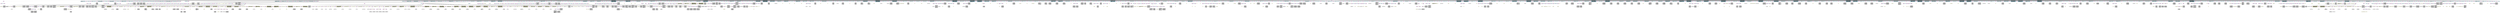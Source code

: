digraph MyGraph {
	ranksep=0.25
	node [shape=record, style=filled]
	
0  ->  1
	0  ->  2
	0  ->  3
	0  ->  4
	0  ->  5
	0  ->  6
	0  ->  7
	0  ->  8
	0  ->  9
	0  ->  10
	0  ->  11
	0  ->  12
	0  ->  13
	0  ->  14
	0  ->  15
	0  ->  16
	0  ->  17
	0  ->  18
	0  ->  19
	0  ->  20
	0  ->  21
	0  ->  22
	0  ->  23
	0  ->  24
	0  ->  25
	0  ->  26
	0  ->  27
	0  ->  28
	0  ->  29
	0  ->  30
	0  ->  31
	0  ->  32
	0  ->  33
	0  ->  34
	0  ->  35
	0  ->  36
	0  ->  37
	0  ->  38
	0  ->  39
	0  ->  40
	0  ->  41
	0  ->  42
	0  ->  43
	0  ->  44
	0  ->  45
	0  ->  46
	0  ->  47
	0  ->  48
	0  ->  49
	0  ->  50
	0  ->  51
	0  ->  52
	0  ->  53
	0  ->  54
	0  ->  55
	0  ->  56
	0  ->  57
	0  ->  58
	0  ->  59
	0  ->  60
	0  ->  61
	0  ->  62
	0  ->  63
	0  ->  64
	0  ->  65
	0  ->  66
	0  ->  67
	0  ->  68
	0  ->  69
	0  ->  70
	0  ->  71
	0  ->  72
	0  ->  73
	0  ->  74
	0  ->  75
	0  ->  76
	0  ->  77
	0  ->  78
	0  ->  79
	0  ->  80
	0  ->  81
	0  ->  82
	0  ->  83
	0  ->  84
	0  ->  85
	0  ->  86
	0  ->  87
	0  ->  88
	0  ->  89
	0  ->  90
	0  ->  91
	0  ->  92
	0  ->  93
	0  ->  94
	0  ->  95
	0  ->  96
	0  ->  97
	0  ->  98
	0  ->  99
	0  ->  100
	0  ->  101
	0  ->  102
	0  ->  103
	0  ->  104
	0  ->  105
	0  ->  106
	0  ->  107
	0  ->  108
	0  ->  109
	0  ->  110
	0  ->  111
	0  ->  112
	0  ->  113
	0  ->  114
	0  ->  115
	0  ->  116
	0  ->  117
	0  ->  118
	0  ->  119
	0  ->  120
	0  ->  121
	0  ->  122
	0  ->  123
	0  ->  124
	0  ->  125
	0  ->  126
	0  ->  127
	0  ->  128
	0  ->  129
	0  ->  130
	0  ->  131
	0  ->  132
	0  ->  133
	0  ->  134
	0  ->  135
	0  ->  136
	0  ->  137
	0  ->  138
	0  ->  139
	0  ->  140
	0  ->  141
	0  ->  142
	0  ->  143
	0  ->  144
	0  ->  145
	0  ->  146
	0  ->  147
	0  ->  148
	0  ->  149
	0  ->  150
	0  ->  151
	0  ->  152
	0  ->  153
	0  ->  154
	0  ->  155
	0  ->  156
	0  ->  157
	0  ->  158
	0  ->  159
	0  ->  160
	0  ->  161
	0  ->  162
	0  ->  163
	0  ->  164
	0  ->  165
	0  ->  166
	0  ->  167
	0  ->  168
	0  ->  169
	0  ->  170
	0  ->  171
	0  ->  172
	0  ->  173
	0  ->  174
	0  ->  175
	0  ->  176
	0  ->  177
	0  ->  178
	0  ->  179
	0  ->  180
	0  ->  181
	0  ->  182
	0  ->  183
	0  ->  184
	0  ->  185
	0  ->  186
	0  ->  187
	0  ->  188
	0  ->  189
	0  ->  190
	0  ->  191
	0  ->  192
	0  ->  193
	0  ->  194
	0  ->  195
	0  ->  196
	0  ->  197
	0  ->  198
	0  ->  199
	0  ->  200
	0  ->  201
	0  ->  202
	0  ->  203
	0  ->  204
	0  ->  205
	0  ->  206
	0  ->  207
	0  ->  208
	0  ->  209
	0  ->  210
	0  ->  211
	0  ->  212
	0  ->  213
	0  ->  214
	0  ->  215
	0  ->  216
	0  ->  217
	0  ->  218
	0  ->  219
	0  ->  220
	0  ->  221
	0  ->  222
	0  ->  223
	0  ->  224
	0  ->  225
	0  ->  226
	0  ->  227
	0  ->  228
	0  ->  229
	0  ->  230
	0  ->  231
	0  ->  232
	0  ->  233
	0  ->  234
	0  ->  235
	0  ->  236
	0  ->  237
	0  ->  238
	0  ->  239
	0  ->  240
	0  ->  241
	0  ->  242
	0  ->  243
	0  ->  244
	0  ->  245
	0  ->  246
	0  ->  247
	0  ->  248
	0  ->  249
	0  ->  250
	0  ->  251
	0  ->  252
	0  ->  253
	0  ->  254
	0  ->  255
	0  ->  256
	0  ->  257
	0  ->  258
	0  ->  259
	0  ->  260
	0  ->  261
	0  ->  262
	0  ->  263
	0  ->  264
	0  ->  265
	0  ->  266
	0  ->  267
	0  ->  268
	0  ->  269
	0  ->  270
	0  ->  271
	0  ->  272
	0  ->  273
	0  ->  274
	0  ->  275
	0  ->  276
	0  ->  277
	0  ->  278
	0  ->  279
	0  ->  280
	0  ->  281
	0  ->  282
	0  ->  283
	0  ->  284
	0  ->  285
	0  ->  286
	0  ->  287
	0  ->  288
	0  ->  289
	0  ->  290
	0  ->  291
	0  ->  292
	0  ->  293
	0  ->  294
	0  ->  295
	0  ->  296
	0  ->  297
	0  ->  298
	0  ->  299
	0  ->  300
	0  ->  301
	0  ->  302
	0  ->  303
	0  ->  304
	0  ->  305
	0  ->  306
	0  ->  307
	0  ->  308
	0  ->  309
	0  ->  310
	0  ->  311
	0  ->  312
	0  ->  313
	0  ->  314
	0  ->  315
	0  ->  316
	0  ->  317
	0  ->  318
	0  ->  319
	0  ->  320
	0  ->  321
	0  ->  322
	0  ->  323
	0  ->  324
	0  ->  325
	0  ->  326
	0  ->  327
	0  ->  328
	0  ->  329
	0  ->  330
	0  ->  331
	0  ->  332
	0  ->  333
	0  ->  334
	0  ->  335
	0  ->  336
	0  ->  337
	0  ->  338
	0  ->  339
	0  ->  340
	0  ->  341
	0  ->  342
	0  ->  343
	0  ->  344
	0  ->  345
	0  ->  346
	0  ->  347
	0  ->  348
	0  ->  349
	0  ->  350
	0  ->  351
	0  ->  352
	0  ->  353
	0  ->  354
	0  ->  355
	0  ->  356
	0  ->  357
	0  ->  358
	0  ->  359
	0  ->  360
	0  ->  361
	0  ->  362
	0  ->  363
	0  ->  364
	0  ->  365
	0  ->  366
	0  ->  367
	0  ->  368
	0  ->  369
	0  ->  370
	0  ->  371
	0  ->  372
	0  ->  373
	0  ->  374
	0  ->  375
	0  ->  376
	0  ->  377
	0  ->  378
	0  ->  379
	0  ->  380
	0  ->  381
	0  ->  382
	0  ->  383
	0  ->  384
	0  ->  385
	0  ->  386
	0  ->  387
	0  ->  388
	0  ->  389
	0  ->  390
	0  ->  391
	0  ->  392
	0  ->  393
	0  ->  394
	0  ->  395
	0  ->  396
	0  ->  397
	0  ->  398
	0  ->  399
	0  ->  400
	0  ->  401
	0  ->  402
	0  ->  403
	0  ->  404
	0  ->  405
	0  ->  406
	0  ->  407
	0  ->  408
	0  ->  409
	0  ->  410
	0  ->  411
	0  ->  412
	0  ->  413
	0  ->  414
	0  ->  415
	0  ->  416
	0  ->  417
	0  ->  418
	0  ->  419
	0  ->  420
	0  ->  421
	0  ->  422
	0  ->  423
	0  ->  424
	0  ->  425
	0  ->  426
	0  ->  427
	0  ->  428
	0  ->  429
	0  ->  430
	0  ->  431
	0  ->  432
	0  ->  433
	0  ->  434
	0  ->  435
	0  ->  436
	0  ->  437
	0  ->  438
	0  ->  439
	0  ->  440
	0  ->  441
	0  ->  442
	0  ->  443
	0  ->  444
	0  ->  445
	0  ->  446
	0  ->  447
	0  ->  448
	0  ->  449
	0  ->  450
	0  ->  451
	0  ->  452
	0  ->  453
	0  ->  454
	0  ->  455
	0  ->  456
	0  ->  457
	0  ->  458
	0  ->  459
	0  ->  460
	0  ->  461
	0  ->  462
	0  ->  463
	0  ->  464
	0  ->  465
	0  ->  466
	0  ->  467
	0  ->  468
	0  ->  469
	0  ->  470
	0  ->  471
	0  ->  472
	0  ->  473
	0  ->  474
	0  ->  475
	0  ->  476
	0  ->  477
	0  ->  478
	0  ->  479
	0  ->  480
	0  ->  481
	0  ->  482
	0  ->  483
	0  ->  484
	0  ->  485
	0  ->  486
	0  ->  487
	0  ->  488
	0  ->  489
	0  ->  490
	0  ->  491
	0  ->  492
	0  ->  493
	0  ->  494
	0  ->  495
	0  ->  496
	0  ->  497
	0  ->  498
	0  ->  499
	0  ->  500
	0  ->  501
	0  ->  502
	0  ->  503
	0  ->  504
	0  ->  505
	0  ->  506
	0  ->  507
	0  ->  508
	0  ->  509
	0  ->  510
	0  ->  511
	0  ->  512
	0  ->  513
	0  ->  514
	0  ->  515
	0  ->  516
	0  ->  517
	0  ->  518
	0  ->  519
	0  ->  520
	0  ->  521
	0  ->  522
	0  ->  523
	0  ->  524
	0  ->  525
	0  ->  526
	0  ->  527
	0  ->  528
	0  ->  529
	0  ->  530
	0  ->  531
	0  ->  532
	0  ->  533
	0  ->  534
	0  ->  535
	0  ->  536
	0  ->  537
	0  ->  538
	0  ->  539
	0  ->  540
	0  ->  541
	0  ->  542
	0  ->  543
	0  ->  544
	0  ->  545
	0  ->  546
	0  ->  547
	0  ->  548
	0  ->  549
	0  ->  550
	0  ->  551
	0  ->  552
	0  ->  553
	0  ->  554
	0  ->  555
	0  ->  556
	0  ->  557
	0  ->  558
	0  ->  559
	0  ->  560
	0  ->  561
	0  ->  562
	0  ->  563
	0  ->  564
	0  ->  565
	0  ->  566
	0  ->  567
	0  ->  568
	0  ->  569
	0  ->  570
	0  ->  571
	0  ->  572
	0  ->  573
	0  ->  574
	0  ->  575
	0  ->  576
	0  ->  577
	0  ->  578
	0  ->  579
	0  ->  580
	0  ->  581
	0  ->  582
	0  ->  583
	0  ->  584
	0  ->  585
	0  ->  586
	0  ->  587
	0  ->  588
	0  ->  589
	0  ->  590
	0  ->  591
	0  ->  592
	0  ->  593
	0  ->  594
	0  ->  595
	0  ->  596
	0  ->  597
	0  ->  598
	0  ->  599
	0  ->  600
	0  ->  601
	0  ->  602
	0  ->  603
	0  ->  604
	0  ->  605
	0  ->  606
	0  ->  607
	0  ->  608
	0  ->  609
	0  ->  610
	0  ->  611
	0  ->  612
	0  ->  613
	0  ->  614
	0  ->  615
	0  ->  616
	0  ->  617
	0  ->  618
	0  ->  619
	0  ->  620
	0  ->  621
	0  ->  622
	0  ->  623
	0  ->  624
	0  ->  625
	0  ->  626
	0  ->  627
	0  ->  628
	0  ->  629
	0  ->  630
	0  ->  631
	0  ->  632
	0  ->  633
	0  ->  634
	0  ->  635
	0  ->  636
	0  ->  637
	0  ->  638
	0  ->  639
	0  ->  640
	0  ->  641
	0  ->  642
	0  ->  643
	0  ->  644
	0  ->  645
	0  ->  646
	0  ->  647
	0  ->  648
	0  ->  649
	0  ->  650
	0  ->  651
	0  ->  652
	0  ->  653
	0  ->  654
	0  ->  655
	0  ->  656
	0  ->  657
	0  ->  658
	0  ->  659
	0  ->  660
	0  ->  661
	0  ->  662
	0  ->  663
	0  ->  664
	0  ->  665
	0  ->  666
	0  ->  667
	0  ->  668
	0  ->  669
	0  ->  670
	0  ->  671
	0  ->  672
	0  ->  673
	0  ->  674
	0  ->  675
	0  ->  676
	0  ->  677
	0  ->  678
	0  ->  679
	0  ->  680
	0  ->  681
	0  ->  682
	0  ->  683
	0  ->  684
	0  ->  685
	0  ->  686
	0  ->  687
	0  ->  688
	0  ->  689
	0  ->  690
	0  ->  691
	0  ->  692
	0  ->  693
	0  ->  694
	0  ->  695
	0  ->  696
	0  ->  697
	0  ->  698
	0  ->  699
	0  ->  700
	0  ->  701
	0  ->  702
	0  ->  703
	0  ->  704
	0  ->  705
	0  ->  706
	0  ->  707
	0  ->  708
	0  ->  709
	0  ->  710
	0  ->  711
	0  ->  712
	0  ->  713
	0  ->  714
	0  ->  715
	0  ->  716
	0  ->  717
	0  ->  718
	0  ->  719
	0  ->  720
	0  ->  721
	0  ->  722
	0  ->  723
	0  ->  724
	0  ->  725
	0  ->  726
	0  ->  727
	0  ->  728
	0  ->  729
	0  ->  730
	0  ->  731
	0  ->  732
	0  ->  733
	0  ->  734
	0  ->  735
	0  ->  736
	0  ->  737
	0  ->  738
	0  ->  739
	0  ->  740
	0  ->  741
	0  ->  742
	0  ->  743
	0  ->  744
	0  ->  745
	0  ->  746
	0  ->  747
	0  ->  748
	0  ->  749
	0  ->  750
	0  ->  751
	0  ->  752
	0  ->  753
	0  ->  754
	0  ->  755
	0  ->  756
	0  ->  757
	0  ->  758
	0  ->  759
	0  ->  760
	0  ->  761
	0  ->  762
	0  ->  763
	0  ->  764
	0  ->  765
	0  ->  766
	0  ->  767
	0  ->  768
	1  ->  769
	1  ->  770
	1  ->  771
	3  ->  772
	5  ->  773
	5  ->  774
	5  ->  775
	7  ->  776
	9  ->  777
	11  ->  778
	11  ->  779
	11  ->  780
	13  ->  781
	15  ->  782
	15  ->  783
	15  ->  784
	17  ->  785
	19  ->  786
	19  ->  787
	19  ->  788
	21  ->  789
	23  ->  790
	25  ->  791
	27  ->  792
	29  ->  793
	31  ->  794
	33  ->  795
	33  ->  796
	33  ->  797
	33  ->  798
	33  ->  799
	33  ->  800
	33  ->  801
	33  ->  802
	33  ->  803
	35  ->  804
	35  ->  805
	35  ->  806
	35  ->  807
	35  ->  808
	37  ->  809
	37  ->  810
	37  ->  811
	37  ->  812
	37  ->  813
	37  ->  814
	37  ->  815
	37  ->  816
	37  ->  817
	37  ->  818
	37  ->  819
	39  ->  820
	39  ->  821
	39  ->  822
	41  ->  823
	43  ->  824
	45  ->  825
	47  ->  826
	49  ->  827
	51  ->  828
	51  ->  829
	51  ->  830
	51  ->  831
	51  ->  832
	53  ->  833
	53  ->  834
	53  ->  835
	55  ->  836
	55  ->  837
	55  ->  838
	57  ->  839
	59  ->  840
	61  ->  841
	63  ->  842
	65  ->  843
	67  ->  844
	67  ->  845
	67  ->  846
	69  ->  847
	71  ->  848
	73  ->  849
	75  ->  850
	77  ->  851
	77  ->  852
	77  ->  853
	79  ->  854
	79  ->  855
	79  ->  856
	79  ->  857
	79  ->  858
	81  ->  859
	81  ->  860
	81  ->  861
	83  ->  862
	85  ->  863
	87  ->  864
	87  ->  865
	87  ->  866
	89  ->  867
	89  ->  868
	89  ->  869
	91  ->  870
	91  ->  871
	91  ->  872
	91  ->  873
	91  ->  874
	93  ->  875
	93  ->  876
	93  ->  877
	95  ->  878
	95  ->  879
	95  ->  880
	95  ->  881
	95  ->  882
	95  ->  883
	95  ->  884
	95  ->  885
	95  ->  886
	97  ->  887
	97  ->  888
	97  ->  889
	99  ->  890
	101  ->  891
	103  ->  892
	103  ->  893
	103  ->  894
	103  ->  895
	103  ->  896
	105  ->  897
	107  ->  898
	107  ->  899
	107  ->  900
	109  ->  901
	111  ->  902
	113  ->  903
	113  ->  904
	113  ->  905
	115  ->  906
	115  ->  907
	115  ->  908
	115  ->  909
	115  ->  910
	115  ->  911
	115  ->  912
	117  ->  913
	117  ->  914
	117  ->  915
	119  ->  916
	119  ->  917
	119  ->  918
	121  ->  919
	123  ->  920
	123  ->  921
	123  ->  922
	125  ->  923
	125  ->  924
	125  ->  925
	125  ->  926
	125  ->  927
	125  ->  928
	125  ->  929
	127  ->  930
	129  ->  931
	129  ->  932
	129  ->  933
	131  ->  934
	133  ->  935
	135  ->  936
	137  ->  937
	139  ->  938
	139  ->  939
	139  ->  940
	141  ->  941
	141  ->  942
	141  ->  943
	143  ->  944
	143  ->  945
	143  ->  946
	145  ->  947
	147  ->  948
	149  ->  949
	149  ->  950
	149  ->  951
	151  ->  952
	153  ->  953
	153  ->  954
	153  ->  955
	153  ->  956
	153  ->  957
	155  ->  958
	155  ->  959
	155  ->  960
	155  ->  961
	155  ->  962
	155  ->  963
	155  ->  964
	157  ->  965
	159  ->  966
	161  ->  967
	161  ->  968
	161  ->  969
	163  ->  970
	165  ->  971
	167  ->  972
	169  ->  973
	169  ->  974
	169  ->  975
	169  ->  976
	169  ->  977
	169  ->  978
	169  ->  979
	169  ->  980
	169  ->  981
	171  ->  982
	173  ->  983
	173  ->  984
	173  ->  985
	175  ->  986
	175  ->  987
	175  ->  988
	177  ->  989
	177  ->  990
	177  ->  991
	179  ->  992
	181  ->  993
	181  ->  994
	181  ->  995
	183  ->  996
	185  ->  997
	187  ->  998
	189  ->  999
	191  ->  1000
	193  ->  1001
	195  ->  1002
	197  ->  1003
	197  ->  1004
	197  ->  1005
	199  ->  1006
	201  ->  1007
	203  ->  1008
	205  ->  1009
	207  ->  1010
	209  ->  1011
	211  ->  1012
	213  ->  1013
	215  ->  1014
	217  ->  1015
	219  ->  1016
	221  ->  1017
	223  ->  1018
	225  ->  1019
	227  ->  1020
	229  ->  1021
	231  ->  1022
	233  ->  1023
	235  ->  1024
	237  ->  1025
	239  ->  1026
	239  ->  1027
	239  ->  1028
	241  ->  1029
	241  ->  1030
	241  ->  1031
	243  ->  1032
	245  ->  1033
	245  ->  1034
	245  ->  1035
	247  ->  1036
	249  ->  1037
	249  ->  1038
	249  ->  1039
	251  ->  1040
	253  ->  1041
	255  ->  1042
	255  ->  1043
	257  ->  1044
	259  ->  1045
	261  ->  1046
	261  ->  1047
	261  ->  1048
	263  ->  1049
	265  ->  1050
	267  ->  1051
	269  ->  1052
	271  ->  1053
	273  ->  1054
	275  ->  1055
	277  ->  1056
	279  ->  1057
	281  ->  1058
	283  ->  1059
	285  ->  1060
	285  ->  1061
	285  ->  1062
	287  ->  1063
	289  ->  1064
	291  ->  1065
	293  ->  1066
	293  ->  1067
	293  ->  1068
	295  ->  1069
	297  ->  1070
	297  ->  1071
	297  ->  1072
	299  ->  1073
	301  ->  1074
	303  ->  1075
	305  ->  1076
	305  ->  1077
	305  ->  1078
	307  ->  1079
	309  ->  1080
	309  ->  1081
	309  ->  1082
	311  ->  1083
	313  ->  1084
	313  ->  1085
	313  ->  1086
	315  ->  1087
	315  ->  1088
	315  ->  1089
	317  ->  1090
	317  ->  1091
	317  ->  1092
	317  ->  1093
	317  ->  1094
	317  ->  1095
	317  ->  1096
	319  ->  1097
	321  ->  1098
	323  ->  1099
	325  ->  1100
	325  ->  1101
	325  ->  1102
	327  ->  1103
	329  ->  1104
	331  ->  1105
	331  ->  1106
	331  ->  1107
	333  ->  1108
	335  ->  1109
	337  ->  1110
	337  ->  1111
	337  ->  1112
	339  ->  1113
	339  ->  1114
	339  ->  1115
	339  ->  1116
	339  ->  1117
	339  ->  1118
	339  ->  1119
	341  ->  1120
	343  ->  1121
	345  ->  1122
	347  ->  1123
	349  ->  1124
	351  ->  1125
	351  ->  1126
	351  ->  1127
	353  ->  1128
	355  ->  1129
	357  ->  1130
	359  ->  1131
	359  ->  1132
	359  ->  1133
	361  ->  1134
	363  ->  1135
	365  ->  1136
	367  ->  1137
	367  ->  1138
	367  ->  1139
	367  ->  1140
	367  ->  1141
	367  ->  1142
	367  ->  1143
	369  ->  1144
	371  ->  1145
	371  ->  1146
	371  ->  1147
	371  ->  1148
	371  ->  1149
	373  ->  1150
	375  ->  1151
	377  ->  1152
	379  ->  1153
	381  ->  1154
	383  ->  1155
	385  ->  1156
	387  ->  1157
	389  ->  1158
	391  ->  1159
	393  ->  1160
	395  ->  1161
	395  ->  1162
	395  ->  1163
	395  ->  1164
	395  ->  1165
	395  ->  1166
	395  ->  1167
	397  ->  1168
	397  ->  1169
	397  ->  1170
	399  ->  1171
	401  ->  1172
	403  ->  1173
	403  ->  1174
	403  ->  1175
	405  ->  1176
	407  ->  1177
	407  ->  1178
	407  ->  1179
	407  ->  1180
	407  ->  1181
	409  ->  1182
	411  ->  1183
	413  ->  1184
	415  ->  1185
	417  ->  1186
	417  ->  1187
	417  ->  1188
	419  ->  1189
	419  ->  1190
	419  ->  1191
	421  ->  1192
	423  ->  1193
	425  ->  1194
	427  ->  1195
	429  ->  1196
	431  ->  1197
	431  ->  1198
	431  ->  1199
	433  ->  1200
	435  ->  1201
	437  ->  1202
	437  ->  1203
	437  ->  1204
	437  ->  1205
	437  ->  1206
	437  ->  1207
	437  ->  1208
	439  ->  1209
	441  ->  1210
	443  ->  1211
	445  ->  1212
	447  ->  1213
	449  ->  1214
	451  ->  1215
	453  ->  1216
	455  ->  1217
	455  ->  1218
	455  ->  1219
	455  ->  1220
	455  ->  1221
	457  ->  1222
	457  ->  1223
	457  ->  1224
	457  ->  1225
	457  ->  1226
	459  ->  1227
	461  ->  1228
	463  ->  1229
	465  ->  1230
	465  ->  1231
	465  ->  1232
	467  ->  1233
	469  ->  1234
	471  ->  1235
	473  ->  1236
	475  ->  1237
	477  ->  1238
	479  ->  1239
	481  ->  1240
	483  ->  1241
	485  ->  1242
	487  ->  1243
	489  ->  1244
	491  ->  1245
	493  ->  1246
	495  ->  1247
	497  ->  1248
	499  ->  1249
	499  ->  1250
	499  ->  1251
	501  ->  1252
	501  ->  1253
	501  ->  1254
	503  ->  1255
	505  ->  1256
	507  ->  1257
	509  ->  1258
	511  ->  1259
	511  ->  1260
	511  ->  1261
	513  ->  1262
	515  ->  1263
	515  ->  1264
	515  ->  1265
	517  ->  1266
	519  ->  1267
	521  ->  1268
	523  ->  1269
	525  ->  1270
	525  ->  1271
	525  ->  1272
	527  ->  1273
	529  ->  1274
	531  ->  1275
	533  ->  1276
	535  ->  1277
	537  ->  1278
	539  ->  1279
	541  ->  1280
	543  ->  1281
	545  ->  1282
	547  ->  1283
	549  ->  1284
	551  ->  1285
	553  ->  1286
	555  ->  1287
	557  ->  1288
	559  ->  1289
	561  ->  1290
	561  ->  1291
	561  ->  1292
	563  ->  1293
	565  ->  1294
	567  ->  1295
	569  ->  1296
	569  ->  1297
	569  ->  1298
	571  ->  1299
	571  ->  1300
	571  ->  1301
	573  ->  1302
	575  ->  1303
	577  ->  1304
	579  ->  1305
	581  ->  1306
	583  ->  1307
	585  ->  1308
	587  ->  1309
	589  ->  1310
	591  ->  1311
	593  ->  1312
	595  ->  1313
	597  ->  1314
	599  ->  1315
	601  ->  1316
	603  ->  1317
	605  ->  1318
	607  ->  1319
	609  ->  1320
	611  ->  1321
	613  ->  1322
	615  ->  1323
	617  ->  1324
	617  ->  1325
	617  ->  1326
	619  ->  1327
	621  ->  1328
	621  ->  1329
	621  ->  1330
	621  ->  1331
	621  ->  1332
	623  ->  1333
	625  ->  1334
	627  ->  1335
	629  ->  1336
	631  ->  1337
	633  ->  1338
	635  ->  1339
	635  ->  1340
	635  ->  1341
	637  ->  1342
	639  ->  1343
	641  ->  1344
	643  ->  1345
	645  ->  1346
	647  ->  1347
	649  ->  1348
	649  ->  1349
	649  ->  1350
	649  ->  1351
	649  ->  1352
	651  ->  1353
	651  ->  1354
	651  ->  1355
	653  ->  1356
	655  ->  1357
	657  ->  1358
	657  ->  1359
	657  ->  1360
	659  ->  1361
	661  ->  1362
	661  ->  1363
	661  ->  1364
	661  ->  1365
	661  ->  1366
	663  ->  1367
	665  ->  1368
	665  ->  1369
	667  ->  1370
	669  ->  1371
	671  ->  1372
	673  ->  1373
	675  ->  1374
	675  ->  1375
	675  ->  1376
	675  ->  1377
	675  ->  1378
	677  ->  1379
	679  ->  1380
	681  ->  1381
	683  ->  1382
	683  ->  1383
	683  ->  1384
	685  ->  1385
	685  ->  1386
	685  ->  1387
	687  ->  1388
	689  ->  1389
	689  ->  1390
	689  ->  1391
	691  ->  1392
	693  ->  1393
	695  ->  1394
	695  ->  1395
	695  ->  1396
	695  ->  1397
	695  ->  1398
	695  ->  1399
	695  ->  1400
	697  ->  1401
	697  ->  1402
	697  ->  1403
	699  ->  1404
	699  ->  1405
	699  ->  1406
	699  ->  1407
	699  ->  1408
	701  ->  1409
	703  ->  1410
	705  ->  1411
	707  ->  1412
	709  ->  1413
	711  ->  1414
	713  ->  1415
	715  ->  1416
	717  ->  1417
	717  ->  1418
	719  ->  1419
	721  ->  1420
	721  ->  1421
	721  ->  1422
	721  ->  1423
	723  ->  1424
	723  ->  1425
	723  ->  1426
	723  ->  1427
	723  ->  1428
	725  ->  1429
	725  ->  1430
	725  ->  1431
	725  ->  1432
	725  ->  1433
	727  ->  1434
	729  ->  1435
	729  ->  1436
	729  ->  1437
	731  ->  1438
	731  ->  1439
	731  ->  1440
	733  ->  1441
	733  ->  1442
	733  ->  1443
	733  ->  1444
	733  ->  1445
	735  ->  1446
	735  ->  1447
	735  ->  1448
	735  ->  1449
	735  ->  1450
	735  ->  1451
	735  ->  1452
	735  ->  1453
	735  ->  1454
	737  ->  1455
	739  ->  1456
	739  ->  1457
	739  ->  1458
	741  ->  1459
	741  ->  1460
	741  ->  1461
	741  ->  1462
	741  ->  1463
	743  ->  1464
	745  ->  1465
	747  ->  1466
	747  ->  1467
	747  ->  1468
	747  ->  1469
	747  ->  1470
	747  ->  1471
	747  ->  1472
	749  ->  1473
	751  ->  1474
	751  ->  1475
	751  ->  1476
	753  ->  1477
	753  ->  1478
	753  ->  1479
	755  ->  1480
	757  ->  1481
	759  ->  1482
	761  ->  1483
	763  ->  1484
	765  ->  1485
	765  ->  1486
	765  ->  1487
	767  ->  1488
	769  ->  1489
	771  ->  1490
	773  ->  1491
	775  ->  1492
	775  ->  1493
	778  ->  1494
	780  ->  1495
	782  ->  1496
	784  ->  1497
	786  ->  1498
	788  ->  1499
	795  ->  1500
	797  ->  1501
	799  ->  1502
	799  ->  1503
	799  ->  1504
	801  ->  1505
	803  ->  1506
	803  ->  1507
	803  ->  1508
	804  ->  1509
	806  ->  1510
	808  ->  1511
	809  ->  1512
	811  ->  1513
	813  ->  1514
	815  ->  1515
	817  ->  1516
	817  ->  1517
	817  ->  1518
	819  ->  1519
	820  ->  1520
	822  ->  1521
	828  ->  1522
	830  ->  1523
	832  ->  1524
	833  ->  1525
	835  ->  1526
	836  ->  1527
	838  ->  1528
	844  ->  1529
	846  ->  1530
	851  ->  1531
	853  ->  1532
	853  ->  1533
	853  ->  1534
	853  ->  1535
	853  ->  1536
	853  ->  1537
	853  ->  1538
	853  ->  1539
	853  ->  1540
	853  ->  1541
	853  ->  1542
	853  ->  1543
	853  ->  1544
	853  ->  1545
	853  ->  1546
	853  ->  1547
	853  ->  1548
	853  ->  1549
	853  ->  1550
	853  ->  1551
	853  ->  1552
	853  ->  1553
	853  ->  1554
	853  ->  1555
	853  ->  1556
	853  ->  1557
	853  ->  1558
	853  ->  1559
	853  ->  1560
	853  ->  1561
	853  ->  1562
	853  ->  1563
	853  ->  1564
	853  ->  1565
	853  ->  1566
	853  ->  1567
	853  ->  1568
	853  ->  1569
	853  ->  1570
	853  ->  1571
	853  ->  1572
	853  ->  1573
	853  ->  1574
	853  ->  1575
	853  ->  1576
	853  ->  1577
	853  ->  1578
	853  ->  1579
	853  ->  1580
	853  ->  1581
	853  ->  1582
	853  ->  1583
	853  ->  1584
	853  ->  1585
	853  ->  1586
	853  ->  1587
	853  ->  1588
	853  ->  1589
	853  ->  1590
	853  ->  1591
	853  ->  1592
	853  ->  1593
	853  ->  1594
	853  ->  1595
	854  ->  1596
	856  ->  1597
	856  ->  1598
	856  ->  1599
	856  ->  1600
	856  ->  1601
	856  ->  1602
	856  ->  1603
	856  ->  1604
	856  ->  1605
	856  ->  1606
	856  ->  1607
	856  ->  1608
	856  ->  1609
	856  ->  1610
	856  ->  1611
	856  ->  1612
	856  ->  1613
	856  ->  1614
	856  ->  1615
	856  ->  1616
	856  ->  1617
	856  ->  1618
	856  ->  1619
	856  ->  1620
	856  ->  1621
	856  ->  1622
	856  ->  1623
	856  ->  1624
	856  ->  1625
	856  ->  1626
	856  ->  1627
	856  ->  1628
	856  ->  1629
	856  ->  1630
	856  ->  1631
	856  ->  1632
	856  ->  1633
	856  ->  1634
	856  ->  1635
	856  ->  1636
	856  ->  1637
	856  ->  1638
	856  ->  1639
	856  ->  1640
	856  ->  1641
	856  ->  1642
	856  ->  1643
	856  ->  1644
	856  ->  1645
	856  ->  1646
	856  ->  1647
	856  ->  1648
	856  ->  1649
	856  ->  1650
	856  ->  1651
	856  ->  1652
	856  ->  1653
	856  ->  1654
	856  ->  1655
	856  ->  1656
	856  ->  1657
	856  ->  1658
	856  ->  1659
	856  ->  1660
	856  ->  1661
	856  ->  1662
	856  ->  1663
	856  ->  1664
	856  ->  1665
	856  ->  1666
	856  ->  1667
	856  ->  1668
	856  ->  1669
	856  ->  1670
	856  ->  1671
	856  ->  1672
	856  ->  1673
	858  ->  1674
	858  ->  1675
	858  ->  1676
	859  ->  1677
	861  ->  1678
	864  ->  1679
	866  ->  1680
	868  ->  1681
	870  ->  1682
	872  ->  1683
	874  ->  1684
	875  ->  1685
	877  ->  1686
	877  ->  1687
	878  ->  1688
	878  ->  1689
	878  ->  1690
	880  ->  1691
	882  ->  1692
	884  ->  1693
	886  ->  1694
	887  ->  1695
	889  ->  1696
	892  ->  1697
	894  ->  1698
	896  ->  1699
	898  ->  1700
	900  ->  1701
	903  ->  1702
	905  ->  1703
	905  ->  1704
	905  ->  1705
	906  ->  1706
	908  ->  1707
	910  ->  1708
	912  ->  1709
	913  ->  1710
	915  ->  1711
	916  ->  1712
	918  ->  1713
	920  ->  1714
	922  ->  1715
	923  ->  1716
	925  ->  1717
	925  ->  1718
	925  ->  1719
	927  ->  1720
	927  ->  1721
	929  ->  1722
	931  ->  1723
	933  ->  1724
	938  ->  1725
	940  ->  1726
	941  ->  1727
	943  ->  1728
	944  ->  1729
	946  ->  1730
	949  ->  1731
	951  ->  1732
	953  ->  1733
	953  ->  1734
	953  ->  1735
	955  ->  1736
	955  ->  1737
	955  ->  1738
	957  ->  1739
	959  ->  1740
	961  ->  1741
	963  ->  1742
	963  ->  1743
	963  ->  1744
	967  ->  1745
	969  ->  1746
	973  ->  1747
	975  ->  1748
	975  ->  1749
	977  ->  1750
	979  ->  1751
	979  ->  1752
	981  ->  1753
	983  ->  1754
	985  ->  1755
	986  ->  1756
	988  ->  1757
	989  ->  1758
	991  ->  1759
	991  ->  1760
	993  ->  1761
	995  ->  1762
	1003  ->  1763
	1005  ->  1764
	1026  ->  1765
	1028  ->  1766
	1029  ->  1767
	1031  ->  1768
	1033  ->  1769
	1035  ->  1770
	1037  ->  1771
	1039  ->  1772
	1043  ->  1773
	1046  ->  1774
	1048  ->  1775
	1060  ->  1776
	1062  ->  1777
	1066  ->  1778
	1068  ->  1779
	1070  ->  1780
	1072  ->  1781
	1076  ->  1782
	1078  ->  1783
	1080  ->  1784
	1082  ->  1785
	1084  ->  1786
	1086  ->  1787
	1087  ->  1788
	1089  ->  1789
	1090  ->  1790
	1092  ->  1791
	1092  ->  1792
	1092  ->  1793
	1092  ->  1794
	1092  ->  1795
	1094  ->  1796
	1096  ->  1797
	1096  ->  1798
	1096  ->  1799
	1100  ->  1800
	1102  ->  1801
	1105  ->  1802
	1107  ->  1803
	1110  ->  1804
	1112  ->  1805
	1113  ->  1806
	1115  ->  1807
	1117  ->  1808
	1119  ->  1809
	1125  ->  1810
	1127  ->  1811
	1131  ->  1812
	1133  ->  1813
	1137  ->  1814
	1139  ->  1815
	1141  ->  1816
	1143  ->  1817
	1145  ->  1818
	1147  ->  1819
	1149  ->  1820
	1161  ->  1821
	1163  ->  1822
	1165  ->  1823
	1167  ->  1824
	1168  ->  1825
	1170  ->  1826
	1173  ->  1827
	1175  ->  1828
	1177  ->  1829
	1179  ->  1830
	1181  ->  1831
	1186  ->  1832
	1186  ->  1833
	1186  ->  1834
	1188  ->  1835
	1188  ->  1836
	1189  ->  1837
	1191  ->  1838
	1197  ->  1839
	1199  ->  1840
	1202  ->  1841
	1204  ->  1842
	1206  ->  1843
	1208  ->  1844
	1217  ->  1845
	1219  ->  1846
	1221  ->  1847
	1222  ->  1848
	1224  ->  1849
	1226  ->  1850
	1230  ->  1851
	1232  ->  1852
	1249  ->  1853
	1251  ->  1854
	1252  ->  1855
	1254  ->  1856
	1259  ->  1857
	1261  ->  1858
	1263  ->  1859
	1265  ->  1860
	1270  ->  1861
	1272  ->  1862
	1290  ->  1863
	1292  ->  1864
	1296  ->  1865
	1298  ->  1866
	1299  ->  1867
	1301  ->  1868
	1324  ->  1869
	1326  ->  1870
	1328  ->  1871
	1330  ->  1872
	1332  ->  1873
	1339  ->  1874
	1341  ->  1875
	1348  ->  1876
	1350  ->  1877
	1352  ->  1878
	1353  ->  1879
	1355  ->  1880
	1358  ->  1881
	1358  ->  1882
	1358  ->  1883
	1360  ->  1884
	1362  ->  1885
	1364  ->  1886
	1366  ->  1887
	1369  ->  1888
	1374  ->  1889
	1376  ->  1890
	1378  ->  1891
	1382  ->  1892
	1384  ->  1893
	1385  ->  1894
	1387  ->  1895
	1389  ->  1896
	1391  ->  1897
	1394  ->  1898
	1396  ->  1899
	1398  ->  1900
	1400  ->  1901
	1401  ->  1902
	1403  ->  1903
	1404  ->  1904
	1406  ->  1905
	1408  ->  1906
	1418  ->  1907
	1421  ->  1908
	1423  ->  1909
	1423  ->  1910
	1423  ->  1911
	1423  ->  1912
	1423  ->  1913
	1423  ->  1914
	1423  ->  1915
	1423  ->  1916
	1423  ->  1917
	1423  ->  1918
	1423  ->  1919
	1423  ->  1920
	1423  ->  1921
	1423  ->  1922
	1423  ->  1923
	1423  ->  1924
	1424  ->  1925
	1426  ->  1926
	1426  ->  1927
	1426  ->  1928
	1428  ->  1929
	1429  ->  1930
	1429  ->  1931
	1429  ->  1932
	1429  ->  1933
	1429  ->  1934
	1431  ->  1935
	1433  ->  1936
	1435  ->  1937
	1437  ->  1938
	1438  ->  1939
	1440  ->  1940
	1441  ->  1941
	1443  ->  1942
	1445  ->  1943
	1446  ->  1944
	1448  ->  1945
	1450  ->  1946
	1452  ->  1947
	1454  ->  1948
	1456  ->  1949
	1458  ->  1950
	1459  ->  1951
	1461  ->  1952
	1463  ->  1953
	1466  ->  1954
	1468  ->  1955
	1470  ->  1956
	1472  ->  1957
	1474  ->  1958
	1476  ->  1959
	1477  ->  1960
	1479  ->  1961
	1485  ->  1962
	1487  ->  1963
	1493  ->  1964
	1502  ->  1965
	1504  ->  1966
	1504  ->  1967
	1504  ->  1968
	1506  ->  1969
	1508  ->  1970
	1516  ->  1971
	1518  ->  1972
	1518  ->  1973
	1532  ->  1974
	1534  ->  1975
	1536  ->  1976
	1538  ->  1977
	1540  ->  1978
	1542  ->  1979
	1544  ->  1980
	1546  ->  1981
	1548  ->  1982
	1550  ->  1983
	1552  ->  1984
	1554  ->  1985
	1556  ->  1986
	1558  ->  1987
	1560  ->  1988
	1560  ->  1989
	1560  ->  1990
	1562  ->  1991
	1564  ->  1992
	1566  ->  1993
	1568  ->  1994
	1570  ->  1995
	1570  ->  1996
	1570  ->  1997
	1570  ->  1998
	1570  ->  1999
	1572  ->  2000
	1572  ->  2001
	1572  ->  2002
	1574  ->  2003
	1576  ->  2004
	1578  ->  2005
	1580  ->  2006
	1582  ->  2007
	1584  ->  2008
	1586  ->  2009
	1588  ->  2010
	1590  ->  2011
	1592  ->  2012
	1594  ->  2013
	1598  ->  2014
	1600  ->  2015
	1602  ->  2016
	1604  ->  2017
	1606  ->  2018
	1608  ->  2019
	1610  ->  2020
	1612  ->  2021
	1614  ->  2022
	1616  ->  2023
	1618  ->  2024
	1620  ->  2025
	1620  ->  2026
	1620  ->  2027
	1622  ->  2028
	1622  ->  2029
	1622  ->  2030
	1624  ->  2031
	1624  ->  2032
	1624  ->  2033
	1626  ->  2034
	1628  ->  2035
	1630  ->  2036
	1632  ->  2037
	1634  ->  2038
	1636  ->  2039
	1638  ->  2040
	1640  ->  2041
	1642  ->  2042
	1644  ->  2043
	1646  ->  2044
	1648  ->  2045
	1650  ->  2046
	1652  ->  2047
	1654  ->  2048
	1656  ->  2049
	1658  ->  2050
	1660  ->  2051
	1662  ->  2052
	1664  ->  2053
	1666  ->  2054
	1668  ->  2055
	1670  ->  2056
	1672  ->  2057
	1674  ->  2058
	1674  ->  2059
	1674  ->  2060
	1676  ->  2061
	1687  ->  2062
	1688  ->  2063
	1690  ->  2064
	1703  ->  2065
	1705  ->  2066
	1717  ->  2067
	1719  ->  2068
	1721  ->  2069
	1733  ->  2070
	1735  ->  2071
	1736  ->  2072
	1738  ->  2073
	1742  ->  2074
	1744  ->  2075
	1748  ->  2076
	1752  ->  2077
	1760  ->  2078
	1791  ->  2079
	1793  ->  2080
	1795  ->  2081
	1797  ->  2082
	1799  ->  2083
	1832  ->  2084
	1834  ->  2085
	1835  ->  2086
	1882  ->  2087
	1909  ->  2088
	1911  ->  2089
	1913  ->  2090
	1915  ->  2091
	1915  ->  2092
	1915  ->  2093
	1917  ->  2094
	1919  ->  2095
	1921  ->  2096
	1923  ->  2097
	1926  ->  2098
	1926  ->  2099
	1926  ->  2100
	1928  ->  2101
	1931  ->  2102
	1933  ->  2103
	1966  ->  2104
	1968  ->  2105
	1973  ->  2106
	1988  ->  2107
	1990  ->  2108
	1995  ->  2109
	1997  ->  2110
	1999  ->  2111
	2000  ->  2112
	2002  ->  2113
	2025  ->  2114
	2027  ->  2115
	2028  ->  2116
	2030  ->  2117
	2031  ->  2118
	2033  ->  2119
	2058  ->  2120
	2060  ->  2121
	2091  ->  2122
	2093  ->  2123
	2098  ->  2124
	2100  ->  2125

2 [label="2|the individuals of the same variety or sub - variety of our \lolder cultivated plants and animals , one of the first \lpoints which strikes us \l}" tooltip="the individuals of the same variety or sub - variety of our older cultivated plants and animals , one of the first points which strikes us \n\n(darwin1859.txt, darwin1860.txt, darwin1861.txt, darwin1866.txt, darwin1869.txt, darwin1872.txt)" fillcolor="lightblue"]
4 [label="4|is , that they generally differ \l}" tooltip="is , that they generally differ \n\n(darwin1859.txt, darwin1860.txt, darwin1861.txt, darwin1866.txt, darwin1869.txt, darwin1872.txt)" fillcolor="lightblue"]
6 [label="6|than do the individuals of any one species or variety in a \lstate of nature . \l}" tooltip="than do the individuals of any one species or variety in a state of nature . \n\n(darwin1859.txt, darwin1860.txt, darwin1861.txt, darwin1866.txt, darwin1869.txt, darwin1872.txt)" fillcolor="lightblue"]
8 [label="8|we reflect on the vast diversity of the plants and animals \lwhich have been cultivated , and which have varied during \lall ages under the most different climates and treatment , \l}" tooltip="we reflect on the vast diversity of the plants and animals which have been cultivated , and which have varied during all ages under the most different climates and treatment , \n\n(darwin1859.txt, darwin1860.txt, darwin1861.txt, darwin1866.txt, darwin1869.txt, darwin1872.txt)" fillcolor="lightblue"]
10 [label="10|we are driven to conclude that this \l}" tooltip="we are driven to conclude that this \n\n(darwin1859.txt, darwin1860.txt, darwin1861.txt, darwin1866.txt, darwin1869.txt, darwin1872.txt)" fillcolor="lightblue"]
12 [label="12|due to our domestic productions having been raised under \lconditions of life not so uniform as , and somewhat \ldifferent from , those to which the parent - species \l}" tooltip="due to our domestic productions having been raised under conditions of life not so uniform as , and somewhat different from , those to which the parent - species \n\n(darwin1859.txt, darwin1860.txt, darwin1861.txt, darwin1866.txt, darwin1869.txt, darwin1872.txt)" fillcolor="lightblue"]
14 [label="14|been exposed under nature . there is \l}" tooltip="been exposed under nature . there is \n\n(darwin1859.txt, darwin1860.txt, darwin1861.txt, darwin1866.txt, darwin1869.txt, darwin1872.txt)" fillcolor="lightblue"]
16 [label="16|, some probability in the view propounded by andrew knight , \lthat this variability may be partly connected with excess of \lfood . it seems \l}" tooltip=", some probability in the view propounded by andrew knight , that this variability may be partly connected with excess of food . it seems \n\n(darwin1859.txt, darwin1860.txt, darwin1861.txt, darwin1866.txt, darwin1869.txt, darwin1872.txt)" fillcolor="lightblue"]
18 [label="18|clear that organic beings must be exposed during several \lgenerations to \l}" tooltip="clear that organic beings must be exposed during several generations to \n\n(darwin1859.txt, darwin1860.txt, darwin1861.txt, darwin1866.txt, darwin1869.txt, darwin1872.txt)" fillcolor="lightblue"]
20 [label="20|to cause any \l}" tooltip="to cause any \n\n(darwin1859.txt, darwin1860.txt, darwin1861.txt, darwin1866.txt, darwin1869.txt, darwin1872.txt)" fillcolor="lightblue"]
22 [label="22|amount of variation ; and that \l}" tooltip="amount of variation ; and that \n\n(darwin1859.txt, darwin1860.txt, darwin1861.txt, darwin1866.txt, darwin1869.txt, darwin1872.txt)" fillcolor="lightblue"]
24 [label="24|when the organisation has once begun to vary , it generally \lcontinues \l}" tooltip="when the organisation has once begun to vary , it generally continues \n\n(darwin1859.txt, darwin1860.txt, darwin1861.txt, darwin1866.txt, darwin1869.txt, darwin1872.txt)" fillcolor="lightblue"]
26 [label="26|for many generations . no case is on record of a variable \l}" tooltip="for many generations . no case is on record of a variable \n\n(darwin1859.txt, darwin1860.txt, darwin1861.txt, darwin1866.txt, darwin1869.txt, darwin1872.txt)" fillcolor="lightblue"]
28 [label="28|ceasing to \l}" tooltip="ceasing to \n\n(darwin1859.txt, darwin1860.txt, darwin1861.txt, darwin1866.txt, darwin1869.txt, darwin1872.txt)" fillcolor="lightblue"]
30 [label="30|under cultivation . our oldest cultivated plants , such as \lwheat , still \l}" tooltip="under cultivation . our oldest cultivated plants , such as wheat , still \n\n(darwin1859.txt, darwin1860.txt, darwin1861.txt, darwin1866.txt, darwin1869.txt, darwin1872.txt)" fillcolor="lightblue"]
32 [label="32|yield new varieties : our oldest domesticated animals are \lstill capable of rapid improvement or modification . \l}" tooltip="yield new varieties : our oldest domesticated animals are still capable of rapid improvement or modification . \n\n(darwin1859.txt, darwin1860.txt, darwin1861.txt, darwin1866.txt, darwin1869.txt, darwin1872.txt)" fillcolor="lightblue"]
34 [label="34|monstrosities cannot be separated by any \l}" tooltip="monstrosities cannot be separated by any \n\n(darwin1859.txt, darwin1860.txt, darwin1861.txt, darwin1866.txt, darwin1869.txt, darwin1872.txt)" fillcolor="lightblue"]
36 [label="36|variations . \l}" tooltip="variations . \n\n(darwin1859.txt, darwin1860.txt, darwin1861.txt, darwin1866.txt, darwin1869.txt, darwin1872.txt)" fillcolor="lightblue"]
38 [label="38|any change in the conditions \l}" tooltip="any change in the conditions \n\n(darwin1859.txt, darwin1860.txt, darwin1861.txt, darwin1866.txt, darwin1869.txt, darwin1872.txt)" fillcolor="lightblue"]
40 [label="40|. nothing is more easy than to tame an animal , and few \lthings more difficult than to get it to breed freely under \lconfinement , even \l}" tooltip=". nothing is more easy than to tame an animal , and few things more difficult than to get it to breed freely under confinement , even \n\n(darwin1859.txt, darwin1860.txt, darwin1861.txt, darwin1866.txt, darwin1869.txt, darwin1872.txt)" fillcolor="lightblue"]
42 [label="42|when the male and female unite . how many animals there are \lwhich will not breed , though \l}" tooltip="when the male and female unite . how many animals there are which will not breed , though \n\n(darwin1859.txt, darwin1860.txt, darwin1861.txt, darwin1866.txt, darwin1869.txt, darwin1872.txt)" fillcolor="lightblue"]
44 [label="44|in their native country ! this is generally \l}" tooltip="in their native country ! this is generally \n\n(darwin1859.txt, darwin1860.txt, darwin1861.txt, darwin1866.txt, darwin1869.txt, darwin1872.txt)" fillcolor="lightblue"]
46 [label="46|attributed to vitiated instincts \l}" tooltip="attributed to vitiated instincts \n\n(darwin1859.txt, darwin1860.txt, darwin1861.txt, darwin1866.txt, darwin1869.txt, darwin1872.txt)" fillcolor="lightblue"]
48 [label="48|many cultivated plants display the utmost vigour , and yet \lrarely or never seed ! in some few \l}" tooltip="many cultivated plants display the utmost vigour , and yet rarely or never seed ! in some few \n\n(darwin1859.txt, darwin1860.txt, darwin1861.txt, darwin1866.txt, darwin1869.txt, darwin1872.txt)" fillcolor="lightblue"]
50 [label="50|cases it has been \l}" tooltip="cases it has been \n\n(darwin1859.txt, darwin1860.txt, darwin1861.txt, darwin1866.txt, darwin1869.txt, darwin1872.txt)" fillcolor="lightblue"]
52 [label="52|, such as a little more or less water at some particular \lperiod of growth , will determine whether or not \l}" tooltip=", such as a little more or less water at some particular period of growth , will determine whether or not \n\n(darwin1859.txt, darwin1860.txt, darwin1861.txt, darwin1866.txt, darwin1869.txt, darwin1872.txt)" fillcolor="lightblue"]
54 [label="54|. i cannot here \l}" tooltip=". i cannot here \n\n(darwin1859.txt, darwin1860.txt, darwin1861.txt, darwin1866.txt, darwin1869.txt, darwin1872.txt)" fillcolor="lightblue"]
56 [label="56|details which i have collected \l}" tooltip="details which i have collected \n\n(darwin1859.txt, darwin1860.txt, darwin1861.txt, darwin1866.txt, darwin1869.txt, darwin1872.txt)" fillcolor="lightblue"]
58 [label="58|on this curious subject ; but to show how singular the laws \lare which determine the reproduction of animals under \lconfinement , i may \l}" tooltip="on this curious subject ; but to show how singular the laws are which determine the reproduction of animals under confinement , i may \n\n(darwin1859.txt, darwin1860.txt, darwin1861.txt, darwin1866.txt, darwin1869.txt, darwin1872.txt)" fillcolor="lightblue"]
60 [label="60|mention that carnivorous animals , even from the tropics , \lbreed in this country pretty freely under confinement , with \lthe exception of the plantigrades or bear family \l}" tooltip="mention that carnivorous animals , even from the tropics , breed in this country pretty freely under confinement , with the exception of the plantigrades or bear family \n\n(darwin1859.txt, darwin1860.txt, darwin1861.txt, darwin1866.txt, darwin1869.txt, darwin1872.txt)" fillcolor="lightblue"]
62 [label="62|; whereas \l}" tooltip="; whereas \n\n(darwin1859.txt, darwin1860.txt, darwin1861.txt, darwin1866.txt, darwin1869.txt, darwin1872.txt)" fillcolor="lightblue"]
64 [label="64|carnivorous birds , with the rarest exceptions , hardly ever \llay fertile eggs . many exotic plants have pollen utterly \lworthless , in the same \l}" tooltip="carnivorous birds , with the rarest exceptions , hardly ever lay fertile eggs . many exotic plants have pollen utterly worthless , in the same \n\n(darwin1859.txt, darwin1860.txt, darwin1861.txt, darwin1866.txt, darwin1869.txt, darwin1872.txt)" fillcolor="lightblue"]
66 [label="66|condition as in the most sterile hybrids . when , on the one \lhand , we see domesticated animals and plants , though often \lweak and sickly , \l}" tooltip="condition as in the most sterile hybrids . when , on the one hand , we see domesticated animals and plants , though often weak and sickly , \n\n(darwin1859.txt, darwin1860.txt, darwin1861.txt, darwin1866.txt, darwin1869.txt, darwin1872.txt)" fillcolor="lightblue"]
68 [label="68|freely under confinement ; and when , on the other hand , we \lsee individuals , though taken young from a state of nature \l}" tooltip="freely under confinement ; and when , on the other hand , we see individuals , though taken young from a state of nature \n\n(darwin1859.txt, darwin1860.txt, darwin1861.txt, darwin1866.txt, darwin1869.txt, darwin1872.txt)" fillcolor="lightblue"]
70 [label="70|perfectly tamed , long - lived \l}" tooltip="perfectly tamed , long - lived \n\n(darwin1859.txt, darwin1860.txt, darwin1861.txt, darwin1866.txt, darwin1869.txt, darwin1872.txt)" fillcolor="lightblue"]
72 [label="72|and healthy ( of which i could give numerous instances ) , \lyet having their reproductive system so seriously affected \lby unperceived causes as to fail \l}" tooltip="and healthy ( of which i could give numerous instances ) , yet having their reproductive system so seriously affected by unperceived causes as to fail \n\n(darwin1859.txt, darwin1860.txt, darwin1861.txt, darwin1866.txt, darwin1869.txt, darwin1872.txt)" fillcolor="lightblue"]
74 [label="74|, we need not be surprised at this system , when it does act \lunder confinement , acting \l}" tooltip=", we need not be surprised at this system , when it does act under confinement , acting \n\n(darwin1859.txt, darwin1860.txt, darwin1861.txt, darwin1866.txt, darwin1869.txt, darwin1872.txt)" fillcolor="lightblue"]
76 [label="76|, and producing offspring \l}" tooltip=", and producing offspring \n\n(darwin1859.txt, darwin1860.txt, darwin1861.txt, darwin1866.txt, darwin1869.txt, darwin1872.txt)" fillcolor="lightblue"]
78 [label="78|. i may add , that \l}" tooltip=". i may add , that \n\n(darwin1859.txt, darwin1860.txt, darwin1861.txt, darwin1866.txt, darwin1869.txt, darwin1872.txt)" fillcolor="lightblue"]
80 [label="80|. when we look to the hereditary varieties or races of our \ldomestic animals and plants , and compare them with \l}" tooltip=". when we look to the hereditary varieties or races of our domestic animals and plants , and compare them with \n\n(darwin1859.txt, darwin1860.txt, darwin1861.txt, darwin1866.txt, darwin1869.txt, darwin1872.txt)" fillcolor="lightblue"]
82 [label="82|, we generally perceive in each domestic race , as already \lremarked , less uniformity of character than in true species \l. domestic races \l}" tooltip=", we generally perceive in each domestic race , as already remarked , less uniformity of character than in true species . domestic races \n\n(darwin1859.txt, darwin1860.txt, darwin1861.txt, darwin1866.txt, darwin1869.txt, darwin1872.txt)" fillcolor="lightblue"]
84 [label="84|often have a somewhat monstrous character ; by which i mean \l, that , although differing from each other , and from \l}" tooltip="often have a somewhat monstrous character ; by which i mean , that , although differing from each other , and from \n\n(darwin1859.txt, darwin1860.txt, darwin1861.txt, darwin1866.txt, darwin1869.txt, darwin1872.txt)" fillcolor="lightblue"]
86 [label="86|other species of the same genus , in several trifling \lrespects , they often differ in an extreme degree in some \lone part , both when compared one with another , and more \lespecially when compared with \l}" tooltip="other species of the same genus , in several trifling respects , they often differ in an extreme degree in some one part , both when compared one with another , and more especially when compared with \n\n(darwin1859.txt, darwin1860.txt, darwin1861.txt, darwin1866.txt, darwin1869.txt, darwin1872.txt)" fillcolor="lightblue"]
88 [label="88|nature to which they are nearest allied . with these \lexceptions ( and with that of the perfect fertility of \lvarieties when crossed , — a subject hereafter to be \ldiscussed ) , domestic races of the same species differ from \leach other \l}" tooltip="nature to which they are nearest allied . with these exceptions ( and with that of the perfect fertility of varieties when crossed , — a subject hereafter to be discussed ) , domestic races of the same species differ from each other \n\n(darwin1859.txt, darwin1860.txt, darwin1861.txt, darwin1866.txt, darwin1869.txt, darwin1872.txt)" fillcolor="lightblue"]
90 [label="90|in the same manner as \l}" tooltip="in the same manner as \n\n(darwin1859.txt, darwin1860.txt, darwin1861.txt, darwin1866.txt, darwin1869.txt, darwin1872.txt)" fillcolor="lightblue"]
92 [label="92|allied species of the same genus in a state of nature \l}" tooltip="allied species of the same genus in a state of nature \n\n(darwin1859.txt, darwin1860.txt, darwin1861.txt, darwin1866.txt, darwin1869.txt, darwin1872.txt)" fillcolor="lightblue"]
94 [label="94|this must be admitted \l}" tooltip="this must be admitted \n\n(darwin1859.txt, darwin1860.txt, darwin1861.txt, darwin1866.txt, darwin1869.txt, darwin1872.txt)" fillcolor="lightblue"]
96 [label="96|been ranked by \l}" tooltip="been ranked by \n\n(darwin1859.txt, darwin1860.txt, darwin1861.txt, darwin1866.txt, darwin1869.txt, darwin1872.txt)" fillcolor="lightblue"]
98 [label="98|, and by other competent judges as \l}" tooltip=", and by other competent judges as \n\n(darwin1859.txt, darwin1860.txt, darwin1861.txt, darwin1866.txt, darwin1869.txt, darwin1872.txt)" fillcolor="lightblue"]
100 [label="100|. if any \l}" tooltip=". if any \n\n(darwin1859.txt, darwin1860.txt, darwin1861.txt, darwin1866.txt, darwin1869.txt, darwin1872.txt)" fillcolor="lightblue"]
102 [label="102|marked distinction existed between \l}" tooltip="marked distinction existed between \n\n(darwin1859.txt, darwin1860.txt, darwin1861.txt, darwin1866.txt, darwin1869.txt, darwin1872.txt)" fillcolor="lightblue"]
104 [label="104|species , this source of doubt \l}" tooltip="species , this source of doubt \n\n(darwin1859.txt, darwin1860.txt, darwin1861.txt, darwin1866.txt, darwin1869.txt, darwin1872.txt)" fillcolor="lightblue"]
106 [label="106|not so perpetually recur . it has often been stated that \ldomestic races do not differ from each other in characters \lof generic value . \l}" tooltip="not so perpetually recur . it has often been stated that domestic races do not differ from each other in characters of generic value . \n\n(darwin1859.txt, darwin1860.txt, darwin1861.txt, darwin1866.txt, darwin1869.txt, darwin1872.txt)" fillcolor="lightblue"]
108 [label="108|be shown that this statement is \l}" tooltip="be shown that this statement is \n\n(darwin1859.txt, darwin1860.txt, darwin1861.txt, darwin1866.txt, darwin1869.txt, darwin1872.txt)" fillcolor="lightblue"]
110 [label="110|correct ; but naturalists differ \l}" tooltip="correct ; but naturalists differ \n\n(darwin1859.txt, darwin1860.txt, darwin1861.txt, darwin1866.txt, darwin1869.txt, darwin1872.txt)" fillcolor="lightblue"]
112 [label="112|in determining what characters are of generic value ; all \lsuch valuations being at present empirical . \l}" tooltip="in determining what characters are of generic value ; all such valuations being at present empirical . \n\n(darwin1859.txt, darwin1860.txt, darwin1861.txt, darwin1866.txt, darwin1869.txt, darwin1872.txt)" fillcolor="lightblue"]
114 [label="114|we have no right to expect often to \l}" tooltip="we have no right to expect often to \n\n(darwin1859.txt, darwin1860.txt, darwin1861.txt, darwin1866.txt, darwin1869.txt, darwin1872.txt)" fillcolor="lightblue"]
116 [label="116|to estimate the amount of structural difference between \l}" tooltip="to estimate the amount of structural difference between \n\n(darwin1859.txt, darwin1860.txt, darwin1861.txt, darwin1866.txt, darwin1869.txt, darwin1872.txt)" fillcolor="lightblue"]
118 [label="118|, we are soon involved in doubt , from not knowing whether \lthey \l}" tooltip=", we are soon involved in doubt , from not knowing whether they \n\n(darwin1859.txt, darwin1860.txt, darwin1861.txt, darwin1866.txt, darwin1869.txt, darwin1872.txt)" fillcolor="lightblue"]
120 [label="120|. this point , if it could be cleared up , would be \linteresting ; if , for instance , it could be shown that the \lgreyhound , bloodhound , terrier , spaniel , and bull - dog \l, which we all know propagate their kind \l}" tooltip=". this point , if it could be cleared up , would be interesting ; if , for instance , it could be shown that the greyhound , bloodhound , terrier , spaniel , and bull - dog , which we all know propagate their kind \n\n(darwin1859.txt, darwin1860.txt, darwin1861.txt, darwin1866.txt, darwin1869.txt, darwin1872.txt)" fillcolor="lightblue"]
122 [label="122|truly , were the offspring of any single species , then such \lfacts would have great weight in making us doubt about the \limmutability of the many \l}" tooltip="truly , were the offspring of any single species , then such facts would have great weight in making us doubt about the immutability of the many \n\n(darwin1859.txt, darwin1860.txt, darwin1861.txt, darwin1866.txt, darwin1869.txt, darwin1872.txt)" fillcolor="lightblue"]
124 [label="124|natural species — for instance , of the many foxes — \linhabiting different quarters of the world . i do not \lbelieve , as we shall presently see , that \l}" tooltip="natural species — for instance , of the many foxes — inhabiting different quarters of the world . i do not believe , as we shall presently see , that \n\n(darwin1859.txt, darwin1860.txt, darwin1861.txt, darwin1866.txt, darwin1869.txt, darwin1872.txt)" fillcolor="lightblue"]
126 [label="126|, there is presumptive \l}" tooltip=", there is presumptive \n\n(darwin1859.txt, darwin1860.txt, darwin1861.txt, darwin1866.txt, darwin1869.txt, darwin1872.txt)" fillcolor="lightblue"]
128 [label="128|or even strong \l}" tooltip="or even strong \n\n(darwin1859.txt, darwin1860.txt, darwin1861.txt, darwin1866.txt, darwin1869.txt, darwin1872.txt)" fillcolor="lightblue"]
130 [label="130|. it has often been assumed that man has chosen for\ldomestication animals and plants having an extraordinary\linherent tendency to vary , and likewise to withstand\ldiverse climates . i do not dispute that these capacities\lhave added largely to the value of most of our domesticated\lproductions ; but how could a savage possibly know , when he\lfirst tamed an animal , whether it would vary in succeeding\lgenerations , and whether it would endure other climates ? … \l}" tooltip=". it has often been assumed that man has chosen for domestication animals and plants having an extraordinary inherent tendency to vary , and likewise to withstand diverse climates . i do not dispute that these capacities have added largely to the value of most of our domesticated productions ; but how could a savage possibly know , when he first tamed an animal , whether it would vary in succeeding generations , and whether it would endure other climates ? has the little variability of the ass \n\n(darwin1859.txt, darwin1860.txt, darwin1861.txt, darwin1866.txt, darwin1869.txt, darwin1872.txt)" fillcolor="lightblue"]
132 [label="132|, or the small power of endurance of warmth by the reindeer \l, or of cold by the common camel \l}" tooltip=", or the small power of endurance of warmth by the reindeer , or of cold by the common camel \n\n(darwin1859.txt, darwin1860.txt, darwin1861.txt, darwin1866.txt, darwin1869.txt, darwin1872.txt)" fillcolor="lightblue"]
134 [label="134|prevented their domestication ? i cannot doubt that if other \lanimals and plants , equal in number to our domesticated \lproductions , and belonging to equally diverse classes and \lcountries , were taken from a state of nature , and could be \lmade to breed for an equal number of generations under \ldomestication , they would \l}" tooltip="prevented their domestication ? i cannot doubt that if other animals and plants , equal in number to our domesticated productions , and belonging to equally diverse classes and countries , were taken from a state of nature , and could be made to breed for an equal number of generations under domestication , they would \n\n(darwin1859.txt, darwin1860.txt, darwin1861.txt, darwin1866.txt, darwin1869.txt, darwin1872.txt)" fillcolor="lightblue"]
136 [label="136|on an average \l}" tooltip="on an average \n\n(darwin1859.txt, darwin1860.txt, darwin1861.txt, darwin1866.txt, darwin1869.txt, darwin1872.txt)" fillcolor="lightblue"]
138 [label="138|as largely as the parent species of our existing \ldomesticated productions have varied . in the case of most \lof our anciently domesticated animals and plants , \l}" tooltip="as largely as the parent species of our existing domesticated productions have varied . in the case of most of our anciently domesticated animals and plants , \n\n(darwin1859.txt, darwin1860.txt, darwin1861.txt, darwin1866.txt, darwin1869.txt, darwin1872.txt)" fillcolor="lightblue"]
140 [label="140|possible to come to any definite conclusion , whether they \l}" tooltip="possible to come to any definite conclusion , whether they \n\n(darwin1859.txt, darwin1860.txt, darwin1861.txt, darwin1866.txt, darwin1869.txt, darwin1872.txt)" fillcolor="lightblue"]
142 [label="142|species . the argument mainly relied on by those who believe \lin the multiple origin of our domestic animals is , that we \lfind in the most ancient \l}" tooltip="species . the argument mainly relied on by those who believe in the multiple origin of our domestic animals is , that we find in the most ancient \n\n(darwin1859.txt, darwin1860.txt, darwin1861.txt, darwin1866.txt, darwin1869.txt, darwin1872.txt)" fillcolor="lightblue"]
144 [label="144|on the monuments of egypt , \l}" tooltip="on the monuments of egypt , \n\n(darwin1859.txt, darwin1860.txt, darwin1861.txt, darwin1866.txt, darwin1869.txt, darwin1872.txt)" fillcolor="lightblue"]
146 [label="146|, much diversity in the breeds ; and that some of \l}" tooltip=", much diversity in the breeds ; and that some of \n\n(darwin1859.txt, darwin1860.txt, darwin1861.txt, darwin1866.txt, darwin1869.txt, darwin1872.txt)" fillcolor="lightblue"]
148 [label="148|breeds closely resemble \l}" tooltip="breeds closely resemble \n\n(darwin1859.txt, darwin1860.txt, darwin1861.txt, darwin1866.txt, darwin1869.txt, darwin1872.txt)" fillcolor="lightblue"]
150 [label="150|identical with \l}" tooltip="identical with \n\n(darwin1859.txt, darwin1860.txt, darwin1861.txt, darwin1866.txt, darwin1869.txt, darwin1872.txt)" fillcolor="lightblue"]
152 [label="152|those still existing . \l}" tooltip="those still existing . \n\n(darwin1859.txt, darwin1860.txt, darwin1861.txt, darwin1866.txt, darwin1869.txt, darwin1872.txt)" fillcolor="lightblue"]
154 [label="154|who will \l}" tooltip="who will \n\n(darwin1859.txt, darwin1860.txt, darwin1861.txt, darwin1866.txt, darwin1869.txt, darwin1872.txt)" fillcolor="lightblue"]
156 [label="156|believe that animals closely resembling the italian \lgreyhound , the bloodhound , the bull - dog , \l}" tooltip="believe that animals closely resembling the italian greyhound , the bloodhound , the bull - dog , \n\n(darwin1859.txt, darwin1860.txt, darwin1861.txt, darwin1866.txt, darwin1869.txt, darwin1872.txt)" fillcolor="lightblue"]
158 [label="158|- dog , or blenheim spaniel , & c . — so unlike all wild \lcanid æ — ever existed \l}" tooltip="- dog , or blenheim spaniel , & c . — so unlike all wild canid æ — ever existed \n\n(darwin1859.txt, darwin1860.txt, darwin1861.txt, darwin1866.txt, darwin1869.txt, darwin1872.txt)" fillcolor="lightblue"]
160 [label="160|in a state of nature ? it has often been loosely said that \lall our races of dogs have been produced by the crossing of \la few aboriginal species ; but by crossing we can \l}" tooltip="in a state of nature ? it has often been loosely said that all our races of dogs have been produced by the crossing of a few aboriginal species ; but by crossing we can \n\n(darwin1859.txt, darwin1860.txt, darwin1861.txt, darwin1866.txt, darwin1869.txt, darwin1872.txt)" fillcolor="lightblue"]
162 [label="162|forms in some degree intermediate between their parents ; \land if we account for our several domestic races by this \lprocess , we must admit the former existence of the most \lextreme forms , as the italian greyhound , bloodhound , bull \l- dog , & c . , in the wild state . moreover , the \lpossibility of making distinct races by crossing has been \lgreatly exaggerated . \l}" tooltip="forms in some degree intermediate between their parents ; and if we account for our several domestic races by this process , we must admit the former existence of the most extreme forms , as the italian greyhound , bloodhound , bull - dog , & c . , in the wild state . moreover , the possibility of making distinct races by crossing has been greatly exaggerated . \n\n(darwin1859.txt, darwin1860.txt, darwin1861.txt, darwin1866.txt, darwin1869.txt, darwin1872.txt)" fillcolor="lightblue"]
164 [label="164|that a race may be modified by occasional crosses , if aided \lby the careful selection of \l}" tooltip="that a race may be modified by occasional crosses , if aided by the careful selection of \n\n(darwin1859.txt, darwin1860.txt, darwin1861.txt, darwin1866.txt, darwin1869.txt, darwin1872.txt)" fillcolor="lightblue"]
166 [label="166|which present \l}" tooltip="which present \n\n(darwin1859.txt, darwin1860.txt, darwin1861.txt, darwin1866.txt, darwin1869.txt, darwin1872.txt)" fillcolor="lightblue"]
168 [label="168|desired character ; but \l}" tooltip="desired character ; but \n\n(darwin1859.txt, darwin1860.txt, darwin1861.txt, darwin1866.txt, darwin1869.txt, darwin1872.txt)" fillcolor="lightblue"]
170 [label="170|. sir j . sebright expressly \l}" tooltip=". sir j . sebright expressly \n\n(darwin1859.txt, darwin1860.txt, darwin1861.txt, darwin1866.txt, darwin1869.txt, darwin1872.txt)" fillcolor="lightblue"]
172 [label="172|this object , and failed . the offspring from the first \lcross between two pure breeds is tolerably and sometimes ( \las i have found with pigeons ) \l}" tooltip="this object , and failed . the offspring from the first cross between two pure breeds is tolerably and sometimes ( as i have found with pigeons ) \n\n(darwin1859.txt, darwin1860.txt, darwin1861.txt, darwin1866.txt, darwin1869.txt, darwin1872.txt)" fillcolor="lightblue"]
174 [label="174|, and everything seems simple enough ; but when these \lmongrels are crossed one with another for several \lgenerations , hardly two of them \l}" tooltip=", and everything seems simple enough ; but when these mongrels are crossed one with another for several generations , hardly two of them \n\n(darwin1859.txt, darwin1860.txt, darwin1861.txt, darwin1866.txt, darwin1869.txt, darwin1872.txt)" fillcolor="lightblue"]
176 [label="176|and then the \l}" tooltip="and then the \n\n(darwin1859.txt, darwin1860.txt, darwin1861.txt, darwin1866.txt, darwin1869.txt, darwin1872.txt)" fillcolor="lightblue"]
178 [label="178|of the task becomes \l}" tooltip="of the task becomes \n\n(darwin1859.txt, darwin1860.txt, darwin1861.txt, darwin1866.txt, darwin1869.txt, darwin1872.txt)" fillcolor="lightblue"]
180 [label="180|breeds of the domestic pigeon \l}" tooltip="breeds of the domestic pigeon \n\n(darwin1859.txt, darwin1860.txt, darwin1861.txt, darwin1866.txt, darwin1869.txt, darwin1872.txt)" fillcolor="lightblue"]
182 [label="182|believing that it is always best to study some special group \l, i have , after deliberation , taken up domestic pigeons . \li have kept every breed which i could purchase or obtain , \land have been most kindly favoured with skins from several \lquarters of the world , more especially by the hon . w . \l}" tooltip="believing that it is always best to study some special group , i have , after deliberation , taken up domestic pigeons . i have kept every breed which i could purchase or obtain , and have been most kindly favoured with skins from several quarters of the world , more especially by the hon . w . \n\n(darwin1859.txt, darwin1860.txt, darwin1861.txt, darwin1866.txt, darwin1869.txt, darwin1872.txt)" fillcolor="lightblue"]
184 [label="184|from india , and by the hon . c . murray from persia . many\ltreatises in different languages have been published on\lpigeons , and some of them are very important , as being of\lconsiderable antiquity . i have associated with several\leminent fanciers , and have been permitted to join two of\lthe london pigeon clubs . the diversity of the breeds is\lsomething astonishing . compare the english carrier and the\lshort - faced tumbler , and see the wonderful difference in … \l}" tooltip="from india , and by the hon . c . murray from persia . many treatises in different languages have been published on pigeons , and some of them are very important , as being of considerable antiquity . i have associated with several eminent fanciers , and have been permitted to join two of the london pigeon clubs . the diversity of the breeds is something astonishing . compare the english carrier and the short - faced tumbler , and see the wonderful difference in their beaks , entailing corresponding differences in their skulls . the carrier , more especially the male bird , is also remarkable from the wonderful development of the carunculated skin about the head \n\n(darwin1859.txt, darwin1860.txt, darwin1861.txt, darwin1866.txt, darwin1869.txt, darwin1872.txt)" fillcolor="lightblue"]
186 [label="186|and this is accompanied by greatly elongated eyelids , very \llarge external orifices to the nostrils , and a wide gape of \lmouth . the short - faced tumbler has a beak in outline \lalmost like that of a finch ; and the common tumbler has the \lsingular \l}" tooltip="and this is accompanied by greatly elongated eyelids , very large external orifices to the nostrils , and a wide gape of mouth . the short - faced tumbler has a beak in outline almost like that of a finch ; and the common tumbler has the singular \n\n(darwin1859.txt, darwin1860.txt, darwin1861.txt, darwin1866.txt, darwin1869.txt, darwin1872.txt)" fillcolor="lightblue"]
188 [label="188|inherited habit of flying at a great height in a compact \lflock , and tumbling in the air head over heels . the runt \lis a bird of great size , with long \l}" tooltip="inherited habit of flying at a great height in a compact flock , and tumbling in the air head over heels . the runt is a bird of great size , with long \n\n(darwin1859.txt, darwin1860.txt, darwin1861.txt, darwin1866.txt, darwin1869.txt, darwin1872.txt)" fillcolor="lightblue"]
190 [label="190|massive beak and large feet ; some of the sub - breeds of \lrunts have very long necks , others very long wings and \ltails , others singularly short tails . the barb is allied \lto the carrier , but , instead of a \l}" tooltip="massive beak and large feet ; some of the sub - breeds of runts have very long necks , others very long wings and tails , others singularly short tails . the barb is allied to the carrier , but , instead of a \n\n(darwin1859.txt, darwin1860.txt, darwin1861.txt, darwin1866.txt, darwin1869.txt, darwin1872.txt)" fillcolor="lightblue"]
192 [label="192|long beak , has a very short and \l}" tooltip="long beak , has a very short and \n\n(darwin1859.txt, darwin1860.txt, darwin1861.txt, darwin1866.txt, darwin1869.txt, darwin1872.txt)" fillcolor="lightblue"]
194 [label="194|broad one . the pouter has a much elongated body , wings , \land legs ; and its enormously developed crop , which it \lglories in inflating , may well excite astonishment and even \llaughter . the turbit has a \l}" tooltip="broad one . the pouter has a much elongated body , wings , and legs ; and its enormously developed crop , which it glories in inflating , may well excite astonishment and even laughter . the turbit has a \n\n(darwin1859.txt, darwin1860.txt, darwin1861.txt, darwin1866.txt, darwin1869.txt, darwin1872.txt)" fillcolor="lightblue"]
196 [label="196|short and conical beak , with a line of reversed feathers \ldown the breast ; and it has the habit of continually \lexpanding \l}" tooltip="short and conical beak , with a line of reversed feathers down the breast ; and it has the habit of continually expanding \n\n(darwin1859.txt, darwin1860.txt, darwin1861.txt, darwin1866.txt, darwin1869.txt, darwin1872.txt)" fillcolor="lightblue"]
198 [label="198|the upper part of the œ sophagus . the jacobin has the \lfeathers so much reversed along the back of the neck that \lthey form a hood \l}" tooltip="the upper part of the œ sophagus . the jacobin has the feathers so much reversed along the back of the neck that they form a hood \n\n(darwin1859.txt, darwin1860.txt, darwin1861.txt, darwin1866.txt, darwin1869.txt, darwin1872.txt)" fillcolor="lightblue"]
200 [label="200|and it has , proportionally to its size , \l}" tooltip="and it has , proportionally to its size , \n\n(darwin1859.txt, darwin1860.txt, darwin1861.txt, darwin1866.txt, darwin1869.txt, darwin1872.txt)" fillcolor="lightblue"]
202 [label="202|elongated wing and tail feathers . the trumpeter and laugher \l, as their names express , utter a very different coo from \lthe other breeds . the fantail has thirty or even forty tail \l}" tooltip="elongated wing and tail feathers . the trumpeter and laugher , as their names express , utter a very different coo from the other breeds . the fantail has thirty or even forty tail \n\n(darwin1859.txt, darwin1860.txt, darwin1861.txt, darwin1866.txt, darwin1869.txt, darwin1872.txt)" fillcolor="lightblue"]
204 [label="204|feathers , instead of twelve or fourteen \l}" tooltip="feathers , instead of twelve or fourteen \n\n(darwin1859.txt, darwin1860.txt, darwin1861.txt, darwin1866.txt, darwin1869.txt, darwin1872.txt)" fillcolor="lightblue"]
206 [label="206|the normal number in all \l}" tooltip="the normal number in all \n\n(darwin1859.txt, darwin1860.txt, darwin1861.txt, darwin1866.txt, darwin1869.txt, darwin1872.txt)" fillcolor="lightblue"]
208 [label="208|members of the great pigeon family \l}" tooltip="members of the great pigeon family \n\n(darwin1859.txt, darwin1860.txt, darwin1861.txt, darwin1866.txt, darwin1869.txt, darwin1872.txt)" fillcolor="lightblue"]
210 [label="210|these feathers are kept expanded , and are carried so erect \l}" tooltip="these feathers are kept expanded , and are carried so erect \n\n(darwin1859.txt, darwin1860.txt, darwin1861.txt, darwin1866.txt, darwin1869.txt, darwin1872.txt)" fillcolor="lightblue"]
212 [label="212|that in good birds the head and tail touch \l}" tooltip="that in good birds the head and tail touch \n\n(darwin1859.txt, darwin1860.txt, darwin1861.txt, darwin1866.txt, darwin1869.txt, darwin1872.txt)" fillcolor="lightblue"]
214 [label="214|the oil - gland is quite aborted . several other less \ldistinct breeds might \l}" tooltip="the oil - gland is quite aborted . several other less distinct breeds might \n\n(darwin1859.txt, darwin1860.txt, darwin1861.txt, darwin1866.txt, darwin1869.txt, darwin1872.txt)" fillcolor="lightblue"]
216 [label="216|specified . in the skeletons of the several breeds , the \ldevelopment of the bones of the face in length and breadth \land curvature differs enormously . the shape , as well as \lthe breadth and length of the ramus of the lower jaw , \lvaries in a highly remarkable manner . the \l}" tooltip="specified . in the skeletons of the several breeds , the development of the bones of the face in length and breadth and curvature differs enormously . the shape , as well as the breadth and length of the ramus of the lower jaw , varies in a highly remarkable manner . the \n\n(darwin1859.txt, darwin1860.txt, darwin1861.txt, darwin1866.txt, darwin1869.txt, darwin1872.txt)" fillcolor="lightblue"]
218 [label="218|the caudal and sacral vertebr æ vary \l}" tooltip="the caudal and sacral vertebr æ vary \n\n(darwin1859.txt, darwin1860.txt, darwin1861.txt, darwin1866.txt, darwin1869.txt, darwin1872.txt)" fillcolor="lightblue"]
220 [label="220|; as does the number of the ribs , together with their\lrelative breadth and the presence of processes . the size\land shape of the apertures in the sternum are highly\lvariable ; so is the degree of divergence and relative size\lof the two arms of the furcula . the proportional width of\lthe gape of mouth , the proportional length of the eyelids ,\lof the orifice of the nostrils , of the tongue ( not always\lin strict correlation with the length of beak ) , the size … \l}" tooltip="; as does the number of the ribs , together with their relative breadth and the presence of processes . the size and shape of the apertures in the sternum are highly variable ; so is the degree of divergence and relative size of the two arms of the furcula . the proportional width of the gape of mouth , the proportional length of the eyelids , of the orifice of the nostrils , of the tongue ( not always in strict correlation with the length of beak ) , the size of the crop and of the upper part of the œ sophagus ; the development and abortion of the oil - gland ; the number of the primary wing and caudal feathers ; the relative length of \n\n(darwin1859.txt, darwin1860.txt, darwin1861.txt, darwin1866.txt, darwin1869.txt, darwin1872.txt)" fillcolor="lightblue"]
222 [label="222|wing and tail to each other and to the body ; the relative \llength of \l}" tooltip="wing and tail to each other and to the body ; the relative length of \n\n(darwin1859.txt, darwin1860.txt, darwin1861.txt, darwin1866.txt, darwin1869.txt, darwin1872.txt)" fillcolor="lightblue"]
224 [label="224|leg and \l}" tooltip="leg and \n\n(darwin1859.txt, darwin1860.txt, darwin1861.txt, darwin1866.txt, darwin1869.txt, darwin1872.txt)" fillcolor="lightblue"]
226 [label="226|; the number of scutell æ on the toes , the development of \lskin between the toes , are all points of structure which \lare variable . the period at which the perfect plumage is \lacquired varies , as does the state of the down with which \lthe nestling birds are clothed when hatched . the shape and \lsize of the eggs vary . the manner of flight \l}" tooltip="; the number of scutell æ on the toes , the development of skin between the toes , are all points of structure which are variable . the period at which the perfect plumage is acquired varies , as does the state of the down with which the nestling birds are clothed when hatched . the shape and size of the eggs vary . the manner of flight \n\n(darwin1859.txt, darwin1860.txt, darwin1861.txt, darwin1866.txt, darwin1869.txt, darwin1872.txt)" fillcolor="lightblue"]
228 [label="228|remarkably \l}" tooltip="remarkably \n\n(darwin1859.txt, darwin1860.txt, darwin1861.txt, darwin1866.txt, darwin1869.txt, darwin1872.txt)" fillcolor="lightblue"]
230 [label="230|. lastly , in certain breeds , the males and females have \lcome to differ \l}" tooltip=". lastly , in certain breeds , the males and females have come to differ \n\n(darwin1859.txt, darwin1860.txt, darwin1861.txt, darwin1866.txt, darwin1869.txt, darwin1872.txt)" fillcolor="lightblue"]
232 [label="232|a slight degree from each other . altogether at least a \lscore of pigeons might be chosen , which \l}" tooltip="a slight degree from each other . altogether at least a score of pigeons might be chosen , which \n\n(darwin1859.txt, darwin1860.txt, darwin1861.txt, darwin1866.txt, darwin1869.txt, darwin1872.txt)" fillcolor="lightblue"]
234 [label="234|if shown to an ornithologist , and he were told that they \lwere wild birds , would certainly \l}" tooltip="if shown to an ornithologist , and he were told that they were wild birds , would certainly \n\n(darwin1859.txt, darwin1860.txt, darwin1861.txt, darwin1866.txt, darwin1869.txt, darwin1872.txt)" fillcolor="lightblue"]
236 [label="236|be ranked by him as well - defined species . moreover , i do \lnot believe that any ornithologist would \l}" tooltip="be ranked by him as well - defined species . moreover , i do not believe that any ornithologist would \n\n(darwin1859.txt, darwin1860.txt, darwin1861.txt, darwin1866.txt, darwin1869.txt, darwin1872.txt)" fillcolor="lightblue"]
238 [label="238|place the english carrier , the short - faced tumbler , the \lrunt , the barb , pouter , and fantail in the same genus ; \lmore especially as in each of these breeds several truly - \linherited sub - breeds , or species \l}" tooltip="place the english carrier , the short - faced tumbler , the runt , the barb , pouter , and fantail in the same genus ; more especially as in each of these breeds several truly - inherited sub - breeds , or species \n\n(darwin1859.txt, darwin1860.txt, darwin1861.txt, darwin1866.txt, darwin1869.txt, darwin1872.txt)" fillcolor="lightblue"]
240 [label="240|them , could be shown him . great as \l}" tooltip="them , could be shown him . great as \n\n(darwin1859.txt, darwin1860.txt, darwin1861.txt, darwin1866.txt, darwin1869.txt, darwin1872.txt)" fillcolor="lightblue"]
242 [label="242|between the breeds of \l}" tooltip="between the breeds of \n\n(darwin1859.txt, darwin1860.txt, darwin1861.txt, darwin1866.txt, darwin1869.txt, darwin1872.txt)" fillcolor="lightblue"]
244 [label="244|, i am fully convinced that the common opinion of \lnaturalists is correct , namely , that all \l}" tooltip=", i am fully convinced that the common opinion of naturalists is correct , namely , that all \n\n(darwin1859.txt, darwin1860.txt, darwin1861.txt, darwin1866.txt, darwin1869.txt, darwin1872.txt)" fillcolor="lightblue"]
246 [label="246|pigeon ( columba livia ) , including under this term several\lgeographical races or sub - species , which differ from each\lother in the most trifling respects . as several of the\lreasons which have led me to this belief are in some degree\lapplicable in other cases , i will here briefly give them .\lif the several breeds are not varieties , and have not\lproceeded from the rock - pigeon , they must have descended\lfrom at least seven or eight aboriginal stocks ; for it is … \l}" tooltip="pigeon ( columba livia ) , including under this term several geographical races or sub - species , which differ from each other in the most trifling respects . as several of the reasons which have led me to this belief are in some degree applicable in other cases , i will here briefly give them . if the several breeds are not varieties , and have not proceeded from the rock - pigeon , they must have descended from at least seven or eight aboriginal stocks ; for it is impossible to make the present domestic breeds by the crossing of any lesser number : how , for instance , could a pouter be produced by crossing two breeds unless one of the parent - stocks \n\n(darwin1859.txt, darwin1860.txt, darwin1861.txt, darwin1866.txt, darwin1869.txt, darwin1872.txt)" fillcolor="lightblue"]
248 [label="248|the characteristic enormous crop ? the supposed aboriginal \lstocks must all have been rock - pigeons , that is , \l}" tooltip="the characteristic enormous crop ? the supposed aboriginal stocks must all have been rock - pigeons , that is , \n\n(darwin1859.txt, darwin1860.txt, darwin1861.txt, darwin1866.txt, darwin1869.txt, darwin1872.txt)" fillcolor="lightblue"]
250 [label="250|or willingly \l}" tooltip="or willingly \n\n(darwin1859.txt, darwin1860.txt, darwin1861.txt, darwin1866.txt, darwin1869.txt, darwin1872.txt)" fillcolor="lightblue"]
252 [label="252|on trees . but besides c . livia , with its geographical sub \l- species , only two or three other species of rock - \lpigeons are known ; and these have not any of the characters \lof the domestic breeds . hence the supposed aboriginal \lstocks must either still exist in the countries where they \lwere originally domesticated , and yet be unknown to \lornithologists ; and this , considering their size , habits \l, and remarkable characters , seems \l}" tooltip="on trees . but besides c . livia , with its geographical sub - species , only two or three other species of rock - pigeons are known ; and these have not any of the characters of the domestic breeds . hence the supposed aboriginal stocks must either still exist in the countries where they were originally domesticated , and yet be unknown to ornithologists ; and this , considering their size , habits , and remarkable characters , seems \n\n(darwin1859.txt, darwin1860.txt, darwin1861.txt, darwin1866.txt, darwin1869.txt, darwin1872.txt)" fillcolor="lightblue"]
254 [label="254|improbable ; or they must have become extinct in the wild \lstate . but birds breeding on precipices , and good fliers , \lare unlikely to be exterminated ; and the common rock - \lpigeon , which has the same habits with the domestic breeds \l, has not been exterminated even on several of the smaller \lbritish islets , or on the shores of the mediterranean . \lhence the supposed extermination of so many species having \lsimilar habits with the rock - pigeon seems \l}" tooltip="improbable ; or they must have become extinct in the wild state . but birds breeding on precipices , and good fliers , are unlikely to be exterminated ; and the common rock - pigeon , which has the same habits with the domestic breeds , has not been exterminated even on several of the smaller british islets , or on the shores of the mediterranean . hence the supposed extermination of so many species having similar habits with the rock - pigeon seems \n\n(darwin1859.txt, darwin1860.txt, darwin1861.txt, darwin1866.txt, darwin1869.txt, darwin1872.txt)" fillcolor="lightblue"]
256 [label="256|a very rash assumption . moreover , the several above - \lnamed domesticated breeds have been transported to all parts \lof the world , and , therefore , some of them must have been \lcarried back again into their native country ; but not one \lhas \l}" tooltip="a very rash assumption . moreover , the several above - named domesticated breeds have been transported to all parts of the world , and , therefore , some of them must have been carried back again into their native country ; but not one has \n\n(darwin1859.txt, darwin1860.txt, darwin1861.txt, darwin1866.txt, darwin1869.txt, darwin1872.txt)" fillcolor="lightblue"]
258 [label="258|become wild or feral , though the dovecot - pigeon , which \lis the rock - pigeon in a very slightly altered state , has \lbecome feral in several places . again , all recent \lexperience shows that it is \l}" tooltip="become wild or feral , though the dovecot - pigeon , which is the rock - pigeon in a very slightly altered state , has become feral in several places . again , all recent experience shows that it is \n\n(darwin1859.txt, darwin1860.txt, darwin1861.txt, darwin1866.txt, darwin1869.txt, darwin1872.txt)" fillcolor="lightblue"]
260 [label="260|difficult to get \l}" tooltip="difficult to get \n\n(darwin1859.txt, darwin1860.txt, darwin1861.txt, darwin1866.txt, darwin1869.txt, darwin1872.txt)" fillcolor="lightblue"]
262 [label="262|to breed freely under domestication ; yet \l}" tooltip="to breed freely under domestication ; yet \n\n(darwin1859.txt, darwin1860.txt, darwin1861.txt, darwin1866.txt, darwin1869.txt, darwin1872.txt)" fillcolor="lightblue"]
264 [label="264|on the hypothesis of the multiple origin of our pigeons , it \lmust be assumed that at least seven or eight species were so \lthoroughly domesticated in ancient times by half - \l}" tooltip="on the hypothesis of the multiple origin of our pigeons , it must be assumed that at least seven or eight species were so thoroughly domesticated in ancient times by half - \n\n(darwin1859.txt, darwin1860.txt, darwin1861.txt, darwin1866.txt, darwin1869.txt, darwin1872.txt)" fillcolor="lightblue"]
266 [label="266|man , as to be quite prolific under confinement . an \largument \l}" tooltip="man , as to be quite prolific under confinement . an argument \n\n(darwin1859.txt, darwin1860.txt, darwin1861.txt, darwin1866.txt, darwin1869.txt, darwin1872.txt)" fillcolor="lightblue"]
268 [label="268|of great weight , and applicable in several other cases , is \l, that the above \l}" tooltip="of great weight , and applicable in several other cases , is , that the above \n\n(darwin1859.txt, darwin1860.txt, darwin1861.txt, darwin1866.txt, darwin1869.txt, darwin1872.txt)" fillcolor="lightblue"]
270 [label="270|specified breeds , though agreeing generally \l}" tooltip="specified breeds , though agreeing generally \n\n(darwin1859.txt, darwin1860.txt, darwin1861.txt, darwin1866.txt, darwin1869.txt, darwin1872.txt)" fillcolor="lightblue"]
272 [label="272|in constitution , habits , voice , colouring , and in most \lparts of their structure , \l}" tooltip="in constitution , habits , voice , colouring , and in most parts of their structure , \n\n(darwin1859.txt, darwin1860.txt, darwin1861.txt, darwin1866.txt, darwin1869.txt, darwin1872.txt)" fillcolor="lightblue"]
274 [label="274|, yet are certainly highly abnormal in other parts \l}" tooltip=", yet are certainly highly abnormal in other parts \n\n(darwin1859.txt, darwin1860.txt, darwin1861.txt, darwin1866.txt, darwin1869.txt, darwin1872.txt)" fillcolor="lightblue"]
276 [label="276|we may look in vain \l}" tooltip="we may look in vain \n\n(darwin1859.txt, darwin1860.txt, darwin1861.txt, darwin1866.txt, darwin1869.txt, darwin1872.txt)" fillcolor="lightblue"]
278 [label="278|the whole great family of columbid æ for a beak like that of \lthe english carrier , or that of the short - faced tumbler , \lor barb ; for reversed feathers like those of the jacobin ; \lfor a crop like that of the pouter ; for tail - feathers \llike those of the fantail . hence it must be assumed not \lonly that half - \l}" tooltip="the whole great family of columbid æ for a beak like that of the english carrier , or that of the short - faced tumbler , or barb ; for reversed feathers like those of the jacobin ; for a crop like that of the pouter ; for tail - feathers like those of the fantail . hence it must be assumed not only that half - \n\n(darwin1859.txt, darwin1860.txt, darwin1861.txt, darwin1866.txt, darwin1869.txt, darwin1872.txt)" fillcolor="lightblue"]
280 [label="280|man succeeded in thoroughly domesticating several species , \lbut that he intentionally or by chance picked out \lextraordinarily abnormal species ; and further , that these \lvery species have since all become extinct or unknown . so \lmany strange contingencies \l}" tooltip="man succeeded in thoroughly domesticating several species , but that he intentionally or by chance picked out extraordinarily abnormal species ; and further , that these very species have since all become extinct or unknown . so many strange contingencies \n\n(darwin1859.txt, darwin1860.txt, darwin1861.txt, darwin1866.txt, darwin1869.txt, darwin1872.txt)" fillcolor="lightblue"]
282 [label="282|improbable in the highest degree . some facts in regard to \lthe colouring of pigeons well deserve consideration . the \lrock \l}" tooltip="improbable in the highest degree . some facts in regard to the colouring of pigeons well deserve consideration . the rock \n\n(darwin1859.txt, darwin1860.txt, darwin1861.txt, darwin1866.txt, darwin1869.txt, darwin1872.txt)" fillcolor="lightblue"]
284 [label="284|pigeon is of a slaty - blue , \l}" tooltip="pigeon is of a slaty - blue , \n\n(darwin1859.txt, darwin1860.txt, darwin1861.txt, darwin1866.txt, darwin1869.txt, darwin1872.txt)" fillcolor="lightblue"]
286 [label="286|the indian sub - species , c . intermedia of strickland , \l}" tooltip="the indian sub - species , c . intermedia of strickland , \n\n(darwin1859.txt, darwin1860.txt, darwin1861.txt, darwin1866.txt, darwin1869.txt, darwin1872.txt)" fillcolor="lightblue"]
288 [label="288|bluish \l}" tooltip="bluish \n\n(darwin1859.txt, darwin1860.txt, darwin1861.txt, darwin1866.txt, darwin1869.txt, darwin1872.txt)" fillcolor="lightblue"]
290 [label="290|the tail has a terminal dark bar , with the \l}" tooltip="the tail has a terminal dark bar , with the \n\n(darwin1859.txt, darwin1860.txt, darwin1861.txt, darwin1866.txt, darwin1869.txt, darwin1872.txt)" fillcolor="lightblue"]
292 [label="292|the outer feathers externally edged \l}" tooltip="the outer feathers externally edged \n\n(darwin1859.txt, darwin1860.txt, darwin1861.txt, darwin1866.txt, darwin1869.txt, darwin1872.txt)" fillcolor="lightblue"]
294 [label="294|the wings have two black bars \l}" tooltip="the wings have two black bars \n\n(darwin1859.txt, darwin1860.txt, darwin1861.txt, darwin1866.txt, darwin1869.txt, darwin1872.txt)" fillcolor="lightblue"]
296 [label="296|some semi - domestic breeds \l}" tooltip="some semi - domestic breeds \n\n(darwin1859.txt, darwin1860.txt, darwin1861.txt, darwin1866.txt, darwin1869.txt, darwin1872.txt)" fillcolor="lightblue"]
298 [label="298|truly wild breeds \l}" tooltip="truly wild breeds \n\n(darwin1859.txt, darwin1860.txt, darwin1861.txt, darwin1866.txt, darwin1869.txt, darwin1872.txt)" fillcolor="lightblue"]
300 [label="300|have , besides the two black bars , the wings chequered with \lblack . these several marks do not occur together in any \lother species of the whole family . now , in every one of \lthe domestic breeds , taking thoroughly well - bred birds , \lall the above marks , even to the white edging of the outer \ltail - feathers , sometimes concur perfectly developed . \lmoreover , when \l}" tooltip="have , besides the two black bars , the wings chequered with black . these several marks do not occur together in any other species of the whole family . now , in every one of the domestic breeds , taking thoroughly well - bred birds , all the above marks , even to the white edging of the outer tail - feathers , sometimes concur perfectly developed . moreover , when \n\n(darwin1859.txt, darwin1860.txt, darwin1861.txt, darwin1866.txt, darwin1869.txt, darwin1872.txt)" fillcolor="lightblue"]
302 [label="302|birds belonging to two \l}" tooltip="birds belonging to two \n\n(darwin1859.txt, darwin1860.txt, darwin1861.txt, darwin1866.txt, darwin1869.txt, darwin1872.txt)" fillcolor="lightblue"]
304 [label="304|distinct breeds are crossed , \l}" tooltip="distinct breeds are crossed , \n\n(darwin1859.txt, darwin1860.txt, darwin1861.txt, darwin1866.txt, darwin1869.txt, darwin1872.txt)" fillcolor="lightblue"]
306 [label="306|blue or \l}" tooltip="blue or \n\n(darwin1859.txt, darwin1860.txt, darwin1861.txt, darwin1866.txt, darwin1869.txt, darwin1872.txt)" fillcolor="lightblue"]
308 [label="308|any of the above - specified marks , the mongrel offspring \lare very apt suddenly to acquire these characters \l}" tooltip="any of the above - specified marks , the mongrel offspring are very apt suddenly to acquire these characters \n\n(darwin1859.txt, darwin1860.txt, darwin1861.txt, darwin1866.txt, darwin1869.txt, darwin1872.txt)" fillcolor="lightblue"]
310 [label="310|i crossed some \l}" tooltip="i crossed some \n\n(darwin1859.txt, darwin1860.txt, darwin1861.txt, darwin1866.txt, darwin1869.txt, darwin1872.txt)" fillcolor="lightblue"]
312 [label="312|white fantails \l}" tooltip="white fantails \n\n(darwin1859.txt, darwin1860.txt, darwin1861.txt, darwin1866.txt, darwin1869.txt, darwin1872.txt)" fillcolor="lightblue"]
314 [label="314|black barbs \l}" tooltip="black barbs \n\n(darwin1859.txt, darwin1860.txt, darwin1861.txt, darwin1866.txt, darwin1869.txt, darwin1872.txt)" fillcolor="lightblue"]
316 [label="316|brown \l}" tooltip="brown \n\n(darwin1859.txt, darwin1860.txt, darwin1861.txt, darwin1866.txt, darwin1869.txt, darwin1872.txt)" fillcolor="lightblue"]
318 [label="318|of as beautiful a blue colour , with the white \l}" tooltip="of as beautiful a blue colour , with the white \n\n(darwin1859.txt, darwin1860.txt, darwin1861.txt, darwin1866.txt, darwin1869.txt, darwin1872.txt)" fillcolor="lightblue"]
320 [label="320|, double black wing - bar , and barred and white - edged \ltail - feathers , as any wild rock \l}" tooltip=", double black wing - bar , and barred and white - edged tail - feathers , as any wild rock \n\n(darwin1859.txt, darwin1860.txt, darwin1861.txt, darwin1866.txt, darwin1869.txt, darwin1872.txt)" fillcolor="lightblue"]
322 [label="322|pigeon ! we can understand these facts , on the well - known \lprinciple of reversion to ancestral characters \l}" tooltip="pigeon ! we can understand these facts , on the well - known principle of reversion to ancestral characters \n\n(darwin1859.txt, darwin1860.txt, darwin1861.txt, darwin1866.txt, darwin1869.txt, darwin1872.txt)" fillcolor="lightblue"]
324 [label="324|, if all the domestic breeds \l}" tooltip=", if all the domestic breeds \n\n(darwin1859.txt, darwin1860.txt, darwin1861.txt, darwin1866.txt, darwin1869.txt, darwin1872.txt)" fillcolor="lightblue"]
326 [label="326|pigeon . but if we deny this , we must make one of the two \lfollowing highly improbable suppositions . either , \l}" tooltip="pigeon . but if we deny this , we must make one of the two following highly improbable suppositions . either , \n\n(darwin1859.txt, darwin1860.txt, darwin1861.txt, darwin1866.txt, darwin1869.txt, darwin1872.txt)" fillcolor="lightblue"]
328 [label="328|, that all the several imagined aboriginal stocks were \lcoloured and marked like the rock \l}" tooltip=", that all the several imagined aboriginal stocks were coloured and marked like the rock \n\n(darwin1859.txt, darwin1860.txt, darwin1861.txt, darwin1866.txt, darwin1869.txt, darwin1872.txt)" fillcolor="lightblue"]
330 [label="330|pigeon , although no other existing species is thus coloured \land marked , so that in each separate breed there might be a \ltendency to revert to the very same colours and markings . \lor , secondly , that each breed , even the purest , has \lwithin a dozen \l}" tooltip="pigeon , although no other existing species is thus coloured and marked , so that in each separate breed there might be a tendency to revert to the very same colours and markings . or , secondly , that each breed , even the purest , has within a dozen \n\n(darwin1859.txt, darwin1860.txt, darwin1861.txt, darwin1866.txt, darwin1869.txt, darwin1872.txt)" fillcolor="lightblue"]
332 [label="332|at most \l}" tooltip="at most \n\n(darwin1859.txt, darwin1860.txt, darwin1861.txt, darwin1866.txt, darwin1869.txt, darwin1872.txt)" fillcolor="lightblue"]
334 [label="334|within a score \l}" tooltip="within a score \n\n(darwin1859.txt, darwin1860.txt, darwin1861.txt, darwin1866.txt, darwin1869.txt, darwin1872.txt)" fillcolor="lightblue"]
336 [label="336|of generations , been crossed by the rock \l}" tooltip="of generations , been crossed by the rock \n\n(darwin1859.txt, darwin1860.txt, darwin1861.txt, darwin1866.txt, darwin1869.txt, darwin1872.txt)" fillcolor="lightblue"]
338 [label="338|i say within a dozen or twenty generations , for \l}" tooltip="i say within a dozen or twenty generations , for \n\n(darwin1859.txt, darwin1860.txt, darwin1861.txt, darwin1866.txt, darwin1869.txt, darwin1872.txt)" fillcolor="lightblue"]
340 [label="340|, removed by a greater number of generations . in a breed \lwhich has been crossed only once \l}" tooltip=", removed by a greater number of generations . in a breed which has been crossed only once \n\n(darwin1859.txt, darwin1860.txt, darwin1861.txt, darwin1866.txt, darwin1869.txt, darwin1872.txt)" fillcolor="lightblue"]
342 [label="342|, the tendency to \l}" tooltip=", the tendency to \n\n(darwin1859.txt, darwin1860.txt, darwin1861.txt, darwin1866.txt, darwin1869.txt, darwin1872.txt)" fillcolor="lightblue"]
344 [label="344|to any character derived from such \l}" tooltip="to any character derived from such \n\n(darwin1859.txt, darwin1860.txt, darwin1861.txt, darwin1866.txt, darwin1869.txt, darwin1872.txt)" fillcolor="lightblue"]
346 [label="346|cross will naturally become less and less , as in each \lsucceeding generation there will be less of the foreign \lblood ; but when there has been no cross \l}" tooltip="cross will naturally become less and less , as in each succeeding generation there will be less of the foreign blood ; but when there has been no cross \n\n(darwin1859.txt, darwin1860.txt, darwin1861.txt, darwin1866.txt, darwin1869.txt, darwin1872.txt)" fillcolor="lightblue"]
348 [label="348|, and there is a tendency in \l}" tooltip=", and there is a tendency in \n\n(darwin1859.txt, darwin1860.txt, darwin1861.txt, darwin1866.txt, darwin1869.txt, darwin1872.txt)" fillcolor="lightblue"]
350 [label="350|to revert to a character \l}" tooltip="to revert to a character \n\n(darwin1859.txt, darwin1860.txt, darwin1861.txt, darwin1866.txt, darwin1869.txt, darwin1872.txt)" fillcolor="lightblue"]
352 [label="352|lost during some former generation , this tendency , for all \lthat we can see to the contrary , may be transmitted \lundiminished for an indefinite number of generations . these \ltwo \l}" tooltip="lost during some former generation , this tendency , for all that we can see to the contrary , may be transmitted undiminished for an indefinite number of generations . these two \n\n(darwin1859.txt, darwin1860.txt, darwin1861.txt, darwin1866.txt, darwin1869.txt, darwin1872.txt)" fillcolor="lightblue"]
354 [label="354|distinct cases \l}" tooltip="distinct cases \n\n(darwin1859.txt, darwin1860.txt, darwin1861.txt, darwin1866.txt, darwin1869.txt, darwin1872.txt)" fillcolor="lightblue"]
356 [label="356|are often confounded \l}" tooltip="are often confounded \n\n(darwin1859.txt, darwin1860.txt, darwin1861.txt, darwin1866.txt, darwin1869.txt, darwin1872.txt)" fillcolor="lightblue"]
358 [label="358|on inheritance . lastly , the hybrids or mongrels from \lbetween all the \l}" tooltip="on inheritance . lastly , the hybrids or mongrels from between all the \n\n(darwin1859.txt, darwin1860.txt, darwin1861.txt, darwin1866.txt, darwin1869.txt, darwin1872.txt)" fillcolor="lightblue"]
360 [label="360|are perfectly fertile \l}" tooltip="are perfectly fertile \n\n(darwin1859.txt, darwin1860.txt, darwin1861.txt, darwin1866.txt, darwin1869.txt, darwin1872.txt)" fillcolor="lightblue"]
362 [label="362|i can state \l}" tooltip="i can state \n\n(darwin1859.txt, darwin1860.txt, darwin1861.txt, darwin1866.txt, darwin1869.txt, darwin1872.txt)" fillcolor="lightblue"]
364 [label="364|from my own observations , purposely made \l}" tooltip="from my own observations , purposely made \n\n(darwin1859.txt, darwin1860.txt, darwin1861.txt, darwin1866.txt, darwin1869.txt, darwin1872.txt)" fillcolor="lightblue"]
366 [label="366|on the most distinct breeds . now , \l}" tooltip="on the most distinct breeds . now , \n\n(darwin1859.txt, darwin1860.txt, darwin1861.txt, darwin1866.txt, darwin1869.txt, darwin1872.txt)" fillcolor="lightblue"]
368 [label="368|perfectly fertile . some authors believe that long - \lcontinued domestication eliminates this strong tendency to \lsterility \l}" tooltip="perfectly fertile . some authors believe that long - continued domestication eliminates this strong tendency to sterility \n\n(darwin1859.txt, darwin1860.txt, darwin1861.txt, darwin1866.txt, darwin1869.txt, darwin1872.txt)" fillcolor="lightblue"]
370 [label="370|from the history of the dog \l}" tooltip="from the history of the dog \n\n(darwin1859.txt, darwin1860.txt, darwin1861.txt, darwin1866.txt, darwin1869.txt, darwin1872.txt)" fillcolor="lightblue"]
372 [label="372|, if applied to species closely related \l}" tooltip=", if applied to species closely related \n\n(darwin1859.txt, darwin1860.txt, darwin1861.txt, darwin1866.txt, darwin1869.txt, darwin1872.txt)" fillcolor="lightblue"]
374 [label="374|. but to extend \l}" tooltip=". but to extend \n\n(darwin1859.txt, darwin1860.txt, darwin1861.txt, darwin1866.txt, darwin1869.txt, darwin1872.txt)" fillcolor="lightblue"]
376 [label="376|so far as to suppose that species , aboriginally as distinct \las carriers , tumblers , pouters , and fantails now are , \lshould yield offspring perfectly fertile \l}" tooltip="so far as to suppose that species , aboriginally as distinct as carriers , tumblers , pouters , and fantails now are , should yield offspring perfectly fertile \n\n(darwin1859.txt, darwin1860.txt, darwin1861.txt, darwin1866.txt, darwin1869.txt, darwin1872.txt)" fillcolor="lightblue"]
378 [label="378|inter se , \l}" tooltip="inter se , \n\n(darwin1859.txt, darwin1860.txt, darwin1861.txt, darwin1866.txt, darwin1869.txt, darwin1872.txt)" fillcolor="lightblue"]
380 [label="380|rash in the extreme . from these several reasons , namely , \l}" tooltip="rash in the extreme . from these several reasons , namely , \n\n(darwin1859.txt, darwin1860.txt, darwin1861.txt, darwin1866.txt, darwin1869.txt, darwin1872.txt)" fillcolor="lightblue"]
382 [label="382|the improbability of man having formerly \l}" tooltip="the improbability of man having formerly \n\n(darwin1859.txt, darwin1860.txt, darwin1861.txt, darwin1866.txt, darwin1869.txt, darwin1872.txt)" fillcolor="lightblue"]
384 [label="384|seven or eight supposed species of pigeons to breed freely \lunder domestication ; \l}" tooltip="seven or eight supposed species of pigeons to breed freely under domestication ; \n\n(darwin1859.txt, darwin1860.txt, darwin1861.txt, darwin1866.txt, darwin1869.txt, darwin1872.txt)" fillcolor="lightblue"]
386 [label="386|these supposed species being quite unknown in a wild state , \land their \l}" tooltip="these supposed species being quite unknown in a wild state , and their \n\n(darwin1859.txt, darwin1860.txt, darwin1861.txt, darwin1866.txt, darwin1869.txt, darwin1872.txt)" fillcolor="lightblue"]
388 [label="388|feral ; \l}" tooltip="feral ; \n\n(darwin1859.txt, darwin1860.txt, darwin1861.txt, darwin1866.txt, darwin1869.txt, darwin1872.txt)" fillcolor="lightblue"]
390 [label="390|these species \l}" tooltip="these species \n\n(darwin1859.txt, darwin1860.txt, darwin1861.txt, darwin1866.txt, darwin1869.txt, darwin1872.txt)" fillcolor="lightblue"]
392 [label="392|very abnormal characters \l}" tooltip="very abnormal characters \n\n(darwin1859.txt, darwin1860.txt, darwin1861.txt, darwin1866.txt, darwin1869.txt, darwin1872.txt)" fillcolor="lightblue"]
394 [label="394|, as compared with all other columbid æ , though so like \l}" tooltip=", as compared with all other columbid æ , though so like \n\n(darwin1859.txt, darwin1860.txt, darwin1861.txt, darwin1866.txt, darwin1869.txt, darwin1872.txt)" fillcolor="lightblue"]
396 [label="396|the blue colour and various \l}" tooltip="the blue colour and various \n\n(darwin1859.txt, darwin1860.txt, darwin1861.txt, darwin1866.txt, darwin1869.txt, darwin1872.txt)" fillcolor="lightblue"]
398 [label="398|in all the breeds , both when kept pure and when crossed ; \l}" tooltip="in all the breeds , both when kept pure and when crossed ; \n\n(darwin1859.txt, darwin1860.txt, darwin1861.txt, darwin1866.txt, darwin1869.txt, darwin1872.txt)" fillcolor="lightblue"]
400 [label="400|the mongrel offspring being perfectly fertile ; — from these \lseveral reasons , taken together , \l}" tooltip="the mongrel offspring being perfectly fertile ; — from these several reasons , taken together , \n\n(darwin1859.txt, darwin1860.txt, darwin1861.txt, darwin1866.txt, darwin1869.txt, darwin1872.txt)" fillcolor="lightblue"]
402 [label="402|that all our domestic breeds \l}" tooltip="that all our domestic breeds \n\n(darwin1859.txt, darwin1860.txt, darwin1861.txt, darwin1866.txt, darwin1869.txt, darwin1872.txt)" fillcolor="lightblue"]
404 [label="404|columba livia with its geographical \l}" tooltip="columba livia with its geographical \n\n(darwin1859.txt, darwin1860.txt, darwin1861.txt, darwin1866.txt, darwin1869.txt, darwin1872.txt)" fillcolor="lightblue"]
406 [label="406|. in favour of this view , i may add , \l}" tooltip=". in favour of this view , i may add , \n\n(darwin1859.txt, darwin1860.txt, darwin1861.txt, darwin1866.txt, darwin1869.txt, darwin1872.txt)" fillcolor="lightblue"]
408 [label="408|has been found capable of domestication in europe and in \lindia ; and that it agrees in habits and in a great number \lof points of structure with all the domestic breeds . \lsecondly , \l}" tooltip="has been found capable of domestication in europe and in india ; and that it agrees in habits and in a great number of points of structure with all the domestic breeds . secondly , \n\n(darwin1859.txt, darwin1860.txt, darwin1861.txt, darwin1866.txt, darwin1869.txt, darwin1872.txt)" fillcolor="lightblue"]
410 [label="410|, although an english carrier or \l}" tooltip=", although an english carrier or \n\n(darwin1859.txt, darwin1860.txt, darwin1861.txt, darwin1866.txt, darwin1869.txt, darwin1872.txt)" fillcolor="lightblue"]
412 [label="412|short - faced tumbler differs immensely in certain \lcharacters from the rock - pigeon , yet \l}" tooltip="short - faced tumbler differs immensely in certain characters from the rock - pigeon , yet \n\n(darwin1859.txt, darwin1860.txt, darwin1861.txt, darwin1866.txt, darwin1869.txt, darwin1872.txt)" fillcolor="lightblue"]
414 [label="414|by comparing the several sub - breeds of these \l}" tooltip="by comparing the several sub - breeds of these \n\n(darwin1859.txt, darwin1860.txt, darwin1861.txt, darwin1866.txt, darwin1869.txt, darwin1872.txt)" fillcolor="lightblue"]
416 [label="416|, more especially those brought from distant countries , we \lcan make \l}" tooltip=", more especially those brought from distant countries , we can make \n\n(darwin1859.txt, darwin1860.txt, darwin1861.txt, darwin1866.txt, darwin1869.txt, darwin1872.txt)" fillcolor="lightblue"]
418 [label="418|an almost perfect series \l}" tooltip="an almost perfect series \n\n(darwin1859.txt, darwin1860.txt, darwin1861.txt, darwin1866.txt, darwin1869.txt, darwin1872.txt)" fillcolor="lightblue"]
420 [label="420|. thirdly , those characters which are mainly distinctive of \leach breed \l}" tooltip=". thirdly , those characters which are mainly distinctive of each breed \n\n(darwin1859.txt, darwin1860.txt, darwin1861.txt, darwin1866.txt, darwin1869.txt, darwin1872.txt)" fillcolor="lightblue"]
422 [label="422|are in each \l}" tooltip="are in each \n\n(darwin1859.txt, darwin1860.txt, darwin1861.txt, darwin1866.txt, darwin1869.txt, darwin1872.txt)" fillcolor="lightblue"]
424 [label="424|eminently variable \l}" tooltip="eminently variable \n\n(darwin1859.txt, darwin1860.txt, darwin1861.txt, darwin1866.txt, darwin1869.txt, darwin1872.txt)" fillcolor="lightblue"]
426 [label="426|; and the explanation of this fact will be obvious when we \l}" tooltip="; and the explanation of this fact will be obvious when we \n\n(darwin1859.txt, darwin1860.txt, darwin1861.txt, darwin1866.txt, darwin1869.txt, darwin1872.txt)" fillcolor="lightblue"]
428 [label="428|treat of selection . fourthly , pigeons have been watched \l}" tooltip="treat of selection . fourthly , pigeons have been watched \n\n(darwin1859.txt, darwin1860.txt, darwin1861.txt, darwin1866.txt, darwin1869.txt, darwin1872.txt)" fillcolor="lightblue"]
430 [label="430|and tended with the utmost care , and loved by many people .\lthey have been domesticated for thousands of years in\lseveral quarters of the world ; the earliest known record of\lpigeons is in the fifth æ gyptian dynasty , about 3000 b . c\l. , as was pointed out to me by professor lepsius ; but mr .\lbirch informs me that pigeons are given in a bill of fare in\lthe previous dynasty . in the time of the romans , as we\lhear from pliny , immense prices were given for pigeons ; \" … \l}" tooltip="and tended with the utmost care , and loved by many people . they have been domesticated for thousands of years in several quarters of the world ; the earliest known record of pigeons is in the fifth æ gyptian dynasty , about 3000 b . c . , as was pointed out to me by professor lepsius ; but mr . birch informs me that pigeons are given in a bill of fare in the previous dynasty . in the time of the romans , as we hear from pliny , immense prices were given for pigeons ; \" nay , they are come to this pass , that they can reckon up their pedigree and race . \" pigeons were much valued by akber khan in india , about the year 1600 ; never less than 20 , 000 pigeons were taken with the court . \" the monarchs of iran and turan sent him some very rare birds \n\n(darwin1859.txt, darwin1860.txt, darwin1861.txt, darwin1866.txt, darwin1869.txt, darwin1872.txt)" fillcolor="lightblue"]
432 [label="432|and , continues the courtly historian , \" his majesty by \lcrossing the breeds , which method was never practised \lbefore , has improved them astonishingly . \" about this \lsame period the dutch were as eager about pigeons as were \lthe old romans . the paramount importance of these \lconsiderations in explaining the immense amount of variation \lwhich pigeons have undergone , will \l}" tooltip="and , continues the courtly historian , \" his majesty by crossing the breeds , which method was never practised before , has improved them astonishingly . \" about this same period the dutch were as eager about pigeons as were the old romans . the paramount importance of these considerations in explaining the immense amount of variation which pigeons have undergone , will \n\n(darwin1859.txt, darwin1860.txt, darwin1861.txt, darwin1866.txt, darwin1869.txt, darwin1872.txt)" fillcolor="lightblue"]
434 [label="434|be obvious when we treat of selection . we shall then , also \l, see how it is that the \l}" tooltip="be obvious when we treat of selection . we shall then , also , see how it is that the \n\n(darwin1859.txt, darwin1860.txt, darwin1861.txt, darwin1866.txt, darwin1869.txt, darwin1872.txt)" fillcolor="lightblue"]
436 [label="436|breeds so often have a somewhat monstrous character . it is \lalso a most favourable circumstance for the production of \ldistinct breeds , that male and female pigeons can be easily \lmated for life ; and thus different breeds can be kept \ltogether in the same aviary . i have discussed the probable \lorigin of domestic pigeons at some , yet quite insufficient \l, length ; because when i first kept pigeons and watched the \lseveral kinds , \l}" tooltip="breeds so often have a somewhat monstrous character . it is also a most favourable circumstance for the production of distinct breeds , that male and female pigeons can be easily mated for life ; and thus different breeds can be kept together in the same aviary . i have discussed the probable origin of domestic pigeons at some , yet quite insufficient , length ; because when i first kept pigeons and watched the several kinds , \n\n(darwin1859.txt, darwin1860.txt, darwin1861.txt, darwin1866.txt, darwin1869.txt, darwin1872.txt)" fillcolor="lightblue"]
438 [label="438|, i felt fully as much difficulty in believing that \l}" tooltip=", i felt fully as much difficulty in believing that \n\n(darwin1859.txt, darwin1860.txt, darwin1861.txt, darwin1866.txt, darwin1869.txt, darwin1872.txt)" fillcolor="lightblue"]
440 [label="440|from a common parent , as any naturalist could in coming to \la similar conclusion in regard to the many species of \lfinches , or other \l}" tooltip="from a common parent , as any naturalist could in coming to a similar conclusion in regard to the many species of finches , or other \n\n(darwin1859.txt, darwin1860.txt, darwin1861.txt, darwin1866.txt, darwin1869.txt, darwin1872.txt)" fillcolor="lightblue"]
442 [label="442|groups of birds , in nature . one circumstance has struck me \lmuch ; namely , that \l}" tooltip="groups of birds , in nature . one circumstance has struck me much ; namely , that \n\n(darwin1859.txt, darwin1860.txt, darwin1861.txt, darwin1866.txt, darwin1869.txt, darwin1872.txt)" fillcolor="lightblue"]
444 [label="444|all the breeders of the various domestic animals and the \lcultivators of plants , with whom i have \l}" tooltip="all the breeders of the various domestic animals and the cultivators of plants , with whom i have \n\n(darwin1859.txt, darwin1860.txt, darwin1861.txt, darwin1866.txt, darwin1869.txt, darwin1872.txt)" fillcolor="lightblue"]
446 [label="446|conversed , or whose treatises i have read , are firmly \lconvinced that the several breeds to which each has attended \l, are descended from so many aboriginally distinct species . \lask , as i have asked , a celebrated raiser of hereford \lcattle , whether his cattle might not have descended from \llong - horns , \l}" tooltip="conversed , or whose treatises i have read , are firmly convinced that the several breeds to which each has attended , are descended from so many aboriginally distinct species . ask , as i have asked , a celebrated raiser of hereford cattle , whether his cattle might not have descended from long - horns , \n\n(darwin1859.txt, darwin1860.txt, darwin1861.txt, darwin1866.txt, darwin1869.txt, darwin1872.txt)" fillcolor="lightblue"]
448 [label="448|, and he will laugh you to scorn . i have never met a pigeon \l, or poultry , or \l}" tooltip=", and he will laugh you to scorn . i have never met a pigeon , or poultry , or \n\n(darwin1859.txt, darwin1860.txt, darwin1861.txt, darwin1866.txt, darwin1869.txt, darwin1872.txt)" fillcolor="lightblue"]
450 [label="450|duck , or rabbit fancier , who was not fully convinced that\leach main breed was descended from a distinct species . van\lmons , in his treatise on pears and apples , shows how\lutterly he disbelieves that the several sorts , for instance\la ribston - pippin or codlin - apple , could ever have\lproceeded from the seeds of the same tree . innumerable\lother examples could be given . the explanation , i think ,\lis simple : from long - continued study they are strongly … \l}" tooltip="duck , or rabbit fancier , who was not fully convinced that each main breed was descended from a distinct species . van mons , in his treatise on pears and apples , shows how utterly he disbelieves that the several sorts , for instance a ribston - pippin or codlin - apple , could ever have proceeded from the seeds of the same tree . innumerable other examples could be given . the explanation , i think , is simple : from long - continued study they are strongly impressed with the differences between the several races ; and though they well know that each race varies slightly , for they win their prizes by selecting such slight differences , yet they ignore all general arguments , and refuse to sum up in their minds slight differences accumulated during many \n\n(darwin1859.txt, darwin1860.txt, darwin1861.txt, darwin1866.txt, darwin1869.txt, darwin1872.txt)" fillcolor="lightblue"]
452 [label="452|generations . may not those naturalists who , knowing far \lless of the laws of inheritance than does the breeder , and \lknowing no more than he does of the intermediate links in \lthe long lines of descent , yet admit that many of our \ldomestic races \l}" tooltip="generations . may not those naturalists who , knowing far less of the laws of inheritance than does the breeder , and knowing no more than he does of the intermediate links in the long lines of descent , yet admit that many of our domestic races \n\n(darwin1859.txt, darwin1860.txt, darwin1861.txt, darwin1866.txt, darwin1869.txt, darwin1872.txt)" fillcolor="lightblue"]
454 [label="454|descended from the same parents — may they not learn a \llesson of caution , when they deride the idea of species in \la state of nature being lineal descendants of other species \l? \l}" tooltip="descended from the same parents — may they not learn a lesson of caution , when they deride the idea of species in a state of nature being lineal descendants of other species ? \n\n(darwin1859.txt, darwin1860.txt, darwin1861.txt, darwin1866.txt, darwin1869.txt, darwin1872.txt)" fillcolor="lightblue"]
456 [label="456|let us now briefly consider the steps by which domestic \lraces have been produced , either from one or from several \lallied species . some \l}" tooltip="let us now briefly consider the steps by which domestic races have been produced , either from one or from several allied species . some \n\n(darwin1859.txt, darwin1860.txt, darwin1861.txt, darwin1866.txt, darwin1869.txt, darwin1872.txt)" fillcolor="lightblue"]
458 [label="458|action of the external conditions of life , and some \l}" tooltip="action of the external conditions of life , and some \n\n(darwin1859.txt, darwin1860.txt, darwin1861.txt, darwin1866.txt, darwin1869.txt, darwin1872.txt)" fillcolor="lightblue"]
460 [label="460|to habit ; but he would be a bold man who would account by \lsuch agencies for the differences \l}" tooltip="to habit ; but he would be a bold man who would account by such agencies for the differences \n\n(darwin1859.txt, darwin1860.txt, darwin1861.txt, darwin1866.txt, darwin1869.txt, darwin1872.txt)" fillcolor="lightblue"]
462 [label="462|a dray and race horse , a greyhound and \l}" tooltip="a dray and race horse , a greyhound and \n\n(darwin1859.txt, darwin1860.txt, darwin1861.txt, darwin1866.txt, darwin1869.txt, darwin1872.txt)" fillcolor="lightblue"]
464 [label="464|, a carrier and tumbler pigeon . one of the most remarkable \lfeatures in our domesticated races is that we see in them \ladaptation , not indeed to the \l}" tooltip=", a carrier and tumbler pigeon . one of the most remarkable features in our domesticated races is that we see in them adaptation , not indeed to the \n\n(darwin1859.txt, darwin1860.txt, darwin1861.txt, darwin1866.txt, darwin1869.txt, darwin1872.txt)" fillcolor="lightblue"]
466 [label="466|own good , but to \l}" tooltip="own good , but to \n\n(darwin1859.txt, darwin1860.txt, darwin1861.txt, darwin1866.txt, darwin1869.txt, darwin1872.txt)" fillcolor="lightblue"]
468 [label="468|use or fancy . some variations useful to him have probably \larisen suddenly , or by one step ; many botanists , for \linstance , believe that the \l}" tooltip="use or fancy . some variations useful to him have probably arisen suddenly , or by one step ; many botanists , for instance , believe that the \n\n(darwin1859.txt, darwin1860.txt, darwin1861.txt, darwin1866.txt, darwin1869.txt, darwin1872.txt)" fillcolor="lightblue"]
470 [label="470|, with its hooks , which cannot be rivalled by any\lmechanical contrivance , is only a variety of the wild\ldipsacus ; and this amount of change may have suddenly\larisen in a seedling . so it has probably been with the\lturnspit dog ; and this is known to have been the case with\lthe ancon sheep . but when we compare the dray - horse and\lrace - horse , the dromedary and camel , the various breeds\lof sheep fitted either for cultivated land or mountain … \l}" tooltip=", with its hooks , which cannot be rivalled by any mechanical contrivance , is only a variety of the wild dipsacus ; and this amount of change may have suddenly arisen in a seedling . so it has probably been with the turnspit dog ; and this is known to have been the case with the ancon sheep . but when we compare the dray - horse and race - horse , the dromedary and camel , the various breeds of sheep fitted either for cultivated land or mountain pasture , with the wool of one breed good for one purpose , and that of another breed for another purpose ; when we compare the many breeds of dogs , each good for man in \n\n(darwin1859.txt, darwin1860.txt, darwin1861.txt, darwin1866.txt, darwin1869.txt, darwin1872.txt)" fillcolor="lightblue"]
472 [label="472|different ways ; when we compare the game - cock , so \lpertinacious in battle , with other breeds so little \l}" tooltip="different ways ; when we compare the game - cock , so pertinacious in battle , with other breeds so little \n\n(darwin1859.txt, darwin1860.txt, darwin1861.txt, darwin1866.txt, darwin1869.txt, darwin1872.txt)" fillcolor="lightblue"]
474 [label="474|, with \" everlasting layers \" which never desire to sit ,\land with the bantam so small and elegant ; when we compare\lthe host of agricultural , culinary , orchard , and flower -\lgarden races of plants , most useful to man at different\lseasons and for different purposes , or so beautiful in his\leyes , we must , i think , look further than to mere\lvariability . we cannot suppose that all the breeds were\lsuddenly produced as perfect and as useful as we now see … \l}" tooltip=", with \" everlasting layers \" which never desire to sit , and with the bantam so small and elegant ; when we compare the host of agricultural , culinary , orchard , and flower - garden races of plants , most useful to man at different seasons and for different purposes , or so beautiful in his eyes , we must , i think , look further than to mere variability . we cannot suppose that all the breeds were suddenly produced as perfect and as useful as we now see them ; indeed , in \n\n(darwin1859.txt, darwin1860.txt, darwin1861.txt, darwin1866.txt, darwin1869.txt, darwin1872.txt)" fillcolor="lightblue"]
476 [label="476|cases , we know that this has not been their history . the \lkey is \l}" tooltip="cases , we know that this has not been their history . the key is \n\n(darwin1859.txt, darwin1860.txt, darwin1861.txt, darwin1866.txt, darwin1869.txt, darwin1872.txt)" fillcolor="lightblue"]
478 [label="478|power of accumulative selection : nature gives successive \lvariations ; man adds them up in certain directions useful \lto him . in this sense he may be said to \l}" tooltip="power of accumulative selection : nature gives successive variations ; man adds them up in certain directions useful to him . in this sense he may be said to \n\n(darwin1859.txt, darwin1860.txt, darwin1861.txt, darwin1866.txt, darwin1869.txt, darwin1872.txt)" fillcolor="lightblue"]
480 [label="480|for himself useful breeds . the great power of this \lprinciple of selection is not hypothetical . it is certain \lthat several of our eminent breeders have , even within a \lsingle lifetime , modified to a large extent \l}" tooltip="for himself useful breeds . the great power of this principle of selection is not hypothetical . it is certain that several of our eminent breeders have , even within a single lifetime , modified to a large extent \n\n(darwin1859.txt, darwin1860.txt, darwin1861.txt, darwin1866.txt, darwin1869.txt, darwin1872.txt)" fillcolor="lightblue"]
482 [label="482|breeds of cattle and sheep . in order fully to realise what \lthey have done , it is almost necessary to read several of \lthe many treatises devoted to this subject , and to inspect \lthe animals . breeders habitually speak of an \l}" tooltip="breeds of cattle and sheep . in order fully to realise what they have done , it is almost necessary to read several of the many treatises devoted to this subject , and to inspect the animals . breeders habitually speak of an \n\n(darwin1859.txt, darwin1860.txt, darwin1861.txt, darwin1866.txt, darwin1869.txt, darwin1872.txt)" fillcolor="lightblue"]
484 [label="484|organisation as something \l}" tooltip="organisation as something \n\n(darwin1859.txt, darwin1860.txt, darwin1861.txt, darwin1866.txt, darwin1869.txt, darwin1872.txt)" fillcolor="lightblue"]
486 [label="486|plastic , which they can model almost as they please . if i \lhad space i could quote numerous passages to this effect \lfrom highly competent authorities . youatt , who was \lprobably better acquainted with the works of \l}" tooltip="plastic , which they can model almost as they please . if i had space i could quote numerous passages to this effect from highly competent authorities . youatt , who was probably better acquainted with the works of \n\n(darwin1859.txt, darwin1860.txt, darwin1861.txt, darwin1866.txt, darwin1869.txt, darwin1872.txt)" fillcolor="lightblue"]
488 [label="488|than almost any other individual , and who was himself a \lvery good judge of \l}" tooltip="than almost any other individual , and who was himself a very good judge of \n\n(darwin1859.txt, darwin1860.txt, darwin1861.txt, darwin1866.txt, darwin1869.txt, darwin1872.txt)" fillcolor="lightblue"]
490 [label="490|, speaks of the principle of selection as \" that which \lenables the agriculturist , not only to modify the character \lof his flock , but to change it altogether . it is the \l}" tooltip=", speaks of the principle of selection as \" that which enables the agriculturist , not only to modify the character of his flock , but to change it altogether . it is the \n\n(darwin1859.txt, darwin1860.txt, darwin1861.txt, darwin1866.txt, darwin1869.txt, darwin1872.txt)" fillcolor="lightblue"]
492 [label="492|wand , by means of which he may summon into life whatever \lform and mould he pleases . \" lord somerville , speaking of \lwhat breeders have done for sheep , says : — \" it would \lseem as if they had chalked out upon a wall a form perfect \lin itself , and then had given it existence . \" \l}" tooltip="wand , by means of which he may summon into life whatever form and mould he pleases . \" lord somerville , speaking of what breeders have done for sheep , says : — \" it would seem as if they had chalked out upon a wall a form perfect in itself , and then had given it existence . \" \n\n(darwin1859.txt, darwin1860.txt, darwin1861.txt, darwin1866.txt, darwin1869.txt, darwin1872.txt)" fillcolor="lightblue"]
494 [label="494|. \" in saxony the importance of the principle of selection \lin regard to merino sheep is so fully recognised , that men \lfollow it as a trade \l}" tooltip=". \" in saxony the importance of the principle of selection in regard to merino sheep is so fully recognised , that men follow it as a trade \n\n(darwin1859.txt, darwin1860.txt, darwin1861.txt, darwin1866.txt, darwin1869.txt, darwin1872.txt)" fillcolor="lightblue"]
496 [label="496|the sheep are placed on a table and are studied , like a \lpicture by a connoisseur ; this is done three times at \lintervals of months , and the sheep are each time marked and \lclassed , so that the very best may ultimately be selected \lfor breeding . what english breeders have actually effected \lis proved by the enormous prices given for animals with a \lgood pedigree ; and these have \l}" tooltip="the sheep are placed on a table and are studied , like a picture by a connoisseur ; this is done three times at intervals of months , and the sheep are each time marked and classed , so that the very best may ultimately be selected for breeding . what english breeders have actually effected is proved by the enormous prices given for animals with a good pedigree ; and these have \n\n(darwin1859.txt, darwin1860.txt, darwin1861.txt, darwin1866.txt, darwin1869.txt, darwin1872.txt)" fillcolor="lightblue"]
498 [label="498|been exported to almost every quarter of the world . the\limprovement is by no means generally due to crossing\ldifferent breeds ; all the best breeders are strongly\lopposed to this practice , except sometimes amongst closely\lallied sub - breeds . and when a cross has been made , the\lclosest selection is far more indispensable even than in\lordinary cases . if selection consisted merely in separating\lsome very distinct variety , and breeding from it , the … \l}" tooltip="been exported to almost every quarter of the world . the improvement is by no means generally due to crossing different breeds ; all the best breeders are strongly opposed to this practice , except sometimes amongst closely allied sub - breeds . and when a cross has been made , the closest selection is far more indispensable even than in ordinary cases . if selection consisted merely in separating some very distinct variety , and breeding from it , the principle would be so obvious as hardly to be worth notice ; but its importance consists in the great effect produced by the accumulation in one direction , during successive generations , of differences absolutely inappreciable by an uneducated eye — differences which i for one have vainly attempted to appreciate . not one man in a thousand has accuracy of eye and judgment sufficient to become an eminent breeder . if gifted with these qualities , and he studies his subject for years , and devotes his lifetime to it with indomitable perseverance , he will succeed , and may make great improvements ; if he wants any of these qualities , he will assuredly fail . few would readily believe in the natural capacity and years of practice requisite to become even a skilful pigeon - fancier . the same principles are followed by horticulturists ; but the variations are here often more abrupt . no one supposes that our choicest productions have been produced by a single variation from the aboriginal stock . we have proofs that this \n\n(darwin1859.txt, darwin1860.txt, darwin1861.txt, darwin1866.txt, darwin1869.txt, darwin1872.txt)" fillcolor="lightblue"]
500 [label="500|so in \l}" tooltip="so in \n\n(darwin1859.txt, darwin1860.txt, darwin1861.txt, darwin1866.txt, darwin1869.txt, darwin1872.txt)" fillcolor="lightblue"]
502 [label="502|in which exact records have been kept ; thus , to give a \lvery trifling instance , the steadily - increasing size of \lthe common gooseberry may be quoted . we see an astonishing \limprovement in many florists \l}" tooltip="in which exact records have been kept ; thus , to give a very trifling instance , the steadily - increasing size of the common gooseberry may be quoted . we see an astonishing improvement in many florists \n\n(darwin1859.txt, darwin1860.txt, darwin1861.txt, darwin1866.txt, darwin1869.txt, darwin1872.txt)" fillcolor="lightblue"]
504 [label="504|flowers , when the flowers of the present day are compared \lwith drawings made only twenty or thirty years ago . when a \lrace of plants is once pretty well established , the seed - \lraisers do not pick out the best plants , but merely go over \ltheir seed - beds , and pull up the \" rogues , \" as they \lcall the plants that deviate from the proper standard . with \lanimals this kind of selection is , in fact , \l}" tooltip="flowers , when the flowers of the present day are compared with drawings made only twenty or thirty years ago . when a race of plants is once pretty well established , the seed - raisers do not pick out the best plants , but merely go over their seed - beds , and pull up the \" rogues , \" as they call the plants that deviate from the proper standard . with animals this kind of selection is , in fact , \n\n(darwin1859.txt, darwin1860.txt, darwin1861.txt, darwin1866.txt, darwin1869.txt, darwin1872.txt)" fillcolor="lightblue"]
506 [label="506|followed ; for hardly any one is so careless as to \l}" tooltip="followed ; for hardly any one is so careless as to \n\n(darwin1859.txt, darwin1860.txt, darwin1861.txt, darwin1866.txt, darwin1869.txt, darwin1872.txt)" fillcolor="lightblue"]
508 [label="508|his worst animals \l}" tooltip="his worst animals \n\n(darwin1859.txt, darwin1860.txt, darwin1861.txt, darwin1866.txt, darwin1869.txt, darwin1872.txt)" fillcolor="lightblue"]
510 [label="510|. in regard to plants , there is another means of observing\lthe accumulated effects of selection — namely , by comparing\lthe diversity of flowers in the different varieties of the\lsame species in the flower - garden ; the diversity of\lleaves , pods , or tubers , or whatever part is valued , in\lthe kitchen - garden , in comparison with the flowers of the\lsame varieties ; and the diversity of fruit of the same\lspecies in the orchard , in comparison with the leaves and … \l}" tooltip=". in regard to plants , there is another means of observing the accumulated effects of selection — namely , by comparing the diversity of flowers in the different varieties of the same species in the flower - garden ; the diversity of leaves , pods , or tubers , or whatever part is valued , in the kitchen - garden , in comparison with the flowers of the same varieties ; and the diversity of fruit of the same species in the orchard , in comparison with the leaves and flowers of the same set of varieties . see how different the leaves of the cabbage are , and how extremely alike the flowers ; how unlike the flowers of the heartsease are , and how alike the leaves ; how much the fruit of the different kinds of gooseberries differ in size , colour , shape , and hairiness , and yet the flowers present very slight differences . it is not that the varieties which differ largely in some one point do not differ at all in other points ; this is hardly ever , \n\n(darwin1859.txt, darwin1860.txt, darwin1861.txt, darwin1866.txt, darwin1869.txt, darwin1872.txt)" fillcolor="lightblue"]
512 [label="512|perhaps never , the case . the \l}" tooltip="perhaps never , the case . the \n\n(darwin1859.txt, darwin1860.txt, darwin1861.txt, darwin1866.txt, darwin1869.txt, darwin1872.txt)" fillcolor="lightblue"]
514 [label="514|, the importance of which should never be overlooked , will \lensure some differences ; but , as a general rule , \l}" tooltip=", the importance of which should never be overlooked , will ensure some differences ; but , as a general rule , \n\n(darwin1859.txt, darwin1860.txt, darwin1861.txt, darwin1866.txt, darwin1869.txt, darwin1872.txt)" fillcolor="lightblue"]
516 [label="516|that the continued selection of slight variations , either \lin the leaves , the flowers , or the fruit , will produce \lraces differing from each other chiefly in these characters \l. it may be objected that the principle of selection has \lbeen reduced to methodical practice for scarcely more than \lthree - quarters of a century ; it has certainly been more \lattended to of late years , and many treatises have been \lpublished on the subject ; and the result \l}" tooltip="that the continued selection of slight variations , either in the leaves , the flowers , or the fruit , will produce races differing from each other chiefly in these characters . it may be objected that the principle of selection has been reduced to methodical practice for scarcely more than three - quarters of a century ; it has certainly been more attended to of late years , and many treatises have been published on the subject ; and the result \n\n(darwin1859.txt, darwin1860.txt, darwin1861.txt, darwin1866.txt, darwin1869.txt, darwin1872.txt)" fillcolor="lightblue"]
518 [label="518|has been , in a corresponding degree , rapid and important . \lbut it is very far from true that the principle is a modern \ldiscovery . i could give several references to \l}" tooltip="has been , in a corresponding degree , rapid and important . but it is very far from true that the principle is a modern discovery . i could give several references to \n\n(darwin1859.txt, darwin1860.txt, darwin1861.txt, darwin1866.txt, darwin1869.txt, darwin1872.txt)" fillcolor="lightblue"]
520 [label="520|works of high antiquity \l}" tooltip="works of high antiquity \n\n(darwin1859.txt, darwin1860.txt, darwin1861.txt, darwin1866.txt, darwin1869.txt, darwin1872.txt)" fillcolor="lightblue"]
522 [label="522|. in rude and barbarous periods of english history choice\lanimals were often imported , and laws were passed to\lprevent their exportation : the destruction of horses under\la certain size was ordered , and this may be compared to the\l\" roguing \" of plants by nurserymen . the principle of\lselection i find distinctly given in an ancient chinese\lencyclop æ dia . explicit rules are laid down by some of the\lroman classical writers . from passages in genesis , it is … \l}" tooltip=". in rude and barbarous periods of english history choice animals were often imported , and laws were passed to prevent their exportation : the destruction of horses under a certain size was ordered , and this may be compared to the \" roguing \" of plants by nurserymen . the principle of selection i find distinctly given in an ancient chinese encyclop æ dia . explicit rules are laid down by some of the roman classical writers . from passages in genesis , it is clear that the colour of domestic animals was at that early period attended to . savages now sometimes cross their dogs with wild canine animals , to improve the breed , and they formerly did so , as is attested by passages in pliny . the savages in south africa match their draught cattle by colour , as do some of the esquimaux their teams of dogs . livingstone \n\n(darwin1859.txt, darwin1860.txt, darwin1861.txt, darwin1866.txt, darwin1869.txt, darwin1872.txt)" fillcolor="lightblue"]
524 [label="524|good domestic breeds \l}" tooltip="good domestic breeds \n\n(darwin1859.txt, darwin1860.txt, darwin1861.txt, darwin1866.txt, darwin1869.txt, darwin1872.txt)" fillcolor="lightblue"]
526 [label="526|valued by the negroes \l}" tooltip="valued by the negroes \n\n(darwin1859.txt, darwin1860.txt, darwin1861.txt, darwin1866.txt, darwin1869.txt, darwin1872.txt)" fillcolor="lightblue"]
528 [label="528|the interior of africa who have not associated with \leuropeans . some of these facts do not show actual selection \l, but they show that the breeding of domestic animals was \lcarefully attended to in ancient times , and is now attended \lto by the lowest savages . it would , indeed , have been a \lstrange fact , had attention not been paid to breeding , for \lthe inheritance of good and bad qualities is so obvious . \l}" tooltip="the interior of africa who have not associated with europeans . some of these facts do not show actual selection , but they show that the breeding of domestic animals was carefully attended to in ancient times , and is now attended to by the lowest savages . it would , indeed , have been a strange fact , had attention not been paid to breeding , for the inheritance of good and bad qualities is so obvious . \n\n(darwin1859.txt, darwin1860.txt, darwin1861.txt, darwin1866.txt, darwin1869.txt, darwin1872.txt)" fillcolor="lightblue"]
530 [label="530|. at the present time , eminent breeders try by methodical \lselection , with a distinct object in view , to make a new \lstrain or sub - breed , superior to anything \l}" tooltip=". at the present time , eminent breeders try by methodical selection , with a distinct object in view , to make a new strain or sub - breed , superior to anything \n\n(darwin1859.txt, darwin1860.txt, darwin1861.txt, darwin1866.txt, darwin1869.txt, darwin1872.txt)" fillcolor="lightblue"]
532 [label="532|in the country . but , for our purpose , a \l}" tooltip="in the country . but , for our purpose , a \n\n(darwin1859.txt, darwin1860.txt, darwin1861.txt, darwin1866.txt, darwin1869.txt, darwin1872.txt)" fillcolor="lightblue"]
534 [label="534|of selection , which may be called unconscious , and which \lresults from every one trying to possess and breed from the \lbest individual animals , is more important . thus , a man \lwho intends keeping pointers naturally tries to get as good \ldogs as he can , and afterwards breeds from his own best \ldogs , but he has no wish or expectation of permanently \laltering the breed . nevertheless \l}" tooltip="of selection , which may be called unconscious , and which results from every one trying to possess and breed from the best individual animals , is more important . thus , a man who intends keeping pointers naturally tries to get as good dogs as he can , and afterwards breeds from his own best dogs , but he has no wish or expectation of permanently altering the breed . nevertheless \n\n(darwin1859.txt, darwin1860.txt, darwin1861.txt, darwin1866.txt, darwin1869.txt, darwin1872.txt)" fillcolor="lightblue"]
536 [label="536|that this process , continued during centuries , would \limprove and modify \l}" tooltip="that this process , continued during centuries , would improve and modify \n\n(darwin1859.txt, darwin1860.txt, darwin1861.txt, darwin1866.txt, darwin1869.txt, darwin1872.txt)" fillcolor="lightblue"]
538 [label="538|breed , in the same way as bakewell , collins , & c . , by \lthis very same process , only carried on more methodically , \ldid greatly modify , even during their \l}" tooltip="breed , in the same way as bakewell , collins , & c . , by this very same process , only carried on more methodically , did greatly modify , even during their \n\n(darwin1859.txt, darwin1860.txt, darwin1861.txt, darwin1866.txt, darwin1869.txt, darwin1872.txt)" fillcolor="lightblue"]
540 [label="540|lifetimes , the forms and qualities of their cattle . slow \land insensible changes of this kind \l}" tooltip="lifetimes , the forms and qualities of their cattle . slow and insensible changes of this kind \n\n(darwin1859.txt, darwin1860.txt, darwin1861.txt, darwin1866.txt, darwin1869.txt, darwin1872.txt)" fillcolor="lightblue"]
542 [label="542|never be recognised unless actual measurements or careful \ldrawings of the breeds in question \l}" tooltip="never be recognised unless actual measurements or careful drawings of the breeds in question \n\n(darwin1859.txt, darwin1860.txt, darwin1861.txt, darwin1866.txt, darwin1869.txt, darwin1872.txt)" fillcolor="lightblue"]
544 [label="544|been made long ago , which \l}" tooltip="been made long ago , which \n\n(darwin1859.txt, darwin1860.txt, darwin1861.txt, darwin1866.txt, darwin1869.txt, darwin1872.txt)" fillcolor="lightblue"]
546 [label="546|serve for comparison . in some cases , however , unchanged \l}" tooltip="serve for comparison . in some cases , however , unchanged \n\n(darwin1859.txt, darwin1860.txt, darwin1861.txt, darwin1866.txt, darwin1869.txt, darwin1872.txt)" fillcolor="lightblue"]
548 [label="548|or but little changed individuals of the same breed \l}" tooltip="or but little changed individuals of the same breed \n\n(darwin1859.txt, darwin1860.txt, darwin1861.txt, darwin1866.txt, darwin1869.txt, darwin1872.txt)" fillcolor="lightblue"]
550 [label="550|in less civilised districts , where the breed has been less\limproved . there is reason to believe that king charles ' s\lspaniel has been unconsciously modified to a large extent\lsince the time of that monarch . some highly competent\lauthorities are convinced that the setter is directly\lderived from the spaniel , and has probably been slowly\laltered from it . it is known that the english pointer has\lbeen greatly changed within the last century , and in this … \l}" tooltip="in less civilised districts , where the breed has been less improved . there is reason to believe that king charles ' s spaniel has been unconsciously modified to a large extent since the time of that monarch . some highly competent authorities are convinced that the setter is directly derived from the spaniel , and has probably been slowly altered from it . it is known that the english pointer has been greatly changed within the last century , and in this case the change has , it is believed , been chiefly effected by crosses with the \n\n(darwin1859.txt, darwin1860.txt, darwin1861.txt, darwin1866.txt, darwin1869.txt, darwin1872.txt)" fillcolor="lightblue"]
552 [label="552|; but what concerns us is , that the change has been \leffected unconsciously and gradually , and yet so \leffectually , that , though the old spanish pointer \lcertainly came from spain , mr . borrow has not seen , as i \lam informed by him , any native dog in spain like our \lpointer . by a similar process of selection , and by careful \ltraining , \l}" tooltip="; but what concerns us is , that the change has been effected unconsciously and gradually , and yet so effectually , that , though the old spanish pointer certainly came from spain , mr . borrow has not seen , as i am informed by him , any native dog in spain like our pointer . by a similar process of selection , and by careful training , \n\n(darwin1859.txt, darwin1860.txt, darwin1861.txt, darwin1866.txt, darwin1869.txt, darwin1872.txt)" fillcolor="lightblue"]
554 [label="554|english racehorses have come to surpass in fleetness and \lsize the parent \l}" tooltip="english racehorses have come to surpass in fleetness and size the parent \n\n(darwin1859.txt, darwin1860.txt, darwin1861.txt, darwin1866.txt, darwin1869.txt, darwin1872.txt)" fillcolor="lightblue"]
556 [label="556|, so that the latter , by the regulations for the \l}" tooltip=", so that the latter , by the regulations for the \n\n(darwin1859.txt, darwin1860.txt, darwin1861.txt, darwin1866.txt, darwin1869.txt, darwin1872.txt)" fillcolor="lightblue"]
558 [label="558|races , are favoured in the weights \l}" tooltip="races , are favoured in the weights \n\n(darwin1859.txt, darwin1860.txt, darwin1861.txt, darwin1866.txt, darwin1869.txt, darwin1872.txt)" fillcolor="lightblue"]
560 [label="560|they carry . lord spencer and others have shown how the \lcattle of england have increased in weight and in early \lmaturity , compared with the stock formerly kept in this \lcountry . by comparing the accounts given in \l}" tooltip="they carry . lord spencer and others have shown how the cattle of england have increased in weight and in early maturity , compared with the stock formerly kept in this country . by comparing the accounts given in \n\n(darwin1859.txt, darwin1860.txt, darwin1861.txt, darwin1866.txt, darwin1869.txt, darwin1872.txt)" fillcolor="lightblue"]
562 [label="562|treatises of \l}" tooltip="treatises of \n\n(darwin1859.txt, darwin1860.txt, darwin1861.txt, darwin1866.txt, darwin1869.txt, darwin1872.txt)" fillcolor="lightblue"]
564 [label="564|in britain , india , and persia , we can \l}" tooltip="in britain , india , and persia , we can \n\n(darwin1859.txt, darwin1860.txt, darwin1861.txt, darwin1866.txt, darwin1869.txt, darwin1872.txt)" fillcolor="lightblue"]
566 [label="566|trace the stages through which they have insensibly passed , \land come to differ so greatly from the rock - pigeon . \lyouatt gives an excellent illustration of the effects of a \lcourse of selection , which may be considered as \l}" tooltip="trace the stages through which they have insensibly passed , and come to differ so greatly from the rock - pigeon . youatt gives an excellent illustration of the effects of a course of selection , which may be considered as \n\n(darwin1859.txt, darwin1860.txt, darwin1861.txt, darwin1866.txt, darwin1869.txt, darwin1872.txt)" fillcolor="lightblue"]
568 [label="568|, in so far that the breeders could never have expected \l}" tooltip=", in so far that the breeders could never have expected \n\n(darwin1859.txt, darwin1860.txt, darwin1861.txt, darwin1866.txt, darwin1869.txt, darwin1872.txt)" fillcolor="lightblue"]
570 [label="570|wished \l}" tooltip="wished \n\n(darwin1859.txt, darwin1860.txt, darwin1861.txt, darwin1866.txt, darwin1869.txt, darwin1872.txt)" fillcolor="lightblue"]
572 [label="572|the result which ensued — namely , the production of two \ldistinct strains . the two flocks of leicester sheep kept by \lmr . buckley and mr . burgess , as mr . youatt remarks , \" \lhave been purely bred from the original stock of mr . \lbakewell for upwards of fifty years . there is not a \lsuspicion existing in the mind of any one at all acquainted \lwith the subject \l}" tooltip="the result which ensued — namely , the production of two distinct strains . the two flocks of leicester sheep kept by mr . buckley and mr . burgess , as mr . youatt remarks , \" have been purely bred from the original stock of mr . bakewell for upwards of fifty years . there is not a suspicion existing in the mind of any one at all acquainted with the subject \n\n(darwin1859.txt, darwin1860.txt, darwin1861.txt, darwin1866.txt, darwin1869.txt, darwin1872.txt)" fillcolor="lightblue"]
574 [label="574|that the owner of either of them has deviated in any one\linstance from the pure blood of mr . bakewell ' s flock ,\land yet the difference between the sheep possessed by these\ltwo gentlemen is so great that they have the appearance of\lbeing quite different varieties . \" if there exist savages\lso barbarous as never to think of the inherited character of\lthe offspring of their domestic animals , yet any one animal\lparticularly useful to them , for any special purpose , … \l}" tooltip="that the owner of either of them has deviated in any one instance from the pure blood of mr . bakewell ' s flock , and yet the difference between the sheep possessed by these two gentlemen is so great that they have the appearance of being quite different varieties . \" if there exist savages so barbarous as never to think of the inherited character of the offspring of their domestic animals , yet any one animal particularly useful to them , for any special purpose , would be carefully preserved during famines and other accidents , to which savages are so liable , and such choice animals would thus generally leave more offspring than the inferior ones ; so that in this case there would be a kind of unconscious selection going on . we see the value set on animals even by the barbarians of tierra del fuego , by their killing and devouring their old women , in times of dearth , as of less value than their dogs . in plants the same gradual process of improvement , through the occasional preservation of the best individuals , whether or not sufficiently distinct to be ranked at their first appearance as distinct varieties , and whether or not two or more species or races have become blended together by crossing , may plainly be recognised in the increased size and beauty which we now see in the varieties of the heartsease , rose , pelargonium , dahlia , and other plants , when compared with the older varieties or with their parent - stocks . no one would ever expect to get a first - rate heartsease or dahlia from the seed of a wild plant . no one would expect to raise a first - rate melting pear from the seed of the wild pear , though he might succeed from a poor seedling growing wild , if it had come from a garden - stock . the pear , though cultivated in classical times , appears , from \n\n(darwin1859.txt, darwin1860.txt, darwin1861.txt, darwin1866.txt, darwin1869.txt, darwin1872.txt)" fillcolor="lightblue"]
576 [label="576|description , to have been a fruit of very inferior quality \l. i have seen great surprise expressed in horticultural \lworks at the wonderful skill of gardeners , in having \lproduced such splendid results from such poor materials ; \lbut the art \l}" tooltip="description , to have been a fruit of very inferior quality . i have seen great surprise expressed in horticultural works at the wonderful skill of gardeners , in having produced such splendid results from such poor materials ; but the art \n\n(darwin1859.txt, darwin1860.txt, darwin1861.txt, darwin1866.txt, darwin1869.txt, darwin1872.txt)" fillcolor="lightblue"]
578 [label="578|has been simple , and , as far as the final result is \lconcerned , has been followed almost unconsciously . it has \lconsisted in always cultivating the best known variety , \lsowing its seeds , and , when a slightly better variety \l}" tooltip="has been simple , and , as far as the final result is concerned , has been followed almost unconsciously . it has consisted in always cultivating the best known variety , sowing its seeds , and , when a slightly better variety \n\n(darwin1859.txt, darwin1860.txt, darwin1861.txt, darwin1866.txt, darwin1869.txt, darwin1872.txt)" fillcolor="lightblue"]
580 [label="580|chanced to appear , selecting it , and so onwards . but the \lgardeners of the classical period , who cultivated the best \l}" tooltip="chanced to appear , selecting it , and so onwards . but the gardeners of the classical period , who cultivated the best \n\n(darwin1859.txt, darwin1860.txt, darwin1861.txt, darwin1866.txt, darwin1869.txt, darwin1872.txt)" fillcolor="lightblue"]
582 [label="582|they could procure , never thought what splendid fruit we \lshould eat ; though we owe our excellent fruit , in some \lsmall degree , to their having naturally chosen and \lpreserved the best varieties they could anywhere find . a \llarge amount of change \l}" tooltip="they could procure , never thought what splendid fruit we should eat ; though we owe our excellent fruit , in some small degree , to their having naturally chosen and preserved the best varieties they could anywhere find . a large amount of change \n\n(darwin1859.txt, darwin1860.txt, darwin1861.txt, darwin1866.txt, darwin1869.txt, darwin1872.txt)" fillcolor="lightblue"]
584 [label="584|, thus slowly and unconsciously accumulated , explains , as \li believe , the well - known fact , that in a \l}" tooltip=", thus slowly and unconsciously accumulated , explains , as i believe , the well - known fact , that in a \n\n(darwin1859.txt, darwin1860.txt, darwin1861.txt, darwin1866.txt, darwin1869.txt, darwin1872.txt)" fillcolor="lightblue"]
586 [label="586|number of cases we cannot recognise , and therefore do not\lknow , the wild parent - stocks of the plants which have\lbeen longest cultivated in our flower and kitchen gardens .\lif it has taken centuries or thousands of years to improve\lor modify most of our plants up to their present standard of\lusefulness to man , we can understand how it is that neither\laustralia , the cape of good hope , nor any other region\linhabited by quite uncivilised man , has afforded us a … \l}" tooltip="number of cases we cannot recognise , and therefore do not know , the wild parent - stocks of the plants which have been longest cultivated in our flower and kitchen gardens . if it has taken centuries or thousands of years to improve or modify most of our plants up to their present standard of usefulness to man , we can understand how it is that neither australia , the cape of good hope , nor any other region inhabited by quite uncivilised man , has afforded us a single plant worth culture . it is not that these countries , so rich in species , do not by a strange chance possess the aboriginal stocks of any useful plants , but that the native plants have not been improved by continued selection up to a standard of perfection comparable with that \n\n(darwin1859.txt, darwin1860.txt, darwin1861.txt, darwin1866.txt, darwin1869.txt, darwin1872.txt)" fillcolor="lightblue"]
588 [label="588|the plants in countries anciently civilised . in regard to \lthe domestic animals kept by uncivilised man , it should not \lbe overlooked that they almost always have to struggle for \ltheir own food , at least during certain seasons . and in \ltwo countries very differently circumstanced , individuals \lof the same species , having slightly different \lconstitutions or structure , would often succeed better in \lthe one country than in the other \l}" tooltip="the plants in countries anciently civilised . in regard to the domestic animals kept by uncivilised man , it should not be overlooked that they almost always have to struggle for their own food , at least during certain seasons . and in two countries very differently circumstanced , individuals of the same species , having slightly different constitutions or structure , would often succeed better in the one country than in the other \n\n(darwin1859.txt, darwin1860.txt, darwin1861.txt, darwin1866.txt, darwin1869.txt, darwin1872.txt)" fillcolor="lightblue"]
590 [label="590|and thus by a process of \" natural selection , \" as will \lhereafter be more fully explained , two sub - breeds might \lbe formed . this , perhaps , partly explains \l}" tooltip="and thus by a process of \" natural selection , \" as will hereafter be more fully explained , two sub - breeds might be formed . this , perhaps , partly explains \n\n(darwin1859.txt, darwin1860.txt, darwin1861.txt, darwin1866.txt, darwin1869.txt, darwin1872.txt)" fillcolor="lightblue"]
592 [label="592|the varieties kept by savages \l}" tooltip="the varieties kept by savages \n\n(darwin1859.txt, darwin1860.txt, darwin1861.txt, darwin1866.txt, darwin1869.txt, darwin1872.txt)" fillcolor="lightblue"]
594 [label="594|have more of the character of \l}" tooltip="have more of the character of \n\n(darwin1859.txt, darwin1860.txt, darwin1861.txt, darwin1866.txt, darwin1869.txt, darwin1872.txt)" fillcolor="lightblue"]
596 [label="596|species than the varieties kept in civilised countries . on \lthe view here given of the \l}" tooltip="species than the varieties kept in civilised countries . on the view here given of the \n\n(darwin1859.txt, darwin1860.txt, darwin1861.txt, darwin1866.txt, darwin1869.txt, darwin1872.txt)" fillcolor="lightblue"]
598 [label="598|important part which selection by man has played , it \lbecomes at once obvious , how it is that our domestic races \lshow adaptation in their structure or in their habits to \l}" tooltip="important part which selection by man has played , it becomes at once obvious , how it is that our domestic races show adaptation in their structure or in their habits to \n\n(darwin1859.txt, darwin1860.txt, darwin1861.txt, darwin1866.txt, darwin1869.txt, darwin1872.txt)" fillcolor="lightblue"]
600 [label="600|wants or fancies . we can , i think , further understand the \lfrequently abnormal character of our domestic races , and \llikewise their differences being so great in external \lcharacters \l}" tooltip="wants or fancies . we can , i think , further understand the frequently abnormal character of our domestic races , and likewise their differences being so great in external characters \n\n(darwin1859.txt, darwin1860.txt, darwin1861.txt, darwin1866.txt, darwin1869.txt, darwin1872.txt)" fillcolor="lightblue"]
602 [label="602|and relatively so slight in internal parts or organs . man \lcan hardly select , or only with much difficulty , any \ldeviation of structure excepting such as is externally \lvisible ; and indeed he rarely cares for what is internal . \lhe can never act by selection , excepting on variations \lwhich are first given to him in some slight degree by nature \l. no man would ever try to make a fantail \l}" tooltip="and relatively so slight in internal parts or organs . man can hardly select , or only with much difficulty , any deviation of structure excepting such as is externally visible ; and indeed he rarely cares for what is internal . he can never act by selection , excepting on variations which are first given to him in some slight degree by nature . no man would ever try to make a fantail \n\n(darwin1859.txt, darwin1860.txt, darwin1861.txt, darwin1866.txt, darwin1869.txt, darwin1872.txt)" fillcolor="lightblue"]
604 [label="604|till he saw a pigeon with a tail developed in some slight \ldegree in an unusual manner , or a pouter till he saw a \lpigeon with a crop of somewhat unusual size ; and the more \labnormal or unusual any character was when it first appeared \l, the more likely it would be to catch his attention . but \lto use such an expression as trying to make a fantail , is , \li have no doubt , in most cases , utterly \l}" tooltip="till he saw a pigeon with a tail developed in some slight degree in an unusual manner , or a pouter till he saw a pigeon with a crop of somewhat unusual size ; and the more abnormal or unusual any character was when it first appeared , the more likely it would be to catch his attention . but to use such an expression as trying to make a fantail , is , i have no doubt , in most cases , utterly \n\n(darwin1859.txt, darwin1860.txt, darwin1861.txt, darwin1866.txt, darwin1869.txt, darwin1872.txt)" fillcolor="lightblue"]
606 [label="606|. the man who first selected a pigeon with a slightly larger \ltail , never dreamed what the descendants of that pigeon \lwould become through long - continued , partly unconscious \land partly methodical \l}" tooltip=". the man who first selected a pigeon with a slightly larger tail , never dreamed what the descendants of that pigeon would become through long - continued , partly unconscious and partly methodical \n\n(darwin1859.txt, darwin1860.txt, darwin1861.txt, darwin1866.txt, darwin1869.txt, darwin1872.txt)" fillcolor="lightblue"]
608 [label="608|selection . perhaps the parent \l}" tooltip="selection . perhaps the parent \n\n(darwin1859.txt, darwin1860.txt, darwin1861.txt, darwin1866.txt, darwin1869.txt, darwin1872.txt)" fillcolor="lightblue"]
610 [label="610|bird of all fantails had only fourteen tail - feathers\lsomewhat expanded , like the present java fantail , or like\lindividuals of other and distinct breeds , in which as many\las seventeen tail - feathers have been counted . perhaps the\lfirst pouter - pigeon did not inflate its crop much more\lthan the turbit now does the upper part of its œ sophagus ,\l— a habit which is disregarded by all fanciers , as it is\lnot one of the points of the breed . nor let it be thought … \l}" tooltip="bird of all fantails had only fourteen tail - feathers somewhat expanded , like the present java fantail , or like individuals of other and distinct breeds , in which as many as seventeen tail - feathers have been counted . perhaps the first pouter - pigeon did not inflate its crop much more than the turbit now does the upper part of its œ sophagus , — a habit which is disregarded by all fanciers , as it is not one of the points of the breed . nor let it be thought that some great deviation of structure would be necessary to catch the \n\n(darwin1859.txt, darwin1860.txt, darwin1861.txt, darwin1866.txt, darwin1869.txt, darwin1872.txt)" fillcolor="lightblue"]
612 [label="612|eye : he perceives extremely small differences , and it is \lin human nature to value any novelty , however slight , in \l}" tooltip="eye : he perceives extremely small differences , and it is in human nature to value any novelty , however slight , in \n\n(darwin1859.txt, darwin1860.txt, darwin1861.txt, darwin1866.txt, darwin1869.txt, darwin1872.txt)" fillcolor="lightblue"]
614 [label="614|own possession . nor must the value which would formerly \l}" tooltip="own possession . nor must the value which would formerly \n\n(darwin1859.txt, darwin1860.txt, darwin1861.txt, darwin1866.txt, darwin1869.txt, darwin1872.txt)" fillcolor="lightblue"]
616 [label="616|set on any slight differences in the individuals of the same \lspecies , be judged of by the value which \l}" tooltip="set on any slight differences in the individuals of the same species , be judged of by the value which \n\n(darwin1859.txt, darwin1860.txt, darwin1861.txt, darwin1866.txt, darwin1869.txt, darwin1872.txt)" fillcolor="lightblue"]
618 [label="618|set on them , after several breeds have \l}" tooltip="set on them , after several breeds have \n\n(darwin1859.txt, darwin1860.txt, darwin1861.txt, darwin1866.txt, darwin1869.txt, darwin1872.txt)" fillcolor="lightblue"]
620 [label="620|fairly been established . \l}" tooltip="fairly been established . \n\n(darwin1859.txt, darwin1860.txt, darwin1861.txt, darwin1866.txt, darwin1869.txt, darwin1872.txt)" fillcolor="lightblue"]
622 [label="622|are rejected as faults or deviations from the standard of \lperfection \l}" tooltip="are rejected as faults or deviations from the standard of perfection \n\n(darwin1859.txt, darwin1860.txt, darwin1861.txt, darwin1866.txt, darwin1869.txt, darwin1872.txt)" fillcolor="lightblue"]
624 [label="624|each breed . the common goose has not given rise to any \lmarked varieties ; hence the \l}" tooltip="each breed . the common goose has not given rise to any marked varieties ; hence the \n\n(darwin1859.txt, darwin1860.txt, darwin1861.txt, darwin1866.txt, darwin1869.txt, darwin1872.txt)" fillcolor="lightblue"]
626 [label="626|and the common breed , which differ only in colour , that \lmost fleeting of characters , have lately been exhibited as \ldistinct at our poultry - shows . \l}" tooltip="and the common breed , which differ only in colour , that most fleeting of characters , have lately been exhibited as distinct at our poultry - shows . \n\n(darwin1859.txt, darwin1860.txt, darwin1861.txt, darwin1866.txt, darwin1869.txt, darwin1872.txt)" fillcolor="lightblue"]
628 [label="628|these views \l}" tooltip="these views \n\n(darwin1859.txt, darwin1860.txt, darwin1861.txt, darwin1866.txt, darwin1869.txt, darwin1872.txt)" fillcolor="lightblue"]
630 [label="630|explain what has sometimes been noticed — namely \l}" tooltip="explain what has sometimes been noticed — namely \n\n(darwin1859.txt, darwin1860.txt, darwin1861.txt, darwin1866.txt, darwin1869.txt, darwin1872.txt)" fillcolor="lightblue"]
632 [label="632|that we know \l}" tooltip="that we know \n\n(darwin1859.txt, darwin1860.txt, darwin1861.txt, darwin1866.txt, darwin1869.txt, darwin1872.txt)" fillcolor="lightblue"]
634 [label="634|about the origin or history of any of our domestic breeds . \lbut , in fact , a breed , like a dialect of a language , can \lhardly be said to have \l}" tooltip="about the origin or history of any of our domestic breeds . but , in fact , a breed , like a dialect of a language , can hardly be said to have \n\n(darwin1859.txt, darwin1860.txt, darwin1861.txt, darwin1866.txt, darwin1869.txt, darwin1872.txt)" fillcolor="lightblue"]
636 [label="636|origin . a man preserves and breeds from an individual with \lsome slight deviation of structure , or takes more care than \lusual in matching his best animals \l}" tooltip="origin . a man preserves and breeds from an individual with some slight deviation of structure , or takes more care than usual in matching his best animals \n\n(darwin1859.txt, darwin1860.txt, darwin1861.txt, darwin1866.txt, darwin1869.txt, darwin1872.txt)" fillcolor="lightblue"]
638 [label="638|and thus improves them , and the improved \l}" tooltip="and thus improves them , and the improved \n\n(darwin1859.txt, darwin1860.txt, darwin1861.txt, darwin1866.txt, darwin1869.txt, darwin1872.txt)" fillcolor="lightblue"]
640 [label="640|slowly spread in the immediate neighbourhood . but \l}" tooltip="slowly spread in the immediate neighbourhood . but \n\n(darwin1859.txt, darwin1860.txt, darwin1861.txt, darwin1866.txt, darwin1869.txt, darwin1872.txt)" fillcolor="lightblue"]
642 [label="642|as yet \l}" tooltip="as yet \n\n(darwin1859.txt, darwin1860.txt, darwin1861.txt, darwin1866.txt, darwin1869.txt, darwin1872.txt)" fillcolor="lightblue"]
644 [label="644|hardly have a distinct name , and from being only slightly \lvalued , their history will \l}" tooltip="hardly have a distinct name , and from being only slightly valued , their history will \n\n(darwin1859.txt, darwin1860.txt, darwin1861.txt, darwin1866.txt, darwin1869.txt, darwin1872.txt)" fillcolor="lightblue"]
646 [label="646|disregarded . when further improved by the same slow and \lgradual process , they will spread more widely , and will \l}" tooltip="disregarded . when further improved by the same slow and gradual process , they will spread more widely , and will \n\n(darwin1859.txt, darwin1860.txt, darwin1861.txt, darwin1866.txt, darwin1869.txt, darwin1872.txt)" fillcolor="lightblue"]
648 [label="648|recognised as something distinct and valuable , and will \lthen probably first receive a provincial name . in semi - \lcivilised countries , with little free communication , the \lspreading \l}" tooltip="recognised as something distinct and valuable , and will then probably first receive a provincial name . in semi - civilised countries , with little free communication , the spreading \n\n(darwin1859.txt, darwin1860.txt, darwin1861.txt, darwin1866.txt, darwin1869.txt, darwin1872.txt)" fillcolor="lightblue"]
650 [label="650|be a slow process . as soon as the points of value \l}" tooltip="be a slow process . as soon as the points of value \n\n(darwin1859.txt, darwin1860.txt, darwin1861.txt, darwin1866.txt, darwin1869.txt, darwin1872.txt)" fillcolor="lightblue"]
652 [label="652|are once \l}" tooltip="are once \n\n(darwin1859.txt, darwin1860.txt, darwin1861.txt, darwin1866.txt, darwin1869.txt, darwin1872.txt)" fillcolor="lightblue"]
654 [label="654|acknowledged , the principle , as i have called it , of \lunconscious selection will always tend , — perhaps more at \lone period than at another , as the breed rises or falls in \lfashion , — perhaps more in one district than in another , \laccording to the state of \l}" tooltip="acknowledged , the principle , as i have called it , of unconscious selection will always tend , — perhaps more at one period than at another , as the breed rises or falls in fashion , — perhaps more in one district than in another , according to the state of \n\n(darwin1859.txt, darwin1860.txt, darwin1861.txt, darwin1866.txt, darwin1869.txt, darwin1872.txt)" fillcolor="lightblue"]
656 [label="656|of the inhabitants , — slowly to add to the characteristic \lfeatures of the breed , whatever they may be . but the \lchance will be infinitely small of any record having been \lpreserved of such slow , varying , and insensible changes . \l}" tooltip="of the inhabitants , — slowly to add to the characteristic features of the breed , whatever they may be . but the chance will be infinitely small of any record having been preserved of such slow , varying , and insensible changes . \n\n(darwin1859.txt, darwin1860.txt, darwin1861.txt, darwin1866.txt, darwin1869.txt, darwin1872.txt)" fillcolor="lightblue"]
658 [label="658|now say a few words on the circumstances , favourable , or \lthe reverse , to \l}" tooltip="now say a few words on the circumstances , favourable , or the reverse , to \n\n(darwin1859.txt, darwin1860.txt, darwin1861.txt, darwin1866.txt, darwin1869.txt, darwin1872.txt)" fillcolor="lightblue"]
660 [label="660|power of selection . a high degree of variability is\lobviously favourable , as freely giving the materials for\lselection to work on ; not that mere individual differences\lare not amply sufficient , with extreme care , to allow of\lthe accumulation of a large amount of modification in almost\lany desired direction . but as variations manifestly useful\lor pleasing to man appear only occasionally , the chance of\ltheir appearance will be much increased by a large number of … \l}" tooltip="power of selection . a high degree of variability is obviously favourable , as freely giving the materials for selection to work on ; not that mere individual differences are not amply sufficient , with extreme care , to allow of the accumulation of a large amount of modification in almost any desired direction . but as variations manifestly useful or pleasing to man appear only occasionally , the chance of their appearance will be much increased by a large number of individuals being kept \n\n(darwin1859.txt, darwin1860.txt, darwin1861.txt, darwin1866.txt, darwin1869.txt, darwin1872.txt)" fillcolor="lightblue"]
662 [label="662|success . on this principle marshall \l}" tooltip="success . on this principle marshall \n\n(darwin1859.txt, darwin1860.txt, darwin1861.txt, darwin1866.txt, darwin1869.txt, darwin1872.txt)" fillcolor="lightblue"]
664 [label="664|remarked , with respect to the sheep of parts of yorkshire , \l}" tooltip="remarked , with respect to the sheep of parts of yorkshire , \n\n(darwin1859.txt, darwin1860.txt, darwin1861.txt, darwin1866.txt, darwin1869.txt, darwin1872.txt)" fillcolor="lightblue"]
666 [label="666|\" as they generally belong to poor people , and are mostly \lin small lots , they never can be improved . \" on the other \lhand , nurserymen , from \l}" tooltip="\" as they generally belong to poor people , and are mostly in small lots , they never can be improved . \" on the other hand , nurserymen , from \n\n(darwin1859.txt, darwin1860.txt, darwin1861.txt, darwin1866.txt, darwin1869.txt, darwin1872.txt)" fillcolor="lightblue"]
668 [label="668|large stocks of the same \l}" tooltip="large stocks of the same \n\n(darwin1859.txt, darwin1860.txt, darwin1861.txt, darwin1866.txt, darwin1869.txt, darwin1872.txt)" fillcolor="lightblue"]
670 [label="670|, are generally far more successful than amateurs in \l}" tooltip=", are generally far more successful than amateurs in \n\n(darwin1859.txt, darwin1860.txt, darwin1861.txt, darwin1866.txt, darwin1869.txt, darwin1872.txt)" fillcolor="lightblue"]
672 [label="672|new and valuable varieties . \l}" tooltip="new and valuable varieties . \n\n(darwin1859.txt, darwin1860.txt, darwin1861.txt, darwin1866.txt, darwin1869.txt, darwin1872.txt)" fillcolor="lightblue"]
674 [label="674|a large number of individuals of \l}" tooltip="a large number of individuals of \n\n(darwin1859.txt, darwin1860.txt, darwin1861.txt, darwin1866.txt, darwin1869.txt, darwin1872.txt)" fillcolor="lightblue"]
676 [label="676|. when the individuals \l}" tooltip=". when the individuals \n\n(darwin1859.txt, darwin1860.txt, darwin1861.txt, darwin1866.txt, darwin1869.txt, darwin1872.txt)" fillcolor="lightblue"]
678 [label="678|are scanty , all \l}" tooltip="are scanty , all \n\n(darwin1859.txt, darwin1860.txt, darwin1861.txt, darwin1866.txt, darwin1869.txt, darwin1872.txt)" fillcolor="lightblue"]
680 [label="680|, whatever their quality may be , \l}" tooltip=", whatever their quality may be , \n\n(darwin1859.txt, darwin1860.txt, darwin1861.txt, darwin1866.txt, darwin1869.txt, darwin1872.txt)" fillcolor="lightblue"]
682 [label="682|, and this will effectually prevent selection . but probably \lthe most important \l}" tooltip=", and this will effectually prevent selection . but probably the most important \n\n(darwin1859.txt, darwin1860.txt, darwin1861.txt, darwin1866.txt, darwin1869.txt, darwin1872.txt)" fillcolor="lightblue"]
684 [label="684|that the animal or plant should be so highly \l}" tooltip="that the animal or plant should be so highly \n\n(darwin1859.txt, darwin1860.txt, darwin1861.txt, darwin1866.txt, darwin1869.txt, darwin1872.txt)" fillcolor="lightblue"]
686 [label="686|, that the closest attention \l}" tooltip=", that the closest attention \n\n(darwin1859.txt, darwin1860.txt, darwin1861.txt, darwin1866.txt, darwin1869.txt, darwin1872.txt)" fillcolor="lightblue"]
688 [label="688|paid to even the slightest \l}" tooltip="paid to even the slightest \n\n(darwin1859.txt, darwin1860.txt, darwin1861.txt, darwin1866.txt, darwin1869.txt, darwin1872.txt)" fillcolor="lightblue"]
690 [label="690|qualities or structure \l}" tooltip="qualities or structure \n\n(darwin1859.txt, darwin1860.txt, darwin1861.txt, darwin1866.txt, darwin1869.txt, darwin1872.txt)" fillcolor="lightblue"]
692 [label="692|. unless such attention be paid nothing can be effected . i \lhave seen it gravely remarked , that it was most fortunate \lthat the strawberry began to vary just when gardeners began \lto attend \l}" tooltip=". unless such attention be paid nothing can be effected . i have seen it gravely remarked , that it was most fortunate that the strawberry began to vary just when gardeners began to attend \n\n(darwin1859.txt, darwin1860.txt, darwin1861.txt, darwin1866.txt, darwin1869.txt, darwin1872.txt)" fillcolor="lightblue"]
694 [label="694|to this plant . no doubt the strawberry had always varied \lsince it was cultivated , but the slight varieties had been \lneglected . as soon , however , as gardeners picked out \lindividual plants with slightly larger , earlier , or better \lfruit , and raised seedlings from them , and again picked \lout the best seedlings and bred from them , then \l}" tooltip="to this plant . no doubt the strawberry had always varied since it was cultivated , but the slight varieties had been neglected . as soon , however , as gardeners picked out individual plants with slightly larger , earlier , or better fruit , and raised seedlings from them , and again picked out the best seedlings and bred from them , then \n\n(darwin1859.txt, darwin1860.txt, darwin1861.txt, darwin1866.txt, darwin1869.txt, darwin1872.txt)" fillcolor="lightblue"]
696 [label="696|distinct species ) those many admirable varieties of the \lstrawberry \l}" tooltip="distinct species ) those many admirable varieties of the strawberry \n\n(darwin1859.txt, darwin1860.txt, darwin1861.txt, darwin1866.txt, darwin1869.txt, darwin1872.txt)" fillcolor="lightblue"]
698 [label="698|during the last \l}" tooltip="during the last \n\n(darwin1859.txt, darwin1860.txt, darwin1861.txt, darwin1866.txt, darwin1869.txt, darwin1872.txt)" fillcolor="lightblue"]
700 [label="700|, facility in preventing crosses is an important element \l}" tooltip=", facility in preventing crosses is an important element \n\n(darwin1859.txt, darwin1860.txt, darwin1861.txt, darwin1866.txt, darwin1869.txt, darwin1872.txt)" fillcolor="lightblue"]
702 [label="702|in the formation of new races , — at least , in a country \lwhich is already stocked with other races . in this respect \lenclosure of the land plays a part . wandering savages or \lthe inhabitants of open plains rarely possess more than one \lbreed of the same species . pigeons can be mated for life , \land this is a great convenience to the fancier , for thus \lmany races may be \l}" tooltip="in the formation of new races , — at least , in a country which is already stocked with other races . in this respect enclosure of the land plays a part . wandering savages or the inhabitants of open plains rarely possess more than one breed of the same species . pigeons can be mated for life , and this is a great convenience to the fancier , for thus many races may be \n\n(darwin1859.txt, darwin1860.txt, darwin1861.txt, darwin1866.txt, darwin1869.txt, darwin1872.txt)" fillcolor="lightblue"]
704 [label="704|kept true , though mingled in the same aviary ; and this \lcircumstance must have largely favoured the \l}" tooltip="kept true , though mingled in the same aviary ; and this circumstance must have largely favoured the \n\n(darwin1859.txt, darwin1860.txt, darwin1861.txt, darwin1866.txt, darwin1869.txt, darwin1872.txt)" fillcolor="lightblue"]
706 [label="706|formation of new breeds . pigeons , i may add , can be \lpropagated in great numbers and at a very quick rate , and \linferior birds may be freely rejected , as when killed they \lserve for food . on the other hand , cats , from their \lnocturnal rambling habits , cannot be \l}" tooltip="formation of new breeds . pigeons , i may add , can be propagated in great numbers and at a very quick rate , and inferior birds may be freely rejected , as when killed they serve for food . on the other hand , cats , from their nocturnal rambling habits , cannot be \n\n(darwin1859.txt, darwin1860.txt, darwin1861.txt, darwin1866.txt, darwin1869.txt, darwin1872.txt)" fillcolor="lightblue"]
708 [label="708|matched , and , although so much valued by women and \lchildren , we \l}" tooltip="matched , and , although so much valued by women and children , we \n\n(darwin1859.txt, darwin1860.txt, darwin1861.txt, darwin1866.txt, darwin1869.txt, darwin1872.txt)" fillcolor="lightblue"]
710 [label="710|see a distinct breed \l}" tooltip="see a distinct breed \n\n(darwin1859.txt, darwin1860.txt, darwin1861.txt, darwin1866.txt, darwin1869.txt, darwin1872.txt)" fillcolor="lightblue"]
712 [label="712|kept up ; such breeds as we do sometimes see are almost \lalways imported from some other country \l}" tooltip="kept up ; such breeds as we do sometimes see are almost always imported from some other country \n\n(darwin1859.txt, darwin1860.txt, darwin1861.txt, darwin1866.txt, darwin1869.txt, darwin1872.txt)" fillcolor="lightblue"]
714 [label="714|. although i do not doubt that some domestic animals vary \lless than others , yet the rarity or absence of distinct \lbreeds of the cat , the donkey , peacock , goose , & c . , \lmay be attributed in main part to selection not having been \lbrought into play : in cats , from the difficulty in pairing \lthem \l}" tooltip=". although i do not doubt that some domestic animals vary less than others , yet the rarity or absence of distinct breeds of the cat , the donkey , peacock , goose , & c . , may be attributed in main part to selection not having been brought into play : in cats , from the difficulty in pairing them \n\n(darwin1859.txt, darwin1860.txt, darwin1861.txt, darwin1866.txt, darwin1869.txt, darwin1872.txt)" fillcolor="lightblue"]
716 [label="716|in donkeys , from only a few being kept by poor people , and \llittle attention paid to their breeding ; \l}" tooltip="in donkeys , from only a few being kept by poor people , and little attention paid to their breeding ; \n\n(darwin1859.txt, darwin1860.txt, darwin1861.txt, darwin1866.txt, darwin1869.txt, darwin1872.txt)" fillcolor="lightblue"]
718 [label="718|in peacocks , from not being very easily reared and a large \lstock not kept \l}" tooltip="in peacocks , from not being very easily reared and a large stock not kept \n\n(darwin1859.txt, darwin1860.txt, darwin1861.txt, darwin1866.txt, darwin1869.txt, darwin1872.txt)" fillcolor="lightblue"]
720 [label="720|in geese , from being valuable only for two purposes , food \land feathers , and more especially from no pleasure having \lbeen felt in the display of distinct breeds \l}" tooltip="in geese , from being valuable only for two purposes , food and feathers , and more especially from no pleasure having been felt in the display of distinct breeds \n\n(darwin1859.txt, darwin1860.txt, darwin1861.txt, darwin1866.txt, darwin1869.txt, darwin1872.txt)" fillcolor="lightblue"]
722 [label="722|. to sum up on the origin of our domestic races of animals \land plants . \l}" tooltip=". to sum up on the origin of our domestic races of animals and plants . \n\n(darwin1859.txt, darwin1860.txt, darwin1861.txt, darwin1866.txt, darwin1869.txt, darwin1872.txt)" fillcolor="lightblue"]
724 [label="724|causing variability \l}" tooltip="causing variability \n\n(darwin1859.txt, darwin1860.txt, darwin1861.txt, darwin1866.txt, darwin1869.txt, darwin1872.txt)" fillcolor="lightblue"]
726 [label="726|that variability is an inherent and necessary \l}" tooltip="that variability is an inherent and necessary \n\n(darwin1859.txt, darwin1860.txt, darwin1861.txt, darwin1866.txt, darwin1869.txt, darwin1872.txt)" fillcolor="lightblue"]
728 [label="728|, under all circumstances \l}" tooltip=", under all circumstances \n\n(darwin1859.txt, darwin1860.txt, darwin1861.txt, darwin1866.txt, darwin1869.txt, darwin1872.txt)" fillcolor="lightblue"]
730 [label="730|of inheritance and \l}" tooltip="of inheritance and \n\n(darwin1859.txt, darwin1860.txt, darwin1861.txt, darwin1866.txt, darwin1869.txt, darwin1872.txt)" fillcolor="lightblue"]
732 [label="732|. variability is governed by many unknown laws , \l}" tooltip=". variability is governed by many unknown laws , \n\n(darwin1859.txt, darwin1860.txt, darwin1861.txt, darwin1866.txt, darwin1869.txt, darwin1872.txt)" fillcolor="lightblue"]
734 [label="734|action of the conditions of life \l}" tooltip="action of the conditions of life \n\n(darwin1859.txt, darwin1860.txt, darwin1861.txt, darwin1866.txt, darwin1869.txt, darwin1872.txt)" fillcolor="lightblue"]
736 [label="736|. the final result is thus rendered infinitely complex . in \lsome cases \l}" tooltip=". the final result is thus rendered infinitely complex . in some cases \n\n(darwin1859.txt, darwin1860.txt, darwin1861.txt, darwin1866.txt, darwin1869.txt, darwin1872.txt)" fillcolor="lightblue"]
738 [label="738|the intercrossing of \l}" tooltip="the intercrossing of \n\n(darwin1859.txt, darwin1860.txt, darwin1861.txt, darwin1866.txt, darwin1869.txt, darwin1872.txt)" fillcolor="lightblue"]
740 [label="740|played an important part in the origin of our \l}" tooltip="played an important part in the origin of our \n\n(darwin1859.txt, darwin1860.txt, darwin1861.txt, darwin1866.txt, darwin1869.txt, darwin1872.txt)" fillcolor="lightblue"]
742 [label="742|breeds have once been \l}" tooltip="breeds have once been \n\n(darwin1859.txt, darwin1860.txt, darwin1861.txt, darwin1866.txt, darwin1869.txt, darwin1872.txt)" fillcolor="lightblue"]
744 [label="744|, their occasional intercrossing , with the aid of selection \l, has , no doubt , largely aided in \l}" tooltip=", their occasional intercrossing , with the aid of selection , has , no doubt , largely aided in \n\n(darwin1859.txt, darwin1860.txt, darwin1861.txt, darwin1866.txt, darwin1869.txt, darwin1872.txt)" fillcolor="lightblue"]
746 [label="746|new sub - breeds ; but the importance of \l}" tooltip="new sub - breeds ; but the importance of \n\n(darwin1859.txt, darwin1860.txt, darwin1861.txt, darwin1866.txt, darwin1869.txt, darwin1872.txt)" fillcolor="lightblue"]
748 [label="748|exaggerated , both in regard to animals and to those plants \lwhich are propagated by seed . \l}" tooltip="exaggerated , both in regard to animals and to those plants which are propagated by seed . \n\n(darwin1859.txt, darwin1860.txt, darwin1861.txt, darwin1866.txt, darwin1869.txt, darwin1872.txt)" fillcolor="lightblue"]
750 [label="750|plants which are temporarily propagated by cuttings , buds , \l& c . , the importance of \l}" tooltip="plants which are temporarily propagated by cuttings , buds , & c . , the importance of \n\n(darwin1859.txt, darwin1860.txt, darwin1861.txt, darwin1866.txt, darwin1869.txt, darwin1872.txt)" fillcolor="lightblue"]
752 [label="752|is immense ; for the cultivator \l}" tooltip="is immense ; for the cultivator \n\n(darwin1859.txt, darwin1860.txt, darwin1861.txt, darwin1866.txt, darwin1869.txt, darwin1872.txt)" fillcolor="lightblue"]
754 [label="754|the extreme variability both of hybrids and \l}" tooltip="the extreme variability both of hybrids and \n\n(darwin1859.txt, darwin1860.txt, darwin1861.txt, darwin1866.txt, darwin1869.txt, darwin1872.txt)" fillcolor="lightblue"]
756 [label="756|mongrels , and the \l}" tooltip="mongrels , and the \n\n(darwin1859.txt, darwin1860.txt, darwin1861.txt, darwin1866.txt, darwin1869.txt, darwin1872.txt)" fillcolor="lightblue"]
758 [label="758|sterility of hybrids ; but \l}" tooltip="sterility of hybrids ; but \n\n(darwin1859.txt, darwin1860.txt, darwin1861.txt, darwin1866.txt, darwin1869.txt, darwin1872.txt)" fillcolor="lightblue"]
760 [label="760|plants not propagated by seed are of little importance to us \l, for their endurance is only temporary . over all these \lcauses of change \l}" tooltip="plants not propagated by seed are of little importance to us , for their endurance is only temporary . over all these causes of change \n\n(darwin1859.txt, darwin1860.txt, darwin1861.txt, darwin1866.txt, darwin1869.txt, darwin1872.txt)" fillcolor="lightblue"]
762 [label="762|the accumulative action of selection , whether applied \lmethodically and \l}" tooltip="the accumulative action of selection , whether applied methodically and \n\n(darwin1859.txt, darwin1860.txt, darwin1861.txt, darwin1866.txt, darwin1869.txt, darwin1872.txt)" fillcolor="lightblue"]
764 [label="764|quickly , or unconsciously and \l}" tooltip="quickly , or unconsciously and \n\n(darwin1859.txt, darwin1860.txt, darwin1861.txt, darwin1866.txt, darwin1869.txt, darwin1872.txt)" fillcolor="lightblue"]
766 [label="766|but more efficiently , \l}" tooltip="but more efficiently , \n\n(darwin1859.txt, darwin1860.txt, darwin1861.txt, darwin1866.txt, darwin1869.txt, darwin1872.txt)" fillcolor="lightblue"]
768 [label="768|the predominant power . \l}" tooltip="the predominant power . \n\n(darwin1859.txt, darwin1860.txt, darwin1861.txt, darwin1866.txt, darwin1869.txt, darwin1872.txt)" fillcolor="lightblue"]
770 [label="770|when we \l}" tooltip="when we \n\n(darwin1859.txt, darwin1860.txt, darwin1861.txt, darwin1866.txt, darwin1869.txt, darwin1872.txt)" fillcolor="lightblue"]
774 [label="774|more \l}" tooltip="more \n\n(darwin1859.txt, darwin1860.txt, darwin1861.txt, darwin1866.txt, darwin1869.txt, darwin1872.txt)" fillcolor="lightblue"]
779 [label="779|variability is \l}" tooltip="variability is \n\n(darwin1859.txt, darwin1860.txt, darwin1861.txt, darwin1866.txt, darwin1869.txt, darwin1872.txt)" fillcolor="lightblue"]
783 [label="783|also \l}" tooltip="also \n\n(darwin1859.txt, darwin1860.txt, darwin1861.txt, darwin1866.txt, darwin1869.txt, darwin1872.txt)" fillcolor="lightblue"]
787 [label="787|new conditions \l}" tooltip="new conditions \n\n(darwin1859.txt, darwin1860.txt, darwin1861.txt, darwin1866.txt, darwin1869.txt, darwin1872.txt)" fillcolor="lightblue"]
796 [label="796|of life \l}" tooltip="of life \n\n(darwin1859.txt, darwin1860.txt, darwin1861.txt, darwin1866.txt, darwin1869.txt, darwin1872.txt)" fillcolor="lightblue"]
798 [label="798|they may be \l}" tooltip="they may be \n\n(darwin1859.txt, darwin1860.txt, darwin1861.txt, darwin1866.txt, darwin1869.txt, darwin1872.txt)" fillcolor="lightblue"]
800 [label="800|show \l}" tooltip="show \n\n(darwin1859.txt, darwin1860.txt, darwin1861.txt, darwin1866.txt, darwin1869.txt, darwin1872.txt)" fillcolor="lightblue"]
802 [label="802|monstrosities \l}" tooltip="monstrosities \n\n(darwin1859.txt, darwin1860.txt, darwin1861.txt, darwin1866.txt, darwin1869.txt, darwin1872.txt)" fillcolor="lightblue"]
805 [label="805|line \l}" tooltip="line \n\n(darwin1859.txt, darwin1860.txt, darwin1861.txt, darwin1866.txt, darwin1869.txt, darwin1872.txt)" fillcolor="lightblue"]
807 [label="807|from \l}" tooltip="from \n\n(darwin1859.txt, darwin1860.txt, darwin1861.txt, darwin1866.txt, darwin1869.txt, darwin1872.txt)" fillcolor="lightblue"]
810 [label="810|strongly \l}" tooltip="strongly \n\n(darwin1859.txt, darwin1860.txt, darwin1861.txt, darwin1866.txt, darwin1869.txt, darwin1872.txt)" fillcolor="lightblue"]
812 [label="812|that \l}" tooltip="that \n\n(darwin1859.txt, darwin1860.txt, darwin1861.txt, darwin1866.txt, darwin1869.txt, darwin1872.txt)" fillcolor="lightblue"]
814 [label="814|variability \l}" tooltip="variability \n\n(darwin1859.txt, darwin1860.txt, darwin1861.txt, darwin1866.txt, darwin1869.txt, darwin1872.txt)" fillcolor="lightblue"]
816 [label="816|is \l}" tooltip="is \n\n(darwin1859.txt, darwin1860.txt, darwin1861.txt, darwin1866.txt, darwin1869.txt, darwin1872.txt)" fillcolor="lightblue"]
818 [label="818|this system \l}" tooltip="this system \n\n(darwin1859.txt, darwin1860.txt, darwin1861.txt, darwin1866.txt, darwin1869.txt, darwin1872.txt)" fillcolor="lightblue"]
821 [label="821|of \l}" tooltip="of \n\n(darwin1859.txt, darwin1860.txt, darwin1861.txt, darwin1866.txt, darwin1869.txt, darwin1872.txt)" fillcolor="lightblue"]
829 [label="829|that \l}" tooltip="that \n\n(darwin1859.txt, darwin1860.txt, darwin1861.txt, darwin1866.txt, darwin1869.txt, darwin1872.txt)" fillcolor="lightblue"]
831 [label="831|very trifling \l}" tooltip="very trifling \n\n(darwin1859.txt, darwin1860.txt, darwin1861.txt, darwin1866.txt, darwin1869.txt, darwin1872.txt)" fillcolor="lightblue"]
834 [label="834|plant \l}" tooltip="plant \n\n(darwin1859.txt, darwin1860.txt, darwin1861.txt, darwin1866.txt, darwin1869.txt, darwin1872.txt)" fillcolor="lightblue"]
837 [label="837|the \l}" tooltip="the \n\n(darwin1859.txt, darwin1860.txt, darwin1861.txt, darwin1866.txt, darwin1869.txt, darwin1872.txt)" fillcolor="lightblue"]
845 [label="845|breeding \l}" tooltip="breeding \n\n(darwin1859.txt, darwin1860.txt, darwin1861.txt, darwin1866.txt, darwin1869.txt, darwin1872.txt)" fillcolor="lightblue"]
852 [label="852|their parents \l}" tooltip="their parents \n\n(darwin1859.txt, darwin1860.txt, darwin1861.txt, darwin1866.txt, darwin1869.txt, darwin1872.txt)" fillcolor="lightblue"]
855 [label="855|under nature \l}" tooltip="under nature \n\n(darwin1859.txt, darwin1860.txt, darwin1861.txt, darwin1866.txt, darwin1869.txt, darwin1872.txt)" fillcolor="lightblue"]
857 [label="857|the conditions of life \l}" tooltip="the conditions of life \n\n(darwin1859.txt, darwin1860.txt, darwin1861.txt, darwin1866.txt, darwin1869.txt, darwin1872.txt)" fillcolor="lightblue"]
860 [label="860|species \l}" tooltip="species \n\n(darwin1859.txt, darwin1860.txt, darwin1861.txt, darwin1866.txt, darwin1869.txt, darwin1872.txt)" fillcolor="lightblue"]
865 [label="865|the species \l}" tooltip="the species \n\n(darwin1859.txt, darwin1860.txt, darwin1861.txt, darwin1866.txt, darwin1869.txt, darwin1872.txt)" fillcolor="lightblue"]
871 [label="871|do \l}" tooltip="do \n\n(darwin1859.txt, darwin1860.txt, darwin1861.txt, darwin1866.txt, darwin1869.txt, darwin1872.txt)" fillcolor="lightblue"]
873 [label="873|closely \l}" tooltip="closely \n\n(darwin1859.txt, darwin1860.txt, darwin1861.txt, darwin1866.txt, darwin1869.txt, darwin1872.txt)" fillcolor="lightblue"]
876 [label="876|. \l}" tooltip=". \n\n(darwin1859.txt, darwin1860.txt, darwin1861.txt, darwin1866.txt, darwin1869.txt, darwin1872.txt)" fillcolor="lightblue"]
879 [label="879|domestic races \l}" tooltip="domestic races \n\n(darwin1859.txt, darwin1860.txt, darwin1861.txt, darwin1866.txt, darwin1869.txt, darwin1872.txt)" fillcolor="lightblue"]
881 [label="881|animals \l}" tooltip="animals \n\n(darwin1859.txt, darwin1860.txt, darwin1861.txt, darwin1866.txt, darwin1869.txt, darwin1872.txt)" fillcolor="lightblue"]
883 [label="883|plants \l}" tooltip="plants \n\n(darwin1859.txt, darwin1860.txt, darwin1861.txt, darwin1866.txt, darwin1869.txt, darwin1872.txt)" fillcolor="lightblue"]
885 [label="885|have \l}" tooltip="have \n\n(darwin1859.txt, darwin1860.txt, darwin1861.txt, darwin1866.txt, darwin1869.txt, darwin1872.txt)" fillcolor="lightblue"]
888 [label="888|competent judges as \l}" tooltip="competent judges as \n\n(darwin1859.txt, darwin1860.txt, darwin1861.txt, darwin1866.txt, darwin1869.txt, darwin1872.txt)" fillcolor="lightblue"]
893 [label="893|domestic \l}" tooltip="domestic \n\n(darwin1859.txt, darwin1860.txt, darwin1861.txt, darwin1866.txt, darwin1869.txt, darwin1872.txt)" fillcolor="lightblue"]
895 [label="895|and \l}" tooltip="and \n\n(darwin1859.txt, darwin1860.txt, darwin1861.txt, darwin1866.txt, darwin1869.txt, darwin1872.txt)" fillcolor="lightblue"]
899 [label="899|it \l}" tooltip="it \n\n(darwin1859.txt, darwin1860.txt, darwin1861.txt, darwin1866.txt, darwin1869.txt, darwin1872.txt)" fillcolor="lightblue"]
904 [label="904|genera \l}" tooltip="genera \n\n(darwin1859.txt, darwin1860.txt, darwin1861.txt, darwin1866.txt, darwin1869.txt, darwin1872.txt)" fillcolor="lightblue"]
907 [label="907|generic \l}" tooltip="generic \n\n(darwin1859.txt, darwin1860.txt, darwin1861.txt, darwin1866.txt, darwin1869.txt, darwin1872.txt)" fillcolor="lightblue"]
909 [label="909|in our domesticated \l}" tooltip="in our domesticated \n\n(darwin1859.txt, darwin1860.txt, darwin1861.txt, darwin1866.txt, darwin1869.txt, darwin1872.txt)" fillcolor="lightblue"]
911 [label="911|. \l}" tooltip=". \n\n(darwin1859.txt, darwin1860.txt, darwin1861.txt, darwin1866.txt, darwin1869.txt, darwin1872.txt)" fillcolor="lightblue"]
914 [label="914|domestic races \l}" tooltip="domestic races \n\n(darwin1859.txt, darwin1860.txt, darwin1861.txt, darwin1866.txt, darwin1869.txt, darwin1872.txt)" fillcolor="lightblue"]
917 [label="917|descended from one or several \l}" tooltip="descended from one or several \n\n(darwin1859.txt, darwin1860.txt, darwin1861.txt, darwin1866.txt, darwin1869.txt, darwin1872.txt)" fillcolor="lightblue"]
921 [label="921|closely allied \l}" tooltip="closely allied \n\n(darwin1859.txt, darwin1860.txt, darwin1861.txt, darwin1866.txt, darwin1869.txt, darwin1872.txt)" fillcolor="lightblue"]
924 [label="924|descended from \l}" tooltip="descended from \n\n(darwin1859.txt, darwin1860.txt, darwin1861.txt, darwin1866.txt, darwin1869.txt, darwin1872.txt)" fillcolor="lightblue"]
926 [label="926|in the case of \l}" tooltip="in the case of \n\n(darwin1859.txt, darwin1860.txt, darwin1861.txt, darwin1866.txt, darwin1869.txt, darwin1872.txt)" fillcolor="lightblue"]
928 [label="928|some other \l}" tooltip="some other \n\n(darwin1859.txt, darwin1860.txt, darwin1861.txt, darwin1866.txt, darwin1869.txt, darwin1872.txt)" fillcolor="lightblue"]
932 [label="932|, \l}" tooltip=", \n\n(darwin1859.txt, darwin1860.txt, darwin1861.txt, darwin1866.txt, darwin1869.txt, darwin1872.txt)" fillcolor="lightblue"]
939 [label="939|not \l}" tooltip="not \n\n(darwin1859.txt, darwin1860.txt, darwin1861.txt, darwin1866.txt, darwin1869.txt, darwin1872.txt)" fillcolor="lightblue"]
942 [label="942|descended from one or several \l}" tooltip="descended from one or several \n\n(darwin1859.txt, darwin1860.txt, darwin1861.txt, darwin1866.txt, darwin1869.txt, darwin1872.txt)" fillcolor="lightblue"]
945 [label="945|, \l}" tooltip=", \n\n(darwin1859.txt, darwin1860.txt, darwin1861.txt, darwin1866.txt, darwin1869.txt, darwin1872.txt)" fillcolor="lightblue"]
950 [label="950|are \l}" tooltip="are \n\n(darwin1859.txt, darwin1860.txt, darwin1861.txt, darwin1866.txt, darwin1869.txt, darwin1872.txt)" fillcolor="lightblue"]
954 [label="954|were \l}" tooltip="were \n\n(darwin1859.txt, darwin1860.txt, darwin1861.txt, darwin1866.txt, darwin1869.txt, darwin1872.txt)" fillcolor="lightblue"]
956 [label="956|man \l}" tooltip="man \n\n(darwin1859.txt, darwin1860.txt, darwin1861.txt, darwin1866.txt, darwin1869.txt, darwin1872.txt)" fillcolor="lightblue"]
968 [label="968|get \l}" tooltip="get \n\n(darwin1859.txt, darwin1860.txt, darwin1861.txt, darwin1866.txt, darwin1869.txt, darwin1872.txt)" fillcolor="lightblue"]
974 [label="974|a race \l}" tooltip="a race \n\n(darwin1859.txt, darwin1860.txt, darwin1861.txt, darwin1866.txt, darwin1869.txt, darwin1872.txt)" fillcolor="lightblue"]
976 [label="976|intermediate between two \l}" tooltip="intermediate between two \n\n(darwin1859.txt, darwin1860.txt, darwin1861.txt, darwin1866.txt, darwin1869.txt, darwin1872.txt)" fillcolor="lightblue"]
978 [label="978|races \l}" tooltip="races \n\n(darwin1859.txt, darwin1860.txt, darwin1861.txt, darwin1866.txt, darwin1869.txt, darwin1872.txt)" fillcolor="lightblue"]
980 [label="980|, \l}" tooltip=", \n\n(darwin1859.txt, darwin1860.txt, darwin1861.txt, darwin1866.txt, darwin1869.txt, darwin1872.txt)" fillcolor="lightblue"]
984 [label="984|uniform \l}" tooltip="uniform \n\n(darwin1859.txt, darwin1860.txt, darwin1861.txt, darwin1866.txt, darwin1869.txt, darwin1872.txt)" fillcolor="lightblue"]
987 [label="987|alike \l}" tooltip="alike \n\n(darwin1859.txt, darwin1860.txt, darwin1861.txt, darwin1866.txt, darwin1869.txt, darwin1872.txt)" fillcolor="lightblue"]
990 [label="990|difficulty \l}" tooltip="difficulty \n\n(darwin1859.txt, darwin1860.txt, darwin1861.txt, darwin1866.txt, darwin1869.txt, darwin1872.txt)" fillcolor="lightblue"]
994 [label="994|. \l}" tooltip=". \n\n(darwin1859.txt, darwin1860.txt, darwin1861.txt, darwin1866.txt, darwin1869.txt, darwin1872.txt)" fillcolor="lightblue"]
1004 [label="1004|slightly \l}" tooltip="slightly \n\n(darwin1859.txt, darwin1860.txt, darwin1861.txt, darwin1866.txt, darwin1869.txt, darwin1872.txt)" fillcolor="lightblue"]
1027 [label="1027|as he \l}" tooltip="as he \n\n(darwin1859.txt, darwin1860.txt, darwin1861.txt, darwin1866.txt, darwin1869.txt, darwin1872.txt)" fillcolor="lightblue"]
1030 [label="1030|the differences \l}" tooltip="the differences \n\n(darwin1859.txt, darwin1860.txt, darwin1861.txt, darwin1866.txt, darwin1869.txt, darwin1872.txt)" fillcolor="lightblue"]
1034 [label="1034|descended from the rock \l}" tooltip="descended from the rock \n\n(darwin1859.txt, darwin1860.txt, darwin1861.txt, darwin1866.txt, darwin1869.txt, darwin1872.txt)" fillcolor="lightblue"]
1038 [label="1038|not \l}" tooltip="not \n\n(darwin1859.txt, darwin1860.txt, darwin1861.txt, darwin1866.txt, darwin1869.txt, darwin1872.txt)" fillcolor="lightblue"]
1047 [label="1047|wild \l}" tooltip="wild \n\n(darwin1859.txt, darwin1860.txt, darwin1861.txt, darwin1866.txt, darwin1869.txt, darwin1872.txt)" fillcolor="lightblue"]
1061 [label="1061|white \l}" tooltip="white \n\n(darwin1859.txt, darwin1860.txt, darwin1861.txt, darwin1866.txt, darwin1869.txt, darwin1872.txt)" fillcolor="lightblue"]
1067 [label="1067|with white \l}" tooltip="with white \n\n(darwin1859.txt, darwin1860.txt, darwin1861.txt, darwin1866.txt, darwin1869.txt, darwin1872.txt)" fillcolor="lightblue"]
1071 [label="1071|and some \l}" tooltip="and some \n\n(darwin1859.txt, darwin1860.txt, darwin1861.txt, darwin1866.txt, darwin1869.txt, darwin1872.txt)" fillcolor="lightblue"]
1077 [label="1077|of which \l}" tooltip="of which \n\n(darwin1859.txt, darwin1860.txt, darwin1861.txt, darwin1866.txt, darwin1869.txt, darwin1872.txt)" fillcolor="lightblue"]
1081 [label="1081|instance \l}" tooltip="instance \n\n(darwin1859.txt, darwin1860.txt, darwin1861.txt, darwin1866.txt, darwin1869.txt, darwin1872.txt)" fillcolor="lightblue"]
1085 [label="1085|with some \l}" tooltip="with some \n\n(darwin1859.txt, darwin1860.txt, darwin1861.txt, darwin1866.txt, darwin1869.txt, darwin1872.txt)" fillcolor="lightblue"]
1088 [label="1088|, \l}" tooltip=", \n\n(darwin1859.txt, darwin1860.txt, darwin1861.txt, darwin1866.txt, darwin1869.txt, darwin1872.txt)" fillcolor="lightblue"]
1091 [label="1091|; \l}" tooltip="; \n\n(darwin1859.txt, darwin1860.txt, darwin1861.txt, darwin1866.txt, darwin1869.txt, darwin1872.txt)" fillcolor="lightblue"]
1093 [label="1093|one \l}" tooltip="one \n\n(darwin1859.txt, darwin1860.txt, darwin1861.txt, darwin1866.txt, darwin1869.txt, darwin1872.txt)" fillcolor="lightblue"]
1095 [label="1095|of the \l}" tooltip="of the \n\n(darwin1859.txt, darwin1860.txt, darwin1861.txt, darwin1866.txt, darwin1869.txt, darwin1872.txt)" fillcolor="lightblue"]
1101 [label="1101|descended from the rock \l}" tooltip="descended from the rock \n\n(darwin1859.txt, darwin1860.txt, darwin1861.txt, darwin1866.txt, darwin1869.txt, darwin1872.txt)" fillcolor="lightblue"]
1106 [label="1106|or \l}" tooltip="or \n\n(darwin1859.txt, darwin1860.txt, darwin1861.txt, darwin1866.txt, darwin1869.txt, darwin1872.txt)" fillcolor="lightblue"]
1111 [label="1111|pigeon \l}" tooltip="pigeon \n\n(darwin1859.txt, darwin1860.txt, darwin1861.txt, darwin1866.txt, darwin1869.txt, darwin1872.txt)" fillcolor="lightblue"]
1114 [label="1114|no \l}" tooltip="no \n\n(darwin1859.txt, darwin1860.txt, darwin1861.txt, darwin1866.txt, darwin1869.txt, darwin1872.txt)" fillcolor="lightblue"]
1116 [label="1116|to \l}" tooltip="to \n\n(darwin1859.txt, darwin1860.txt, darwin1861.txt, darwin1866.txt, darwin1869.txt, darwin1872.txt)" fillcolor="lightblue"]
1118 [label="1118|ancestor \l}" tooltip="ancestor \n\n(darwin1859.txt, darwin1860.txt, darwin1861.txt, darwin1866.txt, darwin1869.txt, darwin1872.txt)" fillcolor="lightblue"]
1126 [label="1126|which \l}" tooltip="which \n\n(darwin1859.txt, darwin1860.txt, darwin1861.txt, darwin1866.txt, darwin1869.txt, darwin1872.txt)" fillcolor="lightblue"]
1132 [label="1132|breeds of \l}" tooltip="breeds of \n\n(darwin1859.txt, darwin1860.txt, darwin1861.txt, darwin1866.txt, darwin1869.txt, darwin1872.txt)" fillcolor="lightblue"]
1138 [label="1138|two \l}" tooltip="two \n\n(darwin1859.txt, darwin1860.txt, darwin1861.txt, darwin1866.txt, darwin1869.txt, darwin1872.txt)" fillcolor="lightblue"]
1140 [label="1140|distinct \l}" tooltip="distinct \n\n(darwin1859.txt, darwin1860.txt, darwin1861.txt, darwin1866.txt, darwin1869.txt, darwin1872.txt)" fillcolor="lightblue"]
1142 [label="1142|being \l}" tooltip="being \n\n(darwin1859.txt, darwin1860.txt, darwin1861.txt, darwin1866.txt, darwin1869.txt, darwin1872.txt)" fillcolor="lightblue"]
1146 [label="1146|some \l}" tooltip="some \n\n(darwin1859.txt, darwin1860.txt, darwin1861.txt, darwin1866.txt, darwin1869.txt, darwin1872.txt)" fillcolor="lightblue"]
1148 [label="1148|this \l}" tooltip="this \n\n(darwin1859.txt, darwin1860.txt, darwin1861.txt, darwin1866.txt, darwin1869.txt, darwin1872.txt)" fillcolor="lightblue"]
1162 [label="1162|in most \l}" tooltip="in most \n\n(darwin1859.txt, darwin1860.txt, darwin1861.txt, darwin1866.txt, darwin1869.txt, darwin1872.txt)" fillcolor="lightblue"]
1164 [label="1164|respects \l}" tooltip="respects \n\n(darwin1859.txt, darwin1860.txt, darwin1861.txt, darwin1866.txt, darwin1869.txt, darwin1872.txt)" fillcolor="lightblue"]
1166 [label="1166|; \l}" tooltip="; \n\n(darwin1859.txt, darwin1860.txt, darwin1861.txt, darwin1866.txt, darwin1869.txt, darwin1872.txt)" fillcolor="lightblue"]
1169 [label="1169|marks \l}" tooltip="marks \n\n(darwin1859.txt, darwin1860.txt, darwin1861.txt, darwin1866.txt, darwin1869.txt, darwin1872.txt)" fillcolor="lightblue"]
1174 [label="1174|descended from the \l}" tooltip="descended from the \n\n(darwin1859.txt, darwin1860.txt, darwin1861.txt, darwin1866.txt, darwin1869.txt, darwin1872.txt)" fillcolor="lightblue"]
1178 [label="1178|, that \l}" tooltip=", that \n\n(darwin1859.txt, darwin1860.txt, darwin1861.txt, darwin1866.txt, darwin1869.txt, darwin1872.txt)" fillcolor="lightblue"]
1180 [label="1180|c . livia \l}" tooltip="c . livia \n\n(darwin1859.txt, darwin1860.txt, darwin1861.txt, darwin1866.txt, darwin1869.txt, darwin1872.txt)" fillcolor="lightblue"]
1190 [label="1190|the \l}" tooltip="the \n\n(darwin1859.txt, darwin1860.txt, darwin1861.txt, darwin1866.txt, darwin1869.txt, darwin1872.txt)" fillcolor="lightblue"]
1198 [label="1198|; \l}" tooltip="; \n\n(darwin1859.txt, darwin1860.txt, darwin1861.txt, darwin1866.txt, darwin1869.txt, darwin1872.txt)" fillcolor="lightblue"]
1203 [label="1203|knowing \l}" tooltip="knowing \n\n(darwin1859.txt, darwin1860.txt, darwin1861.txt, darwin1866.txt, darwin1869.txt, darwin1872.txt)" fillcolor="lightblue"]
1205 [label="1205|how \l}" tooltip="how \n\n(darwin1859.txt, darwin1860.txt, darwin1861.txt, darwin1866.txt, darwin1869.txt, darwin1872.txt)" fillcolor="lightblue"]
1207 [label="1207|they \l}" tooltip="they \n\n(darwin1859.txt, darwin1860.txt, darwin1861.txt, darwin1866.txt, darwin1869.txt, darwin1872.txt)" fillcolor="lightblue"]
1218 [label="1218|selection \l}" tooltip="selection \n\n(darwin1859.txt, darwin1860.txt, darwin1861.txt, darwin1866.txt, darwin1869.txt, darwin1872.txt)" fillcolor="lightblue"]
1220 [label="1220|. \l}" tooltip=". \n\n(darwin1859.txt, darwin1860.txt, darwin1861.txt, darwin1866.txt, darwin1869.txt, darwin1872.txt)" fillcolor="lightblue"]
1223 [label="1223|effect may \l}" tooltip="effect may \n\n(darwin1859.txt, darwin1860.txt, darwin1861.txt, darwin1866.txt, darwin1869.txt, darwin1872.txt)" fillcolor="lightblue"]
1225 [label="1225|be attributed to the direct \l}" tooltip="be attributed to the direct \n\n(darwin1859.txt, darwin1860.txt, darwin1861.txt, darwin1866.txt, darwin1869.txt, darwin1872.txt)" fillcolor="lightblue"]
1231 [label="1231|or \l}" tooltip="or \n\n(darwin1859.txt, darwin1860.txt, darwin1861.txt, darwin1866.txt, darwin1869.txt, darwin1872.txt)" fillcolor="lightblue"]
1250 [label="1250|not \l}" tooltip="not \n\n(darwin1859.txt, darwin1860.txt, darwin1861.txt, darwin1866.txt, darwin1869.txt, darwin1872.txt)" fillcolor="lightblue"]
1253 [label="1253|cases \l}" tooltip="cases \n\n(darwin1859.txt, darwin1860.txt, darwin1861.txt, darwin1866.txt, darwin1869.txt, darwin1872.txt)" fillcolor="lightblue"]
1264 [label="1264|cannot \l}" tooltip="cannot \n\n(darwin1859.txt, darwin1860.txt, darwin1861.txt, darwin1866.txt, darwin1869.txt, darwin1872.txt)" fillcolor="lightblue"]
1271 [label="1271|are \l}" tooltip="are \n\n(darwin1859.txt, darwin1860.txt, darwin1861.txt, darwin1866.txt, darwin1869.txt, darwin1872.txt)" fillcolor="lightblue"]
1291 [label="1291|old \l}" tooltip="old \n\n(darwin1859.txt, darwin1860.txt, darwin1861.txt, darwin1866.txt, darwin1869.txt, darwin1872.txt)" fillcolor="lightblue"]
1297 [label="1297|or even \l}" tooltip="or even \n\n(darwin1859.txt, darwin1860.txt, darwin1861.txt, darwin1866.txt, darwin1869.txt, darwin1872.txt)" fillcolor="lightblue"]
1300 [label="1300|to \l}" tooltip="to \n\n(darwin1859.txt, darwin1860.txt, darwin1861.txt, darwin1866.txt, darwin1869.txt, darwin1872.txt)" fillcolor="lightblue"]
1325 [label="1325|now \l}" tooltip="now \n\n(darwin1859.txt, darwin1860.txt, darwin1861.txt, darwin1866.txt, darwin1869.txt, darwin1872.txt)" fillcolor="lightblue"]
1329 [label="1329|many slight \l}" tooltip="many slight \n\n(darwin1859.txt, darwin1860.txt, darwin1861.txt, darwin1866.txt, darwin1869.txt, darwin1872.txt)" fillcolor="lightblue"]
1331 [label="1331|now \l}" tooltip="now \n\n(darwin1859.txt, darwin1860.txt, darwin1861.txt, darwin1866.txt, darwin1869.txt, darwin1872.txt)" fillcolor="lightblue"]
1340 [label="1340|a \l}" tooltip="a \n\n(darwin1859.txt, darwin1860.txt, darwin1861.txt, darwin1866.txt, darwin1869.txt, darwin1872.txt)" fillcolor="lightblue"]
1349 [label="1349|of \l}" tooltip="of \n\n(darwin1859.txt, darwin1860.txt, darwin1861.txt, darwin1866.txt, darwin1869.txt, darwin1872.txt)" fillcolor="lightblue"]
1351 [label="1351|new sub - breed \l}" tooltip="new sub - breed \n\n(darwin1859.txt, darwin1860.txt, darwin1861.txt, darwin1866.txt, darwin1869.txt, darwin1872.txt)" fillcolor="lightblue"]
1359 [label="1359|i \l}" tooltip="i \n\n(darwin1859.txt, darwin1860.txt, darwin1861.txt, darwin1866.txt, darwin1869.txt, darwin1872.txt)" fillcolor="lightblue"]
1363 [label="1363|hence \l}" tooltip="hence \n\n(darwin1859.txt, darwin1860.txt, darwin1861.txt, darwin1866.txt, darwin1869.txt, darwin1872.txt)" fillcolor="lightblue"]
1365 [label="1365|of the highest importance \l}" tooltip="of the highest importance \n\n(darwin1859.txt, darwin1860.txt, darwin1861.txt, darwin1866.txt, darwin1869.txt, darwin1872.txt)" fillcolor="lightblue"]
1375 [label="1375|the \l}" tooltip="the \n\n(darwin1859.txt, darwin1860.txt, darwin1861.txt, darwin1866.txt, darwin1869.txt, darwin1872.txt)" fillcolor="lightblue"]
1377 [label="1377|conditions \l}" tooltip="conditions \n\n(darwin1859.txt, darwin1860.txt, darwin1861.txt, darwin1866.txt, darwin1869.txt, darwin1872.txt)" fillcolor="lightblue"]
1383 [label="1383|is \l}" tooltip="is \n\n(darwin1859.txt, darwin1860.txt, darwin1861.txt, darwin1866.txt, darwin1869.txt, darwin1872.txt)" fillcolor="lightblue"]
1386 [label="1386|man \l}" tooltip="man \n\n(darwin1859.txt, darwin1860.txt, darwin1861.txt, darwin1866.txt, darwin1869.txt, darwin1872.txt)" fillcolor="lightblue"]
1390 [label="1390|in \l}" tooltip="in \n\n(darwin1859.txt, darwin1860.txt, darwin1861.txt, darwin1866.txt, darwin1869.txt, darwin1872.txt)" fillcolor="lightblue"]
1395 [label="1395|( \l}" tooltip="( \n\n(darwin1859.txt, darwin1860.txt, darwin1861.txt, darwin1866.txt, darwin1869.txt, darwin1872.txt)" fillcolor="lightblue"]
1397 [label="1397|some \l}" tooltip="some \n\n(darwin1859.txt, darwin1860.txt, darwin1861.txt, darwin1866.txt, darwin1869.txt, darwin1872.txt)" fillcolor="lightblue"]
1399 [label="1399|crossing \l}" tooltip="crossing \n\n(darwin1859.txt, darwin1860.txt, darwin1861.txt, darwin1866.txt, darwin1869.txt, darwin1872.txt)" fillcolor="lightblue"]
1402 [label="1402|which have \l}" tooltip="which have \n\n(darwin1859.txt, darwin1860.txt, darwin1861.txt, darwin1866.txt, darwin1869.txt, darwin1872.txt)" fillcolor="lightblue"]
1405 [label="1405|. \l}" tooltip=". \n\n(darwin1859.txt, darwin1860.txt, darwin1861.txt, darwin1866.txt, darwin1869.txt, darwin1872.txt)" fillcolor="lightblue"]
1407 [label="1407|with \l}" tooltip="with \n\n(darwin1859.txt, darwin1860.txt, darwin1861.txt, darwin1866.txt, darwin1869.txt, darwin1872.txt)" fillcolor="lightblue"]
1425 [label="1425|conditions of life \l}" tooltip="conditions of life \n\n(darwin1859.txt, darwin1860.txt, darwin1861.txt, darwin1866.txt, darwin1869.txt, darwin1872.txt)" fillcolor="lightblue"]
1427 [label="1427|the highest importance \l}" tooltip="the highest importance \n\n(darwin1859.txt, darwin1860.txt, darwin1861.txt, darwin1866.txt, darwin1869.txt, darwin1872.txt)" fillcolor="lightblue"]
1430 [label="1430|. \l}" tooltip=". \n\n(darwin1859.txt, darwin1860.txt, darwin1861.txt, darwin1866.txt, darwin1869.txt, darwin1872.txt)" fillcolor="lightblue"]
1432 [label="1432|not \l}" tooltip="not \n\n(darwin1859.txt, darwin1860.txt, darwin1861.txt, darwin1866.txt, darwin1869.txt, darwin1872.txt)" fillcolor="lightblue"]
1436 [label="1436|. the \l}" tooltip=". the \n\n(darwin1859.txt, darwin1860.txt, darwin1861.txt, darwin1866.txt, darwin1869.txt, darwin1872.txt)" fillcolor="lightblue"]
1439 [label="1439|reversion \l}" tooltip="reversion \n\n(darwin1859.txt, darwin1860.txt, darwin1861.txt, darwin1866.txt, darwin1869.txt, darwin1872.txt)" fillcolor="lightblue"]
1442 [label="1442|. something \l}" tooltip=". something \n\n(darwin1859.txt, darwin1860.txt, darwin1861.txt, darwin1866.txt, darwin1869.txt, darwin1872.txt)" fillcolor="lightblue"]
1444 [label="1444|may be attributed to the \l}" tooltip="may be attributed to the \n\n(darwin1859.txt, darwin1860.txt, darwin1861.txt, darwin1866.txt, darwin1869.txt, darwin1872.txt)" fillcolor="lightblue"]
1447 [label="1447|. \l}" tooltip=". \n\n(darwin1859.txt, darwin1860.txt, darwin1861.txt, darwin1866.txt, darwin1869.txt, darwin1872.txt)" fillcolor="lightblue"]
1449 [label="1449|be attributed to \l}" tooltip="be attributed to \n\n(darwin1859.txt, darwin1860.txt, darwin1861.txt, darwin1866.txt, darwin1869.txt, darwin1872.txt)" fillcolor="lightblue"]
1451 [label="1451|use \l}" tooltip="use \n\n(darwin1859.txt, darwin1860.txt, darwin1861.txt, darwin1866.txt, darwin1869.txt, darwin1872.txt)" fillcolor="lightblue"]
1453 [label="1453|disuse \l}" tooltip="disuse \n\n(darwin1859.txt, darwin1860.txt, darwin1861.txt, darwin1866.txt, darwin1869.txt, darwin1872.txt)" fillcolor="lightblue"]
1457 [label="1457|species \l}" tooltip="species \n\n(darwin1859.txt, darwin1860.txt, darwin1861.txt, darwin1866.txt, darwin1869.txt, darwin1872.txt)" fillcolor="lightblue"]
1460 [label="1460|. when \l}" tooltip=". when \n\n(darwin1859.txt, darwin1860.txt, darwin1861.txt, darwin1866.txt, darwin1869.txt, darwin1872.txt)" fillcolor="lightblue"]
1462 [label="1462|several \l}" tooltip="several \n\n(darwin1859.txt, darwin1860.txt, darwin1861.txt, darwin1866.txt, darwin1869.txt, darwin1872.txt)" fillcolor="lightblue"]
1467 [label="1467|crossing \l}" tooltip="crossing \n\n(darwin1859.txt, darwin1860.txt, darwin1861.txt, darwin1866.txt, darwin1869.txt, darwin1872.txt)" fillcolor="lightblue"]
1469 [label="1469|has \l}" tooltip="has \n\n(darwin1859.txt, darwin1860.txt, darwin1861.txt, darwin1866.txt, darwin1869.txt, darwin1872.txt)" fillcolor="lightblue"]
1471 [label="1471|been \l}" tooltip="been \n\n(darwin1859.txt, darwin1860.txt, darwin1861.txt, darwin1866.txt, darwin1869.txt, darwin1872.txt)" fillcolor="lightblue"]
1475 [label="1475|crossing \l}" tooltip="crossing \n\n(darwin1859.txt, darwin1860.txt, darwin1861.txt, darwin1866.txt, darwin1869.txt, darwin1872.txt)" fillcolor="lightblue"]
1478 [label="1478|here \l}" tooltip="here \n\n(darwin1859.txt, darwin1860.txt, darwin1861.txt, darwin1866.txt, darwin1869.txt, darwin1872.txt)" fillcolor="lightblue"]
1486 [label="1486|slowly \l}" tooltip="slowly \n\n(darwin1859.txt, darwin1860.txt, darwin1861.txt, darwin1866.txt, darwin1869.txt, darwin1872.txt)" fillcolor="lightblue"]
1503 [label="1503|act \l}" tooltip="act \n\n(darwin1859.txt, darwin1860.txt, darwin1861.txt, darwin1866.txt, darwin1869.txt, darwin1872.txt)" fillcolor="lightblue"]
1507 [label="1507|; \l}" tooltip="; \n\n(darwin1859.txt, darwin1860.txt, darwin1861.txt, darwin1866.txt, darwin1869.txt, darwin1872.txt)" fillcolor="lightblue"]
1517 [label="1517|of \l}" tooltip="of \n\n(darwin1859.txt, darwin1860.txt, darwin1861.txt, darwin1866.txt, darwin1869.txt, darwin1872.txt)" fillcolor="lightblue"]
1675 [label="1675|but \l}" tooltip="but \n\n(darwin1859.txt, darwin1860.txt, darwin1861.txt, darwin1866.txt, darwin1869.txt, darwin1872.txt)" fillcolor="lightblue"]
1689 [label="1689|, \l}" tooltip=", \n\n(darwin1859.txt, darwin1860.txt, darwin1861.txt, darwin1866.txt, darwin1869.txt, darwin1872.txt)" fillcolor="lightblue"]
1704 [label="1704|, \l}" tooltip=", \n\n(darwin1859.txt, darwin1860.txt, darwin1861.txt, darwin1866.txt, darwin1869.txt, darwin1872.txt)" fillcolor="lightblue"]
1718 [label="1718|species \l}" tooltip="species \n\n(darwin1859.txt, darwin1860.txt, darwin1861.txt, darwin1866.txt, darwin1869.txt, darwin1872.txt)" fillcolor="lightblue"]
1734 [label="1734|this \l}" tooltip="this \n\n(darwin1859.txt, darwin1860.txt, darwin1861.txt, darwin1866.txt, darwin1869.txt, darwin1872.txt)" fillcolor="lightblue"]
1737 [label="1737|than \l}" tooltip="than \n\n(darwin1859.txt, darwin1860.txt, darwin1861.txt, darwin1866.txt, darwin1869.txt, darwin1872.txt)" fillcolor="lightblue"]
1792 [label="1792|i \l}" tooltip="i \n\n(darwin1859.txt, darwin1860.txt, darwin1861.txt, darwin1866.txt, darwin1869.txt, darwin1872.txt)" fillcolor="lightblue"]
1794 [label="1794|crossed \l}" tooltip="crossed \n\n(darwin1859.txt, darwin1860.txt, darwin1861.txt, darwin1866.txt, darwin1869.txt, darwin1872.txt)" fillcolor="lightblue"]
1798 [label="1798|and \l}" tooltip="and \n\n(darwin1859.txt, darwin1860.txt, darwin1861.txt, darwin1866.txt, darwin1869.txt, darwin1872.txt)" fillcolor="lightblue"]
1927 [label="1927|of \l}" tooltip="of \n\n(darwin1859.txt, darwin1860.txt, darwin1861.txt, darwin1866.txt, darwin1869.txt, darwin1872.txt)" fillcolor="lightblue"]
1967 [label="1967|during \l}" tooltip="during \n\n(darwin1859.txt, darwin1860.txt, darwin1861.txt, darwin1866.txt, darwin1869.txt, darwin1872.txt)" fillcolor="lightblue"]
2059 [label="2059|and \l}" tooltip="and \n\n(darwin1859.txt, darwin1860.txt, darwin1861.txt, darwin1866.txt, darwin1869.txt, darwin1872.txt)" fillcolor="lightblue"]
2099 [label="2099|are \l}" tooltip="are \n\n(darwin1859.txt, darwin1860.txt, darwin1861.txt, darwin1866.txt, darwin1869.txt, darwin1872.txt)" fillcolor="lightblue"]
772 [label="772|, \l}" tooltip=", \n\n(darwin1859.txt, darwin1860.txt, darwin1861.txt, darwin1866.txt)" fillcolor="lightgoldenrodyellow"]
777 [label="777|i think \l}" tooltip="i think \n\n(darwin1859.txt, darwin1860.txt, darwin1861.txt, darwin1866.txt)" fillcolor="lightgoldenrodyellow"]
785 [label="785|pretty \l}" tooltip="pretty \n\n(darwin1859.txt, darwin1860.txt, darwin1861.txt, darwin1866.txt)" fillcolor="lightgoldenrodyellow"]
790 [label="790|, \l}" tooltip=", \n\n(darwin1866.txt, darwin1869.txt, darwin1872.txt)" fillcolor="lightgoldenrodyellow"]
794 [label="794|often \l}" tooltip="often \n\n(darwin1859.txt, darwin1860.txt, darwin1861.txt, darwin1866.txt)" fillcolor="lightgoldenrodyellow"]
823 [label="823|in the many cases \l}" tooltip="in the many cases \n\n(darwin1859.txt, darwin1860.txt, darwin1861.txt, darwin1866.txt)" fillcolor="lightgoldenrodyellow"]
825 [label="825|, but erroneously , \l}" tooltip=", but erroneously , \n\n(darwin1869.txt, darwin1872.txt)" fillcolor="lightgoldenrodyellow"]
827 [label="827|such \l}" tooltip="such \n\n(darwin1859.txt, darwin1860.txt, darwin1861.txt, darwin1866.txt)" fillcolor="lightgoldenrodyellow"]
839 [label="839|and elsewhere published \l}" tooltip="and elsewhere published \n\n(darwin1869.txt, darwin1872.txt)" fillcolor="lightgoldenrodyellow"]
840 [label="840|just \l}" tooltip="just \n\n(darwin1859.txt, darwin1860.txt, darwin1861.txt, darwin1866.txt)" fillcolor="lightgoldenrodyellow"]
841 [label="841|, which seldom produce young \l}" tooltip=", which seldom produce young \n\n(darwin1861.txt, darwin1866.txt, darwin1869.txt, darwin1872.txt)" fillcolor="lightgoldenrodyellow"]
843 [label="843|exact \l}" tooltip="exact \n\n(darwin1859.txt, darwin1860.txt, darwin1861.txt, darwin1866.txt)" fillcolor="lightgoldenrodyellow"]
847 [label="847|, \l}" tooltip=", \n\n(darwin1859.txt, darwin1860.txt, darwin1861.txt, darwin1866.txt, darwin1869.txt)" fillcolor="lightgoldenrodyellow"]
848 [label="848|, \l}" tooltip=", \n\n(darwin1859.txt, darwin1860.txt, darwin1861.txt, darwin1866.txt, darwin1869.txt)" fillcolor="lightgoldenrodyellow"]
862 [label="862|of the same species , also , \l}" tooltip="of the same species , also , \n\n(darwin1859.txt, darwin1860.txt, darwin1861.txt)" fillcolor="lightgoldenrodyellow"]
867 [label="867|, only in most cases in a \l}" tooltip=", only in most cases in a \n\n(darwin1866.txt, darwin1869.txt)" fillcolor="lightgoldenrodyellow"]
869 [label="869|degree , \l}" tooltip="degree , \n\n(darwin1866.txt, darwin1869.txt)" fillcolor="lightgoldenrodyellow"]
891 [label="891|well \l}" tooltip="well \n\n(darwin1869.txt, darwin1872.txt)" fillcolor="lightgoldenrodyellow"]
919 [label="919|so \l}" tooltip="so \n\n(darwin1859.txt, darwin1860.txt, darwin1861.txt, darwin1866.txt, darwin1869.txt)" fillcolor="lightgoldenrodyellow"]
930 [label="930|, \l}" tooltip=", \n\n(darwin1859.txt, darwin1860.txt, darwin1861.txt, darwin1866.txt, darwin1869.txt)" fillcolor="lightgoldenrodyellow"]
935 [label="935|, \l}" tooltip=", \n\n(darwin1859.txt, darwin1860.txt, darwin1866.txt, darwin1869.txt, darwin1872.txt)" fillcolor="lightgoldenrodyellow"]
936 [label="936|vary \l}" tooltip="vary \n\n(darwin1859.txt, darwin1860.txt, darwin1861.txt)" fillcolor="lightgoldenrodyellow"]
937 [label="937|vary \l}" tooltip="vary \n\n(darwin1866.txt, darwin1869.txt, darwin1872.txt)" fillcolor="lightgoldenrodyellow"]
952 [label="952|, \l}" tooltip=", \n\n(darwin1859.txt, darwin1860.txt, darwin1861.txt, darwin1872.txt)" fillcolor="lightgoldenrodyellow"]
958 [label="958|pretend to say how long before these ancient periods , \lsavages , like those of tierra del fuego or australia , who \lpossess a semi - domestic dog , may not have existed in \legypt ? the whole subject must , i think , remain vague ; \l}" tooltip="pretend to say how long before these ancient periods , savages , like those of tierra del fuego or australia , who possess a semi - domestic dog , may not have existed in egypt ? the whole subject must , i think , remain vague ; \n\n(darwin1859.txt, darwin1860.txt)" fillcolor="lightgoldenrodyellow"]
960 [label="960|, i may , without here entering on any details , state that \l, from geographical and other considerations , i think it \lhighly probable that our domestic dogs have descended from \lseveral wild species . \l}" tooltip=", i may , without here entering on any details , state that , from geographical and other considerations , i think it highly probable that our domestic dogs have descended from several wild species . \n\n(darwin1859.txt, darwin1860.txt)" fillcolor="lightgoldenrodyellow"]
962 [label="962|. in regard to sheep and goats i can form no opinion . i\lshould think , from facts communicated to me by mr . blyth ,\lon the habits , voice , and constitution , & c . , of the\lhumped indian cattle , that these had descended from a\ldifferent aboriginal stock from our european cattle ; and\lseveral competent judges believe that these latter have had\lmore than one wild parent . with respect to horses , from\lreasons which i cannot give here , i am doubtfully inclined … \l}" tooltip=". in regard to sheep and goats i can form no opinion . i should think , from facts communicated to me by mr . blyth , on the habits , voice , and constitution , & c . , of the humped indian cattle , that these had descended from a different aboriginal stock from our european cattle ; and several competent judges believe that these latter have had more than one wild parent . with respect to horses , from reasons which i cannot give here , i am doubtfully inclined to believe , in opposition to several authors , that all the races have descended from one wild stock . mr . blyth , whose opinion , from his large and varied stores of knowledge , i should value more than that of almost any one , thinks that all the breeds of poultry have proceeded from the common wild indian fowl ( gallus bankiva ) . in regard to ducks and rabbits , the breeds of which differ considerably from each other in structure , i do not doubt that they \n\n(darwin1859.txt, darwin1860.txt)" fillcolor="lightgoldenrodyellow"]
964 [label="964|descended from the common wild duck and rabbit . the\ldoctrine of the origin of our several domestic races from\lseveral aboriginal stocks , has been carried to an absurd\lextreme by some authors . they believe that every race which\lbreeds true , let the distinctive characters be ever so\lslight , has had its wild prototype . at this rate there\lmust have existed at least a score of species of wild cattle\l, as many sheep , and several goats in europe alone , and … \l}" tooltip="descended from the common wild duck and rabbit . the doctrine of the origin of our several domestic races from several aboriginal stocks , has been carried to an absurd extreme by some authors . they believe that every race which breeds true , let the distinctive characters be ever so slight , has had its wild prototype . at this rate there must have existed at least a score of species of wild cattle , as many sheep , and several goats in europe alone , and several even within great britain . one author believes that there formerly existed in great britain eleven wild species of sheep peculiar to it ! when we bear in mind that britain has now hardly one peculiar mammal , and france but few distinct from those of germany and conversely , and so with hungary , spain , & c . , but that each of these kingdoms possesses several peculiar breeds of cattle , sheep , & c . , we must admit that many domestic breeds have originated in europe ; for whence could they have been derived , as these several countries do not possess a number of peculiar species as distinct parent - stocks ? so it is in india . even in the case of the domestic dogs of the whole world , which i fully admit have probably descended from several wild species , i cannot doubt that there has been an immense amount of inherited variation . who can \n\n(darwin1859.txt, darwin1860.txt)" fillcolor="lightgoldenrodyellow"]
966 [label="966|freely \l}" tooltip="freely \n\n(darwin1859.txt, darwin1860.txt, darwin1861.txt, darwin1866.txt, darwin1869.txt)" fillcolor="lightgoldenrodyellow"]
999 [label="999|, \l}" tooltip=", \n\n(darwin1859.txt, darwin1860.txt, darwin1861.txt, darwin1866.txt)" fillcolor="lightgoldenrodyellow"]
1000 [label="1000|very \l}" tooltip="very \n\n(darwin1859.txt, darwin1860.txt, darwin1861.txt, darwin1866.txt)" fillcolor="lightgoldenrodyellow"]
1001 [label="1001|very \l}" tooltip="very \n\n(darwin1859.txt, darwin1860.txt, darwin1861.txt, darwin1866.txt)" fillcolor="lightgoldenrodyellow"]
1002 [label="1002|very \l}" tooltip="very \n\n(darwin1859.txt, darwin1860.txt, darwin1861.txt, darwin1866.txt, darwin1869.txt)" fillcolor="lightgoldenrodyellow"]
1007 [label="1007|much \l}" tooltip="much \n\n(darwin1859.txt, darwin1860.txt, darwin1861.txt, darwin1866.txt, darwin1869.txt)" fillcolor="lightgoldenrodyellow"]
1008 [label="1008|- \l}" tooltip="- \n\n(darwin1859.txt, darwin1861.txt, darwin1866.txt, darwin1869.txt, darwin1872.txt)" fillcolor="lightgoldenrodyellow"]
1012 [label="1012|, \l}" tooltip=", \n\n(darwin1861.txt, darwin1866.txt, darwin1869.txt, darwin1872.txt)" fillcolor="lightgoldenrodyellow"]
1016 [label="1016|in number \l}" tooltip="in number \n\n(darwin1861.txt, darwin1866.txt, darwin1869.txt, darwin1872.txt)" fillcolor="lightgoldenrodyellow"]
1021 [label="1021|; as does in some breeds the voice and disposition \l}" tooltip="; as does in some breeds the voice and disposition \n\n(darwin1859.txt, darwin1860.txt)" fillcolor="lightgoldenrodyellow"]
1023 [label="1023|, \l}" tooltip=", \n\n(darwin1861.txt, darwin1866.txt, darwin1869.txt, darwin1872.txt)" fillcolor="lightgoldenrodyellow"]
1024 [label="1024|, i think , \l}" tooltip=", i think , \n\n(darwin1859.txt, darwin1860.txt)" fillcolor="lightgoldenrodyellow"]
1041 [label="1041|very \l}" tooltip="very \n\n(darwin1859.txt, darwin1860.txt, darwin1861.txt, darwin1866.txt)" fillcolor="lightgoldenrodyellow"]
1042 [label="1042|to \l}" tooltip="to \n\n(darwin1859.txt, darwin1860.txt, darwin1861.txt, darwin1866.txt)" fillcolor="lightgoldenrodyellow"]
1044 [label="1044|ever \l}" tooltip="ever \n\n(darwin1859.txt, darwin1860.txt, darwin1861.txt, darwin1866.txt, darwin1869.txt)" fillcolor="lightgoldenrodyellow"]
1045 [label="1045|most \l}" tooltip="most \n\n(darwin1859.txt, darwin1860.txt)" fillcolor="lightgoldenrodyellow"]
1049 [label="1049|, \l}" tooltip=", \n\n(darwin1861.txt, darwin1866.txt, darwin1869.txt, darwin1872.txt)" fillcolor="lightgoldenrodyellow"]
1051 [label="1051|, as it seems to me , \l}" tooltip=", as it seems to me , \n\n(darwin1859.txt, darwin1860.txt, darwin1861.txt, darwin1866.txt)" fillcolor="lightgoldenrodyellow"]
1052 [label="1052|- \l}" tooltip="- \n\n(darwin1859.txt, darwin1860.txt, darwin1866.txt, darwin1869.txt, darwin1872.txt)" fillcolor="lightgoldenrodyellow"]
1053 [label="1053|with the wild rock - pigeon \l}" tooltip="with the wild rock - pigeon \n\n(darwin1869.txt, darwin1872.txt)" fillcolor="lightgoldenrodyellow"]
1059 [label="1059|- \l}" tooltip="- \n\n(darwin1859.txt, darwin1860.txt, darwin1861.txt, darwin1866.txt, darwin1869.txt)" fillcolor="lightgoldenrodyellow"]
1073 [label="1073|, \l}" tooltip=", \n\n(darwin1861.txt, darwin1866.txt, darwin1869.txt, darwin1872.txt)" fillcolor="lightgoldenrodyellow"]
1074 [label="1074|two \l}" tooltip="two \n\n(darwin1859.txt, darwin1860.txt)" fillcolor="lightgoldenrodyellow"]
1075 [label="1075|or more \l}" tooltip="or more \n\n(darwin1861.txt, darwin1866.txt, darwin1869.txt, darwin1872.txt)" fillcolor="lightgoldenrodyellow"]
1083 [label="1083|uniformly \l}" tooltip="uniformly \n\n(darwin1859.txt, darwin1860.txt)" fillcolor="lightgoldenrodyellow"]
1098 [label="1098|- \l}" tooltip="- \n\n(darwin1859.txt, darwin1860.txt, darwin1861.txt, darwin1866.txt, darwin1869.txt)" fillcolor="lightgoldenrodyellow"]
1104 [label="1104|- \l}" tooltip="- \n\n(darwin1859.txt, darwin1860.txt, darwin1861.txt, darwin1866.txt, darwin1869.txt)" fillcolor="lightgoldenrodyellow"]
1108 [label="1108|, \l}" tooltip=", \n\n(darwin1859.txt, darwin1860.txt)" fillcolor="lightgoldenrodyellow"]
1109 [label="1109|, \l}" tooltip=", \n\n(darwin1861.txt, darwin1866.txt, darwin1869.txt, darwin1872.txt)" fillcolor="lightgoldenrodyellow"]
1120 [label="1120|with some distinct breed \l}" tooltip="with some distinct breed \n\n(darwin1859.txt, darwin1860.txt, darwin1861.txt, darwin1866.txt)" fillcolor="lightgoldenrodyellow"]
1122 [label="1122|a \l}" tooltip="a \n\n(darwin1869.txt, darwin1872.txt)" fillcolor="lightgoldenrodyellow"]
1123 [label="1123|with a distinct breed \l}" tooltip="with a distinct breed \n\n(darwin1859.txt, darwin1860.txt, darwin1861.txt, darwin1866.txt)" fillcolor="lightgoldenrodyellow"]
1128 [label="1128|quite \l}" tooltip="quite \n\n(darwin1861.txt, darwin1866.txt)" fillcolor="lightgoldenrodyellow"]
1129 [label="1129|of reversion \l}" tooltip="of reversion \n\n(darwin1869.txt, darwin1872.txt)" fillcolor="lightgoldenrodyellow"]
1135 [label="1135|this \l}" tooltip="this \n\n(darwin1859.txt, darwin1860.txt, darwin1861.txt, darwin1866.txt, darwin1869.txt)" fillcolor="lightgoldenrodyellow"]
1136 [label="1136|, \l}" tooltip=", \n\n(darwin1860.txt, darwin1861.txt, darwin1866.txt, darwin1869.txt, darwin1872.txt)" fillcolor="lightgoldenrodyellow"]
1152 [label="1152|, \l}" tooltip=", \n\n(darwin1859.txt, darwin1860.txt)" fillcolor="lightgoldenrodyellow"]
1160 [label="1160|in certain respects \l}" tooltip="in certain respects \n\n(darwin1859.txt, darwin1860.txt, darwin1861.txt, darwin1866.txt, darwin1869.txt)" fillcolor="lightgoldenrodyellow"]
1183 [label="1183|a \l}" tooltip="a \n\n(darwin1866.txt, darwin1869.txt, darwin1872.txt)" fillcolor="lightgoldenrodyellow"]
1187 [label="1187|and \l}" tooltip="and \n\n(darwin1866.txt, darwin1869.txt, darwin1872.txt)" fillcolor="lightgoldenrodyellow"]
1192 [label="1192|, for instance the wattle and length of beak of the carrier \l, the shortness of that of the tumbler , and the number of \ltail - feathers in the fantail , \l}" tooltip=", for instance the wattle and length of beak of the carrier , the shortness of that of the tumbler , and the number of tail - feathers in the fantail , \n\n(darwin1859.txt, darwin1860.txt, darwin1861.txt, darwin1866.txt, darwin1869.txt)" fillcolor="lightgoldenrodyellow"]
1193 [label="1193|breed \l}" tooltip="breed \n\n(darwin1859.txt, darwin1860.txt, darwin1861.txt, darwin1866.txt, darwin1869.txt)" fillcolor="lightgoldenrodyellow"]
1195 [label="1195|come to \l}" tooltip="come to \n\n(darwin1859.txt, darwin1860.txt, darwin1861.txt, darwin1866.txt, darwin1869.txt)" fillcolor="lightgoldenrodyellow"]
1196 [label="1196|, \l}" tooltip=", \n\n(darwin1859.txt, darwin1860.txt)" fillcolor="lightgoldenrodyellow"]
1201 [label="1201|several \l}" tooltip="several \n\n(darwin1861.txt, darwin1866.txt, darwin1869.txt, darwin1872.txt)" fillcolor="lightgoldenrodyellow"]
1210 [label="1210|large \l}" tooltip="large \n\n(darwin1859.txt, darwin1860.txt, darwin1861.txt, darwin1866.txt)" fillcolor="lightgoldenrodyellow"]
1211 [label="1211|nearly \l}" tooltip="nearly \n\n(darwin1861.txt, darwin1866.txt, darwin1869.txt, darwin1872.txt)" fillcolor="lightgoldenrodyellow"]
1212 [label="1212|ever \l}" tooltip="ever \n\n(darwin1859.txt, darwin1860.txt)" fillcolor="lightgoldenrodyellow"]
1227 [label="1227|little \l}" tooltip="little \n\n(darwin1859.txt, darwin1860.txt, darwin1861.txt, darwin1866.txt, darwin1869.txt)" fillcolor="lightgoldenrodyellow"]
1235 [label="1235|very \l}" tooltip="very \n\n(darwin1859.txt, darwin1860.txt, darwin1861.txt, darwin1866.txt, darwin1869.txt)" fillcolor="lightgoldenrodyellow"]
1242 [label="1242|quite \l}" tooltip="quite \n\n(darwin1859.txt, darwin1860.txt, darwin1861.txt, darwin1866.txt, darwin1869.txt)" fillcolor="lightgoldenrodyellow"]
1248 [label="1248|now \l}" tooltip="now \n\n(darwin1859.txt, darwin1860.txt, darwin1861.txt, darwin1866.txt, darwin1869.txt)" fillcolor="lightgoldenrodyellow"]
1255 [label="1255|' \l}" tooltip="' \n\n(darwin1859.txt, darwin1860.txt, darwin1861.txt, darwin1866.txt, darwin1872.txt)" fillcolor="lightgoldenrodyellow"]
1258 [label="1258|to breed \l}" tooltip="to breed \n\n(darwin1859.txt, darwin1860.txt, darwin1861.txt, darwin1866.txt, darwin1869.txt)" fillcolor="lightgoldenrodyellow"]
1260 [label="1260|i speak after careful observation , \l}" tooltip="i speak after careful observation , \n\n(darwin1861.txt, darwin1866.txt, darwin1869.txt, darwin1872.txt)" fillcolor="lightgoldenrodyellow"]
1267 [label="1267|the full acknowledgment of the importance of the principle \lin \l}" tooltip="the full acknowledgment of the importance of the principle in \n\n(darwin1859.txt, darwin1860.txt, darwin1861.txt, darwin1866.txt, darwin1869.txt)" fillcolor="lightgoldenrodyellow"]
1279 [label="1279|own \l}" tooltip="own \n\n(darwin1859.txt, darwin1860.txt, darwin1861.txt, darwin1866.txt, darwin1869.txt)" fillcolor="lightgoldenrodyellow"]
1283 [label="1283|, \l}" tooltip=", \n\n(darwin1860.txt, darwin1861.txt, darwin1866.txt, darwin1869.txt, darwin1872.txt)" fillcolor="lightgoldenrodyellow"]
1286 [label="1286|the whole body of \l}" tooltip="the whole body of \n\n(darwin1859.txt, darwin1860.txt, darwin1861.txt, darwin1866.txt, darwin1869.txt)" fillcolor="lightgoldenrodyellow"]
1294 [label="1294|, i think , clearly \l}" tooltip=", i think , clearly \n\n(darwin1859.txt, darwin1860.txt, darwin1861.txt, darwin1866.txt, darwin1869.txt)" fillcolor="lightgoldenrodyellow"]
1302 [label="1302|, \l}" tooltip=", \n\n(darwin1869.txt, darwin1872.txt)" fillcolor="lightgoldenrodyellow"]
1304 [label="1304|, i cannot doubt , \l}" tooltip=", i cannot doubt , \n\n(darwin1859.txt, darwin1860.txt)" fillcolor="lightgoldenrodyellow"]
1305 [label="1305|has \l}" tooltip="has \n\n(darwin1859.txt, darwin1860.txt, darwin1861.txt, darwin1866.txt, darwin1869.txt)" fillcolor="lightgoldenrodyellow"]
1307 [label="1307|in our cultivated plants \l}" tooltip="in our cultivated plants \n\n(darwin1859.txt, darwin1860.txt, darwin1861.txt, darwin1866.txt, darwin1869.txt)" fillcolor="lightgoldenrodyellow"]
1308 [label="1308|vast \l}" tooltip="vast \n\n(darwin1859.txt, darwin1860.txt, darwin1861.txt, darwin1866.txt)" fillcolor="lightgoldenrodyellow"]
1314 [label="1314|all - \l}" tooltip="all - \n\n(darwin1859.txt, darwin1860.txt, darwin1861.txt, darwin1866.txt, darwin1869.txt)" fillcolor="lightgoldenrodyellow"]
1317 [label="1317|, \l}" tooltip=", \n\n(darwin1859.txt, darwin1860.txt, darwin1861.txt, darwin1866.txt)" fillcolor="lightgoldenrodyellow"]
1320 [label="1320|- \l}" tooltip="- \n\n(darwin1861.txt, darwin1866.txt, darwin1869.txt, darwin1872.txt)" fillcolor="lightgoldenrodyellow"]
1327 [label="1327|once \l}" tooltip="once \n\n(darwin1859.txt, darwin1860.txt, darwin1861.txt, darwin1866.txt, darwin1869.txt)" fillcolor="lightgoldenrodyellow"]
1335 [label="1335|i think \l}" tooltip="i think \n\n(darwin1859.txt, darwin1860.txt, darwin1861.txt, darwin1866.txt, darwin1869.txt)" fillcolor="lightgoldenrodyellow"]
1337 [label="1337|, \l}" tooltip=", \n\n(darwin1860.txt, darwin1861.txt, darwin1866.txt, darwin1869.txt, darwin1872.txt)" fillcolor="lightgoldenrodyellow"]
1342 [label="1342|, \l}" tooltip=", \n\n(darwin1866.txt, darwin1869.txt, darwin1872.txt)" fillcolor="lightgoldenrodyellow"]
1345 [label="1345|they will \l}" tooltip="they will \n\n(darwin1859.txt, darwin1860.txt, darwin1861.txt, darwin1866.txt, darwin1869.txt)" fillcolor="lightgoldenrodyellow"]
1354 [label="1354|new \l}" tooltip="new \n\n(darwin1859.txt, darwin1860.txt, darwin1861.txt, darwin1866.txt, darwin1869.txt)" fillcolor="lightgoldenrodyellow"]
1356 [label="1356|fully \l}" tooltip="fully \n\n(darwin1859.txt, darwin1860.txt, darwin1861.txt, darwin1866.txt)" fillcolor="lightgoldenrodyellow"]
1368 [label="1368|that \l}" tooltip="that \n\n(darwin1859.txt, darwin1860.txt, darwin1861.txt, darwin1866.txt, darwin1869.txt)" fillcolor="lightgoldenrodyellow"]
1373 [label="1373|the keeping of \l}" tooltip="the keeping of \n\n(darwin1859.txt, darwin1860.txt, darwin1861.txt, darwin1866.txt, darwin1869.txt)" fillcolor="lightgoldenrodyellow"]
1379 [label="1379|of any species \l}" tooltip="of any species \n\n(darwin1859.txt, darwin1860.txt, darwin1861.txt, darwin1866.txt, darwin1869.txt)" fillcolor="lightgoldenrodyellow"]
1392 [label="1392|of each individual \l}" tooltip="of each individual \n\n(darwin1859.txt, darwin1860.txt, darwin1861.txt, darwin1866.txt, darwin1869.txt)" fillcolor="lightgoldenrodyellow"]
1393 [label="1393|closely \l}" tooltip="closely \n\n(darwin1859.txt, darwin1860.txt, darwin1861.txt, darwin1866.txt, darwin1869.txt)" fillcolor="lightgoldenrodyellow"]
1409 [label="1409|of success \l}" tooltip="of success \n\n(darwin1859.txt, darwin1860.txt, darwin1861.txt, darwin1866.txt, darwin1869.txt)" fillcolor="lightgoldenrodyellow"]
1410 [label="1410|improved and \l}" tooltip="improved and \n\n(darwin1861.txt, darwin1866.txt, darwin1869.txt, darwin1872.txt)" fillcolor="lightgoldenrodyellow"]
1411 [label="1411|improvement and \l}" tooltip="improvement and \n\n(darwin1859.txt, darwin1860.txt)" fillcolor="lightgoldenrodyellow"]
1412 [label="1412|easily \l}" tooltip="easily \n\n(darwin1861.txt, darwin1866.txt, darwin1869.txt, darwin1872.txt)" fillcolor="lightgoldenrodyellow"]
1415 [label="1415|, often from islands \l}" tooltip=", often from islands \n\n(darwin1859.txt, darwin1860.txt)" fillcolor="lightgoldenrodyellow"]
1417 [label="1417|for recently in certain parts of spain and of the united \lstates this animal has been surprisingly modified and \limproved by careful selection \l}" tooltip="for recently in certain parts of spain and of the united states this animal has been surprisingly modified and improved by careful selection \n\n(darwin1861.txt, darwin1866.txt, darwin1869.txt, darwin1872.txt)" fillcolor="lightgoldenrodyellow"]
1420 [label="1420|; but the goose \l}" tooltip="; but the goose \n\n(darwin1861.txt, darwin1866.txt, darwin1869.txt, darwin1872.txt)" fillcolor="lightgoldenrodyellow"]
1422 [label="1422|seems to have a singularly inflexible organisation \l}" tooltip="seems to have a singularly inflexible organisation \n\n(darwin1861.txt, darwin1866.txt, darwin1869.txt, darwin1872.txt)" fillcolor="lightgoldenrodyellow"]
1455 [label="1455|, i do not doubt that \l}" tooltip=", i do not doubt that \n\n(darwin1859.txt, darwin1860.txt)" fillcolor="lightgoldenrodyellow"]
1480 [label="1480|of \l}" tooltip="of \n\n(darwin1869.txt, darwin1872.txt)" fillcolor="lightgoldenrodyellow"]
1481 [label="1481|frequent \l}" tooltip="frequent \n\n(darwin1859.txt, darwin1860.txt, darwin1861.txt, darwin1866.txt, darwin1869.txt)" fillcolor="lightgoldenrodyellow"]
1482 [label="1482|the cases of \l}" tooltip="the cases of \n\n(darwin1859.txt, darwin1860.txt, darwin1861.txt, darwin1866.txt)" fillcolor="lightgoldenrodyellow"]
1484 [label="1484|more \l}" tooltip="more \n\n(darwin1859.txt, darwin1860.txt, darwin1861.txt, darwin1866.txt)" fillcolor="lightgoldenrodyellow"]
1489 [label="1489|causes of variability . \l}" tooltip="causes of variability . \n\n(darwin1866.txt, darwin1869.txt, darwin1872.txt)" fillcolor="lightgoldenrodyellow"]
1492 [label="1492|from each other \l}" tooltip="from each other \n\n(darwin1859.txt, darwin1860.txt, darwin1861.txt, darwin1866.txt, darwin1872.txt)" fillcolor="lightgoldenrodyellow"]
1495 [label="1495|simply \l}" tooltip="simply \n\n(darwin1859.txt, darwin1860.txt, darwin1861.txt, darwin1866.txt)" fillcolor="lightgoldenrodyellow"]
1496 [label="1496|, \l}" tooltip=", \n\n(darwin1859.txt, darwin1872.txt)" fillcolor="lightgoldenrodyellow"]
1497 [label="1497|, i think \l}" tooltip=", i think \n\n(darwin1859.txt, darwin1860.txt, darwin1861.txt, darwin1866.txt, darwin1869.txt)" fillcolor="lightgoldenrodyellow"]
1498 [label="1498|the \l}" tooltip="the \n\n(darwin1859.txt, darwin1860.txt, darwin1861.txt, darwin1866.txt)" fillcolor="lightgoldenrodyellow"]
1499 [label="1499|of life \l}" tooltip="of life \n\n(darwin1859.txt, darwin1860.txt, darwin1861.txt, darwin1866.txt)" fillcolor="lightgoldenrodyellow"]
1510 [label="1510|of distinction \l}" tooltip="of distinction \n\n(darwin1859.txt, darwin1860.txt, darwin1861.txt, darwin1866.txt)" fillcolor="lightgoldenrodyellow"]
1514 [label="1514|the most frequent cause of \l}" tooltip="the most frequent cause of \n\n(darwin1859.txt, darwin1860.txt, darwin1861.txt, darwin1866.txt)" fillcolor="lightgoldenrodyellow"]
1515 [label="1515|may be attributed to the male and female reproductive \lelements having been affected prior to the act of conception \l. several reasons make me believe in this ; but the chief \lone \l}" tooltip="may be attributed to the male and female reproductive elements having been affected prior to the act of conception . several reasons make me believe in this ; but the chief one \n\n(darwin1859.txt, darwin1860.txt, darwin1861.txt, darwin1866.txt)" fillcolor="lightgoldenrodyellow"]
1520 [label="1520|, and partly from the similarity , as k ö lreuter and others \lhave remarked , between the variability which follows from \lthe crossing \l}" tooltip=", and partly from the similarity , as k ö lreuter and others have remarked , between the variability which follows from the crossing \n\n(darwin1869.txt, darwin1872.txt)" fillcolor="lightgoldenrodyellow"]
1523 [label="1523|a \l}" tooltip="a \n\n(darwin1869.txt, darwin1872.txt)" fillcolor="lightgoldenrodyellow"]
1528 [label="1528|copious \l}" tooltip="copious \n\n(darwin1859.txt, darwin1860.txt, darwin1861.txt, darwin1866.txt)" fillcolor="lightgoldenrodyellow"]
1529 [label="1529|yet \l}" tooltip="yet \n\n(darwin1859.txt, darwin1860.txt, darwin1861.txt, darwin1866.txt, darwin1869.txt)" fillcolor="lightgoldenrodyellow"]
1530 [label="1530|quite \l}" tooltip="quite \n\n(darwin1859.txt, darwin1860.txt, darwin1861.txt, darwin1866.txt)" fillcolor="lightgoldenrodyellow"]
1533 [label="1533|. habit also has a decided influence , as in the period of\lflowering with plants when transported from one climate to\lanother . in animals it has a more marked effect ; for\linstance , i find in the domestic duck that the bones of the\lwing weigh less and the bones of the leg more , in\lproportion to the whole skeleton , than do the same bones in\lthe wild - duck ; and i presume that this change may be\lsafely attributed to the domestic duck flying much less , … \l}" tooltip=". habit also has a decided influence , as in the period of flowering with plants when transported from one climate to another . in animals it has a more marked effect ; for instance , i find in the domestic duck that the bones of the wing weigh less and the bones of the leg more , in proportion to the whole skeleton , than do the same bones in the wild - duck ; and i presume that this change may be safely attributed to the domestic duck flying much less , and walking more , than its wild parent . the great and inherited development of the udders in cows and goats in countries where they are habitually milked , in comparison with the state of these organs in other countries , is \n\n(darwin1859.txt, darwin1860.txt, darwin1861.txt, darwin1866.txt)" fillcolor="lightgoldenrodyellow"]
1535 [label="1535|another instance of the \l}" tooltip="another instance of the \n\n(darwin1859.txt, darwin1860.txt, darwin1861.txt, darwin1866.txt)" fillcolor="lightgoldenrodyellow"]
1537 [label="1537|of use . not a single domestic animal can be named which has \lnot in some country drooping ears ; and the view \l}" tooltip="of use . not a single domestic animal can be named which has not in some country drooping ears ; and the view \n\n(darwin1859.txt, darwin1860.txt, darwin1861.txt, darwin1866.txt)" fillcolor="lightgoldenrodyellow"]
1539 [label="1539|suggested \l}" tooltip="suggested \n\n(darwin1859.txt, darwin1860.txt, darwin1861.txt, darwin1866.txt)" fillcolor="lightgoldenrodyellow"]
1541 [label="1541|that the drooping is due to the disuse of the muscles of the \lear , from the animals \l}" tooltip="that the drooping is due to the disuse of the muscles of the ear , from the animals \n\n(darwin1859.txt, darwin1860.txt, darwin1861.txt, darwin1866.txt)" fillcolor="lightgoldenrodyellow"]
1543 [label="1543|being \l}" tooltip="being \n\n(darwin1859.txt, darwin1860.txt, darwin1861.txt, darwin1866.txt)" fillcolor="lightgoldenrodyellow"]
1545 [label="1545|alarmed by danger , seems probable . there are many laws \lregulating variation , some few of which can be dimly seen , \land will be hereafter briefly mentioned . i will here only \lallude to what may be called correlation of growth . any \lchange in the embryo or larva will \l}" tooltip="alarmed by danger , seems probable . there are many laws regulating variation , some few of which can be dimly seen , and will be hereafter briefly mentioned . i will here only allude to what may be called correlation of growth . any change in the embryo or larva will \n\n(darwin1859.txt, darwin1860.txt, darwin1861.txt, darwin1866.txt)" fillcolor="lightgoldenrodyellow"]
1547 [label="1547|entail changes in the mature animal . in monstrosities , the \lcorrelations between quite distinct parts are very curious ; \land many instances are given in isidore geoffroy st . \lhilaire ' s great work on this subject . breeders believe \lthat long limbs are almost always accompanied by an \lelongated head . some instances of correlation are quite \lwhimsical : thus cats \l}" tooltip="entail changes in the mature animal . in monstrosities , the correlations between quite distinct parts are very curious ; and many instances are given in isidore geoffroy st . hilaire ' s great work on this subject . breeders believe that long limbs are almost always accompanied by an elongated head . some instances of correlation are quite whimsical : thus cats \n\n(darwin1859.txt, darwin1860.txt, darwin1861.txt, darwin1866.txt)" fillcolor="lightgoldenrodyellow"]
1549 [label="1549|blue eyes are \l}" tooltip="blue eyes are \n\n(darwin1859.txt, darwin1860.txt, darwin1861.txt, darwin1866.txt)" fillcolor="lightgoldenrodyellow"]
1551 [label="1551|deaf \l}" tooltip="deaf \n\n(darwin1859.txt, darwin1860.txt, darwin1861.txt, darwin1866.txt)" fillcolor="lightgoldenrodyellow"]
1553 [label="1553|colour and constitutional peculiarities go together , of \lwhich many remarkable cases could be given amongst animals \land plants . from \l}" tooltip="colour and constitutional peculiarities go together , of which many remarkable cases could be given amongst animals and plants . from \n\n(darwin1859.txt, darwin1860.txt, darwin1861.txt, darwin1866.txt)" fillcolor="lightgoldenrodyellow"]
1555 [label="1555|facts collected by heusinger , it appears that white sheep \land pigs are \l}" tooltip="facts collected by heusinger , it appears that white sheep and pigs are \n\n(darwin1859.txt, darwin1860.txt, darwin1861.txt, darwin1866.txt)" fillcolor="lightgoldenrodyellow"]
1557 [label="1557|by certain \l}" tooltip="by certain \n\n(darwin1859.txt, darwin1860.txt, darwin1861.txt, darwin1866.txt)" fillcolor="lightgoldenrodyellow"]
1559 [label="1559|hairless dogs have imperfect teeth \l}" tooltip="hairless dogs have imperfect teeth \n\n(darwin1859.txt, darwin1860.txt, darwin1861.txt, darwin1866.txt)" fillcolor="lightgoldenrodyellow"]
1561 [label="1561|and coarse - haired animals are apt to have , as is asserted \l, long or many horns ; pigeons with feathered feet have skin \lbetween their outer toes ; pigeons with short beaks have \lsmall feet , and those with long beaks large feet . hence \l}" tooltip="and coarse - haired animals are apt to have , as is asserted , long or many horns ; pigeons with feathered feet have skin between their outer toes ; pigeons with short beaks have small feet , and those with long beaks large feet . hence \n\n(darwin1859.txt, darwin1860.txt, darwin1861.txt, darwin1866.txt)" fillcolor="lightgoldenrodyellow"]
1563 [label="1563|if man goes on selecting , and thus augmenting , any \lpeculiarity , he will almost certainly \l}" tooltip="if man goes on selecting , and thus augmenting , any peculiarity , he will almost certainly \n\n(darwin1859.txt, darwin1860.txt, darwin1861.txt, darwin1866.txt)" fillcolor="lightgoldenrodyellow"]
1565 [label="1565|modify other parts of the structure , owing to the \lmysterious laws of the correlation of growth . the result of \lthe various , quite unknown , or dimly seen laws of \lvariation is infinitely complex and diversified . it is well \lworth while carefully to study the several treatises \l}" tooltip="modify other parts of the structure , owing to the mysterious laws of the correlation of growth . the result of the various , quite unknown , or dimly seen laws of variation is infinitely complex and diversified . it is well worth while carefully to study the several treatises \n\n(darwin1859.txt, darwin1860.txt, darwin1861.txt, darwin1866.txt)" fillcolor="lightgoldenrodyellow"]
1567 [label="1567|on some of our old cultivated plants , as on the hyacinth ,\lpotato , even the dahlia , & c . ; and it is really\lsurprising to note the endless points in structure and\lconstitution in which the varieties and sub - varieties\ldiffer slightly from each other . the whole organisation\lseems to have become plastic , and tends to depart in some\lsmall degree from that of the parental type . any variation\lwhich is not inherited is unimportant for us . but the … \l}" tooltip="on some of our old cultivated plants , as on the hyacinth , potato , even the dahlia , & c . ; and it is really surprising to note the endless points in structure and constitution in which the varieties and sub - varieties differ slightly from each other . the whole organisation seems to have become plastic , and tends to depart in some small degree from that of the parental type . any variation which is not inherited is unimportant for us . but the number and diversity of inheritable deviations of structure , both those of slight and those of considerable physiological importance , \n\n(darwin1859.txt, darwin1860.txt, darwin1861.txt, darwin1866.txt)" fillcolor="lightgoldenrodyellow"]
1569 [label="1569|endless . dr . prosper lucas ' s treatise , in two large \lvolumes , is the fullest and the best on this subject . no \lbreeder doubts how strong is the tendency to inheritance : \llike produces like is his fundamental belief : doubts have \lbeen thrown on this principle by theoretical writers alone . \lwhen \l}" tooltip="endless . dr . prosper lucas ' s treatise , in two large volumes , is the fullest and the best on this subject . no breeder doubts how strong is the tendency to inheritance : like produces like is his fundamental belief : doubts have been thrown on this principle by theoretical writers alone . when \n\n(darwin1859.txt, darwin1860.txt, darwin1861.txt, darwin1866.txt)" fillcolor="lightgoldenrodyellow"]
1571 [label="1571|, and we see it in the father and child , we cannot tell \lwhether it may not be due to the same \l}" tooltip=", and we see it in the father and child , we cannot tell whether it may not be due to the same \n\n(darwin1859.txt, darwin1860.txt, darwin1861.txt, darwin1866.txt)" fillcolor="lightgoldenrodyellow"]
1573 [label="1573|on both ; but when amongst individuals , apparently exposed\lto the same conditions , any very rare deviation , due to\lsome extraordinary combination of circumstances , appears in\lthe parent — say , once amongst several million individuals\l— and it reappears in the child , the mere doctrine of\lchances almost compels us to attribute its reappearance to\linheritance . every one must have heard of cases of albinism\l, prickly skin , hairy bodies , & c . , appearing in several … \l}" tooltip="on both ; but when amongst individuals , apparently exposed to the same conditions , any very rare deviation , due to some extraordinary combination of circumstances , appears in the parent — say , once amongst several million individuals — and it reappears in the child , the mere doctrine of chances almost compels us to attribute its reappearance to inheritance . every one must have heard of cases of albinism , prickly skin , hairy bodies , & c . , appearing in several members of the same family . if strange and rare deviations of structure are \n\n(darwin1859.txt, darwin1860.txt, darwin1861.txt, darwin1866.txt)" fillcolor="lightgoldenrodyellow"]
1575 [label="1575|inherited , less strange and commoner deviations may be \lfreely admitted to be inheritable . perhaps the correct way \lof viewing the whole subject , would be , to look at the \linheritance of every character whatever as the rule , and \lnon - inheritance as the anomaly . the laws governing \linheritance are quite unknown ; no one can say why \l}" tooltip="inherited , less strange and commoner deviations may be freely admitted to be inheritable . perhaps the correct way of viewing the whole subject , would be , to look at the inheritance of every character whatever as the rule , and non - inheritance as the anomaly . the laws governing inheritance are quite unknown ; no one can say why \n\n(darwin1859.txt, darwin1860.txt, darwin1861.txt, darwin1866.txt)" fillcolor="lightgoldenrodyellow"]
1577 [label="1577|peculiarity in different individuals of the same species , \l}" tooltip="peculiarity in different individuals of the same species , \n\n(darwin1859.txt, darwin1860.txt, darwin1861.txt, darwin1866.txt)" fillcolor="lightgoldenrodyellow"]
1579 [label="1579|in individuals of different species , is sometimes inherited \land sometimes not so ; why the child often reverts in \lcertain characters to its grandfather or grandmother or \lother \l}" tooltip="in individuals of different species , is sometimes inherited and sometimes not so ; why the child often reverts in certain characters to its grandfather or grandmother or other \n\n(darwin1859.txt, darwin1860.txt, darwin1861.txt, darwin1866.txt)" fillcolor="lightgoldenrodyellow"]
1581 [label="1581|more remote ancestor ; why a peculiarity is often \ltransmitted from one sex to both sexes , or to one sex alone \l, more commonly but not exclusively to the like sex . it is \la fact of some little importance to us , that peculiarities \lappearing in the males of our domestic breeds are often \ltransmitted \l}" tooltip="more remote ancestor ; why a peculiarity is often transmitted from one sex to both sexes , or to one sex alone , more commonly but not exclusively to the like sex . it is a fact of some little importance to us , that peculiarities appearing in the males of our domestic breeds are often transmitted \n\n(darwin1859.txt, darwin1860.txt, darwin1861.txt, darwin1866.txt)" fillcolor="lightgoldenrodyellow"]
1583 [label="1583|either exclusively \l}" tooltip="either exclusively \n\n(darwin1859.txt, darwin1860.txt, darwin1861.txt, darwin1866.txt)" fillcolor="lightgoldenrodyellow"]
1585 [label="1585|or in a much greater degree , to males alone . a much more\limportant rule , which i think may be trusted , is that , at\lwhatever period of life a peculiarity first appears , it\ltends to appear in the offspring at a corresponding age ,\lthough sometimes earlier . in many cases this could not be\lotherwise : thus the inherited peculiarities in the horns of\lcattle could appear only in the offspring when nearly mature\l; peculiarities in the silkworm are known to appear at the … \l}" tooltip="or in a much greater degree , to males alone . a much more important rule , which i think may be trusted , is that , at whatever period of life a peculiarity first appears , it tends to appear in the offspring at a corresponding age , though sometimes earlier . in many cases this could not be otherwise : thus the inherited peculiarities in the horns of cattle could appear only in the offspring when nearly mature ; peculiarities in the silkworm are known to appear at the corresponding caterpillar or cocoon stage . but hereditary diseases and some other facts make me believe that the rule has a wider extension , and that \n\n(darwin1859.txt, darwin1860.txt, darwin1861.txt, darwin1866.txt)" fillcolor="lightgoldenrodyellow"]
1587 [label="1587|when there is no apparent reason why a peculiarity should \lappear at any particular age , yet that it does tend to \lappear in the offspring at the same period at which it first \lappeared in the parent . i believe this rule to be of the \lhighest importance in explaining the laws of embryology . \lthese remarks are of course confined to the first appearance \lof the peculiarity , and not to its primary cause , which \lmay have acted on the ovules or \l}" tooltip="when there is no apparent reason why a peculiarity should appear at any particular age , yet that it does tend to appear in the offspring at the same period at which it first appeared in the parent . i believe this rule to be of the highest importance in explaining the laws of embryology . these remarks are of course confined to the first appearance of the peculiarity , and not to its primary cause , which may have acted on the ovules or \n\n(darwin1859.txt, darwin1860.txt, darwin1861.txt, darwin1866.txt)" fillcolor="lightgoldenrodyellow"]
1589 [label="1589|male element ; in nearly the same manner as in the \l}" tooltip="male element ; in nearly the same manner as in the \n\n(darwin1859.txt, darwin1860.txt, darwin1861.txt, darwin1866.txt)" fillcolor="lightgoldenrodyellow"]
1591 [label="1591|offspring from a short - horned cow by a long - horned bull\l, the greater length of horn , though appearing late in life\l, is clearly due to the male element . having alluded to the\lsubject of reversion , i may here refer to a statement often\lmade by naturalists — namely , that our domestic varieties ,\lwhen run wild , gradually but certainly revert in character\lto their aboriginal stocks . hence it has been argued that\lno deductions can be drawn from domestic races to species in … \l}" tooltip="offspring from a short - horned cow by a long - horned bull , the greater length of horn , though appearing late in life , is clearly due to the male element . having alluded to the subject of reversion , i may here refer to a statement often made by naturalists — namely , that our domestic varieties , when run wild , gradually but certainly revert in character to their aboriginal stocks . hence it has been argued that no deductions can be drawn from domestic races to species in a state of nature . i have in vain endeavoured to discover on what decisive facts the above statement has so often and so boldly been made . there would be great difficulty in proving its truth : we may safely conclude that very many of the most strongly - marked domestic varieties could not possibly live in a wild state . in many cases we do not know what the aboriginal stock was , and so could not tell whether or not nearly perfect reversion had ensued . it would be quite necessary , in order to prevent the effects of intercrossing , that only a single variety should be turned loose in its new home . nevertheless , as our varieties certainly do occasionally revert in some of their characters to ancestral forms , it seems to me not improbable , that if we could succeed in naturalising , or were to cultivate , during many generations , the several races , for instance , of the cabbage , in very poor soil ( in which case , however , some effect would have to be attributed to the direct action of the poor soil ) , that they would to a large extent , or even wholly , revert to the wild aboriginal stock . whether or not the experiment would succeed , is not of great importance for our line of argument ; for by the experiment itself the conditions of life are changed . if it could be shown that our domestic varieties manifested a strong tendency to reversion , — that is , to lose their acquired characters , whilst kept under \n\n(darwin1859.txt, darwin1860.txt, darwin1861.txt, darwin1866.txt)" fillcolor="lightgoldenrodyellow"]
1593 [label="1593|conditions , and whilst kept in a considerable body , so \lthat free intercrossing might check , by blending together , \lany slight deviations \l}" tooltip="conditions , and whilst kept in a considerable body , so that free intercrossing might check , by blending together , any slight deviations \n\n(darwin1859.txt, darwin1860.txt, darwin1861.txt, darwin1866.txt)" fillcolor="lightgoldenrodyellow"]
1595 [label="1595|structure , in such case , i grant that we could deduce \lnothing from domestic varieties in regard to species . but \lthere is not a shadow of evidence in favour of this view : \lto assert that we could not breed our cart and race - horses \l, long and short - horned cattle , and poultry of various \lbreeds , and esculent vegetables , for an almost infinite \lnumber of generations , would be opposed to all experience \l}" tooltip="structure , in such case , i grant that we could deduce nothing from domestic varieties in regard to species . but there is not a shadow of evidence in favour of this view : to assert that we could not breed our cart and race - horses , long and short - horned cattle , and poultry of various breeds , and esculent vegetables , for an almost infinite number of generations , would be opposed to all experience \n\n(darwin1859.txt, darwin1860.txt, darwin1861.txt, darwin1866.txt)" fillcolor="lightgoldenrodyellow"]
1597 [label="1597|, but \l}" tooltip=", but \n\n(darwin1869.txt, darwin1872.txt)" fillcolor="lightgoldenrodyellow"]
1599 [label="1599|far from \l}" tooltip="far from \n\n(darwin1869.txt, darwin1872.txt)" fillcolor="lightgoldenrodyellow"]
1601 [label="1601|under culture . as a single bud out of \l}" tooltip="under culture . as a single bud out of \n\n(darwin1869.txt, darwin1872.txt)" fillcolor="lightgoldenrodyellow"]
1603 [label="1603|many thousands \l}" tooltip="many thousands \n\n(darwin1869.txt, darwin1872.txt)" fillcolor="lightgoldenrodyellow"]
1605 [label="1605|produced year after year \l}" tooltip="produced year after year \n\n(darwin1869.txt, darwin1872.txt)" fillcolor="lightgoldenrodyellow"]
1607 [label="1607|under uniform conditions \l}" tooltip="under uniform conditions \n\n(darwin1869.txt, darwin1872.txt)" fillcolor="lightgoldenrodyellow"]
1609 [label="1609|, has been known suddenly to assume a new character ; and as \lbuds on distinct trees , growing under different conditions \l, have sometimes yielded nearly the same variety — for \linstance , buds on peach - trees producing nectarines , and \lbuds on common roses producing moss - roses — we clearly see \lthat the nature of the conditions is of \l}" tooltip=", has been known suddenly to assume a new character ; and as buds on distinct trees , growing under different conditions , have sometimes yielded nearly the same variety — for instance , buds on peach - trees producing nectarines , and buds on common roses producing moss - roses — we clearly see that the nature of the conditions is of \n\n(darwin1869.txt, darwin1872.txt)" fillcolor="lightgoldenrodyellow"]
1611 [label="1611|subordinate importance in comparison with the nature of the \lorganism in determining each particular form of variation ; \l— \l}" tooltip="subordinate importance in comparison with the nature of the organism in determining each particular form of variation ; — \n\n(darwin1869.txt, darwin1872.txt)" fillcolor="lightgoldenrodyellow"]
1613 [label="1613|of not more importance than the nature of the spark \l}" tooltip="of not more importance than the nature of the spark \n\n(darwin1869.txt, darwin1872.txt)" fillcolor="lightgoldenrodyellow"]
1615 [label="1615|by which a mass of combustible matter is ignited , has in \ldetermining the nature of the flames . effects of habit \l}" tooltip="by which a mass of combustible matter is ignited , has in determining the nature of the flames . effects of habit \n\n(darwin1869.txt, darwin1872.txt)" fillcolor="lightgoldenrodyellow"]
1617 [label="1617|; correlated variation ; inheritance . \l}" tooltip="; correlated variation ; inheritance . \n\n(darwin1869.txt, darwin1872.txt)" fillcolor="lightgoldenrodyellow"]
1619 [label="1619|habits \l}" tooltip="habits \n\n(darwin1869.txt, darwin1872.txt)" fillcolor="lightgoldenrodyellow"]
1621 [label="1621|as in the period of the flowering of plants when transported \lfrom one climate to another . \l}" tooltip="as in the period of the flowering of plants when transported from one climate to another . \n\n(darwin1869.txt, darwin1872.txt)" fillcolor="lightgoldenrodyellow"]
1623 [label="1623|a more marked \l}" tooltip="a more marked \n\n(darwin1869.txt, darwin1872.txt)" fillcolor="lightgoldenrodyellow"]
1625 [label="1625|i find in the domestic duck that the bones of the wing weigh \lless and the bones of the leg more , in proportion to the \lwhole skeleton , than do the same bones in the wild \l}" tooltip="i find in the domestic duck that the bones of the wing weigh less and the bones of the leg more , in proportion to the whole skeleton , than do the same bones in the wild \n\n(darwin1869.txt, darwin1872.txt)" fillcolor="lightgoldenrodyellow"]
1627 [label="1627|duck ; and this change may be safely attributed to the \ldomestic duck flying much less , and walking more , than its \lwild parents . the great and inherited development of the \ludders in cows and goats in countries where they are \lhabitually milked , in comparison with \l}" tooltip="duck ; and this change may be safely attributed to the domestic duck flying much less , and walking more , than its wild parents . the great and inherited development of the udders in cows and goats in countries where they are habitually milked , in comparison with \n\n(darwin1869.txt, darwin1872.txt)" fillcolor="lightgoldenrodyellow"]
1629 [label="1629|these organs in other countries , is probably another \linstance of the effects of use . not one of our domestic \lanimals can be named which has not in some country drooping \lears ; and the view which has been suggested that the \ldrooping is due to the disuse of the muscles of the ear , \lfrom the animals being seldom \l}" tooltip="these organs in other countries , is probably another instance of the effects of use . not one of our domestic animals can be named which has not in some country drooping ears ; and the view which has been suggested that the drooping is due to the disuse of the muscles of the ear , from the animals being seldom \n\n(darwin1869.txt, darwin1872.txt)" fillcolor="lightgoldenrodyellow"]
1631 [label="1631|alarmed \l}" tooltip="alarmed \n\n(darwin1869.txt, darwin1872.txt)" fillcolor="lightgoldenrodyellow"]
1633 [label="1633|, seems probable . many laws regulate variation , some few\lof which can be dimly seen , and will hereafter be briefly\ldiscussed . i will here only allude to what may be called\lcorrelated variation . important changes in the embryo or\llarva will probably entail changes in the mature animal . in\lmonstrosities , the correlations between quite distinct\lparts are very curious ; and many instances are given in\lisidore geoffroy st . hilaire ' s great work on this subject … \l}" tooltip=", seems probable . many laws regulate variation , some few of which can be dimly seen , and will hereafter be briefly discussed . i will here only allude to what may be called correlated variation . important changes in the embryo or larva will probably entail changes in the mature animal . in monstrosities , the correlations between quite distinct parts are very curious ; and many instances are given in isidore geoffroy st . hilaire ' s great work on this subject . breeders believe that long limbs are almost always accompanied by an elongated head . some instances of correlation are quite whimsical \n\n(darwin1869.txt, darwin1872.txt)" fillcolor="lightgoldenrodyellow"]
1635 [label="1635|thus cats which are entirely white and have blue eyes are \lgenerally deaf \l}" tooltip="thus cats which are entirely white and have blue eyes are generally deaf \n\n(darwin1869.txt, darwin1872.txt)" fillcolor="lightgoldenrodyellow"]
1637 [label="1637|. colour and constitutional peculiarities go together , of \lwhich many remarkable cases could be given amongst animals \land plants . from facts collected by heusinger , it appears \lthat white sheep and pigs are injured by certain plants , \lwhilst dark - coloured individuals escape : professor wyman \lhas recently communicated to me a good illustration of this \lfact ; on asking some farmers in \l}" tooltip=". colour and constitutional peculiarities go together , of which many remarkable cases could be given amongst animals and plants . from facts collected by heusinger , it appears that white sheep and pigs are injured by certain plants , whilst dark - coloured individuals escape : professor wyman has recently communicated to me a good illustration of this fact ; on asking some farmers in \n\n(darwin1869.txt, darwin1872.txt)" fillcolor="lightgoldenrodyellow"]
1639 [label="1639|how it was that all their pigs were black , they informed \lhim that the pigs ate the paint - root ( lachnanthes ) , \lwhich coloured their bones pink , and which caused the hoofs \lof all but the black varieties to drop off ; and one of the \l\" crackers \" ( i . e . \l}" tooltip="how it was that all their pigs were black , they informed him that the pigs ate the paint - root ( lachnanthes ) , which coloured their bones pink , and which caused the hoofs of all but the black varieties to drop off ; and one of the \" crackers \" ( i . e . \n\n(darwin1869.txt, darwin1872.txt)" fillcolor="lightgoldenrodyellow"]
1641 [label="1641|squatters ) added , \" we select the black members of a\llitter for raising , as they alone have a good chance of\lliving . \" hairless dogs have imperfect teeth : long -\lhaired and coarse - haired animals are apt to have , as is\lasserted , long or many horns ; pigeons with feathered feet\lhave skin between their outer toes ; pigeons with short\lbeaks have small feet , and those with long beaks large feet\l. hence if man goes on selecting , and thus augmenting , any … \l}" tooltip="squatters ) added , \" we select the black members of a litter for raising , as they alone have a good chance of living . \" hairless dogs have imperfect teeth : long - haired and coarse - haired animals are apt to have , as is asserted , long or many horns ; pigeons with feathered feet have skin between their outer toes ; pigeons with short beaks have small feet , and those with long beaks large feet . hence if man goes on selecting , and thus augmenting , any peculiarity , he will almost certainly modify unintentionally other parts of the structure , owing to the mysterious laws of correlation . the results of the various , unknown , or but dimly understood laws of variation are infinitely complex and diversified . it is well worth while carefully to study the several treatises on some of our old cultivated plants , as on the hyacinth , potato , even the dahlia , & c . ; and it is really surprising to note the endless points \n\n(darwin1869.txt, darwin1872.txt)" fillcolor="lightgoldenrodyellow"]
1643 [label="1643|structure and constitution in which the varieties and sub - \lvarieties differ slightly from each other . the whole \lorganisation seems to have become plastic , and \l}" tooltip="structure and constitution in which the varieties and sub - varieties differ slightly from each other . the whole organisation seems to have become plastic , and \n\n(darwin1869.txt, darwin1872.txt)" fillcolor="lightgoldenrodyellow"]
1645 [label="1645|in a slight degree from that of the parental type . any \lvariation which is not inherited is unimportant for us . but \lthe number and diversity of inheritable deviations of \lstructure , both those of slight and those of considerable \lphysiological importance , are endless . dr . prosper lucas \l' s treatise , in two large volumes , is the fullest and the \lbest on this subject . no breeder doubts how strong is the \ltendency to inheritance \l}" tooltip="in a slight degree from that of the parental type . any variation which is not inherited is unimportant for us . but the number and diversity of inheritable deviations of structure , both those of slight and those of considerable physiological importance , are endless . dr . prosper lucas ' s treatise , in two large volumes , is the fullest and the best on this subject . no breeder doubts how strong is the tendency to inheritance \n\n(darwin1869.txt, darwin1872.txt)" fillcolor="lightgoldenrodyellow"]
1647 [label="1647|that like produces like is his fundamental belief : doubts\lhave been thrown on this principle only by theoretical\lwriters . when any deviation of structure often appears ,\land we see it in the father and child , we cannot tell\lwhether it may not be due to the same cause having acted on\lboth ; but when amongst individuals , apparently exposed to\lthe same conditions , any very rare deviation , due to some\lextraordinary combination of circumstances , appears in the … \l}" tooltip="that like produces like is his fundamental belief : doubts have been thrown on this principle only by theoretical writers . when any deviation of structure often appears , and we see it in the father and child , we cannot tell whether it may not be due to the same cause having acted on both ; but when amongst individuals , apparently exposed to the same conditions , any very rare deviation , due to some extraordinary combination of circumstances , appears in the parent — say , once \n\n(darwin1869.txt, darwin1872.txt)" fillcolor="lightgoldenrodyellow"]
1649 [label="1649|several million individuals — and it reappears in the child\l, the mere doctrine of chances almost compels us to\lattribute its reappearance to inheritance . every one must\lhave heard of cases of albinism , prickly skin , hairy\lbodies , & c . , appearing in several members of the same\lfamily . if strange and rare deviations of structure are\lreally inherited , less strange and commoner deviations may\lbe freely admitted to be inheritable . perhaps the correct … \l}" tooltip="several million individuals — and it reappears in the child , the mere doctrine of chances almost compels us to attribute its reappearance to inheritance . every one must have heard of cases of albinism , prickly skin , hairy bodies , & c . , appearing in several members of the same family . if strange and rare deviations of structure are really inherited , less strange and commoner deviations may be freely admitted to be inheritable . perhaps the correct way of viewing the whole subject \n\n(darwin1869.txt, darwin1872.txt)" fillcolor="lightgoldenrodyellow"]
1651 [label="1651|would be , to look at the inheritance of every character \lwhatever as the rule , and non - inheritance as the anomaly \l. the laws governing inheritance are for the most part \lunknown . no one can say why the same peculiarity in \ldifferent individuals of the same species , or in different \lspecies , is sometimes inherited and sometimes not so ; why \lthe child often reverts in certain \l}" tooltip="would be , to look at the inheritance of every character whatever as the rule , and non - inheritance as the anomaly . the laws governing inheritance are for the most part unknown . no one can say why the same peculiarity in different individuals of the same species , or in different species , is sometimes inherited and sometimes not so ; why the child often reverts in certain \n\n(darwin1869.txt, darwin1872.txt)" fillcolor="lightgoldenrodyellow"]
1653 [label="1653|to its grandfather or grandmother or more remote ancestor ;\lwhy a peculiarity is often transmitted from one sex to both\lsexes , or to one sex alone , more commonly but not\lexclusively to the like sex . it is a fact of some\limportance to us , that peculiarities appearing in the males\lof our domestic breeds are often transmitted , either\lexclusively or in a much greater degree , to the males alone\l. a much more important rule , which i think may be trusted … \l}" tooltip="to its grandfather or grandmother or more remote ancestor ; why a peculiarity is often transmitted from one sex to both sexes , or to one sex alone , more commonly but not exclusively to the like sex . it is a fact of some importance to us , that peculiarities appearing in the males of our domestic breeds are often transmitted , either exclusively or in a much greater degree , to the males alone . a much more important rule , which i think may be trusted , is that , at whatever period of life a peculiarity first appears , it tends to re - appear in the offspring at a corresponding age , though sometimes earlier . in many cases this could not be otherwise \n\n(darwin1869.txt, darwin1872.txt)" fillcolor="lightgoldenrodyellow"]
1655 [label="1655|thus the inherited peculiarities in the horns of cattle \lcould appear only in the offspring when nearly mature ; \lpeculiarities in the \l}" tooltip="thus the inherited peculiarities in the horns of cattle could appear only in the offspring when nearly mature ; peculiarities in the \n\n(darwin1869.txt, darwin1872.txt)" fillcolor="lightgoldenrodyellow"]
1657 [label="1657|are known to appear at the corresponding caterpillar or\lcocoon stage . but hereditary diseases and some other facts\lmake me believe that the rule has a wider extension , and\lthat , when there is no apparent reason why a peculiarity\lshould appear at any particular age , yet that it does tend\lto appear in the offspring at the same period at which it\lfirst appeared in the parent . i believe this rule to be of\lthe highest importance in explaining the laws of embryology … \l}" tooltip="are known to appear at the corresponding caterpillar or cocoon stage . but hereditary diseases and some other facts make me believe that the rule has a wider extension , and that , when there is no apparent reason why a peculiarity should appear at any particular age , yet that it does tend to appear in the offspring at the same period at which it first appeared in the parent . i believe this rule to be of the highest importance in explaining the laws of embryology . these remarks are of course confined to the first appearance of the peculiarity , and not to \n\n(darwin1869.txt, darwin1872.txt)" fillcolor="lightgoldenrodyellow"]
1659 [label="1659|primary cause \l}" tooltip="primary cause \n\n(darwin1869.txt, darwin1872.txt)" fillcolor="lightgoldenrodyellow"]
1661 [label="1661|which may have acted on the ovules or on the male element ; \lin nearly the same manner as \l}" tooltip="which may have acted on the ovules or on the male element ; in nearly the same manner as \n\n(darwin1869.txt, darwin1872.txt)" fillcolor="lightgoldenrodyellow"]
1663 [label="1663|in the offspring from a short - horned cow by a long - \lhorned bull , \l}" tooltip="in the offspring from a short - horned cow by a long - horned bull , \n\n(darwin1869.txt, darwin1872.txt)" fillcolor="lightgoldenrodyellow"]
1665 [label="1665|, though appearing late in life , is clearly due to the male\lelement . having alluded to the subject of reversion , i may\lhere refer to a statement often made by naturalists — namely\l, that our domestic varieties , when run wild , gradually\lbut invariably revert in character to their aboriginal\lstocks . hence it has been argued that no deductions can be\ldrawn from domestic races to species in a state of nature .\li have in vain endeavoured to discover on what decisive … \l}" tooltip=", though appearing late in life , is clearly due to the male element . having alluded to the subject of reversion , i may here refer to a statement often made by naturalists — namely , that our domestic varieties , when run wild , gradually but invariably revert in character to their aboriginal stocks . hence it has been argued that no deductions can be drawn from domestic races to species in a state of nature . i have in vain endeavoured to discover on what decisive facts the above statement has so often and so boldly been made . there would be great difficulty in proving its truth : we may safely conclude that very many of the most strongly \n\n(darwin1869.txt, darwin1872.txt)" fillcolor="lightgoldenrodyellow"]
1667 [label="1667|marked domestic varieties could not possibly live in a wild \lstate . in many cases we do not know what the aboriginal \lstock was , and so could not tell whether or not nearly \lperfect reversion had ensued . it would be necessary \l}" tooltip="marked domestic varieties could not possibly live in a wild state . in many cases we do not know what the aboriginal stock was , and so could not tell whether or not nearly perfect reversion had ensued . it would be necessary \n\n(darwin1869.txt, darwin1872.txt)" fillcolor="lightgoldenrodyellow"]
1669 [label="1669|in order to prevent the effects of intercrossing , that only \la single variety should have been turned loose in its new \lhome . nevertheless , as our varieties certainly do \loccasionally revert in some of their characters to ancestral \lforms , it seems to me not improbable \l}" tooltip="in order to prevent the effects of intercrossing , that only a single variety should have been turned loose in its new home . nevertheless , as our varieties certainly do occasionally revert in some of their characters to ancestral forms , it seems to me not improbable \n\n(darwin1869.txt, darwin1872.txt)" fillcolor="lightgoldenrodyellow"]
1671 [label="1671|that if we could succeed in naturalising , or were to \lcultivate , during many generations , the several races , \lfor instance , of the cabbage , in very poor soil ( in which \lcase , however , some effect would have to be attributed to \lthe definite action of the poor soil ) , that they would \l}" tooltip="that if we could succeed in naturalising , or were to cultivate , during many generations , the several races , for instance , of the cabbage , in very poor soil ( in which case , however , some effect would have to be attributed to the definite action of the poor soil ) , that they would \n\n(darwin1869.txt, darwin1872.txt)" fillcolor="lightgoldenrodyellow"]
1673 [label="1673|to a large extent , or even wholly , revert to the wild \laboriginal stock . whether or not the experiment would \lsucceed , is not of great importance for our line of \largument ; for by the experiment itself \l}" tooltip="to a large extent , or even wholly , revert to the wild aboriginal stock . whether or not the experiment would succeed , is not of great importance for our line of argument ; for by the experiment itself \n\n(darwin1869.txt, darwin1872.txt)" fillcolor="lightgoldenrodyellow"]
1677 [label="1677|closely allied \l}" tooltip="closely allied \n\n(darwin1860.txt, darwin1861.txt, darwin1866.txt, darwin1869.txt, darwin1872.txt)" fillcolor="lightgoldenrodyellow"]
1679 [label="1679|all \l}" tooltip="all \n\n(darwin1859.txt, darwin1860.txt, darwin1861.txt)" fillcolor="lightgoldenrodyellow"]
1682 [label="1682|, only in most cases in a lesser degree than , \l}" tooltip=", only in most cases in a lesser degree than , \n\n(darwin1859.txt, darwin1860.txt, darwin1861.txt)" fillcolor="lightgoldenrodyellow"]
1684 [label="1684|- \l}" tooltip="- \n\n(darwin1859.txt, darwin1860.txt, darwin1861.txt, darwin1866.txt, darwin1869.txt)" fillcolor="lightgoldenrodyellow"]
1686 [label="1686|i think \l}" tooltip="i think \n\n(darwin1859.txt, darwin1860.txt, darwin1861.txt, darwin1866.txt)" fillcolor="lightgoldenrodyellow"]
1693 [label="1693|, which \l}" tooltip=", which \n\n(darwin1859.txt, darwin1860.txt, darwin1861.txt, darwin1866.txt)" fillcolor="lightgoldenrodyellow"]
1694 [label="1694|not \l}" tooltip="not \n\n(darwin1859.txt, darwin1860.txt, darwin1861.txt, darwin1866.txt)" fillcolor="lightgoldenrodyellow"]
1695 [label="1695|some \l}" tooltip="some \n\n(darwin1859.txt, darwin1869.txt, darwin1872.txt)" fillcolor="lightgoldenrodyellow"]
1697 [label="1697|a \l}" tooltip="a \n\n(darwin1869.txt, darwin1872.txt)" fillcolor="lightgoldenrodyellow"]
1699 [label="1699|a \l}" tooltip="a \n\n(darwin1869.txt, darwin1872.txt)" fillcolor="lightgoldenrodyellow"]
1700 [label="1700|i think \l}" tooltip="i think \n\n(darwin1859.txt, darwin1860.txt, darwin1861.txt, darwin1866.txt)" fillcolor="lightgoldenrodyellow"]
1711 [label="1711|of the same species \l}" tooltip="of the same species \n\n(darwin1859.txt, darwin1860.txt, darwin1861.txt, darwin1866.txt, darwin1869.txt)" fillcolor="lightgoldenrodyellow"]
1714 [label="1714|very \l}" tooltip="very \n\n(darwin1859.txt, darwin1860.txt, darwin1861.txt, darwin1866.txt, darwin1869.txt)" fillcolor="lightgoldenrodyellow"]
1720 [label="1720|strongly marked races \l}" tooltip="strongly marked races \n\n(darwin1869.txt, darwin1872.txt)" fillcolor="lightgoldenrodyellow"]
1723 [label="1723|evidence \l}" tooltip="evidence \n\n(darwin1860.txt, darwin1861.txt, darwin1866.txt, darwin1869.txt, darwin1872.txt)" fillcolor="lightgoldenrodyellow"]
1726 [label="1726|think it is \l}" tooltip="think it is \n\n(darwin1859.txt, darwin1860.txt)" fillcolor="lightgoldenrodyellow"]
1728 [label="1728|wild \l}" tooltip="wild \n\n(darwin1860.txt, darwin1861.txt, darwin1866.txt, darwin1869.txt, darwin1872.txt)" fillcolor="lightgoldenrodyellow"]
1730 [label="1730|more especially \l}" tooltip="more especially \n\n(darwin1859.txt, darwin1860.txt, darwin1861.txt)" fillcolor="lightgoldenrodyellow"]
1732 [label="1732|even \l}" tooltip="even \n\n(darwin1866.txt, darwin1869.txt, darwin1872.txt)" fillcolor="lightgoldenrodyellow"]
1743 [label="1743|all \l}" tooltip="all \n\n(darwin1859.txt, darwin1860.txt)" fillcolor="lightgoldenrodyellow"]
1745 [label="1745|only \l}" tooltip="only \n\n(darwin1860.txt, darwin1861.txt, darwin1866.txt, darwin1869.txt, darwin1872.txt)" fillcolor="lightgoldenrodyellow"]
1749 [label="1749|nearly \l}" tooltip="nearly \n\n(darwin1859.txt, darwin1860.txt, darwin1861.txt, darwin1866.txt, darwin1869.txt)" fillcolor="lightgoldenrodyellow"]
1751 [label="1751|or \l}" tooltip="or \n\n(darwin1859.txt, darwin1860.txt, darwin1861.txt, darwin1866.txt, darwin1869.txt)" fillcolor="lightgoldenrodyellow"]
1758 [label="1758|extreme \l}" tooltip="extreme \n\n(darwin1859.txt, darwin1860.txt, darwin1861.txt, darwin1866.txt, darwin1869.txt)" fillcolor="lightgoldenrodyellow"]
1759 [label="1759|, or rather utter hopelessness \l}" tooltip=", or rather utter hopelessness \n\n(darwin1859.txt, darwin1860.txt, darwin1861.txt, darwin1866.txt)" fillcolor="lightgoldenrodyellow"]
1761 [label="1761|, their differences and origin \l}" tooltip=", their differences and origin \n\n(darwin1866.txt, darwin1869.txt, darwin1872.txt)" fillcolor="lightgoldenrodyellow"]
1762 [label="1762|— \l}" tooltip="— \n\n(darwin1859.txt, darwin1860.txt, darwin1861.txt)" fillcolor="lightgoldenrodyellow"]
1768 [label="1768|are \l}" tooltip="are \n\n(darwin1859.txt, darwin1860.txt, darwin1861.txt, darwin1866.txt, darwin1869.txt)" fillcolor="lightgoldenrodyellow"]
1770 [label="1770|- \l}" tooltip="- \n\n(darwin1859.txt, darwin1860.txt, darwin1861.txt, darwin1866.txt, darwin1869.txt)" fillcolor="lightgoldenrodyellow"]
1774 [label="1774|any \l}" tooltip="any \n\n(darwin1859.txt, darwin1860.txt, darwin1861.txt, darwin1866.txt, darwin1869.txt)" fillcolor="lightgoldenrodyellow"]
1778 [label="1778|at the base \l}" tooltip="at the base \n\n(darwin1869.txt, darwin1872.txt)" fillcolor="lightgoldenrodyellow"]
1780 [label="1780|, \l}" tooltip=", \n\n(darwin1861.txt, darwin1866.txt, darwin1869.txt, darwin1872.txt)" fillcolor="lightgoldenrodyellow"]
1781 [label="1781|apparently \l}" tooltip="apparently \n\n(darwin1859.txt, darwin1860.txt, darwin1861.txt, darwin1866.txt)" fillcolor="lightgoldenrodyellow"]
1786 [label="1786|, which breed very true , \l}" tooltip=", which breed very true , \n\n(darwin1861.txt, darwin1866.txt, darwin1869.txt, darwin1872.txt)" fillcolor="lightgoldenrodyellow"]
1787 [label="1787|uniformly \l}" tooltip="uniformly \n\n(darwin1859.txt, darwin1860.txt)" fillcolor="lightgoldenrodyellow"]
1788 [label="1788|— and it so happens that blue varieties of barbs are so rare \lthat i never heard of an instance in england ; and the \lmongrels were black \l}" tooltip="— and it so happens that blue varieties of barbs are so rare that i never heard of an instance in england ; and the mongrels were black \n\n(darwin1861.txt, darwin1866.txt, darwin1869.txt, darwin1872.txt)" fillcolor="lightgoldenrodyellow"]
1789 [label="1789|and they produced mottled \l}" tooltip="and they produced mottled \n\n(darwin1859.txt, darwin1860.txt)" fillcolor="lightgoldenrodyellow"]
1796 [label="1796|grandchild \l}" tooltip="grandchild \n\n(darwin1859.txt, darwin1860.txt)" fillcolor="lightgoldenrodyellow"]
1801 [label="1801|- \l}" tooltip="- \n\n(darwin1859.txt, darwin1860.txt, darwin1861.txt, darwin1866.txt, darwin1869.txt)" fillcolor="lightgoldenrodyellow"]
1802 [label="1802|, \l}" tooltip=", \n\n(darwin1861.txt, darwin1866.txt, darwin1869.txt, darwin1872.txt)" fillcolor="lightgoldenrodyellow"]
1803 [label="1803|, \l}" tooltip=", \n\n(darwin1859.txt, darwin1860.txt)" fillcolor="lightgoldenrodyellow"]
1804 [label="1804|- \l}" tooltip="- \n\n(darwin1859.txt, darwin1860.txt, darwin1861.txt, darwin1866.txt, darwin1869.txt)" fillcolor="lightgoldenrodyellow"]
1806 [label="1806|we know of \l}" tooltip="we know of \n\n(darwin1859.txt, darwin1860.txt, darwin1861.txt, darwin1866.txt)" fillcolor="lightgoldenrodyellow"]
1809 [label="1809|of foreign blood \l}" tooltip="of foreign blood \n\n(darwin1869.txt, darwin1872.txt)" fillcolor="lightgoldenrodyellow"]
1810 [label="1810|, \l}" tooltip=", \n\n(darwin1859.txt, darwin1860.txt)" fillcolor="lightgoldenrodyellow"]
1812 [label="1812|domestic \l}" tooltip="domestic \n\n(darwin1859.txt, darwin1860.txt, darwin1861.txt, darwin1866.txt, darwin1869.txt)" fillcolor="lightgoldenrodyellow"]
1817 [label="1817|themselves \l}" tooltip="themselves \n\n(darwin1859.txt, darwin1860.txt, darwin1861.txt, darwin1866.txt, darwin1869.txt)" fillcolor="lightgoldenrodyellow"]
1822 [label="1822|other \l}" tooltip="other \n\n(darwin1859.txt, darwin1860.txt, darwin1861.txt, darwin1866.txt, darwin1869.txt)" fillcolor="lightgoldenrodyellow"]
1823 [label="1823|to the rock - pigeon \l}" tooltip="to the rock - pigeon \n\n(darwin1859.txt, darwin1860.txt, darwin1861.txt, darwin1866.txt, darwin1869.txt)" fillcolor="lightgoldenrodyellow"]
1825 [label="1825|black \l}" tooltip="black \n\n(darwin1861.txt, darwin1866.txt, darwin1869.txt, darwin1872.txt)" fillcolor="lightgoldenrodyellow"]
1826 [label="1826|occasionally appearing \l}" tooltip="occasionally appearing \n\n(darwin1859.txt, darwin1860.txt, darwin1861.txt, darwin1866.txt, darwin1869.txt)" fillcolor="lightgoldenrodyellow"]
1831 [label="1831|, or the rock - pigeon , \l}" tooltip=", or the rock - pigeon , \n\n(darwin1859.txt, darwin1860.txt, darwin1861.txt, darwin1866.txt, darwin1869.txt)" fillcolor="lightgoldenrodyellow"]
1833 [label="1833|, \l}" tooltip=", \n\n(darwin1866.txt, darwin1869.txt, darwin1872.txt)" fillcolor="lightgoldenrodyellow"]
1836 [label="1836|, \l}" tooltip=", \n\n(darwin1866.txt, darwin1869.txt, darwin1872.txt)" fillcolor="lightgoldenrodyellow"]
1840 [label="1840|\" \l}" tooltip="\" \n\n(darwin1859.txt, darwin1860.txt, darwin1861.txt, darwin1866.txt, darwin1869.txt)" fillcolor="lightgoldenrodyellow"]
1841 [label="1841|well \l}" tooltip="well \n\n(darwin1866.txt, darwin1869.txt, darwin1872.txt)" fillcolor="lightgoldenrodyellow"]
1842 [label="1842|well \l}" tooltip="well \n\n(darwin1859.txt, darwin1860.txt, darwin1861.txt)" fillcolor="lightgoldenrodyellow"]
1845 [label="1845|principles of \l}" tooltip="principles of \n\n(darwin1866.txt, darwin1869.txt, darwin1872.txt)" fillcolor="lightgoldenrodyellow"]
1846 [label="1846|anciently followed , and their effects \l}" tooltip="anciently followed , and their effects \n\n(darwin1866.txt, darwin1869.txt, darwin1872.txt)" fillcolor="lightgoldenrodyellow"]
1847 [label="1847|— \l}" tooltip="— \n\n(darwin1859.txt, darwin1860.txt, darwin1861.txt)" fillcolor="lightgoldenrodyellow"]
1848 [label="1848|little \l}" tooltip="little \n\n(darwin1859.txt, darwin1860.txt, darwin1861.txt, darwin1866.txt)" fillcolor="lightgoldenrodyellow"]
1849 [label="1849|, perhaps , \l}" tooltip=", perhaps , \n\n(darwin1859.txt, darwin1860.txt)" fillcolor="lightgoldenrodyellow"]
1850 [label="1850|and definite \l}" tooltip="and definite \n\n(darwin1869.txt, darwin1872.txt)" fillcolor="lightgoldenrodyellow"]
1856 [label="1856|, \l}" tooltip=", \n\n(darwin1859.txt, darwin1860.txt)" fillcolor="lightgoldenrodyellow"]
1857 [label="1857|— \l}" tooltip="— \n\n(darwin1866.txt, darwin1869.txt, darwin1872.txt)" fillcolor="lightgoldenrodyellow"]
1858 [label="1858|— \l}" tooltip="— \n\n(darwin1866.txt, darwin1869.txt, darwin1872.txt)" fillcolor="lightgoldenrodyellow"]
1862 [label="1862|highly \l}" tooltip="highly \n\n(darwin1869.txt, darwin1872.txt)" fillcolor="lightgoldenrodyellow"]
1864 [label="1864|pigeon \l}" tooltip="pigeon \n\n(darwin1859.txt, darwin1860.txt, darwin1861.txt, darwin1866.txt, darwin1869.txt)" fillcolor="lightgoldenrodyellow"]
1865 [label="1865|, \l}" tooltip=", \n\n(darwin1866.txt, darwin1869.txt, darwin1872.txt)" fillcolor="lightgoldenrodyellow"]
1866 [label="1866|have \l}" tooltip="have \n\n(darwin1859.txt, darwin1860.txt, darwin1861.txt, darwin1866.txt, darwin1869.txt)" fillcolor="lightgoldenrodyellow"]
1867 [label="1867|, \l}" tooltip=", \n\n(darwin1866.txt, darwin1869.txt, darwin1872.txt)" fillcolor="lightgoldenrodyellow"]
1870 [label="1870|be \l}" tooltip="be \n\n(darwin1859.txt, darwin1860.txt, darwin1861.txt, darwin1866.txt, darwin1869.txt)" fillcolor="lightgoldenrodyellow"]
1874 [label="1874|had \l}" tooltip="had \n\n(darwin1859.txt, darwin1860.txt, darwin1861.txt, darwin1866.txt)" fillcolor="lightgoldenrodyellow"]
1876 [label="1876|and knowledge \l}" tooltip="and knowledge \n\n(darwin1859.txt, darwin1860.txt, darwin1861.txt, darwin1866.txt)" fillcolor="lightgoldenrodyellow"]
1881 [label="1881|circumstances favourable to \l}" tooltip="circumstances favourable to \n\n(darwin1866.txt, darwin1869.txt, darwin1872.txt)" fillcolor="lightgoldenrodyellow"]
1883 [label="1883|power of selection . \l}" tooltip="power of selection . \n\n(darwin1866.txt, darwin1869.txt, darwin1872.txt)" fillcolor="lightgoldenrodyellow"]
1888 [label="1888|, \l}" tooltip=", \n\n(darwin1866.txt, darwin1869.txt)" fillcolor="lightgoldenrodyellow"]
1890 [label="1890|species should be placed under favourable \l}" tooltip="species should be placed under favourable \n\n(darwin1859.txt, darwin1860.txt, darwin1861.txt, darwin1866.txt, darwin1869.txt)" fillcolor="lightgoldenrodyellow"]
1893 [label="1893|, \l}" tooltip=", \n\n(darwin1859.txt, darwin1860.txt)" fillcolor="lightgoldenrodyellow"]
1895 [label="1895|, or so much valued by him \l}" tooltip=", or so much valued by him \n\n(darwin1859.txt, darwin1860.txt, darwin1861.txt, darwin1866.txt, darwin1869.txt)" fillcolor="lightgoldenrodyellow"]
1898 [label="1898|, there appeared \l}" tooltip=", there appeared \n\n(darwin1859.txt, darwin1860.txt, darwin1861.txt, darwin1866.txt, darwin1869.txt)" fillcolor="lightgoldenrodyellow"]
1901 [label="1901|with \l}" tooltip="with \n\n(darwin1859.txt, darwin1860.txt, darwin1861.txt, darwin1866.txt, darwin1869.txt)" fillcolor="lightgoldenrodyellow"]
1905 [label="1905|in the case of animals \l}" tooltip="in the case of animals \n\n(darwin1859.txt, darwin1860.txt, darwin1861.txt, darwin1866.txt, darwin1869.txt)" fillcolor="lightgoldenrodyellow"]
1910 [label="1910|. some authors have maintained that the amount of variation\lin our domestic productions is soon reached , and can never\lafterwards be exceeded . it would be somewhat rash to assert\lthat the limit has been attained in any one case ; for\lalmost all our animals and plants have been greatly improved\lin many ways within a recent period ; and this implies\lvariation . it would be equally rash to assert that\lcharacters now increased to their utmost limit , could not , … \l}" tooltip=". some authors have maintained that the amount of variation in our domestic productions is soon reached , and can never afterwards be exceeded . it would be somewhat rash to assert that the limit has been attained in any one case ; for almost all our animals and plants have been greatly improved in many ways within a recent period ; and this implies variation . it would be equally rash to assert that characters now increased to their utmost limit , could not , after remaining fixed for many centuries , again vary under new conditions of life . no doubt , as mr . wallace has remarked with much truth , a limit will be at last reached . for instance \n\n(darwin1869.txt, darwin1872.txt)" fillcolor="lightgoldenrodyellow"]
1912 [label="1912|there must be a limit to the fleetness of any terrestrial\lanimal , as this will be determined by the friction to be\lovercome , the weight of body to be carried , and the power\lof contraction in the muscular fibres . but what concerns us\lis that the domestic varieties of the same species differ\lfrom each other in almost every character , which man has\lattended to and selected , more than do the distinct species\lof the same genera . isidore geoffroy st . hilaire has … \l}" tooltip="there must be a limit to the fleetness of any terrestrial animal , as this will be determined by the friction to be overcome , the weight of body to be carried , and the power of contraction in the muscular fibres . but what concerns us is that the domestic varieties of the same species differ from each other in almost every character , which man has attended to and selected , more than do the distinct species of the same genera . isidore geoffroy st . hilaire has proved this in regard to size , and so it is with colour and probably with the length of hair . with respect to fleetness , which depends on many bodily \n\n(darwin1869.txt, darwin1872.txt)" fillcolor="lightgoldenrodyellow"]
1914 [label="1914|, eclipse was far fleeter , and a dray - horse is \lincomparably stronger than any two \l}" tooltip=", eclipse was far fleeter , and a dray - horse is incomparably stronger than any two \n\n(darwin1869.txt, darwin1872.txt)" fillcolor="lightgoldenrodyellow"]
1916 [label="1916|. so with plants , the seeds of the different varieties of \lthe bean or maize \l}" tooltip=". so with plants , the seeds of the different varieties of the bean or maize \n\n(darwin1869.txt, darwin1872.txt)" fillcolor="lightgoldenrodyellow"]
1918 [label="1918|differ more in size , than do the seeds of the distinct \lspecies in any one genus \l}" tooltip="differ more in size , than do the seeds of the distinct species in any one genus \n\n(darwin1869.txt, darwin1872.txt)" fillcolor="lightgoldenrodyellow"]
1920 [label="1920|the same two families . the same remark holds good in regard \lto the fruit of the several varieties of the plum , and \lstill more \l}" tooltip="the same two families . the same remark holds good in regard to the fruit of the several varieties of the plum , and still more \n\n(darwin1869.txt, darwin1872.txt)" fillcolor="lightgoldenrodyellow"]
1922 [label="1922|with the melon , as well as in \l}" tooltip="with the melon , as well as in \n\n(darwin1869.txt, darwin1872.txt)" fillcolor="lightgoldenrodyellow"]
1924 [label="1924|other analogous cases \l}" tooltip="other analogous cases \n\n(darwin1869.txt, darwin1872.txt)" fillcolor="lightgoldenrodyellow"]
1930 [label="1930|, both \l}" tooltip=", both \n\n(darwin1869.txt, darwin1872.txt)" fillcolor="lightgoldenrodyellow"]
1932 [label="1932|directly \l}" tooltip="directly \n\n(darwin1869.txt, darwin1872.txt)" fillcolor="lightgoldenrodyellow"]
1934 [label="1934|on the organisation , and indirectly by affecting the \lreproductive system \l}" tooltip="on the organisation , and indirectly by affecting the reproductive system \n\n(darwin1869.txt, darwin1872.txt)" fillcolor="lightgoldenrodyellow"]
1937 [label="1937|, with all organic beings , as some authors have thought \l}" tooltip=", with all organic beings , as some authors have thought \n\n(darwin1859.txt, darwin1860.txt, darwin1861.txt, darwin1866.txt)" fillcolor="lightgoldenrodyellow"]
1939 [label="1939|of \l}" tooltip="of \n\n(darwin1859.txt, darwin1860.txt, darwin1861.txt, darwin1866.txt)" fillcolor="lightgoldenrodyellow"]
1940 [label="1940|determine whether variations shall endure \l}" tooltip="determine whether variations shall endure \n\n(darwin1869.txt, darwin1872.txt)" fillcolor="lightgoldenrodyellow"]
1949 [label="1949|aboriginally distinct \l}" tooltip="aboriginally distinct \n\n(darwin1869.txt, darwin1872.txt)" fillcolor="lightgoldenrodyellow"]
1952 [label="1952|in any country \l}" tooltip="in any country \n\n(darwin1859.txt, darwin1860.txt, darwin1861.txt, darwin1866.txt)" fillcolor="lightgoldenrodyellow"]
1953 [label="1953|domestic \l}" tooltip="domestic \n\n(darwin1859.txt, darwin1860.txt, darwin1861.txt, darwin1866.txt)" fillcolor="lightgoldenrodyellow"]
1954 [label="1954|the \l}" tooltip="the \n\n(darwin1859.txt, darwin1860.txt, darwin1861.txt, darwin1866.txt)" fillcolor="lightgoldenrodyellow"]
1955 [label="1955|of varieties \l}" tooltip="of varieties \n\n(darwin1859.txt, darwin1860.txt, darwin1861.txt, darwin1866.txt)" fillcolor="lightgoldenrodyellow"]
1956 [label="1956|, i believe , \l}" tooltip=", i believe , \n\n(darwin1859.txt, darwin1860.txt)" fillcolor="lightgoldenrodyellow"]
1958 [label="1958|the \l}" tooltip="the \n\n(darwin1859.txt, darwin1860.txt, darwin1861.txt, darwin1866.txt)" fillcolor="lightgoldenrodyellow"]
1959 [label="1959|both of distinct species and of varieties \l}" tooltip="both of distinct species and of varieties \n\n(darwin1859.txt, darwin1860.txt, darwin1861.txt, darwin1866.txt)" fillcolor="lightgoldenrodyellow"]
1960 [label="1960|may \l}" tooltip="may \n\n(darwin1869.txt, darwin1872.txt)" fillcolor="lightgoldenrodyellow"]
1962 [label="1962|more \l}" tooltip="more \n\n(darwin1859.txt, darwin1860.txt, darwin1861.txt, darwin1866.txt)" fillcolor="lightgoldenrodyellow"]
1963 [label="1963|, \l}" tooltip=", \n\n(darwin1859.txt, darwin1860.txt, darwin1861.txt, darwin1866.txt, darwin1869.txt)" fillcolor="lightgoldenrodyellow"]
1969 [label="1969|arise \l}" tooltip="arise \n\n(darwin1869.txt, darwin1872.txt)" fillcolor="lightgoldenrodyellow"]
1972 [label="1972|the reproductive system \l}" tooltip="the reproductive system \n\n(darwin1859.txt, darwin1860.txt, darwin1861.txt, darwin1866.txt)" fillcolor="lightgoldenrodyellow"]
1978 [label="1978|by some authors , \l}" tooltip="by some authors , \n\n(darwin1859.txt, darwin1860.txt, darwin1861.txt)" fillcolor="lightgoldenrodyellow"]
1979 [label="1979|not \l}" tooltip="not \n\n(darwin1859.txt, darwin1860.txt, darwin1861.txt)" fillcolor="lightgoldenrodyellow"]
1985 [label="1985|the \l}" tooltip="the \n\n(darwin1859.txt, darwin1860.txt, darwin1861.txt)" fillcolor="lightgoldenrodyellow"]
1989 [label="1989|long - \l}" tooltip="long - \n\n(darwin1859.txt, darwin1860.txt, darwin1861.txt, darwin1866.txt)" fillcolor="lightgoldenrodyellow"]
1991 [label="1991|, \l}" tooltip=", \n\n(darwin1859.txt, darwin1860.txt)" fillcolor="lightgoldenrodyellow"]
1993 [label="1993|published \l}" tooltip="published \n\n(darwin1859.txt, darwin1860.txt, darwin1861.txt)" fillcolor="lightgoldenrodyellow"]
1996 [label="1996|deviation \l}" tooltip="deviation \n\n(darwin1859.txt, darwin1860.txt, darwin1861.txt, darwin1866.txt)" fillcolor="lightgoldenrodyellow"]
1998 [label="1998|appears \l}" tooltip="appears \n\n(darwin1859.txt, darwin1860.txt, darwin1861.txt, darwin1866.txt)" fillcolor="lightgoldenrodyellow"]
2001 [label="2001|cause \l}" tooltip="cause \n\n(darwin1859.txt, darwin1860.txt, darwin1861.txt, darwin1866.txt)" fillcolor="lightgoldenrodyellow"]
2008 [label="2008|, \l}" tooltip=", \n\n(darwin1859.txt, darwin1860.txt, darwin1861.txt)" fillcolor="lightgoldenrodyellow"]
2010 [label="2010|on the \l}" tooltip="on the \n\n(darwin1861.txt, darwin1866.txt)" fillcolor="lightgoldenrodyellow"]
2011 [label="2011|crossed \l}" tooltip="crossed \n\n(darwin1859.txt, darwin1860.txt)" fillcolor="lightgoldenrodyellow"]
2026 [label="2026|inherited \l}" tooltip="inherited \n\n(darwin1869.txt, darwin1872.txt)" fillcolor="lightgoldenrodyellow"]
2029 [label="2029|animals \l}" tooltip="animals \n\n(darwin1869.txt, darwin1872.txt)" fillcolor="lightgoldenrodyellow"]
2032 [label="2032|; \l}" tooltip="; \n\n(darwin1869.txt, darwin1872.txt)" fillcolor="lightgoldenrodyellow"]
2062 [label="2062|that \l}" tooltip="that \n\n(darwin1861.txt, darwin1866.txt)" fillcolor="lightgoldenrodyellow"]
2063 [label="2063|as true \l}" tooltip="as true \n\n(darwin1869.txt, darwin1872.txt)" fillcolor="lightgoldenrodyellow"]
2066 [label="2066|it will be seen that \l}" tooltip="it will be seen that \n\n(darwin1869.txt, darwin1872.txt)" fillcolor="lightgoldenrodyellow"]
2076 [label="2076|could be obtained \l}" tooltip="could be obtained \n\n(darwin1859.txt, darwin1860.txt, darwin1861.txt)" fillcolor="lightgoldenrodyellow"]
2078 [label="2078|, \l}" tooltip=", \n\n(darwin1859.txt, darwin1860.txt, darwin1861.txt)" fillcolor="lightgoldenrodyellow"]
2081 [label="2081|together , and \l}" tooltip="together , and \n\n(darwin1859.txt, darwin1860.txt)" fillcolor="lightgoldenrodyellow"]
2084 [label="2084|in these two cases \l}" tooltip="in these two cases \n\n(darwin1866.txt, darwin1869.txt)" fillcolor="lightgoldenrodyellow"]
2092 [label="2092|species \l}" tooltip="species \n\n(darwin1869.txt, darwin1872.txt)" fillcolor="lightgoldenrodyellow"]
2110 [label="2110|of structure often \l}" tooltip="of structure often \n\n(darwin1860.txt, darwin1861.txt, darwin1866.txt)" fillcolor="lightgoldenrodyellow"]
2124 [label="2124|, from their action on the reproductive system , \l}" tooltip=", from their action on the reproductive system , \n\n(darwin1859.txt, darwin1860.txt, darwin1861.txt, darwin1866.txt)" fillcolor="lightgoldenrodyellow"]
2125 [label="2125|so far \l}" tooltip="so far \n\n(darwin1859.txt, darwin1860.txt, darwin1861.txt, darwin1866.txt)" fillcolor="lightgoldenrodyellow"]
776 [label="776|darwin1861.txt: when \l\ldarwin1869.txt: and if \l\ldarwin1872.txt: and if \l\ldarwin1860.txt: when \l\ldarwin1859.txt: when \l\ldarwin1866.txt: when \l"]             
781 [label="781|darwin1861.txt: have \l\ldarwin1869.txt: had \l\ldarwin1872.txt: had \l\ldarwin1860.txt: have \l\ldarwin1859.txt: have \l\ldarwin1866.txt: have \l"]             
789 [label="789|darwin1861.txt: appreciable \l\ldarwin1869.txt: appreciable \l\ldarwin1872.txt: great \l\ldarwin1860.txt: appreciable \l\ldarwin1859.txt: appreciable \l\ldarwin1866.txt: appreciable \l"]             
791 [label="791|darwin1861.txt: to vary \l\ldarwin1869.txt: varying \l\ldarwin1872.txt: varying \l\ldarwin1860.txt: to vary \l\ldarwin1859.txt: to vary \l\ldarwin1866.txt: to vary \l"]             
792 [label="792|darwin1861.txt: being \l\ldarwin1869.txt: organism \l\ldarwin1872.txt: organism \l\ldarwin1860.txt: being \l\ldarwin1859.txt: being \l\ldarwin1866.txt: being \l"]             
793 [label="793|darwin1861.txt: be variable \l\ldarwin1869.txt: vary \l\ldarwin1872.txt: vary \l\ldarwin1860.txt: be variable \l\ldarwin1859.txt: be variable \l\ldarwin1866.txt: be variable \l"]             
824 [label="824|darwin1861.txt: living long … \l\ldarwin1869.txt: kept in an … \l\ldarwin1872.txt: kept in an … \l\ldarwin1860.txt: living long … \l\ldarwin1859.txt: living long … \l\ldarwin1866.txt: living long … \l"]             
826 [label="826|darwin1861.txt: ; but how \l\ldarwin1869.txt: . \l\ldarwin1872.txt: . \l\ldarwin1860.txt: ; but how \l\ldarwin1859.txt: ; but how \l\ldarwin1866.txt: ; but how \l"]             
842 [label="842|darwin1859.txt: , \l"]             
849 [label="849|darwin1861.txt: in acting \l\ldarwin1869.txt: to act \l\ldarwin1872.txt: to act \l\ldarwin1860.txt: in acting \l\ldarwin1859.txt: in acting \l\ldarwin1866.txt: in acting \l"]             
850 [label="850|darwin1861.txt: not quite \lregularly \l\ldarwin1869.txt: irregularly \l\ldarwin1872.txt: irregularly \l\ldarwin1860.txt: not quite \lregularly \l\ldarwin1859.txt: not quite \lregularly \l\ldarwin1866.txt: not quite \lregularly \l"]             
863 [label="863|darwin1859.txt: the \l"]             
890 [label="890|darwin1861.txt: mere varieties \l\ldarwin1869.txt: mere varieties \l\ldarwin1872.txt: mere varieties \l\ldarwin1860.txt: the … \l\ldarwin1859.txt: the … \l\ldarwin1866.txt: mere varieties \l"]             
897 [label="897|darwin1861.txt: could \l\ldarwin1869.txt: would \l\ldarwin1872.txt: would \l\ldarwin1860.txt: could \l\ldarwin1859.txt: could \l\ldarwin1866.txt: could \l"]             
901 [label="901|darwin1861.txt: hardly \l\ldarwin1869.txt: not \l\ldarwin1872.txt: not \l\ldarwin1860.txt: hardly \l\ldarwin1859.txt: hardly \l\ldarwin1866.txt: hardly \l"]             
902 [label="902|darwin1861.txt: widely \l\ldarwin1869.txt: much \l\ldarwin1872.txt: much \l\ldarwin1860.txt: widely \l\ldarwin1859.txt: most widely \l\ldarwin1866.txt: widely \l"]             
934 [label="934|darwin1861.txt: or guinea - \lfowl \l\ldarwin1869.txt: and goose \l\ldarwin1872.txt: and goose \l\ldarwin1860.txt: or guinea - \lfowl \l\ldarwin1859.txt: or guinea - \lfowl \l\ldarwin1866.txt: and goose \l"]             
947 [label="947|darwin1861.txt: \l\ldarwin1869.txt: and in the … \l\ldarwin1872.txt: and in the … \l\ldarwin1860.txt: \l\ldarwin1859.txt: \l\ldarwin1866.txt: and in the … \l"]             
948 [label="948|darwin1861.txt: the \l\ldarwin1869.txt: these ancient \l\ldarwin1872.txt: these ancient \l\ldarwin1860.txt: the \l\ldarwin1859.txt: the \l\ldarwin1866.txt: these ancient \l"]             
965 [label="965|darwin1861.txt: pug \l\ldarwin1869.txt: pug \l\ldarwin1872.txt: pug \l\ldarwin1860.txt: \l\ldarwin1859.txt: \l\ldarwin1866.txt: pug \l"]             
970 [label="970|darwin1861.txt: many cases are … \l\ldarwin1869.txt: many cases are … \l\ldarwin1872.txt: many cases are … \l\ldarwin1860.txt: there can be … \l\ldarwin1859.txt: there can be … \l\ldarwin1866.txt: many cases are … \l"]             
971 [label="971|darwin1861.txt: those … \l\ldarwin1869.txt: the \lindividuals \l\ldarwin1872.txt: the \lindividuals \l\ldarwin1860.txt: those … \l\ldarwin1859.txt: those … \l\ldarwin1866.txt: the \lindividuals \l"]             
972 [label="972|darwin1861.txt: any \l\ldarwin1869.txt: the \l\ldarwin1872.txt: the \l\ldarwin1860.txt: any \l\ldarwin1859.txt: any \l\ldarwin1866.txt: the \l"]             
982 [label="982|darwin1861.txt: experimented \lfor \l\ldarwin1869.txt: experimented \lfor \l\ldarwin1872.txt: experimented \lwith \l\ldarwin1860.txt: experimentised \lfor \l\ldarwin1859.txt: experimentised \lfor \l\ldarwin1866.txt: experimented \lfor \l"]             
992 [label="992|darwin1861.txt: apparent . … \l\ldarwin1869.txt: apparent . … \l\ldarwin1872.txt: manifest . \l\ldarwin1860.txt: apparent . … \l\ldarwin1859.txt: apparent . … \l\ldarwin1866.txt: apparent . … \l"]             
996 [label="996|darwin1861.txt: elliot \l\ldarwin1869.txt: elliot \l\ldarwin1872.txt: elliott \l\ldarwin1860.txt: elliot \l\ldarwin1859.txt: elliot \l\ldarwin1866.txt: elliot \l"]             
997 [label="997|darwin1861.txt: ; \l\ldarwin1869.txt: ; \l\ldarwin1872.txt: ; \l\ldarwin1860.txt: , \l\ldarwin1859.txt: , \l\ldarwin1866.txt: ; \l"]             
998 [label="998|darwin1859.txt: and strictly \l"]             
1006 [label="1006|darwin1861.txt: ; \l\ldarwin1869.txt: ; \l\ldarwin1872.txt: ; \l\ldarwin1860.txt: , \l\ldarwin1859.txt: , \l\ldarwin1866.txt: ; \l"]             
1009 [label="1009|darwin1861.txt: — \l\ldarwin1869.txt: — \l\ldarwin1872.txt: — \l\ldarwin1860.txt: , \l\ldarwin1859.txt: , \l\ldarwin1866.txt: — \l"]             
1010 [label="1010|darwin1872.txt: the \l"]             
1011 [label="1011|darwin1861.txt: ; and \l\ldarwin1869.txt: ; and \l\ldarwin1872.txt: : \l\ldarwin1860.txt: ; and \l\ldarwin1859.txt: ; and \l\ldarwin1866.txt: ; and \l"]             
1013 [label="1013|darwin1861.txt: : \l\ldarwin1869.txt: : \l\ldarwin1872.txt: : \l\ldarwin1860.txt: ; \l\ldarwin1859.txt: ; \l\ldarwin1866.txt: : \l"]             
1014 [label="1014|darwin1861.txt: be \l\ldarwin1869.txt: be \l\ldarwin1872.txt: be \l\ldarwin1860.txt: be \l\ldarwin1859.txt: have been \l\ldarwin1866.txt: be \l"]             
1015 [label="1015|darwin1861.txt: \l\ldarwin1869.txt: \l\ldarwin1872.txt: \l\ldarwin1860.txt: number of \l\ldarwin1859.txt: number of \l\ldarwin1866.txt: \l"]             
1017 [label="1017|darwin1872.txt: the \l"]             
1018 [label="1018|darwin1872.txt: the \l"]             
1019 [label="1019|darwin1861.txt: of the feet \l\ldarwin1869.txt: of the feet \l\ldarwin1872.txt: foot \l\ldarwin1860.txt: of the feet \l\ldarwin1859.txt: of the feet \l\ldarwin1866.txt: of the feet \l"]             
1020 [label="1020|darwin1861.txt: , and in some … \l\ldarwin1869.txt: , and in some … \l\ldarwin1872.txt: , and in some … \l\ldarwin1860.txt: differs \l\ldarwin1859.txt: differs \l\ldarwin1866.txt: , and in some … \l"]             
1022 [label="1022|darwin1861.txt: to \l\ldarwin1869.txt: in \l\ldarwin1872.txt: in \l\ldarwin1860.txt: to \l\ldarwin1859.txt: to \l\ldarwin1866.txt: in \l"]             
1025 [label="1025|darwin1872.txt: in this case \l"]             
1032 [label="1032|darwin1861.txt: pigeons \l\ldarwin1869.txt: pigeons \l\ldarwin1872.txt: the pigeon \l\ldarwin1860.txt: pigeons \l\ldarwin1859.txt: pigeons \l\ldarwin1866.txt: pigeons \l"]             
1036 [label="1036|darwin1861.txt: possessed \l\ldarwin1869.txt: possessed \l\ldarwin1872.txt: possessed \l\ldarwin1860.txt: possessed \l\ldarwin1859.txt: possessed \l\ldarwin1866.txt: possesse \l"]             
1040 [label="1040|darwin1861.txt: perching \l\ldarwin1869.txt: perching \l\ldarwin1872.txt: perch \l\ldarwin1860.txt: perching \l\ldarwin1859.txt: perching \l\ldarwin1866.txt: perching \l"]             
1050 [label="1050|darwin1861.txt: civilized \l\ldarwin1869.txt: civilized \l\ldarwin1872.txt: civilised \l\ldarwin1860.txt: civilized \l\ldarwin1859.txt: civilized \l\ldarwin1866.txt: civilized \l"]             
1054 [label="1054|darwin1861.txt: with the wild … \l\ldarwin1869.txt: \l\ldarwin1872.txt: \l\ldarwin1860.txt: with the wild … \l\ldarwin1859.txt: with the wild … \l\ldarwin1866.txt: with the wild … \l"]             
1055 [label="1055|darwin1861.txt: of their … \l\ldarwin1869.txt: ; \l\ldarwin1872.txt: ; \l\ldarwin1860.txt: of their … \l\ldarwin1859.txt: of their … \l\ldarwin1866.txt: of their … \l"]             
1056 [label="1056|darwin1861.txt: throughout \l\ldarwin1869.txt: throughout \l\ldarwin1872.txt: through \l\ldarwin1860.txt: throughout \l\ldarwin1859.txt: throughout \l\ldarwin1866.txt: throughout \l"]             
1057 [label="1057|darwin1861.txt: civilized \l\ldarwin1869.txt: civilized \l\ldarwin1872.txt: civilised \l\ldarwin1860.txt: civilized \l\ldarwin1859.txt: civilized \l\ldarwin1866.txt: civilized \l"]             
1058 [label="1058|darwin1861.txt: are \l\ldarwin1869.txt: are \l\ldarwin1872.txt: are \l\ldarwin1860.txt: seem to me \l\ldarwin1859.txt: seem to me \l\ldarwin1866.txt: are \l"]             
1063 [label="1063|darwin1861.txt: having it \l\ldarwin1869.txt: having this \lpart \l\ldarwin1872.txt: has this part \l\ldarwin1860.txt: having it \l\ldarwin1859.txt: having it \l\ldarwin1866.txt: having it \l"]             
1064 [label="1064|darwin1861.txt: ) ; \l\ldarwin1869.txt: ; \l\ldarwin1872.txt: . \l\ldarwin1860.txt: ) ; \l\ldarwin1859.txt: ) ; \l\ldarwin1866.txt: ) ; \l"]             
1065 [label="1065|darwin1861.txt: bases of \l\ldarwin1869.txt: \l\ldarwin1872.txt: \l\ldarwin1860.txt: bases of \l\ldarwin1859.txt: bases of \l\ldarwin1866.txt: bases of \l"]             
1069 [label="1069|darwin1861.txt: : \l\ldarwin1869.txt: . \l\ldarwin1872.txt: . \l\ldarwin1860.txt: ; \l\ldarwin1859.txt: ; \l\ldarwin1866.txt: : \l"]             
1079 [label="1079|darwin1861.txt: have \l\ldarwin1869.txt: have \l\ldarwin1872.txt: have \l\ldarwin1860.txt: has \l\ldarwin1859.txt: has \l\ldarwin1866.txt: have \l"]             
1097 [label="1097|darwin1861.txt: croup \l\ldarwin1869.txt: loins \l\ldarwin1872.txt: loins \l\ldarwin1860.txt: rump \l\ldarwin1859.txt: rump \l\ldarwin1866.txt: croup \l"]             
1099 [label="1099|darwin1861.txt: ( confined , … \l"]             
1103 [label="1103|darwin1861.txt: firstly \l\ldarwin1869.txt: first \l\ldarwin1872.txt: first \l\ldarwin1860.txt: firstly \l\ldarwin1859.txt: firstly \l\ldarwin1866.txt: firstly \l"]             
1121 [label="1121|darwin1861.txt: reversion \l\ldarwin1869.txt: revert \l\ldarwin1872.txt: revert \l\ldarwin1860.txt: reversion \l\ldarwin1859.txt: reversion \l\ldarwin1866.txt: reversion \l"]             
1124 [label="1124|darwin1861.txt: both parents \l\ldarwin1869.txt: the breed \l\ldarwin1872.txt: the breed \l\ldarwin1860.txt: both parents \l\ldarwin1859.txt: both parents \l\ldarwin1866.txt: both parents \l"]             
1130 [label="1130|darwin1861.txt: by those who … \l\ldarwin1869.txt: together by … \l\ldarwin1872.txt: together by … \l\ldarwin1860.txt: in treatises \l\ldarwin1859.txt: in treatises \l\ldarwin1866.txt: by those who … \l"]             
1134 [label="1134|darwin1861.txt: . \l\ldarwin1869.txt: . \l\ldarwin1872.txt: , as \l\ldarwin1860.txt: . \l\ldarwin1859.txt: . \l\ldarwin1866.txt: . \l"]             
1144 [label="1144|darwin1861.txt: : \l\ldarwin1869.txt: : \l\ldarwin1872.txt: in species . \l\ldarwin1860.txt: : \l\ldarwin1859.txt: : \l\ldarwin1866.txt: : \l"]             
1150 [label="1150|darwin1861.txt: together , … \l\ldarwin1869.txt: to each other … \l\ldarwin1872.txt: to each other \l\ldarwin1860.txt: together , … \l\ldarwin1859.txt: together , … \l\ldarwin1866.txt: to each other … \l"]             
1151 [label="1151|darwin1861.txt: the hypothesis \l\ldarwin1869.txt: the hypothesis \l\ldarwin1872.txt: it \l\ldarwin1860.txt: the hypothesis \l\ldarwin1859.txt: the hypothesis \l\ldarwin1866.txt: the hypothesis \l"]             
1153 [label="1153|darwin1861.txt: seems to me \l\ldarwin1869.txt: seems to me \l\ldarwin1872.txt: would be \l\ldarwin1860.txt: seems to me \l\ldarwin1859.txt: seems to me \l\ldarwin1866.txt: seems to me \l"]             
1154 [label="1154|darwin1872.txt: — \l"]             
1155 [label="1155|darwin1861.txt: got \l\ldarwin1869.txt: got \l\ldarwin1872.txt: made \l\ldarwin1860.txt: got \l\ldarwin1859.txt: got \l\ldarwin1866.txt: got \l"]             
1156 [label="1156|darwin1872.txt: — \l"]             
1157 [label="1157|darwin1861.txt: becoming \lnowhere \l\ldarwin1869.txt: becoming \lnowhere \l\ldarwin1872.txt: not having … \l\ldarwin1860.txt: becoming \lnowhere \l\ldarwin1859.txt: becoming \lnowhere \l\ldarwin1866.txt: becoming \lnowhere \l"]             
1158 [label="1158|darwin1872.txt: — \l"]             
1159 [label="1159|darwin1861.txt: having \l\ldarwin1869.txt: having \l\ldarwin1872.txt: presenting \lcertain \l\ldarwin1860.txt: having \l\ldarwin1859.txt: having \l\ldarwin1866.txt: having \l"]             
1171 [label="1171|darwin1872.txt: — and lastly , \l"]             
1172 [label="1172|darwin1861.txt: we may safely \lconclude \l\ldarwin1869.txt: we may safely \lconclude \l\ldarwin1872.txt: we may safely \lconclude \l\ldarwin1860.txt: i can feel no \ldoubt \l\ldarwin1859.txt: i can feel no \ldoubt \l\ldarwin1866.txt: we may safely \lconclude \l"]             
1176 [label="1176|darwin1861.txt: subspecies \l\ldarwin1869.txt: sub - species \l\ldarwin1872.txt: sub - species \l\ldarwin1860.txt: sub - species \l\ldarwin1859.txt: sub - species \l\ldarwin1866.txt: sub - species \l"]             
1182 [label="1182|darwin1861.txt: \l\ldarwin1869.txt: \l\ldarwin1872.txt: that \l\ldarwin1860.txt: \l\ldarwin1859.txt: \l\ldarwin1866.txt: \l"]             
1184 [label="1184|darwin1872.txt: that , \l"]             
1185 [label="1185|darwin1861.txt: varieties \l\ldarwin1869.txt: varieties \l\ldarwin1872.txt: two races \l\ldarwin1860.txt: varieties \l\ldarwin1859.txt: breeds \l\ldarwin1866.txt: varieties \l"]             
1194 [label="1194|darwin1872.txt: , for instance … \l"]             
1200 [label="1200|darwin1872.txt: likewise \l"]             
1209 [label="1209|darwin1861.txt: since they … \l\ldarwin1869.txt: since they had … \l\ldarwin1872.txt: since they had … \l\ldarwin1860.txt: they could … \l\ldarwin1859.txt: they could … \l\ldarwin1866.txt: since they had … \l"]             
1213 [label="1213|darwin1861.txt: \l\ldarwin1869.txt: or both from a … \l\ldarwin1872.txt: or both from a … \l\ldarwin1860.txt: \l\ldarwin1859.txt: \l\ldarwin1866.txt: or both from a … \l"]             
1214 [label="1214|darwin1869.txt: - \l"]             
1215 [label="1215|darwin1861.txt: successive \l\ldarwin1869.txt: sucecssive \l\ldarwin1872.txt: successive \l\ldarwin1860.txt: successive \l\ldarwin1859.txt: successive \l\ldarwin1866.txt: successive \l"]             
1216 [label="1216|darwin1861.txt: have \l\ldarwin1869.txt: are \l\ldarwin1872.txt: are \l\ldarwin1860.txt: have \l\ldarwin1859.txt: have \l\ldarwin1866.txt: have \l"]             
1228 [label="1228|darwin1861.txt: of \l\ldarwin1869.txt: between \l\ldarwin1872.txt: between \l\ldarwin1860.txt: of \l\ldarwin1859.txt: of \l\ldarwin1866.txt: of \l"]             
1229 [label="1229|darwin1861.txt: bloodhound \l\ldarwin1869.txt: bloodhound \l\ldarwin1872.txt: bloodhound \l\ldarwin1860.txt: bloodhound \l\ldarwin1859.txt: bloodhound \l\ldarwin1866.txt: blood - hound \l"]             
1233 [label="1233|darwin1861.txt: man ' s \l\ldarwin1869.txt: mans \l\ldarwin1872.txt: man ' s \l\ldarwin1860.txt: man ' s \l\ldarwin1859.txt: man ' s \l\ldarwin1866.txt: man ' s \l"]             
1234 [label="1234|darwin1861.txt: fuller ' s \lteazle \l\ldarwin1869.txt: fullers teasel \l\ldarwin1872.txt: fuller ' s \lteasel \l\ldarwin1860.txt: fuller ' s \lteazle \l\ldarwin1859.txt: fuller ' s \lteazle \l\ldarwin1866.txt: fuller ' s \lteasel \l"]             
1236 [label="1236|darwin1861.txt: quarrel - some \l\ldarwin1869.txt: quarrelsome \l\ldarwin1872.txt: quarrelsome \l\ldarwin1860.txt: quarrel - some \l\ldarwin1859.txt: quarrelsome \l\ldarwin1866.txt: quarrelsome \l"]             
1237 [label="1237|darwin1861.txt: several \l\ldarwin1869.txt: many \l\ldarwin1872.txt: many \l\ldarwin1860.txt: several \l\ldarwin1859.txt: several \l\ldarwin1866.txt: many \l"]             
1238 [label="1238|darwin1861.txt: man ' s \l\ldarwin1869.txt: mans \l\ldarwin1872.txt: man ' s \l\ldarwin1860.txt: man ' s \l\ldarwin1859.txt: man ' s \l\ldarwin1866.txt: man ' s \l"]             
1239 [label="1239|darwin1861.txt: make \l\ldarwin1869.txt: have made \l\ldarwin1872.txt: have made \l\ldarwin1860.txt: make \l\ldarwin1859.txt: make \l\ldarwin1866.txt: have made \l"]             
1240 [label="1240|darwin1861.txt: some \l\ldarwin1869.txt: the \l\ldarwin1872.txt: their \l\ldarwin1860.txt: some \l\ldarwin1859.txt: some \l\ldarwin1866.txt: some \l"]             
1241 [label="1241|darwin1861.txt: animal ' s \l\ldarwin1869.txt: animals \l\ldarwin1872.txt: animal ' s \l\ldarwin1860.txt: animal ' s \l\ldarwin1859.txt: animal ' s \l\ldarwin1866.txt: animal ' s \l"]             
1243 [label="1243|darwin1861.txt: agriculturists \l\ldarwin1869.txt: agriculturists \l\ldarwin1872.txt: agriculturists \l\ldarwin1860.txt: agriculturists \l\ldarwin1859.txt: \lagriculturalists \l\ldarwin1866.txt: agriculturists \l"]             
1244 [label="1244|darwin1861.txt: an animal \l\ldarwin1869.txt: an animal \l\ldarwin1872.txt: animals \l\ldarwin1860.txt: an animal \l\ldarwin1859.txt: an animal \l\ldarwin1866.txt: an animal \l"]             
1245 [label="1245|darwin1861.txt: magician ' s \l\ldarwin1869.txt: magicians \l\ldarwin1872.txt: magician ' s \l\ldarwin1860.txt: magician ' s \l\ldarwin1859.txt: magician ' s \l\ldarwin1866.txt: magician ' s \l"]             
1246 [label="1246|darwin1861.txt: that most … \l\ldarwin1869.txt: \l\ldarwin1872.txt: \l\ldarwin1860.txt: that most … \l\ldarwin1859.txt: that most … \l\ldarwin1866.txt: that most … \l"]             
1247 [label="1247|darwin1861.txt: : \l\ldarwin1869.txt: : \l\ldarwin1872.txt: ; \l\ldarwin1860.txt: : \l\ldarwin1859.txt: : \l\ldarwin1866.txt: : \l"]             
1256 [label="1256|darwin1861.txt: also \l\ldarwin1869.txt: also \l\ldarwin1872.txt: likewise \l\ldarwin1860.txt: also \l\ldarwin1859.txt: also \l\ldarwin1866.txt: also \l"]             
1257 [label="1257|darwin1861.txt: allow \l\ldarwin1869.txt: allow \l\ldarwin1872.txt: breed from \l\ldarwin1860.txt: allow \l\ldarwin1859.txt: allow \l\ldarwin1866.txt: allow \l"]             
1262 [label="1262|darwin1861.txt: laws of … \l\ldarwin1869.txt: law of … \l\ldarwin1872.txt: law of … \l\ldarwin1860.txt: laws of … \l\ldarwin1859.txt: laws of … \l\ldarwin1866.txt: laws of … \l"]             
1266 [label="1266|darwin1859.txt: , i may add , \l"]             
1268 [label="1268|darwin1872.txt: , in which the … \l"]             
1269 [label="1269|darwin1861.txt: shows how much \l\ldarwin1869.txt: states that \l\ldarwin1872.txt: states that \l\ldarwin1860.txt: shows how much \l\ldarwin1859.txt: shows how much \l\ldarwin1866.txt: shown how much \l"]             
1273 [label="1273|darwin1861.txt: of \l\ldarwin1869.txt: in \l\ldarwin1872.txt: in \l\ldarwin1860.txt: of \l\ldarwin1859.txt: of \l\ldarwin1866.txt: in \l"]             
1274 [label="1274|darwin1861.txt: \l\ldarwin1869.txt: unconscious \lselection \l\ldarwin1872.txt: unconscious \lselection \l\ldarwin1860.txt: \l\ldarwin1859.txt: \l\ldarwin1866.txt: unconscious \lselection \l"]             
1275 [label="1275|darwin1861.txt: existing \l\ldarwin1869.txt: existing \l\ldarwin1872.txt: of the kind \l\ldarwin1860.txt: existing \l\ldarwin1859.txt: existing \l\ldarwin1866.txt: existing \l"]             
1276 [label="1276|darwin1861.txt: kind \l\ldarwin1869.txt: kind \l\ldarwin1872.txt: form \l\ldarwin1860.txt: kind \l\ldarwin1859.txt: kind \l\ldarwin1866.txt: kind \l"]             
1277 [label="1277|darwin1861.txt: we may infer \l\ldarwin1869.txt: we may infer \l\ldarwin1872.txt: we may infer \l\ldarwin1860.txt: i cannot doubt \l\ldarwin1859.txt: i cannot doubt \l\ldarwin1866.txt: we may infer \l"]             
1278 [label="1278|darwin1861.txt: any \l\ldarwin1869.txt: any \l\ldarwin1872.txt: any \l\ldarwin1860.txt: any \l\ldarwin1859.txt: any \l\ldarwin1866.txt: and \l"]             
1280 [label="1280|darwin1861.txt: could \l\ldarwin1869.txt: could \l\ldarwin1872.txt: can \l\ldarwin1860.txt: could \l\ldarwin1859.txt: could \l\ldarwin1866.txt: could \l"]             
1281 [label="1281|darwin1861.txt: had \l\ldarwin1869.txt: had \l\ldarwin1872.txt: have \l\ldarwin1860.txt: had \l\ldarwin1859.txt: had \l\ldarwin1866.txt: had \l"]             
1282 [label="1282|darwin1861.txt: might \l\ldarwin1869.txt: might \l\ldarwin1872.txt: may \l\ldarwin1860.txt: might \l\ldarwin1859.txt: might \l\ldarwin1866.txt: might \l"]             
1284 [label="1284|darwin1861.txt: may be found \l\ldarwin1869.txt: may be found \l\ldarwin1872.txt: exist \l\ldarwin1860.txt: may be found \l\ldarwin1859.txt: may be found \l\ldarwin1866.txt: may be found \l"]             
1285 [label="1285|darwin1861.txt: fox - hound \l\ldarwin1869.txt: foxhound \l\ldarwin1872.txt: foxhound \l\ldarwin1860.txt: fox - hound \l\ldarwin1859.txt: fox - hound \l\ldarwin1866.txt: fox - hound \l"]             
1287 [label="1287|darwin1861.txt: arab stock \l\ldarwin1869.txt: arab stock \l\ldarwin1872.txt: arabs \l\ldarwin1860.txt: arab stock \l\ldarwin1859.txt: arab stock \l\ldarwin1866.txt: arab stock \l"]             
1288 [label="1288|darwin1861.txt: good wood \l\ldarwin1869.txt: goodwood \l\ldarwin1872.txt: goodwood \l\ldarwin1860.txt: goodwood \l\ldarwin1859.txt: goodwood \l\ldarwin1866.txt: goodwood \l"]             
1289 [label="1289|darwin1872.txt: which \l"]             
1293 [label="1293|darwin1861.txt: carriers and … \l\ldarwin1869.txt: carriers and … \l\ldarwin1872.txt: the former and … \l\ldarwin1860.txt: carriers and … \l\ldarwin1859.txt: carriers and … \l\ldarwin1866.txt: carriers and … \l"]             
1295 [label="1295|darwin1861.txt: unconsciously \lfollowed \l\ldarwin1869.txt: unconsciously \lfollowed \l\ldarwin1872.txt: unconscious \l\ldarwin1860.txt: unconsciously \lfollowed \l\ldarwin1859.txt: unconsciously \lfollowed \l\ldarwin1866.txt: unconsciously \lfollowed \l"]             
1303 [label="1303|darwin1861.txt: pliny ' s \l\ldarwin1869.txt: plinys \l\ldarwin1872.txt: pliny ' s \l\ldarwin1860.txt: pliny ' s \l\ldarwin1859.txt: pliny ' s \l\ldarwin1866.txt: pliny ' s \l"]             
1306 [label="1306|darwin1861.txt: pear \l\ldarwin1869.txt: pear \l\ldarwin1872.txt: pears which \l\ldarwin1860.txt: pear \l\ldarwin1859.txt: pear \l\ldarwin1866.txt: pear \l"]             
1309 [label="1309|darwin1861.txt: given to \l\ldarwin1869.txt: given to \l\ldarwin1872.txt: acquired by \l\ldarwin1860.txt: given to \l\ldarwin1859.txt: given to \l\ldarwin1866.txt: given to \l"]             
1310 [label="1310|darwin1861.txt: ; \l\ldarwin1869.txt: ; \l\ldarwin1872.txt: ; \l\ldarwin1860.txt: ; \l\ldarwin1859.txt: , \l\ldarwin1866.txt: ; \l"]             
1311 [label="1311|darwin1861.txt: what has been … \l\ldarwin1869.txt: what has been … \l\ldarwin1872.txt: why \l\ldarwin1860.txt: what has been … \l\ldarwin1859.txt: what has been … \l\ldarwin1866.txt: what has been … \l"]             
1312 [label="1312|darwin1872.txt: , as has been … \l"]             
1313 [label="1313|darwin1872.txt: true \l"]             
1315 [label="1315|darwin1861.txt: man ' s \l\ldarwin1869.txt: mans \l\ldarwin1872.txt: man ' s \l\ldarwin1860.txt: mans \l\ldarwin1859.txt: man ' s \l\ldarwin1866.txt: man ' s \l"]             
1316 [label="1316|darwin1872.txt: , \l"]             
1318 [label="1318|darwin1861.txt: incorrect \l\ldarwin1869.txt: incorrect \l\ldarwin1872.txt: incorrect \l\ldarwin1860.txt: incorrect \l\ldarwin1859.txt: incorrect \l\ldarwin1866.txt: in - correct \l"]             
1319 [label="1319|darwin1872.txt: , \l"]             
1321 [label="1321|darwin1861.txt: fancier ' s \l\ldarwin1869.txt: fanciers \l\ldarwin1872.txt: fancier ' s \l\ldarwin1860.txt: fanciers \l\ldarwin1859.txt: fancier ' s \l\ldarwin1866.txt: fancier ' s \l"]             
1322 [label="1322|darwin1861.txt: one ' s \l\ldarwin1869.txt: ones \l\ldarwin1872.txt: one ' s \l\ldarwin1860.txt: ones \l\ldarwin1859.txt: one ' s \l\ldarwin1866.txt: one ' s \l"]             
1323 [label="1323|darwin1861.txt: be \l\ldarwin1869.txt: be \l\ldarwin1872.txt: have been \l\ldarwin1860.txt: be \l\ldarwin1859.txt: be \l\ldarwin1866.txt: be \l"]             
1333 [label="1333|darwin1861.txt: of \l\ldarwin1869.txt: of \l\ldarwin1872.txt: in \l\ldarwin1860.txt: of \l\ldarwin1859.txt: of \l\ldarwin1866.txt: of \l"]             
1334 [label="1334|darwin1861.txt: toulouse \l\ldarwin1869.txt: toulouse \l\ldarwin1872.txt: toulouse \l\ldarwin1860.txt: thoulouse \l\ldarwin1859.txt: thoulouse \l\ldarwin1866.txt: toulouse \l"]             
1336 [label="1336|darwin1861.txt: further \l\ldarwin1872.txt: appear to \l\ldarwin1860.txt: further \l\ldarwin1859.txt: further \l\ldarwin1866.txt: further \l"]             
1338 [label="1338|darwin1861.txt: nothing \l\ldarwin1869.txt: nothing \l\ldarwin1872.txt: hardly \lanything \l\ldarwin1860.txt: nothing \l\ldarwin1859.txt: nothing \l\ldarwin1866.txt: nothing \l"]             
1343 [label="1343|darwin1861.txt: individuals \l\ldarwin1869.txt: animals \l\ldarwin1872.txt: animals \l\ldarwin1860.txt: individuals \l\ldarwin1859.txt: individuals \l\ldarwin1866.txt: individuals \l"]             
1344 [label="1344|darwin1872.txt: they will \l"]             
1346 [label="1346|darwin1861.txt: be \l\ldarwin1869.txt: be \l\ldarwin1872.txt: have been \l\ldarwin1860.txt: be \l\ldarwin1859.txt: be \l\ldarwin1866.txt: be \l"]             
1347 [label="1347|darwin1861.txt: get \l\ldarwin1869.txt: get \l\ldarwin1872.txt: be \l\ldarwin1860.txt: get \l\ldarwin1859.txt: get \l\ldarwin1866.txt: get \l"]             
1357 [label="1357|darwin1861.txt: civilisation \l\ldarwin1869.txt: civilisation \l\ldarwin1872.txt: civilisation \l\ldarwin1860.txt: civilization \l\ldarwin1859.txt: civilisation \l\ldarwin1866.txt: civilisation \l"]             
1361 [label="1361|darwin1861.txt: man ' s \l\ldarwin1869.txt: mans \l\ldarwin1872.txt: man ' s \l\ldarwin1860.txt: mans \l\ldarwin1859.txt: man ' s \l\ldarwin1866.txt: man ' s \l"]             
1367 [label="1367|darwin1861.txt: has \l\ldarwin1869.txt: formerly \l\ldarwin1872.txt: formerly \l\ldarwin1860.txt: has \l\ldarwin1859.txt: has \l\ldarwin1866.txt: formerly \l"]             
1370 [label="1370|darwin1861.txt: raising \l\ldarwin1869.txt: raising \l\ldarwin1872.txt: keeping \l\ldarwin1860.txt: raising \l\ldarwin1859.txt: raising \l\ldarwin1866.txt: raising \l"]             
1371 [label="1371|darwin1861.txt: plants \l\ldarwin1869.txt: plants \l\ldarwin1872.txt: plant \l\ldarwin1860.txt: plants \l\ldarwin1859.txt: plants \l\ldarwin1866.txt: plants \l"]             
1372 [label="1372|darwin1861.txt: getting \l\ldarwin1869.txt: getting \l\ldarwin1872.txt: raising \l\ldarwin1860.txt: getting \l\ldarwin1859.txt: getting \l\ldarwin1866.txt: getting \l"]             
1380 [label="1380|darwin1861.txt: the \lindividuals \l\ldarwin1869.txt: the \lindividuals \l\ldarwin1872.txt: will be … \l\ldarwin1860.txt: the \lindividuals \l\ldarwin1859.txt: the \lindividuals \l\ldarwin1866.txt: the \lindividuals \l"]             
1381 [label="1381|darwin1861.txt: will generally … \l\ldarwin1869.txt: will generally … \l\ldarwin1872.txt: \l\ldarwin1860.txt: will generally … \l\ldarwin1859.txt: will generally … \l\ldarwin1866.txt: will generally … \l"]             
1388 [label="1388|darwin1861.txt: should be \l\ldarwin1869.txt: is \l\ldarwin1872.txt: is \l\ldarwin1860.txt: should be \l\ldarwin1859.txt: should be \l\ldarwin1866.txt: is \l"]             
1413 [label="1413|darwin1861.txt: hardly ever \l\ldarwin1869.txt: hardly ever \l\ldarwin1872.txt: rarely \l\ldarwin1860.txt: hardly ever \l\ldarwin1859.txt: hardly ever \l\ldarwin1866.txt: hardly ever \l"]             
1414 [label="1414|darwin1872.txt: long \l"]             
1416 [label="1416|darwin1861.txt: : \l\ldarwin1869.txt: ; \l\ldarwin1872.txt: ; \l\ldarwin1860.txt: ; \l\ldarwin1859.txt: ; \l\ldarwin1866.txt: : \l"]             
1419 [label="1419|darwin1861.txt: : \l\ldarwin1869.txt: : \l\ldarwin1872.txt: ; \l\ldarwin1860.txt: ; \l\ldarwin1859.txt: ; \l\ldarwin1866.txt: : \l"]             
1434 [label="1434|darwin1861.txt: contingency \l\ldarwin1869.txt: contingent \l\ldarwin1872.txt: contingent \l\ldarwin1860.txt: contingency \l\ldarwin1859.txt: contingency \l\ldarwin1866.txt: contingency \l"]             
1464 [label="1464|darwin1861.txt: established \l\ldarwin1869.txt: formed in any \lcountry \l\ldarwin1872.txt: formed in any \lcountry \l\ldarwin1860.txt: established \l\ldarwin1859.txt: established \l\ldarwin1866.txt: established \l"]             
1465 [label="1465|darwin1861.txt: the formation \lof \l\ldarwin1869.txt: forming \l\ldarwin1872.txt: the formation \lof \l\ldarwin1860.txt: the formation \lof \l\ldarwin1859.txt: the formation \lof \l\ldarwin1866.txt: the formation \lof \l"]             
1473 [label="1473|darwin1861.txt: in \l\ldarwin1869.txt: with \l\ldarwin1872.txt: with \l\ldarwin1860.txt: in \l\ldarwin1859.txt: in \l\ldarwin1866.txt: in \l"]             
1483 [label="1483|darwin1861.txt: i am convinced \lthat \l\ldarwin1872.txt: , \l\ldarwin1860.txt: i am convinced \lthat \l\ldarwin1859.txt: i am convinced \lthat \l\ldarwin1866.txt: i am convinced \lthat \l"]             
1488 [label="1488|darwin1861.txt: is by far \l\ldarwin1869.txt: is by far \l\ldarwin1872.txt: seems to have \lbeen \l\ldarwin1860.txt: is by far \l\ldarwin1859.txt: is by far \l\ldarwin1866.txt: is by far \l"]             
1490 [label="1490|darwin1861.txt: look to \l\ldarwin1869.txt: compare \l\ldarwin1872.txt: compare \l\ldarwin1860.txt: look to \l\ldarwin1859.txt: look to \l\ldarwin1866.txt: look to \l"]             
1491 [label="1491|darwin1869.txt: from each \lother \l\ldarwin1859.txt: much \l"]             
1494 [label="1494|darwin1861.txt: great \l\ldarwin1869.txt: great \l\ldarwin1872.txt: great \l\ldarwin1860.txt: great \l\ldarwin1859.txt: greater \l\ldarwin1866.txt: great \l"]             
1500 [label="1500|darwin1861.txt: it has been … \l\ldarwin1869.txt: as far as i am … \l\ldarwin1872.txt: as far as i am … \l\ldarwin1860.txt: it has been … \l\ldarwin1859.txt: it has been … \l\ldarwin1866.txt: it has been … \l"]             
1501 [label="1501|darwin1861.txt: the causes of … \l\ldarwin1869.txt: appear to act … \l\ldarwin1872.txt: appear to act … \l\ldarwin1860.txt: the causes of … \l\ldarwin1859.txt: the causes of … \l\ldarwin1866.txt: the causes of … \l"]             
1505 [label="1505|darwin1861.txt: that unnatural … \l\ldarwin1869.txt: us what … \l\ldarwin1872.txt: us what … \l\ldarwin1860.txt: that unnatural … \l\ldarwin1859.txt: that unnatural … \l\ldarwin1866.txt: that unnatural … \l"]             
1509 [label="1509|darwin1861.txt: clear \l\ldarwin1869.txt: distinct \l\ldarwin1872.txt: distinct \l\ldarwin1860.txt: clear \l\ldarwin1859.txt: clear \l\ldarwin1866.txt: clear \l"]             
1511 [label="1511|darwin1861.txt: mere \l\ldarwin1869.txt: slighter \l\ldarwin1872.txt: slighter \l\ldarwin1860.txt: mere \l\ldarwin1859.txt: mere \l\ldarwin1866.txt: mere \l"]             
1512 [label="1512|darwin1861.txt: but i am \l\ldarwin1869.txt: all such … \l\ldarwin1872.txt: all such … \l\ldarwin1860.txt: but i am \l\ldarwin1859.txt: but i am \l\ldarwin1866.txt: but i am \l"]             
1513 [label="1513|darwin1861.txt: inclined to \lsuspect \l\ldarwin1869.txt: marked , which … \l\ldarwin1872.txt: marked , which … \l\ldarwin1860.txt: inclined to \lsuspect \l\ldarwin1859.txt: inclined to \lsuspect \l\ldarwin1866.txt: inclined to \lsuspect \l"]             
1519 [label="1519|darwin1861.txt: appearing to … \l\ldarwin1869.txt: being … \l\ldarwin1872.txt: being … \l\ldarwin1860.txt: appearing to … \l\ldarwin1859.txt: appearing to … \l\ldarwin1866.txt: appearing to … \l"]             
1521 [label="1521|darwin1861.txt: life \l\ldarwin1869.txt: distinct … \l\ldarwin1872.txt: distinct … \l\ldarwin1860.txt: life \l\ldarwin1859.txt: life \l\ldarwin1866.txt: life \l"]             
1522 [label="1522|darwin1861.txt: discovered \l\ldarwin1869.txt: discovered \l\ldarwin1872.txt: discovered \l\ldarwin1860.txt: discovered \l\ldarwin1859.txt: found out \l\ldarwin1866.txt: discovered \l"]             
1524 [label="1524|darwin1861.txt: changes \l\ldarwin1869.txt: change \l\ldarwin1872.txt: change \l\ldarwin1860.txt: changes \l\ldarwin1859.txt: changes \l\ldarwin1866.txt: changes \l"]             
1525 [label="1525|darwin1861.txt: the \l\ldarwin1869.txt: a \l\ldarwin1872.txt: a \l\ldarwin1860.txt: the \l\ldarwin1859.txt: the \l\ldarwin1866.txt: the \l"]             
1526 [label="1526|darwin1861.txt: sets a seed \l\ldarwin1869.txt: will produce \lseeds \l\ldarwin1872.txt: will produce \lseeds \l\ldarwin1860.txt: sets a seed \l\ldarwin1859.txt: sets a seed \l\ldarwin1866.txt: sets a seed \l"]             
1527 [label="1527|darwin1861.txt: enter on \l\ldarwin1869.txt: give \l\ldarwin1872.txt: give \l\ldarwin1860.txt: enter on \l\ldarwin1859.txt: enter on \l\ldarwin1866.txt: enter on \l"]             
1531 [label="1531|darwin1861.txt: not perfectly \llike \l\ldarwin1869.txt: somewhat \lunlike \l\ldarwin1872.txt: somewhat \lunlike \l\ldarwin1860.txt: not perfectly \llike \l\ldarwin1859.txt: not perfectly \llike \l\ldarwin1866.txt: not perfectly \llike \l"]             
1596 [label="1596|darwin1861.txt: when \l\ldarwin1869.txt: as some … \l\ldarwin1872.txt: as some … \l\ldarwin1860.txt: when \l\ldarwin1859.txt: when \l\ldarwin1866.txt: , when \l"]             
1678 [label="1678|darwin1859.txt: closely allied \ltogether \l"]             
1680 [label="1680|darwin1861.txt: in \l\ldarwin1869.txt: under \l\ldarwin1872.txt: under \l\ldarwin1860.txt: in \l\ldarwin1859.txt: in \l\ldarwin1866.txt: under \l"]             
1681 [label="1681|darwin1869.txt: less \l\ldarwin1866.txt: lesser \l"]             
1683 [label="1683|darwin1872.txt: the \l"]             
1685 [label="1685|darwin1872.txt: , but the … \l"]             
1691 [label="1691|darwin1861.txt: , either \lamongst \l\ldarwin1869.txt: of many \l\ldarwin1872.txt: of many \l\ldarwin1860.txt: , either \lamongst \l\ldarwin1859.txt: , either \lamongst \l\ldarwin1866.txt: , either \lamongst \l"]             
1692 [label="1692|darwin1861.txt: or \l\ldarwin1869.txt: and \l\ldarwin1872.txt: and \l\ldarwin1860.txt: or \l\ldarwin1859.txt: or \l\ldarwin1866.txt: or \l"]             
1696 [label="1696|darwin1861.txt: the … \l\ldarwin1869.txt: the … \l\ldarwin1872.txt: the … \l\ldarwin1860.txt: mere varieties \l\ldarwin1859.txt: mere varieties \l\ldarwin1866.txt: the … \l"]             
1698 [label="1698|darwin1861.txt: races \l\ldarwin1869.txt: race \l\ldarwin1872.txt: race \l\ldarwin1860.txt: races \l\ldarwin1859.txt: races \l\ldarwin1866.txt: races \l"]             
1701 [label="1701|darwin1861.txt: can \l\ldarwin1869.txt: can \l\ldarwin1872.txt: can \l\ldarwin1860.txt: could \l\ldarwin1859.txt: could \l\ldarwin1866.txt: can \l"]             
1702 [label="1702|darwin1861.txt: moreover , on … \l\ldarwin1869.txt: when it is … \l\ldarwin1872.txt: when it is … \l\ldarwin1860.txt: moreover , on … \l\ldarwin1859.txt: moreover , on … \l\ldarwin1866.txt: moreover , on … \l"]             
1706 [label="1706|darwin1861.txt: meet with \l\ldarwin1869.txt: find a \l\ldarwin1872.txt: find a \l\ldarwin1860.txt: meet with \l\ldarwin1859.txt: meet with \l\ldarwin1866.txt: meet with \l"]             
1707 [label="1707|darwin1861.txt: differences \l\ldarwin1869.txt: amount of \ldifference \l\ldarwin1872.txt: amount of \ldifference \l\ldarwin1860.txt: differences \l\ldarwin1859.txt: differences \l\ldarwin1866.txt: differences \l"]             
1708 [label="1708|darwin1861.txt: productions \l\ldarwin1869.txt: races \l\ldarwin1872.txt: races \l\ldarwin1860.txt: productions \l\ldarwin1859.txt: productions \l\ldarwin1866.txt: productions \l"]             
1709 [label="1709|darwin1861.txt: when we \lattempt \l\ldarwin1869.txt: in attempting \l\ldarwin1872.txt: in attempting \l\ldarwin1860.txt: when we \lattempt \l\ldarwin1859.txt: when we \lattempt \l\ldarwin1866.txt: when we \lattempt \l"]             
1710 [label="1710|darwin1861.txt: the \l\ldarwin1869.txt: the \l\ldarwin1872.txt: allied \l\ldarwin1860.txt: the \l\ldarwin1859.txt: the \l\ldarwin1866.txt: the \l"]             
1712 [label="1712|darwin1861.txt: have \l\ldarwin1869.txt: have \l\ldarwin1872.txt: are \l\ldarwin1860.txt: have \l\ldarwin1859.txt: have \l\ldarwin1866.txt: have \l"]             
1713 [label="1713|darwin1861.txt: parent - \lspecies \l\ldarwin1869.txt: parent - \lspecies \l\ldarwin1872.txt: parent species \l\ldarwin1860.txt: parentspecies \l\ldarwin1859.txt: parent - \lspecies \l\ldarwin1866.txt: parent - \lspecies \l"]             
1715 [label="1715|darwin1859.txt: and \l"]             
1716 [label="1716|darwin1861.txt: the whole … \l\ldarwin1869.txt: the whole … \l\ldarwin1872.txt: the whole … \l\ldarwin1860.txt: the whole … \l\ldarwin1859.txt: all our dogs \lhave \l\ldarwin1866.txt: the whole … \l"]             
1722 [label="1722|darwin1861.txt: domesticated \lspecies \l\ldarwin1869.txt: domesticated \lspecies \l\ldarwin1872.txt: domesticated \lspecies \l\ldarwin1860.txt: domesticated \lspecies \l\ldarwin1859.txt: domestic races \l\ldarwin1866.txt: domesticated \lspecies \l"]             
1724 [label="1724|darwin1861.txt: that all the … \l\ldarwin1869.txt: that all are … \l\ldarwin1872.txt: that all are … \l\ldarwin1860.txt: that all the … \l\ldarwin1859.txt: evidence in … \l\ldarwin1866.txt: that all the … \l"]             
1725 [label="1725|darwin1861.txt: it is \l\ldarwin1869.txt: it is \l\ldarwin1872.txt: it is \l\ldarwin1860.txt: i do \l\ldarwin1859.txt: i do \l\ldarwin1866.txt: it is \l"]             
1727 [label="1727|darwin1861.txt: have \l\ldarwin1869.txt: are \l\ldarwin1872.txt: are \l\ldarwin1860.txt: have \l\ldarwin1859.txt: have \l\ldarwin1866.txt: have \l"]             
1729 [label="1729|darwin1861.txt: records \l\ldarwin1869.txt: times \l\ldarwin1872.txt: times \l\ldarwin1860.txt: records \l\ldarwin1859.txt: records \l\ldarwin1866.txt: times \l"]             
1731 [label="1731|darwin1861.txt: , perhaps \l\ldarwin1869.txt: or \l\ldarwin1872.txt: , or \l\ldarwin1860.txt: , perhaps \l\ldarwin1859.txt: , perhaps \l\ldarwin1866.txt: or \l"]             
1739 [label="1739|darwin1861.txt: , in a … \l\ldarwin1869.txt: existed at an … \l\ldarwin1872.txt: existed at an … \l\ldarwin1860.txt: sufficiently … \l\ldarwin1859.txt: sufficiently … \l\ldarwin1866.txt: in a barbarous … \l"]             
1740 [label="1740|darwin1860.txt: nevertheless \l\ldarwin1859.txt: neverthelsss \l"]             
1741 [label="1741|darwin1860.txt: knowing , as … \l\ldarwin1859.txt: \l"]             
1746 [label="1746|darwin1859.txt: only \l"]             
1747 [label="1747|darwin1861.txt: that \l\ldarwin1869.txt: to obtain \l\ldarwin1872.txt: to obtain \l\ldarwin1860.txt: that \l\ldarwin1859.txt: that \l\ldarwin1866.txt: to obtain \l"]             
1750 [label="1750|darwin1861.txt: extremely \ldifferent \l\ldarwin1869.txt: extremely \ldifferent \l\ldarwin1872.txt: quite distinct \l\ldarwin1860.txt: extremely \ldifferent \l\ldarwin1859.txt: extremely \ldifferent \l\ldarwin1866.txt: extremely \ldifferent \l"]             
1753 [label="1753|darwin1861.txt: i can hardly \lbelieve \l\ldarwin1869.txt: would be very \ldifficult \l\ldarwin1872.txt: would be very \ldifficult \l\ldarwin1860.txt: i can hardly \lbelieve \l\ldarwin1859.txt: i can hardly \lbelieve \l\ldarwin1866.txt: would be very \ldifficult \l"]             
1754 [label="1754|darwin1861.txt: extremely \l\ldarwin1869.txt: extremely \l\ldarwin1872.txt: quite \l\ldarwin1860.txt: extremely \l\ldarwin1859.txt: extremely \l\ldarwin1866.txt: extremely \l"]             
1755 [label="1755|darwin1872.txt: in character \l"]             
1756 [label="1756|darwin1861.txt: will be \l\ldarwin1869.txt: are \l\ldarwin1872.txt: are \l\ldarwin1860.txt: will be \l\ldarwin1859.txt: will be \l\ldarwin1866.txt: will be \l"]             
1757 [label="1757|darwin1861.txt: ; \l\ldarwin1869.txt: ; \l\ldarwin1872.txt: , \l\ldarwin1860.txt: , \l\ldarwin1859.txt: , \l\ldarwin1866.txt: ; \l"]             
1763 [label="1763|darwin1872.txt: , \l"]             
1764 [label="1764|darwin1872.txt: , \l"]             
1765 [label="1765|darwin1872.txt: , \l"]             
1766 [label="1766|darwin1861.txt: might have \lcalled \l\ldarwin1869.txt: would have \lcalled \l\ldarwin1872.txt: would call \l\ldarwin1860.txt: might have \lcalled \l\ldarwin1859.txt: might have \lcalled \l\ldarwin1866.txt: would have \lcalled \l"]             
1767 [label="1767|darwin1872.txt: are \l"]             
1769 [label="1769|darwin1861.txt: have \l\ldarwin1869.txt: are \l\ldarwin1872.txt: are \l\ldarwin1860.txt: have \l\ldarwin1859.txt: have \l\ldarwin1866.txt: have \l"]             
1771 [label="1771|darwin1872.txt: they did \l"]             
1772 [label="1772|darwin1861.txt: breeding \l\ldarwin1869.txt: breeding \l\ldarwin1872.txt: breed \l\ldarwin1860.txt: breeding \l\ldarwin1859.txt: breeding \l\ldarwin1866.txt: breeding \l"]             
1773 [label="1773|darwin1861.txt: me \l\ldarwin1860.txt: me \l\ldarwin1859.txt: me \l\ldarwin1866.txt: be \l"]             
1775 [label="1775|darwin1861.txt: animal \l\ldarwin1869.txt: animal \l\ldarwin1872.txt: animals \l\ldarwin1860.txt: animal \l\ldarwin1859.txt: animal \l\ldarwin1866.txt: animal \l"]             
1776 [label="1776|darwin1861.txt: and has a \l\ldarwin1869.txt: with \l\ldarwin1872.txt: with \l\ldarwin1860.txt: and has a \l\ldarwin1859.txt: and has a \l\ldarwin1866.txt: and has a \l"]             
1777 [label="1777|darwin1861.txt: croup ( \l\ldarwin1869.txt: loins ; \l\ldarwin1872.txt: loins ; but \l\ldarwin1860.txt: rump ( \l\ldarwin1859.txt: rump ( \l\ldarwin1866.txt: croup ( \l"]             
1779 [label="1779|darwin1861.txt: ; \l\ldarwin1869.txt: ; \l\ldarwin1872.txt: . \l\ldarwin1860.txt: ; \l\ldarwin1859.txt: ; \l\ldarwin1866.txt: ; \l"]             
1782 [label="1782|darwin1861.txt: none \l\ldarwin1869.txt: none \l\ldarwin1872.txt: none \l\ldarwin1860.txt: neither \l\ldarwin1859.txt: neither \l\ldarwin1866.txt: none \l"]             
1783 [label="1783|darwin1861.txt: are \l\ldarwin1869.txt: are \l\ldarwin1872.txt: are \l\ldarwin1860.txt: is \l\ldarwin1859.txt: is \l\ldarwin1866.txt: are \l"]             
1784 [label="1784|darwin1861.txt: . to give one \l\ldarwin1869.txt: . to give one \l\ldarwin1872.txt: . to give one \l\ldarwin1860.txt: ; for \l\ldarwin1859.txt: ; for \l\ldarwin1866.txt: . to give one \l"]             
1785 [label="1785|darwin1861.txt: out of several … \l\ldarwin1869.txt: out of several … \l\ldarwin1872.txt: out of several … \l\ldarwin1860.txt: , \l\ldarwin1859.txt: , \l\ldarwin1866.txt: out of several … \l"]             
1790 [label="1790|darwin1861.txt: , and mottled … \l\ldarwin1869.txt: , and mottled … \l\ldarwin1872.txt: , and mottled … \l\ldarwin1860.txt: and black \lbirds \l\ldarwin1859.txt: and black \lbirds \l\ldarwin1866.txt: , and mottled … \l"]             
1800 [label="1800|darwin1861.txt: have \l\ldarwin1869.txt: are \l\ldarwin1872.txt: are \l\ldarwin1860.txt: have \l\ldarwin1859.txt: have \l\ldarwin1866.txt: have \l"]             
1805 [label="1805|darwin1861.txt: : \l\ldarwin1869.txt: : \l\ldarwin1872.txt: ; \l\ldarwin1860.txt: : \l\ldarwin1859.txt: : \l\ldarwin1866.txt: : \l"]             
1807 [label="1807|darwin1861.txt: fact … \l\ldarwin1869.txt: instance is … \l\ldarwin1872.txt: instance is … \l\ldarwin1860.txt: fact … \l\ldarwin1859.txt: fact … \l\ldarwin1866.txt: fact … \l"]             
1808 [label="1808|darwin1861.txt: some one \l\ldarwin1869.txt: an \l\ldarwin1872.txt: an \l\ldarwin1860.txt: some one \l\ldarwin1859.txt: some one \l\ldarwin1866.txt: some one \l"]             
1811 [label="1811|darwin1861.txt: has been \l\ldarwin1869.txt: was \l\ldarwin1872.txt: was \l\ldarwin1860.txt: has been \l\ldarwin1859.txt: has been \l\ldarwin1866.txt: has been \l"]             
1813 [label="1813|darwin1861.txt: pigeons \l\ldarwin1869.txt: pigeons \l\ldarwin1872.txt: the pigeon \l\ldarwin1860.txt: pigeons \l\ldarwin1859.txt: pigeons \l\ldarwin1866.txt: pigeons \l"]             
1814 [label="1814|darwin1861.txt: it is … \l\ldarwin1869.txt: it is … \l\ldarwin1872.txt: hardly any … \l\ldarwin1860.txt: it is … \l\ldarwin1859.txt: it is … \l\ldarwin1866.txt: it is … \l"]             
1815 [label="1815|darwin1861.txt: animals \lclearly \l\ldarwin1869.txt: animals \lclearly \l\ldarwin1872.txt: quite \l\ldarwin1860.txt: animals \lclearly \l\ldarwin1859.txt: animals \lclearly \l\ldarwin1866.txt: animals \lclearly \l"]             
1816 [label="1816|darwin1872.txt: species of \lanimals \l"]             
1818 [label="1818|darwin1861.txt: i think there \lis \l\ldarwin1869.txt: , and of \l\ldarwin1872.txt: , and of \l\ldarwin1860.txt: i think there \lis \l\ldarwin1859.txt: i think there \lis \l\ldarwin1866.txt: , and of \l"]             
1819 [label="1819|darwin1861.txt: probability in \l\ldarwin1869.txt: other domestic … \l\ldarwin1872.txt: other domestic … \l\ldarwin1860.txt: probability in \l\ldarwin1859.txt: probability in \l\ldarwin1866.txt: other domestic … \l"]             
1820 [label="1820|darwin1861.txt: hypothesis \l\ldarwin1869.txt: hypothesis \l\ldarwin1872.txt: conclusion is … \l\ldarwin1860.txt: hypothesis \l\ldarwin1859.txt: hypothesis \l\ldarwin1866.txt: hypothesis \l"]             
1821 [label="1821|darwin1872.txt: the rock - \lpigeon \l"]             
1824 [label="1824|darwin1872.txt: — the … \l"]             
1827 [label="1827|darwin1861.txt: have \l\ldarwin1869.txt: have \l\ldarwin1872.txt: are \l\ldarwin1860.txt: have \l\ldarwin1859.txt: have \l\ldarwin1866.txt: have \l"]             
1828 [label="1828|darwin1872.txt: rock - pigeon \lor \l"]             
1829 [label="1829|darwin1861.txt: firstly \l\ldarwin1869.txt: first \l\ldarwin1872.txt: firstly \l\ldarwin1860.txt: firstly \l\ldarwin1859.txt: firstly \l\ldarwin1866.txt: firstly \l"]             
1830 [label="1830|darwin1872.txt: the wild \l"]             
1837 [label="1837|darwin1861.txt: between \l\ldarwin1869.txt: between \l\ldarwin1872.txt: ; so we can in … \l\ldarwin1860.txt: between \l\ldarwin1859.txt: between \l\ldarwin1866.txt: between \l"]             
1838 [label="1838|darwin1861.txt: extremes of \lstructure \l\ldarwin1869.txt: extremes of \lstructure \l\ldarwin1872.txt: breeds \l\ldarwin1860.txt: extremes of \lstructure \l\ldarwin1859.txt: extremes of \lstructure \l\ldarwin1866.txt: extremes of \lstructure \l"]             
1839 [label="1839|darwin1872.txt: \" \l"]             
1843 [label="1843|darwin1861.txt: true \l\ldarwin1869.txt: truly \l\ldarwin1872.txt: truly \l\ldarwin1860.txt: true \l\ldarwin1859.txt: true \l\ldarwin1866.txt: truly \l"]             
1844 [label="1844|darwin1861.txt: bred \l\ldarwin1869.txt: breed \l\ldarwin1872.txt: breed \l\ldarwin1860.txt: bred \l\ldarwin1859.txt: bred \l\ldarwin1866.txt: breed \l"]             
1851 [label="1851|darwin1861.txt: animal ' s \l\ldarwin1869.txt: animals \l\ldarwin1872.txt: animal ' s \l\ldarwin1860.txt: animal ' s \l\ldarwin1859.txt: animal ' s \l\ldarwin1866.txt: animal ' s \l"]             
1852 [label="1852|darwin1861.txt: plant ' s \l\ldarwin1869.txt: plants \l\ldarwin1872.txt: plant ' s \l\ldarwin1860.txt: plant ' s \l\ldarwin1859.txt: plant ' s \l\ldarwin1866.txt: plant ' s \l"]             
1853 [label="1853|darwin1861.txt: is \l\ldarwin1869.txt: is \l\ldarwin1872.txt: has \l\ldarwin1860.txt: is \l\ldarwin1859.txt: is \l\ldarwin1866.txt: is \l"]             
1854 [label="1854|darwin1872.txt: been \l"]             
1855 [label="1855|darwin1861.txt: some \l\ldarwin1869.txt: some \l\ldarwin1872.txt: several \l\ldarwin1860.txt: some \l\ldarwin1859.txt: some \l\ldarwin1866.txt: some \l"]             
1859 [label="1859|darwin1861.txt: i \l\ldarwin1869.txt: i \l\ldarwin1872.txt: it \l\ldarwin1860.txt: i \l\ldarwin1859.txt: i \l\ldarwin1866.txt: i \l"]             
1860 [label="1860|darwin1861.txt: doubt \l\ldarwin1869.txt: doubt \l\ldarwin1872.txt: be doubted \l\ldarwin1860.txt: doubt \l\ldarwin1859.txt: doubt \l\ldarwin1866.txt: doubt \l"]             
1861 [label="1861|darwin1869.txt: , \l"]             
1863 [label="1863|darwin1872.txt: various \l"]             
1868 [label="1868|darwin1861.txt: have produced \l\ldarwin1869.txt: produce \l\ldarwin1872.txt: produce \l\ldarwin1860.txt: have produced \l\ldarwin1859.txt: have produced \l\ldarwin1866.txt: produce \l"]             
1869 [label="1869|darwin1861.txt: would \l\ldarwin1869.txt: would \l\ldarwin1872.txt: is \l\ldarwin1860.txt: would \l\ldarwin1859.txt: would \l\ldarwin1866.txt: would \l"]             
1871 [label="1871|darwin1872.txt: it is known … \l"]             
1872 [label="1872|darwin1861.txt: differences … \l\ldarwin1869.txt: differences … \l\ldarwin1872.txt: variations \l\ldarwin1860.txt: differences … \l\ldarwin1859.txt: differences … \l\ldarwin1866.txt: differences … \l"]             
1873 [label="1873|darwin1861.txt: , arise … \l\ldarwin1869.txt: , arise … \l\ldarwin1872.txt: occasionally … \l\ldarwin1860.txt: , arise … \l\ldarwin1859.txt: , arise … \l\ldarwin1866.txt: , arise … \l"]             
1875 [label="1875|darwin1861.txt: definite \l\ldarwin1869.txt: distinct \l\ldarwin1872.txt: distinct \l\ldarwin1860.txt: definite \l\ldarwin1859.txt: definite \l\ldarwin1866.txt: definite \l"]             
1877 [label="1877|darwin1861.txt: any \l\ldarwin1869.txt: a \l\ldarwin1872.txt: a \l\ldarwin1860.txt: any \l\ldarwin1859.txt: any \l\ldarwin1866.txt: any \l"]             
1878 [label="1878|darwin1861.txt: would \l\ldarwin1869.txt: would \l\ldarwin1872.txt: would \l\ldarwin1860.txt: will \l\ldarwin1859.txt: will \l\ldarwin1866.txt: would \l"]             
1879 [label="1879|darwin1861.txt: of the \l\ldarwin1869.txt: in a \l\ldarwin1860.txt: of the \l\ldarwin1859.txt: of the \l\ldarwin1866.txt: of the \l"]             
1880 [label="1880|darwin1861.txt: sub - breed \l\ldarwin1869.txt: strain \l\ldarwin1860.txt: sub - breed \l\ldarwin1859.txt: sub - breed \l\ldarwin1866.txt: sub - breed \l"]             
1884 [label="1884|darwin1861.txt: must \l\ldarwin1869.txt: must \l\ldarwin1872.txt: will \l\ldarwin1860.txt: must \l\ldarwin1859.txt: must \l\ldarwin1866.txt: must \l"]             
1885 [label="1885|darwin1861.txt: ; and \l\ldarwin1869.txt: ; and \l\ldarwin1872.txt: . \l\ldarwin1860.txt: ; and \l\ldarwin1859.txt: ; and \l\ldarwin1866.txt: ; and \l"]             
1886 [label="1886|darwin1861.txt: this comes to \lbe \l\ldarwin1869.txt: this comes to \lbe \l\ldarwin1872.txt: , number is \l\ldarwin1860.txt: this comes to \lbe \l\ldarwin1859.txt: this comes to \lbe \l\ldarwin1866.txt: this comes to \lbe \l"]             
1887 [label="1887|darwin1861.txt: to \l\ldarwin1869.txt: to \l\ldarwin1872.txt: for \l\ldarwin1860.txt: to \l\ldarwin1859.txt: to \l\ldarwin1866.txt: to \l"]             
1889 [label="1889|darwin1861.txt: a species in … \l\ldarwin1869.txt: a species in … \l\ldarwin1872.txt: an animal or … \l\ldarwin1860.txt: a species in … \l\ldarwin1859.txt: a species in … \l\ldarwin1866.txt: a species in … \l"]             
1891 [label="1891|darwin1861.txt: of life , so … \l\ldarwin1869.txt: of life , so … \l\ldarwin1872.txt: for its … \l\ldarwin1860.txt: of life , so … \l\ldarwin1859.txt: of life , so … \l\ldarwin1866.txt: of life , so … \l"]             
1892 [label="1892|darwin1861.txt: point of all \l\ldarwin1869.txt: point of all \l\ldarwin1872.txt: element \l\ldarwin1860.txt: point of all , \l\ldarwin1859.txt: point of all , \l\ldarwin1866.txt: point of all \l"]             
1894 [label="1894|darwin1861.txt: useful to \l\ldarwin1869.txt: useful to \l\ldarwin1872.txt: valued by \l\ldarwin1860.txt: useful to \l\ldarwin1859.txt: useful to \l\ldarwin1866.txt: useful to \l"]             
1896 [label="1896|darwin1861.txt: deviation \l\ldarwin1869.txt: deviation \l\ldarwin1872.txt: deviations \l\ldarwin1860.txt: deviation \l\ldarwin1859.txt: deviation \l\ldarwin1866.txt: deviation \l"]             
1897 [label="1897|darwin1861.txt: the \l\ldarwin1869.txt: the \l\ldarwin1872.txt: its \l\ldarwin1860.txt: the \l\ldarwin1859.txt: the \l\ldarwin1866.txt: the \l"]             
1899 [label="1899|darwin1861.txt: aided by \l\ldarwin1869.txt: aided by \l\ldarwin1872.txt: with \l\ldarwin1860.txt: aided by \l\ldarwin1859.txt: aided by \l\ldarwin1866.txt: aided by \l"]             
1900 [label="1900|darwin1872.txt: aid by \l"]             
1902 [label="1902|darwin1872.txt: were raised \l"]             
1903 [label="1903|darwin1861.txt: been raised \l\ldarwin1869.txt: been raised \l\ldarwin1872.txt: appeared \l\ldarwin1860.txt: been raised \l\ldarwin1859.txt: been raised \l\ldarwin1866.txt: been raised \l"]             
1904 [label="1904|darwin1861.txt: thirty or … \l\ldarwin1869.txt: thirty or … \l\ldarwin1872.txt: half - century \l\ldarwin1860.txt: thirty or … \l\ldarwin1859.txt: thirty or … \l\ldarwin1866.txt: thirty or … \l"]             
1906 [label="1906|darwin1861.txt: separate sexes \l\ldarwin1869.txt: separate sexes \l\ldarwin1872.txt: animals \l\ldarwin1860.txt: separate sexes \l\ldarwin1859.txt: separate sexes \l\ldarwin1866.txt: separate sexes \l"]             
1907 [label="1907|darwin1861.txt: : \l\ldarwin1869.txt: : \l\ldarwin1872.txt: ; \l\ldarwin1866.txt: : \l"]             
1908 [label="1908|darwin1872.txt: , under the … \l"]             
1925 [label="1925|darwin1861.txt: i believe that \lthe \l\ldarwin1869.txt: changed \l\ldarwin1872.txt: changed \l\ldarwin1860.txt: i believe that \lthe \l\ldarwin1859.txt: i believe that \lthe \l\ldarwin1866.txt: i believe that \lthe \l"]             
1929 [label="1929|darwin1861.txt: as \l\ldarwin1869.txt: in \l\ldarwin1872.txt: in \l\ldarwin1860.txt: as \l\ldarwin1859.txt: as \l\ldarwin1866.txt: as \l"]             
1935 [label="1935|darwin1861.txt: it is \l\ldarwin1869.txt: it is \l\ldarwin1872.txt: it is \l\ldarwin1860.txt: i do \l\ldarwin1859.txt: i do \l\ldarwin1866.txt: it is \l"]             
1936 [label="1936|darwin1861.txt: probable \l\ldarwin1869.txt: probable \l\ldarwin1872.txt: probable \l\ldarwin1860.txt: believe \l\ldarwin1859.txt: believe \l\ldarwin1866.txt: probable \l"]             
1938 [label="1938|darwin1861.txt: effects of … \l\ldarwin1869.txt: greater or … \l\ldarwin1872.txt: greater or … \l\ldarwin1860.txt: effects of … \l\ldarwin1859.txt: effects of … \l\ldarwin1866.txt: effects of … \l"]             
1941 [label="1941|darwin1861.txt: more … \l\ldarwin1869.txt: more … \l\ldarwin1872.txt: of which … \l\ldarwin1860.txt: more … \l\ldarwin1859.txt: more … \l\ldarwin1866.txt: more … \l"]             
1942 [label="1942|darwin1872.txt: , but how much … \l"]             
1943 [label="1943|darwin1861.txt: direct \l\ldarwin1869.txt: definite \l\ldarwin1872.txt: definite \l\ldarwin1860.txt: direct \l\ldarwin1859.txt: direct \l\ldarwin1866.txt: direct \l"]             
1944 [label="1944|darwin1869.txt: , but how much … \l"]             
1945 [label="1945|darwin1861.txt: something must \l\ldarwin1869.txt: something must \l\ldarwin1872.txt: some , perhaps … \l\ldarwin1860.txt: something must \l\ldarwin1859.txt: something must \l\ldarwin1866.txt: something must \l"]             
1946 [label="1946|darwin1872.txt: the increased \l"]             
1947 [label="1947|darwin1861.txt: and \l\ldarwin1869.txt: and \l\ldarwin1872.txt: or \l\ldarwin1860.txt: and \l\ldarwin1859.txt: and \l\ldarwin1866.txt: and \l"]             
1948 [label="1948|darwin1872.txt: of parts \l"]             
1950 [label="1950|darwin1861.txt: , aboriginally … \l\ldarwin1869.txt: , has probably \l\ldarwin1872.txt: appears to \lhave \l\ldarwin1860.txt: , aboriginally … \l\ldarwin1859.txt: , aboriginally … \l\ldarwin1866.txt: , aboriginally … \l"]             
1951 [label="1951|darwin1861.txt: domestic \lbreeds \l\ldarwin1869.txt: domestic \lbreeds \l\ldarwin1872.txt: breeds \l\ldarwin1860.txt: domestic \lproductions \l\ldarwin1859.txt: domestic \lproductions \l\ldarwin1866.txt: domestic \lbreeds \l"]             
1957 [label="1957|darwin1861.txt: greatly \l\ldarwin1869.txt: much \l\ldarwin1872.txt: much \l\ldarwin1860.txt: greatly \l\ldarwin1859.txt: greatly \l\ldarwin1866.txt: greatly \l"]             
1961 [label="1961|darwin1861.txt: quite \ldisregards \l\ldarwin1869.txt: disregard \l\ldarwin1872.txt: disregard \l\ldarwin1860.txt: quite \ldisregards \l\ldarwin1859.txt: quite \ldisregards \l\ldarwin1866.txt: quite \ldisregards \l"]             
1964 [label="1964|darwin1859.txt: , \l"]             
1965 [label="1965|darwin1861.txt: , generally \l\ldarwin1869.txt: considered as … \l\ldarwin1872.txt: considered as … \l\ldarwin1860.txt: , generally \l\ldarwin1859.txt: , generally \l\ldarwin1866.txt: , generally \l"]             
1970 [label="1970|darwin1861.txt: and \l\ldarwin1869.txt: but \l\ldarwin1872.txt: but \l\ldarwin1860.txt: and \l\ldarwin1859.txt: and \l\ldarwin1866.txt: and \l"]             
1971 [label="1971|darwin1861.txt: the remarkable … \l\ldarwin1869.txt: thus induced , … \l\ldarwin1872.txt: thus induced , … \l\ldarwin1860.txt: the remarkable … \l\ldarwin1859.txt: the remarkable … \l\ldarwin1866.txt: the remarkable … \l"]             
1974 [label="1974|darwin1859.txt: or variable \l\ldarwin1866.txt: . effects of … \l"]             
1975 [label="1975|darwin1866.txt: probably \l"]             
1976 [label="1976|darwin1861.txt: effect \l\ldarwin1860.txt: effect \l\ldarwin1859.txt: effect \l\ldarwin1866.txt: effects \l"]             
1977 [label="1977|darwin1866.txt: which has been \l"]             
1980 [label="1980|darwin1861.txt: much \l\ldarwin1860.txt: much \l\ldarwin1859.txt: much \l\ldarwin1866.txt: seldom \l"]             
1981 [label="1981|darwin1861.txt: almost \lcertainly \l\ldarwin1860.txt: almost \lcertainly \l\ldarwin1859.txt: almost \lcertainly \l\ldarwin1866.txt: probably \l"]             
1982 [label="1982|darwin1861.txt: with \l\ldarwin1860.txt: with \l\ldarwin1859.txt: with \l\ldarwin1866.txt: which are … \l"]             
1983 [label="1983|darwin1861.txt: generally \l\ldarwin1860.txt: invariably \l\ldarwin1859.txt: invariably \l\ldarwin1866.txt: generally \l"]             
1984 [label="1984|darwin1861.txt: . \l\ldarwin1860.txt: ; \l\ldarwin1859.txt: ; \l\ldarwin1866.txt: . \l"]             
1986 [label="1986|darwin1861.txt: differently … \l\ldarwin1860.txt: differently … \l\ldarwin1859.txt: differently … \l\ldarwin1866.txt: injured \l"]             
1987 [label="1987|darwin1861.txt: vegetable … \l\ldarwin1860.txt: vegetable … \l\ldarwin1859.txt: vegetable … \l\ldarwin1866.txt: plants , … \l"]             
1992 [label="1992|darwin1861.txt: \lunintentionally \l\ldarwin1860.txt: unconsciously \l\ldarwin1859.txt: unconsciously \l\ldarwin1866.txt: \lunintentionally \l"]             
1994 [label="1994|darwin1861.txt: are \l\ldarwin1860.txt: is \l\ldarwin1859.txt: is \l\ldarwin1866.txt: are \l"]             
2003 [label="2003|darwin1861.txt: truly \l\ldarwin1860.txt: truly \l\ldarwin1859.txt: truly \l\ldarwin1866.txt: really \l"]             
2004 [label="2004|darwin1861.txt: a \l\ldarwin1860.txt: a \l\ldarwin1859.txt: the same \l\ldarwin1866.txt: a \l"]             
2005 [label="2005|darwin1861.txt: or \l\ldarwin1860.txt: or \l\ldarwin1859.txt: and \l\ldarwin1866.txt: or \l"]             
2006 [label="2006|darwin1859.txt: much \l"]             
2007 [label="2007|darwin1866.txt: , \l"]             
2009 [label="2009|darwin1866.txt: , \l"]             
2012 [label="2012|darwin1861.txt: the same \l\ldarwin1860.txt: the same \l\ldarwin1859.txt: unchanged \l\ldarwin1866.txt: the same \l"]             
2013 [label="2013|darwin1861.txt: in their \l\ldarwin1860.txt: in their \l\ldarwin1859.txt: of \l\ldarwin1866.txt: in their \l"]             
2014 [label="2014|darwin1872.txt: are \l"]             
2015 [label="2015|darwin1869.txt: rarely \l\ldarwin1872.txt: rare \l"]             
2016 [label="2016|darwin1869.txt: the \l"]             
2017 [label="2017|darwin1872.txt: , \l"]             
2018 [label="2018|darwin1872.txt: on the same \ltree \l"]             
2019 [label="2019|darwin1869.txt: on the same \ltree \l"]             
2020 [label="2020|darwin1869.txt: quite \l"]             
2021 [label="2021|darwin1872.txt: perhaps \l"]             
2022 [label="2022|darwin1872.txt: , \l"]             
2023 [label="2023|darwin1872.txt: and of the use … \l"]             
2024 [label="2024|darwin1872.txt: changed \l"]             
2034 [label="2034|darwin1869.txt: - \l"]             
2035 [label="2035|darwin1869.txt: the state of \l"]             
2036 [label="2036|darwin1872.txt: much \l"]             
2037 [label="2037|darwin1869.txt: by danger \l"]             
2038 [label="2038|darwin1869.txt: : \l\ldarwin1872.txt: ; \l"]             
2039 [label="2039|darwin1872.txt: ; but it has … \l"]             
2040 [label="2040|darwin1869.txt: florida \l\ldarwin1872.txt: virginia \l"]             
2041 [label="2041|darwin1869.txt: florida \l\ldarwin1872.txt: virginia \l"]             
2042 [label="2042|darwin1869.txt: in \l\ldarwin1872.txt: of \l"]             
2043 [label="2043|darwin1869.txt: tends to \ldepart \l\ldarwin1872.txt: departs \l"]             
2044 [label="2044|darwin1869.txt: : \l\ldarwin1872.txt: ; \l"]             
2045 [label="2045|darwin1869.txt: amongst \l\ldarwin1872.txt: among \l"]             
2046 [label="2046|darwin1869.txt: , \l"]             
2047 [label="2047|darwin1869.txt: characters \l\ldarwin1872.txt: \lcharacteristics \l"]             
2048 [label="2048|darwin1869.txt: : \l\ldarwin1872.txt: ; \l"]             
2049 [label="2049|darwin1869.txt: silkworm \l\ldarwin1872.txt: silk - worm \l"]             
2050 [label="2050|darwin1869.txt: its \l\ldarwin1872.txt: the \l"]             
2051 [label="2051|darwin1869.txt: , \l"]             
2052 [label="2052|darwin1872.txt: the increased … \l"]             
2053 [label="2053|darwin1869.txt: the greater … \l\ldarwin1872.txt: \l"]             
2054 [label="2054|darwin1869.txt: - \l"]             
2055 [label="2055|darwin1869.txt: , \l"]             
2056 [label="2056|darwin1869.txt: , \l"]             
2057 [label="2057|darwin1872.txt: , \l"]             
2061 [label="2061|darwin1861.txt: natural … \l\ldarwin1869.txt: there is not a … \l\ldarwin1872.txt: there is not a … \l\ldarwin1860.txt: natural … \l\ldarwin1859.txt: natural … \l\ldarwin1866.txt: natural … \l"]             
2064 [label="2064|darwin1861.txt: when we find … \l\ldarwin1869.txt: for the \l\ldarwin1872.txt: for the \l\ldarwin1860.txt: when we find … \l\ldarwin1859.txt: when we find … \l\ldarwin1866.txt: when we find … \l"]             
2065 [label="2065|darwin1861.txt: which i shall … \l\ldarwin1869.txt: originate … \l\ldarwin1872.txt: originate … \l\ldarwin1860.txt: which i shall … \l\ldarwin1859.txt: which i shall … \l\ldarwin1866.txt: which i shall … \l"]             
2067 [label="2067|darwin1861.txt: distinct \l\ldarwin1869.txt: distinct \l\ldarwin1872.txt: distinct \l\ldarwin1860.txt: distinct \l\ldarwin1859.txt: any one wild \l\ldarwin1866.txt: distinct \l"]             
2068 [label="2068|darwin1861.txt: . \l\ldarwin1869.txt: . \l\ldarwin1872.txt: . \l\ldarwin1860.txt: . \l\ldarwin1859.txt: ; but , \l\ldarwin1866.txt: . \l"]             
2069 [label="2069|darwin1869.txt: in \l\ldarwin1872.txt: of \l"]             
2070 [label="2070|darwin1861.txt: even if \l\ldarwin1869.txt: but \l\ldarwin1872.txt: but \l\ldarwin1860.txt: even if \l\ldarwin1859.txt: even if \l\ldarwin1866.txt: but \l"]             
2071 [label="2071|darwin1861.txt: latter fact \l\ldarwin1869.txt: only throws … \l\ldarwin1872.txt: only throws … \l\ldarwin1860.txt: latter fact \l\ldarwin1859.txt: latter fact \l\ldarwin1866.txt: only throws … \l"]             
2072 [label="2072|darwin1861.txt: found more … \l\ldarwin1869.txt: domesticated … \l\ldarwin1872.txt: domesticated … \l\ldarwin1860.txt: found more … \l\ldarwin1859.txt: found more … \l\ldarwin1866.txt: domesticated … \l"]             
2073 [label="2073|darwin1861.txt: seems to me to … \l\ldarwin1869.txt: has hitherto … \l\ldarwin1872.txt: has hitherto … \l\ldarwin1860.txt: seems to me to … \l\ldarwin1859.txt: seems to me to … \l\ldarwin1866.txt: has hitherto … \l"]             
2074 [label="2074|darwin1860.txt: have \l"]             
2075 [label="2075|darwin1859.txt: have \l"]             
2077 [label="2077|darwin1861.txt: species \l\ldarwin1869.txt: species \l\ldarwin1860.txt: species \l\ldarwin1859.txt: speceies \l\ldarwin1866.txt: species \l"]             
2079 [label="2079|darwin1861.txt: the mongrels … \l\ldarwin1869.txt: the mongrels … \l\ldarwin1872.txt: the mongrels … \l\ldarwin1860.txt: these \l\ldarwin1859.txt: these \l\ldarwin1866.txt: the mongrels … \l"]             
2080 [label="2080|darwin1861.txt: then \l\ldarwin1869.txt: then \l\ldarwin1872.txt: then \l\ldarwin1860.txt: again \l\ldarwin1859.txt: again \l\ldarwin1866.txt: then \l"]             
2082 [label="2082|darwin1861.txt: mongrel barb - … \l\ldarwin1869.txt: mongrel barb - … \l\ldarwin1872.txt: mongrel barb - … \l\ldarwin1860.txt: pure white \lfantail \l\ldarwin1859.txt: pure white \lfantail \l\ldarwin1866.txt: mongrel barb - … \l"]             
2083 [label="2083|darwin1861.txt: they produced … \l\ldarwin1869.txt: they produced … \l\ldarwin1872.txt: they produced … \l\ldarwin1860.txt: pure black … \l\ldarwin1859.txt: pure black … \l\ldarwin1866.txt: they produced … \l"]             
2085 [label="2085|darwin1872.txt: between them \l"]             
2086 [label="2086|darwin1869.txt: in some but … \l\ldarwin1872.txt: the rock \lpigeon \l\ldarwin1866.txt: in some but … \l"]             
2087 [label="2087|darwin1869.txt: mans \l\ldarwin1872.txt: man ' s \l\ldarwin1866.txt: man ' s \l"]             
2088 [label="2088|darwin1872.txt: , though it … \l"]             
2089 [label="2089|darwin1872.txt: , \l"]             
2090 [label="2090|darwin1869.txt: \lcharacteristics \l\ldarwin1872.txt: characters \l"]             
2094 [label="2094|darwin1872.txt: probably \l"]             
2095 [label="2095|darwin1869.txt: of \l\ldarwin1872.txt: in \l"]             
2096 [label="2096|darwin1869.txt: so \l\ldarwin1872.txt: strongly \l"]             
2097 [label="2097|darwin1869.txt: endless \l\ldarwin1872.txt: many \l"]             
2101 [label="2101|darwin1866.txt: life , their … \l"]             
2102 [label="2102|darwin1872.txt: by acting \l"]             
2103 [label="2103|darwin1869.txt: by acting \l"]             
2104 [label="2104|darwin1861.txt: ; whether \l\ldarwin1869.txt: uniformly \l\ldarwin1872.txt: uniformly \l\ldarwin1860.txt: ; whether \l\ldarwin1859.txt: ; whether \l\ldarwin1866.txt: ; whether \l"]             
2105 [label="2105|darwin1861.txt: the early or … \l\ldarwin1869.txt: a long series … \l\ldarwin1872.txt: a long series … \l\ldarwin1860.txt: the early or … \l\ldarwin1859.txt: the early or … \l\ldarwin1866.txt: the early or … \l"]             
2106 [label="2106|darwin1861.txt: : \l\ldarwin1860.txt: ; \l\ldarwin1859.txt: ; \l\ldarwin1866.txt: : \l"]             
2107 [label="2107|darwin1861.txt: : \l\ldarwin1860.txt: : \l\ldarwin1859.txt: ; \l\ldarwin1866.txt: : \l"]             
2108 [label="2108|darwin1861.txt: haired \l\ldarwin1860.txt: haired \l\ldarwin1859.txt: haired \l\ldarwin1866.txt: haried \l"]             
2109 [label="2109|darwin1861.txt: any \l\ldarwin1860.txt: any \l\ldarwin1859.txt: a \l\ldarwin1866.txt: any \l"]             
2111 [label="2111|darwin1859.txt: not \lunfrequently \l"]             
2112 [label="2112|darwin1859.txt: original \l"]             
2113 [label="2113|darwin1861.txt: having acted \l\ldarwin1860.txt: having acted \l\ldarwin1859.txt: acting \l\ldarwin1866.txt: having acted \l"]             
2114 [label="2114|darwin1869.txt: are \l\ldarwin1872.txt: produce an \l"]             
2115 [label="2115|darwin1869.txt: and have a … \l\ldarwin1872.txt: effect , \l"]             
2116 [label="2116|darwin1869.txt: in \l\ldarwin1872.txt: with \l"]             
2117 [label="2117|darwin1869.txt: they have \l\ldarwin1872.txt: the increased … \l"]             
2118 [label="2118|darwin1869.txt: effect \l\ldarwin1872.txt: influence \l"]             
2119 [label="2119|darwin1869.txt: for instance , \l\ldarwin1872.txt: thus \l"]             
2120 [label="2120|darwin1861.txt: do change , \lvariations \l\ldarwin1869.txt: are changed . … \l\ldarwin1872.txt: are changed . … \l\ldarwin1860.txt: do change , \lvariations \l\ldarwin1859.txt: do change , \lvariations \l\ldarwin1866.txt: do change , \lvariations \l"]             
2121 [label="2121|darwin1861.txt: reversions of … \l\ldarwin1869.txt: whilst kept in … \l\ldarwin1872.txt: whilst kept in … \l\ldarwin1860.txt: reversions of … \l\ldarwin1859.txt: reversions of … \l\ldarwin1866.txt: reversions of … \l"]             
2122 [label="2122|darwin1869.txt: equine \l\ldarwin1872.txt: natural \l"]             
2123 [label="2123|darwin1872.txt: belonging to … \l"]             

0 [label="0|expanded" tooltip="ListMap(darwin1859.txt -> (12848,12855), darwin1860.txt -> (25764,25771), darwin1861.txt -> (38894,38901), darwin1866.txt -> (52287,52294), darwin1869.txt -> (66600,66607), darwin1872.txt -> (80863,80871))" fillcolor="plum"]
0 [label="0|expanded" tooltip="ListMap(darwin1859.txt -> (12848,12855), darwin1860.txt -> (25764,25771), darwin1861.txt -> (38894,38901), darwin1866.txt -> (52287,52294), darwin1869.txt -> (66600,66607), darwin1872.txt -> (80863,80871))" fillcolor="plum"]
0 [label="0|expanded" tooltip="ListMap(darwin1859.txt -> (12848,12855), darwin1860.txt -> (25764,25771), darwin1861.txt -> (38894,38901), darwin1866.txt -> (52287,52294), darwin1869.txt -> (66600,66607), darwin1872.txt -> (80863,80871))" fillcolor="plum"]
0 [label="0|expanded" tooltip="ListMap(darwin1859.txt -> (12848,12855), darwin1860.txt -> (25764,25771), darwin1861.txt -> (38894,38901), darwin1866.txt -> (52287,52294), darwin1869.txt -> (66600,66607), darwin1872.txt -> (80863,80871))" fillcolor="plum"]
0 [label="0|expanded" tooltip="ListMap(darwin1859.txt -> (12848,12855), darwin1860.txt -> (25764,25771), darwin1861.txt -> (38894,38901), darwin1866.txt -> (52287,52294), darwin1869.txt -> (66600,66607), darwin1872.txt -> (80863,80871))" fillcolor="plum"]
0 [label="0|expanded" tooltip="ListMap(darwin1859.txt -> (12848,12855), darwin1860.txt -> (25764,25771), darwin1861.txt -> (38894,38901), darwin1866.txt -> (52287,52294), darwin1869.txt -> (66600,66607), darwin1872.txt -> (80863,80871))" fillcolor="plum"]
0 [label="0|expanded" tooltip="ListMap(darwin1859.txt -> (12848,12855), darwin1860.txt -> (25764,25771), darwin1861.txt -> (38894,38901), darwin1866.txt -> (52287,52294), darwin1869.txt -> (66600,66607), darwin1872.txt -> (80863,80871))" fillcolor="plum"]
0 [label="0|expanded" tooltip="ListMap(darwin1859.txt -> (12848,12855), darwin1860.txt -> (25764,25771), darwin1861.txt -> (38894,38901), darwin1866.txt -> (52287,52294), darwin1869.txt -> (66600,66607), darwin1872.txt -> (80863,80871))" fillcolor="plum"]
0 [label="0|expanded" tooltip="ListMap(darwin1859.txt -> (12848,12855), darwin1860.txt -> (25764,25771), darwin1861.txt -> (38894,38901), darwin1866.txt -> (52287,52294), darwin1869.txt -> (66600,66607), darwin1872.txt -> (80863,80871))" fillcolor="plum"]
0 [label="0|expanded" tooltip="ListMap(darwin1859.txt -> (12848,12855), darwin1860.txt -> (25764,25771), darwin1861.txt -> (38894,38901), darwin1866.txt -> (52287,52294), darwin1869.txt -> (66600,66607), darwin1872.txt -> (80863,80871))" fillcolor="plum"]
0 [label="0|expanded" tooltip="ListMap(darwin1859.txt -> (12848,12855), darwin1860.txt -> (25764,25771), darwin1861.txt -> (38894,38901), darwin1866.txt -> (52287,52294), darwin1869.txt -> (66600,66607), darwin1872.txt -> (80863,80871))" fillcolor="plum"]
0 [label="0|expanded" tooltip="ListMap(darwin1859.txt -> (12848,12855), darwin1860.txt -> (25764,25771), darwin1861.txt -> (38894,38901), darwin1866.txt -> (52287,52294), darwin1869.txt -> (66600,66607), darwin1872.txt -> (80863,80871))" fillcolor="plum"]
0 [label="0|expanded" tooltip="ListMap(darwin1859.txt -> (12848,12855), darwin1860.txt -> (25764,25771), darwin1861.txt -> (38894,38901), darwin1866.txt -> (52287,52294), darwin1869.txt -> (66600,66607), darwin1872.txt -> (80863,80871))" fillcolor="plum"]
0 [label="0|expanded" tooltip="ListMap(darwin1859.txt -> (12848,12855), darwin1860.txt -> (25764,25771), darwin1861.txt -> (38894,38901), darwin1866.txt -> (52287,52294), darwin1869.txt -> (66600,66607), darwin1872.txt -> (80863,80871))" fillcolor="plum"]
0 [label="0|expanded" tooltip="ListMap(darwin1859.txt -> (12848,12855), darwin1860.txt -> (25764,25771), darwin1861.txt -> (38894,38901), darwin1866.txt -> (52287,52294), darwin1869.txt -> (66600,66607), darwin1872.txt -> (80863,80871))" fillcolor="plum"]
0 [label="0|expanded" tooltip="ListMap(darwin1859.txt -> (12848,12855), darwin1860.txt -> (25764,25771), darwin1861.txt -> (38894,38901), darwin1866.txt -> (52287,52294), darwin1869.txt -> (66600,66607), darwin1872.txt -> (80863,80871))" fillcolor="plum"]
0 [label="0|expanded" tooltip="ListMap(darwin1859.txt -> (12848,12855), darwin1860.txt -> (25764,25771), darwin1861.txt -> (38894,38901), darwin1866.txt -> (52287,52294), darwin1869.txt -> (66600,66607), darwin1872.txt -> (80863,80871))" fillcolor="plum"]
0 [label="0|expanded" tooltip="ListMap(darwin1859.txt -> (12848,12855), darwin1860.txt -> (25764,25771), darwin1861.txt -> (38894,38901), darwin1866.txt -> (52287,52294), darwin1869.txt -> (66600,66607), darwin1872.txt -> (80863,80871))" fillcolor="plum"]
0 [label="0|expanded" tooltip="ListMap(darwin1859.txt -> (12848,12855), darwin1860.txt -> (25764,25771), darwin1861.txt -> (38894,38901), darwin1866.txt -> (52287,52294), darwin1869.txt -> (66600,66607), darwin1872.txt -> (80863,80871))" fillcolor="plum"]
0 [label="0|expanded" tooltip="ListMap(darwin1859.txt -> (12848,12855), darwin1860.txt -> (25764,25771), darwin1861.txt -> (38894,38901), darwin1866.txt -> (52287,52294), darwin1869.txt -> (66600,66607), darwin1872.txt -> (80863,80871))" fillcolor="plum"]
0 [label="0|expanded" tooltip="ListMap(darwin1859.txt -> (12848,12855), darwin1860.txt -> (25764,25771), darwin1861.txt -> (38894,38901), darwin1866.txt -> (52287,52294), darwin1869.txt -> (66600,66607), darwin1872.txt -> (80863,80871))" fillcolor="plum"]
0 [label="0|expanded" tooltip="ListMap(darwin1859.txt -> (12848,12855), darwin1860.txt -> (25764,25771), darwin1861.txt -> (38894,38901), darwin1866.txt -> (52287,52294), darwin1869.txt -> (66600,66607), darwin1872.txt -> (80863,80871))" fillcolor="plum"]
0 [label="0|expanded" tooltip="ListMap(darwin1859.txt -> (12848,12855), darwin1860.txt -> (25764,25771), darwin1861.txt -> (38894,38901), darwin1866.txt -> (52287,52294), darwin1869.txt -> (66600,66607), darwin1872.txt -> (80863,80871))" fillcolor="plum"]
0 [label="0|expanded" tooltip="ListMap(darwin1859.txt -> (12848,12855), darwin1860.txt -> (25764,25771), darwin1861.txt -> (38894,38901), darwin1866.txt -> (52287,52294), darwin1869.txt -> (66600,66607), darwin1872.txt -> (80863,80871))" fillcolor="plum"]
0 [label="0|expanded" tooltip="ListMap(darwin1859.txt -> (12848,12855), darwin1860.txt -> (25764,25771), darwin1861.txt -> (38894,38901), darwin1866.txt -> (52287,52294), darwin1869.txt -> (66600,66607), darwin1872.txt -> (80863,80871))" fillcolor="plum"]
0 [label="0|expanded" tooltip="ListMap(darwin1859.txt -> (12848,12855), darwin1860.txt -> (25764,25771), darwin1861.txt -> (38894,38901), darwin1866.txt -> (52287,52294), darwin1869.txt -> (66600,66607), darwin1872.txt -> (80863,80871))" fillcolor="plum"]
0 [label="0|expanded" tooltip="ListMap(darwin1859.txt -> (12848,12855), darwin1860.txt -> (25764,25771), darwin1861.txt -> (38894,38901), darwin1866.txt -> (52287,52294), darwin1869.txt -> (66600,66607), darwin1872.txt -> (80863,80871))" fillcolor="plum"]
0 [label="0|expanded" tooltip="ListMap(darwin1859.txt -> (12848,12855), darwin1860.txt -> (25764,25771), darwin1861.txt -> (38894,38901), darwin1866.txt -> (52287,52294), darwin1869.txt -> (66600,66607), darwin1872.txt -> (80863,80871))" fillcolor="plum"]
0 [label="0|expanded" tooltip="ListMap(darwin1859.txt -> (12848,12855), darwin1860.txt -> (25764,25771), darwin1861.txt -> (38894,38901), darwin1866.txt -> (52287,52294), darwin1869.txt -> (66600,66607), darwin1872.txt -> (80863,80871))" fillcolor="plum"]
0 [label="0|expanded" tooltip="ListMap(darwin1859.txt -> (12848,12855), darwin1860.txt -> (25764,25771), darwin1861.txt -> (38894,38901), darwin1866.txt -> (52287,52294), darwin1869.txt -> (66600,66607), darwin1872.txt -> (80863,80871))" fillcolor="plum"]
0 [label="0|expanded" tooltip="ListMap(darwin1859.txt -> (12848,12855), darwin1860.txt -> (25764,25771), darwin1861.txt -> (38894,38901), darwin1866.txt -> (52287,52294), darwin1869.txt -> (66600,66607), darwin1872.txt -> (80863,80871))" fillcolor="plum"]
0 [label="0|expanded" tooltip="ListMap(darwin1859.txt -> (12848,12855), darwin1860.txt -> (25764,25771), darwin1861.txt -> (38894,38901), darwin1866.txt -> (52287,52294), darwin1869.txt -> (66600,66607), darwin1872.txt -> (80863,80871))" fillcolor="plum"]
0 [label="0|expanded" tooltip="ListMap(darwin1859.txt -> (12848,12855), darwin1860.txt -> (25764,25771), darwin1861.txt -> (38894,38901), darwin1866.txt -> (52287,52294), darwin1869.txt -> (66600,66607), darwin1872.txt -> (80863,80871))" fillcolor="plum"]
0 [label="0|expanded" tooltip="ListMap(darwin1859.txt -> (12848,12855), darwin1860.txt -> (25764,25771), darwin1861.txt -> (38894,38901), darwin1866.txt -> (52287,52294), darwin1869.txt -> (66600,66607), darwin1872.txt -> (80863,80871))" fillcolor="plum"]
0 [label="0|expanded" tooltip="ListMap(darwin1859.txt -> (12848,12855), darwin1860.txt -> (25764,25771), darwin1861.txt -> (38894,38901), darwin1866.txt -> (52287,52294), darwin1869.txt -> (66600,66607), darwin1872.txt -> (80863,80871))" fillcolor="plum"]
0 [label="0|expanded" tooltip="ListMap(darwin1859.txt -> (12848,12855), darwin1860.txt -> (25764,25771), darwin1861.txt -> (38894,38901), darwin1866.txt -> (52287,52294), darwin1869.txt -> (66600,66607), darwin1872.txt -> (80863,80871))" fillcolor="plum"]
0 [label="0|expanded" tooltip="ListMap(darwin1859.txt -> (12848,12855), darwin1860.txt -> (25764,25771), darwin1861.txt -> (38894,38901), darwin1866.txt -> (52287,52294), darwin1869.txt -> (66600,66607), darwin1872.txt -> (80863,80871))" fillcolor="plum"]
0 [label="0|expanded" tooltip="ListMap(darwin1859.txt -> (12848,12855), darwin1860.txt -> (25764,25771), darwin1861.txt -> (38894,38901), darwin1866.txt -> (52287,52294), darwin1869.txt -> (66600,66607), darwin1872.txt -> (80863,80871))" fillcolor="plum"]
0 [label="0|expanded" tooltip="ListMap(darwin1859.txt -> (12848,12855), darwin1860.txt -> (25764,25771), darwin1861.txt -> (38894,38901), darwin1866.txt -> (52287,52294), darwin1869.txt -> (66600,66607), darwin1872.txt -> (80863,80871))" fillcolor="plum"]
0 [label="0|expanded" tooltip="ListMap(darwin1859.txt -> (12848,12855), darwin1860.txt -> (25764,25771), darwin1861.txt -> (38894,38901), darwin1866.txt -> (52287,52294), darwin1869.txt -> (66600,66607), darwin1872.txt -> (80863,80871))" fillcolor="plum"]
0 [label="0|expanded" tooltip="ListMap(darwin1859.txt -> (12848,12855), darwin1860.txt -> (25764,25771), darwin1861.txt -> (38894,38901), darwin1866.txt -> (52287,52294), darwin1869.txt -> (66600,66607), darwin1872.txt -> (80863,80871))" fillcolor="plum"]
0 [label="0|expanded" tooltip="ListMap(darwin1859.txt -> (12848,12855), darwin1860.txt -> (25764,25771), darwin1861.txt -> (38894,38901), darwin1866.txt -> (52287,52294), darwin1869.txt -> (66600,66607), darwin1872.txt -> (80863,80871))" fillcolor="plum"]
0 [label="0|expanded" tooltip="ListMap(darwin1859.txt -> (12848,12855), darwin1860.txt -> (25764,25771), darwin1861.txt -> (38894,38901), darwin1866.txt -> (52287,52294), darwin1869.txt -> (66600,66607), darwin1872.txt -> (80863,80871))" fillcolor="plum"]
0 [label="0|expanded" tooltip="ListMap(darwin1859.txt -> (12848,12855), darwin1860.txt -> (25764,25771), darwin1861.txt -> (38894,38901), darwin1866.txt -> (52287,52294), darwin1869.txt -> (66600,66607), darwin1872.txt -> (80863,80871))" fillcolor="plum"]
0 [label="0|expanded" tooltip="ListMap(darwin1859.txt -> (12848,12855), darwin1860.txt -> (25764,25771), darwin1861.txt -> (38894,38901), darwin1866.txt -> (52287,52294), darwin1869.txt -> (66600,66607), darwin1872.txt -> (80863,80871))" fillcolor="plum"]
0 [label="0|expanded" tooltip="ListMap(darwin1859.txt -> (12848,12855), darwin1860.txt -> (25764,25771), darwin1861.txt -> (38894,38901), darwin1866.txt -> (52287,52294), darwin1869.txt -> (66600,66607), darwin1872.txt -> (80863,80871))" fillcolor="plum"]
0 [label="0|expanded" tooltip="ListMap(darwin1859.txt -> (12848,12855), darwin1860.txt -> (25764,25771), darwin1861.txt -> (38894,38901), darwin1866.txt -> (52287,52294), darwin1869.txt -> (66600,66607), darwin1872.txt -> (80863,80871))" fillcolor="plum"]
0 [label="0|expanded" tooltip="ListMap(darwin1859.txt -> (12848,12855), darwin1860.txt -> (25764,25771), darwin1861.txt -> (38894,38901), darwin1866.txt -> (52287,52294), darwin1869.txt -> (66600,66607), darwin1872.txt -> (80863,80871))" fillcolor="plum"]
0 [label="0|expanded" tooltip="ListMap(darwin1859.txt -> (12848,12855), darwin1860.txt -> (25764,25771), darwin1861.txt -> (38894,38901), darwin1866.txt -> (52287,52294), darwin1869.txt -> (66600,66607), darwin1872.txt -> (80863,80871))" fillcolor="plum"]
0 [label="0|expanded" tooltip="ListMap(darwin1859.txt -> (12848,12855), darwin1860.txt -> (25764,25771), darwin1861.txt -> (38894,38901), darwin1866.txt -> (52287,52294), darwin1869.txt -> (66600,66607), darwin1872.txt -> (80863,80871))" fillcolor="plum"]
0 [label="0|expanded" tooltip="ListMap(darwin1859.txt -> (12848,12855), darwin1860.txt -> (25764,25771), darwin1861.txt -> (38894,38901), darwin1866.txt -> (52287,52294), darwin1869.txt -> (66600,66607), darwin1872.txt -> (80863,80871))" fillcolor="plum"]
0 [label="0|expanded" tooltip="ListMap(darwin1859.txt -> (12848,12855), darwin1860.txt -> (25764,25771), darwin1861.txt -> (38894,38901), darwin1866.txt -> (52287,52294), darwin1869.txt -> (66600,66607), darwin1872.txt -> (80863,80871))" fillcolor="plum"]
0 [label="0|expanded" tooltip="ListMap(darwin1859.txt -> (12848,12855), darwin1860.txt -> (25764,25771), darwin1861.txt -> (38894,38901), darwin1866.txt -> (52287,52294), darwin1869.txt -> (66600,66607), darwin1872.txt -> (80863,80871))" fillcolor="plum"]
0 [label="0|expanded" tooltip="ListMap(darwin1859.txt -> (12848,12855), darwin1860.txt -> (25764,25771), darwin1861.txt -> (38894,38901), darwin1866.txt -> (52287,52294), darwin1869.txt -> (66600,66607), darwin1872.txt -> (80863,80871))" fillcolor="plum"]
0 [label="0|expanded" tooltip="ListMap(darwin1859.txt -> (12848,12855), darwin1860.txt -> (25764,25771), darwin1861.txt -> (38894,38901), darwin1866.txt -> (52287,52294), darwin1869.txt -> (66600,66607), darwin1872.txt -> (80863,80871))" fillcolor="plum"]
0 [label="0|expanded" tooltip="ListMap(darwin1859.txt -> (12848,12855), darwin1860.txt -> (25764,25771), darwin1861.txt -> (38894,38901), darwin1866.txt -> (52287,52294), darwin1869.txt -> (66600,66607), darwin1872.txt -> (80863,80871))" fillcolor="plum"]
0 [label="0|expanded" tooltip="ListMap(darwin1859.txt -> (12848,12855), darwin1860.txt -> (25764,25771), darwin1861.txt -> (38894,38901), darwin1866.txt -> (52287,52294), darwin1869.txt -> (66600,66607), darwin1872.txt -> (80863,80871))" fillcolor="plum"]
0 [label="0|expanded" tooltip="ListMap(darwin1859.txt -> (12848,12855), darwin1860.txt -> (25764,25771), darwin1861.txt -> (38894,38901), darwin1866.txt -> (52287,52294), darwin1869.txt -> (66600,66607), darwin1872.txt -> (80863,80871))" fillcolor="plum"]
0 [label="0|expanded" tooltip="ListMap(darwin1859.txt -> (12848,12855), darwin1860.txt -> (25764,25771), darwin1861.txt -> (38894,38901), darwin1866.txt -> (52287,52294), darwin1869.txt -> (66600,66607), darwin1872.txt -> (80863,80871))" fillcolor="plum"]
0 [label="0|expanded" tooltip="ListMap(darwin1859.txt -> (12848,12855), darwin1860.txt -> (25764,25771), darwin1861.txt -> (38894,38901), darwin1866.txt -> (52287,52294), darwin1869.txt -> (66600,66607), darwin1872.txt -> (80863,80871))" fillcolor="plum"]
0 [label="0|expanded" tooltip="ListMap(darwin1859.txt -> (12848,12855), darwin1860.txt -> (25764,25771), darwin1861.txt -> (38894,38901), darwin1866.txt -> (52287,52294), darwin1869.txt -> (66600,66607), darwin1872.txt -> (80863,80871))" fillcolor="plum"]
0 [label="0|expanded" tooltip="ListMap(darwin1859.txt -> (12848,12855), darwin1860.txt -> (25764,25771), darwin1861.txt -> (38894,38901), darwin1866.txt -> (52287,52294), darwin1869.txt -> (66600,66607), darwin1872.txt -> (80863,80871))" fillcolor="plum"]
0 [label="0|expanded" tooltip="ListMap(darwin1859.txt -> (12848,12855), darwin1860.txt -> (25764,25771), darwin1861.txt -> (38894,38901), darwin1866.txt -> (52287,52294), darwin1869.txt -> (66600,66607), darwin1872.txt -> (80863,80871))" fillcolor="plum"]
0 [label="0|expanded" tooltip="ListMap(darwin1859.txt -> (12848,12855), darwin1860.txt -> (25764,25771), darwin1861.txt -> (38894,38901), darwin1866.txt -> (52287,52294), darwin1869.txt -> (66600,66607), darwin1872.txt -> (80863,80871))" fillcolor="plum"]
0 [label="0|expanded" tooltip="ListMap(darwin1859.txt -> (12848,12855), darwin1860.txt -> (25764,25771), darwin1861.txt -> (38894,38901), darwin1866.txt -> (52287,52294), darwin1869.txt -> (66600,66607), darwin1872.txt -> (80863,80871))" fillcolor="plum"]
0 [label="0|expanded" tooltip="ListMap(darwin1859.txt -> (12848,12855), darwin1860.txt -> (25764,25771), darwin1861.txt -> (38894,38901), darwin1866.txt -> (52287,52294), darwin1869.txt -> (66600,66607), darwin1872.txt -> (80863,80871))" fillcolor="plum"]
0 [label="0|expanded" tooltip="ListMap(darwin1859.txt -> (12848,12855), darwin1860.txt -> (25764,25771), darwin1861.txt -> (38894,38901), darwin1866.txt -> (52287,52294), darwin1869.txt -> (66600,66607), darwin1872.txt -> (80863,80871))" fillcolor="plum"]
0 [label="0|expanded" tooltip="ListMap(darwin1859.txt -> (12848,12855), darwin1860.txt -> (25764,25771), darwin1861.txt -> (38894,38901), darwin1866.txt -> (52287,52294), darwin1869.txt -> (66600,66607), darwin1872.txt -> (80863,80871))" fillcolor="plum"]
0 [label="0|expanded" tooltip="ListMap(darwin1859.txt -> (12848,12855), darwin1860.txt -> (25764,25771), darwin1861.txt -> (38894,38901), darwin1866.txt -> (52287,52294), darwin1869.txt -> (66600,66607), darwin1872.txt -> (80863,80871))" fillcolor="plum"]
0 [label="0|expanded" tooltip="ListMap(darwin1859.txt -> (12848,12855), darwin1860.txt -> (25764,25771), darwin1861.txt -> (38894,38901), darwin1866.txt -> (52287,52294), darwin1869.txt -> (66600,66607), darwin1872.txt -> (80863,80871))" fillcolor="plum"]
0 [label="0|expanded" tooltip="ListMap(darwin1859.txt -> (12848,12855), darwin1860.txt -> (25764,25771), darwin1861.txt -> (38894,38901), darwin1866.txt -> (52287,52294), darwin1869.txt -> (66600,66607), darwin1872.txt -> (80863,80871))" fillcolor="plum"]
0 [label="0|expanded" tooltip="ListMap(darwin1859.txt -> (12848,12855), darwin1860.txt -> (25764,25771), darwin1861.txt -> (38894,38901), darwin1866.txt -> (52287,52294), darwin1869.txt -> (66600,66607), darwin1872.txt -> (80863,80871))" fillcolor="plum"]
0 [label="0|expanded" tooltip="ListMap(darwin1859.txt -> (12848,12855), darwin1860.txt -> (25764,25771), darwin1861.txt -> (38894,38901), darwin1866.txt -> (52287,52294), darwin1869.txt -> (66600,66607), darwin1872.txt -> (80863,80871))" fillcolor="plum"]
0 [label="0|expanded" tooltip="ListMap(darwin1859.txt -> (12848,12855), darwin1860.txt -> (25764,25771), darwin1861.txt -> (38894,38901), darwin1866.txt -> (52287,52294), darwin1869.txt -> (66600,66607), darwin1872.txt -> (80863,80871))" fillcolor="plum"]
0 [label="0|expanded" tooltip="ListMap(darwin1859.txt -> (12848,12855), darwin1860.txt -> (25764,25771), darwin1861.txt -> (38894,38901), darwin1866.txt -> (52287,52294), darwin1869.txt -> (66600,66607), darwin1872.txt -> (80863,80871))" fillcolor="plum"]
0 [label="0|expanded" tooltip="ListMap(darwin1859.txt -> (12848,12855), darwin1860.txt -> (25764,25771), darwin1861.txt -> (38894,38901), darwin1866.txt -> (52287,52294), darwin1869.txt -> (66600,66607), darwin1872.txt -> (80863,80871))" fillcolor="plum"]
0 [label="0|expanded" tooltip="ListMap(darwin1859.txt -> (12848,12855), darwin1860.txt -> (25764,25771), darwin1861.txt -> (38894,38901), darwin1866.txt -> (52287,52294), darwin1869.txt -> (66600,66607), darwin1872.txt -> (80863,80871))" fillcolor="plum"]
0 [label="0|expanded" tooltip="ListMap(darwin1859.txt -> (12848,12855), darwin1860.txt -> (25764,25771), darwin1861.txt -> (38894,38901), darwin1866.txt -> (52287,52294), darwin1869.txt -> (66600,66607), darwin1872.txt -> (80863,80871))" fillcolor="plum"]
0 [label="0|expanded" tooltip="ListMap(darwin1859.txt -> (12848,12855), darwin1860.txt -> (25764,25771), darwin1861.txt -> (38894,38901), darwin1866.txt -> (52287,52294), darwin1869.txt -> (66600,66607), darwin1872.txt -> (80863,80871))" fillcolor="plum"]
0 [label="0|expanded" tooltip="ListMap(darwin1859.txt -> (12848,12855), darwin1860.txt -> (25764,25771), darwin1861.txt -> (38894,38901), darwin1866.txt -> (52287,52294), darwin1869.txt -> (66600,66607), darwin1872.txt -> (80863,80871))" fillcolor="plum"]
0 [label="0|expanded" tooltip="ListMap(darwin1859.txt -> (12848,12855), darwin1860.txt -> (25764,25771), darwin1861.txt -> (38894,38901), darwin1866.txt -> (52287,52294), darwin1869.txt -> (66600,66607), darwin1872.txt -> (80863,80871))" fillcolor="plum"]
0 [label="0|expanded" tooltip="ListMap(darwin1859.txt -> (12848,12855), darwin1860.txt -> (25764,25771), darwin1861.txt -> (38894,38901), darwin1866.txt -> (52287,52294), darwin1869.txt -> (66600,66607), darwin1872.txt -> (80863,80871))" fillcolor="plum"]
0 [label="0|expanded" tooltip="ListMap(darwin1859.txt -> (12848,12855), darwin1860.txt -> (25764,25771), darwin1861.txt -> (38894,38901), darwin1866.txt -> (52287,52294), darwin1869.txt -> (66600,66607), darwin1872.txt -> (80863,80871))" fillcolor="plum"]
0 [label="0|expanded" tooltip="ListMap(darwin1859.txt -> (12848,12855), darwin1860.txt -> (25764,25771), darwin1861.txt -> (38894,38901), darwin1866.txt -> (52287,52294), darwin1869.txt -> (66600,66607), darwin1872.txt -> (80863,80871))" fillcolor="plum"]
0 [label="0|expanded" tooltip="ListMap(darwin1859.txt -> (12848,12855), darwin1860.txt -> (25764,25771), darwin1861.txt -> (38894,38901), darwin1866.txt -> (52287,52294), darwin1869.txt -> (66600,66607), darwin1872.txt -> (80863,80871))" fillcolor="plum"]
0 [label="0|expanded" tooltip="ListMap(darwin1859.txt -> (12848,12855), darwin1860.txt -> (25764,25771), darwin1861.txt -> (38894,38901), darwin1866.txt -> (52287,52294), darwin1869.txt -> (66600,66607), darwin1872.txt -> (80863,80871))" fillcolor="plum"]
0 [label="0|expanded" tooltip="ListMap(darwin1859.txt -> (12848,12855), darwin1860.txt -> (25764,25771), darwin1861.txt -> (38894,38901), darwin1866.txt -> (52287,52294), darwin1869.txt -> (66600,66607), darwin1872.txt -> (80863,80871))" fillcolor="plum"]
0 [label="0|expanded" tooltip="ListMap(darwin1859.txt -> (12848,12855), darwin1860.txt -> (25764,25771), darwin1861.txt -> (38894,38901), darwin1866.txt -> (52287,52294), darwin1869.txt -> (66600,66607), darwin1872.txt -> (80863,80871))" fillcolor="plum"]
0 [label="0|expanded" tooltip="ListMap(darwin1859.txt -> (12848,12855), darwin1860.txt -> (25764,25771), darwin1861.txt -> (38894,38901), darwin1866.txt -> (52287,52294), darwin1869.txt -> (66600,66607), darwin1872.txt -> (80863,80871))" fillcolor="plum"]
0 [label="0|expanded" tooltip="ListMap(darwin1859.txt -> (12848,12855), darwin1860.txt -> (25764,25771), darwin1861.txt -> (38894,38901), darwin1866.txt -> (52287,52294), darwin1869.txt -> (66600,66607), darwin1872.txt -> (80863,80871))" fillcolor="plum"]
0 [label="0|expanded" tooltip="ListMap(darwin1859.txt -> (12848,12855), darwin1860.txt -> (25764,25771), darwin1861.txt -> (38894,38901), darwin1866.txt -> (52287,52294), darwin1869.txt -> (66600,66607), darwin1872.txt -> (80863,80871))" fillcolor="plum"]
0 [label="0|expanded" tooltip="ListMap(darwin1859.txt -> (12848,12855), darwin1860.txt -> (25764,25771), darwin1861.txt -> (38894,38901), darwin1866.txt -> (52287,52294), darwin1869.txt -> (66600,66607), darwin1872.txt -> (80863,80871))" fillcolor="plum"]
0 [label="0|expanded" tooltip="ListMap(darwin1859.txt -> (12848,12855), darwin1860.txt -> (25764,25771), darwin1861.txt -> (38894,38901), darwin1866.txt -> (52287,52294), darwin1869.txt -> (66600,66607), darwin1872.txt -> (80863,80871))" fillcolor="plum"]
0 [label="0|expanded" tooltip="ListMap(darwin1859.txt -> (12848,12855), darwin1860.txt -> (25764,25771), darwin1861.txt -> (38894,38901), darwin1866.txt -> (52287,52294), darwin1869.txt -> (66600,66607), darwin1872.txt -> (80863,80871))" fillcolor="plum"]
0 [label="0|expanded" tooltip="ListMap(darwin1859.txt -> (12848,12855), darwin1860.txt -> (25764,25771), darwin1861.txt -> (38894,38901), darwin1866.txt -> (52287,52294), darwin1869.txt -> (66600,66607), darwin1872.txt -> (80863,80871))" fillcolor="plum"]
0 [label="0|expanded" tooltip="ListMap(darwin1859.txt -> (12848,12855), darwin1860.txt -> (25764,25771), darwin1861.txt -> (38894,38901), darwin1866.txt -> (52287,52294), darwin1869.txt -> (66600,66607), darwin1872.txt -> (80863,80871))" fillcolor="plum"]
0 [label="0|expanded" tooltip="ListMap(darwin1859.txt -> (12848,12855), darwin1860.txt -> (25764,25771), darwin1861.txt -> (38894,38901), darwin1866.txt -> (52287,52294), darwin1869.txt -> (66600,66607), darwin1872.txt -> (80863,80871))" fillcolor="plum"]
0 [label="0|expanded" tooltip="ListMap(darwin1859.txt -> (12848,12855), darwin1860.txt -> (25764,25771), darwin1861.txt -> (38894,38901), darwin1866.txt -> (52287,52294), darwin1869.txt -> (66600,66607), darwin1872.txt -> (80863,80871))" fillcolor="plum"]
0 [label="0|expanded" tooltip="ListMap(darwin1859.txt -> (12848,12855), darwin1860.txt -> (25764,25771), darwin1861.txt -> (38894,38901), darwin1866.txt -> (52287,52294), darwin1869.txt -> (66600,66607), darwin1872.txt -> (80863,80871))" fillcolor="plum"]
0 [label="0|expanded" tooltip="ListMap(darwin1859.txt -> (12848,12855), darwin1860.txt -> (25764,25771), darwin1861.txt -> (38894,38901), darwin1866.txt -> (52287,52294), darwin1869.txt -> (66600,66607), darwin1872.txt -> (80863,80871))" fillcolor="plum"]
0 [label="0|expanded" tooltip="ListMap(darwin1859.txt -> (12848,12855), darwin1860.txt -> (25764,25771), darwin1861.txt -> (38894,38901), darwin1866.txt -> (52287,52294), darwin1869.txt -> (66600,66607), darwin1872.txt -> (80863,80871))" fillcolor="plum"]
0 [label="0|expanded" tooltip="ListMap(darwin1859.txt -> (12848,12855), darwin1860.txt -> (25764,25771), darwin1861.txt -> (38894,38901), darwin1866.txt -> (52287,52294), darwin1869.txt -> (66600,66607), darwin1872.txt -> (80863,80871))" fillcolor="plum"]
0 [label="0|expanded" tooltip="ListMap(darwin1859.txt -> (12848,12855), darwin1860.txt -> (25764,25771), darwin1861.txt -> (38894,38901), darwin1866.txt -> (52287,52294), darwin1869.txt -> (66600,66607), darwin1872.txt -> (80863,80871))" fillcolor="plum"]
0 [label="0|expanded" tooltip="ListMap(darwin1859.txt -> (12848,12855), darwin1860.txt -> (25764,25771), darwin1861.txt -> (38894,38901), darwin1866.txt -> (52287,52294), darwin1869.txt -> (66600,66607), darwin1872.txt -> (80863,80871))" fillcolor="plum"]
0 [label="0|expanded" tooltip="ListMap(darwin1859.txt -> (12848,12855), darwin1860.txt -> (25764,25771), darwin1861.txt -> (38894,38901), darwin1866.txt -> (52287,52294), darwin1869.txt -> (66600,66607), darwin1872.txt -> (80863,80871))" fillcolor="plum"]
0 [label="0|expanded" tooltip="ListMap(darwin1859.txt -> (12848,12855), darwin1860.txt -> (25764,25771), darwin1861.txt -> (38894,38901), darwin1866.txt -> (52287,52294), darwin1869.txt -> (66600,66607), darwin1872.txt -> (80863,80871))" fillcolor="plum"]
0 [label="0|expanded" tooltip="ListMap(darwin1859.txt -> (12848,12855), darwin1860.txt -> (25764,25771), darwin1861.txt -> (38894,38901), darwin1866.txt -> (52287,52294), darwin1869.txt -> (66600,66607), darwin1872.txt -> (80863,80871))" fillcolor="plum"]
0 [label="0|expanded" tooltip="ListMap(darwin1859.txt -> (12848,12855), darwin1860.txt -> (25764,25771), darwin1861.txt -> (38894,38901), darwin1866.txt -> (52287,52294), darwin1869.txt -> (66600,66607), darwin1872.txt -> (80863,80871))" fillcolor="plum"]
0 [label="0|expanded" tooltip="ListMap(darwin1859.txt -> (12848,12855), darwin1860.txt -> (25764,25771), darwin1861.txt -> (38894,38901), darwin1866.txt -> (52287,52294), darwin1869.txt -> (66600,66607), darwin1872.txt -> (80863,80871))" fillcolor="plum"]
0 [label="0|expanded" tooltip="ListMap(darwin1859.txt -> (12848,12855), darwin1860.txt -> (25764,25771), darwin1861.txt -> (38894,38901), darwin1866.txt -> (52287,52294), darwin1869.txt -> (66600,66607), darwin1872.txt -> (80863,80871))" fillcolor="plum"]
0 [label="0|expanded" tooltip="ListMap(darwin1859.txt -> (12848,12855), darwin1860.txt -> (25764,25771), darwin1861.txt -> (38894,38901), darwin1866.txt -> (52287,52294), darwin1869.txt -> (66600,66607), darwin1872.txt -> (80863,80871))" fillcolor="plum"]
0 [label="0|expanded" tooltip="ListMap(darwin1859.txt -> (12848,12855), darwin1860.txt -> (25764,25771), darwin1861.txt -> (38894,38901), darwin1866.txt -> (52287,52294), darwin1869.txt -> (66600,66607), darwin1872.txt -> (80863,80871))" fillcolor="plum"]
0 [label="0|expanded" tooltip="ListMap(darwin1859.txt -> (12848,12855), darwin1860.txt -> (25764,25771), darwin1861.txt -> (38894,38901), darwin1866.txt -> (52287,52294), darwin1869.txt -> (66600,66607), darwin1872.txt -> (80863,80871))" fillcolor="plum"]
0 [label="0|expanded" tooltip="ListMap(darwin1859.txt -> (12848,12855), darwin1860.txt -> (25764,25771), darwin1861.txt -> (38894,38901), darwin1866.txt -> (52287,52294), darwin1869.txt -> (66600,66607), darwin1872.txt -> (80863,80871))" fillcolor="plum"]
0 [label="0|expanded" tooltip="ListMap(darwin1859.txt -> (12848,12855), darwin1860.txt -> (25764,25771), darwin1861.txt -> (38894,38901), darwin1866.txt -> (52287,52294), darwin1869.txt -> (66600,66607), darwin1872.txt -> (80863,80871))" fillcolor="plum"]
0 [label="0|expanded" tooltip="ListMap(darwin1859.txt -> (12848,12855), darwin1860.txt -> (25764,25771), darwin1861.txt -> (38894,38901), darwin1866.txt -> (52287,52294), darwin1869.txt -> (66600,66607), darwin1872.txt -> (80863,80871))" fillcolor="plum"]
0 [label="0|expanded" tooltip="ListMap(darwin1859.txt -> (12848,12855), darwin1860.txt -> (25764,25771), darwin1861.txt -> (38894,38901), darwin1866.txt -> (52287,52294), darwin1869.txt -> (66600,66607), darwin1872.txt -> (80863,80871))" fillcolor="plum"]
0 [label="0|expanded" tooltip="ListMap(darwin1859.txt -> (12848,12855), darwin1860.txt -> (25764,25771), darwin1861.txt -> (38894,38901), darwin1866.txt -> (52287,52294), darwin1869.txt -> (66600,66607), darwin1872.txt -> (80863,80871))" fillcolor="plum"]
0 [label="0|expanded" tooltip="ListMap(darwin1859.txt -> (12848,12855), darwin1860.txt -> (25764,25771), darwin1861.txt -> (38894,38901), darwin1866.txt -> (52287,52294), darwin1869.txt -> (66600,66607), darwin1872.txt -> (80863,80871))" fillcolor="plum"]
0 [label="0|expanded" tooltip="ListMap(darwin1859.txt -> (12848,12855), darwin1860.txt -> (25764,25771), darwin1861.txt -> (38894,38901), darwin1866.txt -> (52287,52294), darwin1869.txt -> (66600,66607), darwin1872.txt -> (80863,80871))" fillcolor="plum"]
0 [label="0|expanded" tooltip="ListMap(darwin1859.txt -> (12848,12855), darwin1860.txt -> (25764,25771), darwin1861.txt -> (38894,38901), darwin1866.txt -> (52287,52294), darwin1869.txt -> (66600,66607), darwin1872.txt -> (80863,80871))" fillcolor="plum"]
0 [label="0|expanded" tooltip="ListMap(darwin1859.txt -> (12848,12855), darwin1860.txt -> (25764,25771), darwin1861.txt -> (38894,38901), darwin1866.txt -> (52287,52294), darwin1869.txt -> (66600,66607), darwin1872.txt -> (80863,80871))" fillcolor="plum"]
0 [label="0|expanded" tooltip="ListMap(darwin1859.txt -> (12848,12855), darwin1860.txt -> (25764,25771), darwin1861.txt -> (38894,38901), darwin1866.txt -> (52287,52294), darwin1869.txt -> (66600,66607), darwin1872.txt -> (80863,80871))" fillcolor="plum"]
0 [label="0|expanded" tooltip="ListMap(darwin1859.txt -> (12848,12855), darwin1860.txt -> (25764,25771), darwin1861.txt -> (38894,38901), darwin1866.txt -> (52287,52294), darwin1869.txt -> (66600,66607), darwin1872.txt -> (80863,80871))" fillcolor="plum"]
0 [label="0|expanded" tooltip="ListMap(darwin1859.txt -> (12848,12855), darwin1860.txt -> (25764,25771), darwin1861.txt -> (38894,38901), darwin1866.txt -> (52287,52294), darwin1869.txt -> (66600,66607), darwin1872.txt -> (80863,80871))" fillcolor="plum"]
0 [label="0|expanded" tooltip="ListMap(darwin1859.txt -> (12848,12855), darwin1860.txt -> (25764,25771), darwin1861.txt -> (38894,38901), darwin1866.txt -> (52287,52294), darwin1869.txt -> (66600,66607), darwin1872.txt -> (80863,80871))" fillcolor="plum"]
0 [label="0|expanded" tooltip="ListMap(darwin1859.txt -> (12848,12855), darwin1860.txt -> (25764,25771), darwin1861.txt -> (38894,38901), darwin1866.txt -> (52287,52294), darwin1869.txt -> (66600,66607), darwin1872.txt -> (80863,80871))" fillcolor="plum"]
0 [label="0|expanded" tooltip="ListMap(darwin1859.txt -> (12848,12855), darwin1860.txt -> (25764,25771), darwin1861.txt -> (38894,38901), darwin1866.txt -> (52287,52294), darwin1869.txt -> (66600,66607), darwin1872.txt -> (80863,80871))" fillcolor="plum"]
0 [label="0|expanded" tooltip="ListMap(darwin1859.txt -> (12848,12855), darwin1860.txt -> (25764,25771), darwin1861.txt -> (38894,38901), darwin1866.txt -> (52287,52294), darwin1869.txt -> (66600,66607), darwin1872.txt -> (80863,80871))" fillcolor="plum"]
0 [label="0|expanded" tooltip="ListMap(darwin1859.txt -> (12848,12855), darwin1860.txt -> (25764,25771), darwin1861.txt -> (38894,38901), darwin1866.txt -> (52287,52294), darwin1869.txt -> (66600,66607), darwin1872.txt -> (80863,80871))" fillcolor="plum"]
0 [label="0|expanded" tooltip="ListMap(darwin1859.txt -> (12848,12855), darwin1860.txt -> (25764,25771), darwin1861.txt -> (38894,38901), darwin1866.txt -> (52287,52294), darwin1869.txt -> (66600,66607), darwin1872.txt -> (80863,80871))" fillcolor="plum"]
0 [label="0|expanded" tooltip="ListMap(darwin1859.txt -> (12848,12855), darwin1860.txt -> (25764,25771), darwin1861.txt -> (38894,38901), darwin1866.txt -> (52287,52294), darwin1869.txt -> (66600,66607), darwin1872.txt -> (80863,80871))" fillcolor="plum"]
0 [label="0|expanded" tooltip="ListMap(darwin1859.txt -> (12848,12855), darwin1860.txt -> (25764,25771), darwin1861.txt -> (38894,38901), darwin1866.txt -> (52287,52294), darwin1869.txt -> (66600,66607), darwin1872.txt -> (80863,80871))" fillcolor="plum"]
0 [label="0|expanded" tooltip="ListMap(darwin1859.txt -> (12848,12855), darwin1860.txt -> (25764,25771), darwin1861.txt -> (38894,38901), darwin1866.txt -> (52287,52294), darwin1869.txt -> (66600,66607), darwin1872.txt -> (80863,80871))" fillcolor="plum"]
0 [label="0|expanded" tooltip="ListMap(darwin1859.txt -> (12848,12855), darwin1860.txt -> (25764,25771), darwin1861.txt -> (38894,38901), darwin1866.txt -> (52287,52294), darwin1869.txt -> (66600,66607), darwin1872.txt -> (80863,80871))" fillcolor="plum"]
0 [label="0|expanded" tooltip="ListMap(darwin1859.txt -> (12848,12855), darwin1860.txt -> (25764,25771), darwin1861.txt -> (38894,38901), darwin1866.txt -> (52287,52294), darwin1869.txt -> (66600,66607), darwin1872.txt -> (80863,80871))" fillcolor="plum"]
0 [label="0|expanded" tooltip="ListMap(darwin1859.txt -> (12848,12855), darwin1860.txt -> (25764,25771), darwin1861.txt -> (38894,38901), darwin1866.txt -> (52287,52294), darwin1869.txt -> (66600,66607), darwin1872.txt -> (80863,80871))" fillcolor="plum"]
0 [label="0|expanded" tooltip="ListMap(darwin1859.txt -> (12848,12855), darwin1860.txt -> (25764,25771), darwin1861.txt -> (38894,38901), darwin1866.txt -> (52287,52294), darwin1869.txt -> (66600,66607), darwin1872.txt -> (80863,80871))" fillcolor="plum"]
0 [label="0|expanded" tooltip="ListMap(darwin1859.txt -> (12848,12855), darwin1860.txt -> (25764,25771), darwin1861.txt -> (38894,38901), darwin1866.txt -> (52287,52294), darwin1869.txt -> (66600,66607), darwin1872.txt -> (80863,80871))" fillcolor="plum"]
0 [label="0|expanded" tooltip="ListMap(darwin1859.txt -> (12848,12855), darwin1860.txt -> (25764,25771), darwin1861.txt -> (38894,38901), darwin1866.txt -> (52287,52294), darwin1869.txt -> (66600,66607), darwin1872.txt -> (80863,80871))" fillcolor="plum"]
0 [label="0|expanded" tooltip="ListMap(darwin1859.txt -> (12848,12855), darwin1860.txt -> (25764,25771), darwin1861.txt -> (38894,38901), darwin1866.txt -> (52287,52294), darwin1869.txt -> (66600,66607), darwin1872.txt -> (80863,80871))" fillcolor="plum"]
0 [label="0|expanded" tooltip="ListMap(darwin1859.txt -> (12848,12855), darwin1860.txt -> (25764,25771), darwin1861.txt -> (38894,38901), darwin1866.txt -> (52287,52294), darwin1869.txt -> (66600,66607), darwin1872.txt -> (80863,80871))" fillcolor="plum"]
0 [label="0|expanded" tooltip="ListMap(darwin1859.txt -> (12848,12855), darwin1860.txt -> (25764,25771), darwin1861.txt -> (38894,38901), darwin1866.txt -> (52287,52294), darwin1869.txt -> (66600,66607), darwin1872.txt -> (80863,80871))" fillcolor="plum"]
0 [label="0|expanded" tooltip="ListMap(darwin1859.txt -> (12848,12855), darwin1860.txt -> (25764,25771), darwin1861.txt -> (38894,38901), darwin1866.txt -> (52287,52294), darwin1869.txt -> (66600,66607), darwin1872.txt -> (80863,80871))" fillcolor="plum"]
0 [label="0|expanded" tooltip="ListMap(darwin1859.txt -> (12848,12855), darwin1860.txt -> (25764,25771), darwin1861.txt -> (38894,38901), darwin1866.txt -> (52287,52294), darwin1869.txt -> (66600,66607), darwin1872.txt -> (80863,80871))" fillcolor="plum"]
0 [label="0|expanded" tooltip="ListMap(darwin1859.txt -> (12848,12855), darwin1860.txt -> (25764,25771), darwin1861.txt -> (38894,38901), darwin1866.txt -> (52287,52294), darwin1869.txt -> (66600,66607), darwin1872.txt -> (80863,80871))" fillcolor="plum"]
0 [label="0|expanded" tooltip="ListMap(darwin1859.txt -> (12848,12855), darwin1860.txt -> (25764,25771), darwin1861.txt -> (38894,38901), darwin1866.txt -> (52287,52294), darwin1869.txt -> (66600,66607), darwin1872.txt -> (80863,80871))" fillcolor="plum"]
0 [label="0|expanded" tooltip="ListMap(darwin1859.txt -> (12848,12855), darwin1860.txt -> (25764,25771), darwin1861.txt -> (38894,38901), darwin1866.txt -> (52287,52294), darwin1869.txt -> (66600,66607), darwin1872.txt -> (80863,80871))" fillcolor="plum"]
0 [label="0|expanded" tooltip="ListMap(darwin1859.txt -> (12848,12855), darwin1860.txt -> (25764,25771), darwin1861.txt -> (38894,38901), darwin1866.txt -> (52287,52294), darwin1869.txt -> (66600,66607), darwin1872.txt -> (80863,80871))" fillcolor="plum"]
0 [label="0|expanded" tooltip="ListMap(darwin1859.txt -> (12848,12855), darwin1860.txt -> (25764,25771), darwin1861.txt -> (38894,38901), darwin1866.txt -> (52287,52294), darwin1869.txt -> (66600,66607), darwin1872.txt -> (80863,80871))" fillcolor="plum"]
0 [label="0|expanded" tooltip="ListMap(darwin1859.txt -> (12848,12855), darwin1860.txt -> (25764,25771), darwin1861.txt -> (38894,38901), darwin1866.txt -> (52287,52294), darwin1869.txt -> (66600,66607), darwin1872.txt -> (80863,80871))" fillcolor="plum"]
0 [label="0|expanded" tooltip="ListMap(darwin1859.txt -> (12848,12855), darwin1860.txt -> (25764,25771), darwin1861.txt -> (38894,38901), darwin1866.txt -> (52287,52294), darwin1869.txt -> (66600,66607), darwin1872.txt -> (80863,80871))" fillcolor="plum"]
0 [label="0|expanded" tooltip="ListMap(darwin1859.txt -> (12848,12855), darwin1860.txt -> (25764,25771), darwin1861.txt -> (38894,38901), darwin1866.txt -> (52287,52294), darwin1869.txt -> (66600,66607), darwin1872.txt -> (80863,80871))" fillcolor="plum"]
0 [label="0|expanded" tooltip="ListMap(darwin1859.txt -> (12848,12855), darwin1860.txt -> (25764,25771), darwin1861.txt -> (38894,38901), darwin1866.txt -> (52287,52294), darwin1869.txt -> (66600,66607), darwin1872.txt -> (80863,80871))" fillcolor="plum"]
0 [label="0|expanded" tooltip="ListMap(darwin1859.txt -> (12848,12855), darwin1860.txt -> (25764,25771), darwin1861.txt -> (38894,38901), darwin1866.txt -> (52287,52294), darwin1869.txt -> (66600,66607), darwin1872.txt -> (80863,80871))" fillcolor="plum"]
0 [label="0|expanded" tooltip="ListMap(darwin1859.txt -> (12848,12855), darwin1860.txt -> (25764,25771), darwin1861.txt -> (38894,38901), darwin1866.txt -> (52287,52294), darwin1869.txt -> (66600,66607), darwin1872.txt -> (80863,80871))" fillcolor="plum"]
0 [label="0|expanded" tooltip="ListMap(darwin1859.txt -> (12848,12855), darwin1860.txt -> (25764,25771), darwin1861.txt -> (38894,38901), darwin1866.txt -> (52287,52294), darwin1869.txt -> (66600,66607), darwin1872.txt -> (80863,80871))" fillcolor="plum"]
0 [label="0|expanded" tooltip="ListMap(darwin1859.txt -> (12848,12855), darwin1860.txt -> (25764,25771), darwin1861.txt -> (38894,38901), darwin1866.txt -> (52287,52294), darwin1869.txt -> (66600,66607), darwin1872.txt -> (80863,80871))" fillcolor="plum"]
0 [label="0|expanded" tooltip="ListMap(darwin1859.txt -> (12848,12855), darwin1860.txt -> (25764,25771), darwin1861.txt -> (38894,38901), darwin1866.txt -> (52287,52294), darwin1869.txt -> (66600,66607), darwin1872.txt -> (80863,80871))" fillcolor="plum"]
0 [label="0|expanded" tooltip="ListMap(darwin1859.txt -> (12848,12855), darwin1860.txt -> (25764,25771), darwin1861.txt -> (38894,38901), darwin1866.txt -> (52287,52294), darwin1869.txt -> (66600,66607), darwin1872.txt -> (80863,80871))" fillcolor="plum"]
0 [label="0|expanded" tooltip="ListMap(darwin1859.txt -> (12848,12855), darwin1860.txt -> (25764,25771), darwin1861.txt -> (38894,38901), darwin1866.txt -> (52287,52294), darwin1869.txt -> (66600,66607), darwin1872.txt -> (80863,80871))" fillcolor="plum"]
0 [label="0|expanded" tooltip="ListMap(darwin1859.txt -> (12848,12855), darwin1860.txt -> (25764,25771), darwin1861.txt -> (38894,38901), darwin1866.txt -> (52287,52294), darwin1869.txt -> (66600,66607), darwin1872.txt -> (80863,80871))" fillcolor="plum"]
0 [label="0|expanded" tooltip="ListMap(darwin1859.txt -> (12848,12855), darwin1860.txt -> (25764,25771), darwin1861.txt -> (38894,38901), darwin1866.txt -> (52287,52294), darwin1869.txt -> (66600,66607), darwin1872.txt -> (80863,80871))" fillcolor="plum"]
0 [label="0|expanded" tooltip="ListMap(darwin1859.txt -> (12848,12855), darwin1860.txt -> (25764,25771), darwin1861.txt -> (38894,38901), darwin1866.txt -> (52287,52294), darwin1869.txt -> (66600,66607), darwin1872.txt -> (80863,80871))" fillcolor="plum"]
0 [label="0|expanded" tooltip="ListMap(darwin1859.txt -> (12848,12855), darwin1860.txt -> (25764,25771), darwin1861.txt -> (38894,38901), darwin1866.txt -> (52287,52294), darwin1869.txt -> (66600,66607), darwin1872.txt -> (80863,80871))" fillcolor="plum"]
0 [label="0|expanded" tooltip="ListMap(darwin1859.txt -> (12848,12855), darwin1860.txt -> (25764,25771), darwin1861.txt -> (38894,38901), darwin1866.txt -> (52287,52294), darwin1869.txt -> (66600,66607), darwin1872.txt -> (80863,80871))" fillcolor="plum"]
0 [label="0|expanded" tooltip="ListMap(darwin1859.txt -> (12848,12855), darwin1860.txt -> (25764,25771), darwin1861.txt -> (38894,38901), darwin1866.txt -> (52287,52294), darwin1869.txt -> (66600,66607), darwin1872.txt -> (80863,80871))" fillcolor="plum"]
0 [label="0|expanded" tooltip="ListMap(darwin1859.txt -> (12848,12855), darwin1860.txt -> (25764,25771), darwin1861.txt -> (38894,38901), darwin1866.txt -> (52287,52294), darwin1869.txt -> (66600,66607), darwin1872.txt -> (80863,80871))" fillcolor="plum"]
0 [label="0|expanded" tooltip="ListMap(darwin1859.txt -> (12848,12855), darwin1860.txt -> (25764,25771), darwin1861.txt -> (38894,38901), darwin1866.txt -> (52287,52294), darwin1869.txt -> (66600,66607), darwin1872.txt -> (80863,80871))" fillcolor="plum"]
0 [label="0|expanded" tooltip="ListMap(darwin1859.txt -> (12848,12855), darwin1860.txt -> (25764,25771), darwin1861.txt -> (38894,38901), darwin1866.txt -> (52287,52294), darwin1869.txt -> (66600,66607), darwin1872.txt -> (80863,80871))" fillcolor="plum"]
0 [label="0|expanded" tooltip="ListMap(darwin1859.txt -> (12848,12855), darwin1860.txt -> (25764,25771), darwin1861.txt -> (38894,38901), darwin1866.txt -> (52287,52294), darwin1869.txt -> (66600,66607), darwin1872.txt -> (80863,80871))" fillcolor="plum"]
0 [label="0|expanded" tooltip="ListMap(darwin1859.txt -> (12848,12855), darwin1860.txt -> (25764,25771), darwin1861.txt -> (38894,38901), darwin1866.txt -> (52287,52294), darwin1869.txt -> (66600,66607), darwin1872.txt -> (80863,80871))" fillcolor="plum"]
0 [label="0|expanded" tooltip="ListMap(darwin1859.txt -> (12848,12855), darwin1860.txt -> (25764,25771), darwin1861.txt -> (38894,38901), darwin1866.txt -> (52287,52294), darwin1869.txt -> (66600,66607), darwin1872.txt -> (80863,80871))" fillcolor="plum"]
0 [label="0|expanded" tooltip="ListMap(darwin1859.txt -> (12848,12855), darwin1860.txt -> (25764,25771), darwin1861.txt -> (38894,38901), darwin1866.txt -> (52287,52294), darwin1869.txt -> (66600,66607), darwin1872.txt -> (80863,80871))" fillcolor="plum"]
0 [label="0|expanded" tooltip="ListMap(darwin1859.txt -> (12848,12855), darwin1860.txt -> (25764,25771), darwin1861.txt -> (38894,38901), darwin1866.txt -> (52287,52294), darwin1869.txt -> (66600,66607), darwin1872.txt -> (80863,80871))" fillcolor="plum"]
0 [label="0|expanded" tooltip="ListMap(darwin1859.txt -> (12848,12855), darwin1860.txt -> (25764,25771), darwin1861.txt -> (38894,38901), darwin1866.txt -> (52287,52294), darwin1869.txt -> (66600,66607), darwin1872.txt -> (80863,80871))" fillcolor="plum"]
0 [label="0|expanded" tooltip="ListMap(darwin1859.txt -> (12848,12855), darwin1860.txt -> (25764,25771), darwin1861.txt -> (38894,38901), darwin1866.txt -> (52287,52294), darwin1869.txt -> (66600,66607), darwin1872.txt -> (80863,80871))" fillcolor="plum"]
0 [label="0|expanded" tooltip="ListMap(darwin1859.txt -> (12848,12855), darwin1860.txt -> (25764,25771), darwin1861.txt -> (38894,38901), darwin1866.txt -> (52287,52294), darwin1869.txt -> (66600,66607), darwin1872.txt -> (80863,80871))" fillcolor="plum"]
0 [label="0|expanded" tooltip="ListMap(darwin1859.txt -> (12848,12855), darwin1860.txt -> (25764,25771), darwin1861.txt -> (38894,38901), darwin1866.txt -> (52287,52294), darwin1869.txt -> (66600,66607), darwin1872.txt -> (80863,80871))" fillcolor="plum"]
0 [label="0|expanded" tooltip="ListMap(darwin1859.txt -> (12848,12855), darwin1860.txt -> (25764,25771), darwin1861.txt -> (38894,38901), darwin1866.txt -> (52287,52294), darwin1869.txt -> (66600,66607), darwin1872.txt -> (80863,80871))" fillcolor="plum"]
0 [label="0|expanded" tooltip="ListMap(darwin1859.txt -> (12848,12855), darwin1860.txt -> (25764,25771), darwin1861.txt -> (38894,38901), darwin1866.txt -> (52287,52294), darwin1869.txt -> (66600,66607), darwin1872.txt -> (80863,80871))" fillcolor="plum"]
0 [label="0|expanded" tooltip="ListMap(darwin1859.txt -> (12848,12855), darwin1860.txt -> (25764,25771), darwin1861.txt -> (38894,38901), darwin1866.txt -> (52287,52294), darwin1869.txt -> (66600,66607), darwin1872.txt -> (80863,80871))" fillcolor="plum"]
0 [label="0|expanded" tooltip="ListMap(darwin1859.txt -> (12848,12855), darwin1860.txt -> (25764,25771), darwin1861.txt -> (38894,38901), darwin1866.txt -> (52287,52294), darwin1869.txt -> (66600,66607), darwin1872.txt -> (80863,80871))" fillcolor="plum"]
0 [label="0|expanded" tooltip="ListMap(darwin1859.txt -> (12848,12855), darwin1860.txt -> (25764,25771), darwin1861.txt -> (38894,38901), darwin1866.txt -> (52287,52294), darwin1869.txt -> (66600,66607), darwin1872.txt -> (80863,80871))" fillcolor="plum"]
0 [label="0|expanded" tooltip="ListMap(darwin1859.txt -> (12848,12855), darwin1860.txt -> (25764,25771), darwin1861.txt -> (38894,38901), darwin1866.txt -> (52287,52294), darwin1869.txt -> (66600,66607), darwin1872.txt -> (80863,80871))" fillcolor="plum"]
0 [label="0|expanded" tooltip="ListMap(darwin1859.txt -> (12848,12855), darwin1860.txt -> (25764,25771), darwin1861.txt -> (38894,38901), darwin1866.txt -> (52287,52294), darwin1869.txt -> (66600,66607), darwin1872.txt -> (80863,80871))" fillcolor="plum"]
0 [label="0|expanded" tooltip="ListMap(darwin1859.txt -> (12848,12855), darwin1860.txt -> (25764,25771), darwin1861.txt -> (38894,38901), darwin1866.txt -> (52287,52294), darwin1869.txt -> (66600,66607), darwin1872.txt -> (80863,80871))" fillcolor="plum"]
0 [label="0|expanded" tooltip="ListMap(darwin1859.txt -> (12848,12855), darwin1860.txt -> (25764,25771), darwin1861.txt -> (38894,38901), darwin1866.txt -> (52287,52294), darwin1869.txt -> (66600,66607), darwin1872.txt -> (80863,80871))" fillcolor="plum"]
0 [label="0|expanded" tooltip="ListMap(darwin1859.txt -> (12848,12855), darwin1860.txt -> (25764,25771), darwin1861.txt -> (38894,38901), darwin1866.txt -> (52287,52294), darwin1869.txt -> (66600,66607), darwin1872.txt -> (80863,80871))" fillcolor="plum"]
0 [label="0|expanded" tooltip="ListMap(darwin1859.txt -> (12848,12855), darwin1860.txt -> (25764,25771), darwin1861.txt -> (38894,38901), darwin1866.txt -> (52287,52294), darwin1869.txt -> (66600,66607), darwin1872.txt -> (80863,80871))" fillcolor="plum"]
0 [label="0|expanded" tooltip="ListMap(darwin1859.txt -> (12848,12855), darwin1860.txt -> (25764,25771), darwin1861.txt -> (38894,38901), darwin1866.txt -> (52287,52294), darwin1869.txt -> (66600,66607), darwin1872.txt -> (80863,80871))" fillcolor="plum"]
0 [label="0|expanded" tooltip="ListMap(darwin1859.txt -> (12848,12855), darwin1860.txt -> (25764,25771), darwin1861.txt -> (38894,38901), darwin1866.txt -> (52287,52294), darwin1869.txt -> (66600,66607), darwin1872.txt -> (80863,80871))" fillcolor="plum"]
0 [label="0|expanded" tooltip="ListMap(darwin1859.txt -> (12848,12855), darwin1860.txt -> (25764,25771), darwin1861.txt -> (38894,38901), darwin1866.txt -> (52287,52294), darwin1869.txt -> (66600,66607), darwin1872.txt -> (80863,80871))" fillcolor="plum"]
0 [label="0|expanded" tooltip="ListMap(darwin1859.txt -> (12848,12855), darwin1860.txt -> (25764,25771), darwin1861.txt -> (38894,38901), darwin1866.txt -> (52287,52294), darwin1869.txt -> (66600,66607), darwin1872.txt -> (80863,80871))" fillcolor="plum"]
0 [label="0|expanded" tooltip="ListMap(darwin1859.txt -> (12848,12855), darwin1860.txt -> (25764,25771), darwin1861.txt -> (38894,38901), darwin1866.txt -> (52287,52294), darwin1869.txt -> (66600,66607), darwin1872.txt -> (80863,80871))" fillcolor="plum"]
0 [label="0|expanded" tooltip="ListMap(darwin1859.txt -> (12848,12855), darwin1860.txt -> (25764,25771), darwin1861.txt -> (38894,38901), darwin1866.txt -> (52287,52294), darwin1869.txt -> (66600,66607), darwin1872.txt -> (80863,80871))" fillcolor="plum"]
0 [label="0|expanded" tooltip="ListMap(darwin1859.txt -> (12848,12855), darwin1860.txt -> (25764,25771), darwin1861.txt -> (38894,38901), darwin1866.txt -> (52287,52294), darwin1869.txt -> (66600,66607), darwin1872.txt -> (80863,80871))" fillcolor="plum"]
0 [label="0|expanded" tooltip="ListMap(darwin1859.txt -> (12848,12855), darwin1860.txt -> (25764,25771), darwin1861.txt -> (38894,38901), darwin1866.txt -> (52287,52294), darwin1869.txt -> (66600,66607), darwin1872.txt -> (80863,80871))" fillcolor="plum"]
0 [label="0|expanded" tooltip="ListMap(darwin1859.txt -> (12848,12855), darwin1860.txt -> (25764,25771), darwin1861.txt -> (38894,38901), darwin1866.txt -> (52287,52294), darwin1869.txt -> (66600,66607), darwin1872.txt -> (80863,80871))" fillcolor="plum"]
0 [label="0|expanded" tooltip="ListMap(darwin1859.txt -> (12848,12855), darwin1860.txt -> (25764,25771), darwin1861.txt -> (38894,38901), darwin1866.txt -> (52287,52294), darwin1869.txt -> (66600,66607), darwin1872.txt -> (80863,80871))" fillcolor="plum"]
0 [label="0|expanded" tooltip="ListMap(darwin1859.txt -> (12848,12855), darwin1860.txt -> (25764,25771), darwin1861.txt -> (38894,38901), darwin1866.txt -> (52287,52294), darwin1869.txt -> (66600,66607), darwin1872.txt -> (80863,80871))" fillcolor="plum"]
0 [label="0|expanded" tooltip="ListMap(darwin1859.txt -> (12848,12855), darwin1860.txt -> (25764,25771), darwin1861.txt -> (38894,38901), darwin1866.txt -> (52287,52294), darwin1869.txt -> (66600,66607), darwin1872.txt -> (80863,80871))" fillcolor="plum"]
0 [label="0|expanded" tooltip="ListMap(darwin1859.txt -> (12848,12855), darwin1860.txt -> (25764,25771), darwin1861.txt -> (38894,38901), darwin1866.txt -> (52287,52294), darwin1869.txt -> (66600,66607), darwin1872.txt -> (80863,80871))" fillcolor="plum"]
0 [label="0|expanded" tooltip="ListMap(darwin1859.txt -> (12848,12855), darwin1860.txt -> (25764,25771), darwin1861.txt -> (38894,38901), darwin1866.txt -> (52287,52294), darwin1869.txt -> (66600,66607), darwin1872.txt -> (80863,80871))" fillcolor="plum"]
0 [label="0|expanded" tooltip="ListMap(darwin1859.txt -> (12848,12855), darwin1860.txt -> (25764,25771), darwin1861.txt -> (38894,38901), darwin1866.txt -> (52287,52294), darwin1869.txt -> (66600,66607), darwin1872.txt -> (80863,80871))" fillcolor="plum"]
0 [label="0|expanded" tooltip="ListMap(darwin1859.txt -> (12848,12855), darwin1860.txt -> (25764,25771), darwin1861.txt -> (38894,38901), darwin1866.txt -> (52287,52294), darwin1869.txt -> (66600,66607), darwin1872.txt -> (80863,80871))" fillcolor="plum"]
0 [label="0|expanded" tooltip="ListMap(darwin1859.txt -> (12848,12855), darwin1860.txt -> (25764,25771), darwin1861.txt -> (38894,38901), darwin1866.txt -> (52287,52294), darwin1869.txt -> (66600,66607), darwin1872.txt -> (80863,80871))" fillcolor="plum"]
0 [label="0|expanded" tooltip="ListMap(darwin1859.txt -> (12848,12855), darwin1860.txt -> (25764,25771), darwin1861.txt -> (38894,38901), darwin1866.txt -> (52287,52294), darwin1869.txt -> (66600,66607), darwin1872.txt -> (80863,80871))" fillcolor="plum"]
0 [label="0|expanded" tooltip="ListMap(darwin1859.txt -> (12848,12855), darwin1860.txt -> (25764,25771), darwin1861.txt -> (38894,38901), darwin1866.txt -> (52287,52294), darwin1869.txt -> (66600,66607), darwin1872.txt -> (80863,80871))" fillcolor="plum"]
0 [label="0|expanded" tooltip="ListMap(darwin1859.txt -> (12848,12855), darwin1860.txt -> (25764,25771), darwin1861.txt -> (38894,38901), darwin1866.txt -> (52287,52294), darwin1869.txt -> (66600,66607), darwin1872.txt -> (80863,80871))" fillcolor="plum"]
0 [label="0|expanded" tooltip="ListMap(darwin1859.txt -> (12848,12855), darwin1860.txt -> (25764,25771), darwin1861.txt -> (38894,38901), darwin1866.txt -> (52287,52294), darwin1869.txt -> (66600,66607), darwin1872.txt -> (80863,80871))" fillcolor="plum"]
0 [label="0|expanded" tooltip="ListMap(darwin1859.txt -> (12848,12855), darwin1860.txt -> (25764,25771), darwin1861.txt -> (38894,38901), darwin1866.txt -> (52287,52294), darwin1869.txt -> (66600,66607), darwin1872.txt -> (80863,80871))" fillcolor="plum"]
0 [label="0|expanded" tooltip="ListMap(darwin1859.txt -> (12848,12855), darwin1860.txt -> (25764,25771), darwin1861.txt -> (38894,38901), darwin1866.txt -> (52287,52294), darwin1869.txt -> (66600,66607), darwin1872.txt -> (80863,80871))" fillcolor="plum"]
0 [label="0|expanded" tooltip="ListMap(darwin1859.txt -> (12848,12855), darwin1860.txt -> (25764,25771), darwin1861.txt -> (38894,38901), darwin1866.txt -> (52287,52294), darwin1869.txt -> (66600,66607), darwin1872.txt -> (80863,80871))" fillcolor="plum"]
0 [label="0|expanded" tooltip="ListMap(darwin1859.txt -> (12848,12855), darwin1860.txt -> (25764,25771), darwin1861.txt -> (38894,38901), darwin1866.txt -> (52287,52294), darwin1869.txt -> (66600,66607), darwin1872.txt -> (80863,80871))" fillcolor="plum"]
0 [label="0|expanded" tooltip="ListMap(darwin1859.txt -> (12848,12855), darwin1860.txt -> (25764,25771), darwin1861.txt -> (38894,38901), darwin1866.txt -> (52287,52294), darwin1869.txt -> (66600,66607), darwin1872.txt -> (80863,80871))" fillcolor="plum"]
0 [label="0|expanded" tooltip="ListMap(darwin1859.txt -> (12848,12855), darwin1860.txt -> (25764,25771), darwin1861.txt -> (38894,38901), darwin1866.txt -> (52287,52294), darwin1869.txt -> (66600,66607), darwin1872.txt -> (80863,80871))" fillcolor="plum"]
0 [label="0|expanded" tooltip="ListMap(darwin1859.txt -> (12848,12855), darwin1860.txt -> (25764,25771), darwin1861.txt -> (38894,38901), darwin1866.txt -> (52287,52294), darwin1869.txt -> (66600,66607), darwin1872.txt -> (80863,80871))" fillcolor="plum"]
0 [label="0|expanded" tooltip="ListMap(darwin1859.txt -> (12848,12855), darwin1860.txt -> (25764,25771), darwin1861.txt -> (38894,38901), darwin1866.txt -> (52287,52294), darwin1869.txt -> (66600,66607), darwin1872.txt -> (80863,80871))" fillcolor="plum"]
0 [label="0|expanded" tooltip="ListMap(darwin1859.txt -> (12848,12855), darwin1860.txt -> (25764,25771), darwin1861.txt -> (38894,38901), darwin1866.txt -> (52287,52294), darwin1869.txt -> (66600,66607), darwin1872.txt -> (80863,80871))" fillcolor="plum"]
0 [label="0|expanded" tooltip="ListMap(darwin1859.txt -> (12848,12855), darwin1860.txt -> (25764,25771), darwin1861.txt -> (38894,38901), darwin1866.txt -> (52287,52294), darwin1869.txt -> (66600,66607), darwin1872.txt -> (80863,80871))" fillcolor="plum"]
0 [label="0|expanded" tooltip="ListMap(darwin1859.txt -> (12848,12855), darwin1860.txt -> (25764,25771), darwin1861.txt -> (38894,38901), darwin1866.txt -> (52287,52294), darwin1869.txt -> (66600,66607), darwin1872.txt -> (80863,80871))" fillcolor="plum"]
0 [label="0|expanded" tooltip="ListMap(darwin1859.txt -> (12848,12855), darwin1860.txt -> (25764,25771), darwin1861.txt -> (38894,38901), darwin1866.txt -> (52287,52294), darwin1869.txt -> (66600,66607), darwin1872.txt -> (80863,80871))" fillcolor="plum"]
0 [label="0|expanded" tooltip="ListMap(darwin1859.txt -> (12848,12855), darwin1860.txt -> (25764,25771), darwin1861.txt -> (38894,38901), darwin1866.txt -> (52287,52294), darwin1869.txt -> (66600,66607), darwin1872.txt -> (80863,80871))" fillcolor="plum"]
0 [label="0|expanded" tooltip="ListMap(darwin1859.txt -> (12848,12855), darwin1860.txt -> (25764,25771), darwin1861.txt -> (38894,38901), darwin1866.txt -> (52287,52294), darwin1869.txt -> (66600,66607), darwin1872.txt -> (80863,80871))" fillcolor="plum"]
0 [label="0|expanded" tooltip="ListMap(darwin1859.txt -> (12848,12855), darwin1860.txt -> (25764,25771), darwin1861.txt -> (38894,38901), darwin1866.txt -> (52287,52294), darwin1869.txt -> (66600,66607), darwin1872.txt -> (80863,80871))" fillcolor="plum"]
0 [label="0|expanded" tooltip="ListMap(darwin1859.txt -> (12848,12855), darwin1860.txt -> (25764,25771), darwin1861.txt -> (38894,38901), darwin1866.txt -> (52287,52294), darwin1869.txt -> (66600,66607), darwin1872.txt -> (80863,80871))" fillcolor="plum"]
0 [label="0|expanded" tooltip="ListMap(darwin1859.txt -> (12848,12855), darwin1860.txt -> (25764,25771), darwin1861.txt -> (38894,38901), darwin1866.txt -> (52287,52294), darwin1869.txt -> (66600,66607), darwin1872.txt -> (80863,80871))" fillcolor="plum"]
0 [label="0|expanded" tooltip="ListMap(darwin1859.txt -> (12848,12855), darwin1860.txt -> (25764,25771), darwin1861.txt -> (38894,38901), darwin1866.txt -> (52287,52294), darwin1869.txt -> (66600,66607), darwin1872.txt -> (80863,80871))" fillcolor="plum"]
0 [label="0|expanded" tooltip="ListMap(darwin1859.txt -> (12848,12855), darwin1860.txt -> (25764,25771), darwin1861.txt -> (38894,38901), darwin1866.txt -> (52287,52294), darwin1869.txt -> (66600,66607), darwin1872.txt -> (80863,80871))" fillcolor="plum"]
0 [label="0|expanded" tooltip="ListMap(darwin1859.txt -> (12848,12855), darwin1860.txt -> (25764,25771), darwin1861.txt -> (38894,38901), darwin1866.txt -> (52287,52294), darwin1869.txt -> (66600,66607), darwin1872.txt -> (80863,80871))" fillcolor="plum"]
0 [label="0|expanded" tooltip="ListMap(darwin1859.txt -> (12848,12855), darwin1860.txt -> (25764,25771), darwin1861.txt -> (38894,38901), darwin1866.txt -> (52287,52294), darwin1869.txt -> (66600,66607), darwin1872.txt -> (80863,80871))" fillcolor="plum"]
0 [label="0|expanded" tooltip="ListMap(darwin1859.txt -> (12848,12855), darwin1860.txt -> (25764,25771), darwin1861.txt -> (38894,38901), darwin1866.txt -> (52287,52294), darwin1869.txt -> (66600,66607), darwin1872.txt -> (80863,80871))" fillcolor="plum"]
0 [label="0|expanded" tooltip="ListMap(darwin1859.txt -> (12848,12855), darwin1860.txt -> (25764,25771), darwin1861.txt -> (38894,38901), darwin1866.txt -> (52287,52294), darwin1869.txt -> (66600,66607), darwin1872.txt -> (80863,80871))" fillcolor="plum"]
0 [label="0|expanded" tooltip="ListMap(darwin1859.txt -> (12848,12855), darwin1860.txt -> (25764,25771), darwin1861.txt -> (38894,38901), darwin1866.txt -> (52287,52294), darwin1869.txt -> (66600,66607), darwin1872.txt -> (80863,80871))" fillcolor="plum"]
0 [label="0|expanded" tooltip="ListMap(darwin1859.txt -> (12848,12855), darwin1860.txt -> (25764,25771), darwin1861.txt -> (38894,38901), darwin1866.txt -> (52287,52294), darwin1869.txt -> (66600,66607), darwin1872.txt -> (80863,80871))" fillcolor="plum"]
0 [label="0|expanded" tooltip="ListMap(darwin1859.txt -> (12848,12855), darwin1860.txt -> (25764,25771), darwin1861.txt -> (38894,38901), darwin1866.txt -> (52287,52294), darwin1869.txt -> (66600,66607), darwin1872.txt -> (80863,80871))" fillcolor="plum"]
0 [label="0|expanded" tooltip="ListMap(darwin1859.txt -> (12848,12855), darwin1860.txt -> (25764,25771), darwin1861.txt -> (38894,38901), darwin1866.txt -> (52287,52294), darwin1869.txt -> (66600,66607), darwin1872.txt -> (80863,80871))" fillcolor="plum"]
0 [label="0|expanded" tooltip="ListMap(darwin1859.txt -> (12848,12855), darwin1860.txt -> (25764,25771), darwin1861.txt -> (38894,38901), darwin1866.txt -> (52287,52294), darwin1869.txt -> (66600,66607), darwin1872.txt -> (80863,80871))" fillcolor="plum"]
0 [label="0|expanded" tooltip="ListMap(darwin1859.txt -> (12848,12855), darwin1860.txt -> (25764,25771), darwin1861.txt -> (38894,38901), darwin1866.txt -> (52287,52294), darwin1869.txt -> (66600,66607), darwin1872.txt -> (80863,80871))" fillcolor="plum"]
0 [label="0|expanded" tooltip="ListMap(darwin1859.txt -> (12848,12855), darwin1860.txt -> (25764,25771), darwin1861.txt -> (38894,38901), darwin1866.txt -> (52287,52294), darwin1869.txt -> (66600,66607), darwin1872.txt -> (80863,80871))" fillcolor="plum"]
0 [label="0|expanded" tooltip="ListMap(darwin1859.txt -> (12848,12855), darwin1860.txt -> (25764,25771), darwin1861.txt -> (38894,38901), darwin1866.txt -> (52287,52294), darwin1869.txt -> (66600,66607), darwin1872.txt -> (80863,80871))" fillcolor="plum"]
0 [label="0|expanded" tooltip="ListMap(darwin1859.txt -> (12848,12855), darwin1860.txt -> (25764,25771), darwin1861.txt -> (38894,38901), darwin1866.txt -> (52287,52294), darwin1869.txt -> (66600,66607), darwin1872.txt -> (80863,80871))" fillcolor="plum"]
0 [label="0|expanded" tooltip="ListMap(darwin1859.txt -> (12848,12855), darwin1860.txt -> (25764,25771), darwin1861.txt -> (38894,38901), darwin1866.txt -> (52287,52294), darwin1869.txt -> (66600,66607), darwin1872.txt -> (80863,80871))" fillcolor="plum"]
0 [label="0|expanded" tooltip="ListMap(darwin1859.txt -> (12848,12855), darwin1860.txt -> (25764,25771), darwin1861.txt -> (38894,38901), darwin1866.txt -> (52287,52294), darwin1869.txt -> (66600,66607), darwin1872.txt -> (80863,80871))" fillcolor="plum"]
0 [label="0|expanded" tooltip="ListMap(darwin1859.txt -> (12848,12855), darwin1860.txt -> (25764,25771), darwin1861.txt -> (38894,38901), darwin1866.txt -> (52287,52294), darwin1869.txt -> (66600,66607), darwin1872.txt -> (80863,80871))" fillcolor="plum"]
0 [label="0|expanded" tooltip="ListMap(darwin1859.txt -> (12848,12855), darwin1860.txt -> (25764,25771), darwin1861.txt -> (38894,38901), darwin1866.txt -> (52287,52294), darwin1869.txt -> (66600,66607), darwin1872.txt -> (80863,80871))" fillcolor="plum"]
0 [label="0|expanded" tooltip="ListMap(darwin1859.txt -> (12848,12855), darwin1860.txt -> (25764,25771), darwin1861.txt -> (38894,38901), darwin1866.txt -> (52287,52294), darwin1869.txt -> (66600,66607), darwin1872.txt -> (80863,80871))" fillcolor="plum"]
0 [label="0|expanded" tooltip="ListMap(darwin1859.txt -> (12848,12855), darwin1860.txt -> (25764,25771), darwin1861.txt -> (38894,38901), darwin1866.txt -> (52287,52294), darwin1869.txt -> (66600,66607), darwin1872.txt -> (80863,80871))" fillcolor="plum"]
0 [label="0|expanded" tooltip="ListMap(darwin1859.txt -> (12848,12855), darwin1860.txt -> (25764,25771), darwin1861.txt -> (38894,38901), darwin1866.txt -> (52287,52294), darwin1869.txt -> (66600,66607), darwin1872.txt -> (80863,80871))" fillcolor="plum"]
0 [label="0|expanded" tooltip="ListMap(darwin1859.txt -> (12848,12855), darwin1860.txt -> (25764,25771), darwin1861.txt -> (38894,38901), darwin1866.txt -> (52287,52294), darwin1869.txt -> (66600,66607), darwin1872.txt -> (80863,80871))" fillcolor="plum"]
0 [label="0|expanded" tooltip="ListMap(darwin1859.txt -> (12848,12855), darwin1860.txt -> (25764,25771), darwin1861.txt -> (38894,38901), darwin1866.txt -> (52287,52294), darwin1869.txt -> (66600,66607), darwin1872.txt -> (80863,80871))" fillcolor="plum"]
0 [label="0|expanded" tooltip="ListMap(darwin1859.txt -> (12848,12855), darwin1860.txt -> (25764,25771), darwin1861.txt -> (38894,38901), darwin1866.txt -> (52287,52294), darwin1869.txt -> (66600,66607), darwin1872.txt -> (80863,80871))" fillcolor="plum"]
0 [label="0|expanded" tooltip="ListMap(darwin1859.txt -> (12848,12855), darwin1860.txt -> (25764,25771), darwin1861.txt -> (38894,38901), darwin1866.txt -> (52287,52294), darwin1869.txt -> (66600,66607), darwin1872.txt -> (80863,80871))" fillcolor="plum"]
0 [label="0|expanded" tooltip="ListMap(darwin1859.txt -> (12848,12855), darwin1860.txt -> (25764,25771), darwin1861.txt -> (38894,38901), darwin1866.txt -> (52287,52294), darwin1869.txt -> (66600,66607), darwin1872.txt -> (80863,80871))" fillcolor="plum"]
0 [label="0|expanded" tooltip="ListMap(darwin1859.txt -> (12848,12855), darwin1860.txt -> (25764,25771), darwin1861.txt -> (38894,38901), darwin1866.txt -> (52287,52294), darwin1869.txt -> (66600,66607), darwin1872.txt -> (80863,80871))" fillcolor="plum"]
0 [label="0|expanded" tooltip="ListMap(darwin1859.txt -> (12848,12855), darwin1860.txt -> (25764,25771), darwin1861.txt -> (38894,38901), darwin1866.txt -> (52287,52294), darwin1869.txt -> (66600,66607), darwin1872.txt -> (80863,80871))" fillcolor="plum"]
0 [label="0|expanded" tooltip="ListMap(darwin1859.txt -> (12848,12855), darwin1860.txt -> (25764,25771), darwin1861.txt -> (38894,38901), darwin1866.txt -> (52287,52294), darwin1869.txt -> (66600,66607), darwin1872.txt -> (80863,80871))" fillcolor="plum"]
0 [label="0|expanded" tooltip="ListMap(darwin1859.txt -> (12848,12855), darwin1860.txt -> (25764,25771), darwin1861.txt -> (38894,38901), darwin1866.txt -> (52287,52294), darwin1869.txt -> (66600,66607), darwin1872.txt -> (80863,80871))" fillcolor="plum"]
0 [label="0|expanded" tooltip="ListMap(darwin1859.txt -> (12848,12855), darwin1860.txt -> (25764,25771), darwin1861.txt -> (38894,38901), darwin1866.txt -> (52287,52294), darwin1869.txt -> (66600,66607), darwin1872.txt -> (80863,80871))" fillcolor="plum"]
0 [label="0|expanded" tooltip="ListMap(darwin1859.txt -> (12848,12855), darwin1860.txt -> (25764,25771), darwin1861.txt -> (38894,38901), darwin1866.txt -> (52287,52294), darwin1869.txt -> (66600,66607), darwin1872.txt -> (80863,80871))" fillcolor="plum"]
0 [label="0|expanded" tooltip="ListMap(darwin1859.txt -> (12848,12855), darwin1860.txt -> (25764,25771), darwin1861.txt -> (38894,38901), darwin1866.txt -> (52287,52294), darwin1869.txt -> (66600,66607), darwin1872.txt -> (80863,80871))" fillcolor="plum"]
0 [label="0|expanded" tooltip="ListMap(darwin1859.txt -> (12848,12855), darwin1860.txt -> (25764,25771), darwin1861.txt -> (38894,38901), darwin1866.txt -> (52287,52294), darwin1869.txt -> (66600,66607), darwin1872.txt -> (80863,80871))" fillcolor="plum"]
0 [label="0|expanded" tooltip="ListMap(darwin1859.txt -> (12848,12855), darwin1860.txt -> (25764,25771), darwin1861.txt -> (38894,38901), darwin1866.txt -> (52287,52294), darwin1869.txt -> (66600,66607), darwin1872.txt -> (80863,80871))" fillcolor="plum"]
0 [label="0|expanded" tooltip="ListMap(darwin1859.txt -> (12848,12855), darwin1860.txt -> (25764,25771), darwin1861.txt -> (38894,38901), darwin1866.txt -> (52287,52294), darwin1869.txt -> (66600,66607), darwin1872.txt -> (80863,80871))" fillcolor="plum"]
0 [label="0|expanded" tooltip="ListMap(darwin1859.txt -> (12848,12855), darwin1860.txt -> (25764,25771), darwin1861.txt -> (38894,38901), darwin1866.txt -> (52287,52294), darwin1869.txt -> (66600,66607), darwin1872.txt -> (80863,80871))" fillcolor="plum"]
0 [label="0|expanded" tooltip="ListMap(darwin1859.txt -> (12848,12855), darwin1860.txt -> (25764,25771), darwin1861.txt -> (38894,38901), darwin1866.txt -> (52287,52294), darwin1869.txt -> (66600,66607), darwin1872.txt -> (80863,80871))" fillcolor="plum"]
0 [label="0|expanded" tooltip="ListMap(darwin1859.txt -> (12848,12855), darwin1860.txt -> (25764,25771), darwin1861.txt -> (38894,38901), darwin1866.txt -> (52287,52294), darwin1869.txt -> (66600,66607), darwin1872.txt -> (80863,80871))" fillcolor="plum"]
0 [label="0|expanded" tooltip="ListMap(darwin1859.txt -> (12848,12855), darwin1860.txt -> (25764,25771), darwin1861.txt -> (38894,38901), darwin1866.txt -> (52287,52294), darwin1869.txt -> (66600,66607), darwin1872.txt -> (80863,80871))" fillcolor="plum"]
0 [label="0|expanded" tooltip="ListMap(darwin1859.txt -> (12848,12855), darwin1860.txt -> (25764,25771), darwin1861.txt -> (38894,38901), darwin1866.txt -> (52287,52294), darwin1869.txt -> (66600,66607), darwin1872.txt -> (80863,80871))" fillcolor="plum"]
0 [label="0|expanded" tooltip="ListMap(darwin1859.txt -> (12848,12855), darwin1860.txt -> (25764,25771), darwin1861.txt -> (38894,38901), darwin1866.txt -> (52287,52294), darwin1869.txt -> (66600,66607), darwin1872.txt -> (80863,80871))" fillcolor="plum"]
0 [label="0|expanded" tooltip="ListMap(darwin1859.txt -> (12848,12855), darwin1860.txt -> (25764,25771), darwin1861.txt -> (38894,38901), darwin1866.txt -> (52287,52294), darwin1869.txt -> (66600,66607), darwin1872.txt -> (80863,80871))" fillcolor="plum"]
0 [label="0|expanded" tooltip="ListMap(darwin1859.txt -> (12848,12855), darwin1860.txt -> (25764,25771), darwin1861.txt -> (38894,38901), darwin1866.txt -> (52287,52294), darwin1869.txt -> (66600,66607), darwin1872.txt -> (80863,80871))" fillcolor="plum"]
0 [label="0|expanded" tooltip="ListMap(darwin1859.txt -> (12848,12855), darwin1860.txt -> (25764,25771), darwin1861.txt -> (38894,38901), darwin1866.txt -> (52287,52294), darwin1869.txt -> (66600,66607), darwin1872.txt -> (80863,80871))" fillcolor="plum"]
0 [label="0|expanded" tooltip="ListMap(darwin1859.txt -> (12848,12855), darwin1860.txt -> (25764,25771), darwin1861.txt -> (38894,38901), darwin1866.txt -> (52287,52294), darwin1869.txt -> (66600,66607), darwin1872.txt -> (80863,80871))" fillcolor="plum"]
0 [label="0|expanded" tooltip="ListMap(darwin1859.txt -> (12848,12855), darwin1860.txt -> (25764,25771), darwin1861.txt -> (38894,38901), darwin1866.txt -> (52287,52294), darwin1869.txt -> (66600,66607), darwin1872.txt -> (80863,80871))" fillcolor="plum"]
0 [label="0|expanded" tooltip="ListMap(darwin1859.txt -> (12848,12855), darwin1860.txt -> (25764,25771), darwin1861.txt -> (38894,38901), darwin1866.txt -> (52287,52294), darwin1869.txt -> (66600,66607), darwin1872.txt -> (80863,80871))" fillcolor="plum"]
0 [label="0|expanded" tooltip="ListMap(darwin1859.txt -> (12848,12855), darwin1860.txt -> (25764,25771), darwin1861.txt -> (38894,38901), darwin1866.txt -> (52287,52294), darwin1869.txt -> (66600,66607), darwin1872.txt -> (80863,80871))" fillcolor="plum"]
0 [label="0|expanded" tooltip="ListMap(darwin1859.txt -> (12848,12855), darwin1860.txt -> (25764,25771), darwin1861.txt -> (38894,38901), darwin1866.txt -> (52287,52294), darwin1869.txt -> (66600,66607), darwin1872.txt -> (80863,80871))" fillcolor="plum"]
0 [label="0|expanded" tooltip="ListMap(darwin1859.txt -> (12848,12855), darwin1860.txt -> (25764,25771), darwin1861.txt -> (38894,38901), darwin1866.txt -> (52287,52294), darwin1869.txt -> (66600,66607), darwin1872.txt -> (80863,80871))" fillcolor="plum"]
0 [label="0|expanded" tooltip="ListMap(darwin1859.txt -> (12848,12855), darwin1860.txt -> (25764,25771), darwin1861.txt -> (38894,38901), darwin1866.txt -> (52287,52294), darwin1869.txt -> (66600,66607), darwin1872.txt -> (80863,80871))" fillcolor="plum"]
0 [label="0|expanded" tooltip="ListMap(darwin1859.txt -> (12848,12855), darwin1860.txt -> (25764,25771), darwin1861.txt -> (38894,38901), darwin1866.txt -> (52287,52294), darwin1869.txt -> (66600,66607), darwin1872.txt -> (80863,80871))" fillcolor="plum"]
0 [label="0|expanded" tooltip="ListMap(darwin1859.txt -> (12848,12855), darwin1860.txt -> (25764,25771), darwin1861.txt -> (38894,38901), darwin1866.txt -> (52287,52294), darwin1869.txt -> (66600,66607), darwin1872.txt -> (80863,80871))" fillcolor="plum"]
0 [label="0|expanded" tooltip="ListMap(darwin1859.txt -> (12848,12855), darwin1860.txt -> (25764,25771), darwin1861.txt -> (38894,38901), darwin1866.txt -> (52287,52294), darwin1869.txt -> (66600,66607), darwin1872.txt -> (80863,80871))" fillcolor="plum"]
0 [label="0|expanded" tooltip="ListMap(darwin1859.txt -> (12848,12855), darwin1860.txt -> (25764,25771), darwin1861.txt -> (38894,38901), darwin1866.txt -> (52287,52294), darwin1869.txt -> (66600,66607), darwin1872.txt -> (80863,80871))" fillcolor="plum"]
0 [label="0|expanded" tooltip="ListMap(darwin1859.txt -> (12848,12855), darwin1860.txt -> (25764,25771), darwin1861.txt -> (38894,38901), darwin1866.txt -> (52287,52294), darwin1869.txt -> (66600,66607), darwin1872.txt -> (80863,80871))" fillcolor="plum"]
0 [label="0|expanded" tooltip="ListMap(darwin1859.txt -> (12848,12855), darwin1860.txt -> (25764,25771), darwin1861.txt -> (38894,38901), darwin1866.txt -> (52287,52294), darwin1869.txt -> (66600,66607), darwin1872.txt -> (80863,80871))" fillcolor="plum"]
0 [label="0|expanded" tooltip="ListMap(darwin1859.txt -> (12848,12855), darwin1860.txt -> (25764,25771), darwin1861.txt -> (38894,38901), darwin1866.txt -> (52287,52294), darwin1869.txt -> (66600,66607), darwin1872.txt -> (80863,80871))" fillcolor="plum"]
0 [label="0|expanded" tooltip="ListMap(darwin1859.txt -> (12848,12855), darwin1860.txt -> (25764,25771), darwin1861.txt -> (38894,38901), darwin1866.txt -> (52287,52294), darwin1869.txt -> (66600,66607), darwin1872.txt -> (80863,80871))" fillcolor="plum"]
0 [label="0|expanded" tooltip="ListMap(darwin1859.txt -> (12848,12855), darwin1860.txt -> (25764,25771), darwin1861.txt -> (38894,38901), darwin1866.txt -> (52287,52294), darwin1869.txt -> (66600,66607), darwin1872.txt -> (80863,80871))" fillcolor="plum"]
0 [label="0|expanded" tooltip="ListMap(darwin1859.txt -> (12848,12855), darwin1860.txt -> (25764,25771), darwin1861.txt -> (38894,38901), darwin1866.txt -> (52287,52294), darwin1869.txt -> (66600,66607), darwin1872.txt -> (80863,80871))" fillcolor="plum"]
0 [label="0|expanded" tooltip="ListMap(darwin1859.txt -> (12848,12855), darwin1860.txt -> (25764,25771), darwin1861.txt -> (38894,38901), darwin1866.txt -> (52287,52294), darwin1869.txt -> (66600,66607), darwin1872.txt -> (80863,80871))" fillcolor="plum"]
0 [label="0|expanded" tooltip="ListMap(darwin1859.txt -> (12848,12855), darwin1860.txt -> (25764,25771), darwin1861.txt -> (38894,38901), darwin1866.txt -> (52287,52294), darwin1869.txt -> (66600,66607), darwin1872.txt -> (80863,80871))" fillcolor="plum"]
0 [label="0|expanded" tooltip="ListMap(darwin1859.txt -> (12848,12855), darwin1860.txt -> (25764,25771), darwin1861.txt -> (38894,38901), darwin1866.txt -> (52287,52294), darwin1869.txt -> (66600,66607), darwin1872.txt -> (80863,80871))" fillcolor="plum"]
0 [label="0|expanded" tooltip="ListMap(darwin1859.txt -> (12848,12855), darwin1860.txt -> (25764,25771), darwin1861.txt -> (38894,38901), darwin1866.txt -> (52287,52294), darwin1869.txt -> (66600,66607), darwin1872.txt -> (80863,80871))" fillcolor="plum"]
0 [label="0|expanded" tooltip="ListMap(darwin1859.txt -> (12848,12855), darwin1860.txt -> (25764,25771), darwin1861.txt -> (38894,38901), darwin1866.txt -> (52287,52294), darwin1869.txt -> (66600,66607), darwin1872.txt -> (80863,80871))" fillcolor="plum"]
0 [label="0|expanded" tooltip="ListMap(darwin1859.txt -> (12848,12855), darwin1860.txt -> (25764,25771), darwin1861.txt -> (38894,38901), darwin1866.txt -> (52287,52294), darwin1869.txt -> (66600,66607), darwin1872.txt -> (80863,80871))" fillcolor="plum"]
0 [label="0|expanded" tooltip="ListMap(darwin1859.txt -> (12848,12855), darwin1860.txt -> (25764,25771), darwin1861.txt -> (38894,38901), darwin1866.txt -> (52287,52294), darwin1869.txt -> (66600,66607), darwin1872.txt -> (80863,80871))" fillcolor="plum"]
0 [label="0|expanded" tooltip="ListMap(darwin1859.txt -> (12848,12855), darwin1860.txt -> (25764,25771), darwin1861.txt -> (38894,38901), darwin1866.txt -> (52287,52294), darwin1869.txt -> (66600,66607), darwin1872.txt -> (80863,80871))" fillcolor="plum"]
0 [label="0|expanded" tooltip="ListMap(darwin1859.txt -> (12848,12855), darwin1860.txt -> (25764,25771), darwin1861.txt -> (38894,38901), darwin1866.txt -> (52287,52294), darwin1869.txt -> (66600,66607), darwin1872.txt -> (80863,80871))" fillcolor="plum"]
0 [label="0|expanded" tooltip="ListMap(darwin1859.txt -> (12848,12855), darwin1860.txt -> (25764,25771), darwin1861.txt -> (38894,38901), darwin1866.txt -> (52287,52294), darwin1869.txt -> (66600,66607), darwin1872.txt -> (80863,80871))" fillcolor="plum"]
0 [label="0|expanded" tooltip="ListMap(darwin1859.txt -> (12848,12855), darwin1860.txt -> (25764,25771), darwin1861.txt -> (38894,38901), darwin1866.txt -> (52287,52294), darwin1869.txt -> (66600,66607), darwin1872.txt -> (80863,80871))" fillcolor="plum"]
0 [label="0|expanded" tooltip="ListMap(darwin1859.txt -> (12848,12855), darwin1860.txt -> (25764,25771), darwin1861.txt -> (38894,38901), darwin1866.txt -> (52287,52294), darwin1869.txt -> (66600,66607), darwin1872.txt -> (80863,80871))" fillcolor="plum"]
0 [label="0|expanded" tooltip="ListMap(darwin1859.txt -> (12848,12855), darwin1860.txt -> (25764,25771), darwin1861.txt -> (38894,38901), darwin1866.txt -> (52287,52294), darwin1869.txt -> (66600,66607), darwin1872.txt -> (80863,80871))" fillcolor="plum"]
0 [label="0|expanded" tooltip="ListMap(darwin1859.txt -> (12848,12855), darwin1860.txt -> (25764,25771), darwin1861.txt -> (38894,38901), darwin1866.txt -> (52287,52294), darwin1869.txt -> (66600,66607), darwin1872.txt -> (80863,80871))" fillcolor="plum"]
0 [label="0|expanded" tooltip="ListMap(darwin1859.txt -> (12848,12855), darwin1860.txt -> (25764,25771), darwin1861.txt -> (38894,38901), darwin1866.txt -> (52287,52294), darwin1869.txt -> (66600,66607), darwin1872.txt -> (80863,80871))" fillcolor="plum"]
0 [label="0|expanded" tooltip="ListMap(darwin1859.txt -> (12848,12855), darwin1860.txt -> (25764,25771), darwin1861.txt -> (38894,38901), darwin1866.txt -> (52287,52294), darwin1869.txt -> (66600,66607), darwin1872.txt -> (80863,80871))" fillcolor="plum"]
0 [label="0|expanded" tooltip="ListMap(darwin1859.txt -> (12848,12855), darwin1860.txt -> (25764,25771), darwin1861.txt -> (38894,38901), darwin1866.txt -> (52287,52294), darwin1869.txt -> (66600,66607), darwin1872.txt -> (80863,80871))" fillcolor="plum"]
0 [label="0|expanded" tooltip="ListMap(darwin1859.txt -> (12848,12855), darwin1860.txt -> (25764,25771), darwin1861.txt -> (38894,38901), darwin1866.txt -> (52287,52294), darwin1869.txt -> (66600,66607), darwin1872.txt -> (80863,80871))" fillcolor="plum"]
0 [label="0|expanded" tooltip="ListMap(darwin1859.txt -> (12848,12855), darwin1860.txt -> (25764,25771), darwin1861.txt -> (38894,38901), darwin1866.txt -> (52287,52294), darwin1869.txt -> (66600,66607), darwin1872.txt -> (80863,80871))" fillcolor="plum"]
0 [label="0|expanded" tooltip="ListMap(darwin1859.txt -> (12848,12855), darwin1860.txt -> (25764,25771), darwin1861.txt -> (38894,38901), darwin1866.txt -> (52287,52294), darwin1869.txt -> (66600,66607), darwin1872.txt -> (80863,80871))" fillcolor="plum"]
0 [label="0|expanded" tooltip="ListMap(darwin1859.txt -> (12848,12855), darwin1860.txt -> (25764,25771), darwin1861.txt -> (38894,38901), darwin1866.txt -> (52287,52294), darwin1869.txt -> (66600,66607), darwin1872.txt -> (80863,80871))" fillcolor="plum"]
0 [label="0|expanded" tooltip="ListMap(darwin1859.txt -> (12848,12855), darwin1860.txt -> (25764,25771), darwin1861.txt -> (38894,38901), darwin1866.txt -> (52287,52294), darwin1869.txt -> (66600,66607), darwin1872.txt -> (80863,80871))" fillcolor="plum"]
0 [label="0|expanded" tooltip="ListMap(darwin1859.txt -> (12848,12855), darwin1860.txt -> (25764,25771), darwin1861.txt -> (38894,38901), darwin1866.txt -> (52287,52294), darwin1869.txt -> (66600,66607), darwin1872.txt -> (80863,80871))" fillcolor="plum"]
0 [label="0|expanded" tooltip="ListMap(darwin1859.txt -> (12848,12855), darwin1860.txt -> (25764,25771), darwin1861.txt -> (38894,38901), darwin1866.txt -> (52287,52294), darwin1869.txt -> (66600,66607), darwin1872.txt -> (80863,80871))" fillcolor="plum"]
0 [label="0|expanded" tooltip="ListMap(darwin1859.txt -> (12848,12855), darwin1860.txt -> (25764,25771), darwin1861.txt -> (38894,38901), darwin1866.txt -> (52287,52294), darwin1869.txt -> (66600,66607), darwin1872.txt -> (80863,80871))" fillcolor="plum"]
0 [label="0|expanded" tooltip="ListMap(darwin1859.txt -> (12848,12855), darwin1860.txt -> (25764,25771), darwin1861.txt -> (38894,38901), darwin1866.txt -> (52287,52294), darwin1869.txt -> (66600,66607), darwin1872.txt -> (80863,80871))" fillcolor="plum"]
0 [label="0|expanded" tooltip="ListMap(darwin1859.txt -> (12848,12855), darwin1860.txt -> (25764,25771), darwin1861.txt -> (38894,38901), darwin1866.txt -> (52287,52294), darwin1869.txt -> (66600,66607), darwin1872.txt -> (80863,80871))" fillcolor="plum"]
0 [label="0|expanded" tooltip="ListMap(darwin1859.txt -> (12848,12855), darwin1860.txt -> (25764,25771), darwin1861.txt -> (38894,38901), darwin1866.txt -> (52287,52294), darwin1869.txt -> (66600,66607), darwin1872.txt -> (80863,80871))" fillcolor="plum"]
0 [label="0|expanded" tooltip="ListMap(darwin1859.txt -> (12848,12855), darwin1860.txt -> (25764,25771), darwin1861.txt -> (38894,38901), darwin1866.txt -> (52287,52294), darwin1869.txt -> (66600,66607), darwin1872.txt -> (80863,80871))" fillcolor="plum"]
0 [label="0|expanded" tooltip="ListMap(darwin1859.txt -> (12848,12855), darwin1860.txt -> (25764,25771), darwin1861.txt -> (38894,38901), darwin1866.txt -> (52287,52294), darwin1869.txt -> (66600,66607), darwin1872.txt -> (80863,80871))" fillcolor="plum"]
0 [label="0|expanded" tooltip="ListMap(darwin1859.txt -> (12848,12855), darwin1860.txt -> (25764,25771), darwin1861.txt -> (38894,38901), darwin1866.txt -> (52287,52294), darwin1869.txt -> (66600,66607), darwin1872.txt -> (80863,80871))" fillcolor="plum"]
0 [label="0|expanded" tooltip="ListMap(darwin1859.txt -> (12848,12855), darwin1860.txt -> (25764,25771), darwin1861.txt -> (38894,38901), darwin1866.txt -> (52287,52294), darwin1869.txt -> (66600,66607), darwin1872.txt -> (80863,80871))" fillcolor="plum"]
0 [label="0|expanded" tooltip="ListMap(darwin1859.txt -> (12848,12855), darwin1860.txt -> (25764,25771), darwin1861.txt -> (38894,38901), darwin1866.txt -> (52287,52294), darwin1869.txt -> (66600,66607), darwin1872.txt -> (80863,80871))" fillcolor="plum"]
0 [label="0|expanded" tooltip="ListMap(darwin1859.txt -> (12848,12855), darwin1860.txt -> (25764,25771), darwin1861.txt -> (38894,38901), darwin1866.txt -> (52287,52294), darwin1869.txt -> (66600,66607), darwin1872.txt -> (80863,80871))" fillcolor="plum"]
0 [label="0|expanded" tooltip="ListMap(darwin1859.txt -> (12848,12855), darwin1860.txt -> (25764,25771), darwin1861.txt -> (38894,38901), darwin1866.txt -> (52287,52294), darwin1869.txt -> (66600,66607), darwin1872.txt -> (80863,80871))" fillcolor="plum"]
0 [label="0|expanded" tooltip="ListMap(darwin1859.txt -> (12848,12855), darwin1860.txt -> (25764,25771), darwin1861.txt -> (38894,38901), darwin1866.txt -> (52287,52294), darwin1869.txt -> (66600,66607), darwin1872.txt -> (80863,80871))" fillcolor="plum"]
0 [label="0|expanded" tooltip="ListMap(darwin1859.txt -> (12848,12855), darwin1860.txt -> (25764,25771), darwin1861.txt -> (38894,38901), darwin1866.txt -> (52287,52294), darwin1869.txt -> (66600,66607), darwin1872.txt -> (80863,80871))" fillcolor="plum"]
0 [label="0|expanded" tooltip="ListMap(darwin1859.txt -> (12848,12855), darwin1860.txt -> (25764,25771), darwin1861.txt -> (38894,38901), darwin1866.txt -> (52287,52294), darwin1869.txt -> (66600,66607), darwin1872.txt -> (80863,80871))" fillcolor="plum"]
0 [label="0|expanded" tooltip="ListMap(darwin1859.txt -> (12848,12855), darwin1860.txt -> (25764,25771), darwin1861.txt -> (38894,38901), darwin1866.txt -> (52287,52294), darwin1869.txt -> (66600,66607), darwin1872.txt -> (80863,80871))" fillcolor="plum"]
0 [label="0|expanded" tooltip="ListMap(darwin1859.txt -> (12848,12855), darwin1860.txt -> (25764,25771), darwin1861.txt -> (38894,38901), darwin1866.txt -> (52287,52294), darwin1869.txt -> (66600,66607), darwin1872.txt -> (80863,80871))" fillcolor="plum"]
0 [label="0|expanded" tooltip="ListMap(darwin1859.txt -> (12848,12855), darwin1860.txt -> (25764,25771), darwin1861.txt -> (38894,38901), darwin1866.txt -> (52287,52294), darwin1869.txt -> (66600,66607), darwin1872.txt -> (80863,80871))" fillcolor="plum"]
0 [label="0|expanded" tooltip="ListMap(darwin1859.txt -> (12848,12855), darwin1860.txt -> (25764,25771), darwin1861.txt -> (38894,38901), darwin1866.txt -> (52287,52294), darwin1869.txt -> (66600,66607), darwin1872.txt -> (80863,80871))" fillcolor="plum"]
0 [label="0|expanded" tooltip="ListMap(darwin1859.txt -> (12848,12855), darwin1860.txt -> (25764,25771), darwin1861.txt -> (38894,38901), darwin1866.txt -> (52287,52294), darwin1869.txt -> (66600,66607), darwin1872.txt -> (80863,80871))" fillcolor="plum"]
0 [label="0|expanded" tooltip="ListMap(darwin1859.txt -> (12848,12855), darwin1860.txt -> (25764,25771), darwin1861.txt -> (38894,38901), darwin1866.txt -> (52287,52294), darwin1869.txt -> (66600,66607), darwin1872.txt -> (80863,80871))" fillcolor="plum"]
0 [label="0|expanded" tooltip="ListMap(darwin1859.txt -> (12848,12855), darwin1860.txt -> (25764,25771), darwin1861.txt -> (38894,38901), darwin1866.txt -> (52287,52294), darwin1869.txt -> (66600,66607), darwin1872.txt -> (80863,80871))" fillcolor="plum"]
0 [label="0|expanded" tooltip="ListMap(darwin1859.txt -> (12848,12855), darwin1860.txt -> (25764,25771), darwin1861.txt -> (38894,38901), darwin1866.txt -> (52287,52294), darwin1869.txt -> (66600,66607), darwin1872.txt -> (80863,80871))" fillcolor="plum"]
0 [label="0|expanded" tooltip="ListMap(darwin1859.txt -> (12848,12855), darwin1860.txt -> (25764,25771), darwin1861.txt -> (38894,38901), darwin1866.txt -> (52287,52294), darwin1869.txt -> (66600,66607), darwin1872.txt -> (80863,80871))" fillcolor="plum"]
0 [label="0|expanded" tooltip="ListMap(darwin1859.txt -> (12848,12855), darwin1860.txt -> (25764,25771), darwin1861.txt -> (38894,38901), darwin1866.txt -> (52287,52294), darwin1869.txt -> (66600,66607), darwin1872.txt -> (80863,80871))" fillcolor="plum"]
0 [label="0|expanded" tooltip="ListMap(darwin1859.txt -> (12848,12855), darwin1860.txt -> (25764,25771), darwin1861.txt -> (38894,38901), darwin1866.txt -> (52287,52294), darwin1869.txt -> (66600,66607), darwin1872.txt -> (80863,80871))" fillcolor="plum"]
0 [label="0|expanded" tooltip="ListMap(darwin1859.txt -> (12848,12855), darwin1860.txt -> (25764,25771), darwin1861.txt -> (38894,38901), darwin1866.txt -> (52287,52294), darwin1869.txt -> (66600,66607), darwin1872.txt -> (80863,80871))" fillcolor="plum"]
0 [label="0|expanded" tooltip="ListMap(darwin1859.txt -> (12848,12855), darwin1860.txt -> (25764,25771), darwin1861.txt -> (38894,38901), darwin1866.txt -> (52287,52294), darwin1869.txt -> (66600,66607), darwin1872.txt -> (80863,80871))" fillcolor="plum"]
0 [label="0|expanded" tooltip="ListMap(darwin1859.txt -> (12848,12855), darwin1860.txt -> (25764,25771), darwin1861.txt -> (38894,38901), darwin1866.txt -> (52287,52294), darwin1869.txt -> (66600,66607), darwin1872.txt -> (80863,80871))" fillcolor="plum"]
0 [label="0|expanded" tooltip="ListMap(darwin1859.txt -> (12848,12855), darwin1860.txt -> (25764,25771), darwin1861.txt -> (38894,38901), darwin1866.txt -> (52287,52294), darwin1869.txt -> (66600,66607), darwin1872.txt -> (80863,80871))" fillcolor="plum"]
0 [label="0|expanded" tooltip="ListMap(darwin1859.txt -> (12848,12855), darwin1860.txt -> (25764,25771), darwin1861.txt -> (38894,38901), darwin1866.txt -> (52287,52294), darwin1869.txt -> (66600,66607), darwin1872.txt -> (80863,80871))" fillcolor="plum"]
0 [label="0|expanded" tooltip="ListMap(darwin1859.txt -> (12848,12855), darwin1860.txt -> (25764,25771), darwin1861.txt -> (38894,38901), darwin1866.txt -> (52287,52294), darwin1869.txt -> (66600,66607), darwin1872.txt -> (80863,80871))" fillcolor="plum"]
0 [label="0|expanded" tooltip="ListMap(darwin1859.txt -> (12848,12855), darwin1860.txt -> (25764,25771), darwin1861.txt -> (38894,38901), darwin1866.txt -> (52287,52294), darwin1869.txt -> (66600,66607), darwin1872.txt -> (80863,80871))" fillcolor="plum"]
0 [label="0|expanded" tooltip="ListMap(darwin1859.txt -> (12848,12855), darwin1860.txt -> (25764,25771), darwin1861.txt -> (38894,38901), darwin1866.txt -> (52287,52294), darwin1869.txt -> (66600,66607), darwin1872.txt -> (80863,80871))" fillcolor="plum"]
0 [label="0|expanded" tooltip="ListMap(darwin1859.txt -> (12848,12855), darwin1860.txt -> (25764,25771), darwin1861.txt -> (38894,38901), darwin1866.txt -> (52287,52294), darwin1869.txt -> (66600,66607), darwin1872.txt -> (80863,80871))" fillcolor="plum"]
0 [label="0|expanded" tooltip="ListMap(darwin1859.txt -> (12848,12855), darwin1860.txt -> (25764,25771), darwin1861.txt -> (38894,38901), darwin1866.txt -> (52287,52294), darwin1869.txt -> (66600,66607), darwin1872.txt -> (80863,80871))" fillcolor="plum"]
0 [label="0|expanded" tooltip="ListMap(darwin1859.txt -> (12848,12855), darwin1860.txt -> (25764,25771), darwin1861.txt -> (38894,38901), darwin1866.txt -> (52287,52294), darwin1869.txt -> (66600,66607), darwin1872.txt -> (80863,80871))" fillcolor="plum"]
0 [label="0|expanded" tooltip="ListMap(darwin1859.txt -> (12848,12855), darwin1860.txt -> (25764,25771), darwin1861.txt -> (38894,38901), darwin1866.txt -> (52287,52294), darwin1869.txt -> (66600,66607), darwin1872.txt -> (80863,80871))" fillcolor="plum"]
0 [label="0|expanded" tooltip="ListMap(darwin1859.txt -> (12848,12855), darwin1860.txt -> (25764,25771), darwin1861.txt -> (38894,38901), darwin1866.txt -> (52287,52294), darwin1869.txt -> (66600,66607), darwin1872.txt -> (80863,80871))" fillcolor="plum"]
0 [label="0|expanded" tooltip="ListMap(darwin1859.txt -> (12848,12855), darwin1860.txt -> (25764,25771), darwin1861.txt -> (38894,38901), darwin1866.txt -> (52287,52294), darwin1869.txt -> (66600,66607), darwin1872.txt -> (80863,80871))" fillcolor="plum"]
0 [label="0|expanded" tooltip="ListMap(darwin1859.txt -> (12848,12855), darwin1860.txt -> (25764,25771), darwin1861.txt -> (38894,38901), darwin1866.txt -> (52287,52294), darwin1869.txt -> (66600,66607), darwin1872.txt -> (80863,80871))" fillcolor="plum"]
0 [label="0|expanded" tooltip="ListMap(darwin1859.txt -> (12848,12855), darwin1860.txt -> (25764,25771), darwin1861.txt -> (38894,38901), darwin1866.txt -> (52287,52294), darwin1869.txt -> (66600,66607), darwin1872.txt -> (80863,80871))" fillcolor="plum"]
0 [label="0|expanded" tooltip="ListMap(darwin1859.txt -> (12848,12855), darwin1860.txt -> (25764,25771), darwin1861.txt -> (38894,38901), darwin1866.txt -> (52287,52294), darwin1869.txt -> (66600,66607), darwin1872.txt -> (80863,80871))" fillcolor="plum"]
0 [label="0|expanded" tooltip="ListMap(darwin1859.txt -> (12848,12855), darwin1860.txt -> (25764,25771), darwin1861.txt -> (38894,38901), darwin1866.txt -> (52287,52294), darwin1869.txt -> (66600,66607), darwin1872.txt -> (80863,80871))" fillcolor="plum"]
0 [label="0|expanded" tooltip="ListMap(darwin1859.txt -> (12848,12855), darwin1860.txt -> (25764,25771), darwin1861.txt -> (38894,38901), darwin1866.txt -> (52287,52294), darwin1869.txt -> (66600,66607), darwin1872.txt -> (80863,80871))" fillcolor="plum"]
0 [label="0|expanded" tooltip="ListMap(darwin1859.txt -> (12848,12855), darwin1860.txt -> (25764,25771), darwin1861.txt -> (38894,38901), darwin1866.txt -> (52287,52294), darwin1869.txt -> (66600,66607), darwin1872.txt -> (80863,80871))" fillcolor="plum"]
0 [label="0|expanded" tooltip="ListMap(darwin1859.txt -> (12848,12855), darwin1860.txt -> (25764,25771), darwin1861.txt -> (38894,38901), darwin1866.txt -> (52287,52294), darwin1869.txt -> (66600,66607), darwin1872.txt -> (80863,80871))" fillcolor="plum"]
0 [label="0|expanded" tooltip="ListMap(darwin1859.txt -> (12848,12855), darwin1860.txt -> (25764,25771), darwin1861.txt -> (38894,38901), darwin1866.txt -> (52287,52294), darwin1869.txt -> (66600,66607), darwin1872.txt -> (80863,80871))" fillcolor="plum"]
0 [label="0|expanded" tooltip="ListMap(darwin1859.txt -> (12848,12855), darwin1860.txt -> (25764,25771), darwin1861.txt -> (38894,38901), darwin1866.txt -> (52287,52294), darwin1869.txt -> (66600,66607), darwin1872.txt -> (80863,80871))" fillcolor="plum"]
0 [label="0|expanded" tooltip="ListMap(darwin1859.txt -> (12848,12855), darwin1860.txt -> (25764,25771), darwin1861.txt -> (38894,38901), darwin1866.txt -> (52287,52294), darwin1869.txt -> (66600,66607), darwin1872.txt -> (80863,80871))" fillcolor="plum"]
0 [label="0|expanded" tooltip="ListMap(darwin1859.txt -> (12848,12855), darwin1860.txt -> (25764,25771), darwin1861.txt -> (38894,38901), darwin1866.txt -> (52287,52294), darwin1869.txt -> (66600,66607), darwin1872.txt -> (80863,80871))" fillcolor="plum"]
0 [label="0|expanded" tooltip="ListMap(darwin1859.txt -> (12848,12855), darwin1860.txt -> (25764,25771), darwin1861.txt -> (38894,38901), darwin1866.txt -> (52287,52294), darwin1869.txt -> (66600,66607), darwin1872.txt -> (80863,80871))" fillcolor="plum"]
0 [label="0|expanded" tooltip="ListMap(darwin1859.txt -> (12848,12855), darwin1860.txt -> (25764,25771), darwin1861.txt -> (38894,38901), darwin1866.txt -> (52287,52294), darwin1869.txt -> (66600,66607), darwin1872.txt -> (80863,80871))" fillcolor="plum"]
0 [label="0|expanded" tooltip="ListMap(darwin1859.txt -> (12848,12855), darwin1860.txt -> (25764,25771), darwin1861.txt -> (38894,38901), darwin1866.txt -> (52287,52294), darwin1869.txt -> (66600,66607), darwin1872.txt -> (80863,80871))" fillcolor="plum"]
0 [label="0|expanded" tooltip="ListMap(darwin1859.txt -> (12848,12855), darwin1860.txt -> (25764,25771), darwin1861.txt -> (38894,38901), darwin1866.txt -> (52287,52294), darwin1869.txt -> (66600,66607), darwin1872.txt -> (80863,80871))" fillcolor="plum"]
0 [label="0|expanded" tooltip="ListMap(darwin1859.txt -> (12848,12855), darwin1860.txt -> (25764,25771), darwin1861.txt -> (38894,38901), darwin1866.txt -> (52287,52294), darwin1869.txt -> (66600,66607), darwin1872.txt -> (80863,80871))" fillcolor="plum"]
0 [label="0|expanded" tooltip="ListMap(darwin1859.txt -> (12848,12855), darwin1860.txt -> (25764,25771), darwin1861.txt -> (38894,38901), darwin1866.txt -> (52287,52294), darwin1869.txt -> (66600,66607), darwin1872.txt -> (80863,80871))" fillcolor="plum"]
0 [label="0|expanded" tooltip="ListMap(darwin1859.txt -> (12848,12855), darwin1860.txt -> (25764,25771), darwin1861.txt -> (38894,38901), darwin1866.txt -> (52287,52294), darwin1869.txt -> (66600,66607), darwin1872.txt -> (80863,80871))" fillcolor="plum"]
0 [label="0|expanded" tooltip="ListMap(darwin1859.txt -> (12848,12855), darwin1860.txt -> (25764,25771), darwin1861.txt -> (38894,38901), darwin1866.txt -> (52287,52294), darwin1869.txt -> (66600,66607), darwin1872.txt -> (80863,80871))" fillcolor="plum"]
0 [label="0|expanded" tooltip="ListMap(darwin1859.txt -> (12848,12855), darwin1860.txt -> (25764,25771), darwin1861.txt -> (38894,38901), darwin1866.txt -> (52287,52294), darwin1869.txt -> (66600,66607), darwin1872.txt -> (80863,80871))" fillcolor="plum"]
0 [label="0|expanded" tooltip="ListMap(darwin1859.txt -> (12848,12855), darwin1860.txt -> (25764,25771), darwin1861.txt -> (38894,38901), darwin1866.txt -> (52287,52294), darwin1869.txt -> (66600,66607), darwin1872.txt -> (80863,80871))" fillcolor="plum"]
0 [label="0|expanded" tooltip="ListMap(darwin1859.txt -> (12848,12855), darwin1860.txt -> (25764,25771), darwin1861.txt -> (38894,38901), darwin1866.txt -> (52287,52294), darwin1869.txt -> (66600,66607), darwin1872.txt -> (80863,80871))" fillcolor="plum"]
0 [label="0|expanded" tooltip="ListMap(darwin1859.txt -> (12848,12855), darwin1860.txt -> (25764,25771), darwin1861.txt -> (38894,38901), darwin1866.txt -> (52287,52294), darwin1869.txt -> (66600,66607), darwin1872.txt -> (80863,80871))" fillcolor="plum"]
0 [label="0|expanded" tooltip="ListMap(darwin1859.txt -> (12848,12855), darwin1860.txt -> (25764,25771), darwin1861.txt -> (38894,38901), darwin1866.txt -> (52287,52294), darwin1869.txt -> (66600,66607), darwin1872.txt -> (80863,80871))" fillcolor="plum"]
0 [label="0|expanded" tooltip="ListMap(darwin1859.txt -> (12848,12855), darwin1860.txt -> (25764,25771), darwin1861.txt -> (38894,38901), darwin1866.txt -> (52287,52294), darwin1869.txt -> (66600,66607), darwin1872.txt -> (80863,80871))" fillcolor="plum"]
0 [label="0|expanded" tooltip="ListMap(darwin1859.txt -> (12848,12855), darwin1860.txt -> (25764,25771), darwin1861.txt -> (38894,38901), darwin1866.txt -> (52287,52294), darwin1869.txt -> (66600,66607), darwin1872.txt -> (80863,80871))" fillcolor="plum"]
0 [label="0|expanded" tooltip="ListMap(darwin1859.txt -> (12848,12855), darwin1860.txt -> (25764,25771), darwin1861.txt -> (38894,38901), darwin1866.txt -> (52287,52294), darwin1869.txt -> (66600,66607), darwin1872.txt -> (80863,80871))" fillcolor="plum"]
0 [label="0|expanded" tooltip="ListMap(darwin1859.txt -> (12848,12855), darwin1860.txt -> (25764,25771), darwin1861.txt -> (38894,38901), darwin1866.txt -> (52287,52294), darwin1869.txt -> (66600,66607), darwin1872.txt -> (80863,80871))" fillcolor="plum"]
0 [label="0|expanded" tooltip="ListMap(darwin1859.txt -> (12848,12855), darwin1860.txt -> (25764,25771), darwin1861.txt -> (38894,38901), darwin1866.txt -> (52287,52294), darwin1869.txt -> (66600,66607), darwin1872.txt -> (80863,80871))" fillcolor="plum"]
0 [label="0|expanded" tooltip="ListMap(darwin1859.txt -> (12848,12855), darwin1860.txt -> (25764,25771), darwin1861.txt -> (38894,38901), darwin1866.txt -> (52287,52294), darwin1869.txt -> (66600,66607), darwin1872.txt -> (80863,80871))" fillcolor="plum"]
0 [label="0|expanded" tooltip="ListMap(darwin1859.txt -> (12848,12855), darwin1860.txt -> (25764,25771), darwin1861.txt -> (38894,38901), darwin1866.txt -> (52287,52294), darwin1869.txt -> (66600,66607), darwin1872.txt -> (80863,80871))" fillcolor="plum"]
0 [label="0|expanded" tooltip="ListMap(darwin1859.txt -> (12848,12855), darwin1860.txt -> (25764,25771), darwin1861.txt -> (38894,38901), darwin1866.txt -> (52287,52294), darwin1869.txt -> (66600,66607), darwin1872.txt -> (80863,80871))" fillcolor="plum"]
0 [label="0|expanded" tooltip="ListMap(darwin1859.txt -> (12848,12855), darwin1860.txt -> (25764,25771), darwin1861.txt -> (38894,38901), darwin1866.txt -> (52287,52294), darwin1869.txt -> (66600,66607), darwin1872.txt -> (80863,80871))" fillcolor="plum"]
0 [label="0|expanded" tooltip="ListMap(darwin1859.txt -> (12848,12855), darwin1860.txt -> (25764,25771), darwin1861.txt -> (38894,38901), darwin1866.txt -> (52287,52294), darwin1869.txt -> (66600,66607), darwin1872.txt -> (80863,80871))" fillcolor="plum"]
0 [label="0|expanded" tooltip="ListMap(darwin1859.txt -> (12848,12855), darwin1860.txt -> (25764,25771), darwin1861.txt -> (38894,38901), darwin1866.txt -> (52287,52294), darwin1869.txt -> (66600,66607), darwin1872.txt -> (80863,80871))" fillcolor="plum"]
0 [label="0|expanded" tooltip="ListMap(darwin1859.txt -> (12848,12855), darwin1860.txt -> (25764,25771), darwin1861.txt -> (38894,38901), darwin1866.txt -> (52287,52294), darwin1869.txt -> (66600,66607), darwin1872.txt -> (80863,80871))" fillcolor="plum"]
0 [label="0|expanded" tooltip="ListMap(darwin1859.txt -> (12848,12855), darwin1860.txt -> (25764,25771), darwin1861.txt -> (38894,38901), darwin1866.txt -> (52287,52294), darwin1869.txt -> (66600,66607), darwin1872.txt -> (80863,80871))" fillcolor="plum"]
0 [label="0|expanded" tooltip="ListMap(darwin1859.txt -> (12848,12855), darwin1860.txt -> (25764,25771), darwin1861.txt -> (38894,38901), darwin1866.txt -> (52287,52294), darwin1869.txt -> (66600,66607), darwin1872.txt -> (80863,80871))" fillcolor="plum"]
0 [label="0|expanded" tooltip="ListMap(darwin1859.txt -> (12848,12855), darwin1860.txt -> (25764,25771), darwin1861.txt -> (38894,38901), darwin1866.txt -> (52287,52294), darwin1869.txt -> (66600,66607), darwin1872.txt -> (80863,80871))" fillcolor="plum"]
0 [label="0|expanded" tooltip="ListMap(darwin1859.txt -> (12848,12855), darwin1860.txt -> (25764,25771), darwin1861.txt -> (38894,38901), darwin1866.txt -> (52287,52294), darwin1869.txt -> (66600,66607), darwin1872.txt -> (80863,80871))" fillcolor="plum"]
0 [label="0|expanded" tooltip="ListMap(darwin1859.txt -> (12848,12855), darwin1860.txt -> (25764,25771), darwin1861.txt -> (38894,38901), darwin1866.txt -> (52287,52294), darwin1869.txt -> (66600,66607), darwin1872.txt -> (80863,80871))" fillcolor="plum"]
0 [label="0|expanded" tooltip="ListMap(darwin1859.txt -> (12848,12855), darwin1860.txt -> (25764,25771), darwin1861.txt -> (38894,38901), darwin1866.txt -> (52287,52294), darwin1869.txt -> (66600,66607), darwin1872.txt -> (80863,80871))" fillcolor="plum"]
0 [label="0|expanded" tooltip="ListMap(darwin1859.txt -> (12848,12855), darwin1860.txt -> (25764,25771), darwin1861.txt -> (38894,38901), darwin1866.txt -> (52287,52294), darwin1869.txt -> (66600,66607), darwin1872.txt -> (80863,80871))" fillcolor="plum"]
0 [label="0|expanded" tooltip="ListMap(darwin1859.txt -> (12848,12855), darwin1860.txt -> (25764,25771), darwin1861.txt -> (38894,38901), darwin1866.txt -> (52287,52294), darwin1869.txt -> (66600,66607), darwin1872.txt -> (80863,80871))" fillcolor="plum"]
0 [label="0|expanded" tooltip="ListMap(darwin1859.txt -> (12848,12855), darwin1860.txt -> (25764,25771), darwin1861.txt -> (38894,38901), darwin1866.txt -> (52287,52294), darwin1869.txt -> (66600,66607), darwin1872.txt -> (80863,80871))" fillcolor="plum"]
0 [label="0|expanded" tooltip="ListMap(darwin1859.txt -> (12848,12855), darwin1860.txt -> (25764,25771), darwin1861.txt -> (38894,38901), darwin1866.txt -> (52287,52294), darwin1869.txt -> (66600,66607), darwin1872.txt -> (80863,80871))" fillcolor="plum"]
0 [label="0|expanded" tooltip="ListMap(darwin1859.txt -> (12848,12855), darwin1860.txt -> (25764,25771), darwin1861.txt -> (38894,38901), darwin1866.txt -> (52287,52294), darwin1869.txt -> (66600,66607), darwin1872.txt -> (80863,80871))" fillcolor="plum"]
0 [label="0|expanded" tooltip="ListMap(darwin1859.txt -> (12848,12855), darwin1860.txt -> (25764,25771), darwin1861.txt -> (38894,38901), darwin1866.txt -> (52287,52294), darwin1869.txt -> (66600,66607), darwin1872.txt -> (80863,80871))" fillcolor="plum"]
0 [label="0|expanded" tooltip="ListMap(darwin1859.txt -> (12848,12855), darwin1860.txt -> (25764,25771), darwin1861.txt -> (38894,38901), darwin1866.txt -> (52287,52294), darwin1869.txt -> (66600,66607), darwin1872.txt -> (80863,80871))" fillcolor="plum"]
0 [label="0|expanded" tooltip="ListMap(darwin1859.txt -> (12848,12855), darwin1860.txt -> (25764,25771), darwin1861.txt -> (38894,38901), darwin1866.txt -> (52287,52294), darwin1869.txt -> (66600,66607), darwin1872.txt -> (80863,80871))" fillcolor="plum"]
0 [label="0|expanded" tooltip="ListMap(darwin1859.txt -> (12848,12855), darwin1860.txt -> (25764,25771), darwin1861.txt -> (38894,38901), darwin1866.txt -> (52287,52294), darwin1869.txt -> (66600,66607), darwin1872.txt -> (80863,80871))" fillcolor="plum"]
0 [label="0|expanded" tooltip="ListMap(darwin1859.txt -> (12848,12855), darwin1860.txt -> (25764,25771), darwin1861.txt -> (38894,38901), darwin1866.txt -> (52287,52294), darwin1869.txt -> (66600,66607), darwin1872.txt -> (80863,80871))" fillcolor="plum"]
0 [label="0|expanded" tooltip="ListMap(darwin1859.txt -> (12848,12855), darwin1860.txt -> (25764,25771), darwin1861.txt -> (38894,38901), darwin1866.txt -> (52287,52294), darwin1869.txt -> (66600,66607), darwin1872.txt -> (80863,80871))" fillcolor="plum"]
0 [label="0|expanded" tooltip="ListMap(darwin1859.txt -> (12848,12855), darwin1860.txt -> (25764,25771), darwin1861.txt -> (38894,38901), darwin1866.txt -> (52287,52294), darwin1869.txt -> (66600,66607), darwin1872.txt -> (80863,80871))" fillcolor="plum"]
0 [label="0|expanded" tooltip="ListMap(darwin1859.txt -> (12848,12855), darwin1860.txt -> (25764,25771), darwin1861.txt -> (38894,38901), darwin1866.txt -> (52287,52294), darwin1869.txt -> (66600,66607), darwin1872.txt -> (80863,80871))" fillcolor="plum"]
0 [label="0|expanded" tooltip="ListMap(darwin1859.txt -> (12848,12855), darwin1860.txt -> (25764,25771), darwin1861.txt -> (38894,38901), darwin1866.txt -> (52287,52294), darwin1869.txt -> (66600,66607), darwin1872.txt -> (80863,80871))" fillcolor="plum"]
0 [label="0|expanded" tooltip="ListMap(darwin1859.txt -> (12848,12855), darwin1860.txt -> (25764,25771), darwin1861.txt -> (38894,38901), darwin1866.txt -> (52287,52294), darwin1869.txt -> (66600,66607), darwin1872.txt -> (80863,80871))" fillcolor="plum"]
0 [label="0|expanded" tooltip="ListMap(darwin1859.txt -> (12848,12855), darwin1860.txt -> (25764,25771), darwin1861.txt -> (38894,38901), darwin1866.txt -> (52287,52294), darwin1869.txt -> (66600,66607), darwin1872.txt -> (80863,80871))" fillcolor="plum"]
0 [label="0|expanded" tooltip="ListMap(darwin1859.txt -> (12848,12855), darwin1860.txt -> (25764,25771), darwin1861.txt -> (38894,38901), darwin1866.txt -> (52287,52294), darwin1869.txt -> (66600,66607), darwin1872.txt -> (80863,80871))" fillcolor="plum"]
0 [label="0|expanded" tooltip="ListMap(darwin1859.txt -> (12848,12855), darwin1860.txt -> (25764,25771), darwin1861.txt -> (38894,38901), darwin1866.txt -> (52287,52294), darwin1869.txt -> (66600,66607), darwin1872.txt -> (80863,80871))" fillcolor="plum"]
0 [label="0|expanded" tooltip="ListMap(darwin1859.txt -> (12848,12855), darwin1860.txt -> (25764,25771), darwin1861.txt -> (38894,38901), darwin1866.txt -> (52287,52294), darwin1869.txt -> (66600,66607), darwin1872.txt -> (80863,80871))" fillcolor="plum"]
0 [label="0|expanded" tooltip="ListMap(darwin1859.txt -> (12848,12855), darwin1860.txt -> (25764,25771), darwin1861.txt -> (38894,38901), darwin1866.txt -> (52287,52294), darwin1869.txt -> (66600,66607), darwin1872.txt -> (80863,80871))" fillcolor="plum"]
0 [label="0|expanded" tooltip="ListMap(darwin1859.txt -> (12848,12855), darwin1860.txt -> (25764,25771), darwin1861.txt -> (38894,38901), darwin1866.txt -> (52287,52294), darwin1869.txt -> (66600,66607), darwin1872.txt -> (80863,80871))" fillcolor="plum"]
0 [label="0|expanded" tooltip="ListMap(darwin1859.txt -> (12848,12855), darwin1860.txt -> (25764,25771), darwin1861.txt -> (38894,38901), darwin1866.txt -> (52287,52294), darwin1869.txt -> (66600,66607), darwin1872.txt -> (80863,80871))" fillcolor="plum"]
0 [label="0|expanded" tooltip="ListMap(darwin1859.txt -> (12848,12855), darwin1860.txt -> (25764,25771), darwin1861.txt -> (38894,38901), darwin1866.txt -> (52287,52294), darwin1869.txt -> (66600,66607), darwin1872.txt -> (80863,80871))" fillcolor="plum"]
0 [label="0|expanded" tooltip="ListMap(darwin1859.txt -> (12848,12855), darwin1860.txt -> (25764,25771), darwin1861.txt -> (38894,38901), darwin1866.txt -> (52287,52294), darwin1869.txt -> (66600,66607), darwin1872.txt -> (80863,80871))" fillcolor="plum"]
0 [label="0|expanded" tooltip="ListMap(darwin1859.txt -> (12848,12855), darwin1860.txt -> (25764,25771), darwin1861.txt -> (38894,38901), darwin1866.txt -> (52287,52294), darwin1869.txt -> (66600,66607), darwin1872.txt -> (80863,80871))" fillcolor="plum"]
0 [label="0|expanded" tooltip="ListMap(darwin1859.txt -> (12848,12855), darwin1860.txt -> (25764,25771), darwin1861.txt -> (38894,38901), darwin1866.txt -> (52287,52294), darwin1869.txt -> (66600,66607), darwin1872.txt -> (80863,80871))" fillcolor="plum"]
0 [label="0|expanded" tooltip="ListMap(darwin1859.txt -> (12848,12855), darwin1860.txt -> (25764,25771), darwin1861.txt -> (38894,38901), darwin1866.txt -> (52287,52294), darwin1869.txt -> (66600,66607), darwin1872.txt -> (80863,80871))" fillcolor="plum"]
0 [label="0|expanded" tooltip="ListMap(darwin1859.txt -> (12848,12855), darwin1860.txt -> (25764,25771), darwin1861.txt -> (38894,38901), darwin1866.txt -> (52287,52294), darwin1869.txt -> (66600,66607), darwin1872.txt -> (80863,80871))" fillcolor="plum"]
0 [label="0|expanded" tooltip="ListMap(darwin1859.txt -> (12848,12855), darwin1860.txt -> (25764,25771), darwin1861.txt -> (38894,38901), darwin1866.txt -> (52287,52294), darwin1869.txt -> (66600,66607), darwin1872.txt -> (80863,80871))" fillcolor="plum"]
0 [label="0|expanded" tooltip="ListMap(darwin1859.txt -> (12848,12855), darwin1860.txt -> (25764,25771), darwin1861.txt -> (38894,38901), darwin1866.txt -> (52287,52294), darwin1869.txt -> (66600,66607), darwin1872.txt -> (80863,80871))" fillcolor="plum"]
0 [label="0|expanded" tooltip="ListMap(darwin1859.txt -> (12848,12855), darwin1860.txt -> (25764,25771), darwin1861.txt -> (38894,38901), darwin1866.txt -> (52287,52294), darwin1869.txt -> (66600,66607), darwin1872.txt -> (80863,80871))" fillcolor="plum"]
0 [label="0|expanded" tooltip="ListMap(darwin1859.txt -> (12848,12855), darwin1860.txt -> (25764,25771), darwin1861.txt -> (38894,38901), darwin1866.txt -> (52287,52294), darwin1869.txt -> (66600,66607), darwin1872.txt -> (80863,80871))" fillcolor="plum"]
0 [label="0|expanded" tooltip="ListMap(darwin1859.txt -> (12848,12855), darwin1860.txt -> (25764,25771), darwin1861.txt -> (38894,38901), darwin1866.txt -> (52287,52294), darwin1869.txt -> (66600,66607), darwin1872.txt -> (80863,80871))" fillcolor="plum"]
0 [label="0|expanded" tooltip="ListMap(darwin1859.txt -> (12848,12855), darwin1860.txt -> (25764,25771), darwin1861.txt -> (38894,38901), darwin1866.txt -> (52287,52294), darwin1869.txt -> (66600,66607), darwin1872.txt -> (80863,80871))" fillcolor="plum"]
0 [label="0|expanded" tooltip="ListMap(darwin1859.txt -> (12848,12855), darwin1860.txt -> (25764,25771), darwin1861.txt -> (38894,38901), darwin1866.txt -> (52287,52294), darwin1869.txt -> (66600,66607), darwin1872.txt -> (80863,80871))" fillcolor="plum"]
0 [label="0|expanded" tooltip="ListMap(darwin1859.txt -> (12848,12855), darwin1860.txt -> (25764,25771), darwin1861.txt -> (38894,38901), darwin1866.txt -> (52287,52294), darwin1869.txt -> (66600,66607), darwin1872.txt -> (80863,80871))" fillcolor="plum"]
0 [label="0|expanded" tooltip="ListMap(darwin1859.txt -> (12848,12855), darwin1860.txt -> (25764,25771), darwin1861.txt -> (38894,38901), darwin1866.txt -> (52287,52294), darwin1869.txt -> (66600,66607), darwin1872.txt -> (80863,80871))" fillcolor="plum"]
0 [label="0|expanded" tooltip="ListMap(darwin1859.txt -> (12848,12855), darwin1860.txt -> (25764,25771), darwin1861.txt -> (38894,38901), darwin1866.txt -> (52287,52294), darwin1869.txt -> (66600,66607), darwin1872.txt -> (80863,80871))" fillcolor="plum"]
0 [label="0|expanded" tooltip="ListMap(darwin1859.txt -> (12848,12855), darwin1860.txt -> (25764,25771), darwin1861.txt -> (38894,38901), darwin1866.txt -> (52287,52294), darwin1869.txt -> (66600,66607), darwin1872.txt -> (80863,80871))" fillcolor="plum"]
0 [label="0|expanded" tooltip="ListMap(darwin1859.txt -> (12848,12855), darwin1860.txt -> (25764,25771), darwin1861.txt -> (38894,38901), darwin1866.txt -> (52287,52294), darwin1869.txt -> (66600,66607), darwin1872.txt -> (80863,80871))" fillcolor="plum"]
0 [label="0|expanded" tooltip="ListMap(darwin1859.txt -> (12848,12855), darwin1860.txt -> (25764,25771), darwin1861.txt -> (38894,38901), darwin1866.txt -> (52287,52294), darwin1869.txt -> (66600,66607), darwin1872.txt -> (80863,80871))" fillcolor="plum"]
0 [label="0|expanded" tooltip="ListMap(darwin1859.txt -> (12848,12855), darwin1860.txt -> (25764,25771), darwin1861.txt -> (38894,38901), darwin1866.txt -> (52287,52294), darwin1869.txt -> (66600,66607), darwin1872.txt -> (80863,80871))" fillcolor="plum"]
0 [label="0|expanded" tooltip="ListMap(darwin1859.txt -> (12848,12855), darwin1860.txt -> (25764,25771), darwin1861.txt -> (38894,38901), darwin1866.txt -> (52287,52294), darwin1869.txt -> (66600,66607), darwin1872.txt -> (80863,80871))" fillcolor="plum"]
0 [label="0|expanded" tooltip="ListMap(darwin1859.txt -> (12848,12855), darwin1860.txt -> (25764,25771), darwin1861.txt -> (38894,38901), darwin1866.txt -> (52287,52294), darwin1869.txt -> (66600,66607), darwin1872.txt -> (80863,80871))" fillcolor="plum"]
0 [label="0|expanded" tooltip="ListMap(darwin1859.txt -> (12848,12855), darwin1860.txt -> (25764,25771), darwin1861.txt -> (38894,38901), darwin1866.txt -> (52287,52294), darwin1869.txt -> (66600,66607), darwin1872.txt -> (80863,80871))" fillcolor="plum"]
0 [label="0|expanded" tooltip="ListMap(darwin1859.txt -> (12848,12855), darwin1860.txt -> (25764,25771), darwin1861.txt -> (38894,38901), darwin1866.txt -> (52287,52294), darwin1869.txt -> (66600,66607), darwin1872.txt -> (80863,80871))" fillcolor="plum"]
0 [label="0|expanded" tooltip="ListMap(darwin1859.txt -> (12848,12855), darwin1860.txt -> (25764,25771), darwin1861.txt -> (38894,38901), darwin1866.txt -> (52287,52294), darwin1869.txt -> (66600,66607), darwin1872.txt -> (80863,80871))" fillcolor="plum"]
0 [label="0|expanded" tooltip="ListMap(darwin1859.txt -> (12848,12855), darwin1860.txt -> (25764,25771), darwin1861.txt -> (38894,38901), darwin1866.txt -> (52287,52294), darwin1869.txt -> (66600,66607), darwin1872.txt -> (80863,80871))" fillcolor="plum"]
0 [label="0|expanded" tooltip="ListMap(darwin1859.txt -> (12848,12855), darwin1860.txt -> (25764,25771), darwin1861.txt -> (38894,38901), darwin1866.txt -> (52287,52294), darwin1869.txt -> (66600,66607), darwin1872.txt -> (80863,80871))" fillcolor="plum"]
0 [label="0|expanded" tooltip="ListMap(darwin1859.txt -> (12848,12855), darwin1860.txt -> (25764,25771), darwin1861.txt -> (38894,38901), darwin1866.txt -> (52287,52294), darwin1869.txt -> (66600,66607), darwin1872.txt -> (80863,80871))" fillcolor="plum"]
0 [label="0|expanded" tooltip="ListMap(darwin1859.txt -> (12848,12855), darwin1860.txt -> (25764,25771), darwin1861.txt -> (38894,38901), darwin1866.txt -> (52287,52294), darwin1869.txt -> (66600,66607), darwin1872.txt -> (80863,80871))" fillcolor="plum"]
0 [label="0|expanded" tooltip="ListMap(darwin1859.txt -> (12848,12855), darwin1860.txt -> (25764,25771), darwin1861.txt -> (38894,38901), darwin1866.txt -> (52287,52294), darwin1869.txt -> (66600,66607), darwin1872.txt -> (80863,80871))" fillcolor="plum"]
0 [label="0|expanded" tooltip="ListMap(darwin1859.txt -> (12848,12855), darwin1860.txt -> (25764,25771), darwin1861.txt -> (38894,38901), darwin1866.txt -> (52287,52294), darwin1869.txt -> (66600,66607), darwin1872.txt -> (80863,80871))" fillcolor="plum"]
0 [label="0|expanded" tooltip="ListMap(darwin1859.txt -> (12848,12855), darwin1860.txt -> (25764,25771), darwin1861.txt -> (38894,38901), darwin1866.txt -> (52287,52294), darwin1869.txt -> (66600,66607), darwin1872.txt -> (80863,80871))" fillcolor="plum"]
0 [label="0|expanded" tooltip="ListMap(darwin1859.txt -> (12848,12855), darwin1860.txt -> (25764,25771), darwin1861.txt -> (38894,38901), darwin1866.txt -> (52287,52294), darwin1869.txt -> (66600,66607), darwin1872.txt -> (80863,80871))" fillcolor="plum"]
0 [label="0|expanded" tooltip="ListMap(darwin1859.txt -> (12848,12855), darwin1860.txt -> (25764,25771), darwin1861.txt -> (38894,38901), darwin1866.txt -> (52287,52294), darwin1869.txt -> (66600,66607), darwin1872.txt -> (80863,80871))" fillcolor="plum"]
0 [label="0|expanded" tooltip="ListMap(darwin1859.txt -> (12848,12855), darwin1860.txt -> (25764,25771), darwin1861.txt -> (38894,38901), darwin1866.txt -> (52287,52294), darwin1869.txt -> (66600,66607), darwin1872.txt -> (80863,80871))" fillcolor="plum"]
0 [label="0|expanded" tooltip="ListMap(darwin1859.txt -> (12848,12855), darwin1860.txt -> (25764,25771), darwin1861.txt -> (38894,38901), darwin1866.txt -> (52287,52294), darwin1869.txt -> (66600,66607), darwin1872.txt -> (80863,80871))" fillcolor="plum"]
0 [label="0|expanded" tooltip="ListMap(darwin1859.txt -> (12848,12855), darwin1860.txt -> (25764,25771), darwin1861.txt -> (38894,38901), darwin1866.txt -> (52287,52294), darwin1869.txt -> (66600,66607), darwin1872.txt -> (80863,80871))" fillcolor="plum"]
0 [label="0|expanded" tooltip="ListMap(darwin1859.txt -> (12848,12855), darwin1860.txt -> (25764,25771), darwin1861.txt -> (38894,38901), darwin1866.txt -> (52287,52294), darwin1869.txt -> (66600,66607), darwin1872.txt -> (80863,80871))" fillcolor="plum"]
0 [label="0|expanded" tooltip="ListMap(darwin1859.txt -> (12848,12855), darwin1860.txt -> (25764,25771), darwin1861.txt -> (38894,38901), darwin1866.txt -> (52287,52294), darwin1869.txt -> (66600,66607), darwin1872.txt -> (80863,80871))" fillcolor="plum"]
0 [label="0|expanded" tooltip="ListMap(darwin1859.txt -> (12848,12855), darwin1860.txt -> (25764,25771), darwin1861.txt -> (38894,38901), darwin1866.txt -> (52287,52294), darwin1869.txt -> (66600,66607), darwin1872.txt -> (80863,80871))" fillcolor="plum"]
0 [label="0|expanded" tooltip="ListMap(darwin1859.txt -> (12848,12855), darwin1860.txt -> (25764,25771), darwin1861.txt -> (38894,38901), darwin1866.txt -> (52287,52294), darwin1869.txt -> (66600,66607), darwin1872.txt -> (80863,80871))" fillcolor="plum"]
0 [label="0|expanded" tooltip="ListMap(darwin1859.txt -> (12848,12855), darwin1860.txt -> (25764,25771), darwin1861.txt -> (38894,38901), darwin1866.txt -> (52287,52294), darwin1869.txt -> (66600,66607), darwin1872.txt -> (80863,80871))" fillcolor="plum"]
0 [label="0|expanded" tooltip="ListMap(darwin1859.txt -> (12848,12855), darwin1860.txt -> (25764,25771), darwin1861.txt -> (38894,38901), darwin1866.txt -> (52287,52294), darwin1869.txt -> (66600,66607), darwin1872.txt -> (80863,80871))" fillcolor="plum"]
0 [label="0|expanded" tooltip="ListMap(darwin1859.txt -> (12848,12855), darwin1860.txt -> (25764,25771), darwin1861.txt -> (38894,38901), darwin1866.txt -> (52287,52294), darwin1869.txt -> (66600,66607), darwin1872.txt -> (80863,80871))" fillcolor="plum"]
0 [label="0|expanded" tooltip="ListMap(darwin1859.txt -> (12848,12855), darwin1860.txt -> (25764,25771), darwin1861.txt -> (38894,38901), darwin1866.txt -> (52287,52294), darwin1869.txt -> (66600,66607), darwin1872.txt -> (80863,80871))" fillcolor="plum"]
0 [label="0|expanded" tooltip="ListMap(darwin1859.txt -> (12848,12855), darwin1860.txt -> (25764,25771), darwin1861.txt -> (38894,38901), darwin1866.txt -> (52287,52294), darwin1869.txt -> (66600,66607), darwin1872.txt -> (80863,80871))" fillcolor="plum"]
0 [label="0|expanded" tooltip="ListMap(darwin1859.txt -> (12848,12855), darwin1860.txt -> (25764,25771), darwin1861.txt -> (38894,38901), darwin1866.txt -> (52287,52294), darwin1869.txt -> (66600,66607), darwin1872.txt -> (80863,80871))" fillcolor="plum"]
0 [label="0|expanded" tooltip="ListMap(darwin1859.txt -> (12848,12855), darwin1860.txt -> (25764,25771), darwin1861.txt -> (38894,38901), darwin1866.txt -> (52287,52294), darwin1869.txt -> (66600,66607), darwin1872.txt -> (80863,80871))" fillcolor="plum"]
0 [label="0|expanded" tooltip="ListMap(darwin1859.txt -> (12848,12855), darwin1860.txt -> (25764,25771), darwin1861.txt -> (38894,38901), darwin1866.txt -> (52287,52294), darwin1869.txt -> (66600,66607), darwin1872.txt -> (80863,80871))" fillcolor="plum"]
0 [label="0|expanded" tooltip="ListMap(darwin1859.txt -> (12848,12855), darwin1860.txt -> (25764,25771), darwin1861.txt -> (38894,38901), darwin1866.txt -> (52287,52294), darwin1869.txt -> (66600,66607), darwin1872.txt -> (80863,80871))" fillcolor="plum"]
0 [label="0|expanded" tooltip="ListMap(darwin1859.txt -> (12848,12855), darwin1860.txt -> (25764,25771), darwin1861.txt -> (38894,38901), darwin1866.txt -> (52287,52294), darwin1869.txt -> (66600,66607), darwin1872.txt -> (80863,80871))" fillcolor="plum"]
0 [label="0|expanded" tooltip="ListMap(darwin1859.txt -> (12848,12855), darwin1860.txt -> (25764,25771), darwin1861.txt -> (38894,38901), darwin1866.txt -> (52287,52294), darwin1869.txt -> (66600,66607), darwin1872.txt -> (80863,80871))" fillcolor="plum"]
0 [label="0|expanded" tooltip="ListMap(darwin1859.txt -> (12848,12855), darwin1860.txt -> (25764,25771), darwin1861.txt -> (38894,38901), darwin1866.txt -> (52287,52294), darwin1869.txt -> (66600,66607), darwin1872.txt -> (80863,80871))" fillcolor="plum"]
0 [label="0|expanded" tooltip="ListMap(darwin1859.txt -> (12848,12855), darwin1860.txt -> (25764,25771), darwin1861.txt -> (38894,38901), darwin1866.txt -> (52287,52294), darwin1869.txt -> (66600,66607), darwin1872.txt -> (80863,80871))" fillcolor="plum"]
0 [label="0|expanded" tooltip="ListMap(darwin1859.txt -> (12848,12855), darwin1860.txt -> (25764,25771), darwin1861.txt -> (38894,38901), darwin1866.txt -> (52287,52294), darwin1869.txt -> (66600,66607), darwin1872.txt -> (80863,80871))" fillcolor="plum"]
0 [label="0|expanded" tooltip="ListMap(darwin1859.txt -> (12848,12855), darwin1860.txt -> (25764,25771), darwin1861.txt -> (38894,38901), darwin1866.txt -> (52287,52294), darwin1869.txt -> (66600,66607), darwin1872.txt -> (80863,80871))" fillcolor="plum"]
0 [label="0|expanded" tooltip="ListMap(darwin1859.txt -> (12848,12855), darwin1860.txt -> (25764,25771), darwin1861.txt -> (38894,38901), darwin1866.txt -> (52287,52294), darwin1869.txt -> (66600,66607), darwin1872.txt -> (80863,80871))" fillcolor="plum"]
0 [label="0|expanded" tooltip="ListMap(darwin1859.txt -> (12848,12855), darwin1860.txt -> (25764,25771), darwin1861.txt -> (38894,38901), darwin1866.txt -> (52287,52294), darwin1869.txt -> (66600,66607), darwin1872.txt -> (80863,80871))" fillcolor="plum"]
0 [label="0|expanded" tooltip="ListMap(darwin1859.txt -> (12848,12855), darwin1860.txt -> (25764,25771), darwin1861.txt -> (38894,38901), darwin1866.txt -> (52287,52294), darwin1869.txt -> (66600,66607), darwin1872.txt -> (80863,80871))" fillcolor="plum"]
0 [label="0|expanded" tooltip="ListMap(darwin1859.txt -> (12848,12855), darwin1860.txt -> (25764,25771), darwin1861.txt -> (38894,38901), darwin1866.txt -> (52287,52294), darwin1869.txt -> (66600,66607), darwin1872.txt -> (80863,80871))" fillcolor="plum"]
0 [label="0|expanded" tooltip="ListMap(darwin1859.txt -> (12848,12855), darwin1860.txt -> (25764,25771), darwin1861.txt -> (38894,38901), darwin1866.txt -> (52287,52294), darwin1869.txt -> (66600,66607), darwin1872.txt -> (80863,80871))" fillcolor="plum"]
0 [label="0|expanded" tooltip="ListMap(darwin1859.txt -> (12848,12855), darwin1860.txt -> (25764,25771), darwin1861.txt -> (38894,38901), darwin1866.txt -> (52287,52294), darwin1869.txt -> (66600,66607), darwin1872.txt -> (80863,80871))" fillcolor="plum"]
0 [label="0|expanded" tooltip="ListMap(darwin1859.txt -> (12848,12855), darwin1860.txt -> (25764,25771), darwin1861.txt -> (38894,38901), darwin1866.txt -> (52287,52294), darwin1869.txt -> (66600,66607), darwin1872.txt -> (80863,80871))" fillcolor="plum"]
0 [label="0|expanded" tooltip="ListMap(darwin1859.txt -> (12848,12855), darwin1860.txt -> (25764,25771), darwin1861.txt -> (38894,38901), darwin1866.txt -> (52287,52294), darwin1869.txt -> (66600,66607), darwin1872.txt -> (80863,80871))" fillcolor="plum"]
0 [label="0|expanded" tooltip="ListMap(darwin1859.txt -> (12848,12855), darwin1860.txt -> (25764,25771), darwin1861.txt -> (38894,38901), darwin1866.txt -> (52287,52294), darwin1869.txt -> (66600,66607), darwin1872.txt -> (80863,80871))" fillcolor="plum"]
0 [label="0|expanded" tooltip="ListMap(darwin1859.txt -> (12848,12855), darwin1860.txt -> (25764,25771), darwin1861.txt -> (38894,38901), darwin1866.txt -> (52287,52294), darwin1869.txt -> (66600,66607), darwin1872.txt -> (80863,80871))" fillcolor="plum"]
0 [label="0|expanded" tooltip="ListMap(darwin1859.txt -> (12848,12855), darwin1860.txt -> (25764,25771), darwin1861.txt -> (38894,38901), darwin1866.txt -> (52287,52294), darwin1869.txt -> (66600,66607), darwin1872.txt -> (80863,80871))" fillcolor="plum"]
0 [label="0|expanded" tooltip="ListMap(darwin1859.txt -> (12848,12855), darwin1860.txt -> (25764,25771), darwin1861.txt -> (38894,38901), darwin1866.txt -> (52287,52294), darwin1869.txt -> (66600,66607), darwin1872.txt -> (80863,80871))" fillcolor="plum"]
0 [label="0|expanded" tooltip="ListMap(darwin1859.txt -> (12848,12855), darwin1860.txt -> (25764,25771), darwin1861.txt -> (38894,38901), darwin1866.txt -> (52287,52294), darwin1869.txt -> (66600,66607), darwin1872.txt -> (80863,80871))" fillcolor="plum"]
0 [label="0|expanded" tooltip="ListMap(darwin1859.txt -> (12848,12855), darwin1860.txt -> (25764,25771), darwin1861.txt -> (38894,38901), darwin1866.txt -> (52287,52294), darwin1869.txt -> (66600,66607), darwin1872.txt -> (80863,80871))" fillcolor="plum"]
0 [label="0|expanded" tooltip="ListMap(darwin1859.txt -> (12848,12855), darwin1860.txt -> (25764,25771), darwin1861.txt -> (38894,38901), darwin1866.txt -> (52287,52294), darwin1869.txt -> (66600,66607), darwin1872.txt -> (80863,80871))" fillcolor="plum"]
0 [label="0|expanded" tooltip="ListMap(darwin1859.txt -> (12848,12855), darwin1860.txt -> (25764,25771), darwin1861.txt -> (38894,38901), darwin1866.txt -> (52287,52294), darwin1869.txt -> (66600,66607), darwin1872.txt -> (80863,80871))" fillcolor="plum"]
0 [label="0|expanded" tooltip="ListMap(darwin1859.txt -> (12848,12855), darwin1860.txt -> (25764,25771), darwin1861.txt -> (38894,38901), darwin1866.txt -> (52287,52294), darwin1869.txt -> (66600,66607), darwin1872.txt -> (80863,80871))" fillcolor="plum"]
0 [label="0|expanded" tooltip="ListMap(darwin1859.txt -> (12848,12855), darwin1860.txt -> (25764,25771), darwin1861.txt -> (38894,38901), darwin1866.txt -> (52287,52294), darwin1869.txt -> (66600,66607), darwin1872.txt -> (80863,80871))" fillcolor="plum"]
0 [label="0|expanded" tooltip="ListMap(darwin1859.txt -> (12848,12855), darwin1860.txt -> (25764,25771), darwin1861.txt -> (38894,38901), darwin1866.txt -> (52287,52294), darwin1869.txt -> (66600,66607), darwin1872.txt -> (80863,80871))" fillcolor="plum"]
0 [label="0|expanded" tooltip="ListMap(darwin1859.txt -> (12848,12855), darwin1860.txt -> (25764,25771), darwin1861.txt -> (38894,38901), darwin1866.txt -> (52287,52294), darwin1869.txt -> (66600,66607), darwin1872.txt -> (80863,80871))" fillcolor="plum"]
0 [label="0|expanded" tooltip="ListMap(darwin1859.txt -> (12848,12855), darwin1860.txt -> (25764,25771), darwin1861.txt -> (38894,38901), darwin1866.txt -> (52287,52294), darwin1869.txt -> (66600,66607), darwin1872.txt -> (80863,80871))" fillcolor="plum"]
0 [label="0|expanded" tooltip="ListMap(darwin1859.txt -> (12848,12855), darwin1860.txt -> (25764,25771), darwin1861.txt -> (38894,38901), darwin1866.txt -> (52287,52294), darwin1869.txt -> (66600,66607), darwin1872.txt -> (80863,80871))" fillcolor="plum"]
0 [label="0|expanded" tooltip="ListMap(darwin1859.txt -> (12848,12855), darwin1860.txt -> (25764,25771), darwin1861.txt -> (38894,38901), darwin1866.txt -> (52287,52294), darwin1869.txt -> (66600,66607), darwin1872.txt -> (80863,80871))" fillcolor="plum"]
0 [label="0|expanded" tooltip="ListMap(darwin1859.txt -> (12848,12855), darwin1860.txt -> (25764,25771), darwin1861.txt -> (38894,38901), darwin1866.txt -> (52287,52294), darwin1869.txt -> (66600,66607), darwin1872.txt -> (80863,80871))" fillcolor="plum"]
0 [label="0|expanded" tooltip="ListMap(darwin1859.txt -> (12848,12855), darwin1860.txt -> (25764,25771), darwin1861.txt -> (38894,38901), darwin1866.txt -> (52287,52294), darwin1869.txt -> (66600,66607), darwin1872.txt -> (80863,80871))" fillcolor="plum"]
0 [label="0|expanded" tooltip="ListMap(darwin1859.txt -> (12848,12855), darwin1860.txt -> (25764,25771), darwin1861.txt -> (38894,38901), darwin1866.txt -> (52287,52294), darwin1869.txt -> (66600,66607), darwin1872.txt -> (80863,80871))" fillcolor="plum"]
0 [label="0|expanded" tooltip="ListMap(darwin1859.txt -> (12848,12855), darwin1860.txt -> (25764,25771), darwin1861.txt -> (38894,38901), darwin1866.txt -> (52287,52294), darwin1869.txt -> (66600,66607), darwin1872.txt -> (80863,80871))" fillcolor="plum"]
0 [label="0|expanded" tooltip="ListMap(darwin1859.txt -> (12848,12855), darwin1860.txt -> (25764,25771), darwin1861.txt -> (38894,38901), darwin1866.txt -> (52287,52294), darwin1869.txt -> (66600,66607), darwin1872.txt -> (80863,80871))" fillcolor="plum"]
0 [label="0|expanded" tooltip="ListMap(darwin1859.txt -> (12848,12855), darwin1860.txt -> (25764,25771), darwin1861.txt -> (38894,38901), darwin1866.txt -> (52287,52294), darwin1869.txt -> (66600,66607), darwin1872.txt -> (80863,80871))" fillcolor="plum"]
0 [label="0|expanded" tooltip="ListMap(darwin1859.txt -> (12848,12855), darwin1860.txt -> (25764,25771), darwin1861.txt -> (38894,38901), darwin1866.txt -> (52287,52294), darwin1869.txt -> (66600,66607), darwin1872.txt -> (80863,80871))" fillcolor="plum"]
0 [label="0|expanded" tooltip="ListMap(darwin1859.txt -> (12848,12855), darwin1860.txt -> (25764,25771), darwin1861.txt -> (38894,38901), darwin1866.txt -> (52287,52294), darwin1869.txt -> (66600,66607), darwin1872.txt -> (80863,80871))" fillcolor="plum"]
0 [label="0|expanded" tooltip="ListMap(darwin1859.txt -> (12848,12855), darwin1860.txt -> (25764,25771), darwin1861.txt -> (38894,38901), darwin1866.txt -> (52287,52294), darwin1869.txt -> (66600,66607), darwin1872.txt -> (80863,80871))" fillcolor="plum"]
0 [label="0|expanded" tooltip="ListMap(darwin1859.txt -> (12848,12855), darwin1860.txt -> (25764,25771), darwin1861.txt -> (38894,38901), darwin1866.txt -> (52287,52294), darwin1869.txt -> (66600,66607), darwin1872.txt -> (80863,80871))" fillcolor="plum"]
0 [label="0|expanded" tooltip="ListMap(darwin1859.txt -> (12848,12855), darwin1860.txt -> (25764,25771), darwin1861.txt -> (38894,38901), darwin1866.txt -> (52287,52294), darwin1869.txt -> (66600,66607), darwin1872.txt -> (80863,80871))" fillcolor="plum"]
0 [label="0|expanded" tooltip="ListMap(darwin1859.txt -> (12848,12855), darwin1860.txt -> (25764,25771), darwin1861.txt -> (38894,38901), darwin1866.txt -> (52287,52294), darwin1869.txt -> (66600,66607), darwin1872.txt -> (80863,80871))" fillcolor="plum"]
0 [label="0|expanded" tooltip="ListMap(darwin1859.txt -> (12848,12855), darwin1860.txt -> (25764,25771), darwin1861.txt -> (38894,38901), darwin1866.txt -> (52287,52294), darwin1869.txt -> (66600,66607), darwin1872.txt -> (80863,80871))" fillcolor="plum"]
0 [label="0|expanded" tooltip="ListMap(darwin1859.txt -> (12848,12855), darwin1860.txt -> (25764,25771), darwin1861.txt -> (38894,38901), darwin1866.txt -> (52287,52294), darwin1869.txt -> (66600,66607), darwin1872.txt -> (80863,80871))" fillcolor="plum"]
0 [label="0|expanded" tooltip="ListMap(darwin1859.txt -> (12848,12855), darwin1860.txt -> (25764,25771), darwin1861.txt -> (38894,38901), darwin1866.txt -> (52287,52294), darwin1869.txt -> (66600,66607), darwin1872.txt -> (80863,80871))" fillcolor="plum"]
0 [label="0|expanded" tooltip="ListMap(darwin1859.txt -> (12848,12855), darwin1860.txt -> (25764,25771), darwin1861.txt -> (38894,38901), darwin1866.txt -> (52287,52294), darwin1869.txt -> (66600,66607), darwin1872.txt -> (80863,80871))" fillcolor="plum"]
0 [label="0|expanded" tooltip="ListMap(darwin1859.txt -> (12848,12855), darwin1860.txt -> (25764,25771), darwin1861.txt -> (38894,38901), darwin1866.txt -> (52287,52294), darwin1869.txt -> (66600,66607), darwin1872.txt -> (80863,80871))" fillcolor="plum"]
0 [label="0|expanded" tooltip="ListMap(darwin1859.txt -> (12848,12855), darwin1860.txt -> (25764,25771), darwin1861.txt -> (38894,38901), darwin1866.txt -> (52287,52294), darwin1869.txt -> (66600,66607), darwin1872.txt -> (80863,80871))" fillcolor="plum"]
0 [label="0|expanded" tooltip="ListMap(darwin1859.txt -> (12848,12855), darwin1860.txt -> (25764,25771), darwin1861.txt -> (38894,38901), darwin1866.txt -> (52287,52294), darwin1869.txt -> (66600,66607), darwin1872.txt -> (80863,80871))" fillcolor="plum"]
0 [label="0|expanded" tooltip="ListMap(darwin1859.txt -> (12848,12855), darwin1860.txt -> (25764,25771), darwin1861.txt -> (38894,38901), darwin1866.txt -> (52287,52294), darwin1869.txt -> (66600,66607), darwin1872.txt -> (80863,80871))" fillcolor="plum"]
0 [label="0|expanded" tooltip="ListMap(darwin1859.txt -> (12848,12855), darwin1860.txt -> (25764,25771), darwin1861.txt -> (38894,38901), darwin1866.txt -> (52287,52294), darwin1869.txt -> (66600,66607), darwin1872.txt -> (80863,80871))" fillcolor="plum"]
0 [label="0|expanded" tooltip="ListMap(darwin1859.txt -> (12848,12855), darwin1860.txt -> (25764,25771), darwin1861.txt -> (38894,38901), darwin1866.txt -> (52287,52294), darwin1869.txt -> (66600,66607), darwin1872.txt -> (80863,80871))" fillcolor="plum"]
0 [label="0|expanded" tooltip="ListMap(darwin1859.txt -> (12848,12855), darwin1860.txt -> (25764,25771), darwin1861.txt -> (38894,38901), darwin1866.txt -> (52287,52294), darwin1869.txt -> (66600,66607), darwin1872.txt -> (80863,80871))" fillcolor="plum"]
0 [label="0|expanded" tooltip="ListMap(darwin1859.txt -> (12848,12855), darwin1860.txt -> (25764,25771), darwin1861.txt -> (38894,38901), darwin1866.txt -> (52287,52294), darwin1869.txt -> (66600,66607), darwin1872.txt -> (80863,80871))" fillcolor="plum"]
0 [label="0|expanded" tooltip="ListMap(darwin1859.txt -> (12848,12855), darwin1860.txt -> (25764,25771), darwin1861.txt -> (38894,38901), darwin1866.txt -> (52287,52294), darwin1869.txt -> (66600,66607), darwin1872.txt -> (80863,80871))" fillcolor="plum"]
0 [label="0|expanded" tooltip="ListMap(darwin1859.txt -> (12848,12855), darwin1860.txt -> (25764,25771), darwin1861.txt -> (38894,38901), darwin1866.txt -> (52287,52294), darwin1869.txt -> (66600,66607), darwin1872.txt -> (80863,80871))" fillcolor="plum"]
0 [label="0|expanded" tooltip="ListMap(darwin1859.txt -> (12848,12855), darwin1860.txt -> (25764,25771), darwin1861.txt -> (38894,38901), darwin1866.txt -> (52287,52294), darwin1869.txt -> (66600,66607), darwin1872.txt -> (80863,80871))" fillcolor="plum"]
0 [label="0|expanded" tooltip="ListMap(darwin1859.txt -> (12848,12855), darwin1860.txt -> (25764,25771), darwin1861.txt -> (38894,38901), darwin1866.txt -> (52287,52294), darwin1869.txt -> (66600,66607), darwin1872.txt -> (80863,80871))" fillcolor="plum"]
0 [label="0|expanded" tooltip="ListMap(darwin1859.txt -> (12848,12855), darwin1860.txt -> (25764,25771), darwin1861.txt -> (38894,38901), darwin1866.txt -> (52287,52294), darwin1869.txt -> (66600,66607), darwin1872.txt -> (80863,80871))" fillcolor="plum"]
0 [label="0|expanded" tooltip="ListMap(darwin1859.txt -> (12848,12855), darwin1860.txt -> (25764,25771), darwin1861.txt -> (38894,38901), darwin1866.txt -> (52287,52294), darwin1869.txt -> (66600,66607), darwin1872.txt -> (80863,80871))" fillcolor="plum"]
0 [label="0|expanded" tooltip="ListMap(darwin1859.txt -> (12848,12855), darwin1860.txt -> (25764,25771), darwin1861.txt -> (38894,38901), darwin1866.txt -> (52287,52294), darwin1869.txt -> (66600,66607), darwin1872.txt -> (80863,80871))" fillcolor="plum"]
0 [label="0|expanded" tooltip="ListMap(darwin1859.txt -> (12848,12855), darwin1860.txt -> (25764,25771), darwin1861.txt -> (38894,38901), darwin1866.txt -> (52287,52294), darwin1869.txt -> (66600,66607), darwin1872.txt -> (80863,80871))" fillcolor="plum"]
0 [label="0|expanded" tooltip="ListMap(darwin1859.txt -> (12848,12855), darwin1860.txt -> (25764,25771), darwin1861.txt -> (38894,38901), darwin1866.txt -> (52287,52294), darwin1869.txt -> (66600,66607), darwin1872.txt -> (80863,80871))" fillcolor="plum"]
0 [label="0|expanded" tooltip="ListMap(darwin1859.txt -> (12848,12855), darwin1860.txt -> (25764,25771), darwin1861.txt -> (38894,38901), darwin1866.txt -> (52287,52294), darwin1869.txt -> (66600,66607), darwin1872.txt -> (80863,80871))" fillcolor="plum"]
0 [label="0|expanded" tooltip="ListMap(darwin1859.txt -> (12848,12855), darwin1860.txt -> (25764,25771), darwin1861.txt -> (38894,38901), darwin1866.txt -> (52287,52294), darwin1869.txt -> (66600,66607), darwin1872.txt -> (80863,80871))" fillcolor="plum"]
0 [label="0|expanded" tooltip="ListMap(darwin1859.txt -> (12848,12855), darwin1860.txt -> (25764,25771), darwin1861.txt -> (38894,38901), darwin1866.txt -> (52287,52294), darwin1869.txt -> (66600,66607), darwin1872.txt -> (80863,80871))" fillcolor="plum"]
0 [label="0|expanded" tooltip="ListMap(darwin1859.txt -> (12848,12855), darwin1860.txt -> (25764,25771), darwin1861.txt -> (38894,38901), darwin1866.txt -> (52287,52294), darwin1869.txt -> (66600,66607), darwin1872.txt -> (80863,80871))" fillcolor="plum"]
0 [label="0|expanded" tooltip="ListMap(darwin1859.txt -> (12848,12855), darwin1860.txt -> (25764,25771), darwin1861.txt -> (38894,38901), darwin1866.txt -> (52287,52294), darwin1869.txt -> (66600,66607), darwin1872.txt -> (80863,80871))" fillcolor="plum"]
0 [label="0|expanded" tooltip="ListMap(darwin1859.txt -> (12848,12855), darwin1860.txt -> (25764,25771), darwin1861.txt -> (38894,38901), darwin1866.txt -> (52287,52294), darwin1869.txt -> (66600,66607), darwin1872.txt -> (80863,80871))" fillcolor="plum"]
0 [label="0|expanded" tooltip="ListMap(darwin1859.txt -> (12848,12855), darwin1860.txt -> (25764,25771), darwin1861.txt -> (38894,38901), darwin1866.txt -> (52287,52294), darwin1869.txt -> (66600,66607), darwin1872.txt -> (80863,80871))" fillcolor="plum"]
0 [label="0|expanded" tooltip="ListMap(darwin1859.txt -> (12848,12855), darwin1860.txt -> (25764,25771), darwin1861.txt -> (38894,38901), darwin1866.txt -> (52287,52294), darwin1869.txt -> (66600,66607), darwin1872.txt -> (80863,80871))" fillcolor="plum"]
0 [label="0|expanded" tooltip="ListMap(darwin1859.txt -> (12848,12855), darwin1860.txt -> (25764,25771), darwin1861.txt -> (38894,38901), darwin1866.txt -> (52287,52294), darwin1869.txt -> (66600,66607), darwin1872.txt -> (80863,80871))" fillcolor="plum"]
0 [label="0|expanded" tooltip="ListMap(darwin1859.txt -> (12848,12855), darwin1860.txt -> (25764,25771), darwin1861.txt -> (38894,38901), darwin1866.txt -> (52287,52294), darwin1869.txt -> (66600,66607), darwin1872.txt -> (80863,80871))" fillcolor="plum"]
0 [label="0|expanded" tooltip="ListMap(darwin1859.txt -> (12848,12855), darwin1860.txt -> (25764,25771), darwin1861.txt -> (38894,38901), darwin1866.txt -> (52287,52294), darwin1869.txt -> (66600,66607), darwin1872.txt -> (80863,80871))" fillcolor="plum"]
0 [label="0|expanded" tooltip="ListMap(darwin1859.txt -> (12848,12855), darwin1860.txt -> (25764,25771), darwin1861.txt -> (38894,38901), darwin1866.txt -> (52287,52294), darwin1869.txt -> (66600,66607), darwin1872.txt -> (80863,80871))" fillcolor="plum"]
0 [label="0|expanded" tooltip="ListMap(darwin1859.txt -> (12848,12855), darwin1860.txt -> (25764,25771), darwin1861.txt -> (38894,38901), darwin1866.txt -> (52287,52294), darwin1869.txt -> (66600,66607), darwin1872.txt -> (80863,80871))" fillcolor="plum"]
0 [label="0|expanded" tooltip="ListMap(darwin1859.txt -> (12848,12855), darwin1860.txt -> (25764,25771), darwin1861.txt -> (38894,38901), darwin1866.txt -> (52287,52294), darwin1869.txt -> (66600,66607), darwin1872.txt -> (80863,80871))" fillcolor="plum"]
0 [label="0|expanded" tooltip="ListMap(darwin1859.txt -> (12848,12855), darwin1860.txt -> (25764,25771), darwin1861.txt -> (38894,38901), darwin1866.txt -> (52287,52294), darwin1869.txt -> (66600,66607), darwin1872.txt -> (80863,80871))" fillcolor="plum"]
0 [label="0|expanded" tooltip="ListMap(darwin1859.txt -> (12848,12855), darwin1860.txt -> (25764,25771), darwin1861.txt -> (38894,38901), darwin1866.txt -> (52287,52294), darwin1869.txt -> (66600,66607), darwin1872.txt -> (80863,80871))" fillcolor="plum"]
0 [label="0|expanded" tooltip="ListMap(darwin1859.txt -> (12848,12855), darwin1860.txt -> (25764,25771), darwin1861.txt -> (38894,38901), darwin1866.txt -> (52287,52294), darwin1869.txt -> (66600,66607), darwin1872.txt -> (80863,80871))" fillcolor="plum"]
0 [label="0|expanded" tooltip="ListMap(darwin1859.txt -> (12848,12855), darwin1860.txt -> (25764,25771), darwin1861.txt -> (38894,38901), darwin1866.txt -> (52287,52294), darwin1869.txt -> (66600,66607), darwin1872.txt -> (80863,80871))" fillcolor="plum"]
0 [label="0|expanded" tooltip="ListMap(darwin1859.txt -> (12848,12855), darwin1860.txt -> (25764,25771), darwin1861.txt -> (38894,38901), darwin1866.txt -> (52287,52294), darwin1869.txt -> (66600,66607), darwin1872.txt -> (80863,80871))" fillcolor="plum"]
0 [label="0|expanded" tooltip="ListMap(darwin1859.txt -> (12848,12855), darwin1860.txt -> (25764,25771), darwin1861.txt -> (38894,38901), darwin1866.txt -> (52287,52294), darwin1869.txt -> (66600,66607), darwin1872.txt -> (80863,80871))" fillcolor="plum"]
0 [label="0|expanded" tooltip="ListMap(darwin1859.txt -> (12848,12855), darwin1860.txt -> (25764,25771), darwin1861.txt -> (38894,38901), darwin1866.txt -> (52287,52294), darwin1869.txt -> (66600,66607), darwin1872.txt -> (80863,80871))" fillcolor="plum"]
0 [label="0|expanded" tooltip="ListMap(darwin1859.txt -> (12848,12855), darwin1860.txt -> (25764,25771), darwin1861.txt -> (38894,38901), darwin1866.txt -> (52287,52294), darwin1869.txt -> (66600,66607), darwin1872.txt -> (80863,80871))" fillcolor="plum"]
0 [label="0|expanded" tooltip="ListMap(darwin1859.txt -> (12848,12855), darwin1860.txt -> (25764,25771), darwin1861.txt -> (38894,38901), darwin1866.txt -> (52287,52294), darwin1869.txt -> (66600,66607), darwin1872.txt -> (80863,80871))" fillcolor="plum"]
0 [label="0|expanded" tooltip="ListMap(darwin1859.txt -> (12848,12855), darwin1860.txt -> (25764,25771), darwin1861.txt -> (38894,38901), darwin1866.txt -> (52287,52294), darwin1869.txt -> (66600,66607), darwin1872.txt -> (80863,80871))" fillcolor="plum"]
0 [label="0|expanded" tooltip="ListMap(darwin1859.txt -> (12848,12855), darwin1860.txt -> (25764,25771), darwin1861.txt -> (38894,38901), darwin1866.txt -> (52287,52294), darwin1869.txt -> (66600,66607), darwin1872.txt -> (80863,80871))" fillcolor="plum"]
0 [label="0|expanded" tooltip="ListMap(darwin1859.txt -> (12848,12855), darwin1860.txt -> (25764,25771), darwin1861.txt -> (38894,38901), darwin1866.txt -> (52287,52294), darwin1869.txt -> (66600,66607), darwin1872.txt -> (80863,80871))" fillcolor="plum"]
0 [label="0|expanded" tooltip="ListMap(darwin1859.txt -> (12848,12855), darwin1860.txt -> (25764,25771), darwin1861.txt -> (38894,38901), darwin1866.txt -> (52287,52294), darwin1869.txt -> (66600,66607), darwin1872.txt -> (80863,80871))" fillcolor="plum"]
0 [label="0|expanded" tooltip="ListMap(darwin1859.txt -> (12848,12855), darwin1860.txt -> (25764,25771), darwin1861.txt -> (38894,38901), darwin1866.txt -> (52287,52294), darwin1869.txt -> (66600,66607), darwin1872.txt -> (80863,80871))" fillcolor="plum"]
0 [label="0|expanded" tooltip="ListMap(darwin1859.txt -> (12848,12855), darwin1860.txt -> (25764,25771), darwin1861.txt -> (38894,38901), darwin1866.txt -> (52287,52294), darwin1869.txt -> (66600,66607), darwin1872.txt -> (80863,80871))" fillcolor="plum"]
0 [label="0|expanded" tooltip="ListMap(darwin1859.txt -> (12848,12855), darwin1860.txt -> (25764,25771), darwin1861.txt -> (38894,38901), darwin1866.txt -> (52287,52294), darwin1869.txt -> (66600,66607), darwin1872.txt -> (80863,80871))" fillcolor="plum"]
0 [label="0|expanded" tooltip="ListMap(darwin1859.txt -> (12848,12855), darwin1860.txt -> (25764,25771), darwin1861.txt -> (38894,38901), darwin1866.txt -> (52287,52294), darwin1869.txt -> (66600,66607), darwin1872.txt -> (80863,80871))" fillcolor="plum"]
0 [label="0|expanded" tooltip="ListMap(darwin1859.txt -> (12848,12855), darwin1860.txt -> (25764,25771), darwin1861.txt -> (38894,38901), darwin1866.txt -> (52287,52294), darwin1869.txt -> (66600,66607), darwin1872.txt -> (80863,80871))" fillcolor="plum"]
0 [label="0|expanded" tooltip="ListMap(darwin1859.txt -> (12848,12855), darwin1860.txt -> (25764,25771), darwin1861.txt -> (38894,38901), darwin1866.txt -> (52287,52294), darwin1869.txt -> (66600,66607), darwin1872.txt -> (80863,80871))" fillcolor="plum"]
0 [label="0|expanded" tooltip="ListMap(darwin1859.txt -> (12848,12855), darwin1860.txt -> (25764,25771), darwin1861.txt -> (38894,38901), darwin1866.txt -> (52287,52294), darwin1869.txt -> (66600,66607), darwin1872.txt -> (80863,80871))" fillcolor="plum"]
0 [label="0|expanded" tooltip="ListMap(darwin1859.txt -> (12848,12855), darwin1860.txt -> (25764,25771), darwin1861.txt -> (38894,38901), darwin1866.txt -> (52287,52294), darwin1869.txt -> (66600,66607), darwin1872.txt -> (80863,80871))" fillcolor="plum"]
0 [label="0|expanded" tooltip="ListMap(darwin1859.txt -> (12848,12855), darwin1860.txt -> (25764,25771), darwin1861.txt -> (38894,38901), darwin1866.txt -> (52287,52294), darwin1869.txt -> (66600,66607), darwin1872.txt -> (80863,80871))" fillcolor="plum"]
0 [label="0|expanded" tooltip="ListMap(darwin1859.txt -> (12848,12855), darwin1860.txt -> (25764,25771), darwin1861.txt -> (38894,38901), darwin1866.txt -> (52287,52294), darwin1869.txt -> (66600,66607), darwin1872.txt -> (80863,80871))" fillcolor="plum"]
0 [label="0|expanded" tooltip="ListMap(darwin1859.txt -> (12848,12855), darwin1860.txt -> (25764,25771), darwin1861.txt -> (38894,38901), darwin1866.txt -> (52287,52294), darwin1869.txt -> (66600,66607), darwin1872.txt -> (80863,80871))" fillcolor="plum"]
0 [label="0|expanded" tooltip="ListMap(darwin1859.txt -> (12848,12855), darwin1860.txt -> (25764,25771), darwin1861.txt -> (38894,38901), darwin1866.txt -> (52287,52294), darwin1869.txt -> (66600,66607), darwin1872.txt -> (80863,80871))" fillcolor="plum"]
0 [label="0|expanded" tooltip="ListMap(darwin1859.txt -> (12848,12855), darwin1860.txt -> (25764,25771), darwin1861.txt -> (38894,38901), darwin1866.txt -> (52287,52294), darwin1869.txt -> (66600,66607), darwin1872.txt -> (80863,80871))" fillcolor="plum"]
0 [label="0|expanded" tooltip="ListMap(darwin1859.txt -> (12848,12855), darwin1860.txt -> (25764,25771), darwin1861.txt -> (38894,38901), darwin1866.txt -> (52287,52294), darwin1869.txt -> (66600,66607), darwin1872.txt -> (80863,80871))" fillcolor="plum"]
0 [label="0|expanded" tooltip="ListMap(darwin1859.txt -> (12848,12855), darwin1860.txt -> (25764,25771), darwin1861.txt -> (38894,38901), darwin1866.txt -> (52287,52294), darwin1869.txt -> (66600,66607), darwin1872.txt -> (80863,80871))" fillcolor="plum"]
0 [label="0|expanded" tooltip="ListMap(darwin1859.txt -> (12848,12855), darwin1860.txt -> (25764,25771), darwin1861.txt -> (38894,38901), darwin1866.txt -> (52287,52294), darwin1869.txt -> (66600,66607), darwin1872.txt -> (80863,80871))" fillcolor="plum"]
0 [label="0|expanded" tooltip="ListMap(darwin1859.txt -> (12848,12855), darwin1860.txt -> (25764,25771), darwin1861.txt -> (38894,38901), darwin1866.txt -> (52287,52294), darwin1869.txt -> (66600,66607), darwin1872.txt -> (80863,80871))" fillcolor="plum"]
0 [label="0|expanded" tooltip="ListMap(darwin1859.txt -> (12848,12855), darwin1860.txt -> (25764,25771), darwin1861.txt -> (38894,38901), darwin1866.txt -> (52287,52294), darwin1869.txt -> (66600,66607), darwin1872.txt -> (80863,80871))" fillcolor="plum"]
0 [label="0|expanded" tooltip="ListMap(darwin1859.txt -> (12848,12855), darwin1860.txt -> (25764,25771), darwin1861.txt -> (38894,38901), darwin1866.txt -> (52287,52294), darwin1869.txt -> (66600,66607), darwin1872.txt -> (80863,80871))" fillcolor="plum"]
0 [label="0|expanded" tooltip="ListMap(darwin1859.txt -> (12848,12855), darwin1860.txt -> (25764,25771), darwin1861.txt -> (38894,38901), darwin1866.txt -> (52287,52294), darwin1869.txt -> (66600,66607), darwin1872.txt -> (80863,80871))" fillcolor="plum"]
0 [label="0|expanded" tooltip="ListMap(darwin1859.txt -> (12848,12855), darwin1860.txt -> (25764,25771), darwin1861.txt -> (38894,38901), darwin1866.txt -> (52287,52294), darwin1869.txt -> (66600,66607), darwin1872.txt -> (80863,80871))" fillcolor="plum"]
0 [label="0|expanded" tooltip="ListMap(darwin1859.txt -> (12848,12855), darwin1860.txt -> (25764,25771), darwin1861.txt -> (38894,38901), darwin1866.txt -> (52287,52294), darwin1869.txt -> (66600,66607), darwin1872.txt -> (80863,80871))" fillcolor="plum"]
0 [label="0|expanded" tooltip="ListMap(darwin1859.txt -> (12848,12855), darwin1860.txt -> (25764,25771), darwin1861.txt -> (38894,38901), darwin1866.txt -> (52287,52294), darwin1869.txt -> (66600,66607), darwin1872.txt -> (80863,80871))" fillcolor="plum"]
0 [label="0|expanded" tooltip="ListMap(darwin1859.txt -> (12848,12855), darwin1860.txt -> (25764,25771), darwin1861.txt -> (38894,38901), darwin1866.txt -> (52287,52294), darwin1869.txt -> (66600,66607), darwin1872.txt -> (80863,80871))" fillcolor="plum"]
0 [label="0|expanded" tooltip="ListMap(darwin1859.txt -> (12848,12855), darwin1860.txt -> (25764,25771), darwin1861.txt -> (38894,38901), darwin1866.txt -> (52287,52294), darwin1869.txt -> (66600,66607), darwin1872.txt -> (80863,80871))" fillcolor="plum"]
0 [label="0|expanded" tooltip="ListMap(darwin1859.txt -> (12848,12855), darwin1860.txt -> (25764,25771), darwin1861.txt -> (38894,38901), darwin1866.txt -> (52287,52294), darwin1869.txt -> (66600,66607), darwin1872.txt -> (80863,80871))" fillcolor="plum"]
0 [label="0|expanded" tooltip="ListMap(darwin1859.txt -> (12848,12855), darwin1860.txt -> (25764,25771), darwin1861.txt -> (38894,38901), darwin1866.txt -> (52287,52294), darwin1869.txt -> (66600,66607), darwin1872.txt -> (80863,80871))" fillcolor="plum"]
0 [label="0|expanded" tooltip="ListMap(darwin1859.txt -> (12848,12855), darwin1860.txt -> (25764,25771), darwin1861.txt -> (38894,38901), darwin1866.txt -> (52287,52294), darwin1869.txt -> (66600,66607), darwin1872.txt -> (80863,80871))" fillcolor="plum"]
0 [label="0|expanded" tooltip="ListMap(darwin1859.txt -> (12848,12855), darwin1860.txt -> (25764,25771), darwin1861.txt -> (38894,38901), darwin1866.txt -> (52287,52294), darwin1869.txt -> (66600,66607), darwin1872.txt -> (80863,80871))" fillcolor="plum"]
0 [label="0|expanded" tooltip="ListMap(darwin1859.txt -> (12848,12855), darwin1860.txt -> (25764,25771), darwin1861.txt -> (38894,38901), darwin1866.txt -> (52287,52294), darwin1869.txt -> (66600,66607), darwin1872.txt -> (80863,80871))" fillcolor="plum"]
0 [label="0|expanded" tooltip="ListMap(darwin1859.txt -> (12848,12855), darwin1860.txt -> (25764,25771), darwin1861.txt -> (38894,38901), darwin1866.txt -> (52287,52294), darwin1869.txt -> (66600,66607), darwin1872.txt -> (80863,80871))" fillcolor="plum"]
0 [label="0|expanded" tooltip="ListMap(darwin1859.txt -> (12848,12855), darwin1860.txt -> (25764,25771), darwin1861.txt -> (38894,38901), darwin1866.txt -> (52287,52294), darwin1869.txt -> (66600,66607), darwin1872.txt -> (80863,80871))" fillcolor="plum"]
0 [label="0|expanded" tooltip="ListMap(darwin1859.txt -> (12848,12855), darwin1860.txt -> (25764,25771), darwin1861.txt -> (38894,38901), darwin1866.txt -> (52287,52294), darwin1869.txt -> (66600,66607), darwin1872.txt -> (80863,80871))" fillcolor="plum"]
0 [label="0|expanded" tooltip="ListMap(darwin1859.txt -> (12848,12855), darwin1860.txt -> (25764,25771), darwin1861.txt -> (38894,38901), darwin1866.txt -> (52287,52294), darwin1869.txt -> (66600,66607), darwin1872.txt -> (80863,80871))" fillcolor="plum"]
0 [label="0|expanded" tooltip="ListMap(darwin1859.txt -> (12848,12855), darwin1860.txt -> (25764,25771), darwin1861.txt -> (38894,38901), darwin1866.txt -> (52287,52294), darwin1869.txt -> (66600,66607), darwin1872.txt -> (80863,80871))" fillcolor="plum"]
0 [label="0|expanded" tooltip="ListMap(darwin1859.txt -> (12848,12855), darwin1860.txt -> (25764,25771), darwin1861.txt -> (38894,38901), darwin1866.txt -> (52287,52294), darwin1869.txt -> (66600,66607), darwin1872.txt -> (80863,80871))" fillcolor="plum"]
0 [label="0|expanded" tooltip="ListMap(darwin1859.txt -> (12848,12855), darwin1860.txt -> (25764,25771), darwin1861.txt -> (38894,38901), darwin1866.txt -> (52287,52294), darwin1869.txt -> (66600,66607), darwin1872.txt -> (80863,80871))" fillcolor="plum"]
0 [label="0|expanded" tooltip="ListMap(darwin1859.txt -> (12848,12855), darwin1860.txt -> (25764,25771), darwin1861.txt -> (38894,38901), darwin1866.txt -> (52287,52294), darwin1869.txt -> (66600,66607), darwin1872.txt -> (80863,80871))" fillcolor="plum"]
0 [label="0|expanded" tooltip="ListMap(darwin1859.txt -> (12848,12855), darwin1860.txt -> (25764,25771), darwin1861.txt -> (38894,38901), darwin1866.txt -> (52287,52294), darwin1869.txt -> (66600,66607), darwin1872.txt -> (80863,80871))" fillcolor="plum"]
0 [label="0|expanded" tooltip="ListMap(darwin1859.txt -> (12848,12855), darwin1860.txt -> (25764,25771), darwin1861.txt -> (38894,38901), darwin1866.txt -> (52287,52294), darwin1869.txt -> (66600,66607), darwin1872.txt -> (80863,80871))" fillcolor="plum"]
0 [label="0|expanded" tooltip="ListMap(darwin1859.txt -> (12848,12855), darwin1860.txt -> (25764,25771), darwin1861.txt -> (38894,38901), darwin1866.txt -> (52287,52294), darwin1869.txt -> (66600,66607), darwin1872.txt -> (80863,80871))" fillcolor="plum"]
0 [label="0|expanded" tooltip="ListMap(darwin1859.txt -> (12848,12855), darwin1860.txt -> (25764,25771), darwin1861.txt -> (38894,38901), darwin1866.txt -> (52287,52294), darwin1869.txt -> (66600,66607), darwin1872.txt -> (80863,80871))" fillcolor="plum"]
0 [label="0|expanded" tooltip="ListMap(darwin1859.txt -> (12848,12855), darwin1860.txt -> (25764,25771), darwin1861.txt -> (38894,38901), darwin1866.txt -> (52287,52294), darwin1869.txt -> (66600,66607), darwin1872.txt -> (80863,80871))" fillcolor="plum"]
0 [label="0|expanded" tooltip="ListMap(darwin1859.txt -> (12848,12855), darwin1860.txt -> (25764,25771), darwin1861.txt -> (38894,38901), darwin1866.txt -> (52287,52294), darwin1869.txt -> (66600,66607), darwin1872.txt -> (80863,80871))" fillcolor="plum"]
0 [label="0|expanded" tooltip="ListMap(darwin1859.txt -> (12848,12855), darwin1860.txt -> (25764,25771), darwin1861.txt -> (38894,38901), darwin1866.txt -> (52287,52294), darwin1869.txt -> (66600,66607), darwin1872.txt -> (80863,80871))" fillcolor="plum"]
0 [label="0|expanded" tooltip="ListMap(darwin1859.txt -> (12848,12855), darwin1860.txt -> (25764,25771), darwin1861.txt -> (38894,38901), darwin1866.txt -> (52287,52294), darwin1869.txt -> (66600,66607), darwin1872.txt -> (80863,80871))" fillcolor="plum"]
0 [label="0|expanded" tooltip="ListMap(darwin1859.txt -> (12848,12855), darwin1860.txt -> (25764,25771), darwin1861.txt -> (38894,38901), darwin1866.txt -> (52287,52294), darwin1869.txt -> (66600,66607), darwin1872.txt -> (80863,80871))" fillcolor="plum"]
0 [label="0|expanded" tooltip="ListMap(darwin1859.txt -> (12848,12855), darwin1860.txt -> (25764,25771), darwin1861.txt -> (38894,38901), darwin1866.txt -> (52287,52294), darwin1869.txt -> (66600,66607), darwin1872.txt -> (80863,80871))" fillcolor="plum"]
0 [label="0|expanded" tooltip="ListMap(darwin1859.txt -> (12848,12855), darwin1860.txt -> (25764,25771), darwin1861.txt -> (38894,38901), darwin1866.txt -> (52287,52294), darwin1869.txt -> (66600,66607), darwin1872.txt -> (80863,80871))" fillcolor="plum"]
0 [label="0|expanded" tooltip="ListMap(darwin1859.txt -> (12848,12855), darwin1860.txt -> (25764,25771), darwin1861.txt -> (38894,38901), darwin1866.txt -> (52287,52294), darwin1869.txt -> (66600,66607), darwin1872.txt -> (80863,80871))" fillcolor="plum"]
0 [label="0|expanded" tooltip="ListMap(darwin1859.txt -> (12848,12855), darwin1860.txt -> (25764,25771), darwin1861.txt -> (38894,38901), darwin1866.txt -> (52287,52294), darwin1869.txt -> (66600,66607), darwin1872.txt -> (80863,80871))" fillcolor="plum"]
0 [label="0|expanded" tooltip="ListMap(darwin1859.txt -> (12848,12855), darwin1860.txt -> (25764,25771), darwin1861.txt -> (38894,38901), darwin1866.txt -> (52287,52294), darwin1869.txt -> (66600,66607), darwin1872.txt -> (80863,80871))" fillcolor="plum"]
0 [label="0|expanded" tooltip="ListMap(darwin1859.txt -> (12848,12855), darwin1860.txt -> (25764,25771), darwin1861.txt -> (38894,38901), darwin1866.txt -> (52287,52294), darwin1869.txt -> (66600,66607), darwin1872.txt -> (80863,80871))" fillcolor="plum"]
0 [label="0|expanded" tooltip="ListMap(darwin1859.txt -> (12848,12855), darwin1860.txt -> (25764,25771), darwin1861.txt -> (38894,38901), darwin1866.txt -> (52287,52294), darwin1869.txt -> (66600,66607), darwin1872.txt -> (80863,80871))" fillcolor="plum"]
0 [label="0|expanded" tooltip="ListMap(darwin1859.txt -> (12848,12855), darwin1860.txt -> (25764,25771), darwin1861.txt -> (38894,38901), darwin1866.txt -> (52287,52294), darwin1869.txt -> (66600,66607), darwin1872.txt -> (80863,80871))" fillcolor="plum"]
0 [label="0|expanded" tooltip="ListMap(darwin1859.txt -> (12848,12855), darwin1860.txt -> (25764,25771), darwin1861.txt -> (38894,38901), darwin1866.txt -> (52287,52294), darwin1869.txt -> (66600,66607), darwin1872.txt -> (80863,80871))" fillcolor="plum"]
0 [label="0|expanded" tooltip="ListMap(darwin1859.txt -> (12848,12855), darwin1860.txt -> (25764,25771), darwin1861.txt -> (38894,38901), darwin1866.txt -> (52287,52294), darwin1869.txt -> (66600,66607), darwin1872.txt -> (80863,80871))" fillcolor="plum"]
0 [label="0|expanded" tooltip="ListMap(darwin1859.txt -> (12848,12855), darwin1860.txt -> (25764,25771), darwin1861.txt -> (38894,38901), darwin1866.txt -> (52287,52294), darwin1869.txt -> (66600,66607), darwin1872.txt -> (80863,80871))" fillcolor="plum"]
0 [label="0|expanded" tooltip="ListMap(darwin1859.txt -> (12848,12855), darwin1860.txt -> (25764,25771), darwin1861.txt -> (38894,38901), darwin1866.txt -> (52287,52294), darwin1869.txt -> (66600,66607), darwin1872.txt -> (80863,80871))" fillcolor="plum"]
0 [label="0|expanded" tooltip="ListMap(darwin1859.txt -> (12848,12855), darwin1860.txt -> (25764,25771), darwin1861.txt -> (38894,38901), darwin1866.txt -> (52287,52294), darwin1869.txt -> (66600,66607), darwin1872.txt -> (80863,80871))" fillcolor="plum"]
0 [label="0|expanded" tooltip="ListMap(darwin1859.txt -> (12848,12855), darwin1860.txt -> (25764,25771), darwin1861.txt -> (38894,38901), darwin1866.txt -> (52287,52294), darwin1869.txt -> (66600,66607), darwin1872.txt -> (80863,80871))" fillcolor="plum"]
0 [label="0|expanded" tooltip="ListMap(darwin1859.txt -> (12848,12855), darwin1860.txt -> (25764,25771), darwin1861.txt -> (38894,38901), darwin1866.txt -> (52287,52294), darwin1869.txt -> (66600,66607), darwin1872.txt -> (80863,80871))" fillcolor="plum"]
0 [label="0|expanded" tooltip="ListMap(darwin1859.txt -> (12848,12855), darwin1860.txt -> (25764,25771), darwin1861.txt -> (38894,38901), darwin1866.txt -> (52287,52294), darwin1869.txt -> (66600,66607), darwin1872.txt -> (80863,80871))" fillcolor="plum"]
0 [label="0|expanded" tooltip="ListMap(darwin1859.txt -> (12848,12855), darwin1860.txt -> (25764,25771), darwin1861.txt -> (38894,38901), darwin1866.txt -> (52287,52294), darwin1869.txt -> (66600,66607), darwin1872.txt -> (80863,80871))" fillcolor="plum"]
0 [label="0|expanded" tooltip="ListMap(darwin1859.txt -> (12848,12855), darwin1860.txt -> (25764,25771), darwin1861.txt -> (38894,38901), darwin1866.txt -> (52287,52294), darwin1869.txt -> (66600,66607), darwin1872.txt -> (80863,80871))" fillcolor="plum"]
0 [label="0|expanded" tooltip="ListMap(darwin1859.txt -> (12848,12855), darwin1860.txt -> (25764,25771), darwin1861.txt -> (38894,38901), darwin1866.txt -> (52287,52294), darwin1869.txt -> (66600,66607), darwin1872.txt -> (80863,80871))" fillcolor="plum"]
0 [label="0|expanded" tooltip="ListMap(darwin1859.txt -> (12848,12855), darwin1860.txt -> (25764,25771), darwin1861.txt -> (38894,38901), darwin1866.txt -> (52287,52294), darwin1869.txt -> (66600,66607), darwin1872.txt -> (80863,80871))" fillcolor="plum"]
0 [label="0|expanded" tooltip="ListMap(darwin1859.txt -> (12848,12855), darwin1860.txt -> (25764,25771), darwin1861.txt -> (38894,38901), darwin1866.txt -> (52287,52294), darwin1869.txt -> (66600,66607), darwin1872.txt -> (80863,80871))" fillcolor="plum"]
0 [label="0|expanded" tooltip="ListMap(darwin1859.txt -> (12848,12855), darwin1860.txt -> (25764,25771), darwin1861.txt -> (38894,38901), darwin1866.txt -> (52287,52294), darwin1869.txt -> (66600,66607), darwin1872.txt -> (80863,80871))" fillcolor="plum"]
0 [label="0|expanded" tooltip="ListMap(darwin1859.txt -> (12848,12855), darwin1860.txt -> (25764,25771), darwin1861.txt -> (38894,38901), darwin1866.txt -> (52287,52294), darwin1869.txt -> (66600,66607), darwin1872.txt -> (80863,80871))" fillcolor="plum"]
0 [label="0|expanded" tooltip="ListMap(darwin1859.txt -> (12848,12855), darwin1860.txt -> (25764,25771), darwin1861.txt -> (38894,38901), darwin1866.txt -> (52287,52294), darwin1869.txt -> (66600,66607), darwin1872.txt -> (80863,80871))" fillcolor="plum"]
0 [label="0|expanded" tooltip="ListMap(darwin1859.txt -> (12848,12855), darwin1860.txt -> (25764,25771), darwin1861.txt -> (38894,38901), darwin1866.txt -> (52287,52294), darwin1869.txt -> (66600,66607), darwin1872.txt -> (80863,80871))" fillcolor="plum"]
0 [label="0|expanded" tooltip="ListMap(darwin1859.txt -> (12848,12855), darwin1860.txt -> (25764,25771), darwin1861.txt -> (38894,38901), darwin1866.txt -> (52287,52294), darwin1869.txt -> (66600,66607), darwin1872.txt -> (80863,80871))" fillcolor="plum"]
0 [label="0|expanded" tooltip="ListMap(darwin1859.txt -> (12848,12855), darwin1860.txt -> (25764,25771), darwin1861.txt -> (38894,38901), darwin1866.txt -> (52287,52294), darwin1869.txt -> (66600,66607), darwin1872.txt -> (80863,80871))" fillcolor="plum"]
0 [label="0|expanded" tooltip="ListMap(darwin1859.txt -> (12848,12855), darwin1860.txt -> (25764,25771), darwin1861.txt -> (38894,38901), darwin1866.txt -> (52287,52294), darwin1869.txt -> (66600,66607), darwin1872.txt -> (80863,80871))" fillcolor="plum"]
0 [label="0|expanded" tooltip="ListMap(darwin1859.txt -> (12848,12855), darwin1860.txt -> (25764,25771), darwin1861.txt -> (38894,38901), darwin1866.txt -> (52287,52294), darwin1869.txt -> (66600,66607), darwin1872.txt -> (80863,80871))" fillcolor="plum"]
0 [label="0|expanded" tooltip="ListMap(darwin1859.txt -> (12848,12855), darwin1860.txt -> (25764,25771), darwin1861.txt -> (38894,38901), darwin1866.txt -> (52287,52294), darwin1869.txt -> (66600,66607), darwin1872.txt -> (80863,80871))" fillcolor="plum"]
0 [label="0|expanded" tooltip="ListMap(darwin1859.txt -> (12848,12855), darwin1860.txt -> (25764,25771), darwin1861.txt -> (38894,38901), darwin1866.txt -> (52287,52294), darwin1869.txt -> (66600,66607), darwin1872.txt -> (80863,80871))" fillcolor="plum"]
0 [label="0|expanded" tooltip="ListMap(darwin1859.txt -> (12848,12855), darwin1860.txt -> (25764,25771), darwin1861.txt -> (38894,38901), darwin1866.txt -> (52287,52294), darwin1869.txt -> (66600,66607), darwin1872.txt -> (80863,80871))" fillcolor="plum"]
0 [label="0|expanded" tooltip="ListMap(darwin1859.txt -> (12848,12855), darwin1860.txt -> (25764,25771), darwin1861.txt -> (38894,38901), darwin1866.txt -> (52287,52294), darwin1869.txt -> (66600,66607), darwin1872.txt -> (80863,80871))" fillcolor="plum"]
0 [label="0|expanded" tooltip="ListMap(darwin1859.txt -> (12848,12855), darwin1860.txt -> (25764,25771), darwin1861.txt -> (38894,38901), darwin1866.txt -> (52287,52294), darwin1869.txt -> (66600,66607), darwin1872.txt -> (80863,80871))" fillcolor="plum"]
0 [label="0|expanded" tooltip="ListMap(darwin1859.txt -> (12848,12855), darwin1860.txt -> (25764,25771), darwin1861.txt -> (38894,38901), darwin1866.txt -> (52287,52294), darwin1869.txt -> (66600,66607), darwin1872.txt -> (80863,80871))" fillcolor="plum"]
0 [label="0|expanded" tooltip="ListMap(darwin1859.txt -> (12848,12855), darwin1860.txt -> (25764,25771), darwin1861.txt -> (38894,38901), darwin1866.txt -> (52287,52294), darwin1869.txt -> (66600,66607), darwin1872.txt -> (80863,80871))" fillcolor="plum"]
0 [label="0|expanded" tooltip="ListMap(darwin1859.txt -> (12848,12855), darwin1860.txt -> (25764,25771), darwin1861.txt -> (38894,38901), darwin1866.txt -> (52287,52294), darwin1869.txt -> (66600,66607), darwin1872.txt -> (80863,80871))" fillcolor="plum"]
0 [label="0|expanded" tooltip="ListMap(darwin1859.txt -> (12848,12855), darwin1860.txt -> (25764,25771), darwin1861.txt -> (38894,38901), darwin1866.txt -> (52287,52294), darwin1869.txt -> (66600,66607), darwin1872.txt -> (80863,80871))" fillcolor="plum"]
0 [label="0|expanded" tooltip="ListMap(darwin1859.txt -> (12848,12855), darwin1860.txt -> (25764,25771), darwin1861.txt -> (38894,38901), darwin1866.txt -> (52287,52294), darwin1869.txt -> (66600,66607), darwin1872.txt -> (80863,80871))" fillcolor="plum"]
0 [label="0|expanded" tooltip="ListMap(darwin1859.txt -> (12848,12855), darwin1860.txt -> (25764,25771), darwin1861.txt -> (38894,38901), darwin1866.txt -> (52287,52294), darwin1869.txt -> (66600,66607), darwin1872.txt -> (80863,80871))" fillcolor="plum"]
0 [label="0|expanded" tooltip="ListMap(darwin1859.txt -> (12848,12855), darwin1860.txt -> (25764,25771), darwin1861.txt -> (38894,38901), darwin1866.txt -> (52287,52294), darwin1869.txt -> (66600,66607), darwin1872.txt -> (80863,80871))" fillcolor="plum"]
0 [label="0|expanded" tooltip="ListMap(darwin1859.txt -> (12848,12855), darwin1860.txt -> (25764,25771), darwin1861.txt -> (38894,38901), darwin1866.txt -> (52287,52294), darwin1869.txt -> (66600,66607), darwin1872.txt -> (80863,80871))" fillcolor="plum"]
0 [label="0|expanded" tooltip="ListMap(darwin1859.txt -> (12848,12855), darwin1860.txt -> (25764,25771), darwin1861.txt -> (38894,38901), darwin1866.txt -> (52287,52294), darwin1869.txt -> (66600,66607), darwin1872.txt -> (80863,80871))" fillcolor="plum"]
0 [label="0|expanded" tooltip="ListMap(darwin1859.txt -> (12848,12855), darwin1860.txt -> (25764,25771), darwin1861.txt -> (38894,38901), darwin1866.txt -> (52287,52294), darwin1869.txt -> (66600,66607), darwin1872.txt -> (80863,80871))" fillcolor="plum"]
0 [label="0|expanded" tooltip="ListMap(darwin1859.txt -> (12848,12855), darwin1860.txt -> (25764,25771), darwin1861.txt -> (38894,38901), darwin1866.txt -> (52287,52294), darwin1869.txt -> (66600,66607), darwin1872.txt -> (80863,80871))" fillcolor="plum"]
0 [label="0|expanded" tooltip="ListMap(darwin1859.txt -> (12848,12855), darwin1860.txt -> (25764,25771), darwin1861.txt -> (38894,38901), darwin1866.txt -> (52287,52294), darwin1869.txt -> (66600,66607), darwin1872.txt -> (80863,80871))" fillcolor="plum"]
0 [label="0|expanded" tooltip="ListMap(darwin1859.txt -> (12848,12855), darwin1860.txt -> (25764,25771), darwin1861.txt -> (38894,38901), darwin1866.txt -> (52287,52294), darwin1869.txt -> (66600,66607), darwin1872.txt -> (80863,80871))" fillcolor="plum"]
0 [label="0|expanded" tooltip="ListMap(darwin1859.txt -> (12848,12855), darwin1860.txt -> (25764,25771), darwin1861.txt -> (38894,38901), darwin1866.txt -> (52287,52294), darwin1869.txt -> (66600,66607), darwin1872.txt -> (80863,80871))" fillcolor="plum"]
0 [label="0|expanded" tooltip="ListMap(darwin1859.txt -> (12848,12855), darwin1860.txt -> (25764,25771), darwin1861.txt -> (38894,38901), darwin1866.txt -> (52287,52294), darwin1869.txt -> (66600,66607), darwin1872.txt -> (80863,80871))" fillcolor="plum"]
0 [label="0|expanded" tooltip="ListMap(darwin1859.txt -> (12848,12855), darwin1860.txt -> (25764,25771), darwin1861.txt -> (38894,38901), darwin1866.txt -> (52287,52294), darwin1869.txt -> (66600,66607), darwin1872.txt -> (80863,80871))" fillcolor="plum"]
0 [label="0|expanded" tooltip="ListMap(darwin1859.txt -> (12848,12855), darwin1860.txt -> (25764,25771), darwin1861.txt -> (38894,38901), darwin1866.txt -> (52287,52294), darwin1869.txt -> (66600,66607), darwin1872.txt -> (80863,80871))" fillcolor="plum"]
0 [label="0|expanded" tooltip="ListMap(darwin1859.txt -> (12848,12855), darwin1860.txt -> (25764,25771), darwin1861.txt -> (38894,38901), darwin1866.txt -> (52287,52294), darwin1869.txt -> (66600,66607), darwin1872.txt -> (80863,80871))" fillcolor="plum"]
0 [label="0|expanded" tooltip="ListMap(darwin1859.txt -> (12848,12855), darwin1860.txt -> (25764,25771), darwin1861.txt -> (38894,38901), darwin1866.txt -> (52287,52294), darwin1869.txt -> (66600,66607), darwin1872.txt -> (80863,80871))" fillcolor="plum"]
0 [label="0|expanded" tooltip="ListMap(darwin1859.txt -> (12848,12855), darwin1860.txt -> (25764,25771), darwin1861.txt -> (38894,38901), darwin1866.txt -> (52287,52294), darwin1869.txt -> (66600,66607), darwin1872.txt -> (80863,80871))" fillcolor="plum"]
0 [label="0|expanded" tooltip="ListMap(darwin1859.txt -> (12848,12855), darwin1860.txt -> (25764,25771), darwin1861.txt -> (38894,38901), darwin1866.txt -> (52287,52294), darwin1869.txt -> (66600,66607), darwin1872.txt -> (80863,80871))" fillcolor="plum"]
0 [label="0|expanded" tooltip="ListMap(darwin1859.txt -> (12848,12855), darwin1860.txt -> (25764,25771), darwin1861.txt -> (38894,38901), darwin1866.txt -> (52287,52294), darwin1869.txt -> (66600,66607), darwin1872.txt -> (80863,80871))" fillcolor="plum"]
0 [label="0|expanded" tooltip="ListMap(darwin1859.txt -> (12848,12855), darwin1860.txt -> (25764,25771), darwin1861.txt -> (38894,38901), darwin1866.txt -> (52287,52294), darwin1869.txt -> (66600,66607), darwin1872.txt -> (80863,80871))" fillcolor="plum"]
0 [label="0|expanded" tooltip="ListMap(darwin1859.txt -> (12848,12855), darwin1860.txt -> (25764,25771), darwin1861.txt -> (38894,38901), darwin1866.txt -> (52287,52294), darwin1869.txt -> (66600,66607), darwin1872.txt -> (80863,80871))" fillcolor="plum"]
0 [label="0|expanded" tooltip="ListMap(darwin1859.txt -> (12848,12855), darwin1860.txt -> (25764,25771), darwin1861.txt -> (38894,38901), darwin1866.txt -> (52287,52294), darwin1869.txt -> (66600,66607), darwin1872.txt -> (80863,80871))" fillcolor="plum"]
0 [label="0|expanded" tooltip="ListMap(darwin1859.txt -> (12848,12855), darwin1860.txt -> (25764,25771), darwin1861.txt -> (38894,38901), darwin1866.txt -> (52287,52294), darwin1869.txt -> (66600,66607), darwin1872.txt -> (80863,80871))" fillcolor="plum"]
0 [label="0|expanded" tooltip="ListMap(darwin1859.txt -> (12848,12855), darwin1860.txt -> (25764,25771), darwin1861.txt -> (38894,38901), darwin1866.txt -> (52287,52294), darwin1869.txt -> (66600,66607), darwin1872.txt -> (80863,80871))" fillcolor="plum"]
0 [label="0|expanded" tooltip="ListMap(darwin1859.txt -> (12848,12855), darwin1860.txt -> (25764,25771), darwin1861.txt -> (38894,38901), darwin1866.txt -> (52287,52294), darwin1869.txt -> (66600,66607), darwin1872.txt -> (80863,80871))" fillcolor="plum"]
0 [label="0|expanded" tooltip="ListMap(darwin1859.txt -> (12848,12855), darwin1860.txt -> (25764,25771), darwin1861.txt -> (38894,38901), darwin1866.txt -> (52287,52294), darwin1869.txt -> (66600,66607), darwin1872.txt -> (80863,80871))" fillcolor="plum"]
0 [label="0|expanded" tooltip="ListMap(darwin1859.txt -> (12848,12855), darwin1860.txt -> (25764,25771), darwin1861.txt -> (38894,38901), darwin1866.txt -> (52287,52294), darwin1869.txt -> (66600,66607), darwin1872.txt -> (80863,80871))" fillcolor="plum"]
0 [label="0|expanded" tooltip="ListMap(darwin1859.txt -> (12848,12855), darwin1860.txt -> (25764,25771), darwin1861.txt -> (38894,38901), darwin1866.txt -> (52287,52294), darwin1869.txt -> (66600,66607), darwin1872.txt -> (80863,80871))" fillcolor="plum"]
0 [label="0|expanded" tooltip="ListMap(darwin1859.txt -> (12848,12855), darwin1860.txt -> (25764,25771), darwin1861.txt -> (38894,38901), darwin1866.txt -> (52287,52294), darwin1869.txt -> (66600,66607), darwin1872.txt -> (80863,80871))" fillcolor="plum"]
0 [label="0|expanded" tooltip="ListMap(darwin1859.txt -> (12848,12855), darwin1860.txt -> (25764,25771), darwin1861.txt -> (38894,38901), darwin1866.txt -> (52287,52294), darwin1869.txt -> (66600,66607), darwin1872.txt -> (80863,80871))" fillcolor="plum"]
0 [label="0|expanded" tooltip="ListMap(darwin1859.txt -> (12848,12855), darwin1860.txt -> (25764,25771), darwin1861.txt -> (38894,38901), darwin1866.txt -> (52287,52294), darwin1869.txt -> (66600,66607), darwin1872.txt -> (80863,80871))" fillcolor="plum"]
0 [label="0|expanded" tooltip="ListMap(darwin1859.txt -> (12848,12855), darwin1860.txt -> (25764,25771), darwin1861.txt -> (38894,38901), darwin1866.txt -> (52287,52294), darwin1869.txt -> (66600,66607), darwin1872.txt -> (80863,80871))" fillcolor="plum"]
0 [label="0|expanded" tooltip="ListMap(darwin1859.txt -> (12848,12855), darwin1860.txt -> (25764,25771), darwin1861.txt -> (38894,38901), darwin1866.txt -> (52287,52294), darwin1869.txt -> (66600,66607), darwin1872.txt -> (80863,80871))" fillcolor="plum"]
0 [label="0|expanded" tooltip="ListMap(darwin1859.txt -> (12848,12855), darwin1860.txt -> (25764,25771), darwin1861.txt -> (38894,38901), darwin1866.txt -> (52287,52294), darwin1869.txt -> (66600,66607), darwin1872.txt -> (80863,80871))" fillcolor="plum"]
0 [label="0|expanded" tooltip="ListMap(darwin1859.txt -> (12848,12855), darwin1860.txt -> (25764,25771), darwin1861.txt -> (38894,38901), darwin1866.txt -> (52287,52294), darwin1869.txt -> (66600,66607), darwin1872.txt -> (80863,80871))" fillcolor="plum"]
0 [label="0|expanded" tooltip="ListMap(darwin1859.txt -> (12848,12855), darwin1860.txt -> (25764,25771), darwin1861.txt -> (38894,38901), darwin1866.txt -> (52287,52294), darwin1869.txt -> (66600,66607), darwin1872.txt -> (80863,80871))" fillcolor="plum"]
0 [label="0|expanded" tooltip="ListMap(darwin1859.txt -> (12848,12855), darwin1860.txt -> (25764,25771), darwin1861.txt -> (38894,38901), darwin1866.txt -> (52287,52294), darwin1869.txt -> (66600,66607), darwin1872.txt -> (80863,80871))" fillcolor="plum"]
0 [label="0|expanded" tooltip="ListMap(darwin1859.txt -> (12848,12855), darwin1860.txt -> (25764,25771), darwin1861.txt -> (38894,38901), darwin1866.txt -> (52287,52294), darwin1869.txt -> (66600,66607), darwin1872.txt -> (80863,80871))" fillcolor="plum"]
0 [label="0|expanded" tooltip="ListMap(darwin1859.txt -> (12848,12855), darwin1860.txt -> (25764,25771), darwin1861.txt -> (38894,38901), darwin1866.txt -> (52287,52294), darwin1869.txt -> (66600,66607), darwin1872.txt -> (80863,80871))" fillcolor="plum"]
0 [label="0|expanded" tooltip="ListMap(darwin1859.txt -> (12848,12855), darwin1860.txt -> (25764,25771), darwin1861.txt -> (38894,38901), darwin1866.txt -> (52287,52294), darwin1869.txt -> (66600,66607), darwin1872.txt -> (80863,80871))" fillcolor="plum"]
0 [label="0|expanded" tooltip="ListMap(darwin1859.txt -> (12848,12855), darwin1860.txt -> (25764,25771), darwin1861.txt -> (38894,38901), darwin1866.txt -> (52287,52294), darwin1869.txt -> (66600,66607), darwin1872.txt -> (80863,80871))" fillcolor="plum"]
0 [label="0|expanded" tooltip="ListMap(darwin1859.txt -> (12848,12855), darwin1860.txt -> (25764,25771), darwin1861.txt -> (38894,38901), darwin1866.txt -> (52287,52294), darwin1869.txt -> (66600,66607), darwin1872.txt -> (80863,80871))" fillcolor="plum"]
0 [label="0|expanded" tooltip="ListMap(darwin1859.txt -> (12848,12855), darwin1860.txt -> (25764,25771), darwin1861.txt -> (38894,38901), darwin1866.txt -> (52287,52294), darwin1869.txt -> (66600,66607), darwin1872.txt -> (80863,80871))" fillcolor="plum"]
0 [label="0|expanded" tooltip="ListMap(darwin1859.txt -> (12848,12855), darwin1860.txt -> (25764,25771), darwin1861.txt -> (38894,38901), darwin1866.txt -> (52287,52294), darwin1869.txt -> (66600,66607), darwin1872.txt -> (80863,80871))" fillcolor="plum"]
0 [label="0|expanded" tooltip="ListMap(darwin1859.txt -> (12848,12855), darwin1860.txt -> (25764,25771), darwin1861.txt -> (38894,38901), darwin1866.txt -> (52287,52294), darwin1869.txt -> (66600,66607), darwin1872.txt -> (80863,80871))" fillcolor="plum"]
0 [label="0|expanded" tooltip="ListMap(darwin1859.txt -> (12848,12855), darwin1860.txt -> (25764,25771), darwin1861.txt -> (38894,38901), darwin1866.txt -> (52287,52294), darwin1869.txt -> (66600,66607), darwin1872.txt -> (80863,80871))" fillcolor="plum"]
0 [label="0|expanded" tooltip="ListMap(darwin1859.txt -> (12848,12855), darwin1860.txt -> (25764,25771), darwin1861.txt -> (38894,38901), darwin1866.txt -> (52287,52294), darwin1869.txt -> (66600,66607), darwin1872.txt -> (80863,80871))" fillcolor="plum"]
0 [label="0|expanded" tooltip="ListMap(darwin1859.txt -> (12848,12855), darwin1860.txt -> (25764,25771), darwin1861.txt -> (38894,38901), darwin1866.txt -> (52287,52294), darwin1869.txt -> (66600,66607), darwin1872.txt -> (80863,80871))" fillcolor="plum"]
0 [label="0|expanded" tooltip="ListMap(darwin1859.txt -> (12848,12855), darwin1860.txt -> (25764,25771), darwin1861.txt -> (38894,38901), darwin1866.txt -> (52287,52294), darwin1869.txt -> (66600,66607), darwin1872.txt -> (80863,80871))" fillcolor="plum"]
0 [label="0|expanded" tooltip="ListMap(darwin1859.txt -> (12848,12855), darwin1860.txt -> (25764,25771), darwin1861.txt -> (38894,38901), darwin1866.txt -> (52287,52294), darwin1869.txt -> (66600,66607), darwin1872.txt -> (80863,80871))" fillcolor="plum"]
0 [label="0|expanded" tooltip="ListMap(darwin1859.txt -> (12848,12855), darwin1860.txt -> (25764,25771), darwin1861.txt -> (38894,38901), darwin1866.txt -> (52287,52294), darwin1869.txt -> (66600,66607), darwin1872.txt -> (80863,80871))" fillcolor="plum"]
0 [label="0|expanded" tooltip="ListMap(darwin1859.txt -> (12848,12855), darwin1860.txt -> (25764,25771), darwin1861.txt -> (38894,38901), darwin1866.txt -> (52287,52294), darwin1869.txt -> (66600,66607), darwin1872.txt -> (80863,80871))" fillcolor="plum"]
0 [label="0|expanded" tooltip="ListMap(darwin1859.txt -> (12848,12855), darwin1860.txt -> (25764,25771), darwin1861.txt -> (38894,38901), darwin1866.txt -> (52287,52294), darwin1869.txt -> (66600,66607), darwin1872.txt -> (80863,80871))" fillcolor="plum"]
0 [label="0|expanded" tooltip="ListMap(darwin1859.txt -> (12848,12855), darwin1860.txt -> (25764,25771), darwin1861.txt -> (38894,38901), darwin1866.txt -> (52287,52294), darwin1869.txt -> (66600,66607), darwin1872.txt -> (80863,80871))" fillcolor="plum"]
0 [label="0|expanded" tooltip="ListMap(darwin1859.txt -> (12848,12855), darwin1860.txt -> (25764,25771), darwin1861.txt -> (38894,38901), darwin1866.txt -> (52287,52294), darwin1869.txt -> (66600,66607), darwin1872.txt -> (80863,80871))" fillcolor="plum"]
0 [label="0|expanded" tooltip="ListMap(darwin1859.txt -> (12848,12855), darwin1860.txt -> (25764,25771), darwin1861.txt -> (38894,38901), darwin1866.txt -> (52287,52294), darwin1869.txt -> (66600,66607), darwin1872.txt -> (80863,80871))" fillcolor="plum"]
0 [label="0|expanded" tooltip="ListMap(darwin1859.txt -> (12848,12855), darwin1860.txt -> (25764,25771), darwin1861.txt -> (38894,38901), darwin1866.txt -> (52287,52294), darwin1869.txt -> (66600,66607), darwin1872.txt -> (80863,80871))" fillcolor="plum"]
0 [label="0|expanded" tooltip="ListMap(darwin1859.txt -> (12848,12855), darwin1860.txt -> (25764,25771), darwin1861.txt -> (38894,38901), darwin1866.txt -> (52287,52294), darwin1869.txt -> (66600,66607), darwin1872.txt -> (80863,80871))" fillcolor="plum"]
0 [label="0|expanded" tooltip="ListMap(darwin1859.txt -> (12848,12855), darwin1860.txt -> (25764,25771), darwin1861.txt -> (38894,38901), darwin1866.txt -> (52287,52294), darwin1869.txt -> (66600,66607), darwin1872.txt -> (80863,80871))" fillcolor="plum"]
0 [label="0|expanded" tooltip="ListMap(darwin1859.txt -> (12848,12855), darwin1860.txt -> (25764,25771), darwin1861.txt -> (38894,38901), darwin1866.txt -> (52287,52294), darwin1869.txt -> (66600,66607), darwin1872.txt -> (80863,80871))" fillcolor="plum"]
0 [label="0|expanded" tooltip="ListMap(darwin1859.txt -> (12848,12855), darwin1860.txt -> (25764,25771), darwin1861.txt -> (38894,38901), darwin1866.txt -> (52287,52294), darwin1869.txt -> (66600,66607), darwin1872.txt -> (80863,80871))" fillcolor="plum"]
0 [label="0|expanded" tooltip="ListMap(darwin1859.txt -> (12848,12855), darwin1860.txt -> (25764,25771), darwin1861.txt -> (38894,38901), darwin1866.txt -> (52287,52294), darwin1869.txt -> (66600,66607), darwin1872.txt -> (80863,80871))" fillcolor="plum"]
0 [label="0|expanded" tooltip="ListMap(darwin1859.txt -> (12848,12855), darwin1860.txt -> (25764,25771), darwin1861.txt -> (38894,38901), darwin1866.txt -> (52287,52294), darwin1869.txt -> (66600,66607), darwin1872.txt -> (80863,80871))" fillcolor="plum"]
0 [label="0|expanded" tooltip="ListMap(darwin1859.txt -> (12848,12855), darwin1860.txt -> (25764,25771), darwin1861.txt -> (38894,38901), darwin1866.txt -> (52287,52294), darwin1869.txt -> (66600,66607), darwin1872.txt -> (80863,80871))" fillcolor="plum"]
0 [label="0|expanded" tooltip="ListMap(darwin1859.txt -> (12848,12855), darwin1860.txt -> (25764,25771), darwin1861.txt -> (38894,38901), darwin1866.txt -> (52287,52294), darwin1869.txt -> (66600,66607), darwin1872.txt -> (80863,80871))" fillcolor="plum"]
0 [label="0|expanded" tooltip="ListMap(darwin1859.txt -> (12848,12855), darwin1860.txt -> (25764,25771), darwin1861.txt -> (38894,38901), darwin1866.txt -> (52287,52294), darwin1869.txt -> (66600,66607), darwin1872.txt -> (80863,80871))" fillcolor="plum"]
0 [label="0|expanded" tooltip="ListMap(darwin1859.txt -> (12848,12855), darwin1860.txt -> (25764,25771), darwin1861.txt -> (38894,38901), darwin1866.txt -> (52287,52294), darwin1869.txt -> (66600,66607), darwin1872.txt -> (80863,80871))" fillcolor="plum"]
0 [label="0|expanded" tooltip="ListMap(darwin1859.txt -> (12848,12855), darwin1860.txt -> (25764,25771), darwin1861.txt -> (38894,38901), darwin1866.txt -> (52287,52294), darwin1869.txt -> (66600,66607), darwin1872.txt -> (80863,80871))" fillcolor="plum"]
0 [label="0|expanded" tooltip="ListMap(darwin1859.txt -> (12848,12855), darwin1860.txt -> (25764,25771), darwin1861.txt -> (38894,38901), darwin1866.txt -> (52287,52294), darwin1869.txt -> (66600,66607), darwin1872.txt -> (80863,80871))" fillcolor="plum"]
0 [label="0|expanded" tooltip="ListMap(darwin1859.txt -> (12848,12855), darwin1860.txt -> (25764,25771), darwin1861.txt -> (38894,38901), darwin1866.txt -> (52287,52294), darwin1869.txt -> (66600,66607), darwin1872.txt -> (80863,80871))" fillcolor="plum"]
0 [label="0|expanded" tooltip="ListMap(darwin1859.txt -> (12848,12855), darwin1860.txt -> (25764,25771), darwin1861.txt -> (38894,38901), darwin1866.txt -> (52287,52294), darwin1869.txt -> (66600,66607), darwin1872.txt -> (80863,80871))" fillcolor="plum"]
0 [label="0|expanded" tooltip="ListMap(darwin1859.txt -> (12848,12855), darwin1860.txt -> (25764,25771), darwin1861.txt -> (38894,38901), darwin1866.txt -> (52287,52294), darwin1869.txt -> (66600,66607), darwin1872.txt -> (80863,80871))" fillcolor="plum"]
0 [label="0|expanded" tooltip="ListMap(darwin1859.txt -> (12848,12855), darwin1860.txt -> (25764,25771), darwin1861.txt -> (38894,38901), darwin1866.txt -> (52287,52294), darwin1869.txt -> (66600,66607), darwin1872.txt -> (80863,80871))" fillcolor="plum"]
0 [label="0|expanded" tooltip="ListMap(darwin1859.txt -> (12848,12855), darwin1860.txt -> (25764,25771), darwin1861.txt -> (38894,38901), darwin1866.txt -> (52287,52294), darwin1869.txt -> (66600,66607), darwin1872.txt -> (80863,80871))" fillcolor="plum"]
0 [label="0|expanded" tooltip="ListMap(darwin1859.txt -> (12848,12855), darwin1860.txt -> (25764,25771), darwin1861.txt -> (38894,38901), darwin1866.txt -> (52287,52294), darwin1869.txt -> (66600,66607), darwin1872.txt -> (80863,80871))" fillcolor="plum"]
0 [label="0|expanded" tooltip="ListMap(darwin1859.txt -> (12848,12855), darwin1860.txt -> (25764,25771), darwin1861.txt -> (38894,38901), darwin1866.txt -> (52287,52294), darwin1869.txt -> (66600,66607), darwin1872.txt -> (80863,80871))" fillcolor="plum"]
0 [label="0|expanded" tooltip="ListMap(darwin1859.txt -> (12848,12855), darwin1860.txt -> (25764,25771), darwin1861.txt -> (38894,38901), darwin1866.txt -> (52287,52294), darwin1869.txt -> (66600,66607), darwin1872.txt -> (80863,80871))" fillcolor="plum"]
0 [label="0|expanded" tooltip="ListMap(darwin1859.txt -> (12848,12855), darwin1860.txt -> (25764,25771), darwin1861.txt -> (38894,38901), darwin1866.txt -> (52287,52294), darwin1869.txt -> (66600,66607), darwin1872.txt -> (80863,80871))" fillcolor="plum"]
0 [label="0|expanded" tooltip="ListMap(darwin1859.txt -> (12848,12855), darwin1860.txt -> (25764,25771), darwin1861.txt -> (38894,38901), darwin1866.txt -> (52287,52294), darwin1869.txt -> (66600,66607), darwin1872.txt -> (80863,80871))" fillcolor="plum"]
0 [label="0|expanded" tooltip="ListMap(darwin1859.txt -> (12848,12855), darwin1860.txt -> (25764,25771), darwin1861.txt -> (38894,38901), darwin1866.txt -> (52287,52294), darwin1869.txt -> (66600,66607), darwin1872.txt -> (80863,80871))" fillcolor="plum"]
0 [label="0|expanded" tooltip="ListMap(darwin1859.txt -> (12848,12855), darwin1860.txt -> (25764,25771), darwin1861.txt -> (38894,38901), darwin1866.txt -> (52287,52294), darwin1869.txt -> (66600,66607), darwin1872.txt -> (80863,80871))" fillcolor="plum"]
0 [label="0|expanded" tooltip="ListMap(darwin1859.txt -> (12848,12855), darwin1860.txt -> (25764,25771), darwin1861.txt -> (38894,38901), darwin1866.txt -> (52287,52294), darwin1869.txt -> (66600,66607), darwin1872.txt -> (80863,80871))" fillcolor="plum"]
0 [label="0|expanded" tooltip="ListMap(darwin1859.txt -> (12848,12855), darwin1860.txt -> (25764,25771), darwin1861.txt -> (38894,38901), darwin1866.txt -> (52287,52294), darwin1869.txt -> (66600,66607), darwin1872.txt -> (80863,80871))" fillcolor="plum"]
0 [label="0|expanded" tooltip="ListMap(darwin1859.txt -> (12848,12855), darwin1860.txt -> (25764,25771), darwin1861.txt -> (38894,38901), darwin1866.txt -> (52287,52294), darwin1869.txt -> (66600,66607), darwin1872.txt -> (80863,80871))" fillcolor="plum"]
0 [label="0|expanded" tooltip="ListMap(darwin1859.txt -> (12848,12855), darwin1860.txt -> (25764,25771), darwin1861.txt -> (38894,38901), darwin1866.txt -> (52287,52294), darwin1869.txt -> (66600,66607), darwin1872.txt -> (80863,80871))" fillcolor="plum"]
0 [label="0|expanded" tooltip="ListMap(darwin1859.txt -> (12848,12855), darwin1860.txt -> (25764,25771), darwin1861.txt -> (38894,38901), darwin1866.txt -> (52287,52294), darwin1869.txt -> (66600,66607), darwin1872.txt -> (80863,80871))" fillcolor="plum"]
0 [label="0|expanded" tooltip="ListMap(darwin1859.txt -> (12848,12855), darwin1860.txt -> (25764,25771), darwin1861.txt -> (38894,38901), darwin1866.txt -> (52287,52294), darwin1869.txt -> (66600,66607), darwin1872.txt -> (80863,80871))" fillcolor="plum"]
0 [label="0|expanded" tooltip="ListMap(darwin1859.txt -> (12848,12855), darwin1860.txt -> (25764,25771), darwin1861.txt -> (38894,38901), darwin1866.txt -> (52287,52294), darwin1869.txt -> (66600,66607), darwin1872.txt -> (80863,80871))" fillcolor="plum"]
0 [label="0|expanded" tooltip="ListMap(darwin1859.txt -> (12848,12855), darwin1860.txt -> (25764,25771), darwin1861.txt -> (38894,38901), darwin1866.txt -> (52287,52294), darwin1869.txt -> (66600,66607), darwin1872.txt -> (80863,80871))" fillcolor="plum"]
0 [label="0|expanded" tooltip="ListMap(darwin1859.txt -> (12848,12855), darwin1860.txt -> (25764,25771), darwin1861.txt -> (38894,38901), darwin1866.txt -> (52287,52294), darwin1869.txt -> (66600,66607), darwin1872.txt -> (80863,80871))" fillcolor="plum"]
0 [label="0|expanded" tooltip="ListMap(darwin1859.txt -> (12848,12855), darwin1860.txt -> (25764,25771), darwin1861.txt -> (38894,38901), darwin1866.txt -> (52287,52294), darwin1869.txt -> (66600,66607), darwin1872.txt -> (80863,80871))" fillcolor="plum"]
0 [label="0|expanded" tooltip="ListMap(darwin1859.txt -> (12848,12855), darwin1860.txt -> (25764,25771), darwin1861.txt -> (38894,38901), darwin1866.txt -> (52287,52294), darwin1869.txt -> (66600,66607), darwin1872.txt -> (80863,80871))" fillcolor="plum"]
0 [label="0|expanded" tooltip="ListMap(darwin1859.txt -> (12848,12855), darwin1860.txt -> (25764,25771), darwin1861.txt -> (38894,38901), darwin1866.txt -> (52287,52294), darwin1869.txt -> (66600,66607), darwin1872.txt -> (80863,80871))" fillcolor="plum"]
0 [label="0|expanded" tooltip="ListMap(darwin1859.txt -> (12848,12855), darwin1860.txt -> (25764,25771), darwin1861.txt -> (38894,38901), darwin1866.txt -> (52287,52294), darwin1869.txt -> (66600,66607), darwin1872.txt -> (80863,80871))" fillcolor="plum"]
0 [label="0|expanded" tooltip="ListMap(darwin1859.txt -> (12848,12855), darwin1860.txt -> (25764,25771), darwin1861.txt -> (38894,38901), darwin1866.txt -> (52287,52294), darwin1869.txt -> (66600,66607), darwin1872.txt -> (80863,80871))" fillcolor="plum"]
0 [label="0|expanded" tooltip="ListMap(darwin1859.txt -> (12848,12855), darwin1860.txt -> (25764,25771), darwin1861.txt -> (38894,38901), darwin1866.txt -> (52287,52294), darwin1869.txt -> (66600,66607), darwin1872.txt -> (80863,80871))" fillcolor="plum"]
0 [label="0|expanded" tooltip="ListMap(darwin1859.txt -> (12848,12855), darwin1860.txt -> (25764,25771), darwin1861.txt -> (38894,38901), darwin1866.txt -> (52287,52294), darwin1869.txt -> (66600,66607), darwin1872.txt -> (80863,80871))" fillcolor="plum"]
0 [label="0|expanded" tooltip="ListMap(darwin1859.txt -> (12848,12855), darwin1860.txt -> (25764,25771), darwin1861.txt -> (38894,38901), darwin1866.txt -> (52287,52294), darwin1869.txt -> (66600,66607), darwin1872.txt -> (80863,80871))" fillcolor="plum"]
0 [label="0|expanded" tooltip="ListMap(darwin1859.txt -> (12848,12855), darwin1860.txt -> (25764,25771), darwin1861.txt -> (38894,38901), darwin1866.txt -> (52287,52294), darwin1869.txt -> (66600,66607), darwin1872.txt -> (80863,80871))" fillcolor="plum"]
0 [label="0|expanded" tooltip="ListMap(darwin1859.txt -> (12848,12855), darwin1860.txt -> (25764,25771), darwin1861.txt -> (38894,38901), darwin1866.txt -> (52287,52294), darwin1869.txt -> (66600,66607), darwin1872.txt -> (80863,80871))" fillcolor="plum"]
0 [label="0|expanded" tooltip="ListMap(darwin1859.txt -> (12848,12855), darwin1860.txt -> (25764,25771), darwin1861.txt -> (38894,38901), darwin1866.txt -> (52287,52294), darwin1869.txt -> (66600,66607), darwin1872.txt -> (80863,80871))" fillcolor="plum"]
0 [label="0|expanded" tooltip="ListMap(darwin1859.txt -> (12848,12855), darwin1860.txt -> (25764,25771), darwin1861.txt -> (38894,38901), darwin1866.txt -> (52287,52294), darwin1869.txt -> (66600,66607), darwin1872.txt -> (80863,80871))" fillcolor="plum"]
0 [label="0|expanded" tooltip="ListMap(darwin1859.txt -> (12848,12855), darwin1860.txt -> (25764,25771), darwin1861.txt -> (38894,38901), darwin1866.txt -> (52287,52294), darwin1869.txt -> (66600,66607), darwin1872.txt -> (80863,80871))" fillcolor="plum"]
0 [label="0|expanded" tooltip="ListMap(darwin1859.txt -> (12848,12855), darwin1860.txt -> (25764,25771), darwin1861.txt -> (38894,38901), darwin1866.txt -> (52287,52294), darwin1869.txt -> (66600,66607), darwin1872.txt -> (80863,80871))" fillcolor="plum"]
0 [label="0|expanded" tooltip="ListMap(darwin1859.txt -> (12848,12855), darwin1860.txt -> (25764,25771), darwin1861.txt -> (38894,38901), darwin1866.txt -> (52287,52294), darwin1869.txt -> (66600,66607), darwin1872.txt -> (80863,80871))" fillcolor="plum"]
0 [label="0|expanded" tooltip="ListMap(darwin1859.txt -> (12848,12855), darwin1860.txt -> (25764,25771), darwin1861.txt -> (38894,38901), darwin1866.txt -> (52287,52294), darwin1869.txt -> (66600,66607), darwin1872.txt -> (80863,80871))" fillcolor="plum"]
0 [label="0|expanded" tooltip="ListMap(darwin1859.txt -> (12848,12855), darwin1860.txt -> (25764,25771), darwin1861.txt -> (38894,38901), darwin1866.txt -> (52287,52294), darwin1869.txt -> (66600,66607), darwin1872.txt -> (80863,80871))" fillcolor="plum"]
0 [label="0|expanded" tooltip="ListMap(darwin1859.txt -> (12848,12855), darwin1860.txt -> (25764,25771), darwin1861.txt -> (38894,38901), darwin1866.txt -> (52287,52294), darwin1869.txt -> (66600,66607), darwin1872.txt -> (80863,80871))" fillcolor="plum"]
0 [label="0|expanded" tooltip="ListMap(darwin1859.txt -> (12848,12855), darwin1860.txt -> (25764,25771), darwin1861.txt -> (38894,38901), darwin1866.txt -> (52287,52294), darwin1869.txt -> (66600,66607), darwin1872.txt -> (80863,80871))" fillcolor="plum"]
0 [label="0|expanded" tooltip="ListMap(darwin1859.txt -> (12848,12855), darwin1860.txt -> (25764,25771), darwin1861.txt -> (38894,38901), darwin1866.txt -> (52287,52294), darwin1869.txt -> (66600,66607), darwin1872.txt -> (80863,80871))" fillcolor="plum"]
0 [label="0|expanded" tooltip="ListMap(darwin1859.txt -> (12848,12855), darwin1860.txt -> (25764,25771), darwin1861.txt -> (38894,38901), darwin1866.txt -> (52287,52294), darwin1869.txt -> (66600,66607), darwin1872.txt -> (80863,80871))" fillcolor="plum"]
0 [label="0|expanded" tooltip="ListMap(darwin1859.txt -> (12848,12855), darwin1860.txt -> (25764,25771), darwin1861.txt -> (38894,38901), darwin1866.txt -> (52287,52294), darwin1869.txt -> (66600,66607), darwin1872.txt -> (80863,80871))" fillcolor="plum"]
0 [label="0|expanded" tooltip="ListMap(darwin1859.txt -> (12848,12855), darwin1860.txt -> (25764,25771), darwin1861.txt -> (38894,38901), darwin1866.txt -> (52287,52294), darwin1869.txt -> (66600,66607), darwin1872.txt -> (80863,80871))" fillcolor="plum"]
0 [label="0|expanded" tooltip="ListMap(darwin1859.txt -> (12848,12855), darwin1860.txt -> (25764,25771), darwin1861.txt -> (38894,38901), darwin1866.txt -> (52287,52294), darwin1869.txt -> (66600,66607), darwin1872.txt -> (80863,80871))" fillcolor="plum"]
0 [label="0|expanded" tooltip="ListMap(darwin1859.txt -> (12848,12855), darwin1860.txt -> (25764,25771), darwin1861.txt -> (38894,38901), darwin1866.txt -> (52287,52294), darwin1869.txt -> (66600,66607), darwin1872.txt -> (80863,80871))" fillcolor="plum"]
0 [label="0|expanded" tooltip="ListMap(darwin1859.txt -> (12848,12855), darwin1860.txt -> (25764,25771), darwin1861.txt -> (38894,38901), darwin1866.txt -> (52287,52294), darwin1869.txt -> (66600,66607), darwin1872.txt -> (80863,80871))" fillcolor="plum"]
0 [label="0|expanded" tooltip="ListMap(darwin1859.txt -> (12848,12855), darwin1860.txt -> (25764,25771), darwin1861.txt -> (38894,38901), darwin1866.txt -> (52287,52294), darwin1869.txt -> (66600,66607), darwin1872.txt -> (80863,80871))" fillcolor="plum"]
0 [label="0|expanded" tooltip="ListMap(darwin1859.txt -> (12848,12855), darwin1860.txt -> (25764,25771), darwin1861.txt -> (38894,38901), darwin1866.txt -> (52287,52294), darwin1869.txt -> (66600,66607), darwin1872.txt -> (80863,80871))" fillcolor="plum"]
0 [label="0|expanded" tooltip="ListMap(darwin1859.txt -> (12848,12855), darwin1860.txt -> (25764,25771), darwin1861.txt -> (38894,38901), darwin1866.txt -> (52287,52294), darwin1869.txt -> (66600,66607), darwin1872.txt -> (80863,80871))" fillcolor="plum"]
0 [label="0|expanded" tooltip="ListMap(darwin1859.txt -> (12848,12855), darwin1860.txt -> (25764,25771), darwin1861.txt -> (38894,38901), darwin1866.txt -> (52287,52294), darwin1869.txt -> (66600,66607), darwin1872.txt -> (80863,80871))" fillcolor="plum"]
0 [label="0|expanded" tooltip="ListMap(darwin1859.txt -> (12848,12855), darwin1860.txt -> (25764,25771), darwin1861.txt -> (38894,38901), darwin1866.txt -> (52287,52294), darwin1869.txt -> (66600,66607), darwin1872.txt -> (80863,80871))" fillcolor="plum"]
0 [label="0|expanded" tooltip="ListMap(darwin1859.txt -> (12848,12855), darwin1860.txt -> (25764,25771), darwin1861.txt -> (38894,38901), darwin1866.txt -> (52287,52294), darwin1869.txt -> (66600,66607), darwin1872.txt -> (80863,80871))" fillcolor="plum"]
0 [label="0|expanded" tooltip="ListMap(darwin1859.txt -> (12848,12855), darwin1860.txt -> (25764,25771), darwin1861.txt -> (38894,38901), darwin1866.txt -> (52287,52294), darwin1869.txt -> (66600,66607), darwin1872.txt -> (80863,80871))" fillcolor="plum"]
0 [label="0|expanded" tooltip="ListMap(darwin1859.txt -> (12848,12855), darwin1860.txt -> (25764,25771), darwin1861.txt -> (38894,38901), darwin1866.txt -> (52287,52294), darwin1869.txt -> (66600,66607), darwin1872.txt -> (80863,80871))" fillcolor="plum"]
0 [label="0|expanded" tooltip="ListMap(darwin1859.txt -> (12848,12855), darwin1860.txt -> (25764,25771), darwin1861.txt -> (38894,38901), darwin1866.txt -> (52287,52294), darwin1869.txt -> (66600,66607), darwin1872.txt -> (80863,80871))" fillcolor="plum"]
0 [label="0|expanded" tooltip="ListMap(darwin1859.txt -> (12848,12855), darwin1860.txt -> (25764,25771), darwin1861.txt -> (38894,38901), darwin1866.txt -> (52287,52294), darwin1869.txt -> (66600,66607), darwin1872.txt -> (80863,80871))" fillcolor="plum"]
0 [label="0|expanded" tooltip="ListMap(darwin1859.txt -> (12848,12855), darwin1860.txt -> (25764,25771), darwin1861.txt -> (38894,38901), darwin1866.txt -> (52287,52294), darwin1869.txt -> (66600,66607), darwin1872.txt -> (80863,80871))" fillcolor="plum"]
1 [label="1|expanded" tooltip="ListMap(darwin1859.txt -> (0,4), darwin1860.txt -> (12856,12860), darwin1861.txt -> (25772,25776), darwin1866.txt -> (38902,38910), darwin1869.txt -> (52295,52302), darwin1872.txt -> (66608,66615))" fillcolor="plum"]
1 [label="1|expanded" tooltip="ListMap(darwin1859.txt -> (0,4), darwin1860.txt -> (12856,12860), darwin1861.txt -> (25772,25776), darwin1866.txt -> (38902,38910), darwin1869.txt -> (52295,52302), darwin1872.txt -> (66608,66615))" fillcolor="plum"]
1 [label="1|expanded" tooltip="ListMap(darwin1859.txt -> (0,4), darwin1860.txt -> (12856,12860), darwin1861.txt -> (25772,25776), darwin1866.txt -> (38902,38910), darwin1869.txt -> (52295,52302), darwin1872.txt -> (66608,66615))" fillcolor="plum"]
3 [label="3|expanded" tooltip="ListMap(darwin1859.txt -> (30,31), darwin1860.txt -> (12886,12887), darwin1861.txt -> (25802,25803), darwin1866.txt -> (38936,38937))" fillcolor="plum"]
5 [label="5|expanded" tooltip="ListMap(darwin1859.txt -> (37,43), darwin1860.txt -> (12893,12897), darwin1861.txt -> (25809,25813), darwin1866.txt -> (38943,38947), darwin1869.txt -> (52334,52338), darwin1872.txt -> (66647,66651))" fillcolor="plum"]
5 [label="5|expanded" tooltip="ListMap(darwin1859.txt -> (37,43), darwin1860.txt -> (12893,12897), darwin1861.txt -> (25809,25813), darwin1866.txt -> (38943,38947), darwin1869.txt -> (52334,52338), darwin1872.txt -> (66647,66651))" fillcolor="plum"]
5 [label="5|expanded" tooltip="ListMap(darwin1859.txt -> (37,43), darwin1860.txt -> (12893,12897), darwin1861.txt -> (25809,25813), darwin1866.txt -> (38943,38947), darwin1869.txt -> (52334,52338), darwin1872.txt -> (66647,66651))" fillcolor="plum"]
7 [label="7|expanded" tooltip="ListMap(darwin1859.txt -> (59,60), darwin1860.txt -> (12913,12914), darwin1861.txt -> (25829,25830), darwin1866.txt -> (38963,38964), darwin1869.txt -> (52354,52356), darwin1872.txt -> (66667,66669))" fillcolor="plum"]
9 [label="9|expanded" tooltip="ListMap(darwin1859.txt -> (91,93), darwin1860.txt -> (12945,12947), darwin1861.txt -> (25861,25863), darwin1866.txt -> (38995,38997))" fillcolor="plum"]
11 [label="11|expanded" tooltip="ListMap(darwin1859.txt -> (100,104), darwin1860.txt -> (12954,12958), darwin1861.txt -> (25870,25874), darwin1866.txt -> (39004,39008), darwin1869.txt -> (52394,52397), darwin1872.txt -> (66707,66710))" fillcolor="plum"]
11 [label="11|expanded" tooltip="ListMap(darwin1859.txt -> (100,104), darwin1860.txt -> (12954,12958), darwin1861.txt -> (25870,25874), darwin1866.txt -> (39004,39008), darwin1869.txt -> (52394,52397), darwin1872.txt -> (66707,66710))" fillcolor="plum"]
11 [label="11|expanded" tooltip="ListMap(darwin1859.txt -> (100,104), darwin1860.txt -> (12954,12958), darwin1861.txt -> (25870,25874), darwin1866.txt -> (39004,39008), darwin1869.txt -> (52394,52397), darwin1872.txt -> (66707,66710))" fillcolor="plum"]
13 [label="13|expanded" tooltip="ListMap(darwin1859.txt -> (133,134), darwin1860.txt -> (12987,12988), darwin1861.txt -> (25903,25904), darwin1866.txt -> (39037,39038), darwin1869.txt -> (52426,52427), darwin1872.txt -> (66739,66740))" fillcolor="plum"]
15 [label="15|expanded" tooltip="ListMap(darwin1859.txt -> (141,146), darwin1860.txt -> (12995,12999), darwin1861.txt -> (25911,25915), darwin1866.txt -> (39045,39049), darwin1869.txt -> (52434,52438), darwin1872.txt -> (66747,66749))" fillcolor="plum"]
15 [label="15|expanded" tooltip="ListMap(darwin1859.txt -> (141,146), darwin1860.txt -> (12995,12999), darwin1861.txt -> (25911,25915), darwin1866.txt -> (39045,39049), darwin1869.txt -> (52434,52438), darwin1872.txt -> (66747,66749))" fillcolor="plum"]
15 [label="15|expanded" tooltip="ListMap(darwin1859.txt -> (141,146), darwin1860.txt -> (12995,12999), darwin1861.txt -> (25911,25915), darwin1866.txt -> (39045,39049), darwin1869.txt -> (52434,52438), darwin1872.txt -> (66747,66749))" fillcolor="plum"]
17 [label="17|expanded" tooltip="ListMap(darwin1859.txt -> (171,172), darwin1860.txt -> (13024,13025), darwin1861.txt -> (25940,25941), darwin1866.txt -> (39074,39075))" fillcolor="plum"]
19 [label="19|expanded" tooltip="ListMap(darwin1859.txt -> (183,188), darwin1860.txt -> (13036,13041), darwin1861.txt -> (25952,25957), darwin1866.txt -> (39086,39091), darwin1869.txt -> (52474,52476), darwin1872.txt -> (66785,66787))" fillcolor="plum"]
19 [label="19|expanded" tooltip="ListMap(darwin1859.txt -> (183,188), darwin1860.txt -> (13036,13041), darwin1861.txt -> (25952,25957), darwin1866.txt -> (39086,39091), darwin1869.txt -> (52474,52476), darwin1872.txt -> (66785,66787))" fillcolor="plum"]
19 [label="19|expanded" tooltip="ListMap(darwin1859.txt -> (183,188), darwin1860.txt -> (13036,13041), darwin1861.txt -> (25952,25957), darwin1866.txt -> (39086,39091), darwin1869.txt -> (52474,52476), darwin1872.txt -> (66785,66787))" fillcolor="plum"]
21 [label="21|expanded" tooltip="ListMap(darwin1859.txt -> (191,192), darwin1860.txt -> (13044,13045), darwin1861.txt -> (25960,25961), darwin1866.txt -> (39094,39095), darwin1869.txt -> (52479,52480), darwin1872.txt -> (66790,66791))" fillcolor="plum"]
23 [label="23|expanded" tooltip="ListMap(darwin1866.txt -> (39101,39102), darwin1869.txt -> (52486,52487), darwin1872.txt -> (66797,66798))" fillcolor="plum"]
25 [label="25|expanded" tooltip="ListMap(darwin1859.txt -> (210,212), darwin1860.txt -> (13063,13065), darwin1861.txt -> (25979,25981), darwin1866.txt -> (39114,39116), darwin1869.txt -> (52499,52500), darwin1872.txt -> (66810,66811))" fillcolor="plum"]
27 [label="27|expanded" tooltip="ListMap(darwin1859.txt -> (224,225), darwin1860.txt -> (13077,13078), darwin1861.txt -> (25993,25994), darwin1866.txt -> (39128,39129), darwin1869.txt -> (52512,52513), darwin1872.txt -> (66823,66824))" fillcolor="plum"]
29 [label="29|expanded" tooltip="ListMap(darwin1859.txt -> (227,229), darwin1860.txt -> (13080,13082), darwin1861.txt -> (25996,25998), darwin1866.txt -> (39131,39133), darwin1869.txt -> (52515,52516), darwin1872.txt -> (66826,66827))" fillcolor="plum"]
31 [label="31|expanded" tooltip="ListMap(darwin1859.txt -> (242,243), darwin1860.txt -> (13095,13096), darwin1861.txt -> (26011,26012), darwin1866.txt -> (39146,39147))" fillcolor="plum"]
33 [label="33|expanded" tooltip="ListMap(darwin1859.txt -> (310,320), darwin1860.txt -> (13163,13173), darwin1861.txt -> (26079,26089), darwin1866.txt -> (39214,39224), darwin1869.txt -> (52886,53040), darwin1872.txt -> (67199,67353))" fillcolor="plum"]
33 [label="33|expanded" tooltip="ListMap(darwin1859.txt -> (310,320), darwin1860.txt -> (13163,13173), darwin1861.txt -> (26079,26089), darwin1866.txt -> (39214,39224), darwin1869.txt -> (52886,53040), darwin1872.txt -> (67199,67353))" fillcolor="plum"]
33 [label="33|expanded" tooltip="ListMap(darwin1859.txt -> (310,320), darwin1860.txt -> (13163,13173), darwin1861.txt -> (26079,26089), darwin1866.txt -> (39214,39224), darwin1869.txt -> (52886,53040), darwin1872.txt -> (67199,67353))" fillcolor="plum"]
33 [label="33|expanded" tooltip="ListMap(darwin1859.txt -> (310,320), darwin1860.txt -> (13163,13173), darwin1861.txt -> (26079,26089), darwin1866.txt -> (39214,39224), darwin1869.txt -> (52886,53040), darwin1872.txt -> (67199,67353))" fillcolor="plum"]
33 [label="33|expanded" tooltip="ListMap(darwin1859.txt -> (310,320), darwin1860.txt -> (13163,13173), darwin1861.txt -> (26079,26089), darwin1866.txt -> (39214,39224), darwin1869.txt -> (52886,53040), darwin1872.txt -> (67199,67353))" fillcolor="plum"]
33 [label="33|expanded" tooltip="ListMap(darwin1859.txt -> (310,320), darwin1860.txt -> (13163,13173), darwin1861.txt -> (26079,26089), darwin1866.txt -> (39214,39224), darwin1869.txt -> (52886,53040), darwin1872.txt -> (67199,67353))" fillcolor="plum"]
33 [label="33|expanded" tooltip="ListMap(darwin1859.txt -> (310,320), darwin1860.txt -> (13163,13173), darwin1861.txt -> (26079,26089), darwin1866.txt -> (39214,39224), darwin1869.txt -> (52886,53040), darwin1872.txt -> (67199,67353))" fillcolor="plum"]
33 [label="33|expanded" tooltip="ListMap(darwin1859.txt -> (310,320), darwin1860.txt -> (13163,13173), darwin1861.txt -> (26079,26089), darwin1866.txt -> (39214,39224), darwin1869.txt -> (52886,53040), darwin1872.txt -> (67199,67353))" fillcolor="plum"]
33 [label="33|expanded" tooltip="ListMap(darwin1859.txt -> (310,320), darwin1860.txt -> (13163,13173), darwin1861.txt -> (26079,26089), darwin1866.txt -> (39214,39224), darwin1869.txt -> (52886,53040), darwin1872.txt -> (67199,67353))" fillcolor="plum"]
35 [label="35|expanded" tooltip="ListMap(darwin1859.txt -> (328,332), darwin1860.txt -> (13181,13185), darwin1861.txt -> (26097,26101), darwin1866.txt -> (39232,39236), darwin1869.txt -> (53048,53050), darwin1872.txt -> (67361,67363))" fillcolor="plum"]
35 [label="35|expanded" tooltip="ListMap(darwin1859.txt -> (328,332), darwin1860.txt -> (13181,13185), darwin1861.txt -> (26097,26101), darwin1866.txt -> (39232,39236), darwin1869.txt -> (53048,53050), darwin1872.txt -> (67361,67363))" fillcolor="plum"]
35 [label="35|expanded" tooltip="ListMap(darwin1859.txt -> (328,332), darwin1860.txt -> (13181,13185), darwin1861.txt -> (26097,26101), darwin1866.txt -> (39232,39236), darwin1869.txt -> (53048,53050), darwin1872.txt -> (67361,67363))" fillcolor="plum"]
35 [label="35|expanded" tooltip="ListMap(darwin1859.txt -> (328,332), darwin1860.txt -> (13181,13185), darwin1861.txt -> (26097,26101), darwin1866.txt -> (39232,39236), darwin1869.txt -> (53048,53050), darwin1872.txt -> (67361,67363))" fillcolor="plum"]
35 [label="35|expanded" tooltip="ListMap(darwin1859.txt -> (328,332), darwin1860.txt -> (13181,13185), darwin1861.txt -> (26097,26101), darwin1866.txt -> (39232,39236), darwin1869.txt -> (53048,53050), darwin1872.txt -> (67361,67363))" fillcolor="plum"]
37 [label="37|expanded" tooltip="ListMap(darwin1859.txt -> (381,417), darwin1860.txt -> (13234,13270), darwin1861.txt -> (26150,26186), darwin1866.txt -> (39285,39321), darwin1869.txt -> (53157,53171), darwin1872.txt -> (67471,67485))" fillcolor="plum"]
37 [label="37|expanded" tooltip="ListMap(darwin1859.txt -> (381,417), darwin1860.txt -> (13234,13270), darwin1861.txt -> (26150,26186), darwin1866.txt -> (39285,39321), darwin1869.txt -> (53157,53171), darwin1872.txt -> (67471,67485))" fillcolor="plum"]
37 [label="37|expanded" tooltip="ListMap(darwin1859.txt -> (381,417), darwin1860.txt -> (13234,13270), darwin1861.txt -> (26150,26186), darwin1866.txt -> (39285,39321), darwin1869.txt -> (53157,53171), darwin1872.txt -> (67471,67485))" fillcolor="plum"]
37 [label="37|expanded" tooltip="ListMap(darwin1859.txt -> (381,417), darwin1860.txt -> (13234,13270), darwin1861.txt -> (26150,26186), darwin1866.txt -> (39285,39321), darwin1869.txt -> (53157,53171), darwin1872.txt -> (67471,67485))" fillcolor="plum"]
37 [label="37|expanded" tooltip="ListMap(darwin1859.txt -> (381,417), darwin1860.txt -> (13234,13270), darwin1861.txt -> (26150,26186), darwin1866.txt -> (39285,39321), darwin1869.txt -> (53157,53171), darwin1872.txt -> (67471,67485))" fillcolor="plum"]
37 [label="37|expanded" tooltip="ListMap(darwin1859.txt -> (381,417), darwin1860.txt -> (13234,13270), darwin1861.txt -> (26150,26186), darwin1866.txt -> (39285,39321), darwin1869.txt -> (53157,53171), darwin1872.txt -> (67471,67485))" fillcolor="plum"]
37 [label="37|expanded" tooltip="ListMap(darwin1859.txt -> (381,417), darwin1860.txt -> (13234,13270), darwin1861.txt -> (26150,26186), darwin1866.txt -> (39285,39321), darwin1869.txt -> (53157,53171), darwin1872.txt -> (67471,67485))" fillcolor="plum"]
37 [label="37|expanded" tooltip="ListMap(darwin1859.txt -> (381,417), darwin1860.txt -> (13234,13270), darwin1861.txt -> (26150,26186), darwin1866.txt -> (39285,39321), darwin1869.txt -> (53157,53171), darwin1872.txt -> (67471,67485))" fillcolor="plum"]
37 [label="37|expanded" tooltip="ListMap(darwin1859.txt -> (381,417), darwin1860.txt -> (13234,13270), darwin1861.txt -> (26150,26186), darwin1866.txt -> (39285,39321), darwin1869.txt -> (53157,53171), darwin1872.txt -> (67471,67485))" fillcolor="plum"]
37 [label="37|expanded" tooltip="ListMap(darwin1859.txt -> (381,417), darwin1860.txt -> (13234,13270), darwin1861.txt -> (26150,26186), darwin1866.txt -> (39285,39321), darwin1869.txt -> (53157,53171), darwin1872.txt -> (67471,67485))" fillcolor="plum"]
37 [label="37|expanded" tooltip="ListMap(darwin1859.txt -> (381,417), darwin1860.txt -> (13234,13270), darwin1861.txt -> (26150,26186), darwin1866.txt -> (39285,39321), darwin1869.txt -> (53157,53171), darwin1872.txt -> (67471,67485))" fillcolor="plum"]
39 [label="39|expanded" tooltip="ListMap(darwin1859.txt -> (422,424), darwin1860.txt -> (13275,13277), darwin1861.txt -> (26191,26193), darwin1866.txt -> (39326,39328), darwin1869.txt -> (53176,53242), darwin1872.txt -> (67490,67555))" fillcolor="plum"]
39 [label="39|expanded" tooltip="ListMap(darwin1859.txt -> (422,424), darwin1860.txt -> (13275,13277), darwin1861.txt -> (26191,26193), darwin1866.txt -> (39326,39328), darwin1869.txt -> (53176,53242), darwin1872.txt -> (67490,67555))" fillcolor="plum"]
39 [label="39|expanded" tooltip="ListMap(darwin1859.txt -> (422,424), darwin1860.txt -> (13275,13277), darwin1861.txt -> (26191,26193), darwin1866.txt -> (39326,39328), darwin1869.txt -> (53176,53242), darwin1872.txt -> (67490,67555))" fillcolor="plum"]
41 [label="41|expanded" tooltip="ListMap(darwin1859.txt -> (451,455), darwin1860.txt -> (13304,13308), darwin1861.txt -> (26220,26224), darwin1866.txt -> (39355,39359))" fillcolor="plum"]
43 [label="43|expanded" tooltip="ListMap(darwin1859.txt -> (473,480), darwin1860.txt -> (13326,13333), darwin1861.txt -> (26242,26249), darwin1866.txt -> (39377,39384), darwin1869.txt -> (53287,53293), darwin1872.txt -> (67600,67606))" fillcolor="plum"]
45 [label="45|expanded" tooltip="ListMap(darwin1869.txt -> (53301,53305), darwin1872.txt -> (67614,67618))" fillcolor="plum"]
47 [label="47|expanded" tooltip="ListMap(darwin1859.txt -> (492,495), darwin1860.txt -> (13345,13348), darwin1861.txt -> (26261,26264), darwin1866.txt -> (39396,39399), darwin1869.txt -> (53309,53310), darwin1872.txt -> (67622,67623))" fillcolor="plum"]
49 [label="49|expanded" tooltip="ListMap(darwin1859.txt -> (513,514), darwin1860.txt -> (13366,13367), darwin1861.txt -> (26282,26283), darwin1866.txt -> (39417,39418))" fillcolor="plum"]
51 [label="51|expanded" tooltip="ListMap(darwin1859.txt -> (521,524), darwin1860.txt -> (13373,13376), darwin1861.txt -> (26289,26292), darwin1866.txt -> (39424,39427), darwin1869.txt -> (53334,53338), darwin1872.txt -> (67647,67651))" fillcolor="plum"]
51 [label="51|expanded" tooltip="ListMap(darwin1859.txt -> (521,524), darwin1860.txt -> (13373,13376), darwin1861.txt -> (26289,26292), darwin1866.txt -> (39424,39427), darwin1869.txt -> (53334,53338), darwin1872.txt -> (67647,67651))" fillcolor="plum"]
51 [label="51|expanded" tooltip="ListMap(darwin1859.txt -> (521,524), darwin1860.txt -> (13373,13376), darwin1861.txt -> (26289,26292), darwin1866.txt -> (39424,39427), darwin1869.txt -> (53334,53338), darwin1872.txt -> (67647,67651))" fillcolor="plum"]
51 [label="51|expanded" tooltip="ListMap(darwin1859.txt -> (521,524), darwin1860.txt -> (13373,13376), darwin1861.txt -> (26289,26292), darwin1866.txt -> (39424,39427), darwin1869.txt -> (53334,53338), darwin1872.txt -> (67647,67651))" fillcolor="plum"]
51 [label="51|expanded" tooltip="ListMap(darwin1859.txt -> (521,524), darwin1860.txt -> (13373,13376), darwin1861.txt -> (26289,26292), darwin1866.txt -> (39424,39427), darwin1869.txt -> (53334,53338), darwin1872.txt -> (67647,67651))" fillcolor="plum"]
53 [label="53|expanded" tooltip="ListMap(darwin1859.txt -> (545,550), darwin1860.txt -> (13397,13402), darwin1861.txt -> (26313,26318), darwin1866.txt -> (39448,39453), darwin1869.txt -> (53359,53364), darwin1872.txt -> (67672,67677))" fillcolor="plum"]
53 [label="53|expanded" tooltip="ListMap(darwin1859.txt -> (545,550), darwin1860.txt -> (13397,13402), darwin1861.txt -> (26313,26318), darwin1866.txt -> (39448,39453), darwin1869.txt -> (53359,53364), darwin1872.txt -> (67672,67677))" fillcolor="plum"]
53 [label="53|expanded" tooltip="ListMap(darwin1859.txt -> (545,550), darwin1860.txt -> (13397,13402), darwin1861.txt -> (26313,26318), darwin1866.txt -> (39448,39453), darwin1869.txt -> (53359,53364), darwin1872.txt -> (67672,67677))" fillcolor="plum"]
55 [label="55|expanded" tooltip="ListMap(darwin1859.txt -> (554,558), darwin1860.txt -> (13406,13410), darwin1861.txt -> (26322,26326), darwin1866.txt -> (39457,39461), darwin1869.txt -> (53368,53370), darwin1872.txt -> (67681,67683))" fillcolor="plum"]
55 [label="55|expanded" tooltip="ListMap(darwin1859.txt -> (554,558), darwin1860.txt -> (13406,13410), darwin1861.txt -> (26322,26326), darwin1866.txt -> (39457,39461), darwin1869.txt -> (53368,53370), darwin1872.txt -> (67681,67683))" fillcolor="plum"]
55 [label="55|expanded" tooltip="ListMap(darwin1859.txt -> (554,558), darwin1860.txt -> (13406,13410), darwin1861.txt -> (26322,26326), darwin1866.txt -> (39457,39461), darwin1869.txt -> (53368,53370), darwin1872.txt -> (67681,67683))" fillcolor="plum"]
57 [label="57|expanded" tooltip="ListMap(darwin1869.txt -> (53375,53378), darwin1872.txt -> (67688,67691))" fillcolor="plum"]
59 [label="59|expanded" tooltip="ListMap(darwin1859.txt -> (587,588), darwin1860.txt -> (13439,13440), darwin1861.txt -> (26355,26356), darwin1866.txt -> (39490,39491))" fillcolor="plum"]
61 [label="61|expanded" tooltip="ListMap(darwin1861.txt -> (26384,26389), darwin1866.txt -> (39519,39524), darwin1869.txt -> (53430,53435), darwin1872.txt -> (67743,67748))" fillcolor="plum"]
63 [label="63|expanded" tooltip="ListMap(darwin1859.txt -> (618,619))" fillcolor="plum"]
65 [label="65|expanded" tooltip="ListMap(darwin1859.txt -> (644,645), darwin1860.txt -> (13495,13496), darwin1861.txt -> (26416,26417), darwin1866.txt -> (39551,39552))" fillcolor="plum"]
67 [label="67|expanded" tooltip="ListMap(darwin1859.txt -> (673,676), darwin1860.txt -> (13524,13527), darwin1861.txt -> (26445,26448), darwin1866.txt -> (39580,39583), darwin1869.txt -> (53490,53492), darwin1872.txt -> (67803,67804))" fillcolor="plum"]
67 [label="67|expanded" tooltip="ListMap(darwin1859.txt -> (673,676), darwin1860.txt -> (13524,13527), darwin1861.txt -> (26445,26448), darwin1866.txt -> (39580,39583), darwin1869.txt -> (53490,53492), darwin1872.txt -> (67803,67804))" fillcolor="plum"]
67 [label="67|expanded" tooltip="ListMap(darwin1859.txt -> (673,676), darwin1860.txt -> (13524,13527), darwin1861.txt -> (26445,26448), darwin1866.txt -> (39580,39583), darwin1869.txt -> (53490,53492), darwin1872.txt -> (67803,67804))" fillcolor="plum"]
69 [label="69|expanded" tooltip="ListMap(darwin1859.txt -> (700,701), darwin1860.txt -> (13551,13552), darwin1861.txt -> (26472,26473), darwin1866.txt -> (39607,39608), darwin1869.txt -> (53516,53517))" fillcolor="plum"]
71 [label="71|expanded" tooltip="ListMap(darwin1859.txt -> (707,708), darwin1860.txt -> (13558,13559), darwin1861.txt -> (26479,26480), darwin1866.txt -> (39614,39615), darwin1869.txt -> (53523,53524))" fillcolor="plum"]
73 [label="73|expanded" tooltip="ListMap(darwin1859.txt -> (734,736), darwin1860.txt -> (13585,13587), darwin1861.txt -> (26506,26508), darwin1866.txt -> (39641,39643), darwin1869.txt -> (53550,53552), darwin1872.txt -> (67860,67862))" fillcolor="plum"]
75 [label="75|expanded" tooltip="ListMap(darwin1859.txt -> (754,757), darwin1860.txt -> (13605,13608), darwin1861.txt -> (26526,26529), darwin1866.txt -> (39661,39664), darwin1869.txt -> (53570,53571), darwin1872.txt -> (67880,67881))" fillcolor="plum"]
77 [label="77|expanded" tooltip="ListMap(darwin1859.txt -> (761,2406), darwin1860.txt -> (13612,15256), darwin1861.txt -> (26533,28283), darwin1866.txt -> (39668,41432), darwin1869.txt -> (53575,53579), darwin1872.txt -> (67885,67889))" fillcolor="plum"]
77 [label="77|expanded" tooltip="ListMap(darwin1859.txt -> (761,2406), darwin1860.txt -> (13612,15256), darwin1861.txt -> (26533,28283), darwin1866.txt -> (39668,41432), darwin1869.txt -> (53575,53579), darwin1872.txt -> (67885,67889))" fillcolor="plum"]
77 [label="77|expanded" tooltip="ListMap(darwin1859.txt -> (761,2406), darwin1860.txt -> (13612,15256), darwin1861.txt -> (26533,28283), darwin1866.txt -> (39668,41432), darwin1869.txt -> (53575,53579), darwin1872.txt -> (67885,67889))" fillcolor="plum"]
79 [label="79|expanded" tooltip="ListMap(darwin1859.txt -> (2415,2453), darwin1860.txt -> (15265,15303), darwin1861.txt -> (28292,28330), darwin1866.txt -> (41442,41503), darwin1869.txt -> (53753,55671), darwin1872.txt -> (68063,70003))" fillcolor="plum"]
79 [label="79|expanded" tooltip="ListMap(darwin1859.txt -> (2415,2453), darwin1860.txt -> (15265,15303), darwin1861.txt -> (28292,28330), darwin1866.txt -> (41442,41503), darwin1869.txt -> (53753,55671), darwin1872.txt -> (68063,70003))" fillcolor="plum"]
79 [label="79|expanded" tooltip="ListMap(darwin1859.txt -> (2415,2453), darwin1860.txt -> (15265,15303), darwin1861.txt -> (28292,28330), darwin1866.txt -> (41442,41503), darwin1869.txt -> (53753,55671), darwin1872.txt -> (68063,70003))" fillcolor="plum"]
79 [label="79|expanded" tooltip="ListMap(darwin1859.txt -> (2415,2453), darwin1860.txt -> (15265,15303), darwin1861.txt -> (28292,28330), darwin1866.txt -> (41442,41503), darwin1869.txt -> (53753,55671), darwin1872.txt -> (68063,70003))" fillcolor="plum"]
79 [label="79|expanded" tooltip="ListMap(darwin1859.txt -> (2415,2453), darwin1860.txt -> (15265,15303), darwin1861.txt -> (28292,28330), darwin1866.txt -> (41442,41503), darwin1869.txt -> (53753,55671), darwin1872.txt -> (68063,70003))" fillcolor="plum"]
81 [label="81|expanded" tooltip="ListMap(darwin1859.txt -> (2474,2478), darwin1860.txt -> (15324,15327), darwin1861.txt -> (28351,28354), darwin1866.txt -> (41524,41527), darwin1869.txt -> (55692,55695), darwin1872.txt -> (70024,70027))" fillcolor="plum"]
81 [label="81|expanded" tooltip="ListMap(darwin1859.txt -> (2474,2478), darwin1860.txt -> (15324,15327), darwin1861.txt -> (28351,28354), darwin1866.txt -> (41524,41527), darwin1869.txt -> (55692,55695), darwin1872.txt -> (70024,70027))" fillcolor="plum"]
81 [label="81|expanded" tooltip="ListMap(darwin1859.txt -> (2474,2478), darwin1860.txt -> (15324,15327), darwin1861.txt -> (28351,28354), darwin1866.txt -> (41524,41527), darwin1869.txt -> (55692,55695), darwin1872.txt -> (70024,70027))" fillcolor="plum"]
83 [label="83|expanded" tooltip="ListMap(darwin1859.txt -> (2502,2509), darwin1860.txt -> (15351,15358), darwin1861.txt -> (28378,28385))" fillcolor="plum"]
85 [label="85|expanded" tooltip="ListMap(darwin1859.txt -> (2531,2532))" fillcolor="plum"]
87 [label="87|expanded" tooltip="ListMap(darwin1859.txt -> (2569,2573), darwin1860.txt -> (15417,15421), darwin1861.txt -> (28444,28448), darwin1866.txt -> (41610,41613), darwin1869.txt -> (55778,55781), darwin1872.txt -> (70110,70113))" fillcolor="plum"]
87 [label="87|expanded" tooltip="ListMap(darwin1859.txt -> (2569,2573), darwin1860.txt -> (15417,15421), darwin1861.txt -> (28444,28448), darwin1866.txt -> (41610,41613), darwin1869.txt -> (55778,55781), darwin1872.txt -> (70110,70113))" fillcolor="plum"]
87 [label="87|expanded" tooltip="ListMap(darwin1859.txt -> (2569,2573), darwin1860.txt -> (15417,15421), darwin1861.txt -> (28444,28448), darwin1866.txt -> (41610,41613), darwin1869.txt -> (55778,55781), darwin1872.txt -> (70110,70113))" fillcolor="plum"]
89 [label="89|expanded" tooltip="ListMap(darwin1866.txt -> (41663,41666), darwin1869.txt -> (55831,55834))" fillcolor="plum"]
89 [label="89|expanded" tooltip="ListMap(darwin1866.txt -> (41663,41666), darwin1869.txt -> (55831,55834))" fillcolor="plum"]
89 [label="89|expanded" tooltip="ListMap(darwin1866.txt -> (41663,41666), darwin1869.txt -> (55831,55834))" fillcolor="plum"]
91 [label="91|expanded" tooltip="ListMap(darwin1859.txt -> (2633,2635), darwin1860.txt -> (15481,15483), darwin1861.txt -> (28508,28510), darwin1866.txt -> (41672,41674), darwin1869.txt -> (55840,55842), darwin1872.txt -> (70162,70164))" fillcolor="plum"]
91 [label="91|expanded" tooltip="ListMap(darwin1859.txt -> (2633,2635), darwin1860.txt -> (15481,15483), darwin1861.txt -> (28508,28510), darwin1866.txt -> (41672,41674), darwin1869.txt -> (55840,55842), darwin1872.txt -> (70162,70164))" fillcolor="plum"]
91 [label="91|expanded" tooltip="ListMap(darwin1859.txt -> (2633,2635), darwin1860.txt -> (15481,15483), darwin1861.txt -> (28508,28510), darwin1866.txt -> (41672,41674), darwin1869.txt -> (55840,55842), darwin1872.txt -> (70162,70164))" fillcolor="plum"]
91 [label="91|expanded" tooltip="ListMap(darwin1859.txt -> (2633,2635), darwin1860.txt -> (15481,15483), darwin1861.txt -> (28508,28510), darwin1866.txt -> (41672,41674), darwin1869.txt -> (55840,55842), darwin1872.txt -> (70162,70164))" fillcolor="plum"]
91 [label="91|expanded" tooltip="ListMap(darwin1859.txt -> (2633,2635), darwin1860.txt -> (15481,15483), darwin1861.txt -> (28508,28510), darwin1866.txt -> (41672,41674), darwin1869.txt -> (55840,55842), darwin1872.txt -> (70162,70164))" fillcolor="plum"]
93 [label="93|expanded" tooltip="ListMap(darwin1859.txt -> (2646,2649), darwin1860.txt -> (15494,15497), darwin1861.txt -> (28521,28525), darwin1866.txt -> (41685,41689), darwin1869.txt -> (55853,55854), darwin1872.txt -> (70175,70187))" fillcolor="plum"]
93 [label="93|expanded" tooltip="ListMap(darwin1859.txt -> (2646,2649), darwin1860.txt -> (15494,15497), darwin1861.txt -> (28521,28525), darwin1866.txt -> (41685,41689), darwin1869.txt -> (55853,55854), darwin1872.txt -> (70175,70187))" fillcolor="plum"]
93 [label="93|expanded" tooltip="ListMap(darwin1859.txt -> (2646,2649), darwin1860.txt -> (15494,15497), darwin1861.txt -> (28521,28525), darwin1866.txt -> (41685,41689), darwin1869.txt -> (55853,55854), darwin1872.txt -> (70175,70187))" fillcolor="plum"]
95 [label="95|expanded" tooltip="ListMap(darwin1859.txt -> (2670,2674), darwin1860.txt -> (15518,15522), darwin1861.txt -> (28546,28550), darwin1866.txt -> (41710,41714), darwin1869.txt -> (55870,55871), darwin1872.txt -> (70203,70204))" fillcolor="plum"]
95 [label="95|expanded" tooltip="ListMap(darwin1859.txt -> (2670,2674), darwin1860.txt -> (15518,15522), darwin1861.txt -> (28546,28550), darwin1866.txt -> (41710,41714), darwin1869.txt -> (55870,55871), darwin1872.txt -> (70203,70204))" fillcolor="plum"]
95 [label="95|expanded" tooltip="ListMap(darwin1859.txt -> (2670,2674), darwin1860.txt -> (15518,15522), darwin1861.txt -> (28546,28550), darwin1866.txt -> (41710,41714), darwin1869.txt -> (55870,55871), darwin1872.txt -> (70203,70204))" fillcolor="plum"]
95 [label="95|expanded" tooltip="ListMap(darwin1859.txt -> (2670,2674), darwin1860.txt -> (15518,15522), darwin1861.txt -> (28546,28550), darwin1866.txt -> (41710,41714), darwin1869.txt -> (55870,55871), darwin1872.txt -> (70203,70204))" fillcolor="plum"]
95 [label="95|expanded" tooltip="ListMap(darwin1859.txt -> (2670,2674), darwin1860.txt -> (15518,15522), darwin1861.txt -> (28546,28550), darwin1866.txt -> (41710,41714), darwin1869.txt -> (55870,55871), darwin1872.txt -> (70203,70204))" fillcolor="plum"]
95 [label="95|expanded" tooltip="ListMap(darwin1859.txt -> (2670,2674), darwin1860.txt -> (15518,15522), darwin1861.txt -> (28546,28550), darwin1866.txt -> (41710,41714), darwin1869.txt -> (55870,55871), darwin1872.txt -> (70203,70204))" fillcolor="plum"]
95 [label="95|expanded" tooltip="ListMap(darwin1859.txt -> (2670,2674), darwin1860.txt -> (15518,15522), darwin1861.txt -> (28546,28550), darwin1866.txt -> (41710,41714), darwin1869.txt -> (55870,55871), darwin1872.txt -> (70203,70204))" fillcolor="plum"]
95 [label="95|expanded" tooltip="ListMap(darwin1859.txt -> (2670,2674), darwin1860.txt -> (15518,15522), darwin1861.txt -> (28546,28550), darwin1866.txt -> (41710,41714), darwin1869.txt -> (55870,55871), darwin1872.txt -> (70203,70204))" fillcolor="plum"]
95 [label="95|expanded" tooltip="ListMap(darwin1859.txt -> (2670,2674), darwin1860.txt -> (15518,15522), darwin1861.txt -> (28546,28550), darwin1866.txt -> (41710,41714), darwin1869.txt -> (55870,55871), darwin1872.txt -> (70203,70204))" fillcolor="plum"]
97 [label="97|expanded" tooltip="ListMap(darwin1859.txt -> (2677,2683), darwin1860.txt -> (15525,15530), darwin1861.txt -> (28553,28562), darwin1866.txt -> (41717,41726), darwin1869.txt -> (55874,55884), darwin1872.txt -> (70207,70217))" fillcolor="plum"]
97 [label="97|expanded" tooltip="ListMap(darwin1859.txt -> (2677,2683), darwin1860.txt -> (15525,15530), darwin1861.txt -> (28553,28562), darwin1866.txt -> (41717,41726), darwin1869.txt -> (55874,55884), darwin1872.txt -> (70207,70217))" fillcolor="plum"]
97 [label="97|expanded" tooltip="ListMap(darwin1859.txt -> (2677,2683), darwin1860.txt -> (15525,15530), darwin1861.txt -> (28553,28562), darwin1866.txt -> (41717,41726), darwin1869.txt -> (55874,55884), darwin1872.txt -> (70207,70217))" fillcolor="plum"]
99 [label="99|expanded" tooltip="ListMap(darwin1859.txt -> (2690,2696), darwin1860.txt -> (15537,15543), darwin1861.txt -> (28569,28571), darwin1866.txt -> (41733,41735), darwin1869.txt -> (55891,55893), darwin1872.txt -> (70224,70226))" fillcolor="plum"]
101 [label="101|expanded" tooltip="ListMap(darwin1869.txt -> (55896,55897), darwin1872.txt -> (70229,70230))" fillcolor="plum"]
103 [label="103|expanded" tooltip="ListMap(darwin1859.txt -> (2704,2706), darwin1860.txt -> (15551,15553), darwin1861.txt -> (28579,28581), darwin1866.txt -> (41743,41745), darwin1869.txt -> (55903,55906), darwin1872.txt -> (70236,70239))" fillcolor="plum"]
103 [label="103|expanded" tooltip="ListMap(darwin1859.txt -> (2704,2706), darwin1860.txt -> (15551,15553), darwin1861.txt -> (28579,28581), darwin1866.txt -> (41743,41745), darwin1869.txt -> (55903,55906), darwin1872.txt -> (70236,70239))" fillcolor="plum"]
103 [label="103|expanded" tooltip="ListMap(darwin1859.txt -> (2704,2706), darwin1860.txt -> (15551,15553), darwin1861.txt -> (28579,28581), darwin1866.txt -> (41743,41745), darwin1869.txt -> (55903,55906), darwin1872.txt -> (70236,70239))" fillcolor="plum"]
103 [label="103|expanded" tooltip="ListMap(darwin1859.txt -> (2704,2706), darwin1860.txt -> (15551,15553), darwin1861.txt -> (28579,28581), darwin1866.txt -> (41743,41745), darwin1869.txt -> (55903,55906), darwin1872.txt -> (70236,70239))" fillcolor="plum"]
103 [label="103|expanded" tooltip="ListMap(darwin1859.txt -> (2704,2706), darwin1860.txt -> (15551,15553), darwin1861.txt -> (28579,28581), darwin1866.txt -> (41743,41745), darwin1869.txt -> (55903,55906), darwin1872.txt -> (70236,70239))" fillcolor="plum"]
105 [label="105|expanded" tooltip="ListMap(darwin1859.txt -> (2712,2713), darwin1860.txt -> (15559,15560), darwin1861.txt -> (28587,28588), darwin1866.txt -> (41751,41752), darwin1869.txt -> (55912,55913), darwin1872.txt -> (70245,70246))" fillcolor="plum"]
107 [label="107|expanded" tooltip="ListMap(darwin1859.txt -> (2738,2742), darwin1860.txt -> (15585,15589), darwin1861.txt -> (28613,28617), darwin1866.txt -> (41777,41781), darwin1869.txt -> (55938,55940), darwin1872.txt -> (70271,70273))" fillcolor="plum"]
107 [label="107|expanded" tooltip="ListMap(darwin1859.txt -> (2738,2742), darwin1860.txt -> (15585,15589), darwin1861.txt -> (28613,28617), darwin1866.txt -> (41777,41781), darwin1869.txt -> (55938,55940), darwin1872.txt -> (70271,70273))" fillcolor="plum"]
107 [label="107|expanded" tooltip="ListMap(darwin1859.txt -> (2738,2742), darwin1860.txt -> (15585,15589), darwin1861.txt -> (28613,28617), darwin1866.txt -> (41777,41781), darwin1869.txt -> (55938,55940), darwin1872.txt -> (70271,70273))" fillcolor="plum"]
109 [label="109|expanded" tooltip="ListMap(darwin1859.txt -> (2748,2749), darwin1860.txt -> (15595,15596), darwin1861.txt -> (28623,28624), darwin1866.txt -> (41787,41788), darwin1869.txt -> (55946,55947), darwin1872.txt -> (70279,70280))" fillcolor="plum"]
111 [label="111|expanded" tooltip="ListMap(darwin1859.txt -> (2754,2756), darwin1860.txt -> (15601,15602), darwin1861.txt -> (28629,28630), darwin1866.txt -> (41793,41794), darwin1869.txt -> (55952,55953), darwin1872.txt -> (70285,70286))" fillcolor="plum"]
113 [label="113|expanded" tooltip="ListMap(darwin1859.txt -> (2773,2789), darwin1860.txt -> (15619,15635), darwin1861.txt -> (28647,28663), darwin1866.txt -> (41811,41827), darwin1869.txt -> (55970,55985), darwin1872.txt -> (70303,70318))" fillcolor="plum"]
113 [label="113|expanded" tooltip="ListMap(darwin1859.txt -> (2773,2789), darwin1860.txt -> (15619,15635), darwin1861.txt -> (28647,28663), darwin1866.txt -> (41811,41827), darwin1869.txt -> (55970,55985), darwin1872.txt -> (70303,70318))" fillcolor="plum"]
113 [label="113|expanded" tooltip="ListMap(darwin1859.txt -> (2773,2789), darwin1860.txt -> (15619,15635), darwin1861.txt -> (28647,28663), darwin1866.txt -> (41811,41827), darwin1869.txt -> (55970,55985), darwin1872.txt -> (70303,70318))" fillcolor="plum"]
115 [label="115|expanded" tooltip="ListMap(darwin1859.txt -> (2804,2809), darwin1860.txt -> (15650,15655), darwin1861.txt -> (28678,28683), darwin1866.txt -> (41842,41847), darwin1869.txt -> (56002,56006), darwin1872.txt -> (70335,70339))" fillcolor="plum"]
115 [label="115|expanded" tooltip="ListMap(darwin1859.txt -> (2804,2809), darwin1860.txt -> (15650,15655), darwin1861.txt -> (28678,28683), darwin1866.txt -> (41842,41847), darwin1869.txt -> (56002,56006), darwin1872.txt -> (70335,70339))" fillcolor="plum"]
115 [label="115|expanded" tooltip="ListMap(darwin1859.txt -> (2804,2809), darwin1860.txt -> (15650,15655), darwin1861.txt -> (28678,28683), darwin1866.txt -> (41842,41847), darwin1869.txt -> (56002,56006), darwin1872.txt -> (70335,70339))" fillcolor="plum"]
115 [label="115|expanded" tooltip="ListMap(darwin1859.txt -> (2804,2809), darwin1860.txt -> (15650,15655), darwin1861.txt -> (28678,28683), darwin1866.txt -> (41842,41847), darwin1869.txt -> (56002,56006), darwin1872.txt -> (70335,70339))" fillcolor="plum"]
115 [label="115|expanded" tooltip="ListMap(darwin1859.txt -> (2804,2809), darwin1860.txt -> (15650,15655), darwin1861.txt -> (28678,28683), darwin1866.txt -> (41842,41847), darwin1869.txt -> (56002,56006), darwin1872.txt -> (70335,70339))" fillcolor="plum"]
115 [label="115|expanded" tooltip="ListMap(darwin1859.txt -> (2804,2809), darwin1860.txt -> (15650,15655), darwin1861.txt -> (28678,28683), darwin1866.txt -> (41842,41847), darwin1869.txt -> (56002,56006), darwin1872.txt -> (70335,70339))" fillcolor="plum"]
115 [label="115|expanded" tooltip="ListMap(darwin1859.txt -> (2804,2809), darwin1860.txt -> (15650,15655), darwin1861.txt -> (28678,28683), darwin1866.txt -> (41842,41847), darwin1869.txt -> (56002,56006), darwin1872.txt -> (70335,70339))" fillcolor="plum"]
117 [label="117|expanded" tooltip="ListMap(darwin1859.txt -> (2817,2824), darwin1860.txt -> (15663,15670), darwin1861.txt -> (28691,28698), darwin1866.txt -> (41855,41862), darwin1869.txt -> (56014,56021), darwin1872.txt -> (70347,70350))" fillcolor="plum"]
117 [label="117|expanded" tooltip="ListMap(darwin1859.txt -> (2817,2824), darwin1860.txt -> (15663,15670), darwin1861.txt -> (28691,28698), darwin1866.txt -> (41855,41862), darwin1869.txt -> (56014,56021), darwin1872.txt -> (70347,70350))" fillcolor="plum"]
117 [label="117|expanded" tooltip="ListMap(darwin1859.txt -> (2817,2824), darwin1860.txt -> (15663,15670), darwin1861.txt -> (28691,28698), darwin1866.txt -> (41855,41862), darwin1869.txt -> (56014,56021), darwin1872.txt -> (70347,70350))" fillcolor="plum"]
119 [label="119|expanded" tooltip="ListMap(darwin1859.txt -> (2837,2846), darwin1860.txt -> (15683,15690), darwin1861.txt -> (28711,28720), darwin1866.txt -> (41875,41884), darwin1869.txt -> (56034,56043), darwin1872.txt -> (70363,70371))" fillcolor="plum"]
119 [label="119|expanded" tooltip="ListMap(darwin1859.txt -> (2837,2846), darwin1860.txt -> (15683,15690), darwin1861.txt -> (28711,28720), darwin1866.txt -> (41875,41884), darwin1869.txt -> (56034,56043), darwin1872.txt -> (70363,70371))" fillcolor="plum"]
119 [label="119|expanded" tooltip="ListMap(darwin1859.txt -> (2837,2846), darwin1860.txt -> (15683,15690), darwin1861.txt -> (28711,28720), darwin1866.txt -> (41875,41884), darwin1869.txt -> (56034,56043), darwin1872.txt -> (70363,70371))" fillcolor="plum"]
121 [label="121|expanded" tooltip="ListMap(darwin1859.txt -> (2892,2893), darwin1860.txt -> (15736,15737), darwin1861.txt -> (28766,28767), darwin1866.txt -> (41930,41931), darwin1869.txt -> (56089,56090))" fillcolor="plum"]
123 [label="123|expanded" tooltip="ListMap(darwin1859.txt -> (2920,2924), darwin1860.txt -> (15764,15767), darwin1861.txt -> (28794,28797), darwin1866.txt -> (41958,41961), darwin1869.txt -> (56117,56120), darwin1872.txt -> (70444,70446))" fillcolor="plum"]
123 [label="123|expanded" tooltip="ListMap(darwin1859.txt -> (2920,2924), darwin1860.txt -> (15764,15767), darwin1861.txt -> (28794,28797), darwin1866.txt -> (41958,41961), darwin1869.txt -> (56117,56120), darwin1872.txt -> (70444,70446))" fillcolor="plum"]
123 [label="123|expanded" tooltip="ListMap(darwin1859.txt -> (2920,2924), darwin1860.txt -> (15764,15767), darwin1861.txt -> (28794,28797), darwin1866.txt -> (41958,41961), darwin1869.txt -> (56117,56120), darwin1872.txt -> (70444,70446))" fillcolor="plum"]
125 [label="125|expanded" tooltip="ListMap(darwin1859.txt -> (2971,2975), darwin1860.txt -> (15838,15842), darwin1861.txt -> (28868,28872), darwin1866.txt -> (42032,42036), darwin1869.txt -> (56191,56199), darwin1872.txt -> (70517,70525))" fillcolor="plum"]
125 [label="125|expanded" tooltip="ListMap(darwin1859.txt -> (2971,2975), darwin1860.txt -> (15838,15842), darwin1861.txt -> (28868,28872), darwin1866.txt -> (42032,42036), darwin1869.txt -> (56191,56199), darwin1872.txt -> (70517,70525))" fillcolor="plum"]
125 [label="125|expanded" tooltip="ListMap(darwin1859.txt -> (2971,2975), darwin1860.txt -> (15838,15842), darwin1861.txt -> (28868,28872), darwin1866.txt -> (42032,42036), darwin1869.txt -> (56191,56199), darwin1872.txt -> (70517,70525))" fillcolor="plum"]
125 [label="125|expanded" tooltip="ListMap(darwin1859.txt -> (2971,2975), darwin1860.txt -> (15838,15842), darwin1861.txt -> (28868,28872), darwin1866.txt -> (42032,42036), darwin1869.txt -> (56191,56199), darwin1872.txt -> (70517,70525))" fillcolor="plum"]
125 [label="125|expanded" tooltip="ListMap(darwin1859.txt -> (2971,2975), darwin1860.txt -> (15838,15842), darwin1861.txt -> (28868,28872), darwin1866.txt -> (42032,42036), darwin1869.txt -> (56191,56199), darwin1872.txt -> (70517,70525))" fillcolor="plum"]
125 [label="125|expanded" tooltip="ListMap(darwin1859.txt -> (2971,2975), darwin1860.txt -> (15838,15842), darwin1861.txt -> (28868,28872), darwin1866.txt -> (42032,42036), darwin1869.txt -> (56191,56199), darwin1872.txt -> (70517,70525))" fillcolor="plum"]
125 [label="125|expanded" tooltip="ListMap(darwin1859.txt -> (2971,2975), darwin1860.txt -> (15838,15842), darwin1861.txt -> (28868,28872), darwin1866.txt -> (42032,42036), darwin1869.txt -> (56191,56199), darwin1872.txt -> (70517,70525))" fillcolor="plum"]
127 [label="127|expanded" tooltip="ListMap(darwin1859.txt -> (2979,2980), darwin1860.txt -> (15846,15847), darwin1861.txt -> (28876,28877), darwin1866.txt -> (42040,42041), darwin1869.txt -> (56203,56204))" fillcolor="plum"]
129 [label="129|expanded" tooltip="ListMap(darwin1859.txt -> (2983,2990), darwin1860.txt -> (15850,15863), darwin1861.txt -> (28880,28893), darwin1866.txt -> (42044,42057), darwin1869.txt -> (56207,56218), darwin1872.txt -> (70532,70543))" fillcolor="plum"]
129 [label="129|expanded" tooltip="ListMap(darwin1859.txt -> (2983,2990), darwin1860.txt -> (15850,15863), darwin1861.txt -> (28880,28893), darwin1866.txt -> (42044,42057), darwin1869.txt -> (56207,56218), darwin1872.txt -> (70532,70543))" fillcolor="plum"]
129 [label="129|expanded" tooltip="ListMap(darwin1859.txt -> (2983,2990), darwin1860.txt -> (15850,15863), darwin1861.txt -> (28880,28893), darwin1866.txt -> (42044,42057), darwin1869.txt -> (56207,56218), darwin1872.txt -> (70532,70543))" fillcolor="plum"]
131 [label="131|expanded" tooltip="ListMap(darwin1859.txt -> (3078,3082), darwin1860.txt -> (15951,15955), darwin1861.txt -> (28981,28985), darwin1866.txt -> (42145,42147), darwin1869.txt -> (56306,56308), darwin1872.txt -> (70631,70633))" fillcolor="plum"]
133 [label="133|expanded" tooltip="ListMap(darwin1859.txt -> (3102,3103), darwin1860.txt -> (15975,15976), darwin1866.txt -> (42167,42168), darwin1869.txt -> (56328,56329), darwin1872.txt -> (70653,70654))" fillcolor="plum"]
135 [label="135|expanded" tooltip="ListMap(darwin1859.txt -> (3159,3160), darwin1860.txt -> (16032,16033), darwin1861.txt -> (29061,29062))" fillcolor="plum"]
137 [label="137|expanded" tooltip="ListMap(darwin1866.txt -> (42227,42228), darwin1869.txt -> (56388,56389), darwin1872.txt -> (70713,70714))" fillcolor="plum"]
139 [label="139|expanded" tooltip="ListMap(darwin1859.txt -> (3190,3196), darwin1860.txt -> (16063,16069), darwin1861.txt -> (29092,29095), darwin1866.txt -> (42255,42258), darwin1869.txt -> (56416,56419), darwin1872.txt -> (70741,70744))" fillcolor="plum"]
139 [label="139|expanded" tooltip="ListMap(darwin1859.txt -> (3190,3196), darwin1860.txt -> (16063,16069), darwin1861.txt -> (29092,29095), darwin1866.txt -> (42255,42258), darwin1869.txt -> (56416,56419), darwin1872.txt -> (70741,70744))" fillcolor="plum"]
139 [label="139|expanded" tooltip="ListMap(darwin1859.txt -> (3190,3196), darwin1860.txt -> (16063,16069), darwin1861.txt -> (29092,29095), darwin1866.txt -> (42255,42258), darwin1869.txt -> (56416,56419), darwin1872.txt -> (70741,70744))" fillcolor="plum"]
141 [label="141|expanded" tooltip="ListMap(darwin1859.txt -> (3206,3212), darwin1860.txt -> (16079,16086), darwin1861.txt -> (29105,29112), darwin1866.txt -> (42268,42275), darwin1869.txt -> (56429,56436), darwin1872.txt -> (70754,70761))" fillcolor="plum"]
141 [label="141|expanded" tooltip="ListMap(darwin1859.txt -> (3206,3212), darwin1860.txt -> (16079,16086), darwin1861.txt -> (29105,29112), darwin1866.txt -> (42268,42275), darwin1869.txt -> (56429,56436), darwin1872.txt -> (70754,70761))" fillcolor="plum"]
141 [label="141|expanded" tooltip="ListMap(darwin1859.txt -> (3206,3212), darwin1860.txt -> (16079,16086), darwin1861.txt -> (29105,29112), darwin1866.txt -> (42268,42275), darwin1869.txt -> (56429,56436), darwin1872.txt -> (70754,70761))" fillcolor="plum"]
143 [label="143|expanded" tooltip="ListMap(darwin1859.txt -> (3240,3244), darwin1860.txt -> (16114,16118), darwin1861.txt -> (29140,29144), darwin1866.txt -> (42303,42305), darwin1869.txt -> (56464,56466), darwin1872.txt -> (70789,70791))" fillcolor="plum"]
143 [label="143|expanded" tooltip="ListMap(darwin1859.txt -> (3240,3244), darwin1860.txt -> (16114,16118), darwin1861.txt -> (29140,29144), darwin1866.txt -> (42303,42305), darwin1869.txt -> (56464,56466), darwin1872.txt -> (70789,70791))" fillcolor="plum"]
143 [label="143|expanded" tooltip="ListMap(darwin1859.txt -> (3240,3244), darwin1860.txt -> (16114,16118), darwin1861.txt -> (29140,29144), darwin1866.txt -> (42303,42305), darwin1869.txt -> (56464,56466), darwin1872.txt -> (70789,70791))" fillcolor="plum"]
145 [label="145|expanded" tooltip="ListMap(darwin1859.txt -> (3250,3249), darwin1860.txt -> (16124,16123), darwin1861.txt -> (29150,29149), darwin1866.txt -> (42311,42319), darwin1869.txt -> (56472,56480), darwin1872.txt -> (70797,70805))" fillcolor="plum"]
147 [label="147|expanded" tooltip="ListMap(darwin1859.txt -> (3260,3261), darwin1860.txt -> (16134,16135), darwin1861.txt -> (29160,29161), darwin1866.txt -> (42330,42332), darwin1869.txt -> (56491,56493), darwin1872.txt -> (70816,70818))" fillcolor="plum"]
149 [label="149|expanded" tooltip="ListMap(darwin1859.txt -> (3264,3267), darwin1860.txt -> (16138,16141), darwin1861.txt -> (29164,29167), darwin1866.txt -> (42335,42338), darwin1869.txt -> (56496,56499), darwin1872.txt -> (70821,70825))" fillcolor="plum"]
149 [label="149|expanded" tooltip="ListMap(darwin1859.txt -> (3264,3267), darwin1860.txt -> (16138,16141), darwin1861.txt -> (29164,29167), darwin1866.txt -> (42335,42338), darwin1869.txt -> (56496,56499), darwin1872.txt -> (70821,70825))" fillcolor="plum"]
149 [label="149|expanded" tooltip="ListMap(darwin1859.txt -> (3264,3267), darwin1860.txt -> (16138,16141), darwin1861.txt -> (29164,29167), darwin1866.txt -> (42335,42338), darwin1869.txt -> (56496,56499), darwin1872.txt -> (70821,70825))" fillcolor="plum"]
151 [label="151|expanded" tooltip="ListMap(darwin1859.txt -> (3269,3270), darwin1860.txt -> (16143,16144), darwin1861.txt -> (29169,29170), darwin1872.txt -> (70827,70828))" fillcolor="plum"]
153 [label="153|expanded" tooltip="ListMap(darwin1859.txt -> (3280,3353), darwin1860.txt -> (16154,16227), darwin1861.txt -> (29180,29806), darwin1866.txt -> (42360,43141), darwin1869.txt -> (56521,57274), darwin1872.txt -> (70848,71578))" fillcolor="plum"]
153 [label="153|expanded" tooltip="ListMap(darwin1859.txt -> (3280,3353), darwin1860.txt -> (16154,16227), darwin1861.txt -> (29180,29806), darwin1866.txt -> (42360,43141), darwin1869.txt -> (56521,57274), darwin1872.txt -> (70848,71578))" fillcolor="plum"]
153 [label="153|expanded" tooltip="ListMap(darwin1859.txt -> (3280,3353), darwin1860.txt -> (16154,16227), darwin1861.txt -> (29180,29806), darwin1866.txt -> (42360,43141), darwin1869.txt -> (56521,57274), darwin1872.txt -> (70848,71578))" fillcolor="plum"]
153 [label="153|expanded" tooltip="ListMap(darwin1859.txt -> (3280,3353), darwin1860.txt -> (16154,16227), darwin1861.txt -> (29180,29806), darwin1866.txt -> (42360,43141), darwin1869.txt -> (56521,57274), darwin1872.txt -> (70848,71578))" fillcolor="plum"]
153 [label="153|expanded" tooltip="ListMap(darwin1859.txt -> (3280,3353), darwin1860.txt -> (16154,16227), darwin1861.txt -> (29180,29806), darwin1866.txt -> (42360,43141), darwin1869.txt -> (56521,57274), darwin1872.txt -> (70848,71578))" fillcolor="plum"]
155 [label="155|expanded" tooltip="ListMap(darwin1859.txt -> (3623,3879), darwin1860.txt -> (16552,16808))" fillcolor="plum"]
155 [label="155|expanded" tooltip="ListMap(darwin1859.txt -> (3623,3879), darwin1860.txt -> (16552,16808))" fillcolor="plum"]
155 [label="155|expanded" tooltip="ListMap(darwin1859.txt -> (3623,3879), darwin1860.txt -> (16552,16808))" fillcolor="plum"]
155 [label="155|expanded" tooltip="ListMap(darwin1859.txt -> (3623,3879), darwin1860.txt -> (16552,16808))" fillcolor="plum"]
155 [label="155|expanded" tooltip="ListMap(darwin1859.txt -> (3623,3879), darwin1860.txt -> (16552,16808))" fillcolor="plum"]
155 [label="155|expanded" tooltip="ListMap(darwin1859.txt -> (3623,3879), darwin1860.txt -> (16552,16808))" fillcolor="plum"]
155 [label="155|expanded" tooltip="ListMap(darwin1859.txt -> (3623,3879), darwin1860.txt -> (16552,16808))" fillcolor="plum"]
157 [label="157|expanded" tooltip="ListMap(darwin1859.txt -> (3896,3893), darwin1860.txt -> (16825,16822), darwin1861.txt -> (29825,29826), darwin1866.txt -> (43160,43161), darwin1869.txt -> (57293,57294), darwin1872.txt -> (71597,71598))" fillcolor="plum"]
159 [label="159|expanded" tooltip="ListMap(darwin1859.txt -> (3913,3914), darwin1860.txt -> (16842,16843), darwin1861.txt -> (29846,29847), darwin1866.txt -> (43181,43182), darwin1869.txt -> (57314,57315))" fillcolor="plum"]
161 [label="161|expanded" tooltip="ListMap(darwin1859.txt -> (3949,3951), darwin1860.txt -> (16878,16880), darwin1861.txt -> (29882,29884), darwin1866.txt -> (43217,43219), darwin1869.txt -> (57350,57352), darwin1872.txt -> (71653,71655))" fillcolor="plum"]
161 [label="161|expanded" tooltip="ListMap(darwin1859.txt -> (3949,3951), darwin1860.txt -> (16878,16880), darwin1861.txt -> (29882,29884), darwin1866.txt -> (43217,43219), darwin1869.txt -> (57350,57352), darwin1872.txt -> (71653,71655))" fillcolor="plum"]
161 [label="161|expanded" tooltip="ListMap(darwin1859.txt -> (3949,3951), darwin1860.txt -> (16878,16880), darwin1861.txt -> (29882,29884), darwin1866.txt -> (43217,43219), darwin1869.txt -> (57350,57352), darwin1872.txt -> (71653,71655))" fillcolor="plum"]
163 [label="163|expanded" tooltip="ListMap(darwin1859.txt -> (4020,4025), darwin1860.txt -> (16949,16954), darwin1861.txt -> (29953,29960), darwin1866.txt -> (43288,43295), darwin1869.txt -> (57421,57428), darwin1872.txt -> (71724,71731))" fillcolor="plum"]
165 [label="165|expanded" tooltip="ListMap(darwin1859.txt -> (4042,4046), darwin1860.txt -> (16971,16975), darwin1861.txt -> (29977,29980), darwin1866.txt -> (43312,43314), darwin1869.txt -> (57445,57447), darwin1872.txt -> (71748,71750))" fillcolor="plum"]
167 [label="167|expanded" tooltip="ListMap(darwin1859.txt -> (4048,4049), darwin1860.txt -> (16977,16978), darwin1861.txt -> (29982,29983), darwin1866.txt -> (43316,43317), darwin1869.txt -> (57449,57450), darwin1872.txt -> (71752,71753))" fillcolor="plum"]
169 [label="169|expanded" tooltip="ListMap(darwin1859.txt -> (4066,4073), darwin1860.txt -> (16995,17002), darwin1861.txt -> (30000,30007), darwin1866.txt -> (43332,43339), darwin1869.txt -> (57465,57472), darwin1872.txt -> (71767,71772))" fillcolor="plum"]
169 [label="169|expanded" tooltip="ListMap(darwin1859.txt -> (4066,4073), darwin1860.txt -> (16995,17002), darwin1861.txt -> (30000,30007), darwin1866.txt -> (43332,43339), darwin1869.txt -> (57465,57472), darwin1872.txt -> (71767,71772))" fillcolor="plum"]
169 [label="169|expanded" tooltip="ListMap(darwin1859.txt -> (4066,4073), darwin1860.txt -> (16995,17002), darwin1861.txt -> (30000,30007), darwin1866.txt -> (43332,43339), darwin1869.txt -> (57465,57472), darwin1872.txt -> (71767,71772))" fillcolor="plum"]
169 [label="169|expanded" tooltip="ListMap(darwin1859.txt -> (4066,4073), darwin1860.txt -> (16995,17002), darwin1861.txt -> (30000,30007), darwin1866.txt -> (43332,43339), darwin1869.txt -> (57465,57472), darwin1872.txt -> (71767,71772))" fillcolor="plum"]
169 [label="169|expanded" tooltip="ListMap(darwin1859.txt -> (4066,4073), darwin1860.txt -> (16995,17002), darwin1861.txt -> (30000,30007), darwin1866.txt -> (43332,43339), darwin1869.txt -> (57465,57472), darwin1872.txt -> (71767,71772))" fillcolor="plum"]
169 [label="169|expanded" tooltip="ListMap(darwin1859.txt -> (4066,4073), darwin1860.txt -> (16995,17002), darwin1861.txt -> (30000,30007), darwin1866.txt -> (43332,43339), darwin1869.txt -> (57465,57472), darwin1872.txt -> (71767,71772))" fillcolor="plum"]
169 [label="169|expanded" tooltip="ListMap(darwin1859.txt -> (4066,4073), darwin1860.txt -> (16995,17002), darwin1861.txt -> (30000,30007), darwin1866.txt -> (43332,43339), darwin1869.txt -> (57465,57472), darwin1872.txt -> (71767,71772))" fillcolor="plum"]
169 [label="169|expanded" tooltip="ListMap(darwin1859.txt -> (4066,4073), darwin1860.txt -> (16995,17002), darwin1861.txt -> (30000,30007), darwin1866.txt -> (43332,43339), darwin1869.txt -> (57465,57472), darwin1872.txt -> (71767,71772))" fillcolor="plum"]
169 [label="169|expanded" tooltip="ListMap(darwin1859.txt -> (4066,4073), darwin1860.txt -> (16995,17002), darwin1861.txt -> (30000,30007), darwin1866.txt -> (43332,43339), darwin1869.txt -> (57465,57472), darwin1872.txt -> (71767,71772))" fillcolor="plum"]
171 [label="171|expanded" tooltip="ListMap(darwin1859.txt -> (4079,4081), darwin1860.txt -> (17008,17010), darwin1861.txt -> (30013,30015), darwin1866.txt -> (43345,43347), darwin1869.txt -> (57478,57480), darwin1872.txt -> (71778,71780))" fillcolor="plum"]
173 [label="173|expanded" tooltip="ListMap(darwin1859.txt -> (4109,4111), darwin1860.txt -> (17038,17040), darwin1861.txt -> (30043,30045), darwin1866.txt -> (43375,43377), darwin1869.txt -> (57508,57510), darwin1872.txt -> (71808,71812))" fillcolor="plum"]
173 [label="173|expanded" tooltip="ListMap(darwin1859.txt -> (4109,4111), darwin1860.txt -> (17038,17040), darwin1861.txt -> (30043,30045), darwin1866.txt -> (43375,43377), darwin1869.txt -> (57508,57510), darwin1872.txt -> (71808,71812))" fillcolor="plum"]
173 [label="173|expanded" tooltip="ListMap(darwin1859.txt -> (4109,4111), darwin1860.txt -> (17038,17040), darwin1861.txt -> (30043,30045), darwin1866.txt -> (43375,43377), darwin1869.txt -> (57508,57510), darwin1872.txt -> (71808,71812))" fillcolor="plum"]
175 [label="175|expanded" tooltip="ListMap(darwin1859.txt -> (4135,4139), darwin1860.txt -> (17064,17068), darwin1861.txt -> (30069,30073), darwin1866.txt -> (43401,43405), darwin1869.txt -> (57534,57537), darwin1872.txt -> (71836,71839))" fillcolor="plum"]
175 [label="175|expanded" tooltip="ListMap(darwin1859.txt -> (4135,4139), darwin1860.txt -> (17064,17068), darwin1861.txt -> (30069,30073), darwin1866.txt -> (43401,43405), darwin1869.txt -> (57534,57537), darwin1872.txt -> (71836,71839))" fillcolor="plum"]
175 [label="175|expanded" tooltip="ListMap(darwin1859.txt -> (4135,4139), darwin1860.txt -> (17064,17068), darwin1861.txt -> (30069,30073), darwin1866.txt -> (43401,43405), darwin1869.txt -> (57534,57537), darwin1872.txt -> (71836,71839))" fillcolor="plum"]
177 [label="177|expanded" tooltip="ListMap(darwin1859.txt -> (4142,4150), darwin1860.txt -> (17071,17079), darwin1861.txt -> (30076,30084), darwin1866.txt -> (43408,43415), darwin1869.txt -> (57540,57542), darwin1872.txt -> (71842,71843))" fillcolor="plum"]
177 [label="177|expanded" tooltip="ListMap(darwin1859.txt -> (4142,4150), darwin1860.txt -> (17071,17079), darwin1861.txt -> (30076,30084), darwin1866.txt -> (43408,43415), darwin1869.txt -> (57540,57542), darwin1872.txt -> (71842,71843))" fillcolor="plum"]
177 [label="177|expanded" tooltip="ListMap(darwin1859.txt -> (4142,4150), darwin1860.txt -> (17071,17079), darwin1861.txt -> (30076,30084), darwin1866.txt -> (43408,43415), darwin1869.txt -> (57540,57542), darwin1872.txt -> (71842,71843))" fillcolor="plum"]
179 [label="179|expanded" tooltip="ListMap(darwin1859.txt -> (4154,4199), darwin1860.txt -> (17083,17128), darwin1861.txt -> (30088,30133), darwin1866.txt -> (43419,43462), darwin1869.txt -> (57546,57588), darwin1872.txt -> (71847,71849))" fillcolor="plum"]
181 [label="181|expanded" tooltip="ListMap(darwin1859.txt -> (4204,4206), darwin1860.txt -> (17133,17135), darwin1861.txt -> (30138,30140), darwin1866.txt -> (43467,43473), darwin1869.txt -> (57593,57599), darwin1872.txt -> (71854,71860))" fillcolor="plum"]
181 [label="181|expanded" tooltip="ListMap(darwin1859.txt -> (4204,4206), darwin1860.txt -> (17133,17135), darwin1861.txt -> (30138,30140), darwin1866.txt -> (43467,43473), darwin1869.txt -> (57593,57599), darwin1872.txt -> (71854,71860))" fillcolor="plum"]
181 [label="181|expanded" tooltip="ListMap(darwin1859.txt -> (4204,4206), darwin1860.txt -> (17133,17135), darwin1861.txt -> (30138,30140), darwin1866.txt -> (43467,43473), darwin1869.txt -> (57593,57599), darwin1872.txt -> (71854,71860))" fillcolor="plum"]
183 [label="183|expanded" tooltip="ListMap(darwin1859.txt -> (4264,4265), darwin1860.txt -> (17193,17194), darwin1861.txt -> (30198,30199), darwin1866.txt -> (43531,43532), darwin1869.txt -> (57657,57658), darwin1872.txt -> (71918,71919))" fillcolor="plum"]
185 [label="185|expanded" tooltip="ListMap(darwin1859.txt -> (4384,4385), darwin1860.txt -> (17313,17314), darwin1861.txt -> (30318,30319), darwin1866.txt -> (43651,43652), darwin1869.txt -> (57777,57778), darwin1872.txt -> (72038,72039))" fillcolor="plum"]
187 [label="187|expanded" tooltip="ListMap(darwin1859.txt -> (4433,4435))" fillcolor="plum"]
189 [label="189|expanded" tooltip="ListMap(darwin1859.txt -> (4468,4469), darwin1860.txt -> (17395,17396), darwin1861.txt -> (30400,30401), darwin1866.txt -> (43733,43734))" fillcolor="plum"]
191 [label="191|expanded" tooltip="ListMap(darwin1859.txt -> (4513,4514), darwin1860.txt -> (17440,17441), darwin1861.txt -> (30445,30446), darwin1866.txt -> (43778,43779))" fillcolor="plum"]
193 [label="193|expanded" tooltip="ListMap(darwin1859.txt -> (4522,4523), darwin1860.txt -> (17449,17450), darwin1861.txt -> (30454,30455), darwin1866.txt -> (43787,43788))" fillcolor="plum"]
195 [label="195|expanded" tooltip="ListMap(darwin1859.txt -> (4563,4564), darwin1860.txt -> (17490,17491), darwin1861.txt -> (30495,30496), darwin1866.txt -> (43828,43829), darwin1869.txt -> (57951,57952))" fillcolor="plum"]
197 [label="197|expanded" tooltip="ListMap(darwin1859.txt -> (4587,4588), darwin1860.txt -> (17514,17515), darwin1861.txt -> (30519,30520), darwin1866.txt -> (43852,43853), darwin1869.txt -> (57975,57976), darwin1872.txt -> (72235,72238))" fillcolor="plum"]
197 [label="197|expanded" tooltip="ListMap(darwin1859.txt -> (4587,4588), darwin1860.txt -> (17514,17515), darwin1861.txt -> (30519,30520), darwin1866.txt -> (43852,43853), darwin1869.txt -> (57975,57976), darwin1872.txt -> (72235,72238))" fillcolor="plum"]
197 [label="197|expanded" tooltip="ListMap(darwin1859.txt -> (4587,4588), darwin1860.txt -> (17514,17515), darwin1861.txt -> (30519,30520), darwin1866.txt -> (43852,43853), darwin1869.txt -> (57975,57976), darwin1872.txt -> (72235,72238))" fillcolor="plum"]
199 [label="199|expanded" tooltip="ListMap(darwin1859.txt -> (4615,4616), darwin1860.txt -> (17542,17543), darwin1861.txt -> (30547,30548), darwin1866.txt -> (43880,43881), darwin1869.txt -> (58003,58004), darwin1872.txt -> (72265,72266))" fillcolor="plum"]
201 [label="201|expanded" tooltip="ListMap(darwin1859.txt -> (4625,4626), darwin1860.txt -> (17552,17553), darwin1861.txt -> (30557,30558), darwin1866.txt -> (43890,43891), darwin1869.txt -> (58013,58014))" fillcolor="plum"]
203 [label="203|expanded" tooltip="ListMap(darwin1859.txt -> (4660,4661), darwin1861.txt -> (30592,30593), darwin1866.txt -> (43925,43926), darwin1869.txt -> (58048,58049), darwin1872.txt -> (72309,72310))" fillcolor="plum"]
205 [label="205|expanded" tooltip="ListMap(darwin1859.txt -> (4668,4669), darwin1860.txt -> (17594,17595), darwin1861.txt -> (30600,30601), darwin1866.txt -> (43933,43934), darwin1869.txt -> (58056,58057), darwin1872.txt -> (72317,72318))" fillcolor="plum"]
207 [label="207|expanded" tooltip="ListMap(darwin1872.txt -> (72323,72324))" fillcolor="plum"]
209 [label="209|expanded" tooltip="ListMap(darwin1859.txt -> (4680,4682), darwin1860.txt -> (17606,17608), darwin1861.txt -> (30612,30614), darwin1866.txt -> (43945,43947), darwin1869.txt -> (58068,58070), darwin1872.txt -> (72330,72331))" fillcolor="plum"]
211 [label="211|expanded" tooltip="ListMap(darwin1861.txt -> (30625,30626), darwin1866.txt -> (43958,43959), darwin1869.txt -> (58081,58082), darwin1872.txt -> (72342,72343))" fillcolor="plum"]
213 [label="213|expanded" tooltip="ListMap(darwin1859.txt -> (4702,4703), darwin1860.txt -> (17628,17629), darwin1861.txt -> (30635,30636), darwin1866.txt -> (43968,43969), darwin1869.txt -> (58091,58092), darwin1872.txt -> (72352,72353))" fillcolor="plum"]
215 [label="215|expanded" tooltip="ListMap(darwin1859.txt -> (4717,4719), darwin1860.txt -> (17643,17644), darwin1861.txt -> (30650,30651), darwin1866.txt -> (43983,43984), darwin1869.txt -> (58106,58107), darwin1872.txt -> (72367,72368))" fillcolor="plum"]
217 [label="217|expanded" tooltip="ListMap(darwin1859.txt -> (4772,4774), darwin1860.txt -> (17697,17699), darwin1861.txt -> (30704,30703), darwin1866.txt -> (44037,44036), darwin1869.txt -> (58160,58159), darwin1872.txt -> (72421,72420))" fillcolor="plum"]
219 [label="219|expanded" tooltip="ListMap(darwin1861.txt -> (30710,30712), darwin1866.txt -> (44043,44045), darwin1869.txt -> (58166,58168), darwin1872.txt -> (72427,72429))" fillcolor="plum"]
221 [label="221|expanded" tooltip="ListMap(darwin1872.txt -> (72558,72559))" fillcolor="plum"]
223 [label="223|expanded" tooltip="ListMap(darwin1872.txt -> (72574,72575))" fillcolor="plum"]
225 [label="225|expanded" tooltip="ListMap(darwin1859.txt -> (4927,4930), darwin1860.txt -> (17852,17855), darwin1861.txt -> (30858,30861), darwin1866.txt -> (44191,44194), darwin1869.txt -> (58314,58317), darwin1872.txt -> (72577,72578))" fillcolor="plum"]
227 [label="227|expanded" tooltip="ListMap(darwin1859.txt -> (4998,4999), darwin1860.txt -> (17923,17924), darwin1861.txt -> (30929,30940), darwin1866.txt -> (44262,44273), darwin1869.txt -> (58385,58396), darwin1872.txt -> (72646,72657))" fillcolor="plum"]
229 [label="229|expanded" tooltip="ListMap(darwin1859.txt -> (5000,5010), darwin1860.txt -> (17925,17935))" fillcolor="plum"]
231 [label="231|expanded" tooltip="ListMap(darwin1859.txt -> (5025,5026), darwin1860.txt -> (17950,17951), darwin1861.txt -> (30956,30957), darwin1866.txt -> (44289,44290), darwin1869.txt -> (58412,58413), darwin1872.txt -> (72673,72674))" fillcolor="plum"]
233 [label="233|expanded" tooltip="ListMap(darwin1861.txt -> (30976,30977), darwin1866.txt -> (44309,44310), darwin1869.txt -> (58432,58433), darwin1872.txt -> (72693,72694))" fillcolor="plum"]
235 [label="235|expanded" tooltip="ListMap(darwin1859.txt -> (5063,5067), darwin1860.txt -> (17988,17992))" fillcolor="plum"]
237 [label="237|expanded" tooltip="ListMap(darwin1872.txt -> (72732,72735))" fillcolor="plum"]
239 [label="239|expanded" tooltip="ListMap(darwin1859.txt -> (5131,5136), darwin1860.txt -> (18056,18061), darwin1861.txt -> (31059,31064), darwin1866.txt -> (44392,44397), darwin1869.txt -> (58515,58520), darwin1872.txt -> (72779,72784))" fillcolor="plum"]
239 [label="239|expanded" tooltip="ListMap(darwin1859.txt -> (5131,5136), darwin1860.txt -> (18056,18061), darwin1861.txt -> (31059,31064), darwin1866.txt -> (44392,44397), darwin1869.txt -> (58515,58520), darwin1872.txt -> (72779,72784))" fillcolor="plum"]
239 [label="239|expanded" tooltip="ListMap(darwin1859.txt -> (5131,5136), darwin1860.txt -> (18056,18061), darwin1861.txt -> (31059,31064), darwin1866.txt -> (44392,44397), darwin1869.txt -> (58515,58520), darwin1872.txt -> (72779,72784))" fillcolor="plum"]
241 [label="241|expanded" tooltip="ListMap(darwin1859.txt -> (5145,5148), darwin1860.txt -> (18070,18073), darwin1861.txt -> (31073,31076), darwin1866.txt -> (44406,44409), darwin1869.txt -> (58529,58532), darwin1872.txt -> (72793,72796))" fillcolor="plum"]
241 [label="241|expanded" tooltip="ListMap(darwin1859.txt -> (5145,5148), darwin1860.txt -> (18070,18073), darwin1861.txt -> (31073,31076), darwin1866.txt -> (44406,44409), darwin1869.txt -> (58529,58532), darwin1872.txt -> (72793,72796))" fillcolor="plum"]
241 [label="241|expanded" tooltip="ListMap(darwin1859.txt -> (5145,5148), darwin1860.txt -> (18070,18073), darwin1861.txt -> (31073,31076), darwin1866.txt -> (44406,44409), darwin1869.txt -> (58529,58532), darwin1872.txt -> (72793,72796))" fillcolor="plum"]
243 [label="243|expanded" tooltip="ListMap(darwin1859.txt -> (5152,5153), darwin1860.txt -> (18077,18078), darwin1861.txt -> (31080,31081), darwin1866.txt -> (44413,44414), darwin1869.txt -> (58536,58537), darwin1872.txt -> (72800,72802))" fillcolor="plum"]
245 [label="245|expanded" tooltip="ListMap(darwin1859.txt -> (5171,5177), darwin1860.txt -> (18096,18102), darwin1861.txt -> (31099,31105), darwin1866.txt -> (44432,44438), darwin1869.txt -> (58555,58561), darwin1872.txt -> (72820,72825))" fillcolor="plum"]
245 [label="245|expanded" tooltip="ListMap(darwin1859.txt -> (5171,5177), darwin1860.txt -> (18096,18102), darwin1861.txt -> (31099,31105), darwin1866.txt -> (44432,44438), darwin1869.txt -> (58555,58561), darwin1872.txt -> (72820,72825))" fillcolor="plum"]
245 [label="245|expanded" tooltip="ListMap(darwin1859.txt -> (5171,5177), darwin1860.txt -> (18096,18102), darwin1861.txt -> (31099,31105), darwin1866.txt -> (44432,44438), darwin1869.txt -> (58555,58561), darwin1872.txt -> (72820,72825))" fillcolor="plum"]
247 [label="247|expanded" tooltip="ListMap(darwin1859.txt -> (5304,5305), darwin1860.txt -> (18229,18230), darwin1861.txt -> (31232,31233), darwin1866.txt -> (44565,44566), darwin1869.txt -> (58688,58689), darwin1872.txt -> (72952,72953))" fillcolor="plum"]
249 [label="249|expanded" tooltip="ListMap(darwin1859.txt -> (5325,5327), darwin1860.txt -> (18250,18252), darwin1861.txt -> (31253,31255), darwin1866.txt -> (44586,44588), darwin1869.txt -> (58709,58711), darwin1872.txt -> (72973,72977))" fillcolor="plum"]
249 [label="249|expanded" tooltip="ListMap(darwin1859.txt -> (5325,5327), darwin1860.txt -> (18250,18252), darwin1861.txt -> (31253,31255), darwin1866.txt -> (44586,44588), darwin1869.txt -> (58709,58711), darwin1872.txt -> (72973,72977))" fillcolor="plum"]
249 [label="249|expanded" tooltip="ListMap(darwin1859.txt -> (5325,5327), darwin1860.txt -> (18250,18252), darwin1861.txt -> (31253,31255), darwin1866.txt -> (44586,44588), darwin1869.txt -> (58709,58711), darwin1872.txt -> (72973,72977))" fillcolor="plum"]
251 [label="251|expanded" tooltip="ListMap(darwin1859.txt -> (5329,5330), darwin1860.txt -> (18254,18255), darwin1861.txt -> (31257,31258), darwin1866.txt -> (44590,44591), darwin1869.txt -> (58713,58714), darwin1872.txt -> (72979,72980))" fillcolor="plum"]
253 [label="253|expanded" tooltip="ListMap(darwin1859.txt -> (5411,5412), darwin1860.txt -> (18336,18337), darwin1861.txt -> (31339,31340), darwin1866.txt -> (44672,44673))" fillcolor="plum"]
255 [label="255|expanded" tooltip="ListMap(darwin1859.txt -> (5496,5498), darwin1860.txt -> (18421,18423), darwin1861.txt -> (31424,31426), darwin1866.txt -> (44757,44759))" fillcolor="plum"]
255 [label="255|expanded" tooltip="ListMap(darwin1859.txt -> (5496,5498), darwin1860.txt -> (18421,18423), darwin1861.txt -> (31424,31426), darwin1866.txt -> (44757,44759))" fillcolor="plum"]
257 [label="257|expanded" tooltip="ListMap(darwin1859.txt -> (5544,5545), darwin1860.txt -> (18469,18470), darwin1861.txt -> (31472,31473), darwin1866.txt -> (44805,44806), darwin1869.txt -> (58925,58926))" fillcolor="plum"]
259 [label="259|expanded" tooltip="ListMap(darwin1859.txt -> (5585,5586), darwin1860.txt -> (18510,18511))" fillcolor="plum"]
261 [label="261|expanded" tooltip="ListMap(darwin1859.txt -> (5589,5592), darwin1860.txt -> (18514,18517), darwin1861.txt -> (31516,31519), darwin1866.txt -> (44849,44852), darwin1869.txt -> (58969,58972), darwin1872.txt -> (73234,73236))" fillcolor="plum"]
261 [label="261|expanded" tooltip="ListMap(darwin1859.txt -> (5589,5592), darwin1860.txt -> (18514,18517), darwin1861.txt -> (31516,31519), darwin1866.txt -> (44849,44852), darwin1869.txt -> (58969,58972), darwin1872.txt -> (73234,73236))" fillcolor="plum"]
261 [label="261|expanded" tooltip="ListMap(darwin1859.txt -> (5589,5592), darwin1860.txt -> (18514,18517), darwin1861.txt -> (31516,31519), darwin1866.txt -> (44849,44852), darwin1869.txt -> (58969,58972), darwin1872.txt -> (73234,73236))" fillcolor="plum"]
263 [label="263|expanded" tooltip="ListMap(darwin1861.txt -> (31526,31527), darwin1866.txt -> (44859,44860), darwin1869.txt -> (58979,58980), darwin1872.txt -> (73243,73244))" fillcolor="plum"]
265 [label="265|expanded" tooltip="ListMap(darwin1859.txt -> (5631,5632), darwin1860.txt -> (18556,18557), darwin1861.txt -> (31559,31560), darwin1866.txt -> (44892,44893), darwin1869.txt -> (59012,59013), darwin1872.txt -> (73276,73277))" fillcolor="plum"]
267 [label="267|expanded" tooltip="ListMap(darwin1859.txt -> (5644,5651), darwin1860.txt -> (18569,18576), darwin1861.txt -> (31572,31579), darwin1866.txt -> (44905,44912))" fillcolor="plum"]
269 [label="269|expanded" tooltip="ListMap(darwin1859.txt -> (5667,5668), darwin1860.txt -> (18592,18593), darwin1866.txt -> (44928,44929), darwin1869.txt -> (59041,59042), darwin1872.txt -> (73305,73306))" fillcolor="plum"]
271 [label="271|expanded" tooltip="ListMap(darwin1869.txt -> (59048,59054), darwin1872.txt -> (73312,73318))" fillcolor="plum"]
273 [label="273|expanded" tooltip="ListMap(darwin1859.txt -> (5691,5697), darwin1860.txt -> (18616,18622), darwin1861.txt -> (31618,31624), darwin1866.txt -> (44952,44958), darwin1869.txt -> (59071,59070), darwin1872.txt -> (73335,73334))" fillcolor="plum"]
275 [label="275|expanded" tooltip="ListMap(darwin1859.txt -> (5706,5710), darwin1860.txt -> (18631,18635), darwin1861.txt -> (31633,31637), darwin1866.txt -> (44967,44971), darwin1869.txt -> (59079,59080), darwin1872.txt -> (73343,73344))" fillcolor="plum"]
277 [label="277|expanded" tooltip="ListMap(darwin1859.txt -> (5715,5716), darwin1860.txt -> (18640,18641), darwin1861.txt -> (31642,31643), darwin1866.txt -> (44976,44977), darwin1869.txt -> (59085,59086), darwin1872.txt -> (73349,73350))" fillcolor="plum"]
279 [label="279|expanded" tooltip="ListMap(darwin1859.txt -> (5783,5784), darwin1860.txt -> (18708,18709), darwin1861.txt -> (31710,31711), darwin1866.txt -> (45044,45045), darwin1869.txt -> (59153,59154), darwin1872.txt -> (73417,73418))" fillcolor="plum"]
281 [label="281|expanded" tooltip="ListMap(darwin1859.txt -> (5824,5827), darwin1860.txt -> (18749,18752), darwin1861.txt -> (31751,31752), darwin1866.txt -> (45085,45086), darwin1869.txt -> (59194,59195), darwin1872.txt -> (73458,73459))" fillcolor="plum"]
283 [label="283|expanded" tooltip="ListMap(darwin1859.txt -> (5848,5849), darwin1860.txt -> (18773,18774), darwin1861.txt -> (31773,31774), darwin1866.txt -> (45107,45108), darwin1869.txt -> (59216,59217))" fillcolor="plum"]
285 [label="285|expanded" tooltip="ListMap(darwin1859.txt -> (5857,5863), darwin1860.txt -> (18782,18788), darwin1861.txt -> (31782,31788), darwin1866.txt -> (45116,45122), darwin1869.txt -> (59225,59229), darwin1872.txt -> (73488,73493))" fillcolor="plum"]
285 [label="285|expanded" tooltip="ListMap(darwin1859.txt -> (5857,5863), darwin1860.txt -> (18782,18788), darwin1861.txt -> (31782,31788), darwin1866.txt -> (45116,45122), darwin1869.txt -> (59225,59229), darwin1872.txt -> (73488,73493))" fillcolor="plum"]
285 [label="285|expanded" tooltip="ListMap(darwin1859.txt -> (5857,5863), darwin1860.txt -> (18782,18788), darwin1861.txt -> (31782,31788), darwin1866.txt -> (45116,45122), darwin1869.txt -> (59225,59229), darwin1872.txt -> (73488,73493))" fillcolor="plum"]
287 [label="287|expanded" tooltip="ListMap(darwin1859.txt -> (5875,5877), darwin1860.txt -> (18800,18802), darwin1861.txt -> (31800,31802), darwin1866.txt -> (45134,45136), darwin1869.txt -> (59241,59244), darwin1872.txt -> (73505,73508))" fillcolor="plum"]
289 [label="289|expanded" tooltip="ListMap(darwin1859.txt -> (5878,5880), darwin1860.txt -> (18803,18805), darwin1861.txt -> (31803,31805), darwin1866.txt -> (45137,45139), darwin1869.txt -> (59245,59246), darwin1872.txt -> (73509,73510))" fillcolor="plum"]
291 [label="291|expanded" tooltip="ListMap(darwin1859.txt -> (5890,5892), darwin1860.txt -> (18815,18817), darwin1861.txt -> (31815,31817), darwin1866.txt -> (45149,45151), darwin1869.txt -> (59256,59255), darwin1872.txt -> (73520,73519))" fillcolor="plum"]
293 [label="293|expanded" tooltip="ListMap(darwin1859.txt -> (5897,5900), darwin1860.txt -> (18822,18825), darwin1861.txt -> (31822,31825), darwin1866.txt -> (45156,45159), darwin1869.txt -> (59260,59266), darwin1872.txt -> (73524,73530))" fillcolor="plum"]
293 [label="293|expanded" tooltip="ListMap(darwin1859.txt -> (5897,5900), darwin1860.txt -> (18822,18825), darwin1861.txt -> (31822,31825), darwin1866.txt -> (45156,45159), darwin1869.txt -> (59260,59266), darwin1872.txt -> (73524,73530))" fillcolor="plum"]
293 [label="293|expanded" tooltip="ListMap(darwin1859.txt -> (5897,5900), darwin1860.txt -> (18822,18825), darwin1861.txt -> (31822,31825), darwin1866.txt -> (45156,45159), darwin1869.txt -> (59260,59266), darwin1872.txt -> (73524,73530))" fillcolor="plum"]
295 [label="295|expanded" tooltip="ListMap(darwin1859.txt -> (5906,5907), darwin1860.txt -> (18831,18832), darwin1861.txt -> (31831,31832), darwin1866.txt -> (45165,45166), darwin1869.txt -> (59272,59273), darwin1872.txt -> (73536,73537))" fillcolor="plum"]
297 [label="297|expanded" tooltip="ListMap(darwin1859.txt -> (5912,5915), darwin1860.txt -> (18837,18840), darwin1861.txt -> (31837,31841), darwin1866.txt -> (45171,45175), darwin1869.txt -> (59278,59281), darwin1872.txt -> (73542,73545))" fillcolor="plum"]
297 [label="297|expanded" tooltip="ListMap(darwin1859.txt -> (5912,5915), darwin1860.txt -> (18837,18840), darwin1861.txt -> (31837,31841), darwin1866.txt -> (45171,45175), darwin1869.txt -> (59278,59281), darwin1872.txt -> (73542,73545))" fillcolor="plum"]
297 [label="297|expanded" tooltip="ListMap(darwin1859.txt -> (5912,5915), darwin1860.txt -> (18837,18840), darwin1861.txt -> (31837,31841), darwin1866.txt -> (45171,45175), darwin1869.txt -> (59278,59281), darwin1872.txt -> (73542,73545))" fillcolor="plum"]
299 [label="299|expanded" tooltip="ListMap(darwin1861.txt -> (31844,31845), darwin1866.txt -> (45178,45179), darwin1869.txt -> (59284,59285), darwin1872.txt -> (73548,73549))" fillcolor="plum"]
301 [label="301|expanded" tooltip="ListMap(darwin1859.txt -> (5990,5991), darwin1860.txt -> (18915,18916))" fillcolor="plum"]
303 [label="303|expanded" tooltip="ListMap(darwin1861.txt -> (31921,31923), darwin1866.txt -> (45255,45257), darwin1869.txt -> (59361,59363), darwin1872.txt -> (73625,73627))" fillcolor="plum"]
305 [label="305|expanded" tooltip="ListMap(darwin1859.txt -> (6000,6004), darwin1860.txt -> (18925,18929), darwin1861.txt -> (31928,31932), darwin1866.txt -> (45262,45266), darwin1869.txt -> (59368,59372), darwin1872.txt -> (73632,73636))" fillcolor="plum"]
305 [label="305|expanded" tooltip="ListMap(darwin1859.txt -> (6000,6004), darwin1860.txt -> (18925,18929), darwin1861.txt -> (31928,31932), darwin1866.txt -> (45262,45266), darwin1869.txt -> (59368,59372), darwin1872.txt -> (73632,73636))" fillcolor="plum"]
305 [label="305|expanded" tooltip="ListMap(darwin1859.txt -> (6000,6004), darwin1860.txt -> (18925,18929), darwin1861.txt -> (31928,31932), darwin1866.txt -> (45262,45266), darwin1869.txt -> (59368,59372), darwin1872.txt -> (73632,73636))" fillcolor="plum"]
307 [label="307|expanded" tooltip="ListMap(darwin1859.txt -> (6006,6007), darwin1860.txt -> (18931,18932), darwin1861.txt -> (31934,31935), darwin1866.txt -> (45268,45269), darwin1869.txt -> (59374,59375), darwin1872.txt -> (73638,73639))" fillcolor="plum"]
309 [label="309|expanded" tooltip="ListMap(darwin1859.txt -> (6026,6030), darwin1860.txt -> (18951,18955), darwin1861.txt -> (31954,31968), darwin1866.txt -> (45288,45302), darwin1869.txt -> (59394,59408), darwin1872.txt -> (73658,73672))" fillcolor="plum"]
309 [label="309|expanded" tooltip="ListMap(darwin1859.txt -> (6026,6030), darwin1860.txt -> (18951,18955), darwin1861.txt -> (31954,31968), darwin1866.txt -> (45288,45302), darwin1869.txt -> (59394,59408), darwin1872.txt -> (73658,73672))" fillcolor="plum"]
309 [label="309|expanded" tooltip="ListMap(darwin1859.txt -> (6026,6030), darwin1860.txt -> (18951,18955), darwin1861.txt -> (31954,31968), darwin1866.txt -> (45288,45302), darwin1869.txt -> (59394,59408), darwin1872.txt -> (73658,73672))" fillcolor="plum"]
311 [label="311|expanded" tooltip="ListMap(darwin1859.txt -> (6033,6034), darwin1860.txt -> (18958,18959))" fillcolor="plum"]
313 [label="313|expanded" tooltip="ListMap(darwin1859.txt -> (6036,6039), darwin1860.txt -> (18961,18964), darwin1861.txt -> (31973,31981), darwin1866.txt -> (45307,45315), darwin1869.txt -> (59413,59421), darwin1872.txt -> (73677,73685))" fillcolor="plum"]
313 [label="313|expanded" tooltip="ListMap(darwin1859.txt -> (6036,6039), darwin1860.txt -> (18961,18964), darwin1861.txt -> (31973,31981), darwin1866.txt -> (45307,45315), darwin1869.txt -> (59413,59421), darwin1872.txt -> (73677,73685))" fillcolor="plum"]
313 [label="313|expanded" tooltip="ListMap(darwin1859.txt -> (6036,6039), darwin1860.txt -> (18961,18964), darwin1861.txt -> (31973,31981), darwin1866.txt -> (45307,45315), darwin1869.txt -> (59413,59421), darwin1872.txt -> (73677,73685))" fillcolor="plum"]
315 [label="315|expanded" tooltip="ListMap(darwin1859.txt -> (6041,6046), darwin1860.txt -> (18966,18971), darwin1861.txt -> (31983,32012), darwin1866.txt -> (45317,45346), darwin1869.txt -> (59423,59452), darwin1872.txt -> (73687,73716))" fillcolor="plum"]
315 [label="315|expanded" tooltip="ListMap(darwin1859.txt -> (6041,6046), darwin1860.txt -> (18966,18971), darwin1861.txt -> (31983,32012), darwin1866.txt -> (45317,45346), darwin1869.txt -> (59423,59452), darwin1872.txt -> (73687,73716))" fillcolor="plum"]
315 [label="315|expanded" tooltip="ListMap(darwin1859.txt -> (6041,6046), darwin1860.txt -> (18966,18971), darwin1861.txt -> (31983,32012), darwin1866.txt -> (45317,45346), darwin1869.txt -> (59423,59452), darwin1872.txt -> (73687,73716))" fillcolor="plum"]
317 [label="317|expanded" tooltip="ListMap(darwin1859.txt -> (6059,6070), darwin1860.txt -> (18984,18995), darwin1861.txt -> (32060,32078), darwin1866.txt -> (45394,45412), darwin1869.txt -> (59500,59518), darwin1872.txt -> (73764,73782))" fillcolor="plum"]
317 [label="317|expanded" tooltip="ListMap(darwin1859.txt -> (6059,6070), darwin1860.txt -> (18984,18995), darwin1861.txt -> (32060,32078), darwin1866.txt -> (45394,45412), darwin1869.txt -> (59500,59518), darwin1872.txt -> (73764,73782))" fillcolor="plum"]
317 [label="317|expanded" tooltip="ListMap(darwin1859.txt -> (6059,6070), darwin1860.txt -> (18984,18995), darwin1861.txt -> (32060,32078), darwin1866.txt -> (45394,45412), darwin1869.txt -> (59500,59518), darwin1872.txt -> (73764,73782))" fillcolor="plum"]
317 [label="317|expanded" tooltip="ListMap(darwin1859.txt -> (6059,6070), darwin1860.txt -> (18984,18995), darwin1861.txt -> (32060,32078), darwin1866.txt -> (45394,45412), darwin1869.txt -> (59500,59518), darwin1872.txt -> (73764,73782))" fillcolor="plum"]
317 [label="317|expanded" tooltip="ListMap(darwin1859.txt -> (6059,6070), darwin1860.txt -> (18984,18995), darwin1861.txt -> (32060,32078), darwin1866.txt -> (45394,45412), darwin1869.txt -> (59500,59518), darwin1872.txt -> (73764,73782))" fillcolor="plum"]
317 [label="317|expanded" tooltip="ListMap(darwin1859.txt -> (6059,6070), darwin1860.txt -> (18984,18995), darwin1861.txt -> (32060,32078), darwin1866.txt -> (45394,45412), darwin1869.txt -> (59500,59518), darwin1872.txt -> (73764,73782))" fillcolor="plum"]
317 [label="317|expanded" tooltip="ListMap(darwin1859.txt -> (6059,6070), darwin1860.txt -> (18984,18995), darwin1861.txt -> (32060,32078), darwin1866.txt -> (45394,45412), darwin1869.txt -> (59500,59518), darwin1872.txt -> (73764,73782))" fillcolor="plum"]
319 [label="319|expanded" tooltip="ListMap(darwin1859.txt -> (6080,6081), darwin1860.txt -> (19005,19006), darwin1861.txt -> (32088,32089), darwin1866.txt -> (45422,45423), darwin1869.txt -> (59528,59529), darwin1872.txt -> (73792,73793))" fillcolor="plum"]
321 [label="321|expanded" tooltip="ListMap(darwin1859.txt -> (6102,6103), darwin1860.txt -> (19027,19028), darwin1861.txt -> (32110,32111), darwin1866.txt -> (45444,45445), darwin1869.txt -> (59550,59551))" fillcolor="plum"]
323 [label="323|expanded" tooltip="ListMap(darwin1861.txt -> (32130,32144))" fillcolor="plum"]
325 [label="325|expanded" tooltip="ListMap(darwin1859.txt -> (6128,6134), darwin1860.txt -> (19053,19059), darwin1861.txt -> (32150,32156), darwin1866.txt -> (45470,45476), darwin1869.txt -> (59576,59582), darwin1872.txt -> (73839,73844))" fillcolor="plum"]
325 [label="325|expanded" tooltip="ListMap(darwin1859.txt -> (6128,6134), darwin1860.txt -> (19053,19059), darwin1861.txt -> (32150,32156), darwin1866.txt -> (45470,45476), darwin1869.txt -> (59576,59582), darwin1872.txt -> (73839,73844))" fillcolor="plum"]
325 [label="325|expanded" tooltip="ListMap(darwin1859.txt -> (6128,6134), darwin1860.txt -> (19053,19059), darwin1861.txt -> (32150,32156), darwin1866.txt -> (45470,45476), darwin1869.txt -> (59576,59582), darwin1872.txt -> (73839,73844))" fillcolor="plum"]
327 [label="327|expanded" tooltip="ListMap(darwin1859.txt -> (6156,6157), darwin1860.txt -> (19081,19082), darwin1861.txt -> (32178,32179), darwin1866.txt -> (45498,45499), darwin1869.txt -> (59604,59605), darwin1872.txt -> (73866,73867))" fillcolor="plum"]
329 [label="329|expanded" tooltip="ListMap(darwin1859.txt -> (6172,6173), darwin1860.txt -> (19097,19098), darwin1861.txt -> (32194,32195), darwin1866.txt -> (45514,45515), darwin1869.txt -> (59620,59621))" fillcolor="plum"]
331 [label="331|expanded" tooltip="ListMap(darwin1859.txt -> (6223,6225), darwin1860.txt -> (19148,19150), darwin1861.txt -> (32245,32247), darwin1866.txt -> (45565,45567), darwin1869.txt -> (59671,59673), darwin1872.txt -> (73932,73934))" fillcolor="plum"]
331 [label="331|expanded" tooltip="ListMap(darwin1859.txt -> (6223,6225), darwin1860.txt -> (19148,19150), darwin1861.txt -> (32245,32247), darwin1866.txt -> (45565,45567), darwin1869.txt -> (59671,59673), darwin1872.txt -> (73932,73934))" fillcolor="plum"]
331 [label="331|expanded" tooltip="ListMap(darwin1859.txt -> (6223,6225), darwin1860.txt -> (19148,19150), darwin1861.txt -> (32245,32247), darwin1866.txt -> (45565,45567), darwin1869.txt -> (59671,59673), darwin1872.txt -> (73932,73934))" fillcolor="plum"]
333 [label="333|expanded" tooltip="ListMap(darwin1859.txt -> (6227,6228), darwin1860.txt -> (19152,19153))" fillcolor="plum"]
335 [label="335|expanded" tooltip="ListMap(darwin1861.txt -> (32252,32253), darwin1866.txt -> (45572,45573), darwin1869.txt -> (59678,59679), darwin1872.txt -> (73939,73940))" fillcolor="plum"]
337 [label="337|expanded" tooltip="ListMap(darwin1859.txt -> (6239,6242), darwin1860.txt -> (19164,19167), darwin1861.txt -> (32261,32264), darwin1866.txt -> (45581,45584), darwin1869.txt -> (59687,59690), darwin1872.txt -> (73948,73950))" fillcolor="plum"]
337 [label="337|expanded" tooltip="ListMap(darwin1859.txt -> (6239,6242), darwin1860.txt -> (19164,19167), darwin1861.txt -> (32261,32264), darwin1866.txt -> (45581,45584), darwin1869.txt -> (59687,59690), darwin1872.txt -> (73948,73950))" fillcolor="plum"]
337 [label="337|expanded" tooltip="ListMap(darwin1859.txt -> (6239,6242), darwin1860.txt -> (19164,19167), darwin1861.txt -> (32261,32264), darwin1866.txt -> (45581,45584), darwin1869.txt -> (59687,59690), darwin1872.txt -> (73948,73950))" fillcolor="plum"]
339 [label="339|expanded" tooltip="ListMap(darwin1859.txt -> (6266,6269), darwin1860.txt -> (19191,19194), darwin1861.txt -> (32288,32291), darwin1866.txt -> (45608,45611), darwin1869.txt -> (59709,59714), darwin1872.txt -> (73969,73974))" fillcolor="plum"]
339 [label="339|expanded" tooltip="ListMap(darwin1859.txt -> (6266,6269), darwin1860.txt -> (19191,19194), darwin1861.txt -> (32288,32291), darwin1866.txt -> (45608,45611), darwin1869.txt -> (59709,59714), darwin1872.txt -> (73969,73974))" fillcolor="plum"]
339 [label="339|expanded" tooltip="ListMap(darwin1859.txt -> (6266,6269), darwin1860.txt -> (19191,19194), darwin1861.txt -> (32288,32291), darwin1866.txt -> (45608,45611), darwin1869.txt -> (59709,59714), darwin1872.txt -> (73969,73974))" fillcolor="plum"]
339 [label="339|expanded" tooltip="ListMap(darwin1859.txt -> (6266,6269), darwin1860.txt -> (19191,19194), darwin1861.txt -> (32288,32291), darwin1866.txt -> (45608,45611), darwin1869.txt -> (59709,59714), darwin1872.txt -> (73969,73974))" fillcolor="plum"]
339 [label="339|expanded" tooltip="ListMap(darwin1859.txt -> (6266,6269), darwin1860.txt -> (19191,19194), darwin1861.txt -> (32288,32291), darwin1866.txt -> (45608,45611), darwin1869.txt -> (59709,59714), darwin1872.txt -> (73969,73974))" fillcolor="plum"]
339 [label="339|expanded" tooltip="ListMap(darwin1859.txt -> (6266,6269), darwin1860.txt -> (19191,19194), darwin1861.txt -> (32288,32291), darwin1866.txt -> (45608,45611), darwin1869.txt -> (59709,59714), darwin1872.txt -> (73969,73974))" fillcolor="plum"]
339 [label="339|expanded" tooltip="ListMap(darwin1859.txt -> (6266,6269), darwin1860.txt -> (19191,19194), darwin1861.txt -> (32288,32291), darwin1866.txt -> (45608,45611), darwin1869.txt -> (59709,59714), darwin1872.txt -> (73969,73974))" fillcolor="plum"]
341 [label="341|expanded" tooltip="ListMap(darwin1859.txt -> (6287,6291), darwin1860.txt -> (19212,19216), darwin1861.txt -> (32309,32313), darwin1866.txt -> (45629,45633))" fillcolor="plum"]
343 [label="343|expanded" tooltip="ListMap(darwin1859.txt -> (6295,6296), darwin1860.txt -> (19220,19221), darwin1861.txt -> (32317,32318), darwin1866.txt -> (45637,45638), darwin1869.txt -> (59736,59737), darwin1872.txt -> (73996,73997))" fillcolor="plum"]
345 [label="345|expanded" tooltip="ListMap(darwin1869.txt -> (59743,59744), darwin1872.txt -> (74003,74004))" fillcolor="plum"]
347 [label="347|expanded" tooltip="ListMap(darwin1859.txt -> (6331,6335), darwin1860.txt -> (19256,19260), darwin1861.txt -> (32353,32357), darwin1866.txt -> (45673,45677))" fillcolor="plum"]
349 [label="349|expanded" tooltip="ListMap(darwin1859.txt -> (6342,6344), darwin1860.txt -> (19267,19269), darwin1861.txt -> (32364,32366), darwin1866.txt -> (45684,45686), darwin1869.txt -> (59780,59782), darwin1872.txt -> (74040,74042))" fillcolor="plum"]
351 [label="351|expanded" tooltip="ListMap(darwin1859.txt -> (6349,6353), darwin1860.txt -> (19274,19278), darwin1861.txt -> (32371,32374), darwin1866.txt -> (45691,45694), darwin1869.txt -> (59787,59789), darwin1872.txt -> (74047,74049))" fillcolor="plum"]
351 [label="351|expanded" tooltip="ListMap(darwin1859.txt -> (6349,6353), darwin1860.txt -> (19274,19278), darwin1861.txt -> (32371,32374), darwin1866.txt -> (45691,45694), darwin1869.txt -> (59787,59789), darwin1872.txt -> (74047,74049))" fillcolor="plum"]
351 [label="351|expanded" tooltip="ListMap(darwin1859.txt -> (6349,6353), darwin1860.txt -> (19274,19278), darwin1861.txt -> (32371,32374), darwin1866.txt -> (45691,45694), darwin1869.txt -> (59787,59789), darwin1872.txt -> (74047,74049))" fillcolor="plum"]
353 [label="353|expanded" tooltip="ListMap(darwin1861.txt -> (32406,32407), darwin1866.txt -> (45726,45727))" fillcolor="plum"]
355 [label="355|expanded" tooltip="ListMap(darwin1869.txt -> (59823,59825), darwin1872.txt -> (74083,74085))" fillcolor="plum"]
357 [label="357|expanded" tooltip="ListMap(darwin1859.txt -> (6390,6392), darwin1860.txt -> (19315,19317), darwin1861.txt -> (32412,32417), darwin1866.txt -> (45732,45737), darwin1869.txt -> (59828,59834), darwin1872.txt -> (74088,74094))" fillcolor="plum"]
359 [label="359|expanded" tooltip="ListMap(darwin1859.txt -> (6405,6409), darwin1860.txt -> (19330,19334), darwin1861.txt -> (32430,32434), darwin1866.txt -> (45750,45754), darwin1869.txt -> (59847,59851), darwin1872.txt -> (74107,74111))" fillcolor="plum"]
359 [label="359|expanded" tooltip="ListMap(darwin1859.txt -> (6405,6409), darwin1860.txt -> (19330,19334), darwin1861.txt -> (32430,32434), darwin1866.txt -> (45750,45754), darwin1869.txt -> (59847,59851), darwin1872.txt -> (74107,74111))" fillcolor="plum"]
359 [label="359|expanded" tooltip="ListMap(darwin1859.txt -> (6405,6409), darwin1860.txt -> (19330,19334), darwin1861.txt -> (32430,32434), darwin1866.txt -> (45750,45754), darwin1869.txt -> (59847,59851), darwin1872.txt -> (74107,74111))" fillcolor="plum"]
361 [label="361|expanded" tooltip="ListMap(darwin1859.txt -> (6412,6413), darwin1860.txt -> (19337,19338), darwin1861.txt -> (32437,32438), darwin1866.txt -> (45757,45758), darwin1869.txt -> (59854,59855), darwin1872.txt -> (74114,74116))" fillcolor="plum"]
363 [label="363|expanded" tooltip="ListMap(darwin1859.txt -> (6416,6417), darwin1860.txt -> (19341,19342), darwin1861.txt -> (32441,32442), darwin1866.txt -> (45761,45762), darwin1869.txt -> (59858,59859))" fillcolor="plum"]
365 [label="365|expanded" tooltip="ListMap(darwin1860.txt -> (19349,19350), darwin1861.txt -> (32449,32450), darwin1866.txt -> (45769,45770), darwin1869.txt -> (59866,59867), darwin1872.txt -> (74126,74127))" fillcolor="plum"]
367 [label="367|expanded" tooltip="ListMap(darwin1859.txt -> (6453,6455), darwin1860.txt -> (19379,19381), darwin1861.txt -> (32479,32481), darwin1866.txt -> (45799,45801), darwin1869.txt -> (59896,59898), darwin1872.txt -> (74149,74153))" fillcolor="plum"]
367 [label="367|expanded" tooltip="ListMap(darwin1859.txt -> (6453,6455), darwin1860.txt -> (19379,19381), darwin1861.txt -> (32479,32481), darwin1866.txt -> (45799,45801), darwin1869.txt -> (59896,59898), darwin1872.txt -> (74149,74153))" fillcolor="plum"]
367 [label="367|expanded" tooltip="ListMap(darwin1859.txt -> (6453,6455), darwin1860.txt -> (19379,19381), darwin1861.txt -> (32479,32481), darwin1866.txt -> (45799,45801), darwin1869.txt -> (59896,59898), darwin1872.txt -> (74149,74153))" fillcolor="plum"]
367 [label="367|expanded" tooltip="ListMap(darwin1859.txt -> (6453,6455), darwin1860.txt -> (19379,19381), darwin1861.txt -> (32479,32481), darwin1866.txt -> (45799,45801), darwin1869.txt -> (59896,59898), darwin1872.txt -> (74149,74153))" fillcolor="plum"]
367 [label="367|expanded" tooltip="ListMap(darwin1859.txt -> (6453,6455), darwin1860.txt -> (19379,19381), darwin1861.txt -> (32479,32481), darwin1866.txt -> (45799,45801), darwin1869.txt -> (59896,59898), darwin1872.txt -> (74149,74153))" fillcolor="plum"]
367 [label="367|expanded" tooltip="ListMap(darwin1859.txt -> (6453,6455), darwin1860.txt -> (19379,19381), darwin1861.txt -> (32479,32481), darwin1866.txt -> (45799,45801), darwin1869.txt -> (59896,59898), darwin1872.txt -> (74149,74153))" fillcolor="plum"]
367 [label="367|expanded" tooltip="ListMap(darwin1859.txt -> (6453,6455), darwin1860.txt -> (19379,19381), darwin1861.txt -> (32479,32481), darwin1866.txt -> (45799,45801), darwin1869.txt -> (59896,59898), darwin1872.txt -> (74149,74153))" fillcolor="plum"]
369 [label="369|expanded" tooltip="ListMap(darwin1859.txt -> (6472,6473), darwin1860.txt -> (19398,19399), darwin1861.txt -> (32498,32499), darwin1866.txt -> (45818,45819), darwin1869.txt -> (59915,59916), darwin1872.txt -> (74170,74173))" fillcolor="plum"]
371 [label="371|expanded" tooltip="ListMap(darwin1859.txt -> (6484,6488), darwin1860.txt -> (19410,19414), darwin1861.txt -> (32510,32514), darwin1866.txt -> (45829,45840), darwin1869.txt -> (59926,59937), darwin1872.txt -> (74183,74193))" fillcolor="plum"]
371 [label="371|expanded" tooltip="ListMap(darwin1859.txt -> (6484,6488), darwin1860.txt -> (19410,19414), darwin1861.txt -> (32510,32514), darwin1866.txt -> (45829,45840), darwin1869.txt -> (59926,59937), darwin1872.txt -> (74183,74193))" fillcolor="plum"]
371 [label="371|expanded" tooltip="ListMap(darwin1859.txt -> (6484,6488), darwin1860.txt -> (19410,19414), darwin1861.txt -> (32510,32514), darwin1866.txt -> (45829,45840), darwin1869.txt -> (59926,59937), darwin1872.txt -> (74183,74193))" fillcolor="plum"]
371 [label="371|expanded" tooltip="ListMap(darwin1859.txt -> (6484,6488), darwin1860.txt -> (19410,19414), darwin1861.txt -> (32510,32514), darwin1866.txt -> (45829,45840), darwin1869.txt -> (59926,59937), darwin1872.txt -> (74183,74193))" fillcolor="plum"]
371 [label="371|expanded" tooltip="ListMap(darwin1859.txt -> (6484,6488), darwin1860.txt -> (19410,19414), darwin1861.txt -> (32510,32514), darwin1866.txt -> (45829,45840), darwin1869.txt -> (59926,59937), darwin1872.txt -> (74183,74193))" fillcolor="plum"]
373 [label="373|expanded" tooltip="ListMap(darwin1859.txt -> (6495,6505), darwin1860.txt -> (19421,19431), darwin1861.txt -> (32521,32531), darwin1866.txt -> (45847,45859), darwin1869.txt -> (59944,59956), darwin1872.txt -> (74200,74203))" fillcolor="plum"]
375 [label="375|expanded" tooltip="ListMap(darwin1859.txt -> (6509,6511), darwin1860.txt -> (19435,19437), darwin1861.txt -> (32535,32537), darwin1866.txt -> (45863,45865), darwin1869.txt -> (59960,59962), darwin1872.txt -> (74207,74208))" fillcolor="plum"]
377 [label="377|expanded" tooltip="ListMap(darwin1859.txt -> (6539,6540), darwin1860.txt -> (19465,19466))" fillcolor="plum"]
379 [label="379|expanded" tooltip="ListMap(darwin1859.txt -> (6543,6546), darwin1860.txt -> (19469,19472), darwin1861.txt -> (32568,32571), darwin1866.txt -> (45896,45899), darwin1869.txt -> (59993,59996), darwin1872.txt -> (74239,74241))" fillcolor="plum"]
381 [label="381|expanded" tooltip="ListMap(darwin1872.txt -> (74253,74254))" fillcolor="plum"]
383 [label="383|expanded" tooltip="ListMap(darwin1859.txt -> (6564,6565), darwin1860.txt -> (19490,19491), darwin1861.txt -> (32589,32590), darwin1866.txt -> (45917,45918), darwin1869.txt -> (60014,60015), darwin1872.txt -> (74260,74261))" fillcolor="plum"]
385 [label="385|expanded" tooltip="ListMap(darwin1872.txt -> (74274,74275))" fillcolor="plum"]
387 [label="387|expanded" tooltip="ListMap(darwin1859.txt -> (6591,6593), darwin1860.txt -> (19517,19519), darwin1861.txt -> (32616,32618), darwin1866.txt -> (45944,45946), darwin1869.txt -> (60041,60043), darwin1872.txt -> (74288,74292))" fillcolor="plum"]
389 [label="389|expanded" tooltip="ListMap(darwin1872.txt -> (74294,74295))" fillcolor="plum"]
391 [label="391|expanded" tooltip="ListMap(darwin1859.txt -> (6597,6598), darwin1860.txt -> (19523,19524), darwin1861.txt -> (32622,32623), darwin1866.txt -> (45950,45951), darwin1869.txt -> (60047,60048), darwin1872.txt -> (74297,74299))" fillcolor="plum"]
393 [label="393|expanded" tooltip="ListMap(darwin1859.txt -> (6601,6604), darwin1860.txt -> (19527,19530), darwin1861.txt -> (32626,32629), darwin1866.txt -> (45954,45957), darwin1869.txt -> (60051,60054))" fillcolor="plum"]
395 [label="395|expanded" tooltip="ListMap(darwin1859.txt -> (6620,6626), darwin1860.txt -> (19546,19552), darwin1861.txt -> (32645,32651), darwin1866.txt -> (45973,45979), darwin1869.txt -> (60070,60076), darwin1872.txt -> (74321,74329))" fillcolor="plum"]
395 [label="395|expanded" tooltip="ListMap(darwin1859.txt -> (6620,6626), darwin1860.txt -> (19546,19552), darwin1861.txt -> (32645,32651), darwin1866.txt -> (45973,45979), darwin1869.txt -> (60070,60076), darwin1872.txt -> (74321,74329))" fillcolor="plum"]
395 [label="395|expanded" tooltip="ListMap(darwin1859.txt -> (6620,6626), darwin1860.txt -> (19546,19552), darwin1861.txt -> (32645,32651), darwin1866.txt -> (45973,45979), darwin1869.txt -> (60070,60076), darwin1872.txt -> (74321,74329))" fillcolor="plum"]
395 [label="395|expanded" tooltip="ListMap(darwin1859.txt -> (6620,6626), darwin1860.txt -> (19546,19552), darwin1861.txt -> (32645,32651), darwin1866.txt -> (45973,45979), darwin1869.txt -> (60070,60076), darwin1872.txt -> (74321,74329))" fillcolor="plum"]
395 [label="395|expanded" tooltip="ListMap(darwin1859.txt -> (6620,6626), darwin1860.txt -> (19546,19552), darwin1861.txt -> (32645,32651), darwin1866.txt -> (45973,45979), darwin1869.txt -> (60070,60076), darwin1872.txt -> (74321,74329))" fillcolor="plum"]
395 [label="395|expanded" tooltip="ListMap(darwin1859.txt -> (6620,6626), darwin1860.txt -> (19546,19552), darwin1861.txt -> (32645,32651), darwin1866.txt -> (45973,45979), darwin1869.txt -> (60070,60076), darwin1872.txt -> (74321,74329))" fillcolor="plum"]
395 [label="395|expanded" tooltip="ListMap(darwin1859.txt -> (6620,6626), darwin1860.txt -> (19546,19552), darwin1861.txt -> (32645,32651), darwin1866.txt -> (45973,45979), darwin1869.txt -> (60070,60076), darwin1872.txt -> (74321,74329))" fillcolor="plum"]
397 [label="397|expanded" tooltip="ListMap(darwin1859.txt -> (6631,6634), darwin1860.txt -> (19557,19560), darwin1861.txt -> (32656,32660), darwin1866.txt -> (45984,45988), darwin1869.txt -> (60081,60085), darwin1872.txt -> (74334,74336))" fillcolor="plum"]
397 [label="397|expanded" tooltip="ListMap(darwin1859.txt -> (6631,6634), darwin1860.txt -> (19557,19560), darwin1861.txt -> (32656,32660), darwin1866.txt -> (45984,45988), darwin1869.txt -> (60081,60085), darwin1872.txt -> (74334,74336))" fillcolor="plum"]
397 [label="397|expanded" tooltip="ListMap(darwin1859.txt -> (6631,6634), darwin1860.txt -> (19557,19560), darwin1861.txt -> (32656,32660), darwin1866.txt -> (45984,45988), darwin1869.txt -> (60081,60085), darwin1872.txt -> (74334,74336))" fillcolor="plum"]
399 [label="399|expanded" tooltip="ListMap(darwin1872.txt -> (74349,74353))" fillcolor="plum"]
401 [label="401|expanded" tooltip="ListMap(darwin1859.txt -> (6663,6668), darwin1860.txt -> (19589,19594), darwin1861.txt -> (32689,32693), darwin1866.txt -> (46017,46021), darwin1869.txt -> (60114,60118), darwin1872.txt -> (74369,74373))" fillcolor="plum"]
403 [label="403|expanded" tooltip="ListMap(darwin1859.txt -> (6673,6677), darwin1860.txt -> (19599,19603), darwin1861.txt -> (32698,32702), darwin1866.txt -> (46026,46030), darwin1869.txt -> (60123,60127), darwin1872.txt -> (74378,74386))" fillcolor="plum"]
403 [label="403|expanded" tooltip="ListMap(darwin1859.txt -> (6673,6677), darwin1860.txt -> (19599,19603), darwin1861.txt -> (32698,32702), darwin1866.txt -> (46026,46030), darwin1869.txt -> (60123,60127), darwin1872.txt -> (74378,74386))" fillcolor="plum"]
403 [label="403|expanded" tooltip="ListMap(darwin1859.txt -> (6673,6677), darwin1860.txt -> (19599,19603), darwin1861.txt -> (32698,32702), darwin1866.txt -> (46026,46030), darwin1869.txt -> (60123,60127), darwin1872.txt -> (74378,74386))" fillcolor="plum"]
405 [label="405|expanded" tooltip="ListMap(darwin1859.txt -> (6682,6685), darwin1860.txt -> (19608,19611), darwin1861.txt -> (32707,32708), darwin1866.txt -> (46035,46038), darwin1869.txt -> (60132,60135), darwin1872.txt -> (74391,74394))" fillcolor="plum"]
407 [label="407|expanded" tooltip="ListMap(darwin1859.txt -> (6699,6709), darwin1860.txt -> (19625,19635), darwin1861.txt -> (32722,32732), darwin1866.txt -> (46052,46062), darwin1869.txt -> (60149,60159), darwin1872.txt -> (74408,74413))" fillcolor="plum"]
407 [label="407|expanded" tooltip="ListMap(darwin1859.txt -> (6699,6709), darwin1860.txt -> (19625,19635), darwin1861.txt -> (32722,32732), darwin1866.txt -> (46052,46062), darwin1869.txt -> (60149,60159), darwin1872.txt -> (74408,74413))" fillcolor="plum"]
407 [label="407|expanded" tooltip="ListMap(darwin1859.txt -> (6699,6709), darwin1860.txt -> (19625,19635), darwin1861.txt -> (32722,32732), darwin1866.txt -> (46052,46062), darwin1869.txt -> (60149,60159), darwin1872.txt -> (74408,74413))" fillcolor="plum"]
407 [label="407|expanded" tooltip="ListMap(darwin1859.txt -> (6699,6709), darwin1860.txt -> (19625,19635), darwin1861.txt -> (32722,32732), darwin1866.txt -> (46052,46062), darwin1869.txt -> (60149,60159), darwin1872.txt -> (74408,74413))" fillcolor="plum"]
407 [label="407|expanded" tooltip="ListMap(darwin1859.txt -> (6699,6709), darwin1860.txt -> (19625,19635), darwin1861.txt -> (32722,32732), darwin1866.txt -> (46052,46062), darwin1869.txt -> (60149,60159), darwin1872.txt -> (74408,74413))" fillcolor="plum"]
409 [label="409|expanded" tooltip="ListMap(darwin1859.txt -> (6744,6743), darwin1860.txt -> (19670,19669), darwin1861.txt -> (32767,32766), darwin1866.txt -> (46097,46096), darwin1869.txt -> (60194,60193), darwin1872.txt -> (74448,74449))" fillcolor="plum"]
411 [label="411|expanded" tooltip="ListMap(darwin1866.txt -> (46102,46103), darwin1869.txt -> (60199,60200), darwin1872.txt -> (74455,74456))" fillcolor="plum"]
413 [label="413|expanded" tooltip="ListMap(darwin1872.txt -> (74472,74474))" fillcolor="plum"]
415 [label="415|expanded" tooltip="ListMap(darwin1859.txt -> (6774,6775), darwin1860.txt -> (19700,19701), darwin1861.txt -> (32797,32798), darwin1866.txt -> (46128,46129), darwin1869.txt -> (60225,60226), darwin1872.txt -> (74483,74485))" fillcolor="plum"]
417 [label="417|expanded" tooltip="ListMap(darwin1866.txt -> (46141,46156), darwin1869.txt -> (60238,60253), darwin1872.txt -> (74497,74505))" fillcolor="plum"]
417 [label="417|expanded" tooltip="ListMap(darwin1866.txt -> (46141,46156), darwin1869.txt -> (60238,60253), darwin1872.txt -> (74497,74505))" fillcolor="plum"]
417 [label="417|expanded" tooltip="ListMap(darwin1866.txt -> (46141,46156), darwin1869.txt -> (60238,60253), darwin1872.txt -> (74497,74505))" fillcolor="plum"]
419 [label="419|expanded" tooltip="ListMap(darwin1859.txt -> (6791,6796), darwin1860.txt -> (19717,19722), darwin1861.txt -> (32814,32819), darwin1866.txt -> (46160,46165), darwin1869.txt -> (60257,60262), darwin1872.txt -> (74509,74524))" fillcolor="plum"]
419 [label="419|expanded" tooltip="ListMap(darwin1859.txt -> (6791,6796), darwin1860.txt -> (19717,19722), darwin1861.txt -> (32814,32819), darwin1866.txt -> (46160,46165), darwin1869.txt -> (60257,60262), darwin1872.txt -> (74509,74524))" fillcolor="plum"]
419 [label="419|expanded" tooltip="ListMap(darwin1859.txt -> (6791,6796), darwin1860.txt -> (19717,19722), darwin1861.txt -> (32814,32819), darwin1866.txt -> (46160,46165), darwin1869.txt -> (60257,60262), darwin1872.txt -> (74509,74524))" fillcolor="plum"]
421 [label="421|expanded" tooltip="ListMap(darwin1859.txt -> (6808,6840), darwin1860.txt -> (19734,19766), darwin1861.txt -> (32831,32863), darwin1866.txt -> (46177,46209), darwin1869.txt -> (60274,60306))" fillcolor="plum"]
423 [label="423|expanded" tooltip="ListMap(darwin1859.txt -> (6843,6844), darwin1860.txt -> (19769,19770), darwin1861.txt -> (32866,32867), darwin1866.txt -> (46212,46213), darwin1869.txt -> (60309,60310))" fillcolor="plum"]
425 [label="425|expanded" tooltip="ListMap(darwin1872.txt -> (74541,74572))" fillcolor="plum"]
427 [label="427|expanded" tooltip="ListMap(darwin1859.txt -> (6858,6860), darwin1860.txt -> (19784,19786), darwin1861.txt -> (32881,32883), darwin1866.txt -> (46227,46229), darwin1869.txt -> (60324,60326))" fillcolor="plum"]
429 [label="429|expanded" tooltip="ListMap(darwin1859.txt -> (6870,6871), darwin1860.txt -> (19796,19797))" fillcolor="plum"]
431 [label="431|expanded" tooltip="ListMap(darwin1859.txt -> (7032,7034), darwin1860.txt -> (19958,19960), darwin1861.txt -> (33054,33056), darwin1866.txt -> (46400,46402), darwin1869.txt -> (60497,60499), darwin1872.txt -> (74755,74757))" fillcolor="plum"]
431 [label="431|expanded" tooltip="ListMap(darwin1859.txt -> (7032,7034), darwin1860.txt -> (19958,19960), darwin1861.txt -> (33054,33056), darwin1866.txt -> (46400,46402), darwin1869.txt -> (60497,60499), darwin1872.txt -> (74755,74757))" fillcolor="plum"]
431 [label="431|expanded" tooltip="ListMap(darwin1859.txt -> (7032,7034), darwin1860.txt -> (19958,19960), darwin1861.txt -> (33054,33056), darwin1866.txt -> (46400,46402), darwin1869.txt -> (60497,60499), darwin1872.txt -> (74755,74757))" fillcolor="plum"]
433 [label="433|expanded" tooltip="ListMap(darwin1872.txt -> (74821,74822))" fillcolor="plum"]
435 [label="435|expanded" tooltip="ListMap(darwin1861.txt -> (33140,33141), darwin1866.txt -> (46486,46487), darwin1869.txt -> (60583,60584), darwin1872.txt -> (74842,74843))" fillcolor="plum"]
437 [label="437|expanded" tooltip="ListMap(darwin1859.txt -> (7199,7202), darwin1860.txt -> (20125,20128), darwin1861.txt -> (33222,33225), darwin1866.txt -> (46568,46571), darwin1869.txt -> (60665,60668), darwin1872.txt -> (74924,74927))" fillcolor="plum"]
437 [label="437|expanded" tooltip="ListMap(darwin1859.txt -> (7199,7202), darwin1860.txt -> (20125,20128), darwin1861.txt -> (33222,33225), darwin1866.txt -> (46568,46571), darwin1869.txt -> (60665,60668), darwin1872.txt -> (74924,74927))" fillcolor="plum"]
437 [label="437|expanded" tooltip="ListMap(darwin1859.txt -> (7199,7202), darwin1860.txt -> (20125,20128), darwin1861.txt -> (33222,33225), darwin1866.txt -> (46568,46571), darwin1869.txt -> (60665,60668), darwin1872.txt -> (74924,74927))" fillcolor="plum"]
437 [label="437|expanded" tooltip="ListMap(darwin1859.txt -> (7199,7202), darwin1860.txt -> (20125,20128), darwin1861.txt -> (33222,33225), darwin1866.txt -> (46568,46571), darwin1869.txt -> (60665,60668), darwin1872.txt -> (74924,74927))" fillcolor="plum"]
437 [label="437|expanded" tooltip="ListMap(darwin1859.txt -> (7199,7202), darwin1860.txt -> (20125,20128), darwin1861.txt -> (33222,33225), darwin1866.txt -> (46568,46571), darwin1869.txt -> (60665,60668), darwin1872.txt -> (74924,74927))" fillcolor="plum"]
437 [label="437|expanded" tooltip="ListMap(darwin1859.txt -> (7199,7202), darwin1860.txt -> (20125,20128), darwin1861.txt -> (33222,33225), darwin1866.txt -> (46568,46571), darwin1869.txt -> (60665,60668), darwin1872.txt -> (74924,74927))" fillcolor="plum"]
437 [label="437|expanded" tooltip="ListMap(darwin1859.txt -> (7199,7202), darwin1860.txt -> (20125,20128), darwin1861.txt -> (33222,33225), darwin1866.txt -> (46568,46571), darwin1869.txt -> (60665,60668), darwin1872.txt -> (74924,74927))" fillcolor="plum"]
439 [label="439|expanded" tooltip="ListMap(darwin1859.txt -> (7212,7217), darwin1860.txt -> (20138,20142), darwin1861.txt -> (33235,33244), darwin1866.txt -> (46581,46590), darwin1869.txt -> (60678,60687), darwin1872.txt -> (74937,74946))" fillcolor="plum"]
441 [label="441|expanded" tooltip="ListMap(darwin1859.txt -> (7243,7244), darwin1860.txt -> (20168,20169), darwin1861.txt -> (33270,33271), darwin1866.txt -> (46616,46617))" fillcolor="plum"]
443 [label="443|expanded" tooltip="ListMap(darwin1861.txt -> (33288,33289), darwin1866.txt -> (46634,46635), darwin1869.txt -> (60730,60731), darwin1872.txt -> (74989,74990))" fillcolor="plum"]
445 [label="445|expanded" tooltip="ListMap(darwin1859.txt -> (7279,7280), darwin1860.txt -> (20204,20205))" fillcolor="plum"]
447 [label="447|expanded" tooltip="ListMap(darwin1859.txt -> (7337,7336), darwin1860.txt -> (20262,20261), darwin1861.txt -> (33364,33363), darwin1866.txt -> (46710,46718), darwin1869.txt -> (60806,60814), darwin1872.txt -> (75065,75073))" fillcolor="plum"]
449 [label="449|expanded" tooltip="ListMap(darwin1869.txt -> (60834,60835))" fillcolor="plum"]
451 [label="451|expanded" tooltip="ListMap(darwin1859.txt -> (7497,7498), darwin1860.txt -> (20422,20423), darwin1861.txt -> (33524,33525), darwin1866.txt -> (46879,46880), darwin1869.txt -> (60976,60977), darwin1872.txt -> (75234,75235))" fillcolor="plum"]
453 [label="453|expanded" tooltip="ListMap(darwin1859.txt -> (7545,7546), darwin1860.txt -> (20470,20471), darwin1861.txt -> (33572,33573), darwin1866.txt -> (46927,46928), darwin1869.txt -> (61024,61025), darwin1872.txt -> (75282,75283))" fillcolor="plum"]
455 [label="455|expanded" tooltip="ListMap(darwin1859.txt -> (7581,7583), darwin1860.txt -> (20506,20508), darwin1861.txt -> (33608,33610), darwin1866.txt -> (46965,46972), darwin1869.txt -> (61062,61069), darwin1872.txt -> (75320,75327))" fillcolor="plum"]
455 [label="455|expanded" tooltip="ListMap(darwin1859.txt -> (7581,7583), darwin1860.txt -> (20506,20508), darwin1861.txt -> (33608,33610), darwin1866.txt -> (46965,46972), darwin1869.txt -> (61062,61069), darwin1872.txt -> (75320,75327))" fillcolor="plum"]
455 [label="455|expanded" tooltip="ListMap(darwin1859.txt -> (7581,7583), darwin1860.txt -> (20506,20508), darwin1861.txt -> (33608,33610), darwin1866.txt -> (46965,46972), darwin1869.txt -> (61062,61069), darwin1872.txt -> (75320,75327))" fillcolor="plum"]
455 [label="455|expanded" tooltip="ListMap(darwin1859.txt -> (7581,7583), darwin1860.txt -> (20506,20508), darwin1861.txt -> (33608,33610), darwin1866.txt -> (46965,46972), darwin1869.txt -> (61062,61069), darwin1872.txt -> (75320,75327))" fillcolor="plum"]
455 [label="455|expanded" tooltip="ListMap(darwin1859.txt -> (7581,7583), darwin1860.txt -> (20506,20508), darwin1861.txt -> (33608,33610), darwin1866.txt -> (46965,46972), darwin1869.txt -> (61062,61069), darwin1872.txt -> (75320,75327))" fillcolor="plum"]
457 [label="457|expanded" tooltip="ListMap(darwin1859.txt -> (7611,7619), darwin1860.txt -> (20536,20544), darwin1861.txt -> (33638,33643), darwin1866.txt -> (47000,47005), darwin1869.txt -> (61096,61103), darwin1872.txt -> (75354,75361))" fillcolor="plum"]
457 [label="457|expanded" tooltip="ListMap(darwin1859.txt -> (7611,7619), darwin1860.txt -> (20536,20544), darwin1861.txt -> (33638,33643), darwin1866.txt -> (47000,47005), darwin1869.txt -> (61096,61103), darwin1872.txt -> (75354,75361))" fillcolor="plum"]
457 [label="457|expanded" tooltip="ListMap(darwin1859.txt -> (7611,7619), darwin1860.txt -> (20536,20544), darwin1861.txt -> (33638,33643), darwin1866.txt -> (47000,47005), darwin1869.txt -> (61096,61103), darwin1872.txt -> (75354,75361))" fillcolor="plum"]
457 [label="457|expanded" tooltip="ListMap(darwin1859.txt -> (7611,7619), darwin1860.txt -> (20536,20544), darwin1861.txt -> (33638,33643), darwin1866.txt -> (47000,47005), darwin1869.txt -> (61096,61103), darwin1872.txt -> (75354,75361))" fillcolor="plum"]
457 [label="457|expanded" tooltip="ListMap(darwin1859.txt -> (7611,7619), darwin1860.txt -> (20536,20544), darwin1861.txt -> (33638,33643), darwin1866.txt -> (47000,47005), darwin1869.txt -> (61096,61103), darwin1872.txt -> (75354,75361))" fillcolor="plum"]
459 [label="459|expanded" tooltip="ListMap(darwin1859.txt -> (7629,7630), darwin1860.txt -> (20554,20555), darwin1861.txt -> (33653,33654), darwin1866.txt -> (47015,47016), darwin1869.txt -> (61113,61114))" fillcolor="plum"]
461 [label="461|expanded" tooltip="ListMap(darwin1859.txt -> (7649,7650), darwin1860.txt -> (20574,20575), darwin1861.txt -> (33673,33674), darwin1866.txt -> (47035,47036), darwin1869.txt -> (61133,61134), darwin1872.txt -> (75390,75391))" fillcolor="plum"]
463 [label="463|expanded" tooltip="ListMap(darwin1859.txt -> (7659,7660), darwin1860.txt -> (20584,20585), darwin1861.txt -> (33683,33684), darwin1866.txt -> (47045,47048), darwin1869.txt -> (61143,61144), darwin1872.txt -> (75400,75401))" fillcolor="plum"]
465 [label="465|expanded" tooltip="ListMap(darwin1859.txt -> (7689,7696), darwin1860.txt -> (20614,20621), darwin1861.txt -> (33713,33720), darwin1866.txt -> (47077,47084), darwin1869.txt -> (61173,61176), darwin1872.txt -> (75430,75437))" fillcolor="plum"]
465 [label="465|expanded" tooltip="ListMap(darwin1859.txt -> (7689,7696), darwin1860.txt -> (20614,20621), darwin1861.txt -> (33713,33720), darwin1866.txt -> (47077,47084), darwin1869.txt -> (61173,61176), darwin1872.txt -> (75430,75437))" fillcolor="plum"]
465 [label="465|expanded" tooltip="ListMap(darwin1859.txt -> (7689,7696), darwin1860.txt -> (20614,20621), darwin1861.txt -> (33713,33720), darwin1866.txt -> (47077,47084), darwin1869.txt -> (61173,61176), darwin1872.txt -> (75430,75437))" fillcolor="plum"]
467 [label="467|expanded" tooltip="ListMap(darwin1859.txt -> (7701,7704), darwin1860.txt -> (20626,20629), darwin1861.txt -> (33725,33728), darwin1866.txt -> (47089,47092), darwin1869.txt -> (61181,61182), darwin1872.txt -> (75442,75445))" fillcolor="plum"]
469 [label="469|expanded" tooltip="ListMap(darwin1859.txt -> (7732,7736), darwin1860.txt -> (20657,20661), darwin1861.txt -> (33756,33760), darwin1866.txt -> (47120,47124), darwin1869.txt -> (61210,61212), darwin1872.txt -> (75473,75477))" fillcolor="plum"]
471 [label="471|expanded" tooltip="ListMap(darwin1859.txt -> (7862,7863), darwin1860.txt -> (20787,20788), darwin1861.txt -> (33886,33887), darwin1866.txt -> (47250,47251), darwin1869.txt -> (61338,61339))" fillcolor="plum"]
473 [label="473|expanded" tooltip="ListMap(darwin1859.txt -> (7884,7885), darwin1860.txt -> (20809,20812), darwin1861.txt -> (33908,33911), darwin1866.txt -> (47272,47273), darwin1869.txt -> (61360,61361), darwin1872.txt -> (75624,75625))" fillcolor="plum"]
475 [label="475|expanded" tooltip="ListMap(darwin1859.txt -> (7982,7983), darwin1860.txt -> (20909,20910), darwin1861.txt -> (34008,34009), darwin1866.txt -> (47370,47371), darwin1869.txt -> (61458,61459), darwin1872.txt -> (75722,75723))" fillcolor="plum"]
477 [label="477|expanded" tooltip="ListMap(darwin1859.txt -> (7998,8001), darwin1860.txt -> (20925,20928), darwin1861.txt -> (34024,34027), darwin1866.txt -> (47386,47389), darwin1869.txt -> (61474,61475), darwin1872.txt -> (75738,75741))" fillcolor="plum"]
479 [label="479|expanded" tooltip="ListMap(darwin1859.txt -> (8030,8031), darwin1860.txt -> (20957,20958), darwin1861.txt -> (34056,34057), darwin1866.txt -> (47418,47420), darwin1869.txt -> (61504,61506), darwin1872.txt -> (75770,75772))" fillcolor="plum"]
481 [label="481|expanded" tooltip="ListMap(darwin1859.txt -> (8070,8071), darwin1860.txt -> (20997,20998), darwin1861.txt -> (34096,34097), darwin1866.txt -> (47459,47460), darwin1869.txt -> (61545,61546), darwin1872.txt -> (75811,75812))" fillcolor="plum"]
483 [label="483|expanded" tooltip="ListMap(darwin1859.txt -> (8114,8117), darwin1860.txt -> (21041,21044), darwin1861.txt -> (34140,34143), darwin1866.txt -> (47503,47506), darwin1869.txt -> (61589,61590), darwin1872.txt -> (75855,75858))" fillcolor="plum"]
485 [label="485|expanded" tooltip="ListMap(darwin1859.txt -> (8120,8121), darwin1860.txt -> (21047,21048), darwin1861.txt -> (34146,34147), darwin1866.txt -> (47509,47510), darwin1869.txt -> (61593,61594))" fillcolor="plum"]
487 [label="487|expanded" tooltip="ListMap(darwin1859.txt -> (8160,8161), darwin1860.txt -> (21087,21088), darwin1861.txt -> (34186,34187), darwin1866.txt -> (47549,47550), darwin1869.txt -> (61633,61634), darwin1872.txt -> (75900,75901))" fillcolor="plum"]
489 [label="489|expanded" tooltip="ListMap(darwin1859.txt -> (8176,8178), darwin1860.txt -> (21103,21105), darwin1861.txt -> (34202,34204), darwin1866.txt -> (47565,47567), darwin1869.txt -> (61649,61651), darwin1872.txt -> (75916,75917))" fillcolor="plum"]
491 [label="491|expanded" tooltip="ListMap(darwin1859.txt -> (8212,8215), darwin1860.txt -> (21139,21142), darwin1861.txt -> (34238,34241), darwin1866.txt -> (47601,47604), darwin1869.txt -> (61685,61686), darwin1872.txt -> (75951,75954))" fillcolor="plum"]
493 [label="493|expanded" tooltip="ListMap(darwin1859.txt -> (8276,8318), darwin1860.txt -> (21203,21245), darwin1861.txt -> (34302,34344), darwin1866.txt -> (47665,47707), darwin1869.txt -> (61747,61745), darwin1872.txt -> (76015,76013))" fillcolor="plum"]
495 [label="495|expanded" tooltip="ListMap(darwin1859.txt -> (8346,8347), darwin1860.txt -> (21273,21274), darwin1861.txt -> (34372,34373), darwin1866.txt -> (47735,47736), darwin1869.txt -> (61773,61774), darwin1872.txt -> (76041,76042))" fillcolor="plum"]
497 [label="497|expanded" tooltip="ListMap(darwin1859.txt -> (8420,8421), darwin1860.txt -> (21347,21348), darwin1861.txt -> (34446,34447), darwin1866.txt -> (47809,47810), darwin1869.txt -> (61847,61848))" fillcolor="plum"]
499 [label="499|expanded" tooltip="ListMap(darwin1859.txt -> (8683,8685), darwin1860.txt -> (21610,21612), darwin1861.txt -> (34709,34711), darwin1866.txt -> (48072,48074), darwin1869.txt -> (62110,62112), darwin1872.txt -> (76377,76380))" fillcolor="plum"]
499 [label="499|expanded" tooltip="ListMap(darwin1859.txt -> (8683,8685), darwin1860.txt -> (21610,21612), darwin1861.txt -> (34709,34711), darwin1866.txt -> (48072,48074), darwin1869.txt -> (62110,62112), darwin1872.txt -> (76377,76380))" fillcolor="plum"]
499 [label="499|expanded" tooltip="ListMap(darwin1859.txt -> (8683,8685), darwin1860.txt -> (21610,21612), darwin1861.txt -> (34709,34711), darwin1866.txt -> (48072,48074), darwin1869.txt -> (62110,62112), darwin1872.txt -> (76377,76380))" fillcolor="plum"]
501 [label="501|expanded" tooltip="ListMap(darwin1859.txt -> (8687,8690), darwin1860.txt -> (21614,21617), darwin1861.txt -> (34713,34715), darwin1866.txt -> (48076,48078), darwin1869.txt -> (62114,62116), darwin1872.txt -> (76382,76384))" fillcolor="plum"]
501 [label="501|expanded" tooltip="ListMap(darwin1859.txt -> (8687,8690), darwin1860.txt -> (21614,21617), darwin1861.txt -> (34713,34715), darwin1866.txt -> (48076,48078), darwin1869.txt -> (62114,62116), darwin1872.txt -> (76382,76384))" fillcolor="plum"]
501 [label="501|expanded" tooltip="ListMap(darwin1859.txt -> (8687,8690), darwin1860.txt -> (21614,21617), darwin1861.txt -> (34713,34715), darwin1866.txt -> (48076,48078), darwin1869.txt -> (62114,62116), darwin1872.txt -> (76382,76384))" fillcolor="plum"]
503 [label="503|expanded" tooltip="ListMap(darwin1859.txt -> (8728,8729), darwin1860.txt -> (21655,21656), darwin1861.txt -> (34753,34754), darwin1866.txt -> (48116,48117), darwin1872.txt -> (76422,76423))" fillcolor="plum"]
505 [label="505|expanded" tooltip="ListMap(darwin1859.txt -> (8813,8814), darwin1860.txt -> (21740,21741), darwin1861.txt -> (34838,34839), darwin1866.txt -> (48201,48202), darwin1869.txt -> (62238,62239), darwin1872.txt -> (76507,76508))" fillcolor="plum"]
507 [label="507|expanded" tooltip="ListMap(darwin1859.txt -> (8825,8826), darwin1860.txt -> (21752,21753), darwin1861.txt -> (34850,34851), darwin1866.txt -> (48213,48214), darwin1869.txt -> (62250,62251), darwin1872.txt -> (76519,76521))" fillcolor="plum"]
509 [label="509|expanded" tooltip="ListMap(darwin1859.txt -> (8829,8831), darwin1860.txt -> (21756,21758), darwin1861.txt -> (34854,34856), darwin1866.txt -> (48217,48219), darwin1869.txt -> (62254,62256))" fillcolor="plum"]
511 [label="511|expanded" tooltip="ListMap(darwin1861.txt -> (35044,35050), darwin1866.txt -> (48407,48415), darwin1869.txt -> (62444,62452), darwin1872.txt -> (76712,76720))" fillcolor="plum"]
511 [label="511|expanded" tooltip="ListMap(darwin1861.txt -> (35044,35050), darwin1866.txt -> (48407,48415), darwin1869.txt -> (62444,62452), darwin1872.txt -> (76712,76720))" fillcolor="plum"]
511 [label="511|expanded" tooltip="ListMap(darwin1861.txt -> (35044,35050), darwin1866.txt -> (48407,48415), darwin1869.txt -> (62444,62452), darwin1872.txt -> (76712,76720))" fillcolor="plum"]
513 [label="513|expanded" tooltip="ListMap(darwin1859.txt -> (9026,9031), darwin1860.txt -> (21953,21958), darwin1861.txt -> (35057,35062), darwin1866.txt -> (48422,48427), darwin1869.txt -> (62459,62463), darwin1872.txt -> (76727,76731))" fillcolor="plum"]
515 [label="515|expanded" tooltip="ListMap(darwin1859.txt -> (9053,9056), darwin1860.txt -> (21980,21983), darwin1861.txt -> (35084,35087), darwin1866.txt -> (48449,48452), darwin1869.txt -> (62485,62488), darwin1872.txt -> (76753,76757))" fillcolor="plum"]
515 [label="515|expanded" tooltip="ListMap(darwin1859.txt -> (9053,9056), darwin1860.txt -> (21980,21983), darwin1861.txt -> (35084,35087), darwin1866.txt -> (48449,48452), darwin1869.txt -> (62485,62488), darwin1872.txt -> (76753,76757))" fillcolor="plum"]
515 [label="515|expanded" tooltip="ListMap(darwin1859.txt -> (9053,9056), darwin1860.txt -> (21980,21983), darwin1861.txt -> (35084,35087), darwin1866.txt -> (48449,48452), darwin1869.txt -> (62485,62488), darwin1872.txt -> (76753,76757))" fillcolor="plum"]
517 [label="517|expanded" tooltip="ListMap(darwin1859.txt -> (9138,9143))" fillcolor="plum"]
519 [label="519|expanded" tooltip="ListMap(darwin1859.txt -> (9176,9186), darwin1860.txt -> (22098,22108), darwin1861.txt -> (35202,35212), darwin1866.txt -> (48567,48577), darwin1869.txt -> (62603,62613))" fillcolor="plum"]
521 [label="521|expanded" tooltip="ListMap(darwin1872.txt -> (76876,76887))" fillcolor="plum"]
523 [label="523|expanded" tooltip="ListMap(darwin1859.txt -> (9345,9348), darwin1860.txt -> (22267,22270), darwin1861.txt -> (35371,35374), darwin1866.txt -> (48736,48739), darwin1869.txt -> (62772,62774), darwin1872.txt -> (77042,77044))" fillcolor="plum"]
525 [label="525|expanded" tooltip="ListMap(darwin1859.txt -> (9351,9352), darwin1860.txt -> (22273,22274), darwin1861.txt -> (35377,35378), darwin1866.txt -> (48742,48743), darwin1869.txt -> (62777,62780), darwin1872.txt -> (77047,77049))" fillcolor="plum"]
525 [label="525|expanded" tooltip="ListMap(darwin1859.txt -> (9351,9352), darwin1860.txt -> (22273,22274), darwin1861.txt -> (35377,35378), darwin1866.txt -> (48742,48743), darwin1869.txt -> (62777,62780), darwin1872.txt -> (77047,77049))" fillcolor="plum"]
525 [label="525|expanded" tooltip="ListMap(darwin1859.txt -> (9351,9352), darwin1860.txt -> (22273,22274), darwin1861.txt -> (35377,35378), darwin1866.txt -> (48742,48743), darwin1869.txt -> (62777,62780), darwin1872.txt -> (77047,77049))" fillcolor="plum"]
527 [label="527|expanded" tooltip="ListMap(darwin1859.txt -> (9356,9357), darwin1860.txt -> (22278,22279), darwin1861.txt -> (35382,35383), darwin1866.txt -> (48747,48748), darwin1869.txt -> (62784,62785), darwin1872.txt -> (77053,77054))" fillcolor="plum"]
529 [label="529|expanded" tooltip="ListMap(darwin1859.txt -> (9436,9435), darwin1860.txt -> (22358,22357), darwin1861.txt -> (35462,35461), darwin1866.txt -> (48827,48829), darwin1869.txt -> (62864,62866), darwin1872.txt -> (77133,77135))" fillcolor="plum"]
531 [label="531|expanded" tooltip="ListMap(darwin1859.txt -> (9468,9469), darwin1860.txt -> (22390,22391), darwin1861.txt -> (35494,35495), darwin1866.txt -> (48862,48863), darwin1869.txt -> (62899,62900), darwin1872.txt -> (77168,77171))" fillcolor="plum"]
533 [label="533|expanded" tooltip="ListMap(darwin1859.txt -> (9480,9481), darwin1860.txt -> (22402,22403), darwin1861.txt -> (35506,35507), darwin1866.txt -> (48874,48875), darwin1869.txt -> (62911,62912), darwin1872.txt -> (77182,77183))" fillcolor="plum"]
535 [label="535|expanded" tooltip="ListMap(darwin1859.txt -> (9553,9556), darwin1860.txt -> (22475,22478), darwin1861.txt -> (35579,35582), darwin1866.txt -> (48947,48950), darwin1869.txt -> (62984,62987), darwin1872.txt -> (77255,77258))" fillcolor="plum"]
537 [label="537|expanded" tooltip="ListMap(darwin1859.txt -> (9568,9569), darwin1860.txt -> (22490,22491), darwin1861.txt -> (35594,35595), darwin1866.txt -> (48962,48963), darwin1869.txt -> (62999,63000), darwin1872.txt -> (77270,77271))" fillcolor="plum"]
539 [label="539|expanded" tooltip="ListMap(darwin1859.txt -> (9603,9604), darwin1860.txt -> (22525,22526), darwin1861.txt -> (35629,35630), darwin1866.txt -> (48997,48998), darwin1869.txt -> (63034,63035))" fillcolor="plum"]
541 [label="541|expanded" tooltip="ListMap(darwin1859.txt -> (9621,9622), darwin1860.txt -> (22543,22544), darwin1861.txt -> (35647,35648), darwin1866.txt -> (49015,49016), darwin1869.txt -> (63052,63053), darwin1872.txt -> (77322,77323))" fillcolor="plum"]
543 [label="543|expanded" tooltip="ListMap(darwin1859.txt -> (9636,9637), darwin1860.txt -> (22558,22559), darwin1861.txt -> (35662,35663), darwin1866.txt -> (49030,49031), darwin1869.txt -> (63067,63068), darwin1872.txt -> (77337,77338))" fillcolor="plum"]
545 [label="545|expanded" tooltip="ListMap(darwin1859.txt -> (9643,9644), darwin1860.txt -> (22565,22566), darwin1861.txt -> (35669,35670), darwin1866.txt -> (49037,49038), darwin1869.txt -> (63074,63075), darwin1872.txt -> (77344,77345))" fillcolor="plum"]
547 [label="547|expanded" tooltip="ListMap(darwin1860.txt -> (22577,22578), darwin1861.txt -> (35681,35682), darwin1866.txt -> (49049,49050), darwin1869.txt -> (63086,63087), darwin1872.txt -> (77356,77357))" fillcolor="plum"]
549 [label="549|expanded" tooltip="ListMap(darwin1859.txt -> (9664,9667), darwin1860.txt -> (22587,22590), darwin1861.txt -> (35691,35694), darwin1866.txt -> (49059,49062), darwin1869.txt -> (63096,63099), darwin1872.txt -> (77366,77367))" fillcolor="plum"]
551 [label="551|expanded" tooltip="ListMap(darwin1859.txt -> (9766,9769), darwin1860.txt -> (22689,22692), darwin1861.txt -> (35793,35796), darwin1866.txt -> (49161,49164), darwin1869.txt -> (63198,63199), darwin1872.txt -> (77466,77467))" fillcolor="plum"]
553 [label="553|expanded" tooltip="ListMap(darwin1859.txt -> (9838,9842), darwin1860.txt -> (22761,22765), darwin1861.txt -> (35865,35869), darwin1866.txt -> (49233,49237), darwin1869.txt -> (63268,63272))" fillcolor="plum"]
555 [label="555|expanded" tooltip="ListMap(darwin1859.txt -> (9854,9856), darwin1860.txt -> (22777,22779), darwin1861.txt -> (35881,35883), darwin1866.txt -> (49249,49251), darwin1869.txt -> (63284,63286), darwin1872.txt -> (77548,77549))" fillcolor="plum"]
557 [label="557|expanded" tooltip="ListMap(darwin1859.txt -> (9867,9868), darwin1860.txt -> (22790,22791), darwin1861.txt -> (35894,35896), darwin1866.txt -> (49262,49263), darwin1869.txt -> (63297,63298), darwin1872.txt -> (77560,77561))" fillcolor="plum"]
559 [label="559|expanded" tooltip="ListMap(darwin1872.txt -> (77568,77569))" fillcolor="plum"]
561 [label="561|expanded" tooltip="ListMap(darwin1859.txt -> (9914,9916), darwin1860.txt -> (22837,22839), darwin1861.txt -> (35942,35944), darwin1866.txt -> (49309,49311), darwin1869.txt -> (63344,63346), darwin1872.txt -> (77608,77610))" fillcolor="plum"]
561 [label="561|expanded" tooltip="ListMap(darwin1859.txt -> (9914,9916), darwin1860.txt -> (22837,22839), darwin1861.txt -> (35942,35944), darwin1866.txt -> (49309,49311), darwin1869.txt -> (63344,63346), darwin1872.txt -> (77608,77610))" fillcolor="plum"]
561 [label="561|expanded" tooltip="ListMap(darwin1859.txt -> (9914,9916), darwin1860.txt -> (22837,22839), darwin1861.txt -> (35942,35944), darwin1866.txt -> (49309,49311), darwin1869.txt -> (63344,63346), darwin1872.txt -> (77608,77610))" fillcolor="plum"]
563 [label="563|expanded" tooltip="ListMap(darwin1859.txt -> (9918,9927), darwin1860.txt -> (22841,22850), darwin1861.txt -> (35946,35955), darwin1866.txt -> (49313,49322), darwin1869.txt -> (63348,63357), darwin1872.txt -> (77612,77622))" fillcolor="plum"]
565 [label="565|expanded" tooltip="ListMap(darwin1859.txt -> (9937,9942), darwin1860.txt -> (22860,22865), darwin1861.txt -> (35965,35970), darwin1866.txt -> (49332,49337), darwin1869.txt -> (63367,63372))" fillcolor="plum"]
567 [label="567|expanded" tooltip="ListMap(darwin1859.txt -> (9983,9985), darwin1860.txt -> (22906,22908), darwin1861.txt -> (36011,36013), darwin1866.txt -> (49378,49380), darwin1869.txt -> (63413,63415), darwin1872.txt -> (77673,77674))" fillcolor="plum"]
569 [label="569|expanded" tooltip="ListMap(darwin1859.txt -> (9996,9999), darwin1860.txt -> (22919,22922), darwin1861.txt -> (36024,36027), darwin1866.txt -> (49391,49395), darwin1869.txt -> (63426,63430), darwin1872.txt -> (77685,77688))" fillcolor="plum"]
569 [label="569|expanded" tooltip="ListMap(darwin1859.txt -> (9996,9999), darwin1860.txt -> (22919,22922), darwin1861.txt -> (36024,36027), darwin1866.txt -> (49391,49395), darwin1869.txt -> (63426,63430), darwin1872.txt -> (77685,77688))" fillcolor="plum"]
569 [label="569|expanded" tooltip="ListMap(darwin1859.txt -> (9996,9999), darwin1860.txt -> (22919,22922), darwin1861.txt -> (36024,36027), darwin1866.txt -> (49391,49395), darwin1869.txt -> (63426,63430), darwin1872.txt -> (77685,77688))" fillcolor="plum"]
571 [label="571|expanded" tooltip="ListMap(darwin1859.txt -> (10000,10003), darwin1860.txt -> (22923,22926), darwin1861.txt -> (36028,36031), darwin1866.txt -> (49396,49399), darwin1869.txt -> (63431,63434), darwin1872.txt -> (77689,77692))" fillcolor="plum"]
571 [label="571|expanded" tooltip="ListMap(darwin1859.txt -> (10000,10003), darwin1860.txt -> (22923,22926), darwin1861.txt -> (36028,36031), darwin1866.txt -> (49396,49399), darwin1869.txt -> (63431,63434), darwin1872.txt -> (77689,77692))" fillcolor="plum"]
571 [label="571|expanded" tooltip="ListMap(darwin1859.txt -> (10000,10003), darwin1860.txt -> (22923,22926), darwin1861.txt -> (36028,36031), darwin1866.txt -> (49396,49399), darwin1869.txt -> (63431,63434), darwin1872.txt -> (77689,77692))" fillcolor="plum"]
573 [label="573|expanded" tooltip="ListMap(darwin1869.txt -> (63507,63508), darwin1872.txt -> (77765,77766))" fillcolor="plum"]
575 [label="575|expanded" tooltip="ListMap(darwin1859.txt -> (10420,10423), darwin1860.txt -> (23343,23346), darwin1861.txt -> (36448,36451), darwin1866.txt -> (49816,49819), darwin1869.txt -> (63852,63853), darwin1872.txt -> (78110,78113))" fillcolor="plum"]
577 [label="577|expanded" tooltip="ListMap(darwin1859.txt -> (10465,10470), darwin1860.txt -> (23388,23393))" fillcolor="plum"]
579 [label="579|expanded" tooltip="ListMap(darwin1859.txt -> (10513,10514), darwin1860.txt -> (23436,23437), darwin1861.txt -> (36536,36537), darwin1866.txt -> (49904,49905), darwin1869.txt -> (63938,63939))" fillcolor="plum"]
581 [label="581|expanded" tooltip="ListMap(darwin1859.txt -> (10537,10538), darwin1860.txt -> (23460,23461), darwin1861.txt -> (36560,36561), darwin1866.txt -> (49928,49929), darwin1869.txt -> (63962,63963), darwin1872.txt -> (78221,78223))" fillcolor="plum"]
583 [label="583|expanded" tooltip="ListMap(darwin1859.txt -> (10583,10587), darwin1860.txt -> (23506,23510), darwin1861.txt -> (36606,36610), darwin1866.txt -> (49974,49978), darwin1869.txt -> (64008,64012))" fillcolor="plum"]
585 [label="585|expanded" tooltip="ListMap(darwin1859.txt -> (10609,10610), darwin1860.txt -> (23532,23533), darwin1861.txt -> (36632,36633), darwin1866.txt -> (50000,50001))" fillcolor="plum"]
587 [label="587|expanded" tooltip="ListMap(darwin1859.txt -> (10753,10755), darwin1860.txt -> (23676,23678), darwin1861.txt -> (36776,36778), darwin1866.txt -> (50144,50146), darwin1869.txt -> (64177,64179), darwin1872.txt -> (78433,78435))" fillcolor="plum"]
589 [label="589|expanded" tooltip="ListMap(darwin1859.txt -> (10829,10830), darwin1860.txt -> (23752,23753), darwin1861.txt -> (36852,36853), darwin1866.txt -> (50220,50221), darwin1869.txt -> (64253,64254), darwin1872.txt -> (78509,78510))" fillcolor="plum"]
591 [label="591|expanded" tooltip="ListMap(darwin1859.txt -> (10863,10874), darwin1860.txt -> (23786,23797), darwin1861.txt -> (36886,36897), darwin1866.txt -> (50254,50265), darwin1869.txt -> (64287,64298), darwin1872.txt -> (78543,78544))" fillcolor="plum"]
593 [label="593|expanded" tooltip="ListMap(darwin1872.txt -> (78549,78558))" fillcolor="plum"]
595 [label="595|expanded" tooltip="ListMap(darwin1872.txt -> (78564,78565))" fillcolor="plum"]
597 [label="597|expanded" tooltip="ListMap(darwin1859.txt -> (10901,10903), darwin1860.txt -> (23824,23826), darwin1861.txt -> (36924,36926), darwin1866.txt -> (50292,50294), darwin1869.txt -> (64325,64327))" fillcolor="plum"]
599 [label="599|expanded" tooltip="ListMap(darwin1859.txt -> (10935,10938), darwin1860.txt -> (23858,23859), darwin1861.txt -> (36958,36961), darwin1866.txt -> (50326,50329), darwin1869.txt -> (64359,64360), darwin1872.txt -> (78613,78616))" fillcolor="plum"]
601 [label="601|expanded" tooltip="ListMap(darwin1872.txt -> (78647,78648))" fillcolor="plum"]
603 [label="603|expanded" tooltip="ListMap(darwin1859.txt -> (11043,11044), darwin1860.txt -> (23964,23965), darwin1861.txt -> (37066,37067), darwin1866.txt -> (50434,50435))" fillcolor="plum"]
605 [label="605|expanded" tooltip="ListMap(darwin1859.txt -> (11128,11129), darwin1860.txt -> (24049,24050), darwin1861.txt -> (37151,37152), darwin1866.txt -> (50519,50522), darwin1869.txt -> (64549,64550), darwin1872.txt -> (78806,78807))" fillcolor="plum"]
607 [label="607|expanded" tooltip="ListMap(darwin1872.txt -> (78841,78842))" fillcolor="plum"]
609 [label="609|expanded" tooltip="ListMap(darwin1861.txt -> (37191,37192), darwin1866.txt -> (50561,50562), darwin1869.txt -> (64589,64590), darwin1872.txt -> (78847,78848))" fillcolor="plum"]
611 [label="611|expanded" tooltip="ListMap(darwin1859.txt -> (11274,11277), darwin1860.txt -> (24195,24196), darwin1861.txt -> (37298,37301), darwin1866.txt -> (50668,50671), darwin1869.txt -> (64696,64697), darwin1872.txt -> (78954,78957))" fillcolor="plum"]
613 [label="613|expanded" tooltip="ListMap(darwin1859.txt -> (11300,11303), darwin1860.txt -> (24219,24220), darwin1861.txt -> (37324,37327), darwin1866.txt -> (50694,50697), darwin1869.txt -> (64720,64721), darwin1872.txt -> (78980,78983))" fillcolor="plum"]
615 [label="615|expanded" tooltip="ListMap(darwin1859.txt -> (11313,11314), darwin1860.txt -> (24230,24231), darwin1861.txt -> (37337,37338), darwin1866.txt -> (50707,50708), darwin1869.txt -> (64731,64732), darwin1872.txt -> (78993,78995))" fillcolor="plum"]
617 [label="617|expanded" tooltip="ListMap(darwin1859.txt -> (11334,11337), darwin1860.txt -> (24251,24254), darwin1861.txt -> (37358,37361), darwin1866.txt -> (50728,50731), darwin1869.txt -> (64752,64755), darwin1872.txt -> (79015,79017))" fillcolor="plum"]
617 [label="617|expanded" tooltip="ListMap(darwin1859.txt -> (11334,11337), darwin1860.txt -> (24251,24254), darwin1861.txt -> (37358,37361), darwin1866.txt -> (50728,50731), darwin1869.txt -> (64752,64755), darwin1872.txt -> (79015,79017))" fillcolor="plum"]
617 [label="617|expanded" tooltip="ListMap(darwin1859.txt -> (11334,11337), darwin1860.txt -> (24251,24254), darwin1861.txt -> (37358,37361), darwin1866.txt -> (50728,50731), darwin1869.txt -> (64752,64755), darwin1872.txt -> (79015,79017))" fillcolor="plum"]
619 [label="619|expanded" tooltip="ListMap(darwin1859.txt -> (11345,11346), darwin1860.txt -> (24262,24263), darwin1861.txt -> (37369,37370), darwin1866.txt -> (50739,50740), darwin1869.txt -> (64763,64764))" fillcolor="plum"]
621 [label="621|expanded" tooltip="ListMap(darwin1859.txt -> (11352,11365), darwin1860.txt -> (24269,24282), darwin1861.txt -> (37376,37389), darwin1866.txt -> (50746,50759), darwin1869.txt -> (64770,64783), darwin1872.txt -> (79037,79044))" fillcolor="plum"]
621 [label="621|expanded" tooltip="ListMap(darwin1859.txt -> (11352,11365), darwin1860.txt -> (24269,24282), darwin1861.txt -> (37376,37389), darwin1866.txt -> (50746,50759), darwin1869.txt -> (64770,64783), darwin1872.txt -> (79037,79044))" fillcolor="plum"]
621 [label="621|expanded" tooltip="ListMap(darwin1859.txt -> (11352,11365), darwin1860.txt -> (24269,24282), darwin1861.txt -> (37376,37389), darwin1866.txt -> (50746,50759), darwin1869.txt -> (64770,64783), darwin1872.txt -> (79037,79044))" fillcolor="plum"]
621 [label="621|expanded" tooltip="ListMap(darwin1859.txt -> (11352,11365), darwin1860.txt -> (24269,24282), darwin1861.txt -> (37376,37389), darwin1866.txt -> (50746,50759), darwin1869.txt -> (64770,64783), darwin1872.txt -> (79037,79044))" fillcolor="plum"]
621 [label="621|expanded" tooltip="ListMap(darwin1859.txt -> (11352,11365), darwin1860.txt -> (24269,24282), darwin1861.txt -> (37376,37389), darwin1866.txt -> (50746,50759), darwin1869.txt -> (64770,64783), darwin1872.txt -> (79037,79044))" fillcolor="plum"]
623 [label="623|expanded" tooltip="ListMap(darwin1859.txt -> (11376,11377), darwin1860.txt -> (24293,24294), darwin1861.txt -> (37400,37401), darwin1866.txt -> (50770,50771), darwin1869.txt -> (64794,64795), darwin1872.txt -> (79055,79056))" fillcolor="plum"]
625 [label="625|expanded" tooltip="ListMap(darwin1859.txt -> (11394,11395), darwin1860.txt -> (24311,24312), darwin1861.txt -> (37418,37419), darwin1866.txt -> (50788,50789), darwin1869.txt -> (64812,64813), darwin1872.txt -> (79073,79074))" fillcolor="plum"]
627 [label="627|expanded" tooltip="ListMap(darwin1859.txt -> (11424,11426), darwin1860.txt -> (24341,24343), darwin1861.txt -> (37448,37450), darwin1866.txt -> (50818,50820), darwin1869.txt -> (64842,64844))" fillcolor="plum"]
629 [label="629|expanded" tooltip="ListMap(darwin1859.txt -> (11428,11429), darwin1860.txt -> (24345,24346), darwin1861.txt -> (37452,37453), darwin1866.txt -> (50822,50823), darwin1872.txt -> (79105,79107))" fillcolor="plum"]
631 [label="631|expanded" tooltip="ListMap(darwin1860.txt -> (24354,24355), darwin1861.txt -> (37461,37462), darwin1866.txt -> (50831,50832), darwin1869.txt -> (64854,64855), darwin1872.txt -> (79115,79116))" fillcolor="plum"]
633 [label="633|expanded" tooltip="ListMap(darwin1859.txt -> (11440,11441), darwin1860.txt -> (24358,24359), darwin1861.txt -> (37465,37466), darwin1866.txt -> (50835,50836), darwin1869.txt -> (64858,64859), darwin1872.txt -> (79119,79121))" fillcolor="plum"]
635 [label="635|expanded" tooltip="ListMap(darwin1859.txt -> (11474,11477), darwin1860.txt -> (24392,24395), darwin1861.txt -> (37499,37502), darwin1866.txt -> (50869,50872), darwin1869.txt -> (64892,64894), darwin1872.txt -> (79154,79156))" fillcolor="plum"]
635 [label="635|expanded" tooltip="ListMap(darwin1859.txt -> (11474,11477), darwin1860.txt -> (24392,24395), darwin1861.txt -> (37499,37502), darwin1866.txt -> (50869,50872), darwin1869.txt -> (64892,64894), darwin1872.txt -> (79154,79156))" fillcolor="plum"]
635 [label="635|expanded" tooltip="ListMap(darwin1859.txt -> (11474,11477), darwin1860.txt -> (24392,24395), darwin1861.txt -> (37499,37502), darwin1866.txt -> (50869,50872), darwin1869.txt -> (64892,64894), darwin1872.txt -> (79154,79156))" fillcolor="plum"]
637 [label="637|expanded" tooltip="ListMap(darwin1866.txt -> (50900,50901), darwin1869.txt -> (64922,64923), darwin1872.txt -> (79184,79185))" fillcolor="plum"]
639 [label="639|expanded" tooltip="ListMap(darwin1859.txt -> (11513,11514), darwin1860.txt -> (24431,24432), darwin1861.txt -> (37538,37539), darwin1866.txt -> (50909,50910), darwin1869.txt -> (64931,64932), darwin1872.txt -> (79193,79194))" fillcolor="plum"]
641 [label="641|expanded" tooltip="ListMap(darwin1872.txt -> (79202,79204))" fillcolor="plum"]
643 [label="643|expanded" tooltip="ListMap(darwin1859.txt -> (11524,11526), darwin1860.txt -> (24442,24444), darwin1861.txt -> (37549,37551), darwin1866.txt -> (50920,50922), darwin1869.txt -> (64942,64944))" fillcolor="plum"]
645 [label="645|expanded" tooltip="ListMap(darwin1859.txt -> (11542,11543), darwin1860.txt -> (24460,24461), darwin1861.txt -> (37567,37568), darwin1866.txt -> (50938,50939), darwin1869.txt -> (64960,64961), darwin1872.txt -> (79222,79224))" fillcolor="plum"]
647 [label="647|expanded" tooltip="ListMap(darwin1859.txt -> (11564,11565), darwin1860.txt -> (24482,24483), darwin1861.txt -> (37589,37590), darwin1866.txt -> (50960,50961), darwin1869.txt -> (64982,64983), darwin1872.txt -> (79245,79246))" fillcolor="plum"]
649 [label="649|expanded" tooltip="ListMap(darwin1859.txt -> (11598,11604), darwin1860.txt -> (24516,24522), darwin1861.txt -> (37623,37629), darwin1866.txt -> (50994,51000), darwin1869.txt -> (65014,65020), darwin1872.txt -> (79277,79283))" fillcolor="plum"]
649 [label="649|expanded" tooltip="ListMap(darwin1859.txt -> (11598,11604), darwin1860.txt -> (24516,24522), darwin1861.txt -> (37623,37629), darwin1866.txt -> (50994,51000), darwin1869.txt -> (65014,65020), darwin1872.txt -> (79277,79283))" fillcolor="plum"]
649 [label="649|expanded" tooltip="ListMap(darwin1859.txt -> (11598,11604), darwin1860.txt -> (24516,24522), darwin1861.txt -> (37623,37629), darwin1866.txt -> (50994,51000), darwin1869.txt -> (65014,65020), darwin1872.txt -> (79277,79283))" fillcolor="plum"]
649 [label="649|expanded" tooltip="ListMap(darwin1859.txt -> (11598,11604), darwin1860.txt -> (24516,24522), darwin1861.txt -> (37623,37629), darwin1866.txt -> (50994,51000), darwin1869.txt -> (65014,65020), darwin1872.txt -> (79277,79283))" fillcolor="plum"]
649 [label="649|expanded" tooltip="ListMap(darwin1859.txt -> (11598,11604), darwin1860.txt -> (24516,24522), darwin1861.txt -> (37623,37629), darwin1866.txt -> (50994,51000), darwin1869.txt -> (65014,65020), darwin1872.txt -> (79277,79283))" fillcolor="plum"]
651 [label="651|expanded" tooltip="ListMap(darwin1859.txt -> (11616,11622), darwin1860.txt -> (24534,24540), darwin1861.txt -> (37641,37647), darwin1866.txt -> (51012,51018), darwin1869.txt -> (65032,65036))" fillcolor="plum"]
651 [label="651|expanded" tooltip="ListMap(darwin1859.txt -> (11616,11622), darwin1860.txt -> (24534,24540), darwin1861.txt -> (37641,37647), darwin1866.txt -> (51012,51018), darwin1869.txt -> (65032,65036))" fillcolor="plum"]
651 [label="651|expanded" tooltip="ListMap(darwin1859.txt -> (11616,11622), darwin1860.txt -> (24534,24540), darwin1861.txt -> (37641,37647), darwin1866.txt -> (51012,51018), darwin1869.txt -> (65032,65036))" fillcolor="plum"]
653 [label="653|expanded" tooltip="ListMap(darwin1859.txt -> (11624,11625), darwin1860.txt -> (24542,24543), darwin1861.txt -> (37649,37650), darwin1866.txt -> (51020,51021))" fillcolor="plum"]
655 [label="655|expanded" tooltip="ListMap(darwin1859.txt -> (11677,11678), darwin1860.txt -> (24595,24596), darwin1861.txt -> (37702,37703), darwin1866.txt -> (51073,51074), darwin1869.txt -> (65090,65091), darwin1872.txt -> (79349,79350))" fillcolor="plum"]
657 [label="657|expanded" tooltip="ListMap(darwin1859.txt -> (11722,11724), darwin1860.txt -> (24640,24642), darwin1861.txt -> (37747,37749), darwin1866.txt -> (51118,51130), darwin1869.txt -> (65135,65145), darwin1872.txt -> (79394,79406))" fillcolor="plum"]
657 [label="657|expanded" tooltip="ListMap(darwin1859.txt -> (11722,11724), darwin1860.txt -> (24640,24642), darwin1861.txt -> (37747,37749), darwin1866.txt -> (51118,51130), darwin1869.txt -> (65135,65145), darwin1872.txt -> (79394,79406))" fillcolor="plum"]
657 [label="657|expanded" tooltip="ListMap(darwin1859.txt -> (11722,11724), darwin1860.txt -> (24640,24642), darwin1861.txt -> (37747,37749), darwin1866.txt -> (51118,51130), darwin1869.txt -> (65135,65145), darwin1872.txt -> (79394,79406))" fillcolor="plum"]
659 [label="659|expanded" tooltip="ListMap(darwin1859.txt -> (11740,11743), darwin1860.txt -> (24658,24659), darwin1861.txt -> (37765,37768), darwin1866.txt -> (51146,51149), darwin1869.txt -> (65161,65162), darwin1872.txt -> (79422,79425))" fillcolor="plum"]
661 [label="661|expanded" tooltip="ListMap(darwin1859.txt -> (11831,11840), darwin1860.txt -> (24747,24756), darwin1861.txt -> (37856,37865), darwin1866.txt -> (51237,51246), darwin1869.txt -> (65250,65259), darwin1872.txt -> (79512,79520))" fillcolor="plum"]
661 [label="661|expanded" tooltip="ListMap(darwin1859.txt -> (11831,11840), darwin1860.txt -> (24747,24756), darwin1861.txt -> (37856,37865), darwin1866.txt -> (51237,51246), darwin1869.txt -> (65250,65259), darwin1872.txt -> (79512,79520))" fillcolor="plum"]
661 [label="661|expanded" tooltip="ListMap(darwin1859.txt -> (11831,11840), darwin1860.txt -> (24747,24756), darwin1861.txt -> (37856,37865), darwin1866.txt -> (51237,51246), darwin1869.txt -> (65250,65259), darwin1872.txt -> (79512,79520))" fillcolor="plum"]
661 [label="661|expanded" tooltip="ListMap(darwin1859.txt -> (11831,11840), darwin1860.txt -> (24747,24756), darwin1861.txt -> (37856,37865), darwin1866.txt -> (51237,51246), darwin1869.txt -> (65250,65259), darwin1872.txt -> (79512,79520))" fillcolor="plum"]
661 [label="661|expanded" tooltip="ListMap(darwin1859.txt -> (11831,11840), darwin1860.txt -> (24747,24756), darwin1861.txt -> (37856,37865), darwin1866.txt -> (51237,51246), darwin1869.txt -> (65250,65259), darwin1872.txt -> (79512,79520))" fillcolor="plum"]
663 [label="663|expanded" tooltip="ListMap(darwin1859.txt -> (11846,11847), darwin1860.txt -> (24762,24763), darwin1861.txt -> (37871,37872), darwin1866.txt -> (51252,51253), darwin1869.txt -> (65265,65266), darwin1872.txt -> (79526,79527))" fillcolor="plum"]
665 [label="665|expanded" tooltip="ListMap(darwin1859.txt -> (11859,11860), darwin1860.txt -> (24775,24776), darwin1861.txt -> (37884,37885), darwin1866.txt -> (51265,51267), darwin1869.txt -> (65278,65280))" fillcolor="plum"]
665 [label="665|expanded" tooltip="ListMap(darwin1859.txt -> (11859,11860), darwin1860.txt -> (24775,24776), darwin1861.txt -> (37884,37885), darwin1866.txt -> (51265,51267), darwin1869.txt -> (65278,65280))" fillcolor="plum"]
667 [label="667|expanded" tooltip="ListMap(darwin1859.txt -> (11891,11892), darwin1860.txt -> (24807,24808), darwin1861.txt -> (37916,37917), darwin1866.txt -> (51298,51299), darwin1869.txt -> (65311,65312), darwin1872.txt -> (79570,79571))" fillcolor="plum"]
669 [label="669|expanded" tooltip="ListMap(darwin1859.txt -> (11897,11898), darwin1860.txt -> (24813,24814), darwin1861.txt -> (37922,37923), darwin1866.txt -> (51304,51305), darwin1869.txt -> (65317,65318), darwin1872.txt -> (79576,79577))" fillcolor="plum"]
671 [label="671|expanded" tooltip="ListMap(darwin1859.txt -> (11907,11908), darwin1860.txt -> (24823,24824), darwin1861.txt -> (37932,37933), darwin1866.txt -> (51314,51315), darwin1869.txt -> (65327,65328), darwin1872.txt -> (79586,79587))" fillcolor="plum"]
673 [label="673|expanded" tooltip="ListMap(darwin1859.txt -> (11913,11916), darwin1860.txt -> (24829,24832), darwin1861.txt -> (37938,37941), darwin1866.txt -> (51320,51323), darwin1869.txt -> (65333,65336))" fillcolor="plum"]
675 [label="675|expanded" tooltip="ListMap(darwin1859.txt -> (11930,11948), darwin1860.txt -> (24846,24864), darwin1861.txt -> (37955,37973), darwin1866.txt -> (51337,51355), darwin1869.txt -> (65350,65368), darwin1872.txt -> (79608,79614))" fillcolor="plum"]
675 [label="675|expanded" tooltip="ListMap(darwin1859.txt -> (11930,11948), darwin1860.txt -> (24846,24864), darwin1861.txt -> (37955,37973), darwin1866.txt -> (51337,51355), darwin1869.txt -> (65350,65368), darwin1872.txt -> (79608,79614))" fillcolor="plum"]
675 [label="675|expanded" tooltip="ListMap(darwin1859.txt -> (11930,11948), darwin1860.txt -> (24846,24864), darwin1861.txt -> (37955,37973), darwin1866.txt -> (51337,51355), darwin1869.txt -> (65350,65368), darwin1872.txt -> (79608,79614))" fillcolor="plum"]
675 [label="675|expanded" tooltip="ListMap(darwin1859.txt -> (11930,11948), darwin1860.txt -> (24846,24864), darwin1861.txt -> (37955,37973), darwin1866.txt -> (51337,51355), darwin1869.txt -> (65350,65368), darwin1872.txt -> (79608,79614))" fillcolor="plum"]
675 [label="675|expanded" tooltip="ListMap(darwin1859.txt -> (11930,11948), darwin1860.txt -> (24846,24864), darwin1861.txt -> (37955,37973), darwin1866.txt -> (51337,51355), darwin1869.txt -> (65350,65368), darwin1872.txt -> (79608,79614))" fillcolor="plum"]
677 [label="677|expanded" tooltip="ListMap(darwin1859.txt -> (11952,11955), darwin1860.txt -> (24868,24871), darwin1861.txt -> (37977,37980), darwin1866.txt -> (51359,51362), darwin1869.txt -> (65372,65375))" fillcolor="plum"]
679 [label="679|expanded" tooltip="ListMap(darwin1859.txt -> (11959,11961), darwin1860.txt -> (24875,24877), darwin1861.txt -> (37984,37986), darwin1866.txt -> (51366,51368), darwin1869.txt -> (65379,65381), darwin1872.txt -> (79622,79627))" fillcolor="plum"]
681 [label="681|expanded" tooltip="ListMap(darwin1859.txt -> (11968,11974), darwin1860.txt -> (24884,24890), darwin1861.txt -> (37993,37999), darwin1866.txt -> (51375,51381), darwin1869.txt -> (65388,65394), darwin1872.txt -> (79634,79633))" fillcolor="plum"]
683 [label="683|expanded" tooltip="ListMap(darwin1859.txt -> (11987,11993), darwin1860.txt -> (24903,24909), darwin1861.txt -> (38012,38016), darwin1866.txt -> (51394,51398), darwin1869.txt -> (65407,65411), darwin1872.txt -> (79646,79648))" fillcolor="plum"]
683 [label="683|expanded" tooltip="ListMap(darwin1859.txt -> (11987,11993), darwin1860.txt -> (24903,24909), darwin1861.txt -> (38012,38016), darwin1866.txt -> (51394,51398), darwin1869.txt -> (65407,65411), darwin1872.txt -> (79646,79648))" fillcolor="plum"]
683 [label="683|expanded" tooltip="ListMap(darwin1859.txt -> (11987,11993), darwin1860.txt -> (24903,24909), darwin1861.txt -> (38012,38016), darwin1866.txt -> (51394,51398), darwin1869.txt -> (65407,65411), darwin1872.txt -> (79646,79648))" fillcolor="plum"]
685 [label="685|expanded" tooltip="ListMap(darwin1859.txt -> (12002,12012), darwin1860.txt -> (24918,24928), darwin1861.txt -> (38025,38035), darwin1866.txt -> (51407,51417), darwin1869.txt -> (65420,65430), darwin1872.txt -> (79657,79660))" fillcolor="plum"]
685 [label="685|expanded" tooltip="ListMap(darwin1859.txt -> (12002,12012), darwin1860.txt -> (24918,24928), darwin1861.txt -> (38025,38035), darwin1866.txt -> (51407,51417), darwin1869.txt -> (65420,65430), darwin1872.txt -> (79657,79660))" fillcolor="plum"]
685 [label="685|expanded" tooltip="ListMap(darwin1859.txt -> (12002,12012), darwin1860.txt -> (24918,24928), darwin1861.txt -> (38025,38035), darwin1866.txt -> (51407,51417), darwin1869.txt -> (65420,65430), darwin1872.txt -> (79657,79660))" fillcolor="plum"]
687 [label="687|expanded" tooltip="ListMap(darwin1859.txt -> (12017,12019), darwin1860.txt -> (24933,24935), darwin1861.txt -> (38040,38042), darwin1866.txt -> (51422,51423), darwin1869.txt -> (65435,65436), darwin1872.txt -> (79665,79666))" fillcolor="plum"]
689 [label="689|expanded" tooltip="ListMap(darwin1859.txt -> (12024,12027), darwin1860.txt -> (24940,24943), darwin1861.txt -> (38047,38050), darwin1866.txt -> (51428,51431), darwin1869.txt -> (65441,65444), darwin1872.txt -> (79671,79674))" fillcolor="plum"]
689 [label="689|expanded" tooltip="ListMap(darwin1859.txt -> (12024,12027), darwin1860.txt -> (24940,24943), darwin1861.txt -> (38047,38050), darwin1866.txt -> (51428,51431), darwin1869.txt -> (65441,65444), darwin1872.txt -> (79671,79674))" fillcolor="plum"]
689 [label="689|expanded" tooltip="ListMap(darwin1859.txt -> (12024,12027), darwin1860.txt -> (24940,24943), darwin1861.txt -> (38047,38050), darwin1866.txt -> (51428,51431), darwin1869.txt -> (65441,65444), darwin1872.txt -> (79671,79674))" fillcolor="plum"]
691 [label="691|expanded" tooltip="ListMap(darwin1859.txt -> (12030,12033), darwin1860.txt -> (24946,24949), darwin1861.txt -> (38053,38056), darwin1866.txt -> (51434,51437), darwin1869.txt -> (65447,65450))" fillcolor="plum"]
693 [label="693|expanded" tooltip="ListMap(darwin1859.txt -> (12068,12069), darwin1860.txt -> (24984,24985), darwin1861.txt -> (38091,38092), darwin1866.txt -> (51472,51473), darwin1869.txt -> (65485,65486))" fillcolor="plum"]
695 [label="695|expanded" tooltip="ListMap(darwin1859.txt -> (12140,12142), darwin1860.txt -> (25056,25058), darwin1861.txt -> (38163,38165), darwin1866.txt -> (51544,51546), darwin1869.txt -> (65557,65559), darwin1872.txt -> (79779,79782))" fillcolor="plum"]
695 [label="695|expanded" tooltip="ListMap(darwin1859.txt -> (12140,12142), darwin1860.txt -> (25056,25058), darwin1861.txt -> (38163,38165), darwin1866.txt -> (51544,51546), darwin1869.txt -> (65557,65559), darwin1872.txt -> (79779,79782))" fillcolor="plum"]
695 [label="695|expanded" tooltip="ListMap(darwin1859.txt -> (12140,12142), darwin1860.txt -> (25056,25058), darwin1861.txt -> (38163,38165), darwin1866.txt -> (51544,51546), darwin1869.txt -> (65557,65559), darwin1872.txt -> (79779,79782))" fillcolor="plum"]
695 [label="695|expanded" tooltip="ListMap(darwin1859.txt -> (12140,12142), darwin1860.txt -> (25056,25058), darwin1861.txt -> (38163,38165), darwin1866.txt -> (51544,51546), darwin1869.txt -> (65557,65559), darwin1872.txt -> (79779,79782))" fillcolor="plum"]
695 [label="695|expanded" tooltip="ListMap(darwin1859.txt -> (12140,12142), darwin1860.txt -> (25056,25058), darwin1861.txt -> (38163,38165), darwin1866.txt -> (51544,51546), darwin1869.txt -> (65557,65559), darwin1872.txt -> (79779,79782))" fillcolor="plum"]
695 [label="695|expanded" tooltip="ListMap(darwin1859.txt -> (12140,12142), darwin1860.txt -> (25056,25058), darwin1861.txt -> (38163,38165), darwin1866.txt -> (51544,51546), darwin1869.txt -> (65557,65559), darwin1872.txt -> (79779,79782))" fillcolor="plum"]
695 [label="695|expanded" tooltip="ListMap(darwin1859.txt -> (12140,12142), darwin1860.txt -> (25056,25058), darwin1861.txt -> (38163,38165), darwin1866.txt -> (51544,51546), darwin1869.txt -> (65557,65559), darwin1872.txt -> (79779,79782))" fillcolor="plum"]
697 [label="697|expanded" tooltip="ListMap(darwin1859.txt -> (12152,12156), darwin1860.txt -> (25068,25072), darwin1861.txt -> (38175,38179), darwin1866.txt -> (51556,51560), darwin1869.txt -> (65569,65573), darwin1872.txt -> (79792,79797))" fillcolor="plum"]
697 [label="697|expanded" tooltip="ListMap(darwin1859.txt -> (12152,12156), darwin1860.txt -> (25068,25072), darwin1861.txt -> (38175,38179), darwin1866.txt -> (51556,51560), darwin1869.txt -> (65569,65573), darwin1872.txt -> (79792,79797))" fillcolor="plum"]
697 [label="697|expanded" tooltip="ListMap(darwin1859.txt -> (12152,12156), darwin1860.txt -> (25068,25072), darwin1861.txt -> (38175,38179), darwin1866.txt -> (51556,51560), darwin1869.txt -> (65569,65573), darwin1872.txt -> (79792,79797))" fillcolor="plum"]
699 [label="699|expanded" tooltip="ListMap(darwin1859.txt -> (12164,12172), darwin1860.txt -> (25080,25088), darwin1861.txt -> (38187,38195), darwin1866.txt -> (51568,51576), darwin1869.txt -> (65581,65589), darwin1872.txt -> (79804,79806))" fillcolor="plum"]
699 [label="699|expanded" tooltip="ListMap(darwin1859.txt -> (12164,12172), darwin1860.txt -> (25080,25088), darwin1861.txt -> (38187,38195), darwin1866.txt -> (51568,51576), darwin1869.txt -> (65581,65589), darwin1872.txt -> (79804,79806))" fillcolor="plum"]
699 [label="699|expanded" tooltip="ListMap(darwin1859.txt -> (12164,12172), darwin1860.txt -> (25080,25088), darwin1861.txt -> (38187,38195), darwin1866.txt -> (51568,51576), darwin1869.txt -> (65581,65589), darwin1872.txt -> (79804,79806))" fillcolor="plum"]
699 [label="699|expanded" tooltip="ListMap(darwin1859.txt -> (12164,12172), darwin1860.txt -> (25080,25088), darwin1861.txt -> (38187,38195), darwin1866.txt -> (51568,51576), darwin1869.txt -> (65581,65589), darwin1872.txt -> (79804,79806))" fillcolor="plum"]
699 [label="699|expanded" tooltip="ListMap(darwin1859.txt -> (12164,12172), darwin1860.txt -> (25080,25088), darwin1861.txt -> (38187,38195), darwin1866.txt -> (51568,51576), darwin1869.txt -> (65581,65589), darwin1872.txt -> (79804,79806))" fillcolor="plum"]
701 [label="701|expanded" tooltip="ListMap(darwin1859.txt -> (12181,12183), darwin1860.txt -> (25097,25099), darwin1861.txt -> (38204,38206), darwin1866.txt -> (51585,51587), darwin1869.txt -> (65598,65600))" fillcolor="plum"]
703 [label="703|expanded" tooltip="ListMap(darwin1861.txt -> (38281,38283), darwin1866.txt -> (51662,51664), darwin1869.txt -> (65675,65677), darwin1872.txt -> (79890,79892))" fillcolor="plum"]
705 [label="705|expanded" tooltip="ListMap(darwin1859.txt -> (12276,12278), darwin1860.txt -> (25192,25194))" fillcolor="plum"]
707 [label="707|expanded" tooltip="ListMap(darwin1861.txt -> (38356,38357), darwin1866.txt -> (51737,51738), darwin1869.txt -> (65750,65751), darwin1872.txt -> (79965,79966))" fillcolor="plum"]
709 [label="709|expanded" tooltip="ListMap(darwin1859.txt -> (12347,12349), darwin1860.txt -> (25263,25265), darwin1861.txt -> (38371,38373), darwin1866.txt -> (51752,51754), darwin1869.txt -> (65765,65767), darwin1872.txt -> (79980,79981))" fillcolor="plum"]
711 [label="711|expanded" tooltip="ListMap(darwin1872.txt -> (79985,79986))" fillcolor="plum"]
713 [label="713|expanded" tooltip="ListMap(darwin1859.txt -> (12371,12375), darwin1860.txt -> (25287,25291))" fillcolor="plum"]
715 [label="715|expanded" tooltip="ListMap(darwin1859.txt -> (12437,12438), darwin1860.txt -> (25353,25354), darwin1861.txt -> (38457,38458), darwin1866.txt -> (51838,51839), darwin1869.txt -> (65851,65852), darwin1872.txt -> (80066,80067))" fillcolor="plum"]
717 [label="717|expanded" tooltip="ListMap(darwin1861.txt -> (38479,38503), darwin1866.txt -> (51860,51884), darwin1869.txt -> (65873,65897), darwin1872.txt -> (80088,80112))" fillcolor="plum"]
717 [label="717|expanded" tooltip="ListMap(darwin1861.txt -> (38479,38503), darwin1866.txt -> (51860,51884), darwin1869.txt -> (65873,65897), darwin1872.txt -> (80088,80112))" fillcolor="plum"]
719 [label="719|expanded" tooltip="ListMap(darwin1859.txt -> (12474,12475), darwin1860.txt -> (25390,25391), darwin1861.txt -> (38518,38519), darwin1866.txt -> (51899,51900), darwin1869.txt -> (65912,65913), darwin1872.txt -> (80127,80128))" fillcolor="plum"]
721 [label="721|expanded" tooltip="ListMap(darwin1861.txt -> (38553,38560), darwin1866.txt -> (51934,51941), darwin1869.txt -> (65947,66292), darwin1872.txt -> (80162,80541))" fillcolor="plum"]
721 [label="721|expanded" tooltip="ListMap(darwin1861.txt -> (38553,38560), darwin1866.txt -> (51934,51941), darwin1869.txt -> (65947,66292), darwin1872.txt -> (80162,80541))" fillcolor="plum"]
721 [label="721|expanded" tooltip="ListMap(darwin1861.txt -> (38553,38560), darwin1866.txt -> (51934,51941), darwin1869.txt -> (65947,66292), darwin1872.txt -> (80162,80541))" fillcolor="plum"]
721 [label="721|expanded" tooltip="ListMap(darwin1861.txt -> (38553,38560), darwin1866.txt -> (51934,51941), darwin1869.txt -> (65947,66292), darwin1872.txt -> (80162,80541))" fillcolor="plum"]
723 [label="723|expanded" tooltip="ListMap(darwin1859.txt -> (12528,12545), darwin1860.txt -> (25444,25461), darwin1861.txt -> (38583,38600), darwin1866.txt -> (51964,51993), darwin1869.txt -> (66312,66318), darwin1872.txt -> (80561,80567))" fillcolor="plum"]
723 [label="723|expanded" tooltip="ListMap(darwin1859.txt -> (12528,12545), darwin1860.txt -> (25444,25461), darwin1861.txt -> (38583,38600), darwin1866.txt -> (51964,51993), darwin1869.txt -> (66312,66318), darwin1872.txt -> (80561,80567))" fillcolor="plum"]
723 [label="723|expanded" tooltip="ListMap(darwin1859.txt -> (12528,12545), darwin1860.txt -> (25444,25461), darwin1861.txt -> (38583,38600), darwin1866.txt -> (51964,51993), darwin1869.txt -> (66312,66318), darwin1872.txt -> (80561,80567))" fillcolor="plum"]
723 [label="723|expanded" tooltip="ListMap(darwin1859.txt -> (12528,12545), darwin1860.txt -> (25444,25461), darwin1861.txt -> (38583,38600), darwin1866.txt -> (51964,51993), darwin1869.txt -> (66312,66318), darwin1872.txt -> (80561,80567))" fillcolor="plum"]
723 [label="723|expanded" tooltip="ListMap(darwin1859.txt -> (12528,12545), darwin1860.txt -> (25444,25461), darwin1861.txt -> (38583,38600), darwin1866.txt -> (51964,51993), darwin1869.txt -> (66312,66318), darwin1872.txt -> (80561,80567))" fillcolor="plum"]
725 [label="725|expanded" tooltip="ListMap(darwin1859.txt -> (12548,12552), darwin1860.txt -> (25464,25468), darwin1861.txt -> (38603,38607), darwin1866.txt -> (51996,52000), darwin1869.txt -> (66337,66341), darwin1872.txt -> (80586,80590))" fillcolor="plum"]
725 [label="725|expanded" tooltip="ListMap(darwin1859.txt -> (12548,12552), darwin1860.txt -> (25464,25468), darwin1861.txt -> (38603,38607), darwin1866.txt -> (51996,52000), darwin1869.txt -> (66337,66341), darwin1872.txt -> (80586,80590))" fillcolor="plum"]
725 [label="725|expanded" tooltip="ListMap(darwin1859.txt -> (12548,12552), darwin1860.txt -> (25464,25468), darwin1861.txt -> (38603,38607), darwin1866.txt -> (51996,52000), darwin1869.txt -> (66337,66341), darwin1872.txt -> (80586,80590))" fillcolor="plum"]
725 [label="725|expanded" tooltip="ListMap(darwin1859.txt -> (12548,12552), darwin1860.txt -> (25464,25468), darwin1861.txt -> (38603,38607), darwin1866.txt -> (51996,52000), darwin1869.txt -> (66337,66341), darwin1872.txt -> (80586,80590))" fillcolor="plum"]
725 [label="725|expanded" tooltip="ListMap(darwin1859.txt -> (12548,12552), darwin1860.txt -> (25464,25468), darwin1861.txt -> (38603,38607), darwin1866.txt -> (51996,52000), darwin1869.txt -> (66337,66341), darwin1872.txt -> (80586,80590))" fillcolor="plum"]
727 [label="727|expanded" tooltip="ListMap(darwin1859.txt -> (12559,12560), darwin1860.txt -> (25475,25476), darwin1861.txt -> (38614,38615), darwin1866.txt -> (52007,52008), darwin1869.txt -> (66348,66349), darwin1872.txt -> (80597,80598))" fillcolor="plum"]
729 [label="729|expanded" tooltip="ListMap(darwin1859.txt -> (12564,12585), darwin1860.txt -> (25480,25501), darwin1861.txt -> (38619,38640), darwin1866.txt -> (52012,52033), darwin1869.txt -> (66353,66359), darwin1872.txt -> (80602,80608))" fillcolor="plum"]
729 [label="729|expanded" tooltip="ListMap(darwin1859.txt -> (12564,12585), darwin1860.txt -> (25480,25501), darwin1861.txt -> (38619,38640), darwin1866.txt -> (52012,52033), darwin1869.txt -> (66353,66359), darwin1872.txt -> (80602,80608))" fillcolor="plum"]
729 [label="729|expanded" tooltip="ListMap(darwin1859.txt -> (12564,12585), darwin1860.txt -> (25480,25501), darwin1861.txt -> (38619,38640), darwin1866.txt -> (52012,52033), darwin1869.txt -> (66353,66359), darwin1872.txt -> (80602,80608))" fillcolor="plum"]
731 [label="731|expanded" tooltip="ListMap(darwin1859.txt -> (12588,12590), darwin1860.txt -> (25504,25506), darwin1861.txt -> (38643,38645), darwin1866.txt -> (52036,52038), darwin1869.txt -> (66362,66368), darwin1872.txt -> (80611,80617))" fillcolor="plum"]
731 [label="731|expanded" tooltip="ListMap(darwin1859.txt -> (12588,12590), darwin1860.txt -> (25504,25506), darwin1861.txt -> (38643,38645), darwin1866.txt -> (52036,52038), darwin1869.txt -> (66362,66368), darwin1872.txt -> (80611,80617))" fillcolor="plum"]
731 [label="731|expanded" tooltip="ListMap(darwin1859.txt -> (12588,12590), darwin1860.txt -> (25504,25506), darwin1861.txt -> (38643,38645), darwin1866.txt -> (52036,52038), darwin1869.txt -> (66362,66368), darwin1872.txt -> (80611,80617))" fillcolor="plum"]
733 [label="733|expanded" tooltip="ListMap(darwin1859.txt -> (12609,12615), darwin1860.txt -> (25525,25531), darwin1861.txt -> (38664,38670), darwin1866.txt -> (52057,52063), darwin1869.txt -> (66385,66391), darwin1872.txt -> (80637,80652))" fillcolor="plum"]
733 [label="733|expanded" tooltip="ListMap(darwin1859.txt -> (12609,12615), darwin1860.txt -> (25525,25531), darwin1861.txt -> (38664,38670), darwin1866.txt -> (52057,52063), darwin1869.txt -> (66385,66391), darwin1872.txt -> (80637,80652))" fillcolor="plum"]
733 [label="733|expanded" tooltip="ListMap(darwin1859.txt -> (12609,12615), darwin1860.txt -> (25525,25531), darwin1861.txt -> (38664,38670), darwin1866.txt -> (52057,52063), darwin1869.txt -> (66385,66391), darwin1872.txt -> (80637,80652))" fillcolor="plum"]
733 [label="733|expanded" tooltip="ListMap(darwin1859.txt -> (12609,12615), darwin1860.txt -> (25525,25531), darwin1861.txt -> (38664,38670), darwin1866.txt -> (52057,52063), darwin1869.txt -> (66385,66391), darwin1872.txt -> (80637,80652))" fillcolor="plum"]
733 [label="733|expanded" tooltip="ListMap(darwin1859.txt -> (12609,12615), darwin1860.txt -> (25525,25531), darwin1861.txt -> (38664,38670), darwin1866.txt -> (52057,52063), darwin1869.txt -> (66385,66391), darwin1872.txt -> (80637,80652))" fillcolor="plum"]
735 [label="735|expanded" tooltip="ListMap(darwin1859.txt -> (12628,12630), darwin1860.txt -> (25544,25546), darwin1861.txt -> (38683,38685), darwin1866.txt -> (52076,52078), darwin1869.txt -> (66412,66414), darwin1872.txt -> (80673,80677))" fillcolor="plum"]
735 [label="735|expanded" tooltip="ListMap(darwin1859.txt -> (12628,12630), darwin1860.txt -> (25544,25546), darwin1861.txt -> (38683,38685), darwin1866.txt -> (52076,52078), darwin1869.txt -> (66412,66414), darwin1872.txt -> (80673,80677))" fillcolor="plum"]
735 [label="735|expanded" tooltip="ListMap(darwin1859.txt -> (12628,12630), darwin1860.txt -> (25544,25546), darwin1861.txt -> (38683,38685), darwin1866.txt -> (52076,52078), darwin1869.txt -> (66412,66414), darwin1872.txt -> (80673,80677))" fillcolor="plum"]
735 [label="735|expanded" tooltip="ListMap(darwin1859.txt -> (12628,12630), darwin1860.txt -> (25544,25546), darwin1861.txt -> (38683,38685), darwin1866.txt -> (52076,52078), darwin1869.txt -> (66412,66414), darwin1872.txt -> (80673,80677))" fillcolor="plum"]
735 [label="735|expanded" tooltip="ListMap(darwin1859.txt -> (12628,12630), darwin1860.txt -> (25544,25546), darwin1861.txt -> (38683,38685), darwin1866.txt -> (52076,52078), darwin1869.txt -> (66412,66414), darwin1872.txt -> (80673,80677))" fillcolor="plum"]
735 [label="735|expanded" tooltip="ListMap(darwin1859.txt -> (12628,12630), darwin1860.txt -> (25544,25546), darwin1861.txt -> (38683,38685), darwin1866.txt -> (52076,52078), darwin1869.txt -> (66412,66414), darwin1872.txt -> (80673,80677))" fillcolor="plum"]
735 [label="735|expanded" tooltip="ListMap(darwin1859.txt -> (12628,12630), darwin1860.txt -> (25544,25546), darwin1861.txt -> (38683,38685), darwin1866.txt -> (52076,52078), darwin1869.txt -> (66412,66414), darwin1872.txt -> (80673,80677))" fillcolor="plum"]
735 [label="735|expanded" tooltip="ListMap(darwin1859.txt -> (12628,12630), darwin1860.txt -> (25544,25546), darwin1861.txt -> (38683,38685), darwin1866.txt -> (52076,52078), darwin1869.txt -> (66412,66414), darwin1872.txt -> (80673,80677))" fillcolor="plum"]
735 [label="735|expanded" tooltip="ListMap(darwin1859.txt -> (12628,12630), darwin1860.txt -> (25544,25546), darwin1861.txt -> (38683,38685), darwin1866.txt -> (52076,52078), darwin1869.txt -> (66412,66414), darwin1872.txt -> (80673,80677))" fillcolor="plum"]
737 [label="737|expanded" tooltip="ListMap(darwin1859.txt -> (12643,12649), darwin1860.txt -> (25559,25565))" fillcolor="plum"]
739 [label="739|expanded" tooltip="ListMap(darwin1859.txt -> (12652,12658), darwin1860.txt -> (25568,25574), darwin1861.txt -> (38701,38708), darwin1866.txt -> (52094,52101), darwin1869.txt -> (66430,66436), darwin1872.txt -> (80693,80699))" fillcolor="plum"]
739 [label="739|expanded" tooltip="ListMap(darwin1859.txt -> (12652,12658), darwin1860.txt -> (25568,25574), darwin1861.txt -> (38701,38708), darwin1866.txt -> (52094,52101), darwin1869.txt -> (66430,66436), darwin1872.txt -> (80693,80699))" fillcolor="plum"]
739 [label="739|expanded" tooltip="ListMap(darwin1859.txt -> (12652,12658), darwin1860.txt -> (25568,25574), darwin1861.txt -> (38701,38708), darwin1866.txt -> (52094,52101), darwin1869.txt -> (66430,66436), darwin1872.txt -> (80693,80699))" fillcolor="plum"]
741 [label="741|expanded" tooltip="ListMap(darwin1859.txt -> (12671,12676), darwin1860.txt -> (25587,25592), darwin1861.txt -> (38721,38726), darwin1866.txt -> (52114,52119), darwin1869.txt -> (66449,66450), darwin1872.txt -> (80711,80712))" fillcolor="plum"]
741 [label="741|expanded" tooltip="ListMap(darwin1859.txt -> (12671,12676), darwin1860.txt -> (25587,25592), darwin1861.txt -> (38721,38726), darwin1866.txt -> (52114,52119), darwin1869.txt -> (66449,66450), darwin1872.txt -> (80711,80712))" fillcolor="plum"]
741 [label="741|expanded" tooltip="ListMap(darwin1859.txt -> (12671,12676), darwin1860.txt -> (25587,25592), darwin1861.txt -> (38721,38726), darwin1866.txt -> (52114,52119), darwin1869.txt -> (66449,66450), darwin1872.txt -> (80711,80712))" fillcolor="plum"]
741 [label="741|expanded" tooltip="ListMap(darwin1859.txt -> (12671,12676), darwin1860.txt -> (25587,25592), darwin1861.txt -> (38721,38726), darwin1866.txt -> (52114,52119), darwin1869.txt -> (66449,66450), darwin1872.txt -> (80711,80712))" fillcolor="plum"]
741 [label="741|expanded" tooltip="ListMap(darwin1859.txt -> (12671,12676), darwin1860.txt -> (25587,25592), darwin1861.txt -> (38721,38726), darwin1866.txt -> (52114,52119), darwin1869.txt -> (66449,66450), darwin1872.txt -> (80711,80712))" fillcolor="plum"]
743 [label="743|expanded" tooltip="ListMap(darwin1859.txt -> (12680,12681), darwin1860.txt -> (25596,25597), darwin1861.txt -> (38730,38731), darwin1866.txt -> (52123,52124), darwin1869.txt -> (66454,66458), darwin1872.txt -> (80716,80720))" fillcolor="plum"]
745 [label="745|expanded" tooltip="ListMap(darwin1859.txt -> (12700,12703), darwin1860.txt -> (25616,25619), darwin1861.txt -> (38750,38753), darwin1866.txt -> (52143,52146), darwin1869.txt -> (66477,66478), darwin1872.txt -> (80739,80742))" fillcolor="plum"]
747 [label="747|expanded" tooltip="ListMap(darwin1859.txt -> (12717,12723), darwin1860.txt -> (25633,25639), darwin1861.txt -> (38767,38769), darwin1866.txt -> (52160,52162), darwin1869.txt -> (66489,66491), darwin1872.txt -> (80753,80755))" fillcolor="plum"]
747 [label="747|expanded" tooltip="ListMap(darwin1859.txt -> (12717,12723), darwin1860.txt -> (25633,25639), darwin1861.txt -> (38767,38769), darwin1866.txt -> (52160,52162), darwin1869.txt -> (66489,66491), darwin1872.txt -> (80753,80755))" fillcolor="plum"]
747 [label="747|expanded" tooltip="ListMap(darwin1859.txt -> (12717,12723), darwin1860.txt -> (25633,25639), darwin1861.txt -> (38767,38769), darwin1866.txt -> (52160,52162), darwin1869.txt -> (66489,66491), darwin1872.txt -> (80753,80755))" fillcolor="plum"]
747 [label="747|expanded" tooltip="ListMap(darwin1859.txt -> (12717,12723), darwin1860.txt -> (25633,25639), darwin1861.txt -> (38767,38769), darwin1866.txt -> (52160,52162), darwin1869.txt -> (66489,66491), darwin1872.txt -> (80753,80755))" fillcolor="plum"]
747 [label="747|expanded" tooltip="ListMap(darwin1859.txt -> (12717,12723), darwin1860.txt -> (25633,25639), darwin1861.txt -> (38767,38769), darwin1866.txt -> (52160,52162), darwin1869.txt -> (66489,66491), darwin1872.txt -> (80753,80755))" fillcolor="plum"]
747 [label="747|expanded" tooltip="ListMap(darwin1859.txt -> (12717,12723), darwin1860.txt -> (25633,25639), darwin1861.txt -> (38767,38769), darwin1866.txt -> (52160,52162), darwin1869.txt -> (66489,66491), darwin1872.txt -> (80753,80755))" fillcolor="plum"]
747 [label="747|expanded" tooltip="ListMap(darwin1859.txt -> (12717,12723), darwin1860.txt -> (25633,25639), darwin1861.txt -> (38767,38769), darwin1866.txt -> (52160,52162), darwin1869.txt -> (66489,66491), darwin1872.txt -> (80753,80755))" fillcolor="plum"]
749 [label="749|expanded" tooltip="ListMap(darwin1859.txt -> (12740,12741), darwin1860.txt -> (25656,25657), darwin1861.txt -> (38786,38787), darwin1866.txt -> (52179,52180), darwin1869.txt -> (66508,66509), darwin1872.txt -> (80772,80773))" fillcolor="plum"]
751 [label="751|expanded" tooltip="ListMap(darwin1859.txt -> (12758,12767), darwin1860.txt -> (25674,25683), darwin1861.txt -> (38804,38813), darwin1866.txt -> (52197,52206), darwin1869.txt -> (66526,66527), darwin1872.txt -> (80790,80791))" fillcolor="plum"]
751 [label="751|expanded" tooltip="ListMap(darwin1859.txt -> (12758,12767), darwin1860.txt -> (25674,25683), darwin1861.txt -> (38804,38813), darwin1866.txt -> (52197,52206), darwin1869.txt -> (66526,66527), darwin1872.txt -> (80790,80791))" fillcolor="plum"]
751 [label="751|expanded" tooltip="ListMap(darwin1859.txt -> (12758,12767), darwin1860.txt -> (25674,25683), darwin1861.txt -> (38804,38813), darwin1866.txt -> (52197,52206), darwin1869.txt -> (66526,66527), darwin1872.txt -> (80790,80791))" fillcolor="plum"]
753 [label="753|expanded" tooltip="ListMap(darwin1859.txt -> (12773,12776), darwin1860.txt -> (25689,25692), darwin1861.txt -> (38819,38822), darwin1866.txt -> (52212,52215), darwin1869.txt -> (66533,66536), darwin1872.txt -> (80797,80800))" fillcolor="plum"]
753 [label="753|expanded" tooltip="ListMap(darwin1859.txt -> (12773,12776), darwin1860.txt -> (25689,25692), darwin1861.txt -> (38819,38822), darwin1866.txt -> (52212,52215), darwin1869.txt -> (66533,66536), darwin1872.txt -> (80797,80800))" fillcolor="plum"]
753 [label="753|expanded" tooltip="ListMap(darwin1859.txt -> (12773,12776), darwin1860.txt -> (25689,25692), darwin1861.txt -> (38819,38822), darwin1866.txt -> (52212,52215), darwin1869.txt -> (66533,66536), darwin1872.txt -> (80797,80800))" fillcolor="plum"]
755 [label="755|expanded" tooltip="ListMap(darwin1869.txt -> (66543,66544), darwin1872.txt -> (80807,80808))" fillcolor="plum"]
757 [label="757|expanded" tooltip="ListMap(darwin1859.txt -> (12787,12788), darwin1860.txt -> (25703,25704), darwin1861.txt -> (38833,38834), darwin1866.txt -> (52226,52227), darwin1869.txt -> (66548,66549))" fillcolor="plum"]
759 [label="759|expanded" tooltip="ListMap(darwin1859.txt -> (12793,12796), darwin1860.txt -> (25709,25712), darwin1861.txt -> (38839,38842), darwin1866.txt -> (52232,52235))" fillcolor="plum"]
761 [label="761|expanded" tooltip="ListMap(darwin1859.txt -> (12821,12825), darwin1860.txt -> (25737,25741), darwin1861.txt -> (38867,38871), darwin1866.txt -> (52260,52264), darwin1872.txt -> (80842,80843))" fillcolor="plum"]
763 [label="763|expanded" tooltip="ListMap(darwin1859.txt -> (12835,12836), darwin1860.txt -> (25751,25752), darwin1861.txt -> (38881,38882), darwin1866.txt -> (52274,52275))" fillcolor="plum"]
765 [label="765|expanded" tooltip="ListMap(darwin1859.txt -> (12841,12844), darwin1860.txt -> (25757,25760), darwin1861.txt -> (38887,38890), darwin1866.txt -> (52280,52283), darwin1869.txt -> (66594,66596), darwin1872.txt -> (80858,80859))" fillcolor="plum"]
765 [label="765|expanded" tooltip="ListMap(darwin1859.txt -> (12841,12844), darwin1860.txt -> (25757,25760), darwin1861.txt -> (38887,38890), darwin1866.txt -> (52280,52283), darwin1869.txt -> (66594,66596), darwin1872.txt -> (80858,80859))" fillcolor="plum"]
765 [label="765|expanded" tooltip="ListMap(darwin1859.txt -> (12841,12844), darwin1860.txt -> (25757,25760), darwin1861.txt -> (38887,38890), darwin1866.txt -> (52280,52283), darwin1869.txt -> (66594,66596), darwin1872.txt -> (80858,80859))" fillcolor="plum"]
767 [label="767|expanded" tooltip="ListMap(darwin1859.txt -> (12848,12851), darwin1860.txt -> (25764,25767), darwin1861.txt -> (38894,38897), darwin1866.txt -> (52287,52290), darwin1869.txt -> (66600,66603), darwin1872.txt -> (80863,80867))" fillcolor="plum"]
769 [label="769|expanded" tooltip="ListMap(darwin1866.txt -> (38902,38906), darwin1869.txt -> (52295,52299), darwin1872.txt -> (66608,66612))" fillcolor="plum"]
771 [label="771|expanded" tooltip="ListMap(darwin1859.txt -> (2,4), darwin1860.txt -> (12858,12860), darwin1861.txt -> (25774,25776), darwin1866.txt -> (38908,38910), darwin1869.txt -> (52301,52302), darwin1872.txt -> (66614,66615))" fillcolor="plum"]
773 [label="773|expanded" tooltip="ListMap(darwin1859.txt -> (37,38), darwin1869.txt -> (52334,52337))" fillcolor="plum"]
775 [label="775|expanded" tooltip="ListMap(darwin1859.txt -> (39,43), darwin1860.txt -> (12894,12897), darwin1861.txt -> (25810,25813), darwin1866.txt -> (38944,38947), darwin1872.txt -> (66648,66651))" fillcolor="plum"]
775 [label="775|expanded" tooltip="ListMap(darwin1859.txt -> (39,43), darwin1860.txt -> (12894,12897), darwin1861.txt -> (25810,25813), darwin1866.txt -> (38944,38947), darwin1872.txt -> (66648,66651))" fillcolor="plum"]
778 [label="778|expanded" tooltip="ListMap(darwin1859.txt -> (100,101), darwin1860.txt -> (12954,12955), darwin1861.txt -> (25870,25871), darwin1866.txt -> (39004,39005), darwin1869.txt -> (52394,52395), darwin1872.txt -> (66707,66708))" fillcolor="plum"]
780 [label="780|expanded" tooltip="ListMap(darwin1859.txt -> (103,104), darwin1860.txt -> (12957,12958), darwin1861.txt -> (25873,25874), darwin1866.txt -> (39007,39008))" fillcolor="plum"]
782 [label="782|expanded" tooltip="ListMap(darwin1859.txt -> (141,142), darwin1872.txt -> (66747,66748))" fillcolor="plum"]
784 [label="784|expanded" tooltip="ListMap(darwin1859.txt -> (143,146), darwin1860.txt -> (12996,12999), darwin1861.txt -> (25912,25915), darwin1866.txt -> (39046,39049), darwin1869.txt -> (52435,52438))" fillcolor="plum"]
786 [label="786|expanded" tooltip="ListMap(darwin1859.txt -> (183,184), darwin1860.txt -> (13036,13037), darwin1861.txt -> (25952,25953), darwin1866.txt -> (39086,39087))" fillcolor="plum"]
788 [label="788|expanded" tooltip="ListMap(darwin1859.txt -> (186,188), darwin1860.txt -> (13039,13041), darwin1861.txt -> (25955,25957), darwin1866.txt -> (39089,39091))" fillcolor="plum"]
795 [label="795|expanded" tooltip="ListMap(darwin1859.txt -> (260,267), darwin1860.txt -> (13113,13120), darwin1861.txt -> (26029,26036), darwin1866.txt -> (39164,39171), darwin1869.txt -> (52546,52564), darwin1872.txt -> (66857,66875))" fillcolor="plum"]
797 [label="797|expanded" tooltip="ListMap(darwin1859.txt -> (269,275), darwin1860.txt -> (13122,13128), darwin1861.txt -> (26038,26044), darwin1866.txt -> (39173,39179), darwin1869.txt -> (52566,52710), darwin1872.txt -> (66877,67023))" fillcolor="plum"]
799 [label="799|expanded" tooltip="ListMap(darwin1859.txt -> (278,309), darwin1860.txt -> (13131,13162), darwin1861.txt -> (26047,26078), darwin1866.txt -> (39182,39213), darwin1869.txt -> (52713,52885), darwin1872.txt -> (67026,67198))" fillcolor="plum"]
799 [label="799|expanded" tooltip="ListMap(darwin1859.txt -> (278,309), darwin1860.txt -> (13131,13162), darwin1861.txt -> (26047,26078), darwin1866.txt -> (39182,39213), darwin1869.txt -> (52713,52885), darwin1872.txt -> (67026,67198))" fillcolor="plum"]
799 [label="799|expanded" tooltip="ListMap(darwin1859.txt -> (278,309), darwin1860.txt -> (13131,13162), darwin1861.txt -> (26047,26078), darwin1866.txt -> (39182,39213), darwin1869.txt -> (52713,52885), darwin1872.txt -> (67026,67198))" fillcolor="plum"]
801 [label="801|expanded" tooltip="ListMap(darwin1859.txt -> (310,317), darwin1860.txt -> (13163,13170), darwin1861.txt -> (26079,26086), darwin1866.txt -> (39214,39221), darwin1869.txt -> (52886,53036), darwin1872.txt -> (67199,67349))" fillcolor="plum"]
803 [label="803|expanded" tooltip="ListMap(darwin1859.txt -> (318,320), darwin1860.txt -> (13171,13173), darwin1861.txt -> (26087,26089), darwin1866.txt -> (39222,39224), darwin1869.txt -> (53037,53040), darwin1872.txt -> (67350,67353))" fillcolor="plum"]
803 [label="803|expanded" tooltip="ListMap(darwin1859.txt -> (318,320), darwin1860.txt -> (13171,13173), darwin1861.txt -> (26087,26089), darwin1866.txt -> (39222,39224), darwin1869.txt -> (53037,53040), darwin1872.txt -> (67350,67353))" fillcolor="plum"]
803 [label="803|expanded" tooltip="ListMap(darwin1859.txt -> (318,320), darwin1860.txt -> (13171,13173), darwin1861.txt -> (26087,26089), darwin1866.txt -> (39222,39224), darwin1869.txt -> (53037,53040), darwin1872.txt -> (67350,67353))" fillcolor="plum"]
804 [label="804|expanded" tooltip="ListMap(darwin1859.txt -> (326,327), darwin1860.txt -> (13179,13180), darwin1861.txt -> (26095,26096), darwin1866.txt -> (39230,39231), darwin1869.txt -> (53046,53047), darwin1872.txt -> (67359,67360))" fillcolor="plum"]
806 [label="806|expanded" tooltip="ListMap(darwin1859.txt -> (328,330), darwin1860.txt -> (13181,13183), darwin1861.txt -> (26097,26099), darwin1866.txt -> (39232,39234))" fillcolor="plum"]
808 [label="808|expanded" tooltip="ListMap(darwin1859.txt -> (331,332), darwin1860.txt -> (13184,13185), darwin1861.txt -> (26100,26101), darwin1866.txt -> (39235,39236), darwin1869.txt -> (53049,53050), darwin1872.txt -> (67362,67363))" fillcolor="plum"]
809 [label="809|expanded" tooltip="ListMap(darwin1859.txt -> (334,337), darwin1860.txt -> (13187,13190), darwin1861.txt -> (26103,26106), darwin1866.txt -> (39238,39241), darwin1869.txt -> (53052,53062), darwin1872.txt -> (67365,67375))" fillcolor="plum"]
811 [label="811|expanded" tooltip="ListMap(darwin1859.txt -> (338,341), darwin1860.txt -> (13191,13194), darwin1861.txt -> (26107,26110), darwin1866.txt -> (39242,39245), darwin1869.txt -> (53063,53154), darwin1872.txt -> (67376,67468))" fillcolor="plum"]
813 [label="813|expanded" tooltip="ListMap(darwin1859.txt -> (342,347), darwin1860.txt -> (13195,13200), darwin1861.txt -> (26111,26116), darwin1866.txt -> (39246,39251))" fillcolor="plum"]
815 [label="815|expanded" tooltip="ListMap(darwin1859.txt -> (348,380), darwin1860.txt -> (13201,13233), darwin1861.txt -> (26117,26149), darwin1866.txt -> (39252,39284))" fillcolor="plum"]
817 [label="817|expanded" tooltip="ListMap(darwin1859.txt -> (381,397), darwin1860.txt -> (13234,13250), darwin1861.txt -> (26150,26166), darwin1866.txt -> (39285,39301), darwin1869.txt -> (53157,53165), darwin1872.txt -> (67471,67479))" fillcolor="plum"]
817 [label="817|expanded" tooltip="ListMap(darwin1859.txt -> (381,397), darwin1860.txt -> (13234,13250), darwin1861.txt -> (26150,26166), darwin1866.txt -> (39285,39301), darwin1869.txt -> (53157,53165), darwin1872.txt -> (67471,67479))" fillcolor="plum"]
817 [label="817|expanded" tooltip="ListMap(darwin1859.txt -> (381,397), darwin1860.txt -> (13234,13250), darwin1861.txt -> (26150,26166), darwin1866.txt -> (39285,39301), darwin1869.txt -> (53157,53165), darwin1872.txt -> (67471,67479))" fillcolor="plum"]
819 [label="819|expanded" tooltip="ListMap(darwin1859.txt -> (399,417), darwin1860.txt -> (13252,13270), darwin1861.txt -> (26168,26186), darwin1866.txt -> (39303,39321), darwin1869.txt -> (53167,53171), darwin1872.txt -> (67481,67485))" fillcolor="plum"]
820 [label="820|expanded" tooltip="ListMap(darwin1869.txt -> (53176,53200), darwin1872.txt -> (67490,67514))" fillcolor="plum"]
822 [label="822|expanded" tooltip="ListMap(darwin1859.txt -> (423,424), darwin1860.txt -> (13276,13277), darwin1861.txt -> (26192,26193), darwin1866.txt -> (39327,39328), darwin1869.txt -> (53201,53242), darwin1872.txt -> (67515,67555))" fillcolor="plum"]
828 [label="828|expanded" tooltip="ListMap(darwin1859.txt -> (518,520), darwin1860.txt -> (13371,13372), darwin1861.txt -> (26287,26288), darwin1866.txt -> (39422,39423), darwin1869.txt -> (53332,53333), darwin1872.txt -> (67645,67646))" fillcolor="plum"]
830 [label="830|expanded" tooltip="ListMap(darwin1869.txt -> (53334,53335), darwin1872.txt -> (67647,67648))" fillcolor="plum"]
832 [label="832|expanded" tooltip="ListMap(darwin1859.txt -> (523,524), darwin1860.txt -> (13375,13376), darwin1861.txt -> (26291,26292), darwin1866.txt -> (39426,39427), darwin1869.txt -> (53337,53338), darwin1872.txt -> (67650,67651))" fillcolor="plum"]
833 [label="833|expanded" tooltip="ListMap(darwin1859.txt -> (545,546), darwin1860.txt -> (13397,13398), darwin1861.txt -> (26313,26314), darwin1866.txt -> (39448,39449), darwin1869.txt -> (53359,53360), darwin1872.txt -> (67672,67673))" fillcolor="plum"]
835 [label="835|expanded" tooltip="ListMap(darwin1859.txt -> (547,550), darwin1860.txt -> (13399,13402), darwin1861.txt -> (26315,26318), darwin1866.txt -> (39450,39453), darwin1869.txt -> (53361,53364), darwin1872.txt -> (67674,67677))" fillcolor="plum"]
836 [label="836|expanded" tooltip="ListMap(darwin1859.txt -> (554,556), darwin1860.txt -> (13406,13408), darwin1861.txt -> (26322,26324), darwin1866.txt -> (39457,39459), darwin1869.txt -> (53368,53369), darwin1872.txt -> (67681,67682))" fillcolor="plum"]
838 [label="838|expanded" tooltip="ListMap(darwin1859.txt -> (557,558), darwin1860.txt -> (13409,13410), darwin1861.txt -> (26325,26326), darwin1866.txt -> (39460,39461))" fillcolor="plum"]
844 [label="844|expanded" tooltip="ListMap(darwin1859.txt -> (673,674), darwin1860.txt -> (13524,13525), darwin1861.txt -> (26445,26446), darwin1866.txt -> (39580,39581), darwin1869.txt -> (53490,53491))" fillcolor="plum"]
846 [label="846|expanded" tooltip="ListMap(darwin1859.txt -> (675,676), darwin1860.txt -> (13526,13527), darwin1861.txt -> (26447,26448), darwin1866.txt -> (39582,39583))" fillcolor="plum"]
851 [label="851|expanded" tooltip="ListMap(darwin1859.txt -> (761,764), darwin1860.txt -> (13612,13615), darwin1861.txt -> (26533,26536), darwin1866.txt -> (39668,39671), darwin1869.txt -> (53575,53577), darwin1872.txt -> (67885,67887))" fillcolor="plum"]
853 [label="853|expanded" tooltip="ListMap(darwin1859.txt -> (2325,2406), darwin1860.txt -> (15174,15256), darwin1861.txt -> (28201,28283), darwin1866.txt -> (41350,41432))" fillcolor="plum"]
853 [label="853|expanded" tooltip="ListMap(darwin1859.txt -> (2325,2406), darwin1860.txt -> (15174,15256), darwin1861.txt -> (28201,28283), darwin1866.txt -> (41350,41432))" fillcolor="plum"]
853 [label="853|expanded" tooltip="ListMap(darwin1859.txt -> (2325,2406), darwin1860.txt -> (15174,15256), darwin1861.txt -> (28201,28283), darwin1866.txt -> (41350,41432))" fillcolor="plum"]
853 [label="853|expanded" tooltip="ListMap(darwin1859.txt -> (2325,2406), darwin1860.txt -> (15174,15256), darwin1861.txt -> (28201,28283), darwin1866.txt -> (41350,41432))" fillcolor="plum"]
853 [label="853|expanded" tooltip="ListMap(darwin1859.txt -> (2325,2406), darwin1860.txt -> (15174,15256), darwin1861.txt -> (28201,28283), darwin1866.txt -> (41350,41432))" fillcolor="plum"]
853 [label="853|expanded" tooltip="ListMap(darwin1859.txt -> (2325,2406), darwin1860.txt -> (15174,15256), darwin1861.txt -> (28201,28283), darwin1866.txt -> (41350,41432))" fillcolor="plum"]
853 [label="853|expanded" tooltip="ListMap(darwin1859.txt -> (2325,2406), darwin1860.txt -> (15174,15256), darwin1861.txt -> (28201,28283), darwin1866.txt -> (41350,41432))" fillcolor="plum"]
853 [label="853|expanded" tooltip="ListMap(darwin1859.txt -> (2325,2406), darwin1860.txt -> (15174,15256), darwin1861.txt -> (28201,28283), darwin1866.txt -> (41350,41432))" fillcolor="plum"]
853 [label="853|expanded" tooltip="ListMap(darwin1859.txt -> (2325,2406), darwin1860.txt -> (15174,15256), darwin1861.txt -> (28201,28283), darwin1866.txt -> (41350,41432))" fillcolor="plum"]
853 [label="853|expanded" tooltip="ListMap(darwin1859.txt -> (2325,2406), darwin1860.txt -> (15174,15256), darwin1861.txt -> (28201,28283), darwin1866.txt -> (41350,41432))" fillcolor="plum"]
853 [label="853|expanded" tooltip="ListMap(darwin1859.txt -> (2325,2406), darwin1860.txt -> (15174,15256), darwin1861.txt -> (28201,28283), darwin1866.txt -> (41350,41432))" fillcolor="plum"]
853 [label="853|expanded" tooltip="ListMap(darwin1859.txt -> (2325,2406), darwin1860.txt -> (15174,15256), darwin1861.txt -> (28201,28283), darwin1866.txt -> (41350,41432))" fillcolor="plum"]
853 [label="853|expanded" tooltip="ListMap(darwin1859.txt -> (2325,2406), darwin1860.txt -> (15174,15256), darwin1861.txt -> (28201,28283), darwin1866.txt -> (41350,41432))" fillcolor="plum"]
853 [label="853|expanded" tooltip="ListMap(darwin1859.txt -> (2325,2406), darwin1860.txt -> (15174,15256), darwin1861.txt -> (28201,28283), darwin1866.txt -> (41350,41432))" fillcolor="plum"]
853 [label="853|expanded" tooltip="ListMap(darwin1859.txt -> (2325,2406), darwin1860.txt -> (15174,15256), darwin1861.txt -> (28201,28283), darwin1866.txt -> (41350,41432))" fillcolor="plum"]
853 [label="853|expanded" tooltip="ListMap(darwin1859.txt -> (2325,2406), darwin1860.txt -> (15174,15256), darwin1861.txt -> (28201,28283), darwin1866.txt -> (41350,41432))" fillcolor="plum"]
853 [label="853|expanded" tooltip="ListMap(darwin1859.txt -> (2325,2406), darwin1860.txt -> (15174,15256), darwin1861.txt -> (28201,28283), darwin1866.txt -> (41350,41432))" fillcolor="plum"]
853 [label="853|expanded" tooltip="ListMap(darwin1859.txt -> (2325,2406), darwin1860.txt -> (15174,15256), darwin1861.txt -> (28201,28283), darwin1866.txt -> (41350,41432))" fillcolor="plum"]
853 [label="853|expanded" tooltip="ListMap(darwin1859.txt -> (2325,2406), darwin1860.txt -> (15174,15256), darwin1861.txt -> (28201,28283), darwin1866.txt -> (41350,41432))" fillcolor="plum"]
853 [label="853|expanded" tooltip="ListMap(darwin1859.txt -> (2325,2406), darwin1860.txt -> (15174,15256), darwin1861.txt -> (28201,28283), darwin1866.txt -> (41350,41432))" fillcolor="plum"]
853 [label="853|expanded" tooltip="ListMap(darwin1859.txt -> (2325,2406), darwin1860.txt -> (15174,15256), darwin1861.txt -> (28201,28283), darwin1866.txt -> (41350,41432))" fillcolor="plum"]
853 [label="853|expanded" tooltip="ListMap(darwin1859.txt -> (2325,2406), darwin1860.txt -> (15174,15256), darwin1861.txt -> (28201,28283), darwin1866.txt -> (41350,41432))" fillcolor="plum"]
853 [label="853|expanded" tooltip="ListMap(darwin1859.txt -> (2325,2406), darwin1860.txt -> (15174,15256), darwin1861.txt -> (28201,28283), darwin1866.txt -> (41350,41432))" fillcolor="plum"]
853 [label="853|expanded" tooltip="ListMap(darwin1859.txt -> (2325,2406), darwin1860.txt -> (15174,15256), darwin1861.txt -> (28201,28283), darwin1866.txt -> (41350,41432))" fillcolor="plum"]
853 [label="853|expanded" tooltip="ListMap(darwin1859.txt -> (2325,2406), darwin1860.txt -> (15174,15256), darwin1861.txt -> (28201,28283), darwin1866.txt -> (41350,41432))" fillcolor="plum"]
853 [label="853|expanded" tooltip="ListMap(darwin1859.txt -> (2325,2406), darwin1860.txt -> (15174,15256), darwin1861.txt -> (28201,28283), darwin1866.txt -> (41350,41432))" fillcolor="plum"]
853 [label="853|expanded" tooltip="ListMap(darwin1859.txt -> (2325,2406), darwin1860.txt -> (15174,15256), darwin1861.txt -> (28201,28283), darwin1866.txt -> (41350,41432))" fillcolor="plum"]
853 [label="853|expanded" tooltip="ListMap(darwin1859.txt -> (2325,2406), darwin1860.txt -> (15174,15256), darwin1861.txt -> (28201,28283), darwin1866.txt -> (41350,41432))" fillcolor="plum"]
853 [label="853|expanded" tooltip="ListMap(darwin1859.txt -> (2325,2406), darwin1860.txt -> (15174,15256), darwin1861.txt -> (28201,28283), darwin1866.txt -> (41350,41432))" fillcolor="plum"]
853 [label="853|expanded" tooltip="ListMap(darwin1859.txt -> (2325,2406), darwin1860.txt -> (15174,15256), darwin1861.txt -> (28201,28283), darwin1866.txt -> (41350,41432))" fillcolor="plum"]
853 [label="853|expanded" tooltip="ListMap(darwin1859.txt -> (2325,2406), darwin1860.txt -> (15174,15256), darwin1861.txt -> (28201,28283), darwin1866.txt -> (41350,41432))" fillcolor="plum"]
853 [label="853|expanded" tooltip="ListMap(darwin1859.txt -> (2325,2406), darwin1860.txt -> (15174,15256), darwin1861.txt -> (28201,28283), darwin1866.txt -> (41350,41432))" fillcolor="plum"]
853 [label="853|expanded" tooltip="ListMap(darwin1859.txt -> (2325,2406), darwin1860.txt -> (15174,15256), darwin1861.txt -> (28201,28283), darwin1866.txt -> (41350,41432))" fillcolor="plum"]
853 [label="853|expanded" tooltip="ListMap(darwin1859.txt -> (2325,2406), darwin1860.txt -> (15174,15256), darwin1861.txt -> (28201,28283), darwin1866.txt -> (41350,41432))" fillcolor="plum"]
853 [label="853|expanded" tooltip="ListMap(darwin1859.txt -> (2325,2406), darwin1860.txt -> (15174,15256), darwin1861.txt -> (28201,28283), darwin1866.txt -> (41350,41432))" fillcolor="plum"]
853 [label="853|expanded" tooltip="ListMap(darwin1859.txt -> (2325,2406), darwin1860.txt -> (15174,15256), darwin1861.txt -> (28201,28283), darwin1866.txt -> (41350,41432))" fillcolor="plum"]
853 [label="853|expanded" tooltip="ListMap(darwin1859.txt -> (2325,2406), darwin1860.txt -> (15174,15256), darwin1861.txt -> (28201,28283), darwin1866.txt -> (41350,41432))" fillcolor="plum"]
853 [label="853|expanded" tooltip="ListMap(darwin1859.txt -> (2325,2406), darwin1860.txt -> (15174,15256), darwin1861.txt -> (28201,28283), darwin1866.txt -> (41350,41432))" fillcolor="plum"]
853 [label="853|expanded" tooltip="ListMap(darwin1859.txt -> (2325,2406), darwin1860.txt -> (15174,15256), darwin1861.txt -> (28201,28283), darwin1866.txt -> (41350,41432))" fillcolor="plum"]
853 [label="853|expanded" tooltip="ListMap(darwin1859.txt -> (2325,2406), darwin1860.txt -> (15174,15256), darwin1861.txt -> (28201,28283), darwin1866.txt -> (41350,41432))" fillcolor="plum"]
853 [label="853|expanded" tooltip="ListMap(darwin1859.txt -> (2325,2406), darwin1860.txt -> (15174,15256), darwin1861.txt -> (28201,28283), darwin1866.txt -> (41350,41432))" fillcolor="plum"]
853 [label="853|expanded" tooltip="ListMap(darwin1859.txt -> (2325,2406), darwin1860.txt -> (15174,15256), darwin1861.txt -> (28201,28283), darwin1866.txt -> (41350,41432))" fillcolor="plum"]
853 [label="853|expanded" tooltip="ListMap(darwin1859.txt -> (2325,2406), darwin1860.txt -> (15174,15256), darwin1861.txt -> (28201,28283), darwin1866.txt -> (41350,41432))" fillcolor="plum"]
853 [label="853|expanded" tooltip="ListMap(darwin1859.txt -> (2325,2406), darwin1860.txt -> (15174,15256), darwin1861.txt -> (28201,28283), darwin1866.txt -> (41350,41432))" fillcolor="plum"]
853 [label="853|expanded" tooltip="ListMap(darwin1859.txt -> (2325,2406), darwin1860.txt -> (15174,15256), darwin1861.txt -> (28201,28283), darwin1866.txt -> (41350,41432))" fillcolor="plum"]
853 [label="853|expanded" tooltip="ListMap(darwin1859.txt -> (2325,2406), darwin1860.txt -> (15174,15256), darwin1861.txt -> (28201,28283), darwin1866.txt -> (41350,41432))" fillcolor="plum"]
853 [label="853|expanded" tooltip="ListMap(darwin1859.txt -> (2325,2406), darwin1860.txt -> (15174,15256), darwin1861.txt -> (28201,28283), darwin1866.txt -> (41350,41432))" fillcolor="plum"]
853 [label="853|expanded" tooltip="ListMap(darwin1859.txt -> (2325,2406), darwin1860.txt -> (15174,15256), darwin1861.txt -> (28201,28283), darwin1866.txt -> (41350,41432))" fillcolor="plum"]
853 [label="853|expanded" tooltip="ListMap(darwin1859.txt -> (2325,2406), darwin1860.txt -> (15174,15256), darwin1861.txt -> (28201,28283), darwin1866.txt -> (41350,41432))" fillcolor="plum"]
853 [label="853|expanded" tooltip="ListMap(darwin1859.txt -> (2325,2406), darwin1860.txt -> (15174,15256), darwin1861.txt -> (28201,28283), darwin1866.txt -> (41350,41432))" fillcolor="plum"]
853 [label="853|expanded" tooltip="ListMap(darwin1859.txt -> (2325,2406), darwin1860.txt -> (15174,15256), darwin1861.txt -> (28201,28283), darwin1866.txt -> (41350,41432))" fillcolor="plum"]
853 [label="853|expanded" tooltip="ListMap(darwin1859.txt -> (2325,2406), darwin1860.txt -> (15174,15256), darwin1861.txt -> (28201,28283), darwin1866.txt -> (41350,41432))" fillcolor="plum"]
853 [label="853|expanded" tooltip="ListMap(darwin1859.txt -> (2325,2406), darwin1860.txt -> (15174,15256), darwin1861.txt -> (28201,28283), darwin1866.txt -> (41350,41432))" fillcolor="plum"]
853 [label="853|expanded" tooltip="ListMap(darwin1859.txt -> (2325,2406), darwin1860.txt -> (15174,15256), darwin1861.txt -> (28201,28283), darwin1866.txt -> (41350,41432))" fillcolor="plum"]
853 [label="853|expanded" tooltip="ListMap(darwin1859.txt -> (2325,2406), darwin1860.txt -> (15174,15256), darwin1861.txt -> (28201,28283), darwin1866.txt -> (41350,41432))" fillcolor="plum"]
853 [label="853|expanded" tooltip="ListMap(darwin1859.txt -> (2325,2406), darwin1860.txt -> (15174,15256), darwin1861.txt -> (28201,28283), darwin1866.txt -> (41350,41432))" fillcolor="plum"]
853 [label="853|expanded" tooltip="ListMap(darwin1859.txt -> (2325,2406), darwin1860.txt -> (15174,15256), darwin1861.txt -> (28201,28283), darwin1866.txt -> (41350,41432))" fillcolor="plum"]
853 [label="853|expanded" tooltip="ListMap(darwin1859.txt -> (2325,2406), darwin1860.txt -> (15174,15256), darwin1861.txt -> (28201,28283), darwin1866.txt -> (41350,41432))" fillcolor="plum"]
853 [label="853|expanded" tooltip="ListMap(darwin1859.txt -> (2325,2406), darwin1860.txt -> (15174,15256), darwin1861.txt -> (28201,28283), darwin1866.txt -> (41350,41432))" fillcolor="plum"]
853 [label="853|expanded" tooltip="ListMap(darwin1859.txt -> (2325,2406), darwin1860.txt -> (15174,15256), darwin1861.txt -> (28201,28283), darwin1866.txt -> (41350,41432))" fillcolor="plum"]
853 [label="853|expanded" tooltip="ListMap(darwin1859.txt -> (2325,2406), darwin1860.txt -> (15174,15256), darwin1861.txt -> (28201,28283), darwin1866.txt -> (41350,41432))" fillcolor="plum"]
853 [label="853|expanded" tooltip="ListMap(darwin1859.txt -> (2325,2406), darwin1860.txt -> (15174,15256), darwin1861.txt -> (28201,28283), darwin1866.txt -> (41350,41432))" fillcolor="plum"]
853 [label="853|expanded" tooltip="ListMap(darwin1859.txt -> (2325,2406), darwin1860.txt -> (15174,15256), darwin1861.txt -> (28201,28283), darwin1866.txt -> (41350,41432))" fillcolor="plum"]
853 [label="853|expanded" tooltip="ListMap(darwin1859.txt -> (2325,2406), darwin1860.txt -> (15174,15256), darwin1861.txt -> (28201,28283), darwin1866.txt -> (41350,41432))" fillcolor="plum"]
854 [label="854|expanded" tooltip="ListMap(darwin1859.txt -> (2412,2413), darwin1860.txt -> (15262,15263), darwin1861.txt -> (28289,28290), darwin1866.txt -> (41438,41440), darwin1869.txt -> (53585,53751), darwin1872.txt -> (67895,68061))" fillcolor="plum"]
856 [label="856|expanded" tooltip="ListMap(darwin1869.txt -> (55465,55505), darwin1872.txt -> (69796,69837))" fillcolor="plum"]
856 [label="856|expanded" tooltip="ListMap(darwin1869.txt -> (55465,55505), darwin1872.txt -> (69796,69837))" fillcolor="plum"]
856 [label="856|expanded" tooltip="ListMap(darwin1869.txt -> (55465,55505), darwin1872.txt -> (69796,69837))" fillcolor="plum"]
856 [label="856|expanded" tooltip="ListMap(darwin1869.txt -> (55465,55505), darwin1872.txt -> (69796,69837))" fillcolor="plum"]
856 [label="856|expanded" tooltip="ListMap(darwin1869.txt -> (55465,55505), darwin1872.txt -> (69796,69837))" fillcolor="plum"]
856 [label="856|expanded" tooltip="ListMap(darwin1869.txt -> (55465,55505), darwin1872.txt -> (69796,69837))" fillcolor="plum"]
856 [label="856|expanded" tooltip="ListMap(darwin1869.txt -> (55465,55505), darwin1872.txt -> (69796,69837))" fillcolor="plum"]
856 [label="856|expanded" tooltip="ListMap(darwin1869.txt -> (55465,55505), darwin1872.txt -> (69796,69837))" fillcolor="plum"]
856 [label="856|expanded" tooltip="ListMap(darwin1869.txt -> (55465,55505), darwin1872.txt -> (69796,69837))" fillcolor="plum"]
856 [label="856|expanded" tooltip="ListMap(darwin1869.txt -> (55465,55505), darwin1872.txt -> (69796,69837))" fillcolor="plum"]
856 [label="856|expanded" tooltip="ListMap(darwin1869.txt -> (55465,55505), darwin1872.txt -> (69796,69837))" fillcolor="plum"]
856 [label="856|expanded" tooltip="ListMap(darwin1869.txt -> (55465,55505), darwin1872.txt -> (69796,69837))" fillcolor="plum"]
856 [label="856|expanded" tooltip="ListMap(darwin1869.txt -> (55465,55505), darwin1872.txt -> (69796,69837))" fillcolor="plum"]
856 [label="856|expanded" tooltip="ListMap(darwin1869.txt -> (55465,55505), darwin1872.txt -> (69796,69837))" fillcolor="plum"]
856 [label="856|expanded" tooltip="ListMap(darwin1869.txt -> (55465,55505), darwin1872.txt -> (69796,69837))" fillcolor="plum"]
856 [label="856|expanded" tooltip="ListMap(darwin1869.txt -> (55465,55505), darwin1872.txt -> (69796,69837))" fillcolor="plum"]
856 [label="856|expanded" tooltip="ListMap(darwin1869.txt -> (55465,55505), darwin1872.txt -> (69796,69837))" fillcolor="plum"]
856 [label="856|expanded" tooltip="ListMap(darwin1869.txt -> (55465,55505), darwin1872.txt -> (69796,69837))" fillcolor="plum"]
856 [label="856|expanded" tooltip="ListMap(darwin1869.txt -> (55465,55505), darwin1872.txt -> (69796,69837))" fillcolor="plum"]
856 [label="856|expanded" tooltip="ListMap(darwin1869.txt -> (55465,55505), darwin1872.txt -> (69796,69837))" fillcolor="plum"]
856 [label="856|expanded" tooltip="ListMap(darwin1869.txt -> (55465,55505), darwin1872.txt -> (69796,69837))" fillcolor="plum"]
856 [label="856|expanded" tooltip="ListMap(darwin1869.txt -> (55465,55505), darwin1872.txt -> (69796,69837))" fillcolor="plum"]
856 [label="856|expanded" tooltip="ListMap(darwin1869.txt -> (55465,55505), darwin1872.txt -> (69796,69837))" fillcolor="plum"]
856 [label="856|expanded" tooltip="ListMap(darwin1869.txt -> (55465,55505), darwin1872.txt -> (69796,69837))" fillcolor="plum"]
856 [label="856|expanded" tooltip="ListMap(darwin1869.txt -> (55465,55505), darwin1872.txt -> (69796,69837))" fillcolor="plum"]
856 [label="856|expanded" tooltip="ListMap(darwin1869.txt -> (55465,55505), darwin1872.txt -> (69796,69837))" fillcolor="plum"]
856 [label="856|expanded" tooltip="ListMap(darwin1869.txt -> (55465,55505), darwin1872.txt -> (69796,69837))" fillcolor="plum"]
856 [label="856|expanded" tooltip="ListMap(darwin1869.txt -> (55465,55505), darwin1872.txt -> (69796,69837))" fillcolor="plum"]
856 [label="856|expanded" tooltip="ListMap(darwin1869.txt -> (55465,55505), darwin1872.txt -> (69796,69837))" fillcolor="plum"]
856 [label="856|expanded" tooltip="ListMap(darwin1869.txt -> (55465,55505), darwin1872.txt -> (69796,69837))" fillcolor="plum"]
856 [label="856|expanded" tooltip="ListMap(darwin1869.txt -> (55465,55505), darwin1872.txt -> (69796,69837))" fillcolor="plum"]
856 [label="856|expanded" tooltip="ListMap(darwin1869.txt -> (55465,55505), darwin1872.txt -> (69796,69837))" fillcolor="plum"]
856 [label="856|expanded" tooltip="ListMap(darwin1869.txt -> (55465,55505), darwin1872.txt -> (69796,69837))" fillcolor="plum"]
856 [label="856|expanded" tooltip="ListMap(darwin1869.txt -> (55465,55505), darwin1872.txt -> (69796,69837))" fillcolor="plum"]
856 [label="856|expanded" tooltip="ListMap(darwin1869.txt -> (55465,55505), darwin1872.txt -> (69796,69837))" fillcolor="plum"]
856 [label="856|expanded" tooltip="ListMap(darwin1869.txt -> (55465,55505), darwin1872.txt -> (69796,69837))" fillcolor="plum"]
856 [label="856|expanded" tooltip="ListMap(darwin1869.txt -> (55465,55505), darwin1872.txt -> (69796,69837))" fillcolor="plum"]
856 [label="856|expanded" tooltip="ListMap(darwin1869.txt -> (55465,55505), darwin1872.txt -> (69796,69837))" fillcolor="plum"]
856 [label="856|expanded" tooltip="ListMap(darwin1869.txt -> (55465,55505), darwin1872.txt -> (69796,69837))" fillcolor="plum"]
856 [label="856|expanded" tooltip="ListMap(darwin1869.txt -> (55465,55505), darwin1872.txt -> (69796,69837))" fillcolor="plum"]
856 [label="856|expanded" tooltip="ListMap(darwin1869.txt -> (55465,55505), darwin1872.txt -> (69796,69837))" fillcolor="plum"]
856 [label="856|expanded" tooltip="ListMap(darwin1869.txt -> (55465,55505), darwin1872.txt -> (69796,69837))" fillcolor="plum"]
856 [label="856|expanded" tooltip="ListMap(darwin1869.txt -> (55465,55505), darwin1872.txt -> (69796,69837))" fillcolor="plum"]
856 [label="856|expanded" tooltip="ListMap(darwin1869.txt -> (55465,55505), darwin1872.txt -> (69796,69837))" fillcolor="plum"]
856 [label="856|expanded" tooltip="ListMap(darwin1869.txt -> (55465,55505), darwin1872.txt -> (69796,69837))" fillcolor="plum"]
856 [label="856|expanded" tooltip="ListMap(darwin1869.txt -> (55465,55505), darwin1872.txt -> (69796,69837))" fillcolor="plum"]
856 [label="856|expanded" tooltip="ListMap(darwin1869.txt -> (55465,55505), darwin1872.txt -> (69796,69837))" fillcolor="plum"]
856 [label="856|expanded" tooltip="ListMap(darwin1869.txt -> (55465,55505), darwin1872.txt -> (69796,69837))" fillcolor="plum"]
856 [label="856|expanded" tooltip="ListMap(darwin1869.txt -> (55465,55505), darwin1872.txt -> (69796,69837))" fillcolor="plum"]
856 [label="856|expanded" tooltip="ListMap(darwin1869.txt -> (55465,55505), darwin1872.txt -> (69796,69837))" fillcolor="plum"]
856 [label="856|expanded" tooltip="ListMap(darwin1869.txt -> (55465,55505), darwin1872.txt -> (69796,69837))" fillcolor="plum"]
856 [label="856|expanded" tooltip="ListMap(darwin1869.txt -> (55465,55505), darwin1872.txt -> (69796,69837))" fillcolor="plum"]
856 [label="856|expanded" tooltip="ListMap(darwin1869.txt -> (55465,55505), darwin1872.txt -> (69796,69837))" fillcolor="plum"]
856 [label="856|expanded" tooltip="ListMap(darwin1869.txt -> (55465,55505), darwin1872.txt -> (69796,69837))" fillcolor="plum"]
856 [label="856|expanded" tooltip="ListMap(darwin1869.txt -> (55465,55505), darwin1872.txt -> (69796,69837))" fillcolor="plum"]
856 [label="856|expanded" tooltip="ListMap(darwin1869.txt -> (55465,55505), darwin1872.txt -> (69796,69837))" fillcolor="plum"]
856 [label="856|expanded" tooltip="ListMap(darwin1869.txt -> (55465,55505), darwin1872.txt -> (69796,69837))" fillcolor="plum"]
856 [label="856|expanded" tooltip="ListMap(darwin1869.txt -> (55465,55505), darwin1872.txt -> (69796,69837))" fillcolor="plum"]
856 [label="856|expanded" tooltip="ListMap(darwin1869.txt -> (55465,55505), darwin1872.txt -> (69796,69837))" fillcolor="plum"]
856 [label="856|expanded" tooltip="ListMap(darwin1869.txt -> (55465,55505), darwin1872.txt -> (69796,69837))" fillcolor="plum"]
856 [label="856|expanded" tooltip="ListMap(darwin1869.txt -> (55465,55505), darwin1872.txt -> (69796,69837))" fillcolor="plum"]
856 [label="856|expanded" tooltip="ListMap(darwin1869.txt -> (55465,55505), darwin1872.txt -> (69796,69837))" fillcolor="plum"]
856 [label="856|expanded" tooltip="ListMap(darwin1869.txt -> (55465,55505), darwin1872.txt -> (69796,69837))" fillcolor="plum"]
856 [label="856|expanded" tooltip="ListMap(darwin1869.txt -> (55465,55505), darwin1872.txt -> (69796,69837))" fillcolor="plum"]
856 [label="856|expanded" tooltip="ListMap(darwin1869.txt -> (55465,55505), darwin1872.txt -> (69796,69837))" fillcolor="plum"]
856 [label="856|expanded" tooltip="ListMap(darwin1869.txt -> (55465,55505), darwin1872.txt -> (69796,69837))" fillcolor="plum"]
856 [label="856|expanded" tooltip="ListMap(darwin1869.txt -> (55465,55505), darwin1872.txt -> (69796,69837))" fillcolor="plum"]
856 [label="856|expanded" tooltip="ListMap(darwin1869.txt -> (55465,55505), darwin1872.txt -> (69796,69837))" fillcolor="plum"]
856 [label="856|expanded" tooltip="ListMap(darwin1869.txt -> (55465,55505), darwin1872.txt -> (69796,69837))" fillcolor="plum"]
856 [label="856|expanded" tooltip="ListMap(darwin1869.txt -> (55465,55505), darwin1872.txt -> (69796,69837))" fillcolor="plum"]
856 [label="856|expanded" tooltip="ListMap(darwin1869.txt -> (55465,55505), darwin1872.txt -> (69796,69837))" fillcolor="plum"]
856 [label="856|expanded" tooltip="ListMap(darwin1869.txt -> (55465,55505), darwin1872.txt -> (69796,69837))" fillcolor="plum"]
856 [label="856|expanded" tooltip="ListMap(darwin1869.txt -> (55465,55505), darwin1872.txt -> (69796,69837))" fillcolor="plum"]
856 [label="856|expanded" tooltip="ListMap(darwin1869.txt -> (55465,55505), darwin1872.txt -> (69796,69837))" fillcolor="plum"]
856 [label="856|expanded" tooltip="ListMap(darwin1869.txt -> (55465,55505), darwin1872.txt -> (69796,69837))" fillcolor="plum"]
856 [label="856|expanded" tooltip="ListMap(darwin1869.txt -> (55465,55505), darwin1872.txt -> (69796,69837))" fillcolor="plum"]
856 [label="856|expanded" tooltip="ListMap(darwin1869.txt -> (55465,55505), darwin1872.txt -> (69796,69837))" fillcolor="plum"]
858 [label="858|expanded" tooltip="ListMap(darwin1859.txt -> (2419,2453), darwin1860.txt -> (15269,15303), darwin1861.txt -> (28296,28330), darwin1866.txt -> (41446,41503), darwin1869.txt -> (55509,55671), darwin1872.txt -> (69841,70003))" fillcolor="plum"]
858 [label="858|expanded" tooltip="ListMap(darwin1859.txt -> (2419,2453), darwin1860.txt -> (15269,15303), darwin1861.txt -> (28296,28330), darwin1866.txt -> (41446,41503), darwin1869.txt -> (55509,55671), darwin1872.txt -> (69841,70003))" fillcolor="plum"]
858 [label="858|expanded" tooltip="ListMap(darwin1859.txt -> (2419,2453), darwin1860.txt -> (15269,15303), darwin1861.txt -> (28296,28330), darwin1866.txt -> (41446,41503), darwin1869.txt -> (55509,55671), darwin1872.txt -> (69841,70003))" fillcolor="plum"]
859 [label="859|expanded" tooltip="ListMap(darwin1860.txt -> (15324,15326), darwin1861.txt -> (28351,28353), darwin1866.txt -> (41524,41526), darwin1869.txt -> (55692,55694), darwin1872.txt -> (70024,70026))" fillcolor="plum"]
861 [label="861|expanded" tooltip="ListMap(darwin1859.txt -> (2475,2478))" fillcolor="plum"]
864 [label="864|expanded" tooltip="ListMap(darwin1859.txt -> (2569,2570), darwin1860.txt -> (15417,15418), darwin1861.txt -> (28444,28445))" fillcolor="plum"]
866 [label="866|expanded" tooltip="ListMap(darwin1859.txt -> (2572,2573), darwin1860.txt -> (15420,15421), darwin1861.txt -> (28447,28448), darwin1866.txt -> (41612,41613), darwin1869.txt -> (55780,55781), darwin1872.txt -> (70112,70113))" fillcolor="plum"]
868 [label="868|expanded" tooltip="ListMap(darwin1866.txt -> (41663,41664), darwin1869.txt -> (55831,55832))" fillcolor="plum"]
870 [label="870|expanded" tooltip="ListMap(darwin1859.txt -> (2621,2632), darwin1860.txt -> (15469,15480), darwin1861.txt -> (28496,28507))" fillcolor="plum"]
872 [label="872|expanded" tooltip="ListMap(darwin1872.txt -> (70162,70163))" fillcolor="plum"]
874 [label="874|expanded" tooltip="ListMap(darwin1859.txt -> (2634,2635), darwin1860.txt -> (15482,15483), darwin1861.txt -> (28509,28510), darwin1866.txt -> (41673,41674), darwin1869.txt -> (55841,55842))" fillcolor="plum"]
875 [label="875|expanded" tooltip="ListMap(darwin1872.txt -> (70175,70186))" fillcolor="plum"]
877 [label="877|expanded" tooltip="ListMap(darwin1859.txt -> (2647,2649), darwin1860.txt -> (15495,15497), darwin1861.txt -> (28522,28525), darwin1866.txt -> (41686,41689))" fillcolor="plum"]
877 [label="877|expanded" tooltip="ListMap(darwin1859.txt -> (2647,2649), darwin1860.txt -> (15495,15497), darwin1861.txt -> (28522,28525), darwin1866.txt -> (41686,41689))" fillcolor="plum"]
878 [label="878|expanded" tooltip="ListMap(darwin1859.txt -> (2653,2662), darwin1860.txt -> (15501,15510), darwin1861.txt -> (28529,28538), darwin1866.txt -> (41693,41702), darwin1869.txt -> (55858,55863), darwin1872.txt -> (70191,70196))" fillcolor="plum"]
878 [label="878|expanded" tooltip="ListMap(darwin1859.txt -> (2653,2662), darwin1860.txt -> (15501,15510), darwin1861.txt -> (28529,28538), darwin1866.txt -> (41693,41702), darwin1869.txt -> (55858,55863), darwin1872.txt -> (70191,70196))" fillcolor="plum"]
878 [label="878|expanded" tooltip="ListMap(darwin1859.txt -> (2653,2662), darwin1860.txt -> (15501,15510), darwin1861.txt -> (28529,28538), darwin1866.txt -> (41693,41702), darwin1869.txt -> (55858,55863), darwin1872.txt -> (70191,70196))" fillcolor="plum"]
880 [label="880|expanded" tooltip="ListMap(darwin1859.txt -> (2664,2667), darwin1860.txt -> (15512,15515), darwin1861.txt -> (28540,28543), darwin1866.txt -> (41704,41707), darwin1869.txt -> (55865,55867), darwin1872.txt -> (70198,70200))" fillcolor="plum"]
882 [label="882|expanded" tooltip="ListMap(darwin1859.txt -> (2668,2669), darwin1860.txt -> (15516,15517), darwin1861.txt -> (28544,28545), darwin1866.txt -> (41708,41709), darwin1869.txt -> (55868,55869), darwin1872.txt -> (70201,70202))" fillcolor="plum"]
884 [label="884|expanded" tooltip="ListMap(darwin1859.txt -> (2670,2672), darwin1860.txt -> (15518,15520), darwin1861.txt -> (28546,28548), darwin1866.txt -> (41710,41712))" fillcolor="plum"]
886 [label="886|expanded" tooltip="ListMap(darwin1859.txt -> (2673,2674), darwin1860.txt -> (15521,15522), darwin1861.txt -> (28549,28550), darwin1866.txt -> (41713,41714))" fillcolor="plum"]
887 [label="887|expanded" tooltip="ListMap(darwin1859.txt -> (2677,2678), darwin1869.txt -> (55874,55875), darwin1872.txt -> (70207,70208))" fillcolor="plum"]
889 [label="889|expanded" tooltip="ListMap(darwin1859.txt -> (2681,2683), darwin1860.txt -> (15528,15530), darwin1861.txt -> (28556,28562), darwin1866.txt -> (41720,41726), darwin1869.txt -> (55878,55884), darwin1872.txt -> (70211,70217))" fillcolor="plum"]
892 [label="892|expanded" tooltip="ListMap(darwin1869.txt -> (55901,55902), darwin1872.txt -> (70234,70235))" fillcolor="plum"]
894 [label="894|expanded" tooltip="ListMap(darwin1859.txt -> (2704,2705), darwin1860.txt -> (15551,15552), darwin1861.txt -> (28579,28580), darwin1866.txt -> (41743,41744), darwin1869.txt -> (55903,55904), darwin1872.txt -> (70236,70237))" fillcolor="plum"]
896 [label="896|expanded" tooltip="ListMap(darwin1869.txt -> (55905,55906), darwin1872.txt -> (70238,70239))" fillcolor="plum"]
898 [label="898|expanded" tooltip="ListMap(darwin1859.txt -> (2738,2740), darwin1860.txt -> (15585,15587), darwin1861.txt -> (28613,28615), darwin1866.txt -> (41777,41779))" fillcolor="plum"]
900 [label="900|expanded" tooltip="ListMap(darwin1859.txt -> (2741,2742), darwin1860.txt -> (15588,15589), darwin1861.txt -> (28616,28617), darwin1866.txt -> (41780,41781), darwin1869.txt -> (55939,55940), darwin1872.txt -> (70272,70273))" fillcolor="plum"]
903 [label="903|expanded" tooltip="ListMap(darwin1859.txt -> (2773,2782), darwin1860.txt -> (15619,15628), darwin1861.txt -> (28647,28656), darwin1866.txt -> (41811,41820), darwin1869.txt -> (55970,55975), darwin1872.txt -> (70303,70308))" fillcolor="plum"]
905 [label="905|expanded" tooltip="ListMap(darwin1859.txt -> (2783,2789), darwin1860.txt -> (15629,15635), darwin1861.txt -> (28657,28663), darwin1866.txt -> (41821,41827), darwin1869.txt -> (55976,55985), darwin1872.txt -> (70309,70318))" fillcolor="plum"]
905 [label="905|expanded" tooltip="ListMap(darwin1859.txt -> (2783,2789), darwin1860.txt -> (15629,15635), darwin1861.txt -> (28657,28663), darwin1866.txt -> (41821,41827), darwin1869.txt -> (55976,55985), darwin1872.txt -> (70309,70318))" fillcolor="plum"]
905 [label="905|expanded" tooltip="ListMap(darwin1859.txt -> (2783,2789), darwin1860.txt -> (15629,15635), darwin1861.txt -> (28657,28663), darwin1866.txt -> (41821,41827), darwin1869.txt -> (55976,55985), darwin1872.txt -> (70309,70318))" fillcolor="plum"]
906 [label="906|expanded" tooltip="ListMap(darwin1859.txt -> (2797,2799), darwin1860.txt -> (15643,15645), darwin1861.txt -> (28671,28673), darwin1866.txt -> (41835,41837), darwin1869.txt -> (55993,55995), darwin1872.txt -> (70326,70328))" fillcolor="plum"]
908 [label="908|expanded" tooltip="ListMap(darwin1859.txt -> (2800,2801), darwin1860.txt -> (15646,15647), darwin1861.txt -> (28674,28675), darwin1866.txt -> (41838,41839), darwin1869.txt -> (55996,55999), darwin1872.txt -> (70329,70332))" fillcolor="plum"]
910 [label="910|expanded" tooltip="ListMap(darwin1859.txt -> (2804,2805), darwin1860.txt -> (15650,15651), darwin1861.txt -> (28678,28679), darwin1866.txt -> (41842,41843), darwin1869.txt -> (56002,56003), darwin1872.txt -> (70335,70336))" fillcolor="plum"]
912 [label="912|expanded" tooltip="ListMap(darwin1859.txt -> (2806,2809), darwin1860.txt -> (15652,15655), darwin1861.txt -> (28680,28683), darwin1866.txt -> (41844,41847), darwin1869.txt -> (56004,56006), darwin1872.txt -> (70337,70339))" fillcolor="plum"]
913 [label="913|expanded" tooltip="ListMap(darwin1859.txt -> (2817,2818), darwin1860.txt -> (15663,15664), darwin1861.txt -> (28691,28692), darwin1866.txt -> (41855,41856), darwin1869.txt -> (56014,56015), darwin1872.txt -> (70347,70348))" fillcolor="plum"]
915 [label="915|expanded" tooltip="ListMap(darwin1859.txt -> (2820,2824), darwin1860.txt -> (15666,15670), darwin1861.txt -> (28694,28698), darwin1866.txt -> (41858,41862), darwin1869.txt -> (56017,56021))" fillcolor="plum"]
916 [label="916|expanded" tooltip="ListMap(darwin1859.txt -> (2837,2838), darwin1860.txt -> (15683,15684), darwin1861.txt -> (28711,28712), darwin1866.txt -> (41875,41876), darwin1869.txt -> (56034,56035), darwin1872.txt -> (70363,70364))" fillcolor="plum"]
918 [label="918|expanded" tooltip="ListMap(darwin1859.txt -> (2843,2846), darwin1860.txt -> (15689,15690), darwin1861.txt -> (28717,28720), darwin1866.txt -> (41881,41884), darwin1869.txt -> (56040,56043), darwin1872.txt -> (70369,70371))" fillcolor="plum"]
920 [label="920|expanded" tooltip="ListMap(darwin1859.txt -> (2920,2921), darwin1860.txt -> (15764,15765), darwin1861.txt -> (28794,28795), darwin1866.txt -> (41958,41959), darwin1869.txt -> (56117,56118))" fillcolor="plum"]
922 [label="922|expanded" tooltip="ListMap(darwin1859.txt -> (2923,2924))" fillcolor="plum"]
923 [label="923|expanded" tooltip="ListMap(darwin1859.txt -> (2954,2958), darwin1860.txt -> (15797,15829), darwin1861.txt -> (28827,28859), darwin1866.txt -> (41991,42023), darwin1869.txt -> (56150,56182), darwin1872.txt -> (70476,70508))" fillcolor="plum"]
925 [label="925|expanded" tooltip="ListMap(darwin1859.txt -> (2960,2967), darwin1860.txt -> (15831,15834), darwin1861.txt -> (28861,28864), darwin1866.txt -> (42025,42028), darwin1869.txt -> (56184,56187), darwin1872.txt -> (70510,70513))" fillcolor="plum"]
925 [label="925|expanded" tooltip="ListMap(darwin1859.txt -> (2960,2967), darwin1860.txt -> (15831,15834), darwin1861.txt -> (28861,28864), darwin1866.txt -> (42025,42028), darwin1869.txt -> (56184,56187), darwin1872.txt -> (70510,70513))" fillcolor="plum"]
925 [label="925|expanded" tooltip="ListMap(darwin1859.txt -> (2960,2967), darwin1860.txt -> (15831,15834), darwin1861.txt -> (28861,28864), darwin1866.txt -> (42025,42028), darwin1869.txt -> (56184,56187), darwin1872.txt -> (70510,70513))" fillcolor="plum"]
927 [label="927|expanded" tooltip="ListMap(darwin1869.txt -> (56191,56195), darwin1872.txt -> (70517,70521))" fillcolor="plum"]
927 [label="927|expanded" tooltip="ListMap(darwin1869.txt -> (56191,56195), darwin1872.txt -> (70517,70521))" fillcolor="plum"]
929 [label="929|expanded" tooltip="ListMap(darwin1859.txt -> (2973,2975), darwin1860.txt -> (15840,15842), darwin1861.txt -> (28870,28872), darwin1866.txt -> (42034,42036), darwin1869.txt -> (56197,56199), darwin1872.txt -> (70523,70525))" fillcolor="plum"]
931 [label="931|expanded" tooltip="ListMap(darwin1860.txt -> (15850,15851), darwin1861.txt -> (28880,28881), darwin1866.txt -> (42044,42045), darwin1869.txt -> (56207,56208), darwin1872.txt -> (70532,70533))" fillcolor="plum"]
933 [label="933|expanded" tooltip="ListMap(darwin1859.txt -> (2984,2990), darwin1860.txt -> (15852,15863), darwin1861.txt -> (28882,28893), darwin1866.txt -> (42046,42057), darwin1869.txt -> (56209,56218), darwin1872.txt -> (70534,70543))" fillcolor="plum"]
938 [label="938|expanded" tooltip="ListMap(darwin1859.txt -> (3190,3192), darwin1860.txt -> (16063,16065), darwin1861.txt -> (29092,29094), darwin1866.txt -> (42255,42257), darwin1869.txt -> (56416,56418), darwin1872.txt -> (70741,70743))" fillcolor="plum"]
940 [label="940|expanded" tooltip="ListMap(darwin1859.txt -> (3193,3196), darwin1860.txt -> (16066,16069))" fillcolor="plum"]
941 [label="941|expanded" tooltip="ListMap(darwin1859.txt -> (3206,3207), darwin1860.txt -> (16079,16080), darwin1861.txt -> (29105,29106), darwin1866.txt -> (42268,42269), darwin1869.txt -> (56429,56430), darwin1872.txt -> (70754,70755))" fillcolor="plum"]
943 [label="943|expanded" tooltip="ListMap(darwin1860.txt -> (16085,16086), darwin1861.txt -> (29111,29112), darwin1866.txt -> (42274,42275), darwin1869.txt -> (56435,56436), darwin1872.txt -> (70760,70761))" fillcolor="plum"]
944 [label="944|expanded" tooltip="ListMap(darwin1859.txt -> (3240,3241), darwin1860.txt -> (16114,16115), darwin1861.txt -> (29140,29141), darwin1866.txt -> (42303,42304), darwin1869.txt -> (56464,56465), darwin1872.txt -> (70789,70790))" fillcolor="plum"]
946 [label="946|expanded" tooltip="ListMap(darwin1859.txt -> (3242,3244), darwin1860.txt -> (16116,16118), darwin1861.txt -> (29142,29144))" fillcolor="plum"]
949 [label="949|expanded" tooltip="ListMap(darwin1859.txt -> (3264,3266), darwin1860.txt -> (16138,16140), darwin1861.txt -> (29164,29166), darwin1866.txt -> (42335,42336), darwin1869.txt -> (56496,56497), darwin1872.txt -> (70821,70823))" fillcolor="plum"]
951 [label="951|expanded" tooltip="ListMap(darwin1866.txt -> (42337,42338), darwin1869.txt -> (56498,56499), darwin1872.txt -> (70824,70825))" fillcolor="plum"]
953 [label="953|expanded" tooltip="ListMap(darwin1859.txt -> (3274,3279), darwin1860.txt -> (16148,16153), darwin1861.txt -> (29174,29179), darwin1866.txt -> (42344,42359), darwin1869.txt -> (56505,56520), darwin1872.txt -> (70832,70847))" fillcolor="plum"]
953 [label="953|expanded" tooltip="ListMap(darwin1859.txt -> (3274,3279), darwin1860.txt -> (16148,16153), darwin1861.txt -> (29174,29179), darwin1866.txt -> (42344,42359), darwin1869.txt -> (56505,56520), darwin1872.txt -> (70832,70847))" fillcolor="plum"]
953 [label="953|expanded" tooltip="ListMap(darwin1859.txt -> (3274,3279), darwin1860.txt -> (16148,16153), darwin1861.txt -> (29174,29179), darwin1866.txt -> (42344,42359), darwin1869.txt -> (56505,56520), darwin1872.txt -> (70832,70847))" fillcolor="plum"]
955 [label="955|expanded" tooltip="ListMap(darwin1859.txt -> (3280,3331), darwin1860.txt -> (16154,16205), darwin1861.txt -> (29180,29239), darwin1866.txt -> (42360,42496), darwin1869.txt -> (56521,56659), darwin1872.txt -> (70848,70983))" fillcolor="plum"]
955 [label="955|expanded" tooltip="ListMap(darwin1859.txt -> (3280,3331), darwin1860.txt -> (16154,16205), darwin1861.txt -> (29180,29239), darwin1866.txt -> (42360,42496), darwin1869.txt -> (56521,56659), darwin1872.txt -> (70848,70983))" fillcolor="plum"]
955 [label="955|expanded" tooltip="ListMap(darwin1859.txt -> (3280,3331), darwin1860.txt -> (16154,16205), darwin1861.txt -> (29180,29239), darwin1866.txt -> (42360,42496), darwin1869.txt -> (56521,56659), darwin1872.txt -> (70848,70983))" fillcolor="plum"]
957 [label="957|expanded" tooltip="ListMap(darwin1859.txt -> (3332,3353), darwin1860.txt -> (16206,16227), darwin1861.txt -> (29240,29806), darwin1866.txt -> (42497,43141), darwin1869.txt -> (56660,57274), darwin1872.txt -> (70984,71578))" fillcolor="plum"]
959 [label="959|expanded" tooltip="ListMap(darwin1859.txt -> (3402,3403), darwin1860.txt -> (16276,16277))" fillcolor="plum"]
961 [label="961|expanded" tooltip="ListMap(darwin1859.txt -> (3439,3438), darwin1860.txt -> (16313,16367))" fillcolor="plum"]
963 [label="963|expanded" tooltip="ListMap(darwin1859.txt -> (3623,3625), darwin1860.txt -> (16552,16554))" fillcolor="plum"]
963 [label="963|expanded" tooltip="ListMap(darwin1859.txt -> (3623,3625), darwin1860.txt -> (16552,16554))" fillcolor="plum"]
963 [label="963|expanded" tooltip="ListMap(darwin1859.txt -> (3623,3625), darwin1860.txt -> (16552,16554))" fillcolor="plum"]
967 [label="967|expanded" tooltip="ListMap(darwin1860.txt -> (16878,16879), darwin1861.txt -> (29882,29883), darwin1866.txt -> (43217,43218), darwin1869.txt -> (57350,57351), darwin1872.txt -> (71653,71654))" fillcolor="plum"]
969 [label="969|expanded" tooltip="ListMap(darwin1859.txt -> (3950,3951))" fillcolor="plum"]
973 [label="973|expanded" tooltip="ListMap(darwin1859.txt -> (4053,4054), darwin1860.txt -> (16982,16983), darwin1861.txt -> (29987,29988), darwin1866.txt -> (43321,43323), darwin1869.txt -> (57454,57456), darwin1872.txt -> (71757,71759))" fillcolor="plum"]
975 [label="975|expanded" tooltip="ListMap(darwin1859.txt -> (4056,4060), darwin1860.txt -> (16985,16989), darwin1861.txt -> (29990,29994), darwin1866.txt -> (43325,43326), darwin1869.txt -> (57458,57459))" fillcolor="plum"]
975 [label="975|expanded" tooltip="ListMap(darwin1859.txt -> (4056,4060), darwin1860.txt -> (16985,16989), darwin1861.txt -> (29990,29994), darwin1866.txt -> (43325,43326), darwin1869.txt -> (57458,57459))" fillcolor="plum"]
977 [label="977|expanded" tooltip="ListMap(darwin1859.txt -> (4063,4065), darwin1860.txt -> (16992,16994), darwin1861.txt -> (29997,29999), darwin1866.txt -> (43329,43331), darwin1869.txt -> (57462,57464), darwin1872.txt -> (71764,71766))" fillcolor="plum"]
979 [label="979|expanded" tooltip="ListMap(darwin1859.txt -> (4066,4068), darwin1860.txt -> (16995,16997), darwin1861.txt -> (30000,30002), darwin1866.txt -> (43332,43334), darwin1869.txt -> (57465,57467))" fillcolor="plum"]
979 [label="979|expanded" tooltip="ListMap(darwin1859.txt -> (4066,4068), darwin1860.txt -> (16995,16997), darwin1861.txt -> (30000,30002), darwin1866.txt -> (43332,43334), darwin1869.txt -> (57465,57467))" fillcolor="plum"]
981 [label="981|expanded" tooltip="ListMap(darwin1859.txt -> (4069,4073), darwin1860.txt -> (16998,17002), darwin1861.txt -> (30003,30007), darwin1866.txt -> (43335,43339), darwin1869.txt -> (57468,57472), darwin1872.txt -> (71768,71772))" fillcolor="plum"]
983 [label="983|expanded" tooltip="ListMap(darwin1859.txt -> (4109,4110), darwin1860.txt -> (17038,17039), darwin1861.txt -> (30043,30044), darwin1866.txt -> (43375,43376), darwin1869.txt -> (57508,57509), darwin1872.txt -> (71808,71809))" fillcolor="plum"]
985 [label="985|expanded" tooltip="ListMap(darwin1872.txt -> (71810,71812))" fillcolor="plum"]
986 [label="986|expanded" tooltip="ListMap(darwin1859.txt -> (4135,4137), darwin1860.txt -> (17064,17066), darwin1861.txt -> (30069,30071), darwin1866.txt -> (43401,43403), darwin1869.txt -> (57534,57535), darwin1872.txt -> (71836,71837))" fillcolor="plum"]
988 [label="988|expanded" tooltip="ListMap(darwin1859.txt -> (4138,4139), darwin1860.txt -> (17067,17068), darwin1861.txt -> (30072,30073), darwin1866.txt -> (43404,43405), darwin1869.txt -> (57536,57537), darwin1872.txt -> (71838,71839))" fillcolor="plum"]
989 [label="989|expanded" tooltip="ListMap(darwin1859.txt -> (4142,4143), darwin1860.txt -> (17071,17072), darwin1861.txt -> (30076,30077), darwin1866.txt -> (43408,43409), darwin1869.txt -> (57540,57541))" fillcolor="plum"]
991 [label="991|expanded" tooltip="ListMap(darwin1859.txt -> (4144,4150), darwin1860.txt -> (17073,17079), darwin1861.txt -> (30078,30084), darwin1866.txt -> (43410,43415))" fillcolor="plum"]
991 [label="991|expanded" tooltip="ListMap(darwin1859.txt -> (4144,4150), darwin1860.txt -> (17073,17079), darwin1861.txt -> (30078,30084), darwin1866.txt -> (43410,43415))" fillcolor="plum"]
993 [label="993|expanded" tooltip="ListMap(darwin1866.txt -> (43467,43472), darwin1869.txt -> (57593,57598), darwin1872.txt -> (71854,71859))" fillcolor="plum"]
995 [label="995|expanded" tooltip="ListMap(darwin1859.txt -> (4205,4206), darwin1860.txt -> (17134,17135), darwin1861.txt -> (30139,30140))" fillcolor="plum"]
1003 [label="1003|expanded" tooltip="ListMap(darwin1872.txt -> (72235,72236))" fillcolor="plum"]
1005 [label="1005|expanded" tooltip="ListMap(darwin1872.txt -> (72237,72238))" fillcolor="plum"]
1026 [label="1026|expanded" tooltip="ListMap(darwin1872.txt -> (72779,72780))" fillcolor="plum"]
1028 [label="1028|expanded" tooltip="ListMap(darwin1859.txt -> (5133,5136), darwin1860.txt -> (18058,18061), darwin1861.txt -> (31061,31064), darwin1866.txt -> (44394,44397), darwin1869.txt -> (58517,58520), darwin1872.txt -> (72782,72784))" fillcolor="plum"]
1029 [label="1029|expanded" tooltip="ListMap(darwin1872.txt -> (72793,72794))" fillcolor="plum"]
1031 [label="1031|expanded" tooltip="ListMap(darwin1859.txt -> (5147,5148), darwin1860.txt -> (18072,18073), darwin1861.txt -> (31075,31076), darwin1866.txt -> (44408,44409), darwin1869.txt -> (58531,58532))" fillcolor="plum"]
1033 [label="1033|expanded" tooltip="ListMap(darwin1859.txt -> (5171,5172), darwin1860.txt -> (18096,18097), darwin1861.txt -> (31099,31100), darwin1866.txt -> (44432,44433), darwin1869.txt -> (58555,58556), darwin1872.txt -> (72820,72821))" fillcolor="plum"]
1035 [label="1035|expanded" tooltip="ListMap(darwin1859.txt -> (5176,5177), darwin1860.txt -> (18101,18102), darwin1861.txt -> (31104,31105), darwin1866.txt -> (44437,44438), darwin1869.txt -> (58560,58561))" fillcolor="plum"]
1037 [label="1037|expanded" tooltip="ListMap(darwin1872.txt -> (72973,72975))" fillcolor="plum"]
1039 [label="1039|expanded" tooltip="ListMap(darwin1859.txt -> (5326,5327), darwin1860.txt -> (18251,18252), darwin1861.txt -> (31254,31255), darwin1866.txt -> (44587,44588), darwin1869.txt -> (58710,58711), darwin1872.txt -> (72976,72977))" fillcolor="plum"]
1043 [label="1043|expanded" tooltip="ListMap(darwin1859.txt -> (5497,5498), darwin1860.txt -> (18422,18423), darwin1861.txt -> (31425,31426), darwin1866.txt -> (44758,44759))" fillcolor="plum"]
1046 [label="1046|expanded" tooltip="ListMap(darwin1859.txt -> (5589,5590), darwin1860.txt -> (18514,18515), darwin1861.txt -> (31516,31517), darwin1866.txt -> (44849,44850), darwin1869.txt -> (58969,58970))" fillcolor="plum"]
1048 [label="1048|expanded" tooltip="ListMap(darwin1859.txt -> (5591,5592), darwin1860.txt -> (18516,18517), darwin1861.txt -> (31518,31519), darwin1866.txt -> (44851,44852), darwin1869.txt -> (58971,58972), darwin1872.txt -> (73235,73236))" fillcolor="plum"]
1060 [label="1060|expanded" tooltip="ListMap(darwin1859.txt -> (5857,5860), darwin1860.txt -> (18782,18785), darwin1861.txt -> (31782,31785), darwin1866.txt -> (45116,45119), darwin1869.txt -> (59225,59226), darwin1872.txt -> (73488,73489))" fillcolor="plum"]
1062 [label="1062|expanded" tooltip="ListMap(darwin1859.txt -> (5861,5863), darwin1860.txt -> (18786,18788), darwin1861.txt -> (31786,31788), darwin1866.txt -> (45120,45122), darwin1869.txt -> (59227,59229), darwin1872.txt -> (73490,73493))" fillcolor="plum"]
1066 [label="1066|expanded" tooltip="ListMap(darwin1869.txt -> (59260,59263), darwin1872.txt -> (73524,73527))" fillcolor="plum"]
1068 [label="1068|expanded" tooltip="ListMap(darwin1859.txt -> (5899,5900), darwin1860.txt -> (18824,18825), darwin1861.txt -> (31824,31825), darwin1866.txt -> (45158,45159), darwin1869.txt -> (59265,59266), darwin1872.txt -> (73529,73530))" fillcolor="plum"]
1070 [label="1070|expanded" tooltip="ListMap(darwin1861.txt -> (31837,31838), darwin1866.txt -> (45171,45172), darwin1869.txt -> (59278,59279), darwin1872.txt -> (73542,73543))" fillcolor="plum"]
1072 [label="1072|expanded" tooltip="ListMap(darwin1859.txt -> (5914,5915), darwin1860.txt -> (18839,18840), darwin1861.txt -> (31840,31841), darwin1866.txt -> (45174,45175))" fillcolor="plum"]
1076 [label="1076|expanded" tooltip="ListMap(darwin1859.txt -> (6000,6001), darwin1860.txt -> (18925,18926), darwin1861.txt -> (31928,31929), darwin1866.txt -> (45262,45263), darwin1869.txt -> (59368,59369), darwin1872.txt -> (73632,73633))" fillcolor="plum"]
1078 [label="1078|expanded" tooltip="ListMap(darwin1859.txt -> (6003,6004), darwin1860.txt -> (18928,18929), darwin1861.txt -> (31931,31932), darwin1866.txt -> (45265,45266), darwin1869.txt -> (59371,59372), darwin1872.txt -> (73635,73636))" fillcolor="plum"]
1080 [label="1080|expanded" tooltip="ListMap(darwin1859.txt -> (6026,6028), darwin1860.txt -> (18951,18953), darwin1861.txt -> (31954,31958), darwin1866.txt -> (45288,45292), darwin1869.txt -> (59394,59398), darwin1872.txt -> (73658,73662))" fillcolor="plum"]
1082 [label="1082|expanded" tooltip="ListMap(darwin1859.txt -> (6029,6030), darwin1860.txt -> (18954,18955), darwin1861.txt -> (31959,31968), darwin1866.txt -> (45293,45302), darwin1869.txt -> (59399,59408), darwin1872.txt -> (73663,73672))" fillcolor="plum"]
1084 [label="1084|expanded" tooltip="ListMap(darwin1861.txt -> (31973,31979), darwin1866.txt -> (45307,45313), darwin1869.txt -> (59413,59419), darwin1872.txt -> (73677,73683))" fillcolor="plum"]
1086 [label="1086|expanded" tooltip="ListMap(darwin1859.txt -> (6038,6039), darwin1860.txt -> (18963,18964))" fillcolor="plum"]
1087 [label="1087|expanded" tooltip="ListMap(darwin1861.txt -> (31983,32011), darwin1866.txt -> (45317,45345), darwin1869.txt -> (59423,59451), darwin1872.txt -> (73687,73715))" fillcolor="plum"]
1089 [label="1089|expanded" tooltip="ListMap(darwin1859.txt -> (6042,6046), darwin1860.txt -> (18967,18971))" fillcolor="plum"]
1090 [label="1090|expanded" tooltip="ListMap(darwin1859.txt -> (6047,6050), darwin1860.txt -> (18972,18975), darwin1861.txt -> (32013,32048), darwin1866.txt -> (45347,45382), darwin1869.txt -> (59453,59488), darwin1872.txt -> (73717,73752))" fillcolor="plum"]
1092 [label="1092|expanded" tooltip="ListMap(darwin1859.txt -> (6053,6058), darwin1860.txt -> (18978,18983), darwin1861.txt -> (32057,32059), darwin1866.txt -> (45391,45393), darwin1869.txt -> (59497,59499), darwin1872.txt -> (73761,73763))" fillcolor="plum"]
1092 [label="1092|expanded" tooltip="ListMap(darwin1859.txt -> (6053,6058), darwin1860.txt -> (18978,18983), darwin1861.txt -> (32057,32059), darwin1866.txt -> (45391,45393), darwin1869.txt -> (59497,59499), darwin1872.txt -> (73761,73763))" fillcolor="plum"]
1092 [label="1092|expanded" tooltip="ListMap(darwin1859.txt -> (6053,6058), darwin1860.txt -> (18978,18983), darwin1861.txt -> (32057,32059), darwin1866.txt -> (45391,45393), darwin1869.txt -> (59497,59499), darwin1872.txt -> (73761,73763))" fillcolor="plum"]
1092 [label="1092|expanded" tooltip="ListMap(darwin1859.txt -> (6053,6058), darwin1860.txt -> (18978,18983), darwin1861.txt -> (32057,32059), darwin1866.txt -> (45391,45393), darwin1869.txt -> (59497,59499), darwin1872.txt -> (73761,73763))" fillcolor="plum"]
1092 [label="1092|expanded" tooltip="ListMap(darwin1859.txt -> (6053,6058), darwin1860.txt -> (18978,18983), darwin1861.txt -> (32057,32059), darwin1866.txt -> (45391,45393), darwin1869.txt -> (59497,59499), darwin1872.txt -> (73761,73763))" fillcolor="plum"]
1094 [label="1094|expanded" tooltip="ListMap(darwin1859.txt -> (6059,6060), darwin1860.txt -> (18984,18985))" fillcolor="plum"]
1096 [label="1096|expanded" tooltip="ListMap(darwin1859.txt -> (6062,6070), darwin1860.txt -> (18987,18995), darwin1861.txt -> (32062,32078), darwin1866.txt -> (45396,45412), darwin1869.txt -> (59502,59518), darwin1872.txt -> (73766,73782))" fillcolor="plum"]
1096 [label="1096|expanded" tooltip="ListMap(darwin1859.txt -> (6062,6070), darwin1860.txt -> (18987,18995), darwin1861.txt -> (32062,32078), darwin1866.txt -> (45396,45412), darwin1869.txt -> (59502,59518), darwin1872.txt -> (73766,73782))" fillcolor="plum"]
1096 [label="1096|expanded" tooltip="ListMap(darwin1859.txt -> (6062,6070), darwin1860.txt -> (18987,18995), darwin1861.txt -> (32062,32078), darwin1866.txt -> (45396,45412), darwin1869.txt -> (59502,59518), darwin1872.txt -> (73766,73782))" fillcolor="plum"]
1100 [label="1100|expanded" tooltip="ListMap(darwin1859.txt -> (6128,6129), darwin1860.txt -> (19053,19054), darwin1861.txt -> (32150,32151), darwin1866.txt -> (45470,45471), darwin1869.txt -> (59576,59577), darwin1872.txt -> (73839,73840))" fillcolor="plum"]
1102 [label="1102|expanded" tooltip="ListMap(darwin1859.txt -> (6133,6134), darwin1860.txt -> (19058,19059), darwin1861.txt -> (32155,32156), darwin1866.txt -> (45475,45476), darwin1869.txt -> (59581,59582))" fillcolor="plum"]
1105 [label="1105|expanded" tooltip="ListMap(darwin1861.txt -> (32245,32246), darwin1866.txt -> (45565,45566), darwin1869.txt -> (59671,59672), darwin1872.txt -> (73932,73933))" fillcolor="plum"]
1107 [label="1107|expanded" tooltip="ListMap(darwin1859.txt -> (6224,6225), darwin1860.txt -> (19149,19150))" fillcolor="plum"]
1110 [label="1110|expanded" tooltip="ListMap(darwin1859.txt -> (6239,6240), darwin1860.txt -> (19164,19165), darwin1861.txt -> (32261,32262), darwin1866.txt -> (45581,45582), darwin1869.txt -> (59687,59688))" fillcolor="plum"]
1112 [label="1112|expanded" tooltip="ListMap(darwin1859.txt -> (6241,6242), darwin1860.txt -> (19166,19167), darwin1861.txt -> (32263,32264), darwin1866.txt -> (45583,45584), darwin1869.txt -> (59689,59690), darwin1872.txt -> (73949,73950))" fillcolor="plum"]
1113 [label="1113|expanded" tooltip="ListMap(darwin1859.txt -> (6252,6255), darwin1860.txt -> (19177,19180), darwin1861.txt -> (32274,32277), darwin1866.txt -> (45594,45597))" fillcolor="plum"]
1115 [label="1115|expanded" tooltip="ListMap(darwin1859.txt -> (6256,6265), darwin1860.txt -> (19181,19190), darwin1861.txt -> (32278,32287), darwin1866.txt -> (45598,45607), darwin1869.txt -> (59701,59708), darwin1872.txt -> (73961,73968))" fillcolor="plum"]
1117 [label="1117|expanded" tooltip="ListMap(darwin1859.txt -> (6266,6268), darwin1860.txt -> (19191,19193), darwin1861.txt -> (32288,32290), darwin1866.txt -> (45608,45610), darwin1869.txt -> (59709,59710), darwin1872.txt -> (73969,73970))" fillcolor="plum"]
1119 [label="1119|expanded" tooltip="ListMap(darwin1869.txt -> (59711,59714), darwin1872.txt -> (73971,73974))" fillcolor="plum"]
1125 [label="1125|expanded" tooltip="ListMap(darwin1859.txt -> (6349,6350), darwin1860.txt -> (19274,19275))" fillcolor="plum"]
1127 [label="1127|expanded" tooltip="ListMap(darwin1859.txt -> (6351,6353), darwin1860.txt -> (19276,19278), darwin1861.txt -> (32372,32374), darwin1866.txt -> (45692,45694), darwin1869.txt -> (59788,59789), darwin1872.txt -> (74048,74049))" fillcolor="plum"]
1131 [label="1131|expanded" tooltip="ListMap(darwin1859.txt -> (6405,6406), darwin1860.txt -> (19330,19331), darwin1861.txt -> (32430,32431), darwin1866.txt -> (45750,45751), darwin1869.txt -> (59847,59848))" fillcolor="plum"]
1133 [label="1133|expanded" tooltip="ListMap(darwin1859.txt -> (6408,6409), darwin1860.txt -> (19333,19334), darwin1861.txt -> (32433,32434), darwin1866.txt -> (45753,45754), darwin1869.txt -> (59850,59851), darwin1872.txt -> (74109,74111))" fillcolor="plum"]
1137 [label="1137|expanded" tooltip="ListMap(darwin1859.txt -> (6432,6449), darwin1860.txt -> (19358,19375), darwin1861.txt -> (32458,32475), darwin1866.txt -> (45778,45795), darwin1869.txt -> (59875,59892), darwin1872.txt -> (74135,74146))" fillcolor="plum"]
1139 [label="1139|expanded" tooltip="ListMap(darwin1859.txt -> (6450,6452), darwin1860.txt -> (19376,19378), darwin1861.txt -> (32476,32478), darwin1866.txt -> (45796,45798), darwin1869.txt -> (59893,59895), darwin1872.txt -> (74147,74148))" fillcolor="plum"]
1141 [label="1141|expanded" tooltip="ListMap(darwin1872.txt -> (74149,74152))" fillcolor="plum"]
1143 [label="1143|expanded" tooltip="ListMap(darwin1859.txt -> (6454,6455), darwin1860.txt -> (19380,19381), darwin1861.txt -> (32480,32481), darwin1866.txt -> (45800,45801), darwin1869.txt -> (59897,59898))" fillcolor="plum"]
1145 [label="1145|expanded" tooltip="ListMap(darwin1859.txt -> (6479,6483), darwin1860.txt -> (19405,19409), darwin1861.txt -> (32505,32509), darwin1866.txt -> (45825,45828), darwin1869.txt -> (59922,59925), darwin1872.txt -> (74179,74182))" fillcolor="plum"]
1147 [label="1147|expanded" tooltip="ListMap(darwin1859.txt -> (6484,6486), darwin1860.txt -> (19410,19412), darwin1861.txt -> (32510,32512), darwin1866.txt -> (45829,45838), darwin1869.txt -> (59926,59935), darwin1872.txt -> (74183,74187))" fillcolor="plum"]
1149 [label="1149|expanded" tooltip="ListMap(darwin1859.txt -> (6487,6488), darwin1860.txt -> (19413,19414), darwin1861.txt -> (32513,32514), darwin1866.txt -> (45839,45840), darwin1869.txt -> (59936,59937), darwin1872.txt -> (74188,74193))" fillcolor="plum"]
1161 [label="1161|expanded" tooltip="ListMap(darwin1872.txt -> (74314,74318))" fillcolor="plum"]
1163 [label="1163|expanded" tooltip="ListMap(darwin1859.txt -> (6618,6619), darwin1860.txt -> (19544,19545), darwin1861.txt -> (32643,32644), darwin1866.txt -> (45971,45972), darwin1869.txt -> (60068,60069))" fillcolor="plum"]
1165 [label="1165|expanded" tooltip="ListMap(darwin1859.txt -> (6620,6625), darwin1860.txt -> (19546,19551), darwin1861.txt -> (32645,32650), darwin1866.txt -> (45973,45978), darwin1869.txt -> (60070,60075))" fillcolor="plum"]
1167 [label="1167|expanded" tooltip="ListMap(darwin1872.txt -> (74322,74329))" fillcolor="plum"]
1168 [label="1168|expanded" tooltip="ListMap(darwin1861.txt -> (32656,32657), darwin1866.txt -> (45984,45985), darwin1869.txt -> (60081,60082), darwin1872.txt -> (74334,74335))" fillcolor="plum"]
1170 [label="1170|expanded" tooltip="ListMap(darwin1859.txt -> (6632,6634), darwin1860.txt -> (19558,19560), darwin1861.txt -> (32658,32660), darwin1866.txt -> (45986,45988), darwin1869.txt -> (60083,60085))" fillcolor="plum"]
1173 [label="1173|expanded" tooltip="ListMap(darwin1859.txt -> (6673,6674), darwin1860.txt -> (19599,19600), darwin1861.txt -> (32698,32699), darwin1866.txt -> (46026,46027), darwin1869.txt -> (60123,60124), darwin1872.txt -> (74378,74379))" fillcolor="plum"]
1175 [label="1175|expanded" tooltip="ListMap(darwin1872.txt -> (74382,74386))" fillcolor="plum"]
1177 [label="1177|expanded" tooltip="ListMap(darwin1859.txt -> (6696,6697), darwin1860.txt -> (19622,19623), darwin1861.txt -> (32719,32720), darwin1866.txt -> (46049,46050), darwin1869.txt -> (60146,60147), darwin1872.txt -> (74405,74406))" fillcolor="plum"]
1179 [label="1179|expanded" tooltip="ListMap(darwin1872.txt -> (74408,74410))" fillcolor="plum"]
1181 [label="1181|expanded" tooltip="ListMap(darwin1859.txt -> (6702,6709), darwin1860.txt -> (19628,19635), darwin1861.txt -> (32725,32732), darwin1866.txt -> (46055,46062), darwin1869.txt -> (60152,60159))" fillcolor="plum"]
1186 [label="1186|expanded" tooltip="ListMap(darwin1866.txt -> (46141,46146), darwin1869.txt -> (60238,60243), darwin1872.txt -> (74497,74500))" fillcolor="plum"]
1186 [label="1186|expanded" tooltip="ListMap(darwin1866.txt -> (46141,46146), darwin1869.txt -> (60238,60243), darwin1872.txt -> (74497,74500))" fillcolor="plum"]
1186 [label="1186|expanded" tooltip="ListMap(darwin1866.txt -> (46141,46146), darwin1869.txt -> (60238,60243), darwin1872.txt -> (74497,74500))" fillcolor="plum"]
1188 [label="1188|expanded" tooltip="ListMap(darwin1866.txt -> (46147,46156), darwin1869.txt -> (60244,60253), darwin1872.txt -> (74501,74505))" fillcolor="plum"]
1188 [label="1188|expanded" tooltip="ListMap(darwin1866.txt -> (46147,46156), darwin1869.txt -> (60244,60253), darwin1872.txt -> (74501,74505))" fillcolor="plum"]
1189 [label="1189|expanded" tooltip="ListMap(darwin1859.txt -> (6791,6792), darwin1860.txt -> (19717,19718), darwin1861.txt -> (32814,32815), darwin1866.txt -> (46160,46161), darwin1869.txt -> (60257,60258), darwin1872.txt -> (74509,74522))" fillcolor="plum"]
1191 [label="1191|expanded" tooltip="ListMap(darwin1859.txt -> (6793,6796), darwin1860.txt -> (19719,19722), darwin1861.txt -> (32816,32819), darwin1866.txt -> (46162,46165), darwin1869.txt -> (60259,60262), darwin1872.txt -> (74523,74524))" fillcolor="plum"]
1197 [label="1197|expanded" tooltip="ListMap(darwin1872.txt -> (74755,74756))" fillcolor="plum"]
1199 [label="1199|expanded" tooltip="ListMap(darwin1859.txt -> (7033,7034), darwin1860.txt -> (19959,19960), darwin1861.txt -> (33055,33056), darwin1866.txt -> (46401,46402), darwin1869.txt -> (60498,60499))" fillcolor="plum"]
1202 [label="1202|expanded" tooltip="ListMap(darwin1866.txt -> (46565,46566), darwin1869.txt -> (60662,60663), darwin1872.txt -> (74921,74922))" fillcolor="plum"]
1204 [label="1204|expanded" tooltip="ListMap(darwin1859.txt -> (7197,7198), darwin1860.txt -> (20123,20124), darwin1861.txt -> (33220,33221))" fillcolor="plum"]
1206 [label="1206|expanded" tooltip="ListMap(darwin1859.txt -> (7199,7200), darwin1860.txt -> (20125,20126), darwin1861.txt -> (33222,33223), darwin1866.txt -> (46568,46569), darwin1869.txt -> (60665,60666), darwin1872.txt -> (74924,74925))" fillcolor="plum"]
1208 [label="1208|expanded" tooltip="ListMap(darwin1859.txt -> (7201,7202), darwin1860.txt -> (20127,20128), darwin1861.txt -> (33224,33225), darwin1866.txt -> (46570,46571), darwin1869.txt -> (60667,60668), darwin1872.txt -> (74926,74927))" fillcolor="plum"]
1217 [label="1217|expanded" tooltip="ListMap(darwin1866.txt -> (46962,46964), darwin1869.txt -> (61059,61061), darwin1872.txt -> (75317,75319))" fillcolor="plum"]
1219 [label="1219|expanded" tooltip="ListMap(darwin1866.txt -> (46965,46971), darwin1869.txt -> (61062,61068), darwin1872.txt -> (75320,75326))" fillcolor="plum"]
1221 [label="1221|expanded" tooltip="ListMap(darwin1859.txt -> (7582,7583), darwin1860.txt -> (20507,20508), darwin1861.txt -> (33609,33610))" fillcolor="plum"]
1222 [label="1222|expanded" tooltip="ListMap(darwin1859.txt -> (7608,7609), darwin1860.txt -> (20533,20534), darwin1861.txt -> (33635,33636), darwin1866.txt -> (46997,46998))" fillcolor="plum"]
1224 [label="1224|expanded" tooltip="ListMap(darwin1859.txt -> (7611,7614), darwin1860.txt -> (20536,20539))" fillcolor="plum"]
1226 [label="1226|expanded" tooltip="ListMap(darwin1869.txt -> (61101,61103), darwin1872.txt -> (75359,75361))" fillcolor="plum"]
1230 [label="1230|expanded" tooltip="ListMap(darwin1859.txt -> (7689,7692), darwin1860.txt -> (20614,20617), darwin1861.txt -> (33713,33716), darwin1866.txt -> (47077,47080), darwin1869.txt -> (61173,61174), darwin1872.txt -> (75430,75433))" fillcolor="plum"]
1232 [label="1232|expanded" tooltip="ListMap(darwin1859.txt -> (7693,7696), darwin1860.txt -> (20618,20621), darwin1861.txt -> (33717,33720), darwin1866.txt -> (47081,47084), darwin1869.txt -> (61175,61176), darwin1872.txt -> (75434,75437))" fillcolor="plum"]
1249 [label="1249|expanded" tooltip="ListMap(darwin1859.txt -> (8683,8684), darwin1860.txt -> (21610,21611), darwin1861.txt -> (34709,34710), darwin1866.txt -> (48072,48073), darwin1869.txt -> (62110,62111), darwin1872.txt -> (76377,76378))" fillcolor="plum"]
1251 [label="1251|expanded" tooltip="ListMap(darwin1872.txt -> (76379,76380))" fillcolor="plum"]
1252 [label="1252|expanded" tooltip="ListMap(darwin1859.txt -> (8687,8688), darwin1860.txt -> (21614,21615), darwin1861.txt -> (34713,34714), darwin1866.txt -> (48076,48077), darwin1869.txt -> (62114,62115), darwin1872.txt -> (76382,76383))" fillcolor="plum"]
1254 [label="1254|expanded" tooltip="ListMap(darwin1859.txt -> (8689,8690), darwin1860.txt -> (21616,21617))" fillcolor="plum"]
1259 [label="1259|expanded" tooltip="ListMap(darwin1866.txt -> (48407,48408), darwin1869.txt -> (62444,62445), darwin1872.txt -> (76712,76713))" fillcolor="plum"]
1261 [label="1261|expanded" tooltip="ListMap(darwin1866.txt -> (48414,48415), darwin1869.txt -> (62451,62452), darwin1872.txt -> (76719,76720))" fillcolor="plum"]
1263 [label="1263|expanded" tooltip="ListMap(darwin1859.txt -> (9053,9054), darwin1860.txt -> (21980,21981), darwin1861.txt -> (35084,35085), darwin1866.txt -> (48449,48450), darwin1869.txt -> (62485,62486), darwin1872.txt -> (76753,76754))" fillcolor="plum"]
1265 [label="1265|expanded" tooltip="ListMap(darwin1859.txt -> (9055,9056), darwin1860.txt -> (21982,21983), darwin1861.txt -> (35086,35087), darwin1866.txt -> (48451,48452), darwin1869.txt -> (62487,62488), darwin1872.txt -> (76755,76757))" fillcolor="plum"]
1270 [label="1270|expanded" tooltip="ListMap(darwin1869.txt -> (62777,62778))" fillcolor="plum"]
1272 [label="1272|expanded" tooltip="ListMap(darwin1869.txt -> (62779,62780), darwin1872.txt -> (77048,77049))" fillcolor="plum"]
1290 [label="1290|expanded" tooltip="ListMap(darwin1872.txt -> (77608,77609))" fillcolor="plum"]
1292 [label="1292|expanded" tooltip="ListMap(darwin1859.txt -> (9915,9916), darwin1860.txt -> (22838,22839), darwin1861.txt -> (35943,35944), darwin1866.txt -> (49310,49311), darwin1869.txt -> (63345,63346))" fillcolor="plum"]
1296 [label="1296|expanded" tooltip="ListMap(darwin1866.txt -> (49391,49392), darwin1869.txt -> (63426,63427), darwin1872.txt -> (77685,77686))" fillcolor="plum"]
1298 [label="1298|expanded" tooltip="ListMap(darwin1859.txt -> (9998,9999), darwin1860.txt -> (22921,22922), darwin1861.txt -> (36026,36027), darwin1866.txt -> (49394,49395), darwin1869.txt -> (63429,63430))" fillcolor="plum"]
1299 [label="1299|expanded" tooltip="ListMap(darwin1866.txt -> (49396,49397), darwin1869.txt -> (63431,63432), darwin1872.txt -> (77689,77690))" fillcolor="plum"]
1301 [label="1301|expanded" tooltip="ListMap(darwin1859.txt -> (10001,10003), darwin1860.txt -> (22924,22926), darwin1861.txt -> (36029,36031), darwin1866.txt -> (49398,49399), darwin1869.txt -> (63433,63434), darwin1872.txt -> (77691,77692))" fillcolor="plum"]
1324 [label="1324|expanded" tooltip="ListMap(darwin1859.txt -> (11334,11335), darwin1860.txt -> (24251,24252), darwin1861.txt -> (37358,37359), darwin1866.txt -> (50728,50729), darwin1869.txt -> (64752,64753), darwin1872.txt -> (79015,79016))" fillcolor="plum"]
1326 [label="1326|expanded" tooltip="ListMap(darwin1859.txt -> (11336,11337), darwin1860.txt -> (24253,24254), darwin1861.txt -> (37360,37361), darwin1866.txt -> (50730,50731), darwin1869.txt -> (64754,64755))" fillcolor="plum"]
1328 [label="1328|expanded" tooltip="ListMap(darwin1872.txt -> (79029,79035))" fillcolor="plum"]
1330 [label="1330|expanded" tooltip="ListMap(darwin1859.txt -> (11352,11358), darwin1860.txt -> (24269,24275), darwin1861.txt -> (37376,37382), darwin1866.txt -> (50746,50752), darwin1869.txt -> (64770,64776), darwin1872.txt -> (79037,79038))" fillcolor="plum"]
1332 [label="1332|expanded" tooltip="ListMap(darwin1859.txt -> (11359,11365), darwin1860.txt -> (24276,24282), darwin1861.txt -> (37383,37389), darwin1866.txt -> (50753,50759), darwin1869.txt -> (64777,64783), darwin1872.txt -> (79039,79044))" fillcolor="plum"]
1339 [label="1339|expanded" tooltip="ListMap(darwin1859.txt -> (11474,11475), darwin1860.txt -> (24392,24393), darwin1861.txt -> (37499,37500), darwin1866.txt -> (50869,50870))" fillcolor="plum"]
1341 [label="1341|expanded" tooltip="ListMap(darwin1859.txt -> (11476,11477), darwin1860.txt -> (24394,24395), darwin1861.txt -> (37501,37502), darwin1866.txt -> (50871,50872), darwin1869.txt -> (64893,64894), darwin1872.txt -> (79155,79156))" fillcolor="plum"]
1348 [label="1348|expanded" tooltip="ListMap(darwin1859.txt -> (11595,11597), darwin1860.txt -> (24513,24515), darwin1861.txt -> (37620,37622), darwin1866.txt -> (50991,50993))" fillcolor="plum"]
1350 [label="1350|expanded" tooltip="ListMap(darwin1859.txt -> (11598,11599), darwin1860.txt -> (24516,24517), darwin1861.txt -> (37623,37624), darwin1866.txt -> (50994,50995), darwin1869.txt -> (65014,65015), darwin1872.txt -> (79277,79278))" fillcolor="plum"]
1352 [label="1352|expanded" tooltip="ListMap(darwin1859.txt -> (11603,11604), darwin1860.txt -> (24521,24522), darwin1861.txt -> (37628,37629), darwin1866.txt -> (50999,51000), darwin1869.txt -> (65019,65020), darwin1872.txt -> (79282,79283))" fillcolor="plum"]
1353 [label="1353|expanded" tooltip="ListMap(darwin1859.txt -> (11616,11618), darwin1860.txt -> (24534,24536), darwin1861.txt -> (37641,37643), darwin1866.txt -> (51012,51014), darwin1869.txt -> (65032,65034))" fillcolor="plum"]
1355 [label="1355|expanded" tooltip="ListMap(darwin1859.txt -> (11619,11622), darwin1860.txt -> (24537,24540), darwin1861.txt -> (37644,37647), darwin1866.txt -> (51015,51018), darwin1869.txt -> (65035,65036))" fillcolor="plum"]
1358 [label="1358|expanded" tooltip="ListMap(darwin1866.txt -> (51121,51128), darwin1869.txt -> (65138,65143), darwin1872.txt -> (79397,79404))" fillcolor="plum"]
1358 [label="1358|expanded" tooltip="ListMap(darwin1866.txt -> (51121,51128), darwin1869.txt -> (65138,65143), darwin1872.txt -> (79397,79404))" fillcolor="plum"]
1358 [label="1358|expanded" tooltip="ListMap(darwin1866.txt -> (51121,51128), darwin1869.txt -> (65138,65143), darwin1872.txt -> (79397,79404))" fillcolor="plum"]
1360 [label="1360|expanded" tooltip="ListMap(darwin1859.txt -> (11723,11724), darwin1860.txt -> (24641,24642), darwin1861.txt -> (37748,37749), darwin1866.txt -> (51129,51130), darwin1869.txt -> (65144,65145), darwin1872.txt -> (79405,79406))" fillcolor="plum"]
1362 [label="1362|expanded" tooltip="ListMap(darwin1859.txt -> (11828,11830), darwin1860.txt -> (24744,24746), darwin1861.txt -> (37853,37855), darwin1866.txt -> (51234,51236), darwin1869.txt -> (65247,65249), darwin1872.txt -> (79510,79511))" fillcolor="plum"]
1364 [label="1364|expanded" tooltip="ListMap(darwin1859.txt -> (11831,11835), darwin1860.txt -> (24747,24751), darwin1861.txt -> (37856,37860), darwin1866.txt -> (51237,51241), darwin1869.txt -> (65250,65254), darwin1872.txt -> (79512,79515))" fillcolor="plum"]
1366 [label="1366|expanded" tooltip="ListMap(darwin1859.txt -> (11839,11840), darwin1860.txt -> (24755,24756), darwin1861.txt -> (37864,37865), darwin1866.txt -> (51245,51246), darwin1869.txt -> (65258,65259), darwin1872.txt -> (79519,79520))" fillcolor="plum"]
1369 [label="1369|expanded" tooltip="ListMap(darwin1866.txt -> (51266,51267), darwin1869.txt -> (65279,65280))" fillcolor="plum"]
1374 [label="1374|expanded" tooltip="ListMap(darwin1859.txt -> (11922,11929), darwin1860.txt -> (24838,24845), darwin1861.txt -> (37947,37954), darwin1866.txt -> (51329,51336), darwin1869.txt -> (65342,65349), darwin1872.txt -> (79598,79607))" fillcolor="plum"]
1376 [label="1376|expanded" tooltip="ListMap(darwin1859.txt -> (11930,11936), darwin1860.txt -> (24846,24852), darwin1861.txt -> (37955,37961), darwin1866.txt -> (51337,51343), darwin1869.txt -> (65350,65356))" fillcolor="plum"]
1378 [label="1378|expanded" tooltip="ListMap(darwin1859.txt -> (11937,11948), darwin1860.txt -> (24853,24864), darwin1861.txt -> (37962,37973), darwin1866.txt -> (51344,51355), darwin1869.txt -> (65357,65368), darwin1872.txt -> (79609,79614))" fillcolor="plum"]
1382 [label="1382|expanded" tooltip="ListMap(darwin1859.txt -> (11987,11991), darwin1860.txt -> (24903,24907), darwin1861.txt -> (38012,38015), darwin1866.txt -> (51394,51397), darwin1869.txt -> (65407,65410), darwin1872.txt -> (79646,79647))" fillcolor="plum"]
1384 [label="1384|expanded" tooltip="ListMap(darwin1859.txt -> (11992,11993), darwin1860.txt -> (24908,24909))" fillcolor="plum"]
1385 [label="1385|expanded" tooltip="ListMap(darwin1859.txt -> (12002,12004), darwin1860.txt -> (24918,24920), darwin1861.txt -> (38025,38027), darwin1866.txt -> (51407,51409), darwin1869.txt -> (65420,65422), darwin1872.txt -> (79657,79659))" fillcolor="plum"]
1387 [label="1387|expanded" tooltip="ListMap(darwin1859.txt -> (12005,12012), darwin1860.txt -> (24921,24928), darwin1861.txt -> (38028,38035), darwin1866.txt -> (51410,51417), darwin1869.txt -> (65423,65430))" fillcolor="plum"]
1389 [label="1389|expanded" tooltip="ListMap(darwin1859.txt -> (12024,12025), darwin1860.txt -> (24940,24941), darwin1861.txt -> (38047,38048), darwin1866.txt -> (51428,51429), darwin1869.txt -> (65441,65442), darwin1872.txt -> (79671,79672))" fillcolor="plum"]
1391 [label="1391|expanded" tooltip="ListMap(darwin1859.txt -> (12026,12027), darwin1860.txt -> (24942,24943), darwin1861.txt -> (38049,38050), darwin1866.txt -> (51430,51431), darwin1869.txt -> (65443,65444), darwin1872.txt -> (79673,79674))" fillcolor="plum"]
1394 [label="1394|expanded" tooltip="ListMap(darwin1859.txt -> (12133,12136), darwin1860.txt -> (25049,25052), darwin1861.txt -> (38156,38159), darwin1866.txt -> (51537,51540), darwin1869.txt -> (65550,65553))" fillcolor="plum"]
1396 [label="1396|expanded" tooltip="ListMap(darwin1859.txt -> (12137,12139), darwin1860.txt -> (25053,25055), darwin1861.txt -> (38160,38162), darwin1866.txt -> (51541,51543), darwin1869.txt -> (65554,65556), darwin1872.txt -> (79777,79778))" fillcolor="plum"]
1398 [label="1398|expanded" tooltip="ListMap(darwin1872.txt -> (79779,79781))" fillcolor="plum"]
1400 [label="1400|expanded" tooltip="ListMap(darwin1859.txt -> (12141,12142), darwin1860.txt -> (25057,25058), darwin1861.txt -> (38164,38165), darwin1866.txt -> (51545,51546), darwin1869.txt -> (65558,65559))" fillcolor="plum"]
1401 [label="1401|expanded" tooltip="ListMap(darwin1872.txt -> (79792,79794))" fillcolor="plum"]
1403 [label="1403|expanded" tooltip="ListMap(darwin1859.txt -> (12154,12156), darwin1860.txt -> (25070,25072), darwin1861.txt -> (38177,38179), darwin1866.txt -> (51558,51560), darwin1869.txt -> (65571,65573), darwin1872.txt -> (79796,79797))" fillcolor="plum"]
1404 [label="1404|expanded" tooltip="ListMap(darwin1859.txt -> (12159,12163), darwin1860.txt -> (25075,25079), darwin1861.txt -> (38182,38186), darwin1866.txt -> (51563,51567), darwin1869.txt -> (65576,65580), darwin1872.txt -> (79800,79803))" fillcolor="plum"]
1406 [label="1406|expanded" tooltip="ListMap(darwin1859.txt -> (12164,12169), darwin1860.txt -> (25080,25085), darwin1861.txt -> (38187,38192), darwin1866.txt -> (51568,51573), darwin1869.txt -> (65581,65586))" fillcolor="plum"]
1408 [label="1408|expanded" tooltip="ListMap(darwin1859.txt -> (12170,12172), darwin1860.txt -> (25086,25088), darwin1861.txt -> (38193,38195), darwin1866.txt -> (51574,51576), darwin1869.txt -> (65587,65589), darwin1872.txt -> (79805,79806))" fillcolor="plum"]
1418 [label="1418|expanded" tooltip="ListMap(darwin1861.txt -> (38502,38503), darwin1866.txt -> (51883,51884), darwin1869.txt -> (65896,65897), darwin1872.txt -> (80111,80112))" fillcolor="plum"]
1421 [label="1421|expanded" tooltip="ListMap(darwin1872.txt -> (80162,80174))" fillcolor="plum"]
1423 [label="1423|expanded" tooltip="ListMap(darwin1869.txt -> (66288,66292), darwin1872.txt -> (80537,80541))" fillcolor="plum"]
1423 [label="1423|expanded" tooltip="ListMap(darwin1869.txt -> (66288,66292), darwin1872.txt -> (80537,80541))" fillcolor="plum"]
1423 [label="1423|expanded" tooltip="ListMap(darwin1869.txt -> (66288,66292), darwin1872.txt -> (80537,80541))" fillcolor="plum"]
1423 [label="1423|expanded" tooltip="ListMap(darwin1869.txt -> (66288,66292), darwin1872.txt -> (80537,80541))" fillcolor="plum"]
1423 [label="1423|expanded" tooltip="ListMap(darwin1869.txt -> (66288,66292), darwin1872.txt -> (80537,80541))" fillcolor="plum"]
1423 [label="1423|expanded" tooltip="ListMap(darwin1869.txt -> (66288,66292), darwin1872.txt -> (80537,80541))" fillcolor="plum"]
1423 [label="1423|expanded" tooltip="ListMap(darwin1869.txt -> (66288,66292), darwin1872.txt -> (80537,80541))" fillcolor="plum"]
1423 [label="1423|expanded" tooltip="ListMap(darwin1869.txt -> (66288,66292), darwin1872.txt -> (80537,80541))" fillcolor="plum"]
1423 [label="1423|expanded" tooltip="ListMap(darwin1869.txt -> (66288,66292), darwin1872.txt -> (80537,80541))" fillcolor="plum"]
1423 [label="1423|expanded" tooltip="ListMap(darwin1869.txt -> (66288,66292), darwin1872.txt -> (80537,80541))" fillcolor="plum"]
1423 [label="1423|expanded" tooltip="ListMap(darwin1869.txt -> (66288,66292), darwin1872.txt -> (80537,80541))" fillcolor="plum"]
1423 [label="1423|expanded" tooltip="ListMap(darwin1869.txt -> (66288,66292), darwin1872.txt -> (80537,80541))" fillcolor="plum"]
1423 [label="1423|expanded" tooltip="ListMap(darwin1869.txt -> (66288,66292), darwin1872.txt -> (80537,80541))" fillcolor="plum"]
1423 [label="1423|expanded" tooltip="ListMap(darwin1869.txt -> (66288,66292), darwin1872.txt -> (80537,80541))" fillcolor="plum"]
1423 [label="1423|expanded" tooltip="ListMap(darwin1869.txt -> (66288,66292), darwin1872.txt -> (80537,80541))" fillcolor="plum"]
1423 [label="1423|expanded" tooltip="ListMap(darwin1869.txt -> (66288,66292), darwin1872.txt -> (80537,80541))" fillcolor="plum"]
1424 [label="1424|expanded" tooltip="ListMap(darwin1859.txt -> (12521,12525), darwin1860.txt -> (25437,25441), darwin1861.txt -> (38576,38580), darwin1866.txt -> (51957,51961), darwin1869.txt -> (66308,66309), darwin1872.txt -> (80557,80558))" fillcolor="plum"]
1426 [label="1426|expanded" tooltip="ListMap(darwin1859.txt -> (12528,12541), darwin1860.txt -> (25444,25457), darwin1861.txt -> (38583,38596), darwin1866.txt -> (51964,51989), darwin1869.txt -> (66312,66314), darwin1872.txt -> (80561,80563))" fillcolor="plum"]
1426 [label="1426|expanded" tooltip="ListMap(darwin1859.txt -> (12528,12541), darwin1860.txt -> (25444,25457), darwin1861.txt -> (38583,38596), darwin1866.txt -> (51964,51989), darwin1869.txt -> (66312,66314), darwin1872.txt -> (80561,80563))" fillcolor="plum"]
1426 [label="1426|expanded" tooltip="ListMap(darwin1859.txt -> (12528,12541), darwin1860.txt -> (25444,25457), darwin1861.txt -> (38583,38596), darwin1866.txt -> (51964,51989), darwin1869.txt -> (66312,66314), darwin1872.txt -> (80561,80563))" fillcolor="plum"]
1428 [label="1428|expanded" tooltip="ListMap(darwin1859.txt -> (12544,12545), darwin1860.txt -> (25460,25461), darwin1861.txt -> (38599,38600), darwin1866.txt -> (51992,51993), darwin1869.txt -> (66317,66318), darwin1872.txt -> (80566,80567))" fillcolor="plum"]
1429 [label="1429|expanded" tooltip="ListMap(darwin1869.txt -> (66323,66336), darwin1872.txt -> (80574,80585))" fillcolor="plum"]
1429 [label="1429|expanded" tooltip="ListMap(darwin1869.txt -> (66323,66336), darwin1872.txt -> (80574,80585))" fillcolor="plum"]
1429 [label="1429|expanded" tooltip="ListMap(darwin1869.txt -> (66323,66336), darwin1872.txt -> (80574,80585))" fillcolor="plum"]
1429 [label="1429|expanded" tooltip="ListMap(darwin1869.txt -> (66323,66336), darwin1872.txt -> (80574,80585))" fillcolor="plum"]
1429 [label="1429|expanded" tooltip="ListMap(darwin1869.txt -> (66323,66336), darwin1872.txt -> (80574,80585))" fillcolor="plum"]
1431 [label="1431|expanded" tooltip="ListMap(darwin1859.txt -> (12548,12550), darwin1860.txt -> (25464,25466), darwin1861.txt -> (38603,38605), darwin1866.txt -> (51996,51998), darwin1869.txt -> (66337,66339), darwin1872.txt -> (80586,80588))" fillcolor="plum"]
1433 [label="1433|expanded" tooltip="ListMap(darwin1859.txt -> (12551,12552), darwin1860.txt -> (25467,25468), darwin1861.txt -> (38606,38607), darwin1866.txt -> (51999,52000), darwin1869.txt -> (66340,66341), darwin1872.txt -> (80589,80590))" fillcolor="plum"]
1435 [label="1435|expanded" tooltip="ListMap(darwin1859.txt -> (12564,12575), darwin1860.txt -> (25480,25491), darwin1861.txt -> (38619,38630), darwin1866.txt -> (52012,52023))" fillcolor="plum"]
1437 [label="1437|expanded" tooltip="ListMap(darwin1859.txt -> (12577,12585), darwin1860.txt -> (25493,25501), darwin1861.txt -> (38632,38640), darwin1866.txt -> (52025,52033), darwin1869.txt -> (66355,66359), darwin1872.txt -> (80604,80608))" fillcolor="plum"]
1438 [label="1438|expanded" tooltip="ListMap(darwin1859.txt -> (12588,12589), darwin1860.txt -> (25504,25505), darwin1861.txt -> (38643,38644), darwin1866.txt -> (52036,52037))" fillcolor="plum"]
1440 [label="1440|expanded" tooltip="ListMap(darwin1869.txt -> (66363,66368), darwin1872.txt -> (80612,80617))" fillcolor="plum"]
1441 [label="1441|expanded" tooltip="ListMap(darwin1859.txt -> (12599,12607), darwin1860.txt -> (25515,25523), darwin1861.txt -> (38654,38662), darwin1866.txt -> (52047,52055), darwin1869.txt -> (66377,66383), darwin1872.txt -> (80626,80635))" fillcolor="plum"]
1443 [label="1443|expanded" tooltip="ListMap(darwin1872.txt -> (80637,80646))" fillcolor="plum"]
1445 [label="1445|expanded" tooltip="ListMap(darwin1859.txt -> (12614,12615), darwin1860.txt -> (25530,25531), darwin1861.txt -> (38669,38670), darwin1866.txt -> (52062,52063), darwin1869.txt -> (66390,66391), darwin1872.txt -> (80651,80652))" fillcolor="plum"]
1446 [label="1446|expanded" tooltip="ListMap(darwin1869.txt -> (66397,66405))" fillcolor="plum"]
1448 [label="1448|expanded" tooltip="ListMap(darwin1859.txt -> (12622,12624), darwin1860.txt -> (25538,25540), darwin1861.txt -> (38677,38679), darwin1866.txt -> (52070,52072), darwin1869.txt -> (66406,66408), darwin1872.txt -> (80659,80667))" fillcolor="plum"]
1450 [label="1450|expanded" tooltip="ListMap(darwin1872.txt -> (80670,80672))" fillcolor="plum"]
1452 [label="1452|expanded" tooltip="ListMap(darwin1859.txt -> (12628,12629), darwin1860.txt -> (25544,25545), darwin1861.txt -> (38683,38684), darwin1866.txt -> (52076,52077), darwin1869.txt -> (66412,66413), darwin1872.txt -> (80673,80674))" fillcolor="plum"]
1454 [label="1454|expanded" tooltip="ListMap(darwin1872.txt -> (80675,80677))" fillcolor="plum"]
1456 [label="1456|expanded" tooltip="ListMap(darwin1869.txt -> (66430,66432), darwin1872.txt -> (80693,80695))" fillcolor="plum"]
1458 [label="1458|expanded" tooltip="ListMap(darwin1859.txt -> (12653,12658), darwin1860.txt -> (25569,25574), darwin1861.txt -> (38702,38708), darwin1866.txt -> (52095,52101), darwin1869.txt -> (66433,66436), darwin1872.txt -> (80696,80699))" fillcolor="plum"]
1459 [label="1459|expanded" tooltip="ListMap(darwin1859.txt -> (12667,12669), darwin1860.txt -> (25583,25585), darwin1861.txt -> (38717,38719), darwin1866.txt -> (52110,52112), darwin1869.txt -> (66445,66447), darwin1872.txt -> (80708,80709))" fillcolor="plum"]
1461 [label="1461|expanded" tooltip="ListMap(darwin1859.txt -> (12671,12674), darwin1860.txt -> (25587,25590), darwin1861.txt -> (38721,38724), darwin1866.txt -> (52114,52117))" fillcolor="plum"]
1463 [label="1463|expanded" tooltip="ListMap(darwin1859.txt -> (12675,12676), darwin1860.txt -> (25591,25592), darwin1861.txt -> (38725,38726), darwin1866.txt -> (52118,52119))" fillcolor="plum"]
1466 [label="1466|expanded" tooltip="ListMap(darwin1859.txt -> (12712,12713), darwin1860.txt -> (25628,25629), darwin1861.txt -> (38762,38763), darwin1866.txt -> (52155,52156))" fillcolor="plum"]
1468 [label="1468|expanded" tooltip="ListMap(darwin1859.txt -> (12714,12716), darwin1860.txt -> (25630,25632), darwin1861.txt -> (38764,38766), darwin1866.txt -> (52157,52159))" fillcolor="plum"]
1470 [label="1470|expanded" tooltip="ListMap(darwin1859.txt -> (12717,12721), darwin1860.txt -> (25633,25637))" fillcolor="plum"]
1472 [label="1472|expanded" tooltip="ListMap(darwin1859.txt -> (12722,12723), darwin1860.txt -> (25638,25639), darwin1861.txt -> (38768,38769), darwin1866.txt -> (52161,52162), darwin1869.txt -> (66490,66491), darwin1872.txt -> (80754,80755))" fillcolor="plum"]
1474 [label="1474|expanded" tooltip="ListMap(darwin1859.txt -> (12758,12759), darwin1860.txt -> (25674,25675), darwin1861.txt -> (38804,38805), darwin1866.txt -> (52197,52198))" fillcolor="plum"]
1476 [label="1476|expanded" tooltip="ListMap(darwin1859.txt -> (12760,12767), darwin1860.txt -> (25676,25683), darwin1861.txt -> (38806,38813), darwin1866.txt -> (52199,52206))" fillcolor="plum"]
1477 [label="1477|expanded" tooltip="ListMap(darwin1869.txt -> (66533,66534), darwin1872.txt -> (80797,80798))" fillcolor="plum"]
1479 [label="1479|expanded" tooltip="ListMap(darwin1859.txt -> (12774,12776), darwin1860.txt -> (25690,25692), darwin1861.txt -> (38820,38822), darwin1866.txt -> (52213,52215), darwin1869.txt -> (66535,66536), darwin1872.txt -> (80799,80800))" fillcolor="plum"]
1485 [label="1485|expanded" tooltip="ListMap(darwin1859.txt -> (12841,12842), darwin1860.txt -> (25757,25758), darwin1861.txt -> (38887,38888), darwin1866.txt -> (52280,52281))" fillcolor="plum"]
1487 [label="1487|expanded" tooltip="ListMap(darwin1859.txt -> (12843,12844), darwin1860.txt -> (25759,25760), darwin1861.txt -> (38889,38890), darwin1866.txt -> (52282,52283), darwin1869.txt -> (66595,66596))" fillcolor="plum"]
1493 [label="1493|expanded" tooltip="ListMap(darwin1859.txt -> (42,43))" fillcolor="plum"]
1502 [label="1502|expanded" tooltip="ListMap(darwin1859.txt -> (278,280), darwin1860.txt -> (13131,13133), darwin1861.txt -> (26047,26049), darwin1866.txt -> (39182,39184), darwin1869.txt -> (52713,52834), darwin1872.txt -> (67026,67147))" fillcolor="plum"]
1504 [label="1504|expanded" tooltip="ListMap(darwin1859.txt -> (281,309), darwin1860.txt -> (13134,13162), darwin1861.txt -> (26050,26078), darwin1866.txt -> (39185,39213), darwin1869.txt -> (52835,52885), darwin1872.txt -> (67148,67198))" fillcolor="plum"]
1504 [label="1504|expanded" tooltip="ListMap(darwin1859.txt -> (281,309), darwin1860.txt -> (13134,13162), darwin1861.txt -> (26050,26078), darwin1866.txt -> (39185,39213), darwin1869.txt -> (52835,52885), darwin1872.txt -> (67148,67198))" fillcolor="plum"]
1504 [label="1504|expanded" tooltip="ListMap(darwin1859.txt -> (281,309), darwin1860.txt -> (13134,13162), darwin1861.txt -> (26050,26078), darwin1866.txt -> (39185,39213), darwin1869.txt -> (52835,52885), darwin1872.txt -> (67148,67198))" fillcolor="plum"]
1506 [label="1506|expanded" tooltip="ListMap(darwin1869.txt -> (53037,53038), darwin1872.txt -> (67350,67351))" fillcolor="plum"]
1508 [label="1508|expanded" tooltip="ListMap(darwin1859.txt -> (319,320), darwin1860.txt -> (13172,13173), darwin1861.txt -> (26088,26089), darwin1866.txt -> (39223,39224), darwin1869.txt -> (53039,53040), darwin1872.txt -> (67352,67353))" fillcolor="plum"]
1516 [label="1516|expanded" tooltip="ListMap(darwin1859.txt -> (381,392), darwin1860.txt -> (13234,13245), darwin1861.txt -> (26150,26161), darwin1866.txt -> (39285,39296), darwin1869.txt -> (53157,53164), darwin1872.txt -> (67471,67478))" fillcolor="plum"]
1518 [label="1518|expanded" tooltip="ListMap(darwin1859.txt -> (393,397), darwin1860.txt -> (13246,13250), darwin1861.txt -> (26162,26166), darwin1866.txt -> (39297,39301))" fillcolor="plum"]
1518 [label="1518|expanded" tooltip="ListMap(darwin1859.txt -> (393,397), darwin1860.txt -> (13246,13250), darwin1861.txt -> (26162,26166), darwin1866.txt -> (39297,39301))" fillcolor="plum"]
1532 [label="1532|expanded" tooltip="ListMap(darwin1859.txt -> (766,768), darwin1866.txt -> (39673,39683))" fillcolor="plum"]
1534 [label="1534|expanded" tooltip="ListMap(darwin1866.txt -> (39819,39820))" fillcolor="plum"]
1536 [label="1536|expanded" tooltip="ListMap(darwin1859.txt -> (908,909), darwin1860.txt -> (13757,13758), darwin1861.txt -> (26678,26679), darwin1866.txt -> (39824,39825))" fillcolor="plum"]
1538 [label="1538|expanded" tooltip="ListMap(darwin1866.txt -> (39848,39851))" fillcolor="plum"]
1540 [label="1540|expanded" tooltip="ListMap(darwin1859.txt -> (933,937), darwin1860.txt -> (13782,13786), darwin1861.txt -> (26703,26707))" fillcolor="plum"]
1542 [label="1542|expanded" tooltip="ListMap(darwin1859.txt -> (955,956), darwin1860.txt -> (13804,13805), darwin1861.txt -> (26725,26726))" fillcolor="plum"]
1544 [label="1544|expanded" tooltip="ListMap(darwin1859.txt -> (957,958), darwin1860.txt -> (13806,13807), darwin1861.txt -> (26727,26728), darwin1866.txt -> (39871,39872))" fillcolor="plum"]
1546 [label="1546|expanded" tooltip="ListMap(darwin1859.txt -> (1010,1012), darwin1860.txt -> (13859,13861), darwin1861.txt -> (26780,26782), darwin1866.txt -> (39924,39925))" fillcolor="plum"]
1548 [label="1548|expanded" tooltip="ListMap(darwin1859.txt -> (1075,1076), darwin1860.txt -> (13924,13925), darwin1861.txt -> (26845,26846), darwin1866.txt -> (39988,39994))" fillcolor="plum"]
1550 [label="1550|expanded" tooltip="ListMap(darwin1859.txt -> (1079,1080), darwin1860.txt -> (13928,13929), darwin1861.txt -> (26849,26850), darwin1866.txt -> (39997,39998))" fillcolor="plum"]
1552 [label="1552|expanded" tooltip="ListMap(darwin1859.txt -> (1081,1082), darwin1860.txt -> (13930,13931), darwin1861.txt -> (26851,26852), darwin1866.txt -> (39999,40000))" fillcolor="plum"]
1554 [label="1554|expanded" tooltip="ListMap(darwin1859.txt -> (1103,1104), darwin1860.txt -> (13952,13953), darwin1861.txt -> (26873,26874))" fillcolor="plum"]
1556 [label="1556|expanded" tooltip="ListMap(darwin1859.txt -> (1117,1122), darwin1860.txt -> (13966,13971), darwin1861.txt -> (26887,26892), darwin1866.txt -> (40034,40035))" fillcolor="plum"]
1558 [label="1558|expanded" tooltip="ListMap(darwin1859.txt -> (1124,1127), darwin1860.txt -> (13973,13976), darwin1861.txt -> (26894,27003), darwin1866.txt -> (40037,40152))" fillcolor="plum"]
1560 [label="1560|expanded" tooltip="ListMap(darwin1859.txt -> (1132,1136), darwin1860.txt -> (13981,13985), darwin1861.txt -> (27008,27012), darwin1866.txt -> (40157,40161))" fillcolor="plum"]
1560 [label="1560|expanded" tooltip="ListMap(darwin1859.txt -> (1132,1136), darwin1860.txt -> (13981,13985), darwin1861.txt -> (27008,27012), darwin1866.txt -> (40157,40161))" fillcolor="plum"]
1560 [label="1560|expanded" tooltip="ListMap(darwin1859.txt -> (1132,1136), darwin1860.txt -> (13981,13985), darwin1861.txt -> (27008,27012), darwin1866.txt -> (40157,40161))" fillcolor="plum"]
1562 [label="1562|expanded" tooltip="ListMap(darwin1859.txt -> (1183,1184), darwin1860.txt -> (14032,14033))" fillcolor="plum"]
1564 [label="1564|expanded" tooltip="ListMap(darwin1859.txt -> (1201,1202), darwin1860.txt -> (14050,14051), darwin1861.txt -> (27076,27077), darwin1866.txt -> (40225,40226))" fillcolor="plum"]
1566 [label="1566|expanded" tooltip="ListMap(darwin1859.txt -> (1252,1253), darwin1860.txt -> (14101,14102), darwin1861.txt -> (27127,27128))" fillcolor="plum"]
1568 [label="1568|expanded" tooltip="ListMap(darwin1859.txt -> (1361,1362), darwin1860.txt -> (14210,14211), darwin1861.txt -> (27236,27237), darwin1866.txt -> (40384,40385))" fillcolor="plum"]
1570 [label="1570|expanded" tooltip="ListMap(darwin1859.txt -> (1421,1424), darwin1860.txt -> (14270,14274), darwin1861.txt -> (27296,27300), darwin1866.txt -> (40444,40448))" fillcolor="plum"]
1570 [label="1570|expanded" tooltip="ListMap(darwin1859.txt -> (1421,1424), darwin1860.txt -> (14270,14274), darwin1861.txt -> (27296,27300), darwin1866.txt -> (40444,40448))" fillcolor="plum"]
1570 [label="1570|expanded" tooltip="ListMap(darwin1859.txt -> (1421,1424), darwin1860.txt -> (14270,14274), darwin1861.txt -> (27296,27300), darwin1866.txt -> (40444,40448))" fillcolor="plum"]
1570 [label="1570|expanded" tooltip="ListMap(darwin1859.txt -> (1421,1424), darwin1860.txt -> (14270,14274), darwin1861.txt -> (27296,27300), darwin1866.txt -> (40444,40448))" fillcolor="plum"]
1570 [label="1570|expanded" tooltip="ListMap(darwin1859.txt -> (1421,1424), darwin1860.txt -> (14270,14274), darwin1861.txt -> (27296,27300), darwin1866.txt -> (40444,40448))" fillcolor="plum"]
1572 [label="1572|expanded" tooltip="ListMap(darwin1859.txt -> (1447,1450), darwin1860.txt -> (14297,14300), darwin1861.txt -> (27323,27326), darwin1866.txt -> (40471,40474))" fillcolor="plum"]
1572 [label="1572|expanded" tooltip="ListMap(darwin1859.txt -> (1447,1450), darwin1860.txt -> (14297,14300), darwin1861.txt -> (27323,27326), darwin1866.txt -> (40471,40474))" fillcolor="plum"]
1572 [label="1572|expanded" tooltip="ListMap(darwin1859.txt -> (1447,1450), darwin1860.txt -> (14297,14300), darwin1861.txt -> (27323,27326), darwin1866.txt -> (40471,40474))" fillcolor="plum"]
1574 [label="1574|expanded" tooltip="ListMap(darwin1859.txt -> (1550,1551), darwin1860.txt -> (14400,14401), darwin1861.txt -> (27426,27427), darwin1866.txt -> (40574,40575))" fillcolor="plum"]
1576 [label="1576|expanded" tooltip="ListMap(darwin1859.txt -> (1613,1615), darwin1860.txt -> (14463,14464), darwin1861.txt -> (27489,27490), darwin1866.txt -> (40637,40638))" fillcolor="plum"]
1578 [label="1578|expanded" tooltip="ListMap(darwin1859.txt -> (1624,1625), darwin1860.txt -> (14473,14474), darwin1861.txt -> (27499,27500), darwin1866.txt -> (40647,40648))" fillcolor="plum"]
1580 [label="1580|expanded" tooltip="ListMap(darwin1859.txt -> (1654,1655))" fillcolor="plum"]
1582 [label="1582|expanded" tooltip="ListMap(darwin1866.txt -> (40734,40735))" fillcolor="plum"]
1584 [label="1584|expanded" tooltip="ListMap(darwin1859.txt -> (1714,1715), darwin1860.txt -> (14562,14563), darwin1861.txt -> (27588,27589))" fillcolor="plum"]
1586 [label="1586|expanded" tooltip="ListMap(darwin1866.txt -> (40854,40855))" fillcolor="plum"]
1588 [label="1588|expanded" tooltip="ListMap(darwin1861.txt -> (27791,27793), darwin1866.txt -> (40940,40942))" fillcolor="plum"]
1590 [label="1590|expanded" tooltip="ListMap(darwin1859.txt -> (1928,1929), darwin1860.txt -> (14776,14777))" fillcolor="plum"]
1592 [label="1592|expanded" tooltip="ListMap(darwin1859.txt -> (2300,2301), darwin1860.txt -> (15148,15150), darwin1861.txt -> (28175,28177), darwin1866.txt -> (41324,41326))" fillcolor="plum"]
1594 [label="1594|expanded" tooltip="ListMap(darwin1859.txt -> (2325,2326), darwin1860.txt -> (15174,15176), darwin1861.txt -> (28201,28203), darwin1866.txt -> (41350,41352))" fillcolor="plum"]
1598 [label="1598|expanded" tooltip="ListMap(darwin1872.txt -> (68065,68066))" fillcolor="plum"]
1600 [label="1600|expanded" tooltip="ListMap(darwin1869.txt -> (53757,53758), darwin1872.txt -> (68068,68069))" fillcolor="plum"]
1602 [label="1602|expanded" tooltip="ListMap(darwin1869.txt -> (53767,53768))" fillcolor="plum"]
1604 [label="1604|expanded" tooltip="ListMap(darwin1872.txt -> (68080,68081))" fillcolor="plum"]
1606 [label="1606|expanded" tooltip="ListMap(darwin1872.txt -> (68085,68089))" fillcolor="plum"]
1608 [label="1608|expanded" tooltip="ListMap(darwin1869.txt -> (53777,53781))" fillcolor="plum"]
1610 [label="1610|expanded" tooltip="ListMap(darwin1869.txt -> (53844,53845))" fillcolor="plum"]
1612 [label="1612|expanded" tooltip="ListMap(darwin1872.txt -> (68174,68175))" fillcolor="plum"]
1614 [label="1614|expanded" tooltip="ListMap(darwin1872.txt -> (68185,68186))" fillcolor="plum"]
1616 [label="1616|expanded" tooltip="ListMap(darwin1872.txt -> (68208,68216))" fillcolor="plum"]
1618 [label="1618|expanded" tooltip="ListMap(darwin1872.txt -> (68222,68223))" fillcolor="plum"]
1620 [label="1620|expanded" tooltip="ListMap(darwin1869.txt -> (53903,53911), darwin1872.txt -> (68224,68229))" fillcolor="plum"]
1620 [label="1620|expanded" tooltip="ListMap(darwin1869.txt -> (53903,53911), darwin1872.txt -> (68224,68229))" fillcolor="plum"]
1620 [label="1620|expanded" tooltip="ListMap(darwin1869.txt -> (53903,53911), darwin1872.txt -> (68224,68229))" fillcolor="plum"]
1622 [label="1622|expanded" tooltip="ListMap(darwin1869.txt -> (53928,53932), darwin1872.txt -> (68246,68257))" fillcolor="plum"]
1622 [label="1622|expanded" tooltip="ListMap(darwin1869.txt -> (53928,53932), darwin1872.txt -> (68246,68257))" fillcolor="plum"]
1622 [label="1622|expanded" tooltip="ListMap(darwin1869.txt -> (53928,53932), darwin1872.txt -> (68246,68257))" fillcolor="plum"]
1624 [label="1624|expanded" tooltip="ListMap(darwin1869.txt -> (53935,53940), darwin1872.txt -> (68260,68263))" fillcolor="plum"]
1624 [label="1624|expanded" tooltip="ListMap(darwin1869.txt -> (53935,53940), darwin1872.txt -> (68260,68263))" fillcolor="plum"]
1624 [label="1624|expanded" tooltip="ListMap(darwin1869.txt -> (53935,53940), darwin1872.txt -> (68260,68263))" fillcolor="plum"]
1626 [label="1626|expanded" tooltip="ListMap(darwin1869.txt -> (53977,53978))" fillcolor="plum"]
1628 [label="1628|expanded" tooltip="ListMap(darwin1869.txt -> (54027,54030))" fillcolor="plum"]
1630 [label="1630|expanded" tooltip="ListMap(darwin1872.txt -> (68410,68411))" fillcolor="plum"]
1632 [label="1632|expanded" tooltip="ListMap(darwin1869.txt -> (54092,54094))" fillcolor="plum"]
1634 [label="1634|expanded" tooltip="ListMap(darwin1869.txt -> (54201,54202), darwin1872.txt -> (68519,68520))" fillcolor="plum"]
1636 [label="1636|expanded" tooltip="ListMap(darwin1872.txt -> (68533,68551))" fillcolor="plum"]
1638 [label="1638|expanded" tooltip="ListMap(darwin1869.txt -> (54281,54282), darwin1872.txt -> (68617,68618))" fillcolor="plum"]
1640 [label="1640|expanded" tooltip="ListMap(darwin1869.txt -> (54340,54341), darwin1872.txt -> (68676,68677))" fillcolor="plum"]
1642 [label="1642|expanded" tooltip="ListMap(darwin1869.txt -> (54522,54523), darwin1872.txt -> (68858,68859))" fillcolor="plum"]
1644 [label="1644|expanded" tooltip="ListMap(darwin1869.txt -> (54550,54553), darwin1872.txt -> (68886,68887))" fillcolor="plum"]
1646 [label="1646|expanded" tooltip="ListMap(darwin1869.txt -> (54633,54634), darwin1872.txt -> (68967,68968))" fillcolor="plum"]
1648 [label="1648|expanded" tooltip="ListMap(darwin1869.txt -> (54724,54725), darwin1872.txt -> (69058,69059))" fillcolor="plum"]
1650 [label="1650|expanded" tooltip="ListMap(darwin1869.txt -> (54813,54814))" fillcolor="plum"]
1652 [label="1652|expanded" tooltip="ListMap(darwin1869.txt -> (54885,54886), darwin1872.txt -> (69218,69219))" fillcolor="plum"]
1654 [label="1654|expanded" tooltip="ListMap(darwin1869.txt -> (55015,55016), darwin1872.txt -> (69348,69349))" fillcolor="plum"]
1656 [label="1656|expanded" tooltip="ListMap(darwin1869.txt -> (55038,55039), darwin1872.txt -> (69371,69374))" fillcolor="plum"]
1658 [label="1658|expanded" tooltip="ListMap(darwin1869.txt -> (55145,55146), darwin1872.txt -> (69480,69481))" fillcolor="plum"]
1660 [label="1660|expanded" tooltip="ListMap(darwin1869.txt -> (55148,55149))" fillcolor="plum"]
1662 [label="1662|expanded" tooltip="ListMap(darwin1872.txt -> (69502,69508))" fillcolor="plum"]
1664 [label="1664|expanded" tooltip="ListMap(darwin1869.txt -> (55184,55189), darwin1872.txt -> (69524,69523))" fillcolor="plum"]
1666 [label="1666|expanded" tooltip="ListMap(darwin1869.txt -> (55312,55313))" fillcolor="plum"]
1668 [label="1668|expanded" tooltip="ListMap(darwin1869.txt -> (55356,55357))" fillcolor="plum"]
1670 [label="1670|expanded" tooltip="ListMap(darwin1869.txt -> (55405,55406))" fillcolor="plum"]
1672 [label="1672|expanded" tooltip="ListMap(darwin1872.txt -> (69796,69797))" fillcolor="plum"]
1674 [label="1674|expanded" tooltip="ListMap(darwin1859.txt -> (2419,2431), darwin1860.txt -> (15269,15281), darwin1861.txt -> (28296,28308), darwin1866.txt -> (41446,41458), darwin1869.txt -> (55509,55590), darwin1872.txt -> (69841,69922))" fillcolor="plum"]
1674 [label="1674|expanded" tooltip="ListMap(darwin1859.txt -> (2419,2431), darwin1860.txt -> (15269,15281), darwin1861.txt -> (28296,28308), darwin1866.txt -> (41446,41458), darwin1869.txt -> (55509,55590), darwin1872.txt -> (69841,69922))" fillcolor="plum"]
1674 [label="1674|expanded" tooltip="ListMap(darwin1859.txt -> (2419,2431), darwin1860.txt -> (15269,15281), darwin1861.txt -> (28296,28308), darwin1866.txt -> (41446,41458), darwin1869.txt -> (55509,55590), darwin1872.txt -> (69841,69922))" fillcolor="plum"]
1676 [label="1676|expanded" tooltip="ListMap(darwin1859.txt -> (2432,2453), darwin1860.txt -> (15282,15303), darwin1861.txt -> (28309,28330), darwin1866.txt -> (41459,41503), darwin1869.txt -> (55591,55671), darwin1872.txt -> (69923,70003))" fillcolor="plum"]
1687 [label="1687|expanded" tooltip="ListMap(darwin1861.txt -> (28524,28525), darwin1866.txt -> (41688,41689))" fillcolor="plum"]
1688 [label="1688|expanded" tooltip="ListMap(darwin1869.txt -> (55858,55860), darwin1872.txt -> (70191,70193))" fillcolor="plum"]
1690 [label="1690|expanded" tooltip="ListMap(darwin1859.txt -> (2654,2662), darwin1860.txt -> (15502,15510), darwin1861.txt -> (28530,28538), darwin1866.txt -> (41694,41702), darwin1869.txt -> (55861,55863), darwin1872.txt -> (70194,70196))" fillcolor="plum"]
1703 [label="1703|expanded" tooltip="ListMap(darwin1859.txt -> (2783,2788), darwin1860.txt -> (15629,15634), darwin1861.txt -> (28657,28662), darwin1866.txt -> (41821,41826), darwin1869.txt -> (55976,55979), darwin1872.txt -> (70309,70312))" fillcolor="plum"]
1705 [label="1705|expanded" tooltip="ListMap(darwin1869.txt -> (55980,55985), darwin1872.txt -> (70313,70318))" fillcolor="plum"]
1717 [label="1717|expanded" tooltip="ListMap(darwin1859.txt -> (2960,2963), darwin1860.txt -> (15831,15832), darwin1861.txt -> (28861,28862), darwin1866.txt -> (42025,42026), darwin1869.txt -> (56184,56185), darwin1872.txt -> (70510,70511))" fillcolor="plum"]
1719 [label="1719|expanded" tooltip="ListMap(darwin1859.txt -> (2964,2967), darwin1860.txt -> (15833,15834), darwin1861.txt -> (28863,28864), darwin1866.txt -> (42027,42028), darwin1869.txt -> (56186,56187), darwin1872.txt -> (70512,70513))" fillcolor="plum"]
1721 [label="1721|expanded" tooltip="ListMap(darwin1869.txt -> (56194,56195), darwin1872.txt -> (70520,70521))" fillcolor="plum"]
1733 [label="1733|expanded" tooltip="ListMap(darwin1859.txt -> (3274,3276), darwin1860.txt -> (16148,16150), darwin1861.txt -> (29174,29176), darwin1866.txt -> (42344,42345), darwin1869.txt -> (56505,56506), darwin1872.txt -> (70832,70833))" fillcolor="plum"]
1735 [label="1735|expanded" tooltip="ListMap(darwin1859.txt -> (3277,3279), darwin1860.txt -> (16151,16153), darwin1861.txt -> (29177,29179), darwin1866.txt -> (42346,42359), darwin1869.txt -> (56507,56520), darwin1872.txt -> (70834,70847))" fillcolor="plum"]
1736 [label="1736|expanded" tooltip="ListMap(darwin1859.txt -> (3280,3286), darwin1860.txt -> (16154,16160), darwin1861.txt -> (29180,29186), darwin1866.txt -> (42360,42366), darwin1869.txt -> (56521,56527), darwin1872.txt -> (70848,70854))" fillcolor="plum"]
1738 [label="1738|expanded" tooltip="ListMap(darwin1859.txt -> (3287,3331), darwin1860.txt -> (16161,16205), darwin1861.txt -> (29187,29239), darwin1866.txt -> (42367,42496), darwin1869.txt -> (56528,56659), darwin1872.txt -> (70855,70983))" fillcolor="plum"]
1742 [label="1742|expanded" tooltip="ListMap(darwin1860.txt -> (16552,16553))" fillcolor="plum"]
1744 [label="1744|expanded" tooltip="ListMap(darwin1859.txt -> (3624,3625))" fillcolor="plum"]
1748 [label="1748|expanded" tooltip="ListMap(darwin1859.txt -> (4056,4059), darwin1860.txt -> (16985,16988), darwin1861.txt -> (29990,29993))" fillcolor="plum"]
1752 [label="1752|expanded" tooltip="ListMap(darwin1859.txt -> (4067,4068), darwin1860.txt -> (16996,16997), darwin1861.txt -> (30001,30002), darwin1866.txt -> (43333,43334), darwin1869.txt -> (57466,57467))" fillcolor="plum"]
1760 [label="1760|expanded" tooltip="ListMap(darwin1859.txt -> (4149,4150), darwin1860.txt -> (17078,17079), darwin1861.txt -> (30083,30084))" fillcolor="plum"]
1791 [label="1791|expanded" tooltip="ListMap(darwin1859.txt -> (6051,6052), darwin1860.txt -> (18976,18977), darwin1861.txt -> (32049,32056), darwin1866.txt -> (45383,45390), darwin1869.txt -> (59489,59496), darwin1872.txt -> (73753,73760))" fillcolor="plum"]
1793 [label="1793|expanded" tooltip="ListMap(darwin1859.txt -> (6053,6054), darwin1860.txt -> (18978,18979), darwin1861.txt -> (32057,32058), darwin1866.txt -> (45391,45392), darwin1869.txt -> (59497,59498), darwin1872.txt -> (73761,73762))" fillcolor="plum"]
1795 [label="1795|expanded" tooltip="ListMap(darwin1859.txt -> (6055,6058), darwin1860.txt -> (18980,18983))" fillcolor="plum"]
1797 [label="1797|expanded" tooltip="ListMap(darwin1859.txt -> (6062,6065), darwin1860.txt -> (18987,18990), darwin1861.txt -> (32062,32073), darwin1866.txt -> (45396,45407), darwin1869.txt -> (59502,59513), darwin1872.txt -> (73766,73777))" fillcolor="plum"]
1799 [label="1799|expanded" tooltip="ListMap(darwin1859.txt -> (6066,6070), darwin1860.txt -> (18991,18995), darwin1861.txt -> (32074,32078), darwin1866.txt -> (45408,45412), darwin1869.txt -> (59514,59518), darwin1872.txt -> (73778,73782))" fillcolor="plum"]
1832 [label="1832|expanded" tooltip="ListMap(darwin1866.txt -> (46141,46145), darwin1869.txt -> (60238,60242))" fillcolor="plum"]
1834 [label="1834|expanded" tooltip="ListMap(darwin1872.txt -> (74498,74500))" fillcolor="plum"]
1835 [label="1835|expanded" tooltip="ListMap(darwin1866.txt -> (46147,46155), darwin1869.txt -> (60244,60252), darwin1872.txt -> (74501,74504))" fillcolor="plum"]
1882 [label="1882|expanded" tooltip="ListMap(darwin1866.txt -> (51121,51124), darwin1869.txt -> (65138,65139), darwin1872.txt -> (79397,79400))" fillcolor="plum"]
1909 [label="1909|expanded" tooltip="ListMap(darwin1872.txt -> (80181,80196))" fillcolor="plum"]
1911 [label="1911|expanded" tooltip="ListMap(darwin1872.txt -> (80320,80321))" fillcolor="plum"]
1913 [label="1913|expanded" tooltip="ListMap(darwin1869.txt -> (66199,66200), darwin1872.txt -> (80442,80443))" fillcolor="plum"]
1915 [label="1915|expanded" tooltip="ListMap(darwin1869.txt -> (66217,66219), darwin1872.txt -> (80460,80467))" fillcolor="plum"]
1915 [label="1915|expanded" tooltip="ListMap(darwin1869.txt -> (66217,66219), darwin1872.txt -> (80460,80467))" fillcolor="plum"]
1915 [label="1915|expanded" tooltip="ListMap(darwin1869.txt -> (66217,66219), darwin1872.txt -> (80460,80467))" fillcolor="plum"]
1917 [label="1917|expanded" tooltip="ListMap(darwin1872.txt -> (80483,80484))" fillcolor="plum"]
1919 [label="1919|expanded" tooltip="ListMap(darwin1869.txt -> (66252,66253), darwin1872.txt -> (80501,80502))" fillcolor="plum"]
1921 [label="1921|expanded" tooltip="ListMap(darwin1869.txt -> (66279,66280), darwin1872.txt -> (80528,80529))" fillcolor="plum"]
1923 [label="1923|expanded" tooltip="ListMap(darwin1869.txt -> (66288,66289), darwin1872.txt -> (80537,80538))" fillcolor="plum"]
1926 [label="1926|expanded" tooltip="ListMap(darwin1859.txt -> (12528,12540), darwin1860.txt -> (25444,25456), darwin1861.txt -> (38583,38595), darwin1866.txt -> (51964,51976), darwin1869.txt -> (66312,66313), darwin1872.txt -> (80561,80562))" fillcolor="plum"]
1926 [label="1926|expanded" tooltip="ListMap(darwin1859.txt -> (12528,12540), darwin1860.txt -> (25444,25456), darwin1861.txt -> (38583,38595), darwin1866.txt -> (51964,51976), darwin1869.txt -> (66312,66313), darwin1872.txt -> (80561,80562))" fillcolor="plum"]
1926 [label="1926|expanded" tooltip="ListMap(darwin1859.txt -> (12528,12540), darwin1860.txt -> (25444,25456), darwin1861.txt -> (38583,38595), darwin1866.txt -> (51964,51976), darwin1869.txt -> (66312,66313), darwin1872.txt -> (80561,80562))" fillcolor="plum"]
1928 [label="1928|expanded" tooltip="ListMap(darwin1866.txt -> (51977,51989))" fillcolor="plum"]
1931 [label="1931|expanded" tooltip="ListMap(darwin1872.txt -> (80571,80573))" fillcolor="plum"]
1933 [label="1933|expanded" tooltip="ListMap(darwin1869.txt -> (66323,66325))" fillcolor="plum"]
1966 [label="1966|expanded" tooltip="ListMap(darwin1859.txt -> (281,283), darwin1860.txt -> (13134,13136), darwin1861.txt -> (26050,26052), darwin1866.txt -> (39185,39187), darwin1869.txt -> (52835,52836), darwin1872.txt -> (67148,67149))" fillcolor="plum"]
1968 [label="1968|expanded" tooltip="ListMap(darwin1859.txt -> (284,309), darwin1860.txt -> (13137,13162), darwin1861.txt -> (26053,26078), darwin1866.txt -> (39188,39213), darwin1869.txt -> (52837,52885), darwin1872.txt -> (67150,67198))" fillcolor="plum"]
1973 [label="1973|expanded" tooltip="ListMap(darwin1859.txt -> (396,397), darwin1860.txt -> (13249,13250), darwin1861.txt -> (26165,26166), darwin1866.txt -> (39300,39301))" fillcolor="plum"]
1988 [label="1988|expanded" tooltip="ListMap(darwin1859.txt -> (1132,1133), darwin1860.txt -> (13981,13982), darwin1861.txt -> (27008,27009), darwin1866.txt -> (40157,40158))" fillcolor="plum"]
1990 [label="1990|expanded" tooltip="ListMap(darwin1859.txt -> (1135,1136), darwin1860.txt -> (13984,13985), darwin1861.txt -> (27011,27012), darwin1866.txt -> (40160,40161))" fillcolor="plum"]
1995 [label="1995|expanded" tooltip="ListMap(darwin1859.txt -> (1419,1420), darwin1860.txt -> (14268,14269), darwin1861.txt -> (27294,27295), darwin1866.txt -> (40442,40443))" fillcolor="plum"]
1997 [label="1997|expanded" tooltip="ListMap(darwin1860.txt -> (14270,14273), darwin1861.txt -> (27296,27299), darwin1866.txt -> (40444,40447))" fillcolor="plum"]
1999 [label="1999|expanded" tooltip="ListMap(darwin1859.txt -> (1422,1424))" fillcolor="plum"]
2000 [label="2000|expanded" tooltip="ListMap(darwin1859.txt -> (1447,1448))" fillcolor="plum"]
2002 [label="2002|expanded" tooltip="ListMap(darwin1859.txt -> (1449,1450), darwin1860.txt -> (14298,14300), darwin1861.txt -> (27324,27326), darwin1866.txt -> (40472,40474))" fillcolor="plum"]
2025 [label="2025|expanded" tooltip="ListMap(darwin1869.txt -> (53903,53904), darwin1872.txt -> (68224,68226))" fillcolor="plum"]
2027 [label="2027|expanded" tooltip="ListMap(darwin1869.txt -> (53905,53911), darwin1872.txt -> (68227,68229))" fillcolor="plum"]
2028 [label="2028|expanded" tooltip="ListMap(darwin1869.txt -> (53928,53929), darwin1872.txt -> (68246,68247))" fillcolor="plum"]
2030 [label="2030|expanded" tooltip="ListMap(darwin1869.txt -> (53930,53932), darwin1872.txt -> (68248,68257))" fillcolor="plum"]
2031 [label="2031|expanded" tooltip="ListMap(darwin1869.txt -> (53935,53936), darwin1872.txt -> (68260,68261))" fillcolor="plum"]
2033 [label="2033|expanded" tooltip="ListMap(darwin1869.txt -> (53937,53940), darwin1872.txt -> (68262,68263))" fillcolor="plum"]
2058 [label="2058|expanded" tooltip="ListMap(darwin1859.txt -> (2419,2423), darwin1860.txt -> (15269,15273), darwin1861.txt -> (28296,28300), darwin1866.txt -> (41446,41450), darwin1869.txt -> (55509,55545), darwin1872.txt -> (69841,69877))" fillcolor="plum"]
2060 [label="2060|expanded" tooltip="ListMap(darwin1859.txt -> (2424,2431), darwin1860.txt -> (15274,15281), darwin1861.txt -> (28301,28308), darwin1866.txt -> (41451,41458), darwin1869.txt -> (55546,55590), darwin1872.txt -> (69878,69922))" fillcolor="plum"]
2091 [label="2091|expanded" tooltip="ListMap(darwin1869.txt -> (66217,66218), darwin1872.txt -> (80460,80461))" fillcolor="plum"]
2093 [label="2093|expanded" tooltip="ListMap(darwin1872.txt -> (80462,80467))" fillcolor="plum"]
2098 [label="2098|expanded" tooltip="ListMap(darwin1859.txt -> (12528,12537), darwin1860.txt -> (25444,25453), darwin1861.txt -> (38583,38592), darwin1866.txt -> (51964,51973))" fillcolor="plum"]
2100 [label="2100|expanded" tooltip="ListMap(darwin1859.txt -> (12538,12540), darwin1860.txt -> (25454,25456), darwin1861.txt -> (38593,38595), darwin1866.txt -> (51974,51976))" fillcolor="plum"]

}